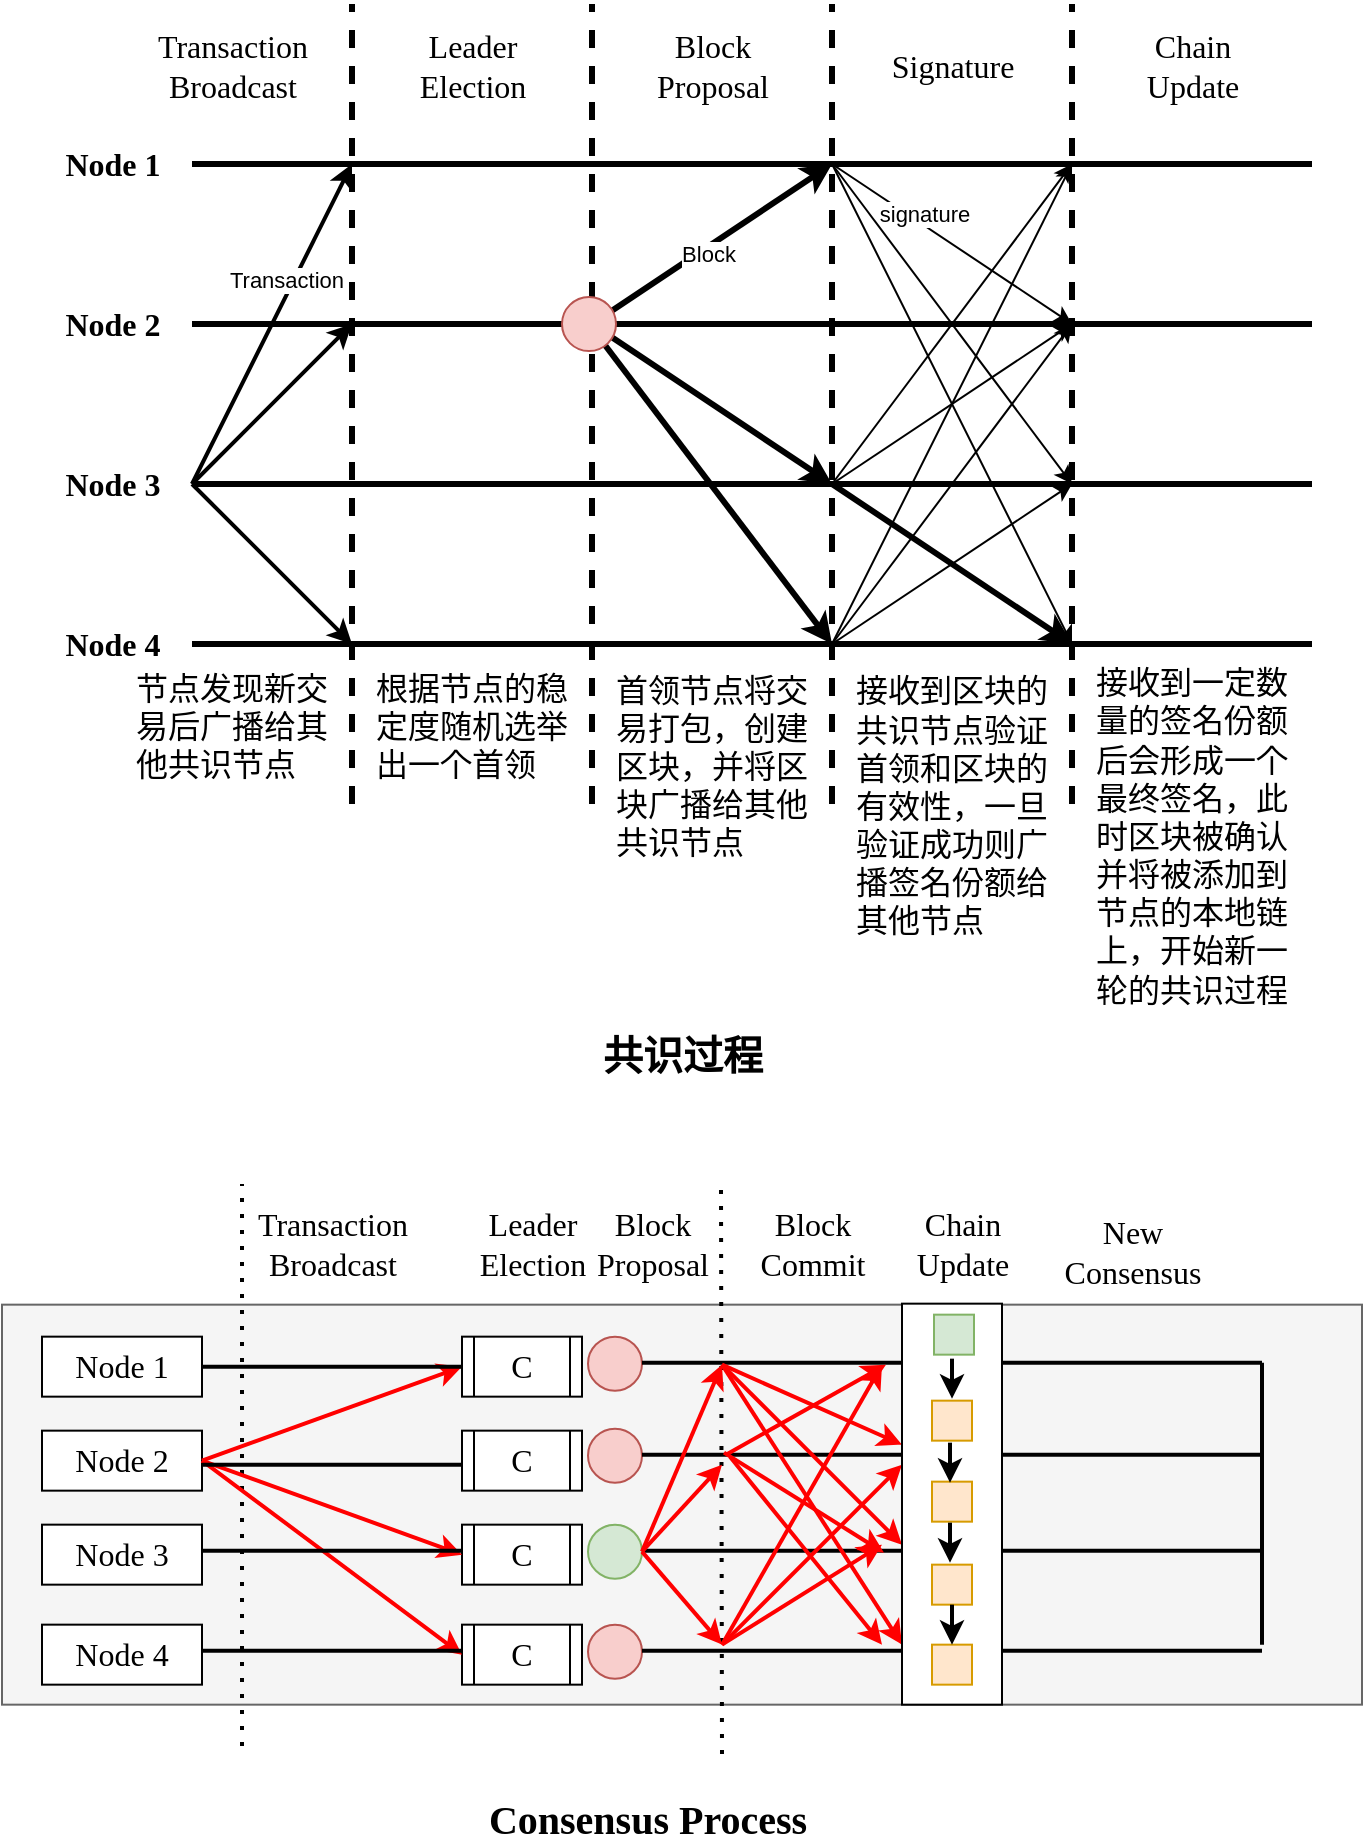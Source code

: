<mxfile version="16.1.2" type="device" pages="10"><diagram id="0Rd1tt53F3ne607jVbnj" name="概览"><mxGraphModel dx="782" dy="531" grid="0" gridSize="10" guides="1" tooltips="1" connect="1" arrows="1" fold="1" page="0" pageScale="1" pageWidth="1169" pageHeight="827" math="0" shadow="0"><root><mxCell id="0"/><mxCell id="1" parent="0"/><mxCell id="ub1ypZXK8y6YGdg3q3Xs-19" value="" style="group" parent="1" vertex="1" connectable="0"><mxGeometry x="65" y="40" width="630" height="535" as="geometry"/></mxCell><mxCell id="ub1ypZXK8y6YGdg3q3Xs-17" value="" style="group" parent="ub1ypZXK8y6YGdg3q3Xs-19" vertex="1" connectable="0"><mxGeometry width="630" height="501" as="geometry"/></mxCell><mxCell id="krOpE0pdjoNdT8nJ0vNb-1" value="" style="endArrow=none;html=1;rounded=0;strokeWidth=3;" parent="ub1ypZXK8y6YGdg3q3Xs-17" edge="1"><mxGeometry width="50" height="50" relative="1" as="geometry"><mxPoint x="70" y="80" as="sourcePoint"/><mxPoint x="630" y="80" as="targetPoint"/></mxGeometry></mxCell><mxCell id="krOpE0pdjoNdT8nJ0vNb-2" value="" style="endArrow=none;html=1;rounded=0;strokeWidth=3;" parent="ub1ypZXK8y6YGdg3q3Xs-17" edge="1"><mxGeometry width="50" height="50" relative="1" as="geometry"><mxPoint x="70" y="160" as="sourcePoint"/><mxPoint x="630" y="160" as="targetPoint"/></mxGeometry></mxCell><mxCell id="krOpE0pdjoNdT8nJ0vNb-3" value="" style="endArrow=none;html=1;rounded=0;strokeWidth=3;" parent="ub1ypZXK8y6YGdg3q3Xs-17" edge="1"><mxGeometry width="50" height="50" relative="1" as="geometry"><mxPoint x="70" y="240" as="sourcePoint"/><mxPoint x="630" y="240" as="targetPoint"/></mxGeometry></mxCell><mxCell id="krOpE0pdjoNdT8nJ0vNb-4" value="" style="endArrow=none;html=1;rounded=0;strokeWidth=3;" parent="ub1ypZXK8y6YGdg3q3Xs-17" edge="1"><mxGeometry width="50" height="50" relative="1" as="geometry"><mxPoint x="70" y="320" as="sourcePoint"/><mxPoint x="630" y="320" as="targetPoint"/></mxGeometry></mxCell><mxCell id="krOpE0pdjoNdT8nJ0vNb-5" value="&lt;font face=&quot;Times New Roman&quot; style=&quot;font-size: 16px&quot;&gt;&lt;b&gt;Node 1&lt;/b&gt;&lt;/font&gt;" style="text;html=1;align=center;verticalAlign=middle;resizable=0;points=[];autosize=1;strokeColor=none;fillColor=none;" parent="ub1ypZXK8y6YGdg3q3Xs-17" vertex="1"><mxGeometry y="70" width="60" height="20" as="geometry"/></mxCell><mxCell id="krOpE0pdjoNdT8nJ0vNb-6" value="&lt;b&gt;Node 2&lt;/b&gt;" style="text;html=1;align=center;verticalAlign=middle;resizable=0;points=[];autosize=1;strokeColor=none;fillColor=none;fontSize=16;fontFamily=Times New Roman;" parent="ub1ypZXK8y6YGdg3q3Xs-17" vertex="1"><mxGeometry y="150" width="60" height="20" as="geometry"/></mxCell><mxCell id="krOpE0pdjoNdT8nJ0vNb-7" value="&lt;b&gt;Node 3&lt;/b&gt;" style="text;html=1;align=center;verticalAlign=middle;resizable=0;points=[];autosize=1;strokeColor=none;fillColor=none;fontSize=16;fontFamily=Times New Roman;" parent="ub1ypZXK8y6YGdg3q3Xs-17" vertex="1"><mxGeometry y="230" width="60" height="20" as="geometry"/></mxCell><mxCell id="krOpE0pdjoNdT8nJ0vNb-8" value="&lt;b&gt;Node 4&lt;/b&gt;" style="text;html=1;align=center;verticalAlign=middle;resizable=0;points=[];autosize=1;strokeColor=none;fillColor=none;fontSize=16;fontFamily=Times New Roman;" parent="ub1ypZXK8y6YGdg3q3Xs-17" vertex="1"><mxGeometry y="310" width="60" height="20" as="geometry"/></mxCell><mxCell id="krOpE0pdjoNdT8nJ0vNb-9" value="" style="endArrow=none;dashed=1;html=1;rounded=0;fontFamily=Times New Roman;fontSize=16;strokeWidth=3;" parent="ub1ypZXK8y6YGdg3q3Xs-17" edge="1"><mxGeometry width="50" height="50" relative="1" as="geometry"><mxPoint x="150" y="400" as="sourcePoint"/><mxPoint x="150" as="targetPoint"/></mxGeometry></mxCell><mxCell id="krOpE0pdjoNdT8nJ0vNb-11" value="Transaction&lt;br&gt;Broadcast" style="text;html=1;align=center;verticalAlign=middle;resizable=0;points=[];autosize=1;strokeColor=none;fillColor=none;fontSize=16;fontFamily=Times New Roman;" parent="ub1ypZXK8y6YGdg3q3Xs-17" vertex="1"><mxGeometry x="45" y="11" width="90" height="40" as="geometry"/></mxCell><mxCell id="krOpE0pdjoNdT8nJ0vNb-12" value="" style="endArrow=classic;html=1;rounded=0;fontFamily=Times New Roman;fontSize=16;strokeWidth=2;" parent="ub1ypZXK8y6YGdg3q3Xs-17" edge="1"><mxGeometry width="50" height="50" relative="1" as="geometry"><mxPoint x="70" y="240" as="sourcePoint"/><mxPoint x="150" y="80" as="targetPoint"/></mxGeometry></mxCell><mxCell id="j_07du2iUWK64pOJr-IH-10" value="Transaction" style="edgeLabel;html=1;align=center;verticalAlign=middle;resizable=0;points=[];fontFamily=Helvetica;" parent="krOpE0pdjoNdT8nJ0vNb-12" vertex="1" connectable="0"><mxGeometry x="0.283" y="-1" relative="1" as="geometry"><mxPoint x="-6" as="offset"/></mxGeometry></mxCell><mxCell id="krOpE0pdjoNdT8nJ0vNb-13" value="" style="endArrow=classic;html=1;rounded=0;fontFamily=Times New Roman;fontSize=16;strokeWidth=2;" parent="ub1ypZXK8y6YGdg3q3Xs-17" edge="1"><mxGeometry width="50" height="50" relative="1" as="geometry"><mxPoint x="70" y="240" as="sourcePoint"/><mxPoint x="150" y="160" as="targetPoint"/></mxGeometry></mxCell><mxCell id="krOpE0pdjoNdT8nJ0vNb-14" value="" style="endArrow=classic;html=1;rounded=0;fontFamily=Times New Roman;fontSize=16;strokeWidth=2;" parent="ub1ypZXK8y6YGdg3q3Xs-17" edge="1"><mxGeometry width="50" height="50" relative="1" as="geometry"><mxPoint x="70" y="240" as="sourcePoint"/><mxPoint x="150" y="320" as="targetPoint"/></mxGeometry></mxCell><mxCell id="krOpE0pdjoNdT8nJ0vNb-15" value="" style="endArrow=none;dashed=1;html=1;rounded=0;fontFamily=Times New Roman;fontSize=16;strokeWidth=3;" parent="ub1ypZXK8y6YGdg3q3Xs-17" edge="1"><mxGeometry width="50" height="50" relative="1" as="geometry"><mxPoint x="270" y="400" as="sourcePoint"/><mxPoint x="270" as="targetPoint"/></mxGeometry></mxCell><mxCell id="krOpE0pdjoNdT8nJ0vNb-17" value="Leader&lt;br&gt;Election" style="text;html=1;align=center;verticalAlign=middle;resizable=0;points=[];autosize=1;strokeColor=none;fillColor=none;fontSize=16;fontFamily=Times New Roman;" parent="ub1ypZXK8y6YGdg3q3Xs-17" vertex="1"><mxGeometry x="175" y="11" width="70" height="40" as="geometry"/></mxCell><mxCell id="krOpE0pdjoNdT8nJ0vNb-18" value="" style="endArrow=classic;html=1;rounded=0;fontFamily=Times New Roman;fontSize=16;strokeWidth=3;" parent="ub1ypZXK8y6YGdg3q3Xs-17" edge="1"><mxGeometry width="50" height="50" relative="1" as="geometry"><mxPoint x="270" y="160" as="sourcePoint"/><mxPoint x="390" y="240" as="targetPoint"/></mxGeometry></mxCell><mxCell id="krOpE0pdjoNdT8nJ0vNb-19" value="" style="endArrow=none;dashed=1;html=1;rounded=0;fontFamily=Times New Roman;fontSize=16;strokeWidth=3;" parent="ub1ypZXK8y6YGdg3q3Xs-17" edge="1"><mxGeometry width="50" height="50" relative="1" as="geometry"><mxPoint x="390" y="400" as="sourcePoint"/><mxPoint x="390" as="targetPoint"/></mxGeometry></mxCell><mxCell id="krOpE0pdjoNdT8nJ0vNb-22" value="" style="endArrow=classic;html=1;rounded=0;fontFamily=Times New Roman;fontSize=16;strokeWidth=3;startArrow=none;" parent="ub1ypZXK8y6YGdg3q3Xs-17" edge="1"><mxGeometry width="50" height="50" relative="1" as="geometry"><mxPoint x="276.643" y="170.768" as="sourcePoint"/><mxPoint x="390" y="320" as="targetPoint"/></mxGeometry></mxCell><mxCell id="krOpE0pdjoNdT8nJ0vNb-23" value="" style="endArrow=classic;html=1;rounded=0;fontFamily=Times New Roman;fontSize=16;strokeWidth=3;" parent="ub1ypZXK8y6YGdg3q3Xs-17" edge="1"><mxGeometry width="50" height="50" relative="1" as="geometry"><mxPoint x="270" y="160" as="sourcePoint"/><mxPoint x="390" y="80" as="targetPoint"/></mxGeometry></mxCell><mxCell id="j_07du2iUWK64pOJr-IH-11" value="Block" style="edgeLabel;html=1;align=center;verticalAlign=middle;resizable=0;points=[];fontFamily=Helvetica;" parent="krOpE0pdjoNdT8nJ0vNb-23" vertex="1" connectable="0"><mxGeometry x="-0.064" y="-3" relative="1" as="geometry"><mxPoint as="offset"/></mxGeometry></mxCell><mxCell id="krOpE0pdjoNdT8nJ0vNb-24" value="" style="endArrow=none;dashed=1;html=1;rounded=0;fontFamily=Times New Roman;fontSize=16;strokeWidth=3;" parent="ub1ypZXK8y6YGdg3q3Xs-17" edge="1"><mxGeometry width="50" height="50" relative="1" as="geometry"><mxPoint x="510" y="400" as="sourcePoint"/><mxPoint x="510" as="targetPoint"/></mxGeometry></mxCell><mxCell id="krOpE0pdjoNdT8nJ0vNb-26" value="" style="endArrow=classic;html=1;rounded=0;fontFamily=Times New Roman;fontSize=16;strokeWidth=1;" parent="ub1ypZXK8y6YGdg3q3Xs-17" edge="1"><mxGeometry width="50" height="50" relative="1" as="geometry"><mxPoint x="390" y="80" as="sourcePoint"/><mxPoint x="510" y="160" as="targetPoint"/></mxGeometry></mxCell><mxCell id="j_07du2iUWK64pOJr-IH-12" value="signature" style="edgeLabel;html=1;align=center;verticalAlign=middle;resizable=0;points=[];fontFamily=Helvetica;" parent="krOpE0pdjoNdT8nJ0vNb-26" vertex="1" connectable="0"><mxGeometry x="-0.341" y="2" relative="1" as="geometry"><mxPoint x="5" as="offset"/></mxGeometry></mxCell><mxCell id="krOpE0pdjoNdT8nJ0vNb-27" value="" style="endArrow=classic;html=1;rounded=0;fontFamily=Times New Roman;fontSize=16;strokeWidth=1;" parent="ub1ypZXK8y6YGdg3q3Xs-17" edge="1"><mxGeometry width="50" height="50" relative="1" as="geometry"><mxPoint x="390" y="80" as="sourcePoint"/><mxPoint x="510" y="240" as="targetPoint"/></mxGeometry></mxCell><mxCell id="krOpE0pdjoNdT8nJ0vNb-28" value="" style="endArrow=classic;html=1;rounded=0;fontFamily=Times New Roman;fontSize=16;strokeWidth=1;" parent="ub1ypZXK8y6YGdg3q3Xs-17" edge="1"><mxGeometry width="50" height="50" relative="1" as="geometry"><mxPoint x="390" y="80" as="sourcePoint"/><mxPoint x="510" y="320" as="targetPoint"/></mxGeometry></mxCell><mxCell id="krOpE0pdjoNdT8nJ0vNb-29" value="" style="endArrow=classic;html=1;rounded=0;fontFamily=Times New Roman;fontSize=16;strokeWidth=1;" parent="ub1ypZXK8y6YGdg3q3Xs-17" edge="1"><mxGeometry width="50" height="50" relative="1" as="geometry"><mxPoint x="390" y="240" as="sourcePoint"/><mxPoint x="510" y="80" as="targetPoint"/></mxGeometry></mxCell><mxCell id="krOpE0pdjoNdT8nJ0vNb-30" value="" style="endArrow=classic;html=1;rounded=0;fontFamily=Times New Roman;fontSize=16;strokeWidth=1;" parent="ub1ypZXK8y6YGdg3q3Xs-17" edge="1"><mxGeometry width="50" height="50" relative="1" as="geometry"><mxPoint x="390" y="240" as="sourcePoint"/><mxPoint x="510" y="160" as="targetPoint"/></mxGeometry></mxCell><mxCell id="krOpE0pdjoNdT8nJ0vNb-31" value="" style="endArrow=classic;html=1;rounded=0;fontFamily=Times New Roman;fontSize=16;strokeWidth=3;" parent="ub1ypZXK8y6YGdg3q3Xs-17" edge="1"><mxGeometry width="50" height="50" relative="1" as="geometry"><mxPoint x="390" y="240" as="sourcePoint"/><mxPoint x="510" y="320" as="targetPoint"/></mxGeometry></mxCell><mxCell id="krOpE0pdjoNdT8nJ0vNb-32" value="" style="endArrow=classic;html=1;rounded=0;fontFamily=Times New Roman;fontSize=16;strokeWidth=1;" parent="ub1ypZXK8y6YGdg3q3Xs-17" edge="1"><mxGeometry width="50" height="50" relative="1" as="geometry"><mxPoint x="390" y="320" as="sourcePoint"/><mxPoint x="510" y="240" as="targetPoint"/></mxGeometry></mxCell><mxCell id="krOpE0pdjoNdT8nJ0vNb-33" value="" style="endArrow=classic;html=1;rounded=0;fontFamily=Times New Roman;fontSize=16;strokeWidth=1;" parent="ub1ypZXK8y6YGdg3q3Xs-17" edge="1"><mxGeometry width="50" height="50" relative="1" as="geometry"><mxPoint x="390" y="320" as="sourcePoint"/><mxPoint x="510" y="160" as="targetPoint"/></mxGeometry></mxCell><mxCell id="krOpE0pdjoNdT8nJ0vNb-34" value="" style="endArrow=classic;html=1;rounded=0;fontFamily=Times New Roman;fontSize=16;strokeWidth=1;" parent="ub1ypZXK8y6YGdg3q3Xs-17" edge="1"><mxGeometry width="50" height="50" relative="1" as="geometry"><mxPoint x="390" y="320" as="sourcePoint"/><mxPoint x="510" y="80" as="targetPoint"/></mxGeometry></mxCell><mxCell id="ub1ypZXK8y6YGdg3q3Xs-2" value="Block&lt;br&gt;Proposal" style="text;html=1;align=center;verticalAlign=middle;resizable=0;points=[];autosize=1;strokeColor=none;fillColor=none;fontSize=16;fontFamily=Times New Roman;" parent="ub1ypZXK8y6YGdg3q3Xs-17" vertex="1"><mxGeometry x="295" y="11" width="70" height="40" as="geometry"/></mxCell><mxCell id="ub1ypZXK8y6YGdg3q3Xs-5" value="" style="endArrow=none;html=1;rounded=0;fontFamily=Times New Roman;fontSize=16;strokeWidth=3;" parent="ub1ypZXK8y6YGdg3q3Xs-17" edge="1"><mxGeometry width="50" height="50" relative="1" as="geometry"><mxPoint x="270" y="160" as="sourcePoint"/><mxPoint x="282" y="160" as="targetPoint"/></mxGeometry></mxCell><mxCell id="ub1ypZXK8y6YGdg3q3Xs-6" value="" style="ellipse;whiteSpace=wrap;html=1;aspect=fixed;fontFamily=Times New Roman;fontSize=16;fillColor=#f8cecc;strokeColor=#b85450;" parent="ub1ypZXK8y6YGdg3q3Xs-17" vertex="1"><mxGeometry x="255" y="146.5" width="27" height="27" as="geometry"/></mxCell><mxCell id="ub1ypZXK8y6YGdg3q3Xs-7" value="&lt;span style=&quot;font-size: 16px;&quot;&gt;节点发现新交&lt;/span&gt;&lt;span style=&quot;font-size: 16px;&quot;&gt;易后广播给&lt;/span&gt;&lt;span style=&quot;font-size: 16px;&quot;&gt;其他共识节点&lt;/span&gt;" style="text;html=1;strokeColor=none;fillColor=none;align=left;verticalAlign=middle;whiteSpace=wrap;rounded=0;fontFamily=Helvetica;" parent="ub1ypZXK8y6YGdg3q3Xs-17" vertex="1"><mxGeometry x="40" y="331" width="100" height="60" as="geometry"/></mxCell><mxCell id="ub1ypZXK8y6YGdg3q3Xs-11" value="&lt;span style=&quot;font-size: 16px&quot;&gt;根据节点的稳&lt;/span&gt;&lt;span style=&quot;font-size: 16px&quot;&gt;定度随机选举&lt;/span&gt;&lt;span style=&quot;font-size: 16px&quot;&gt;出一个首领&lt;/span&gt;" style="text;html=1;strokeColor=none;fillColor=none;align=left;verticalAlign=middle;whiteSpace=wrap;rounded=0;fontFamily=Helvetica;" parent="ub1ypZXK8y6YGdg3q3Xs-17" vertex="1"><mxGeometry x="160" y="331" width="100" height="60" as="geometry"/></mxCell><mxCell id="ub1ypZXK8y6YGdg3q3Xs-12" value="&lt;span style=&quot;font-family: &amp;#34;times new roman&amp;#34; ; font-size: 16px&quot;&gt;首领节点将&lt;/span&gt;&lt;span style=&quot;font-family: &amp;#34;times new roman&amp;#34; ; font-size: 16px&quot;&gt;交易打包，&lt;/span&gt;&lt;span style=&quot;font-family: &amp;#34;times new roman&amp;#34; ; font-size: 16px&quot;&gt;创建区块，并&lt;/span&gt;&lt;span style=&quot;font-family: &amp;#34;times new roman&amp;#34; ; font-size: 16px&quot;&gt;将区块广播给&lt;/span&gt;&lt;span style=&quot;font-family: &amp;#34;times new roman&amp;#34; ; font-size: 16px&quot;&gt;其他共识节点&lt;/span&gt;" style="text;html=1;strokeColor=none;fillColor=none;align=left;verticalAlign=middle;whiteSpace=wrap;rounded=0;" parent="ub1ypZXK8y6YGdg3q3Xs-17" vertex="1"><mxGeometry x="280" y="331" width="100" height="100" as="geometry"/></mxCell><mxCell id="ub1ypZXK8y6YGdg3q3Xs-13" value="&lt;span style=&quot;font-family: &amp;#34;times new roman&amp;#34; ; font-size: 16px&quot;&gt;接收到区块的&lt;/span&gt;&lt;span style=&quot;font-family: &amp;#34;times new roman&amp;#34; ; font-size: 16px&quot;&gt;共识节点验&lt;/span&gt;&lt;span style=&quot;font-family: &amp;#34;times new roman&amp;#34; ; font-size: 16px&quot;&gt;证&lt;/span&gt;&lt;span style=&quot;font-family: &amp;#34;times new roman&amp;#34; ; font-size: 16px&quot;&gt;首领&lt;/span&gt;&lt;span style=&quot;font-family: &amp;#34;times new roman&amp;#34; ; font-size: 16px&quot;&gt;和&lt;/span&gt;&lt;span style=&quot;font-family: &amp;#34;times new roman&amp;#34; ; font-size: 16px&quot;&gt;区块&lt;/span&gt;&lt;span style=&quot;font-family: &amp;#34;times new roman&amp;#34; ; font-size: 16px&quot;&gt;的有效性，一&lt;/span&gt;&lt;span style=&quot;font-family: &amp;#34;times new roman&amp;#34; ; font-size: 16px&quot;&gt;旦验证成功则&lt;/span&gt;&lt;span style=&quot;font-family: &amp;#34;times new roman&amp;#34; ; font-size: 16px&quot;&gt;广播签名份&lt;/span&gt;&lt;span style=&quot;font-family: &amp;#34;times new roman&amp;#34; ; font-size: 16px&quot;&gt;额给其他节点&lt;/span&gt;" style="text;html=1;strokeColor=none;fillColor=none;align=left;verticalAlign=middle;whiteSpace=wrap;rounded=0;" parent="ub1ypZXK8y6YGdg3q3Xs-17" vertex="1"><mxGeometry x="400" y="331" width="100" height="140" as="geometry"/></mxCell><mxCell id="ub1ypZXK8y6YGdg3q3Xs-14" value="Signature" style="text;html=1;align=center;verticalAlign=middle;resizable=0;points=[];autosize=1;strokeColor=none;fillColor=none;fontSize=16;fontFamily=Times New Roman;" parent="ub1ypZXK8y6YGdg3q3Xs-17" vertex="1"><mxGeometry x="410" y="21" width="80" height="20" as="geometry"/></mxCell><mxCell id="ub1ypZXK8y6YGdg3q3Xs-15" value="&lt;span style=&quot;font-family: &amp;#34;times new roman&amp;#34; ; font-size: 16px&quot;&gt;接收到一定数&lt;/span&gt;&lt;span style=&quot;font-family: &amp;#34;times new roman&amp;#34; ; font-size: 16px&quot;&gt;量的签名份额&lt;/span&gt;&lt;span style=&quot;font-family: &amp;#34;times new roman&amp;#34; ; font-size: 16px&quot;&gt;后会形成一个&lt;/span&gt;&lt;span style=&quot;font-family: &amp;#34;times new roman&amp;#34; ; font-size: 16px&quot;&gt;最终签名，此&lt;/span&gt;&lt;span style=&quot;font-family: &amp;#34;times new roman&amp;#34; ; font-size: 16px&quot;&gt;时区块被确认并&lt;/span&gt;&lt;span style=&quot;font-family: &amp;#34;times new roman&amp;#34; ; font-size: 16px&quot;&gt;将被添加到节&lt;/span&gt;&lt;span style=&quot;font-family: &amp;#34;times new roman&amp;#34; ; font-size: 16px&quot;&gt;点的本地链上，&lt;/span&gt;&lt;span style=&quot;font-family: &amp;#34;times new roman&amp;#34; ; font-size: 16px&quot;&gt;开始新一轮的&lt;/span&gt;&lt;span style=&quot;font-family: &amp;#34;times new roman&amp;#34; ; font-size: 16px&quot;&gt;共识过程&lt;/span&gt;" style="text;html=1;strokeColor=none;fillColor=none;align=left;verticalAlign=middle;whiteSpace=wrap;rounded=0;" parent="ub1ypZXK8y6YGdg3q3Xs-17" vertex="1"><mxGeometry x="520" y="331" width="100" height="170" as="geometry"/></mxCell><mxCell id="ub1ypZXK8y6YGdg3q3Xs-16" value="Chain&lt;br&gt;Update" style="text;html=1;align=center;verticalAlign=middle;resizable=0;points=[];autosize=1;strokeColor=none;fillColor=none;fontSize=16;fontFamily=Times New Roman;" parent="ub1ypZXK8y6YGdg3q3Xs-17" vertex="1"><mxGeometry x="540" y="11" width="60" height="40" as="geometry"/></mxCell><mxCell id="j_07du2iUWK64pOJr-IH-4" value="" style="endArrow=classic;html=1;rounded=0;fontFamily=Times New Roman;fontSize=16;strokeWidth=0;" parent="ub1ypZXK8y6YGdg3q3Xs-17" edge="1"><mxGeometry width="50" height="50" relative="1" as="geometry"><mxPoint x="390" y="240.0" as="sourcePoint"/><mxPoint x="510" y="80" as="targetPoint"/></mxGeometry></mxCell><mxCell id="j_07du2iUWK64pOJr-IH-6" value="" style="endArrow=classic;html=1;rounded=0;fontFamily=Times New Roman;fontSize=16;strokeWidth=0;" parent="ub1ypZXK8y6YGdg3q3Xs-17" edge="1"><mxGeometry width="50" height="50" relative="1" as="geometry"><mxPoint x="390" y="240.0" as="sourcePoint"/><mxPoint x="510" y="320" as="targetPoint"/></mxGeometry></mxCell><mxCell id="ub1ypZXK8y6YGdg3q3Xs-18" value="&lt;font face=&quot;Times New Roman&quot; style=&quot;font-size: 20px&quot;&gt;&lt;b&gt;共识过程&lt;/b&gt;&lt;/font&gt;" style="text;html=1;align=center;verticalAlign=middle;resizable=0;points=[];autosize=1;strokeColor=none;fillColor=none;" parent="ub1ypZXK8y6YGdg3q3Xs-19" vertex="1"><mxGeometry x="265" y="515" width="100" height="20" as="geometry"/></mxCell><mxCell id="TONxfvklg9ugPK7iogSX-2" value="&lt;font face=&quot;Times New Roman&quot; style=&quot;font-size: 20px&quot;&gt;&lt;b&gt;Consensus Process&amp;nbsp;&lt;/b&gt;&lt;/font&gt;" style="text;html=1;align=center;verticalAlign=middle;resizable=0;points=[];autosize=1;strokeColor=none;fillColor=none;" parent="1" vertex="1"><mxGeometry x="275" y="937" width="180" height="20" as="geometry"/></mxCell><mxCell id="krOpE0pdjoNdT8nJ0vNb-36" value="" style="rounded=0;whiteSpace=wrap;html=1;fontFamily=Times New Roman;fontSize=16;fillColor=#f5f5f5;fontColor=#333333;strokeColor=#666666;" parent="1" vertex="1"><mxGeometry x="40" y="690.33" width="680" height="200" as="geometry"/></mxCell><mxCell id="krOpE0pdjoNdT8nJ0vNb-41" value="" style="endArrow=none;dashed=1;html=1;dashPattern=1 3;strokeWidth=2;rounded=0;fontFamily=Times New Roman;fontSize=16;" parent="1" edge="1"><mxGeometry width="50" height="50" relative="1" as="geometry"><mxPoint x="160" y="911" as="sourcePoint"/><mxPoint x="160" y="630" as="targetPoint"/></mxGeometry></mxCell><mxCell id="krOpE0pdjoNdT8nJ0vNb-47" value="" style="group" parent="1" vertex="1" connectable="0"><mxGeometry x="60" y="706.33" width="80" height="174" as="geometry"/></mxCell><mxCell id="krOpE0pdjoNdT8nJ0vNb-37" value="Node 1" style="rounded=0;whiteSpace=wrap;html=1;fontFamily=Times New Roman;fontSize=16;" parent="krOpE0pdjoNdT8nJ0vNb-47" vertex="1"><mxGeometry width="80" height="30" as="geometry"/></mxCell><mxCell id="krOpE0pdjoNdT8nJ0vNb-38" value="Node 2" style="rounded=0;whiteSpace=wrap;html=1;fontFamily=Times New Roman;fontSize=16;" parent="krOpE0pdjoNdT8nJ0vNb-47" vertex="1"><mxGeometry y="47" width="80" height="30" as="geometry"/></mxCell><mxCell id="krOpE0pdjoNdT8nJ0vNb-39" value="Node 3" style="rounded=0;whiteSpace=wrap;html=1;fontFamily=Times New Roman;fontSize=16;" parent="krOpE0pdjoNdT8nJ0vNb-47" vertex="1"><mxGeometry y="94" width="80" height="30" as="geometry"/></mxCell><mxCell id="krOpE0pdjoNdT8nJ0vNb-40" value="Node 4" style="rounded=0;whiteSpace=wrap;html=1;fontFamily=Times New Roman;fontSize=16;" parent="krOpE0pdjoNdT8nJ0vNb-47" vertex="1"><mxGeometry y="144" width="80" height="30" as="geometry"/></mxCell><mxCell id="krOpE0pdjoNdT8nJ0vNb-48" value="" style="group" parent="1" vertex="1" connectable="0"><mxGeometry x="270" y="706.33" width="60" height="174" as="geometry"/></mxCell><mxCell id="krOpE0pdjoNdT8nJ0vNb-43" value="C" style="shape=process;whiteSpace=wrap;html=1;backgroundOutline=1;fontFamily=Times New Roman;fontSize=16;" parent="krOpE0pdjoNdT8nJ0vNb-48" vertex="1"><mxGeometry width="60" height="30" as="geometry"/></mxCell><mxCell id="krOpE0pdjoNdT8nJ0vNb-44" value="C" style="shape=process;whiteSpace=wrap;html=1;backgroundOutline=1;fontFamily=Times New Roman;fontSize=16;" parent="krOpE0pdjoNdT8nJ0vNb-48" vertex="1"><mxGeometry y="47" width="60" height="30" as="geometry"/></mxCell><mxCell id="krOpE0pdjoNdT8nJ0vNb-45" value="C" style="shape=process;whiteSpace=wrap;html=1;backgroundOutline=1;fontFamily=Times New Roman;fontSize=16;" parent="krOpE0pdjoNdT8nJ0vNb-48" vertex="1"><mxGeometry y="94" width="60" height="30" as="geometry"/></mxCell><mxCell id="krOpE0pdjoNdT8nJ0vNb-46" value="C" style="shape=process;whiteSpace=wrap;html=1;backgroundOutline=1;fontFamily=Times New Roman;fontSize=16;" parent="krOpE0pdjoNdT8nJ0vNb-48" vertex="1"><mxGeometry y="144" width="60" height="30" as="geometry"/></mxCell><mxCell id="krOpE0pdjoNdT8nJ0vNb-49" value="" style="endArrow=classic;html=1;rounded=0;fontFamily=Times New Roman;fontSize=16;strokeWidth=2;exitX=1;exitY=0.5;exitDx=0;exitDy=0;entryX=0;entryY=0.5;entryDx=0;entryDy=0;strokeColor=#FF0000;" parent="1" source="krOpE0pdjoNdT8nJ0vNb-38" target="krOpE0pdjoNdT8nJ0vNb-43" edge="1"><mxGeometry width="50" height="50" relative="1" as="geometry"><mxPoint x="190" y="670.33" as="sourcePoint"/><mxPoint x="420" y="640.33" as="targetPoint"/></mxGeometry></mxCell><mxCell id="krOpE0pdjoNdT8nJ0vNb-50" value="" style="endArrow=classic;html=1;rounded=0;fontFamily=Times New Roman;fontSize=16;strokeWidth=2;entryX=0;entryY=0.5;entryDx=0;entryDy=0;strokeColor=#FF0000;" parent="1" target="krOpE0pdjoNdT8nJ0vNb-46" edge="1"><mxGeometry width="50" height="50" relative="1" as="geometry"><mxPoint x="140" y="768.33" as="sourcePoint"/><mxPoint x="280" y="731.33" as="targetPoint"/></mxGeometry></mxCell><mxCell id="krOpE0pdjoNdT8nJ0vNb-51" value="" style="endArrow=classic;html=1;rounded=0;fontFamily=Times New Roman;fontSize=16;strokeWidth=2;entryX=0;entryY=0.5;entryDx=0;entryDy=0;strokeColor=#FF0000;" parent="1" target="krOpE0pdjoNdT8nJ0vNb-45" edge="1"><mxGeometry width="50" height="50" relative="1" as="geometry"><mxPoint x="140" y="768.33" as="sourcePoint"/><mxPoint x="290" y="741.33" as="targetPoint"/></mxGeometry></mxCell><mxCell id="krOpE0pdjoNdT8nJ0vNb-52" value="" style="ellipse;whiteSpace=wrap;html=1;aspect=fixed;fontFamily=Times New Roman;fontSize=16;fillColor=#f8cecc;strokeColor=#b85450;" parent="1" vertex="1"><mxGeometry x="333" y="706.33" width="27" height="27" as="geometry"/></mxCell><mxCell id="krOpE0pdjoNdT8nJ0vNb-53" value="" style="ellipse;whiteSpace=wrap;html=1;aspect=fixed;fontFamily=Times New Roman;fontSize=16;fillColor=#f8cecc;strokeColor=#b85450;" parent="1" vertex="1"><mxGeometry x="333" y="752.33" width="27" height="27" as="geometry"/></mxCell><mxCell id="krOpE0pdjoNdT8nJ0vNb-54" value="" style="ellipse;whiteSpace=wrap;html=1;aspect=fixed;fontFamily=Times New Roman;fontSize=16;fillColor=#d5e8d4;strokeColor=#82b366;" parent="1" vertex="1"><mxGeometry x="333" y="800.33" width="27" height="27" as="geometry"/></mxCell><mxCell id="krOpE0pdjoNdT8nJ0vNb-55" value="" style="ellipse;whiteSpace=wrap;html=1;aspect=fixed;fontFamily=Times New Roman;fontSize=16;fillColor=#f8cecc;strokeColor=#b85450;" parent="1" vertex="1"><mxGeometry x="333" y="850.33" width="27" height="27" as="geometry"/></mxCell><mxCell id="krOpE0pdjoNdT8nJ0vNb-56" value="" style="endArrow=none;html=1;rounded=0;fontFamily=Times New Roman;fontSize=16;strokeColor=#000000;strokeWidth=2;exitX=1;exitY=0.5;exitDx=0;exitDy=0;entryX=0;entryY=0.5;entryDx=0;entryDy=0;" parent="1" source="krOpE0pdjoNdT8nJ0vNb-37" target="krOpE0pdjoNdT8nJ0vNb-43" edge="1"><mxGeometry width="50" height="50" relative="1" as="geometry"><mxPoint x="370" y="690.33" as="sourcePoint"/><mxPoint x="420" y="640.33" as="targetPoint"/></mxGeometry></mxCell><mxCell id="krOpE0pdjoNdT8nJ0vNb-57" value="" style="endArrow=none;html=1;rounded=0;fontFamily=Times New Roman;fontSize=16;strokeColor=#000000;strokeWidth=2;exitX=1;exitY=0.5;exitDx=0;exitDy=0;entryX=0;entryY=0.5;entryDx=0;entryDy=0;" parent="1" edge="1"><mxGeometry width="50" height="50" relative="1" as="geometry"><mxPoint x="140" y="770.33" as="sourcePoint"/><mxPoint x="270" y="770.33" as="targetPoint"/></mxGeometry></mxCell><mxCell id="krOpE0pdjoNdT8nJ0vNb-58" value="" style="endArrow=none;html=1;rounded=0;fontFamily=Times New Roman;fontSize=16;strokeColor=#000000;strokeWidth=2;exitX=1;exitY=0.5;exitDx=0;exitDy=0;entryX=0;entryY=0.5;entryDx=0;entryDy=0;" parent="1" edge="1"><mxGeometry width="50" height="50" relative="1" as="geometry"><mxPoint x="140" y="813.33" as="sourcePoint"/><mxPoint x="270" y="813.33" as="targetPoint"/></mxGeometry></mxCell><mxCell id="krOpE0pdjoNdT8nJ0vNb-59" value="" style="endArrow=none;html=1;rounded=0;fontFamily=Times New Roman;fontSize=16;strokeColor=#000000;strokeWidth=2;exitX=1;exitY=0.5;exitDx=0;exitDy=0;entryX=0;entryY=0.5;entryDx=0;entryDy=0;" parent="1" edge="1"><mxGeometry width="50" height="50" relative="1" as="geometry"><mxPoint x="140" y="863.33" as="sourcePoint"/><mxPoint x="270" y="863.33" as="targetPoint"/></mxGeometry></mxCell><mxCell id="krOpE0pdjoNdT8nJ0vNb-60" value="Transaction&lt;br&gt;Broadcast" style="text;html=1;align=center;verticalAlign=middle;resizable=0;points=[];autosize=1;strokeColor=none;fillColor=none;fontSize=16;fontFamily=Times New Roman;" parent="1" vertex="1"><mxGeometry x="160" y="640.33" width="90" height="40" as="geometry"/></mxCell><mxCell id="krOpE0pdjoNdT8nJ0vNb-62" value="Leader&lt;br&gt;Election" style="text;html=1;align=center;verticalAlign=middle;resizable=0;points=[];autosize=1;strokeColor=none;fillColor=none;fontSize=16;fontFamily=Times New Roman;" parent="1" vertex="1"><mxGeometry x="270" y="640.33" width="70" height="40" as="geometry"/></mxCell><mxCell id="krOpE0pdjoNdT8nJ0vNb-63" value="" style="endArrow=none;dashed=1;html=1;dashPattern=1 3;strokeWidth=2;rounded=0;fontFamily=Times New Roman;fontSize=16;" parent="1" edge="1"><mxGeometry width="50" height="50" relative="1" as="geometry"><mxPoint x="400" y="915" as="sourcePoint"/><mxPoint x="399.5" y="630.0" as="targetPoint"/></mxGeometry></mxCell><mxCell id="krOpE0pdjoNdT8nJ0vNb-64" value="" style="endArrow=none;html=1;rounded=0;fontFamily=Times New Roman;fontSize=16;strokeColor=#000000;strokeWidth=2;exitX=1;exitY=0.5;exitDx=0;exitDy=0;entryX=0;entryY=0.5;entryDx=0;entryDy=0;" parent="1" edge="1"><mxGeometry width="50" height="50" relative="1" as="geometry"><mxPoint x="360" y="719.33" as="sourcePoint"/><mxPoint x="490" y="719.33" as="targetPoint"/></mxGeometry></mxCell><mxCell id="krOpE0pdjoNdT8nJ0vNb-65" value="" style="endArrow=none;html=1;rounded=0;fontFamily=Times New Roman;fontSize=16;strokeColor=#000000;strokeWidth=2;exitX=1;exitY=0.5;exitDx=0;exitDy=0;entryX=0;entryY=0.5;entryDx=0;entryDy=0;" parent="1" edge="1"><mxGeometry width="50" height="50" relative="1" as="geometry"><mxPoint x="360" y="765.33" as="sourcePoint"/><mxPoint x="490" y="765.33" as="targetPoint"/></mxGeometry></mxCell><mxCell id="krOpE0pdjoNdT8nJ0vNb-66" value="" style="endArrow=none;html=1;rounded=0;fontFamily=Times New Roman;fontSize=16;strokeColor=#000000;strokeWidth=2;exitX=1;exitY=0.5;exitDx=0;exitDy=0;entryX=0;entryY=0.5;entryDx=0;entryDy=0;" parent="1" edge="1"><mxGeometry width="50" height="50" relative="1" as="geometry"><mxPoint x="360" y="813.33" as="sourcePoint"/><mxPoint x="490" y="813.33" as="targetPoint"/></mxGeometry></mxCell><mxCell id="krOpE0pdjoNdT8nJ0vNb-67" value="" style="endArrow=none;html=1;rounded=0;fontFamily=Times New Roman;fontSize=16;strokeColor=#000000;strokeWidth=2;exitX=1;exitY=0.5;exitDx=0;exitDy=0;entryX=0;entryY=0.5;entryDx=0;entryDy=0;" parent="1" edge="1"><mxGeometry width="50" height="50" relative="1" as="geometry"><mxPoint x="360" y="863.33" as="sourcePoint"/><mxPoint x="490" y="863.33" as="targetPoint"/></mxGeometry></mxCell><mxCell id="krOpE0pdjoNdT8nJ0vNb-68" value="" style="endArrow=classic;html=1;rounded=0;fontFamily=Times New Roman;fontSize=16;strokeWidth=2;exitX=1;exitY=0.5;exitDx=0;exitDy=0;strokeColor=#FF0000;" parent="1" source="krOpE0pdjoNdT8nJ0vNb-54" edge="1"><mxGeometry width="50" height="50" relative="1" as="geometry"><mxPoint x="150" y="778.33" as="sourcePoint"/><mxPoint x="400" y="720.33" as="targetPoint"/></mxGeometry></mxCell><mxCell id="krOpE0pdjoNdT8nJ0vNb-69" value="" style="endArrow=classic;html=1;rounded=0;fontFamily=Times New Roman;fontSize=16;strokeWidth=2;exitX=1;exitY=0.5;exitDx=0;exitDy=0;strokeColor=#FF0000;" parent="1" source="krOpE0pdjoNdT8nJ0vNb-54" edge="1"><mxGeometry width="50" height="50" relative="1" as="geometry"><mxPoint x="370" y="823.83" as="sourcePoint"/><mxPoint x="400" y="770.33" as="targetPoint"/></mxGeometry></mxCell><mxCell id="krOpE0pdjoNdT8nJ0vNb-70" value="" style="endArrow=classic;html=1;rounded=0;fontFamily=Times New Roman;fontSize=16;strokeWidth=2;exitX=1;exitY=0.5;exitDx=0;exitDy=0;strokeColor=#FF0000;" parent="1" source="krOpE0pdjoNdT8nJ0vNb-54" edge="1"><mxGeometry width="50" height="50" relative="1" as="geometry"><mxPoint x="370" y="823.83" as="sourcePoint"/><mxPoint x="400" y="860.33" as="targetPoint"/></mxGeometry></mxCell><mxCell id="krOpE0pdjoNdT8nJ0vNb-71" value="Block&lt;br&gt;Proposal" style="text;html=1;align=center;verticalAlign=middle;resizable=0;points=[];autosize=1;strokeColor=none;fillColor=none;fontSize=16;fontFamily=Times New Roman;" parent="1" vertex="1"><mxGeometry x="330" y="640.33" width="70" height="40" as="geometry"/></mxCell><mxCell id="krOpE0pdjoNdT8nJ0vNb-72" value="" style="endArrow=classic;html=1;rounded=0;fontFamily=Times New Roman;fontSize=16;strokeWidth=2;strokeColor=#FF0000;" parent="1" edge="1"><mxGeometry width="50" height="50" relative="1" as="geometry"><mxPoint x="400" y="720.33" as="sourcePoint"/><mxPoint x="490" y="760.33" as="targetPoint"/></mxGeometry></mxCell><mxCell id="krOpE0pdjoNdT8nJ0vNb-73" value="" style="endArrow=classic;html=1;rounded=0;fontFamily=Times New Roman;fontSize=16;strokeWidth=2;strokeColor=#FF0000;" parent="1" edge="1"><mxGeometry width="50" height="50" relative="1" as="geometry"><mxPoint x="400" y="720.33" as="sourcePoint"/><mxPoint x="490" y="810.33" as="targetPoint"/></mxGeometry></mxCell><mxCell id="krOpE0pdjoNdT8nJ0vNb-74" value="" style="endArrow=classic;html=1;rounded=0;fontFamily=Times New Roman;fontSize=16;strokeWidth=2;strokeColor=#FF0000;" parent="1" edge="1"><mxGeometry width="50" height="50" relative="1" as="geometry"><mxPoint x="400" y="720.33" as="sourcePoint"/><mxPoint x="490" y="860.33" as="targetPoint"/></mxGeometry></mxCell><mxCell id="krOpE0pdjoNdT8nJ0vNb-75" value="" style="endArrow=classic;html=1;rounded=0;fontFamily=Times New Roman;fontSize=16;strokeWidth=2;strokeColor=#FF0000;" parent="1" edge="1"><mxGeometry width="50" height="50" relative="1" as="geometry"><mxPoint x="402" y="765.33" as="sourcePoint"/><mxPoint x="482" y="720.33" as="targetPoint"/></mxGeometry></mxCell><mxCell id="krOpE0pdjoNdT8nJ0vNb-76" value="" style="endArrow=classic;html=1;rounded=0;fontFamily=Times New Roman;fontSize=16;strokeWidth=2;strokeColor=#FF0000;" parent="1" edge="1"><mxGeometry width="50" height="50" relative="1" as="geometry"><mxPoint x="401" y="764.33" as="sourcePoint"/><mxPoint x="481" y="814.33" as="targetPoint"/></mxGeometry></mxCell><mxCell id="krOpE0pdjoNdT8nJ0vNb-77" value="" style="endArrow=classic;html=1;rounded=0;fontFamily=Times New Roman;fontSize=16;strokeWidth=2;strokeColor=#FF0000;fontStyle=1" parent="1" edge="1"><mxGeometry width="50" height="50" relative="1" as="geometry"><mxPoint x="404" y="766.33" as="sourcePoint"/><mxPoint x="480" y="860.33" as="targetPoint"/></mxGeometry></mxCell><mxCell id="krOpE0pdjoNdT8nJ0vNb-78" value="" style="endArrow=classic;html=1;rounded=0;fontFamily=Times New Roman;fontSize=16;strokeWidth=2;strokeColor=#FF0000;" parent="1" edge="1"><mxGeometry width="50" height="50" relative="1" as="geometry"><mxPoint x="400" y="860.33" as="sourcePoint"/><mxPoint x="480" y="720.33" as="targetPoint"/></mxGeometry></mxCell><mxCell id="krOpE0pdjoNdT8nJ0vNb-79" value="" style="endArrow=classic;html=1;rounded=0;fontFamily=Times New Roman;fontSize=16;strokeWidth=2;strokeColor=#FF0000;" parent="1" edge="1"><mxGeometry width="50" height="50" relative="1" as="geometry"><mxPoint x="400" y="860.33" as="sourcePoint"/><mxPoint x="490" y="770.33" as="targetPoint"/></mxGeometry></mxCell><mxCell id="krOpE0pdjoNdT8nJ0vNb-80" value="" style="endArrow=classic;html=1;rounded=0;fontFamily=Times New Roman;fontSize=16;strokeWidth=2;strokeColor=#FF0000;" parent="1" edge="1"><mxGeometry width="50" height="50" relative="1" as="geometry"><mxPoint x="400" y="860.33" as="sourcePoint"/><mxPoint x="480" y="810.33" as="targetPoint"/></mxGeometry></mxCell><mxCell id="krOpE0pdjoNdT8nJ0vNb-81" value="" style="rounded=0;whiteSpace=wrap;html=1;fontFamily=Times New Roman;fontSize=16;" parent="1" vertex="1"><mxGeometry x="490" y="689.83" width="50" height="200.5" as="geometry"/></mxCell><mxCell id="krOpE0pdjoNdT8nJ0vNb-82" value="" style="rounded=0;whiteSpace=wrap;html=1;fontFamily=Times New Roman;fontSize=16;fillColor=#ffe6cc;strokeColor=#d79b00;" parent="1" vertex="1"><mxGeometry x="505" y="860.33" width="20" height="20" as="geometry"/></mxCell><mxCell id="krOpE0pdjoNdT8nJ0vNb-83" value="" style="rounded=0;whiteSpace=wrap;html=1;fontFamily=Times New Roman;fontSize=16;fillColor=#ffe6cc;strokeColor=#d79b00;" parent="1" vertex="1"><mxGeometry x="505" y="820.33" width="20" height="20" as="geometry"/></mxCell><mxCell id="krOpE0pdjoNdT8nJ0vNb-84" value="" style="rounded=0;whiteSpace=wrap;html=1;fontFamily=Times New Roman;fontSize=16;fillColor=#ffe6cc;strokeColor=#d79b00;" parent="1" vertex="1"><mxGeometry x="505" y="778.83" width="20" height="20" as="geometry"/></mxCell><mxCell id="krOpE0pdjoNdT8nJ0vNb-85" value="" style="rounded=0;whiteSpace=wrap;html=1;fontFamily=Times New Roman;fontSize=16;fillColor=#ffe6cc;strokeColor=#d79b00;" parent="1" vertex="1"><mxGeometry x="505" y="738.33" width="20" height="20" as="geometry"/></mxCell><mxCell id="krOpE0pdjoNdT8nJ0vNb-88" value="" style="endArrow=classic;html=1;rounded=0;fontFamily=Times New Roman;fontSize=16;strokeColor=#000000;strokeWidth=2;" parent="1" edge="1"><mxGeometry width="50" height="50" relative="1" as="geometry"><mxPoint x="515" y="840.33" as="sourcePoint"/><mxPoint x="515" y="860.33" as="targetPoint"/></mxGeometry></mxCell><mxCell id="krOpE0pdjoNdT8nJ0vNb-89" value="" style="endArrow=classic;html=1;rounded=0;fontFamily=Times New Roman;fontSize=16;strokeColor=#000000;strokeWidth=2;" parent="1" edge="1"><mxGeometry width="50" height="50" relative="1" as="geometry"><mxPoint x="514" y="799.33" as="sourcePoint"/><mxPoint x="514" y="819.33" as="targetPoint"/></mxGeometry></mxCell><mxCell id="krOpE0pdjoNdT8nJ0vNb-90" value="" style="endArrow=classic;html=1;rounded=0;fontFamily=Times New Roman;fontSize=16;strokeColor=#000000;strokeWidth=2;" parent="1" edge="1"><mxGeometry width="50" height="50" relative="1" as="geometry"><mxPoint x="514" y="759.33" as="sourcePoint"/><mxPoint x="514" y="779.33" as="targetPoint"/></mxGeometry></mxCell><mxCell id="krOpE0pdjoNdT8nJ0vNb-91" value="" style="endArrow=classic;html=1;rounded=0;fontFamily=Times New Roman;fontSize=16;strokeColor=#000000;strokeWidth=2;" parent="1" edge="1"><mxGeometry width="50" height="50" relative="1" as="geometry"><mxPoint x="515" y="717.33" as="sourcePoint"/><mxPoint x="515" y="737.33" as="targetPoint"/></mxGeometry></mxCell><mxCell id="krOpE0pdjoNdT8nJ0vNb-92" value="" style="rounded=0;whiteSpace=wrap;html=1;fontFamily=Times New Roman;fontSize=16;fillColor=#d5e8d4;strokeColor=#82b366;" parent="1" vertex="1"><mxGeometry x="506" y="695.33" width="20" height="20" as="geometry"/></mxCell><mxCell id="krOpE0pdjoNdT8nJ0vNb-93" value="Block&lt;br&gt;Commit" style="text;html=1;align=center;verticalAlign=middle;resizable=0;points=[];autosize=1;strokeColor=none;fillColor=none;fontSize=16;fontFamily=Times New Roman;" parent="1" vertex="1"><mxGeometry x="410" y="640.33" width="70" height="40" as="geometry"/></mxCell><mxCell id="krOpE0pdjoNdT8nJ0vNb-95" value="Chain &lt;br&gt;Update" style="text;html=1;align=center;verticalAlign=middle;resizable=0;points=[];autosize=1;strokeColor=none;fillColor=none;fontSize=16;fontFamily=Times New Roman;" parent="1" vertex="1"><mxGeometry x="490" y="640.33" width="60" height="40" as="geometry"/></mxCell><mxCell id="krOpE0pdjoNdT8nJ0vNb-97" value="" style="endArrow=none;html=1;rounded=0;fontFamily=Times New Roman;fontSize=16;strokeColor=#000000;strokeWidth=2;exitX=1;exitY=0.5;exitDx=0;exitDy=0;entryX=0;entryY=0.5;entryDx=0;entryDy=0;" parent="1" edge="1"><mxGeometry width="50" height="50" relative="1" as="geometry"><mxPoint x="540" y="719.33" as="sourcePoint"/><mxPoint x="670" y="719.33" as="targetPoint"/></mxGeometry></mxCell><mxCell id="krOpE0pdjoNdT8nJ0vNb-98" value="" style="endArrow=none;html=1;rounded=0;fontFamily=Times New Roman;fontSize=16;strokeColor=#000000;strokeWidth=2;exitX=1;exitY=0.5;exitDx=0;exitDy=0;entryX=0;entryY=0.5;entryDx=0;entryDy=0;" parent="1" edge="1"><mxGeometry width="50" height="50" relative="1" as="geometry"><mxPoint x="540" y="765.33" as="sourcePoint"/><mxPoint x="670" y="765.33" as="targetPoint"/></mxGeometry></mxCell><mxCell id="krOpE0pdjoNdT8nJ0vNb-99" value="" style="endArrow=none;html=1;rounded=0;fontFamily=Times New Roman;fontSize=16;strokeColor=#000000;strokeWidth=2;exitX=1;exitY=0.5;exitDx=0;exitDy=0;entryX=0;entryY=0.5;entryDx=0;entryDy=0;" parent="1" edge="1"><mxGeometry width="50" height="50" relative="1" as="geometry"><mxPoint x="540" y="813.33" as="sourcePoint"/><mxPoint x="670" y="813.33" as="targetPoint"/></mxGeometry></mxCell><mxCell id="krOpE0pdjoNdT8nJ0vNb-100" value="" style="endArrow=none;html=1;rounded=0;fontFamily=Times New Roman;fontSize=16;strokeColor=#000000;strokeWidth=2;exitX=1;exitY=0.5;exitDx=0;exitDy=0;entryX=0;entryY=0.5;entryDx=0;entryDy=0;" parent="1" edge="1"><mxGeometry width="50" height="50" relative="1" as="geometry"><mxPoint x="540" y="863.33" as="sourcePoint"/><mxPoint x="670" y="863.33" as="targetPoint"/></mxGeometry></mxCell><mxCell id="krOpE0pdjoNdT8nJ0vNb-101" value="" style="endArrow=none;html=1;rounded=0;fontFamily=Times New Roman;fontSize=16;strokeColor=#000000;strokeWidth=2;" parent="1" edge="1"><mxGeometry width="50" height="50" relative="1" as="geometry"><mxPoint x="670" y="860.33" as="sourcePoint"/><mxPoint x="670" y="719.33" as="targetPoint"/></mxGeometry></mxCell><mxCell id="krOpE0pdjoNdT8nJ0vNb-102" value="New&lt;br&gt;Consensus" style="text;html=1;align=center;verticalAlign=middle;resizable=0;points=[];autosize=1;strokeColor=none;fillColor=none;fontSize=16;fontFamily=Times New Roman;" parent="1" vertex="1"><mxGeometry x="565" y="644.33" width="80" height="40" as="geometry"/></mxCell></root></mxGraphModel></diagram><diagram id="JVaF533uSsBVrBKRnoSM" name="共识过程概览"><mxGraphModel dx="782" dy="531" grid="1" gridSize="10" guides="1" tooltips="1" connect="1" arrows="1" fold="1" page="1" pageScale="1" pageWidth="827" pageHeight="1169" math="1" shadow="0"><root><mxCell id="2QjM7LGeEaNn5IqTqd24-0"/><mxCell id="2QjM7LGeEaNn5IqTqd24-1" parent="2QjM7LGeEaNn5IqTqd24-0"/><mxCell id="TjSxdSTRP7UiyQSI1vCx-1" value="" style="rounded=0;whiteSpace=wrap;html=1;fontFamily=Times New Roman;fontSize=16;strokeWidth=3;fillColor=#d5e8d4;strokeColor=#82b366;" parent="2QjM7LGeEaNn5IqTqd24-1" vertex="1"><mxGeometry x="505" y="122" width="100" height="70" as="geometry"/></mxCell><mxCell id="TjSxdSTRP7UiyQSI1vCx-2" value="&lt;b&gt;Old Block&lt;/b&gt;" style="text;html=1;align=center;verticalAlign=middle;resizable=0;points=[];autosize=1;strokeColor=none;fillColor=none;fontSize=16;fontFamily=Times New Roman;" parent="2QjM7LGeEaNn5IqTqd24-1" vertex="1"><mxGeometry x="515" y="132" width="80" height="20" as="geometry"/></mxCell><mxCell id="TjSxdSTRP7UiyQSI1vCx-3" value="&lt;b&gt;$$B_{v}^{k-1}$$&lt;/b&gt;" style="text;html=1;align=center;verticalAlign=middle;resizable=0;points=[];autosize=1;strokeColor=none;fillColor=none;fontSize=16;fontFamily=Times New Roman;" parent="2QjM7LGeEaNn5IqTqd24-1" vertex="1"><mxGeometry x="490" y="162" width="130" height="20" as="geometry"/></mxCell><mxCell id="TjSxdSTRP7UiyQSI1vCx-4" value="" style="rounded=0;whiteSpace=wrap;html=1;fontFamily=Times New Roman;fontSize=16;strokeWidth=3;fillColor=#dae8fc;strokeColor=#6c8ebf;" parent="2QjM7LGeEaNn5IqTqd24-1" vertex="1"><mxGeometry x="505" y="192" width="100" height="40" as="geometry"/></mxCell><mxCell id="TjSxdSTRP7UiyQSI1vCx-5" value="&lt;b&gt;$$\sigma_F^{k-1}$$&lt;/b&gt;" style="text;html=1;align=center;verticalAlign=middle;resizable=0;points=[];autosize=1;strokeColor=none;fillColor=none;fontSize=16;fontFamily=Times New Roman;" parent="2QjM7LGeEaNn5IqTqd24-1" vertex="1"><mxGeometry x="480" y="202" width="150" height="20" as="geometry"/></mxCell><mxCell id="TjSxdSTRP7UiyQSI1vCx-6" value="上一轮区块" style="text;html=1;align=center;verticalAlign=middle;resizable=0;points=[];autosize=1;strokeColor=none;fillColor=none;fontSize=20;fontFamily=Times New Roman;" parent="2QjM7LGeEaNn5IqTqd24-1" vertex="1"><mxGeometry x="495" y="400" width="120" height="30" as="geometry"/></mxCell><mxCell id="TjSxdSTRP7UiyQSI1vCx-7" value="" style="endArrow=none;dashed=1;html=1;rounded=0;fontFamily=Times New Roman;fontSize=20;strokeColor=#000000;strokeWidth=3;" parent="2QjM7LGeEaNn5IqTqd24-1" edge="1"><mxGeometry width="50" height="50" relative="1" as="geometry"><mxPoint x="645" y="392" as="sourcePoint"/><mxPoint x="645" y="82" as="targetPoint"/></mxGeometry></mxCell><mxCell id="TjSxdSTRP7UiyQSI1vCx-8" value="" style="shape=table;startSize=0;container=1;collapsible=0;childLayout=tableLayout;fontFamily=Times New Roman;fontSize=20;strokeWidth=2;" parent="2QjM7LGeEaNn5IqTqd24-1" vertex="1"><mxGeometry x="675" y="82" width="140" height="280" as="geometry"/></mxCell><mxCell id="TjSxdSTRP7UiyQSI1vCx-9" value="" style="shape=tableRow;horizontal=0;startSize=0;swimlaneHead=0;swimlaneBody=0;top=0;left=0;bottom=0;right=0;collapsible=0;dropTarget=0;fillColor=none;points=[[0,0.5],[1,0.5]];portConstraint=eastwest;fontFamily=Times New Roman;fontSize=20;" parent="TjSxdSTRP7UiyQSI1vCx-8" vertex="1"><mxGeometry width="140" height="40" as="geometry"/></mxCell><mxCell id="TjSxdSTRP7UiyQSI1vCx-10" value="ID" style="shape=partialRectangle;html=1;whiteSpace=wrap;connectable=0;overflow=hidden;fillColor=#dae8fc;top=0;left=0;bottom=0;right=0;pointerEvents=1;fontFamily=Times New Roman;fontSize=20;strokeColor=#6c8ebf;" parent="TjSxdSTRP7UiyQSI1vCx-9" vertex="1"><mxGeometry width="60" height="40" as="geometry"><mxRectangle width="60" height="40" as="alternateBounds"/></mxGeometry></mxCell><mxCell id="TjSxdSTRP7UiyQSI1vCx-12" value="Statble" style="shape=partialRectangle;html=1;whiteSpace=wrap;connectable=0;overflow=hidden;fillColor=#dae8fc;top=0;left=0;bottom=0;right=0;pointerEvents=1;fontFamily=Times New Roman;fontSize=20;strokeColor=#6c8ebf;" parent="TjSxdSTRP7UiyQSI1vCx-9" vertex="1"><mxGeometry x="60" width="80" height="40" as="geometry"><mxRectangle width="80" height="40" as="alternateBounds"/></mxGeometry></mxCell><mxCell id="TjSxdSTRP7UiyQSI1vCx-13" value="" style="shape=tableRow;horizontal=0;startSize=0;swimlaneHead=0;swimlaneBody=0;top=0;left=0;bottom=0;right=0;collapsible=0;dropTarget=0;fillColor=none;points=[[0,0.5],[1,0.5]];portConstraint=eastwest;fontFamily=Times New Roman;fontSize=20;" parent="TjSxdSTRP7UiyQSI1vCx-8" vertex="1"><mxGeometry y="40" width="140" height="40" as="geometry"/></mxCell><mxCell id="TjSxdSTRP7UiyQSI1vCx-14" value="0" style="shape=partialRectangle;html=1;whiteSpace=wrap;connectable=0;overflow=hidden;fillColor=none;top=0;left=0;bottom=0;right=0;pointerEvents=1;fontFamily=Times New Roman;fontSize=20;" parent="TjSxdSTRP7UiyQSI1vCx-13" vertex="1"><mxGeometry width="60" height="40" as="geometry"><mxRectangle width="60" height="40" as="alternateBounds"/></mxGeometry></mxCell><mxCell id="TjSxdSTRP7UiyQSI1vCx-16" value="" style="shape=partialRectangle;html=1;whiteSpace=wrap;connectable=0;overflow=hidden;fillColor=none;top=0;left=0;bottom=0;right=0;pointerEvents=1;fontFamily=Times New Roman;fontSize=20;" parent="TjSxdSTRP7UiyQSI1vCx-13" vertex="1"><mxGeometry x="60" width="80" height="40" as="geometry"><mxRectangle width="80" height="40" as="alternateBounds"/></mxGeometry></mxCell><mxCell id="TjSxdSTRP7UiyQSI1vCx-17" value="" style="shape=tableRow;horizontal=0;startSize=0;swimlaneHead=0;swimlaneBody=0;top=0;left=0;bottom=0;right=0;collapsible=0;dropTarget=0;fillColor=none;points=[[0,0.5],[1,0.5]];portConstraint=eastwest;fontFamily=Times New Roman;fontSize=20;" parent="TjSxdSTRP7UiyQSI1vCx-8" vertex="1"><mxGeometry y="80" width="140" height="40" as="geometry"/></mxCell><mxCell id="TjSxdSTRP7UiyQSI1vCx-18" value="1" style="shape=partialRectangle;html=1;whiteSpace=wrap;connectable=0;overflow=hidden;fillColor=none;top=0;left=0;bottom=0;right=0;pointerEvents=1;fontFamily=Times New Roman;fontSize=20;" parent="TjSxdSTRP7UiyQSI1vCx-17" vertex="1"><mxGeometry width="60" height="40" as="geometry"><mxRectangle width="60" height="40" as="alternateBounds"/></mxGeometry></mxCell><mxCell id="TjSxdSTRP7UiyQSI1vCx-20" value="" style="shape=partialRectangle;html=1;whiteSpace=wrap;connectable=0;overflow=hidden;fillColor=none;top=0;left=0;bottom=0;right=0;pointerEvents=1;fontFamily=Times New Roman;fontSize=20;" parent="TjSxdSTRP7UiyQSI1vCx-17" vertex="1"><mxGeometry x="60" width="80" height="40" as="geometry"><mxRectangle width="80" height="40" as="alternateBounds"/></mxGeometry></mxCell><mxCell id="TjSxdSTRP7UiyQSI1vCx-21" value="" style="shape=tableRow;horizontal=0;startSize=0;swimlaneHead=0;swimlaneBody=0;top=0;left=0;bottom=0;right=0;collapsible=0;dropTarget=0;fillColor=none;points=[[0,0.5],[1,0.5]];portConstraint=eastwest;fontFamily=Times New Roman;fontSize=20;" parent="TjSxdSTRP7UiyQSI1vCx-8" vertex="1"><mxGeometry y="120" width="140" height="40" as="geometry"/></mxCell><mxCell id="TjSxdSTRP7UiyQSI1vCx-22" value="..." style="shape=partialRectangle;html=1;whiteSpace=wrap;connectable=0;overflow=hidden;fillColor=none;top=0;left=0;bottom=0;right=0;pointerEvents=1;fontFamily=Times New Roman;fontSize=20;" parent="TjSxdSTRP7UiyQSI1vCx-21" vertex="1"><mxGeometry width="60" height="40" as="geometry"><mxRectangle width="60" height="40" as="alternateBounds"/></mxGeometry></mxCell><mxCell id="TjSxdSTRP7UiyQSI1vCx-24" value="..." style="shape=partialRectangle;html=1;whiteSpace=wrap;connectable=0;overflow=hidden;fillColor=none;top=0;left=0;bottom=0;right=0;pointerEvents=1;fontFamily=Times New Roman;fontSize=20;" parent="TjSxdSTRP7UiyQSI1vCx-21" vertex="1"><mxGeometry x="60" width="80" height="40" as="geometry"><mxRectangle width="80" height="40" as="alternateBounds"/></mxGeometry></mxCell><mxCell id="TjSxdSTRP7UiyQSI1vCx-25" value="" style="shape=tableRow;horizontal=0;startSize=0;swimlaneHead=0;swimlaneBody=0;top=0;left=0;bottom=0;right=0;collapsible=0;dropTarget=0;fillColor=none;points=[[0,0.5],[1,0.5]];portConstraint=eastwest;fontFamily=Times New Roman;fontSize=20;" parent="TjSxdSTRP7UiyQSI1vCx-8" vertex="1"><mxGeometry y="160" width="140" height="40" as="geometry"/></mxCell><mxCell id="TjSxdSTRP7UiyQSI1vCx-26" value="ID" style="shape=partialRectangle;html=1;whiteSpace=wrap;connectable=0;overflow=hidden;fillColor=none;top=0;left=0;bottom=0;right=0;pointerEvents=1;fontFamily=Times New Roman;fontSize=20;" parent="TjSxdSTRP7UiyQSI1vCx-25" vertex="1"><mxGeometry width="60" height="40" as="geometry"><mxRectangle width="60" height="40" as="alternateBounds"/></mxGeometry></mxCell><mxCell id="TjSxdSTRP7UiyQSI1vCx-28" value="" style="shape=partialRectangle;html=1;whiteSpace=wrap;connectable=0;overflow=hidden;fillColor=none;top=0;left=0;bottom=0;right=0;pointerEvents=1;fontFamily=Times New Roman;fontSize=20;" parent="TjSxdSTRP7UiyQSI1vCx-25" vertex="1"><mxGeometry x="60" width="80" height="40" as="geometry"><mxRectangle width="80" height="40" as="alternateBounds"/></mxGeometry></mxCell><mxCell id="TjSxdSTRP7UiyQSI1vCx-29" value="" style="shape=tableRow;horizontal=0;startSize=0;swimlaneHead=0;swimlaneBody=0;top=0;left=0;bottom=0;right=0;collapsible=0;dropTarget=0;fillColor=none;points=[[0,0.5],[1,0.5]];portConstraint=eastwest;fontFamily=Times New Roman;fontSize=20;" parent="TjSxdSTRP7UiyQSI1vCx-8" vertex="1"><mxGeometry y="200" width="140" height="40" as="geometry"/></mxCell><mxCell id="TjSxdSTRP7UiyQSI1vCx-30" value="..." style="shape=partialRectangle;html=1;whiteSpace=wrap;connectable=0;overflow=hidden;fillColor=none;top=0;left=0;bottom=0;right=0;pointerEvents=1;fontFamily=Times New Roman;fontSize=20;" parent="TjSxdSTRP7UiyQSI1vCx-29" vertex="1"><mxGeometry width="60" height="40" as="geometry"><mxRectangle width="60" height="40" as="alternateBounds"/></mxGeometry></mxCell><mxCell id="TjSxdSTRP7UiyQSI1vCx-32" value="..." style="shape=partialRectangle;html=1;whiteSpace=wrap;connectable=0;overflow=hidden;fillColor=none;top=0;left=0;bottom=0;right=0;pointerEvents=1;fontFamily=Times New Roman;fontSize=20;" parent="TjSxdSTRP7UiyQSI1vCx-29" vertex="1"><mxGeometry x="60" width="80" height="40" as="geometry"><mxRectangle width="80" height="40" as="alternateBounds"/></mxGeometry></mxCell><mxCell id="TjSxdSTRP7UiyQSI1vCx-33" value="" style="shape=tableRow;horizontal=0;startSize=0;swimlaneHead=0;swimlaneBody=0;top=0;left=0;bottom=0;right=0;collapsible=0;dropTarget=0;fillColor=none;points=[[0,0.5],[1,0.5]];portConstraint=eastwest;fontFamily=Times New Roman;fontSize=20;" parent="TjSxdSTRP7UiyQSI1vCx-8" vertex="1"><mxGeometry y="240" width="140" height="40" as="geometry"/></mxCell><mxCell id="TjSxdSTRP7UiyQSI1vCx-34" value="N-1" style="shape=partialRectangle;html=1;whiteSpace=wrap;connectable=0;overflow=hidden;fillColor=none;top=0;left=0;bottom=0;right=0;pointerEvents=1;fontFamily=Times New Roman;fontSize=20;" parent="TjSxdSTRP7UiyQSI1vCx-33" vertex="1"><mxGeometry width="60" height="40" as="geometry"><mxRectangle width="60" height="40" as="alternateBounds"/></mxGeometry></mxCell><mxCell id="TjSxdSTRP7UiyQSI1vCx-36" value="" style="shape=partialRectangle;html=1;whiteSpace=wrap;connectable=0;overflow=hidden;fillColor=none;top=0;left=0;bottom=0;right=0;pointerEvents=1;fontFamily=Times New Roman;fontSize=20;" parent="TjSxdSTRP7UiyQSI1vCx-33" vertex="1"><mxGeometry x="60" width="80" height="40" as="geometry"><mxRectangle width="80" height="40" as="alternateBounds"/></mxGeometry></mxCell><mxCell id="TjSxdSTRP7UiyQSI1vCx-41" value="$$w_0$$" style="text;html=1;align=center;verticalAlign=middle;resizable=0;points=[];autosize=1;strokeColor=none;fillColor=none;fontSize=20;fontFamily=Times New Roman;" parent="2QjM7LGeEaNn5IqTqd24-1" vertex="1"><mxGeometry x="729" y="125" width="90" height="30" as="geometry"/></mxCell><mxCell id="TjSxdSTRP7UiyQSI1vCx-42" value="$$w_1$$" style="text;html=1;align=center;verticalAlign=middle;resizable=0;points=[];autosize=1;strokeColor=none;fillColor=none;fontSize=20;fontFamily=Times New Roman;" parent="2QjM7LGeEaNn5IqTqd24-1" vertex="1"><mxGeometry x="729" y="165" width="90" height="30" as="geometry"/></mxCell><mxCell id="TjSxdSTRP7UiyQSI1vCx-43" value="$$w_{ID}$$" style="text;html=1;align=center;verticalAlign=middle;resizable=0;points=[];autosize=1;strokeColor=none;fillColor=none;fontSize=20;fontFamily=Times New Roman;" parent="2QjM7LGeEaNn5IqTqd24-1" vertex="1"><mxGeometry x="715" y="246" width="120" height="30" as="geometry"/></mxCell><mxCell id="TjSxdSTRP7UiyQSI1vCx-44" value="$$w_{N-1}$$" style="text;html=1;align=center;verticalAlign=middle;resizable=0;points=[];autosize=1;strokeColor=none;fillColor=none;fontSize=20;fontFamily=Times New Roman;" parent="2QjM7LGeEaNn5IqTqd24-1" vertex="1"><mxGeometry x="709" y="325" width="130" height="30" as="geometry"/></mxCell><mxCell id="TjSxdSTRP7UiyQSI1vCx-45" value="根据稳定度选&lt;br&gt;举出首领节点" style="text;html=1;align=center;verticalAlign=middle;resizable=0;points=[];autosize=1;strokeColor=none;fillColor=none;fontSize=20;fontFamily=Times New Roman;" parent="2QjM7LGeEaNn5IqTqd24-1" vertex="1"><mxGeometry x="669" y="400" width="140" height="50" as="geometry"/></mxCell><mxCell id="TjSxdSTRP7UiyQSI1vCx-46" value="" style="rounded=0;whiteSpace=wrap;html=1;fontFamily=Times New Roman;fontSize=16;strokeWidth=3;fillColor=#d5e8d4;strokeColor=#82b366;" parent="2QjM7LGeEaNn5IqTqd24-1" vertex="1"><mxGeometry x="866" y="120" width="100" height="70" as="geometry"/></mxCell><mxCell id="TjSxdSTRP7UiyQSI1vCx-47" value="&lt;b&gt;New Block&lt;/b&gt;" style="text;html=1;align=center;verticalAlign=middle;resizable=0;points=[];autosize=1;strokeColor=none;fillColor=none;fontSize=16;fontFamily=Times New Roman;" parent="2QjM7LGeEaNn5IqTqd24-1" vertex="1"><mxGeometry x="871" y="130" width="90" height="20" as="geometry"/></mxCell><mxCell id="TjSxdSTRP7UiyQSI1vCx-48" value="" style="rounded=0;whiteSpace=wrap;html=1;fontFamily=Times New Roman;fontSize=16;strokeWidth=3;fillColor=#dae8fc;strokeColor=#6c8ebf;" parent="2QjM7LGeEaNn5IqTqd24-1" vertex="1"><mxGeometry x="866" y="190" width="100" height="40" as="geometry"/></mxCell><mxCell id="TjSxdSTRP7UiyQSI1vCx-49" value="&lt;b&gt;$$B_{v}^{k}$$&lt;/b&gt;" style="text;html=1;align=center;verticalAlign=middle;resizable=0;points=[];autosize=1;strokeColor=none;fillColor=none;fontSize=16;fontFamily=Times New Roman;" parent="2QjM7LGeEaNn5IqTqd24-1" vertex="1"><mxGeometry x="856" y="162" width="120" height="20" as="geometry"/></mxCell><mxCell id="TjSxdSTRP7UiyQSI1vCx-50" value="$$\sigma_v$$" style="text;html=1;align=center;verticalAlign=middle;resizable=0;points=[];autosize=1;strokeColor=none;fillColor=none;fontSize=20;fontFamily=Times New Roman;" parent="2QjM7LGeEaNn5IqTqd24-1" vertex="1"><mxGeometry x="851" y="195" width="130" height="30" as="geometry"/></mxCell><mxCell id="TjSxdSTRP7UiyQSI1vCx-51" value="" style="endArrow=none;html=1;rounded=0;fontFamily=Times New Roman;fontSize=20;strokeColor=#000000;strokeWidth=3;" parent="2QjM7LGeEaNn5IqTqd24-1" edge="1"><mxGeometry width="50" height="50" relative="1" as="geometry"><mxPoint x="816" y="269" as="sourcePoint"/><mxPoint x="925" y="269" as="targetPoint"/></mxGeometry></mxCell><mxCell id="TjSxdSTRP7UiyQSI1vCx-52" value="" style="endArrow=classic;html=1;rounded=0;fontFamily=Times New Roman;fontSize=20;strokeColor=#000000;strokeWidth=3;" parent="2QjM7LGeEaNn5IqTqd24-1" edge="1"><mxGeometry width="50" height="50" relative="1" as="geometry"><mxPoint x="926" y="271" as="sourcePoint"/><mxPoint x="926" y="231" as="targetPoint"/></mxGeometry></mxCell><mxCell id="TjSxdSTRP7UiyQSI1vCx-53" value="首领生成区块" style="text;html=1;align=center;verticalAlign=middle;resizable=0;points=[];autosize=1;strokeColor=none;fillColor=none;fontSize=20;fontFamily=Times New Roman;" parent="2QjM7LGeEaNn5IqTqd24-1" vertex="1"><mxGeometry x="856" y="400" width="140" height="30" as="geometry"/></mxCell><mxCell id="TjSxdSTRP7UiyQSI1vCx-54" value="" style="endArrow=none;dashed=1;html=1;rounded=0;fontFamily=Times New Roman;fontSize=20;strokeColor=#000000;strokeWidth=3;" parent="2QjM7LGeEaNn5IqTqd24-1" edge="1"><mxGeometry width="50" height="50" relative="1" as="geometry"><mxPoint x="841" y="392" as="sourcePoint"/><mxPoint x="841" y="82" as="targetPoint"/></mxGeometry></mxCell><mxCell id="TjSxdSTRP7UiyQSI1vCx-55" value="首领选举和区块生成" style="text;html=1;align=center;verticalAlign=middle;resizable=0;points=[];autosize=1;strokeColor=none;fillColor=none;fontSize=20;fontFamily=Times New Roman;fontStyle=1" parent="2QjM7LGeEaNn5IqTqd24-1" vertex="1"><mxGeometry x="714" y="470" width="200" height="30" as="geometry"/></mxCell><mxCell id="SXbJOsVPms3VsHp5evN1-0" value="" style="group" parent="2QjM7LGeEaNn5IqTqd24-1" vertex="1" connectable="0"><mxGeometry x="91" y="592" width="1240" height="452" as="geometry"/></mxCell><mxCell id="SSwND5GassV3GYBjelxe-65" value="" style="group" parent="SXbJOsVPms3VsHp5evN1-0" vertex="1" connectable="0"><mxGeometry width="1240" height="401" as="geometry"/></mxCell><mxCell id="SSwND5GassV3GYBjelxe-0" value="" style="rounded=1;whiteSpace=wrap;html=1;strokeWidth=3;fillColor=#ffe6cc;strokeColor=#d79b00;" parent="SSwND5GassV3GYBjelxe-65" vertex="1"><mxGeometry x="190" y="11" width="240" height="380" as="geometry"/></mxCell><mxCell id="SSwND5GassV3GYBjelxe-1" value="&lt;font face=&quot;Times New Roman&quot; style=&quot;font-size: 16px&quot;&gt;&lt;span&gt;$$Node\ j$$&amp;nbsp;&lt;/span&gt;&lt;/font&gt;" style="text;html=1;align=center;verticalAlign=middle;resizable=0;points=[];autosize=1;strokeColor=none;fillColor=none;fontStyle=1" parent="SSwND5GassV3GYBjelxe-65" vertex="1"><mxGeometry x="260" y="31" width="100" height="20" as="geometry"/></mxCell><mxCell id="SSwND5GassV3GYBjelxe-10" value="" style="group" parent="SSwND5GassV3GYBjelxe-65" vertex="1" connectable="0"><mxGeometry y="56" width="160" height="110" as="geometry"/></mxCell><mxCell id="SSwND5GassV3GYBjelxe-2" value="" style="rounded=0;whiteSpace=wrap;html=1;fontFamily=Times New Roman;fontSize=16;strokeWidth=3;fillColor=#d5e8d4;strokeColor=#82b366;" parent="SSwND5GassV3GYBjelxe-10" vertex="1"><mxGeometry x="30" y="-7" width="100" height="70" as="geometry"/></mxCell><mxCell id="SSwND5GassV3GYBjelxe-3" value="&lt;b&gt;New Block&lt;/b&gt;" style="text;html=1;align=center;verticalAlign=middle;resizable=0;points=[];autosize=1;strokeColor=none;fillColor=none;fontSize=16;fontFamily=Times New Roman;" parent="SSwND5GassV3GYBjelxe-10" vertex="1"><mxGeometry x="35" y="3" width="90" height="20" as="geometry"/></mxCell><mxCell id="SSwND5GassV3GYBjelxe-6" value="&lt;b&gt;$$B_v^{new}$$&lt;/b&gt;" style="text;html=1;align=center;verticalAlign=middle;resizable=0;points=[];autosize=1;strokeColor=none;fillColor=none;fontSize=16;fontFamily=Times New Roman;" parent="SSwND5GassV3GYBjelxe-10" vertex="1"><mxGeometry x="20" y="33" width="120" height="20" as="geometry"/></mxCell><mxCell id="SSwND5GassV3GYBjelxe-9" value="" style="rounded=0;whiteSpace=wrap;html=1;fontFamily=Times New Roman;fontSize=16;strokeWidth=3;fillColor=#dae8fc;strokeColor=#6c8ebf;" parent="SSwND5GassV3GYBjelxe-10" vertex="1"><mxGeometry x="30" y="63" width="100" height="40" as="geometry"/></mxCell><mxCell id="SSwND5GassV3GYBjelxe-5" value="&lt;b&gt;$$\sigma_i$$&lt;/b&gt;" style="text;html=1;align=center;verticalAlign=middle;resizable=0;points=[];autosize=1;strokeColor=none;fillColor=none;fontSize=16;fontFamily=Times New Roman;" parent="SSwND5GassV3GYBjelxe-10" vertex="1"><mxGeometry x="30" y="73" width="100" height="20" as="geometry"/></mxCell><mxCell id="SSwND5GassV3GYBjelxe-11" value="" style="endArrow=classic;html=1;rounded=0;fontFamily=Times New Roman;fontSize=16;strokeWidth=3;entryX=0;entryY=0.5;entryDx=0;entryDy=0;exitX=1.044;exitY=1.15;exitDx=0;exitDy=0;exitPerimeter=0;" parent="SSwND5GassV3GYBjelxe-65" source="SSwND5GassV3GYBjelxe-3" target="SSwND5GassV3GYBjelxe-12" edge="1"><mxGeometry width="50" height="50" relative="1" as="geometry"><mxPoint x="120" y="171" as="sourcePoint"/><mxPoint x="170" y="172" as="targetPoint"/></mxGeometry></mxCell><mxCell id="SSwND5GassV3GYBjelxe-12" value="&lt;b&gt;Block proposer is legal?&lt;/b&gt;" style="rhombus;whiteSpace=wrap;html=1;fontFamily=Times New Roman;fontSize=16;strokeWidth=3;fillColor=#f8cecc;strokeColor=#b85450;" parent="SSwND5GassV3GYBjelxe-65" vertex="1"><mxGeometry x="210" y="51" width="200" height="60" as="geometry"/></mxCell><mxCell id="SSwND5GassV3GYBjelxe-13" value="&lt;b&gt;Block is valid?&lt;/b&gt;" style="rhombus;whiteSpace=wrap;html=1;fontFamily=Times New Roman;fontSize=16;strokeWidth=3;fillColor=#f8cecc;strokeColor=#b85450;" parent="SSwND5GassV3GYBjelxe-65" vertex="1"><mxGeometry x="210" y="170" width="200" height="60" as="geometry"/></mxCell><mxCell id="SSwND5GassV3GYBjelxe-14" value="&lt;span&gt;$$Count(\sigma_{shares}) &amp;gt; K$$&lt;/span&gt;" style="rhombus;whiteSpace=wrap;html=1;fontFamily=Times New Roman;fontSize=16;strokeWidth=3;fontStyle=1;fillColor=#f8cecc;strokeColor=#b85450;" parent="SSwND5GassV3GYBjelxe-65" vertex="1"><mxGeometry x="210" y="311" width="200" height="60" as="geometry"/></mxCell><mxCell id="SSwND5GassV3GYBjelxe-15" value="" style="endArrow=classic;html=1;rounded=0;fontFamily=Times New Roman;fontSize=16;strokeWidth=3;entryX=0.5;entryY=0.421;entryDx=0;entryDy=0;entryPerimeter=0;" parent="SSwND5GassV3GYBjelxe-65" target="SSwND5GassV3GYBjelxe-0" edge="1"><mxGeometry width="50" height="50" relative="1" as="geometry"><mxPoint x="309.5" y="112" as="sourcePoint"/><mxPoint x="310" y="142" as="targetPoint"/></mxGeometry></mxCell><mxCell id="SSwND5GassV3GYBjelxe-16" value="" style="endArrow=classic;html=1;rounded=0;fontFamily=Times New Roman;fontSize=16;strokeWidth=3;exitX=0.5;exitY=1;exitDx=0;exitDy=0;" parent="SSwND5GassV3GYBjelxe-65" source="SSwND5GassV3GYBjelxe-13" edge="1"><mxGeometry width="50" height="50" relative="1" as="geometry"><mxPoint x="309.5" y="290" as="sourcePoint"/><mxPoint x="310" y="311" as="targetPoint"/></mxGeometry></mxCell><mxCell id="SSwND5GassV3GYBjelxe-17" value="Yes" style="text;html=1;align=center;verticalAlign=middle;resizable=0;points=[];autosize=1;strokeColor=none;fillColor=none;fontSize=16;fontFamily=Times New Roman;" parent="SSwND5GassV3GYBjelxe-65" vertex="1"><mxGeometry x="310" y="261" width="40" height="20" as="geometry"/></mxCell><mxCell id="SSwND5GassV3GYBjelxe-18" value="Yes" style="text;html=1;align=center;verticalAlign=middle;resizable=0;points=[];autosize=1;strokeColor=none;fillColor=none;fontSize=16;fontFamily=Times New Roman;" parent="SSwND5GassV3GYBjelxe-65" vertex="1"><mxGeometry x="310" y="132" width="40" height="20" as="geometry"/></mxCell><mxCell id="SSwND5GassV3GYBjelxe-25" value="节点j接收到节点i对&lt;br&gt;新区块Hash和的签名" style="text;html=1;align=center;verticalAlign=middle;resizable=0;points=[];autosize=1;strokeColor=none;fillColor=none;fontSize=16;fontFamily=Times New Roman;" parent="SSwND5GassV3GYBjelxe-65" vertex="1"><mxGeometry width="160" height="40" as="geometry"/></mxCell><mxCell id="SSwND5GassV3GYBjelxe-26" value="" style="rounded=0;whiteSpace=wrap;html=1;fontFamily=Times New Roman;fontSize=16;strokeWidth=3;fillColor=#d5e8d4;strokeColor=#82b366;" parent="SSwND5GassV3GYBjelxe-65" vertex="1"><mxGeometry x="470" y="52" width="100" height="70" as="geometry"/></mxCell><mxCell id="SSwND5GassV3GYBjelxe-27" value="&lt;b&gt;New Block&lt;/b&gt;" style="text;html=1;align=center;verticalAlign=middle;resizable=0;points=[];autosize=1;strokeColor=none;fillColor=none;fontSize=16;fontFamily=Times New Roman;" parent="SSwND5GassV3GYBjelxe-65" vertex="1"><mxGeometry x="475" y="62" width="90" height="20" as="geometry"/></mxCell><mxCell id="SSwND5GassV3GYBjelxe-28" value="&lt;b&gt;$$B_v^{new}$$&lt;/b&gt;" style="text;html=1;align=center;verticalAlign=middle;resizable=0;points=[];autosize=1;strokeColor=none;fillColor=none;fontSize=16;fontFamily=Times New Roman;" parent="SSwND5GassV3GYBjelxe-65" vertex="1"><mxGeometry x="460" y="92" width="120" height="20" as="geometry"/></mxCell><mxCell id="SSwND5GassV3GYBjelxe-29" value="" style="rounded=0;whiteSpace=wrap;html=1;fontFamily=Times New Roman;fontSize=16;strokeWidth=3;fillColor=#dae8fc;strokeColor=#6c8ebf;" parent="SSwND5GassV3GYBjelxe-65" vertex="1"><mxGeometry x="470" y="122" width="100" height="40" as="geometry"/></mxCell><mxCell id="SSwND5GassV3GYBjelxe-30" value="&lt;b&gt;$$\sigma_i$$&lt;/b&gt;" style="text;html=1;align=center;verticalAlign=middle;resizable=0;points=[];autosize=1;strokeColor=none;fillColor=none;fontSize=16;fontFamily=Times New Roman;" parent="SSwND5GassV3GYBjelxe-65" vertex="1"><mxGeometry x="470" y="132" width="100" height="20" as="geometry"/></mxCell><mxCell id="SSwND5GassV3GYBjelxe-33" value="$$\sigma_j$$" style="rounded=0;whiteSpace=wrap;html=1;fontFamily=Times New Roman;fontSize=16;strokeWidth=3;fillColor=#dae8fc;strokeColor=#6c8ebf;" parent="SSwND5GassV3GYBjelxe-65" vertex="1"><mxGeometry x="470" y="162" width="100" height="40" as="geometry"/></mxCell><mxCell id="SSwND5GassV3GYBjelxe-32" style="edgeStyle=orthogonalEdgeStyle;rounded=0;orthogonalLoop=1;jettySize=auto;html=1;exitX=1;exitY=0.5;exitDx=0;exitDy=0;fontFamily=Times New Roman;fontSize=16;strokeWidth=3;entryX=0.5;entryY=1;entryDx=0;entryDy=0;" parent="SSwND5GassV3GYBjelxe-65" source="SSwND5GassV3GYBjelxe-14" target="SSwND5GassV3GYBjelxe-33" edge="1"><mxGeometry relative="1" as="geometry"><mxPoint x="520" y="291" as="targetPoint"/></mxGeometry></mxCell><mxCell id="SSwND5GassV3GYBjelxe-34" value="No" style="text;html=1;align=center;verticalAlign=middle;resizable=0;points=[];autosize=1;strokeColor=none;fillColor=none;fontSize=16;fontFamily=Times New Roman;" parent="SSwND5GassV3GYBjelxe-65" vertex="1"><mxGeometry x="390" y="311" width="40" height="20" as="geometry"/></mxCell><mxCell id="SSwND5GassV3GYBjelxe-35" value="" style="rounded=1;whiteSpace=wrap;html=1;strokeWidth=3;fillColor=#ffe6cc;strokeColor=#d79b00;" parent="SSwND5GassV3GYBjelxe-65" vertex="1"><mxGeometry x="640" y="11" width="240" height="380" as="geometry"/></mxCell><mxCell id="SSwND5GassV3GYBjelxe-36" value="&lt;font face=&quot;Times New Roman&quot; style=&quot;font-size: 16px&quot;&gt;&lt;span&gt;$$Node\ k$$&amp;nbsp;&lt;/span&gt;&lt;/font&gt;" style="text;html=1;align=center;verticalAlign=middle;resizable=0;points=[];autosize=1;strokeColor=none;fillColor=none;fontStyle=1" parent="SSwND5GassV3GYBjelxe-65" vertex="1"><mxGeometry x="710" y="31" width="100" height="20" as="geometry"/></mxCell><mxCell id="SSwND5GassV3GYBjelxe-37" value="" style="endArrow=classic;html=1;rounded=0;fontFamily=Times New Roman;fontSize=16;strokeWidth=3;entryX=0;entryY=0.5;entryDx=0;entryDy=0;exitX=0.908;exitY=-0.1;exitDx=0;exitDy=0;exitPerimeter=0;" parent="SSwND5GassV3GYBjelxe-65" source="SSwND5GassV3GYBjelxe-28" target="SSwND5GassV3GYBjelxe-38" edge="1"><mxGeometry width="50" height="50" relative="1" as="geometry"><mxPoint x="570" y="171" as="sourcePoint"/><mxPoint x="620" y="172" as="targetPoint"/></mxGeometry></mxCell><mxCell id="SSwND5GassV3GYBjelxe-38" value="&lt;b&gt;Block proposer is legal?&lt;/b&gt;" style="rhombus;whiteSpace=wrap;html=1;fontFamily=Times New Roman;fontSize=16;strokeWidth=3;fillColor=#f8cecc;strokeColor=#b85450;" parent="SSwND5GassV3GYBjelxe-65" vertex="1"><mxGeometry x="660" y="62" width="200" height="60" as="geometry"/></mxCell><mxCell id="SSwND5GassV3GYBjelxe-39" value="&lt;b&gt;Block is valid?&lt;/b&gt;" style="rhombus;whiteSpace=wrap;html=1;fontFamily=Times New Roman;fontSize=16;strokeWidth=3;fillColor=#f8cecc;strokeColor=#b85450;" parent="SSwND5GassV3GYBjelxe-65" vertex="1"><mxGeometry x="660" y="180" width="200" height="60" as="geometry"/></mxCell><mxCell id="SSwND5GassV3GYBjelxe-40" value="&lt;span&gt;$$Count(\sigma_{shares}) &amp;gt; K$$&lt;/span&gt;" style="rhombus;whiteSpace=wrap;html=1;fontFamily=Times New Roman;fontSize=16;strokeWidth=3;fontStyle=1;fillColor=#f8cecc;strokeColor=#b85450;" parent="SSwND5GassV3GYBjelxe-65" vertex="1"><mxGeometry x="660" y="321" width="200" height="60" as="geometry"/></mxCell><mxCell id="SSwND5GassV3GYBjelxe-41" value="" style="endArrow=classic;html=1;rounded=0;fontFamily=Times New Roman;fontSize=16;strokeWidth=3;exitX=0.5;exitY=1;exitDx=0;exitDy=0;entryX=0.5;entryY=0;entryDx=0;entryDy=0;" parent="SSwND5GassV3GYBjelxe-65" source="SSwND5GassV3GYBjelxe-38" target="SSwND5GassV3GYBjelxe-39" edge="1"><mxGeometry width="50" height="50" relative="1" as="geometry"><mxPoint x="759.5" y="201" as="sourcePoint"/><mxPoint x="760" y="171" as="targetPoint"/></mxGeometry></mxCell><mxCell id="SSwND5GassV3GYBjelxe-42" value="" style="endArrow=classic;html=1;rounded=0;fontFamily=Times New Roman;fontSize=16;strokeWidth=3;" parent="SSwND5GassV3GYBjelxe-65" edge="1"><mxGeometry width="50" height="50" relative="1" as="geometry"><mxPoint x="760" y="241" as="sourcePoint"/><mxPoint x="760" y="320" as="targetPoint"/></mxGeometry></mxCell><mxCell id="SSwND5GassV3GYBjelxe-43" value="Yes" style="text;html=1;align=center;verticalAlign=middle;resizable=0;points=[];autosize=1;strokeColor=none;fillColor=none;fontSize=16;fontFamily=Times New Roman;" parent="SSwND5GassV3GYBjelxe-65" vertex="1"><mxGeometry x="760" y="271" width="40" height="20" as="geometry"/></mxCell><mxCell id="SSwND5GassV3GYBjelxe-44" value="Yes" style="text;html=1;align=center;verticalAlign=middle;resizable=0;points=[];autosize=1;strokeColor=none;fillColor=none;fontSize=16;fontFamily=Times New Roman;" parent="SSwND5GassV3GYBjelxe-65" vertex="1"><mxGeometry x="760" y="142" width="40" height="20" as="geometry"/></mxCell><mxCell id="SSwND5GassV3GYBjelxe-45" value="Yes" style="text;html=1;align=center;verticalAlign=middle;resizable=0;points=[];autosize=1;strokeColor=none;fillColor=none;fontSize=16;fontFamily=Times New Roman;" parent="SSwND5GassV3GYBjelxe-65" vertex="1"><mxGeometry x="840" y="321" width="40" height="20" as="geometry"/></mxCell><mxCell id="SSwND5GassV3GYBjelxe-58" value="将签名份额广&lt;br&gt;播给其他节点" style="text;html=1;align=center;verticalAlign=middle;resizable=0;points=[];autosize=1;strokeColor=none;fillColor=none;fontSize=16;fontFamily=Times New Roman;" parent="SSwND5GassV3GYBjelxe-65" vertex="1"><mxGeometry x="450" y="348" width="110" height="40" as="geometry"/></mxCell><mxCell id="SSwND5GassV3GYBjelxe-59" value="" style="group" parent="SSwND5GassV3GYBjelxe-65" vertex="1" connectable="0"><mxGeometry x="930" width="210" height="330" as="geometry"/></mxCell><mxCell id="SSwND5GassV3GYBjelxe-46" value="" style="rounded=0;whiteSpace=wrap;html=1;fontFamily=Times New Roman;fontSize=16;strokeWidth=3;fillColor=#d5e8d4;strokeColor=#82b366;" parent="SSwND5GassV3GYBjelxe-59" vertex="1"><mxGeometry x="21" y="60" width="100" height="70" as="geometry"/></mxCell><mxCell id="SSwND5GassV3GYBjelxe-47" value="&lt;b&gt;New Block&lt;/b&gt;" style="text;html=1;align=center;verticalAlign=middle;resizable=0;points=[];autosize=1;strokeColor=none;fillColor=none;fontSize=16;fontFamily=Times New Roman;" parent="SSwND5GassV3GYBjelxe-59" vertex="1"><mxGeometry x="26" y="70" width="90" height="20" as="geometry"/></mxCell><mxCell id="SSwND5GassV3GYBjelxe-48" value="&lt;b&gt;$$B_v^{new}$$&lt;/b&gt;" style="text;html=1;align=center;verticalAlign=middle;resizable=0;points=[];autosize=1;strokeColor=none;fillColor=none;fontSize=16;fontFamily=Times New Roman;" parent="SSwND5GassV3GYBjelxe-59" vertex="1"><mxGeometry x="11" y="100" width="120" height="20" as="geometry"/></mxCell><mxCell id="SSwND5GassV3GYBjelxe-49" value="" style="rounded=0;whiteSpace=wrap;html=1;fontFamily=Times New Roman;fontSize=16;strokeWidth=3;fillColor=#dae8fc;strokeColor=#6c8ebf;" parent="SSwND5GassV3GYBjelxe-59" vertex="1"><mxGeometry x="21" y="210" width="100" height="30" as="geometry"/></mxCell><mxCell id="SSwND5GassV3GYBjelxe-50" value="&lt;b&gt;$$\sigma_i$$&lt;/b&gt;" style="text;html=1;align=center;verticalAlign=middle;resizable=0;points=[];autosize=1;strokeColor=none;fillColor=none;fontSize=16;fontFamily=Times New Roman;" parent="SSwND5GassV3GYBjelxe-59" vertex="1"><mxGeometry x="21" y="215" width="100" height="20" as="geometry"/></mxCell><mxCell id="SSwND5GassV3GYBjelxe-51" value="节点k生成最终签名" style="text;html=1;align=center;verticalAlign=middle;resizable=0;points=[];autosize=1;strokeColor=none;fillColor=none;fontSize=16;fontFamily=Times New Roman;" parent="SSwND5GassV3GYBjelxe-59" vertex="1"><mxGeometry x="-5" y="10" width="150" height="20" as="geometry"/></mxCell><mxCell id="SSwND5GassV3GYBjelxe-52" value="$$\sigma_j$$" style="rounded=0;whiteSpace=wrap;html=1;fontFamily=Times New Roman;fontSize=16;strokeWidth=3;fillColor=#dae8fc;strokeColor=#6c8ebf;" parent="SSwND5GassV3GYBjelxe-59" vertex="1"><mxGeometry x="21" y="240" width="100" height="30" as="geometry"/></mxCell><mxCell id="SSwND5GassV3GYBjelxe-53" value="$$\cdots$$" style="rounded=0;whiteSpace=wrap;html=1;fontFamily=Times New Roman;fontSize=16;strokeWidth=3;fillColor=#dae8fc;strokeColor=#6c8ebf;" parent="SSwND5GassV3GYBjelxe-59" vertex="1"><mxGeometry x="21" y="270" width="100" height="30" as="geometry"/></mxCell><mxCell id="SSwND5GassV3GYBjelxe-54" value="$$\sigma_k$$" style="rounded=0;whiteSpace=wrap;html=1;fontFamily=Times New Roman;fontSize=16;strokeWidth=3;fillColor=#dae8fc;strokeColor=#6c8ebf;" parent="SSwND5GassV3GYBjelxe-59" vertex="1"><mxGeometry x="21" y="300" width="100" height="30" as="geometry"/></mxCell><mxCell id="SSwND5GassV3GYBjelxe-55" value="$$\sigma_{Final}$$" style="rounded=0;whiteSpace=wrap;html=1;fontFamily=Times New Roman;fontSize=16;strokeWidth=3;fillColor=#dae8fc;strokeColor=#6c8ebf;" parent="SSwND5GassV3GYBjelxe-59" vertex="1"><mxGeometry x="21" y="130" width="100" height="40" as="geometry"/></mxCell><mxCell id="SSwND5GassV3GYBjelxe-56" value="" style="shape=flexArrow;endArrow=classic;html=1;rounded=0;fontFamily=Times New Roman;fontSize=16;strokeWidth=3;fillColor=#f8cecc;strokeColor=#b85450;" parent="SSwND5GassV3GYBjelxe-59" edge="1"><mxGeometry width="50" height="50" relative="1" as="geometry"><mxPoint x="71" y="210" as="sourcePoint"/><mxPoint x="70.5" y="170" as="targetPoint"/></mxGeometry></mxCell><mxCell id="SSwND5GassV3GYBjelxe-57" value="聚合签名份额&lt;br&gt;形成最终签名" style="text;html=1;align=center;verticalAlign=middle;resizable=0;points=[];autosize=1;strokeColor=none;fillColor=none;fontSize=16;fontFamily=Times New Roman;" parent="SSwND5GassV3GYBjelxe-59" vertex="1"><mxGeometry x="100" y="170" width="110" height="40" as="geometry"/></mxCell><mxCell id="SSwND5GassV3GYBjelxe-61" value="" style="endArrow=classic;html=1;rounded=0;fontFamily=Times New Roman;fontSize=16;strokeWidth=3;entryX=0;entryY=0.5;entryDx=0;entryDy=0;exitX=1.02;exitY=0.414;exitDx=0;exitDy=0;exitPerimeter=0;" parent="SSwND5GassV3GYBjelxe-59" source="SSwND5GassV3GYBjelxe-46" edge="1"><mxGeometry width="50" height="50" relative="1" as="geometry"><mxPoint x="168" y="90" as="sourcePoint"/><mxPoint x="258" y="90" as="targetPoint"/><Array as="points"><mxPoint x="247" y="90"/></Array></mxGeometry></mxCell><mxCell id="SSwND5GassV3GYBjelxe-63" value="" style="endArrow=none;dashed=1;html=1;rounded=0;fontFamily=Times New Roman;fontSize=16;strokeWidth=3;fillColor=#fff2cc;strokeColor=#d6b656;" parent="SSwND5GassV3GYBjelxe-59" edge="1"><mxGeometry width="50" height="50" relative="1" as="geometry"><mxPoint x="220" y="400" as="sourcePoint"/><mxPoint x="220" y="1" as="targetPoint"/></mxGeometry></mxCell><mxCell id="SSwND5GassV3GYBjelxe-60" style="edgeStyle=orthogonalEdgeStyle;rounded=0;orthogonalLoop=1;jettySize=auto;html=1;exitX=1;exitY=0.5;exitDx=0;exitDy=0;entryX=0.59;entryY=1;entryDx=0;entryDy=0;entryPerimeter=0;fontFamily=Times New Roman;fontSize=16;strokeWidth=3;" parent="SSwND5GassV3GYBjelxe-65" source="SSwND5GassV3GYBjelxe-40" target="SSwND5GassV3GYBjelxe-54" edge="1"><mxGeometry relative="1" as="geometry"/></mxCell><mxCell id="SSwND5GassV3GYBjelxe-62" value="开始新区&lt;br&gt;块的生成" style="text;html=1;align=center;verticalAlign=middle;resizable=0;points=[];autosize=1;strokeColor=none;fillColor=none;fontSize=16;fontFamily=Times New Roman;" parent="SSwND5GassV3GYBjelxe-65" vertex="1"><mxGeometry x="1160" y="31" width="80" height="40" as="geometry"/></mxCell><mxCell id="SXbJOsVPms3VsHp5evN1-1" value="节点k接收到节点j对&lt;br&gt;新区块Hash和的签名" style="text;html=1;align=center;verticalAlign=middle;resizable=0;points=[];autosize=1;strokeColor=none;fillColor=none;fontSize=16;fontFamily=Times New Roman;" parent="SSwND5GassV3GYBjelxe-65" vertex="1"><mxGeometry x="450" width="160" height="40" as="geometry"/></mxCell><mxCell id="TjSxdSTRP7UiyQSI1vCx-0" value="&lt;font face=&quot;Times New Roman&quot;&gt;&lt;span style=&quot;font-size: 20px&quot;&gt;&lt;b&gt;区块验证和确认&lt;/b&gt;&lt;/span&gt;&lt;/font&gt;" style="text;html=1;align=center;verticalAlign=middle;resizable=0;points=[];autosize=1;strokeColor=none;fillColor=none;" parent="SXbJOsVPms3VsHp5evN1-0" vertex="1"><mxGeometry x="622" y="432" width="160" height="20" as="geometry"/></mxCell></root></mxGraphModel></diagram><diagram name="共识流程" id="WOFm2suRklDBcoFpi8a7"><mxGraphModel dx="782" dy="531" grid="0" gridSize="10" guides="1" tooltips="1" connect="1" arrows="1" fold="1" page="0" pageScale="1" pageWidth="1169" pageHeight="827" math="1" shadow="0"><root><mxCell id="JcDyQjxQxEbs-YgtfHGA-0"/><mxCell id="JcDyQjxQxEbs-YgtfHGA-1" parent="JcDyQjxQxEbs-YgtfHGA-0"/><mxCell id="Rn42BLwuR4OYbNYwhuZA-5" value="" style="group" parent="JcDyQjxQxEbs-YgtfHGA-1" vertex="1" connectable="0"><mxGeometry x="115" y="1189" width="651" height="267.494" as="geometry"/></mxCell><mxCell id="Rn42BLwuR4OYbNYwhuZA-3" value="" style="group" parent="Rn42BLwuR4OYbNYwhuZA-5" vertex="1" connectable="0"><mxGeometry y="50.996" width="651" height="216.498" as="geometry"/></mxCell><mxCell id="JcDyQjxQxEbs-YgtfHGA-205" value="$$S_{v} = \alpha \cdot \rho_{v} + \beta\cdot r_{v}$$" style="text;html=1;align=center;verticalAlign=middle;resizable=0;points=[];autosize=1;strokeColor=none;fillColor=none;fontSize=16;fontFamily=Times New Roman;" parent="Rn42BLwuR4OYbNYwhuZA-3" vertex="1"><mxGeometry y="98.004" width="360" height="20" as="geometry"/></mxCell><mxCell id="JcDyQjxQxEbs-YgtfHGA-206" value="$$$$" style="text;html=1;align=center;verticalAlign=middle;resizable=0;points=[];autosize=1;strokeColor=none;fillColor=none;" parent="Rn42BLwuR4OYbNYwhuZA-3" vertex="1"><mxGeometry x="256" y="16.944" width="40" height="20" as="geometry"/></mxCell><mxCell id="JcDyQjxQxEbs-YgtfHGA-207" value="&lt;font style=&quot;font-size: 16px&quot; face=&quot;Times New Roman&quot;&gt;$$\rho_{v} = \frac{T_{v}}{\sum_{j\in N} T_{j}}$$&lt;/font&gt;" style="text;html=1;align=center;verticalAlign=middle;resizable=0;points=[];autosize=1;strokeColor=none;fillColor=none;" parent="Rn42BLwuR4OYbNYwhuZA-3" vertex="1"><mxGeometry x="10" width="360" height="20" as="geometry"/></mxCell><mxCell id="JcDyQjxQxEbs-YgtfHGA-208" value="：节点 v 剩余活动时间在所有共识节点剩余时间的占比" style="text;html=1;align=center;verticalAlign=middle;resizable=0;points=[];autosize=1;strokeColor=none;fillColor=none;fontSize=16;fontFamily=Times New Roman;" parent="Rn42BLwuR4OYbNYwhuZA-3" vertex="1"><mxGeometry x="246" width="400" height="20" as="geometry"/></mxCell><mxCell id="JcDyQjxQxEbs-YgtfHGA-209" value="$$r_{v} = \frac{N_{v}}{K}$$" style="text;html=1;align=center;verticalAlign=middle;resizable=0;points=[];autosize=1;strokeColor=none;fillColor=none;fontSize=16;fontFamily=Times New Roman;" parent="Rn42BLwuR4OYbNYwhuZA-3" vertex="1"><mxGeometry x="102" y="49.004" width="220" height="20" as="geometry"/></mxCell><mxCell id="JcDyQjxQxEbs-YgtfHGA-210" value="：节点 v 在近期 K 个确认区块中的生成区块数量的占比" style="text;html=1;align=center;verticalAlign=middle;resizable=0;points=[];autosize=1;strokeColor=none;fillColor=none;fontSize=16;fontFamily=Times New Roman;" parent="Rn42BLwuR4OYbNYwhuZA-3" vertex="1"><mxGeometry x="251" y="49.004" width="400" height="20" as="geometry"/></mxCell><mxCell id="JcDyQjxQxEbs-YgtfHGA-211" value="：节点 v 被选中成为出块节点的概率" style="text;html=1;align=center;verticalAlign=middle;resizable=0;points=[];autosize=1;strokeColor=none;fillColor=none;fontSize=16;fontFamily=Times New Roman;" parent="Rn42BLwuR4OYbNYwhuZA-3" vertex="1"><mxGeometry x="251" y="147.004" width="270" height="20" as="geometry"/></mxCell><mxCell id="JcDyQjxQxEbs-YgtfHGA-212" value="：节点 v 的稳定度" style="text;html=1;align=center;verticalAlign=middle;resizable=0;points=[];autosize=1;strokeColor=none;fillColor=none;fontSize=16;fontFamily=Times New Roman;" parent="Rn42BLwuR4OYbNYwhuZA-3" vertex="1"><mxGeometry x="251" y="98.004" width="140" height="20" as="geometry"/></mxCell><mxCell id="JcDyQjxQxEbs-YgtfHGA-213" value="$$\alpha, \beta$$" style="text;html=1;align=center;verticalAlign=middle;resizable=0;points=[];autosize=1;strokeColor=none;fillColor=none;fontSize=16;fontFamily=Times New Roman;" parent="Rn42BLwuR4OYbNYwhuZA-3" vertex="1"><mxGeometry x="158" y="196.498" width="130" height="20" as="geometry"/></mxCell><mxCell id="JcDyQjxQxEbs-YgtfHGA-214" value="：稳定度的权重系数" style="text;html=1;align=center;verticalAlign=middle;resizable=0;points=[];autosize=1;strokeColor=none;fillColor=none;fontSize=16;fontFamily=Times New Roman;" parent="Rn42BLwuR4OYbNYwhuZA-3" vertex="1"><mxGeometry x="246" y="196.498" width="160" height="20" as="geometry"/></mxCell><mxCell id="JcDyQjxQxEbs-YgtfHGA-215" value="$$p_{v} = \frac{S_{v}}{\sum_{k = 1}^n S_k}$$" style="text;html=1;align=center;verticalAlign=middle;resizable=0;points=[];autosize=1;strokeColor=none;fillColor=none;fontSize=16;fontFamily=Times New Roman;" parent="Rn42BLwuR4OYbNYwhuZA-3" vertex="1"><mxGeometry x="20" y="147.004" width="340" height="20" as="geometry"/></mxCell><mxCell id="Rn42BLwuR4OYbNYwhuZA-4" value="&lt;font face=&quot;Times New Roman&quot; style=&quot;font-size: 24px&quot;&gt;重要参数&lt;/font&gt;" style="text;html=1;align=center;verticalAlign=middle;resizable=0;points=[];autosize=1;strokeColor=none;fillColor=none;" parent="Rn42BLwuR4OYbNYwhuZA-5" vertex="1"><mxGeometry x="270.5" width="110" height="20" as="geometry"/></mxCell><mxCell id="JjzesabJy6RvQ9x4Kt9X-18" value="" style="group" parent="JcDyQjxQxEbs-YgtfHGA-1" vertex="1" connectable="0"><mxGeometry x="115" y="99.791" width="1738" height="1008.209" as="geometry"/></mxCell><mxCell id="Rn42BLwuR4OYbNYwhuZA-0" value="&lt;font face=&quot;Times New Roman&quot; size=&quot;1&quot;&gt;&lt;b style=&quot;font-size: 36px&quot;&gt;共识流程&lt;/b&gt;&lt;/font&gt;" style="text;html=1;align=center;verticalAlign=middle;resizable=0;points=[];autosize=1;strokeColor=none;fillColor=none;" parent="JjzesabJy6RvQ9x4Kt9X-18" vertex="1"><mxGeometry x="791.5" y="978.209" width="160" height="30" as="geometry"/></mxCell><mxCell id="JjzesabJy6RvQ9x4Kt9X-17" value="" style="group" parent="JjzesabJy6RvQ9x4Kt9X-18" vertex="1" connectable="0"><mxGeometry width="1738" height="930.261" as="geometry"/></mxCell><mxCell id="JcDyQjxQxEbs-YgtfHGA-2" value="$$\lceil\frac{n+1}{2}\rceil$$" style="text;html=1;align=center;verticalAlign=middle;resizable=0;points=[];autosize=1;strokeColor=none;fillColor=none;fontSize=16;fontFamily=Times New Roman;" parent="JjzesabJy6RvQ9x4Kt9X-17" vertex="1"><mxGeometry x="1133" width="210" height="20" as="geometry"/></mxCell><mxCell id="JcDyQjxQxEbs-YgtfHGA-3" value="" style="shape=crossbar;whiteSpace=wrap;html=1;rounded=1;fontFamily=Times New Roman;fontSize=16;strokeWidth=3;strokeColor=#FF0000;" parent="JjzesabJy6RvQ9x4Kt9X-17" vertex="1"><mxGeometry x="176" y="572.469" width="121" height="20" as="geometry"/></mxCell><mxCell id="JcDyQjxQxEbs-YgtfHGA-4" value="" style="shape=crossbar;whiteSpace=wrap;html=1;rounded=1;fontFamily=Times New Roman;fontSize=16;strokeWidth=3;strokeColor=#FF0000;" parent="JjzesabJy6RvQ9x4Kt9X-17" vertex="1"><mxGeometry x="315" y="572.469" width="370" height="20" as="geometry"/></mxCell><mxCell id="JcDyQjxQxEbs-YgtfHGA-6" value="" style="endArrow=none;dashed=1;html=1;rounded=0;strokeWidth=3;" parent="JjzesabJy6RvQ9x4Kt9X-17" edge="1"><mxGeometry width="50" height="50" relative="1" as="geometry"><mxPoint x="309" y="540" as="sourcePoint"/><mxPoint x="309" y="24" as="targetPoint"/></mxGeometry></mxCell><mxCell id="JcDyQjxQxEbs-YgtfHGA-7" value="" style="endArrow=none;dashed=1;html=1;rounded=0;strokeWidth=3;" parent="JjzesabJy6RvQ9x4Kt9X-17" edge="1"><mxGeometry width="50" height="50" relative="1" as="geometry"><mxPoint x="694" y="540" as="sourcePoint"/><mxPoint x="694" y="24" as="targetPoint"/></mxGeometry></mxCell><mxCell id="JcDyQjxQxEbs-YgtfHGA-8" value="" style="endArrow=none;dashed=1;html=1;rounded=0;strokeWidth=3;" parent="JjzesabJy6RvQ9x4Kt9X-17" edge="1"><mxGeometry width="50" height="50" relative="1" as="geometry"><mxPoint x="1392" y="540" as="sourcePoint"/><mxPoint x="1392" y="24" as="targetPoint"/></mxGeometry></mxCell><mxCell id="JcDyQjxQxEbs-YgtfHGA-9" value="" style="endArrow=none;dashed=1;html=1;rounded=0;strokeWidth=3;" parent="JjzesabJy6RvQ9x4Kt9X-17" edge="1"><mxGeometry width="50" height="50" relative="1" as="geometry"><mxPoint x="1631" y="540" as="sourcePoint"/><mxPoint x="1631" y="24" as="targetPoint"/></mxGeometry></mxCell><mxCell id="JcDyQjxQxEbs-YgtfHGA-10" value="" style="shape=crossbar;whiteSpace=wrap;html=1;rounded=1;fontFamily=Times New Roman;fontSize=16;strokeColor=#FF0000;strokeWidth=3;" parent="JjzesabJy6RvQ9x4Kt9X-17" vertex="1"><mxGeometry x="1216" y="572.469" width="170" height="20" as="geometry"/></mxCell><mxCell id="JcDyQjxQxEbs-YgtfHGA-11" value="" style="shape=crossbar;whiteSpace=wrap;html=1;rounded=1;fontFamily=Times New Roman;fontSize=16;strokeColor=#FF0000;strokeWidth=3;" parent="JjzesabJy6RvQ9x4Kt9X-17" vertex="1"><mxGeometry x="1516" y="572.469" width="110" height="20" as="geometry"/></mxCell><mxCell id="JcDyQjxQxEbs-YgtfHGA-12" value="" style="shape=crossbar;whiteSpace=wrap;html=1;rounded=1;fontFamily=Times New Roman;fontSize=16;strokeWidth=3;strokeColor=#FF0000;" parent="JjzesabJy6RvQ9x4Kt9X-17" vertex="1"><mxGeometry x="700" y="572.469" width="120" height="20" as="geometry"/></mxCell><mxCell id="JcDyQjxQxEbs-YgtfHGA-13" value="&lt;font style=&quot;font-size: 24px&quot; face=&quot;Times New Roman&quot;&gt;Timeline&lt;/font&gt;" style="text;html=1;strokeColor=none;fillColor=none;align=right;verticalAlign=middle;whiteSpace=wrap;rounded=0;" parent="JjzesabJy6RvQ9x4Kt9X-17" vertex="1"><mxGeometry x="48" y="565.911" width="90" height="32" as="geometry"/></mxCell><mxCell id="JcDyQjxQxEbs-YgtfHGA-49" value="" style="shape=crossbar;whiteSpace=wrap;html=1;rounded=1;fontFamily=Times New Roman;fontSize=16;strokeWidth=3;strokeColor=#FF0000;" parent="JjzesabJy6RvQ9x4Kt9X-17" vertex="1"><mxGeometry x="838" y="572.469" width="160" height="20" as="geometry"/></mxCell><mxCell id="JcDyQjxQxEbs-YgtfHGA-50" value="" style="endArrow=none;dashed=1;html=1;rounded=0;strokeWidth=3;" parent="JjzesabJy6RvQ9x4Kt9X-17" edge="1"><mxGeometry width="50" height="50" relative="1" as="geometry"><mxPoint x="1096" y="540" as="sourcePoint"/><mxPoint x="1096" y="24" as="targetPoint"/></mxGeometry></mxCell><mxCell id="JcDyQjxQxEbs-YgtfHGA-53" value="&lt;font style=&quot;font-size: 16px&quot;&gt;$$TX_{3} = \{tx_{3, 1}, tx_{3, 2}, \cdots, tx_{3, m_3}\}$$&lt;/font&gt;" style="text;html=1;align=center;verticalAlign=middle;resizable=0;points=[];autosize=1;strokeColor=none;fillColor=none;fontColor=#EA6B66;" parent="JjzesabJy6RvQ9x4Kt9X-17" vertex="1"><mxGeometry x="247" y="272.044" width="410" height="20" as="geometry"/></mxCell><mxCell id="JcDyQjxQxEbs-YgtfHGA-56" value="" style="endArrow=classic;html=1;rounded=0;fontFamily=Times New Roman;fontSize=16;strokeWidth=2;entryX=0;entryY=0.5;entryDx=0;entryDy=0;" parent="JjzesabJy6RvQ9x4Kt9X-17" target="JcDyQjxQxEbs-YgtfHGA-78" edge="1"><mxGeometry width="50" height="50" relative="1" as="geometry"><mxPoint x="585" y="281.759" as="sourcePoint"/><mxPoint x="672" y="281.548" as="targetPoint"/></mxGeometry></mxCell><mxCell id="JcDyQjxQxEbs-YgtfHGA-62" value="&lt;font face=&quot;Times New Roman&quot;&gt;$$Block_v$$&lt;/font&gt;" style="text;html=1;align=center;verticalAlign=middle;resizable=0;points=[];autosize=1;strokeColor=none;fillColor=none;fontSize=20;" parent="JjzesabJy6RvQ9x4Kt9X-17" vertex="1"><mxGeometry x="588" y="227.202" width="120" height="30" as="geometry"/></mxCell><mxCell id="JcDyQjxQxEbs-YgtfHGA-63" value="Check" style="text;html=1;align=center;verticalAlign=middle;resizable=0;points=[];autosize=1;strokeColor=none;fillColor=none;fontSize=20;fontFamily=Times New Roman;" parent="JjzesabJy6RvQ9x4Kt9X-17" vertex="1"><mxGeometry x="864.581" y="39.209" width="70" height="30" as="geometry"/></mxCell><mxCell id="JcDyQjxQxEbs-YgtfHGA-64" value="" style="endArrow=none;dashed=1;html=1;rounded=0;strokeWidth=3;" parent="JjzesabJy6RvQ9x4Kt9X-17" edge="1"><mxGeometry width="50" height="50" relative="1" as="geometry"><mxPoint x="1004" y="540" as="sourcePoint"/><mxPoint x="1004" y="24" as="targetPoint"/></mxGeometry></mxCell><mxCell id="JcDyQjxQxEbs-YgtfHGA-65" value="" style="shape=crossbar;whiteSpace=wrap;html=1;rounded=1;fontFamily=Times New Roman;fontSize=16;strokeWidth=3;strokeColor=#FF0000;" parent="JjzesabJy6RvQ9x4Kt9X-17" vertex="1"><mxGeometry x="1102" y="572.469" width="100" height="20" as="geometry"/></mxCell><mxCell id="JcDyQjxQxEbs-YgtfHGA-76" value="" style="endArrow=none;dashed=1;html=1;rounded=0;strokeWidth=3;" parent="JjzesabJy6RvQ9x4Kt9X-17" edge="1"><mxGeometry width="50" height="50" relative="1" as="geometry"><mxPoint x="829" y="540" as="sourcePoint"/><mxPoint x="829" y="24" as="targetPoint"/></mxGeometry></mxCell><mxCell id="JcDyQjxQxEbs-YgtfHGA-77" value="" style="shape=crossbar;whiteSpace=wrap;html=1;rounded=1;fontFamily=Times New Roman;fontSize=16;strokeWidth=3;strokeColor=#FF0000;" parent="JjzesabJy6RvQ9x4Kt9X-17" vertex="1"><mxGeometry x="1018" y="572.469" width="70" height="20" as="geometry"/></mxCell><mxCell id="JcDyQjxQxEbs-YgtfHGA-78" value="" style="rounded=0;whiteSpace=wrap;html=1;fontSize=20;fillColor=#647687;strokeColor=#314354;fontColor=#ffffff;" parent="JjzesabJy6RvQ9x4Kt9X-17" vertex="1"><mxGeometry x="625" y="260.919" width="44.693" height="42.25" as="geometry"/></mxCell><mxCell id="JcDyQjxQxEbs-YgtfHGA-79" value="" style="rounded=0;whiteSpace=wrap;html=1;fontSize=20;fillColor=#dae8fc;strokeColor=#6c8ebf;" parent="JjzesabJy6RvQ9x4Kt9X-17" vertex="1"><mxGeometry x="864.371" y="70.495" width="70.42" height="42.25" as="geometry"/></mxCell><mxCell id="JcDyQjxQxEbs-YgtfHGA-80" value="" style="rounded=0;whiteSpace=wrap;html=1;fontSize=20;fillColor=#dae8fc;strokeColor=#6c8ebf;" parent="JjzesabJy6RvQ9x4Kt9X-17" vertex="1"><mxGeometry x="865.045" y="161.085" width="69.071" height="42.248" as="geometry"/></mxCell><mxCell id="JcDyQjxQxEbs-YgtfHGA-81" value="" style="rounded=0;whiteSpace=wrap;html=1;fontSize=20;fillColor=#dae8fc;strokeColor=#6c8ebf;" parent="JjzesabJy6RvQ9x4Kt9X-17" vertex="1"><mxGeometry x="865.045" y="343.085" width="69.071" height="42.248" as="geometry"/></mxCell><mxCell id="JcDyQjxQxEbs-YgtfHGA-82" value="" style="rounded=0;whiteSpace=wrap;html=1;fontSize=20;fillColor=#dae8fc;strokeColor=#6c8ebf;" parent="JjzesabJy6RvQ9x4Kt9X-17" vertex="1"><mxGeometry x="865.045" y="434.561" width="69.071" height="42.248" as="geometry"/></mxCell><mxCell id="JcDyQjxQxEbs-YgtfHGA-83" value="Check" style="text;html=1;align=center;verticalAlign=middle;resizable=0;points=[];autosize=1;strokeColor=none;fillColor=none;fontSize=20;fontFamily=Times New Roman;" parent="JjzesabJy6RvQ9x4Kt9X-17" vertex="1"><mxGeometry x="864.581" y="130.268" width="70" height="30" as="geometry"/></mxCell><mxCell id="JcDyQjxQxEbs-YgtfHGA-84" value="Check" style="text;html=1;align=center;verticalAlign=middle;resizable=0;points=[];autosize=1;strokeColor=none;fillColor=none;fontSize=20;fontFamily=Times New Roman;" parent="JjzesabJy6RvQ9x4Kt9X-17" vertex="1"><mxGeometry x="864.581" y="312.669" width="70" height="30" as="geometry"/></mxCell><mxCell id="JcDyQjxQxEbs-YgtfHGA-85" value="Check" style="text;html=1;align=center;verticalAlign=middle;resizable=0;points=[];autosize=1;strokeColor=none;fillColor=none;fontSize=20;fontFamily=Times New Roman;" parent="JjzesabJy6RvQ9x4Kt9X-17" vertex="1"><mxGeometry x="864.581" y="403.165" width="70" height="30" as="geometry"/></mxCell><mxCell id="JcDyQjxQxEbs-YgtfHGA-86" value="" style="endArrow=classic;html=1;rounded=0;fontFamily=Times New Roman;fontSize=20;strokeWidth=3;entryX=0;entryY=0.5;entryDx=0;entryDy=0;exitX=1;exitY=0.5;exitDx=0;exitDy=0;" parent="JjzesabJy6RvQ9x4Kt9X-17" source="JcDyQjxQxEbs-YgtfHGA-78" target="JcDyQjxQxEbs-YgtfHGA-79" edge="1"><mxGeometry width="50" height="50" relative="1" as="geometry"><mxPoint x="813.519" y="475.409" as="sourcePoint"/><mxPoint x="899.858" y="422.599" as="targetPoint"/></mxGeometry></mxCell><mxCell id="JcDyQjxQxEbs-YgtfHGA-87" value="" style="endArrow=classic;html=1;rounded=0;fontFamily=Times New Roman;fontSize=20;strokeWidth=3;entryX=0;entryY=0.5;entryDx=0;entryDy=0;exitX=1;exitY=0.5;exitDx=0;exitDy=0;" parent="JjzesabJy6RvQ9x4Kt9X-17" source="JcDyQjxQxEbs-YgtfHGA-78" target="JcDyQjxQxEbs-YgtfHGA-80" edge="1"><mxGeometry width="50" height="50" relative="1" as="geometry"><mxPoint x="778.983" y="295.855" as="sourcePoint"/><mxPoint x="882.59" y="121.581" as="targetPoint"/></mxGeometry></mxCell><mxCell id="JcDyQjxQxEbs-YgtfHGA-88" value="" style="endArrow=classic;html=1;rounded=0;fontFamily=Times New Roman;fontSize=20;strokeWidth=3;entryX=0;entryY=0.5;entryDx=0;entryDy=0;exitX=1;exitY=0.5;exitDx=0;exitDy=0;" parent="JjzesabJy6RvQ9x4Kt9X-17" source="JcDyQjxQxEbs-YgtfHGA-78" target="JcDyQjxQxEbs-YgtfHGA-81" edge="1"><mxGeometry width="50" height="50" relative="1" as="geometry"><mxPoint x="778.983" y="295.855" as="sourcePoint"/><mxPoint x="882.59" y="216.64" as="targetPoint"/></mxGeometry></mxCell><mxCell id="JcDyQjxQxEbs-YgtfHGA-89" value="" style="endArrow=classic;html=1;rounded=0;fontFamily=Times New Roman;fontSize=20;strokeWidth=3;entryX=0;entryY=0.5;entryDx=0;entryDy=0;exitX=1;exitY=0.5;exitDx=0;exitDy=0;" parent="JjzesabJy6RvQ9x4Kt9X-17" source="JcDyQjxQxEbs-YgtfHGA-78" target="JcDyQjxQxEbs-YgtfHGA-82" edge="1"><mxGeometry width="50" height="50" relative="1" as="geometry"><mxPoint x="778.983" y="295.855" as="sourcePoint"/><mxPoint x="882.59" y="380.351" as="targetPoint"/></mxGeometry></mxCell><mxCell id="JcDyQjxQxEbs-YgtfHGA-90" value="" style="endArrow=classic;html=1;rounded=0;fontFamily=Times New Roman;fontSize=20;strokeWidth=1;" parent="JjzesabJy6RvQ9x4Kt9X-17" edge="1"><mxGeometry width="50" height="50" relative="1" as="geometry"><mxPoint x="934.393" y="92.053" as="sourcePoint"/><mxPoint x="1038" y="92.053" as="targetPoint"/></mxGeometry></mxCell><mxCell id="JcDyQjxQxEbs-YgtfHGA-91" value="" style="endArrow=classic;html=1;rounded=0;fontFamily=Times New Roman;fontSize=20;strokeWidth=1;" parent="JjzesabJy6RvQ9x4Kt9X-17" edge="1"><mxGeometry width="50" height="50" relative="1" as="geometry"><mxPoint x="934.393" y="183.55" as="sourcePoint"/><mxPoint x="1038" y="183.55" as="targetPoint"/></mxGeometry></mxCell><mxCell id="JcDyQjxQxEbs-YgtfHGA-92" value="" style="endArrow=classic;html=1;rounded=0;fontFamily=Times New Roman;fontSize=20;strokeWidth=1;" parent="JjzesabJy6RvQ9x4Kt9X-17" edge="1"><mxGeometry width="50" height="50" relative="1" as="geometry"><mxPoint x="934.393" y="366.261" as="sourcePoint"/><mxPoint x="1038" y="366.261" as="targetPoint"/></mxGeometry></mxCell><mxCell id="JcDyQjxQxEbs-YgtfHGA-93" value="" style="endArrow=classic;html=1;rounded=0;fontFamily=Times New Roman;fontSize=20;strokeWidth=1;" parent="JjzesabJy6RvQ9x4Kt9X-17" edge="1"><mxGeometry width="50" height="50" relative="1" as="geometry"><mxPoint x="934.393" y="453.757" as="sourcePoint"/><mxPoint x="1038" y="453.757" as="targetPoint"/></mxGeometry></mxCell><mxCell id="JcDyQjxQxEbs-YgtfHGA-102" value="" style="group" parent="JjzesabJy6RvQ9x4Kt9X-17" vertex="1" connectable="0"><mxGeometry x="1187" y="39.332" width="130" height="31.686" as="geometry"/></mxCell><mxCell id="JcDyQjxQxEbs-YgtfHGA-103" value="" style="rounded=0;whiteSpace=wrap;html=1;fontFamily=Times New Roman;fontSize=20;fillColor=#e1d5e7;strokeColor=#9673a6;" parent="JcDyQjxQxEbs-YgtfHGA-102" vertex="1"><mxGeometry x="45" width="40" height="31.686" as="geometry"/></mxCell><mxCell id="JcDyQjxQxEbs-YgtfHGA-104" value="$$sig_1$$" style="text;html=1;align=center;verticalAlign=middle;resizable=0;points=[];autosize=1;strokeColor=none;fillColor=none;fontSize=20;fontFamily=Times New Roman;" parent="JcDyQjxQxEbs-YgtfHGA-102" vertex="1"><mxGeometry x="15" width="100" height="30" as="geometry"/></mxCell><mxCell id="JcDyQjxQxEbs-YgtfHGA-105" value="" style="group" parent="JjzesabJy6RvQ9x4Kt9X-17" vertex="1" connectable="0"><mxGeometry x="1187" y="71.018" width="130" height="31.686" as="geometry"/></mxCell><mxCell id="JcDyQjxQxEbs-YgtfHGA-106" value="" style="rounded=0;whiteSpace=wrap;html=1;fontFamily=Times New Roman;fontSize=20;fillColor=#e1d5e7;strokeColor=#9673a6;" parent="JcDyQjxQxEbs-YgtfHGA-105" vertex="1"><mxGeometry x="45" width="40" height="31.686" as="geometry"/></mxCell><mxCell id="JcDyQjxQxEbs-YgtfHGA-107" value="$$sig_2$$" style="text;html=1;align=center;verticalAlign=middle;resizable=0;points=[];autosize=1;strokeColor=none;fillColor=none;fontSize=20;fontFamily=Times New Roman;" parent="JcDyQjxQxEbs-YgtfHGA-105" vertex="1"><mxGeometry x="15" width="100" height="30" as="geometry"/></mxCell><mxCell id="JcDyQjxQxEbs-YgtfHGA-108" value="" style="group" parent="JjzesabJy6RvQ9x4Kt9X-17" vertex="1" connectable="0"><mxGeometry x="1187" y="144.952" width="130" height="31.686" as="geometry"/></mxCell><mxCell id="JcDyQjxQxEbs-YgtfHGA-109" value="" style="rounded=0;whiteSpace=wrap;html=1;fontFamily=Times New Roman;fontSize=20;fillColor=#e1d5e7;strokeColor=#9673a6;" parent="JcDyQjxQxEbs-YgtfHGA-108" vertex="1"><mxGeometry x="45" width="40" height="31.686" as="geometry"/></mxCell><mxCell id="JcDyQjxQxEbs-YgtfHGA-110" value="$$sig_2$$" style="text;html=1;align=center;verticalAlign=middle;resizable=0;points=[];autosize=1;strokeColor=none;fillColor=none;fontSize=20;fontFamily=Times New Roman;" parent="JcDyQjxQxEbs-YgtfHGA-108" vertex="1"><mxGeometry x="15" width="100" height="30" as="geometry"/></mxCell><mxCell id="JcDyQjxQxEbs-YgtfHGA-111" value="" style="group" parent="JjzesabJy6RvQ9x4Kt9X-17" vertex="1" connectable="0"><mxGeometry x="1187" y="176.638" width="130" height="31.686" as="geometry"/></mxCell><mxCell id="JcDyQjxQxEbs-YgtfHGA-112" value="" style="rounded=0;whiteSpace=wrap;html=1;fontFamily=Times New Roman;fontSize=20;fillColor=#e1d5e7;strokeColor=#9673a6;" parent="JcDyQjxQxEbs-YgtfHGA-111" vertex="1"><mxGeometry x="45" width="40" height="31.686" as="geometry"/></mxCell><mxCell id="JcDyQjxQxEbs-YgtfHGA-113" value="$$sig_1$$" style="text;html=1;align=center;verticalAlign=middle;resizable=0;points=[];autosize=1;strokeColor=none;fillColor=none;fontSize=20;fontFamily=Times New Roman;" parent="JcDyQjxQxEbs-YgtfHGA-111" vertex="1"><mxGeometry x="15" width="100" height="30" as="geometry"/></mxCell><mxCell id="JcDyQjxQxEbs-YgtfHGA-114" value="" style="group" parent="JjzesabJy6RvQ9x4Kt9X-17" vertex="1" connectable="0"><mxGeometry x="1187" y="313.944" width="130" height="31.686" as="geometry"/></mxCell><mxCell id="JcDyQjxQxEbs-YgtfHGA-115" value="" style="rounded=0;whiteSpace=wrap;html=1;fontFamily=Times New Roman;fontSize=20;fillColor=#e1d5e7;strokeColor=#9673a6;" parent="JcDyQjxQxEbs-YgtfHGA-114" vertex="1"><mxGeometry x="45" width="40" height="31.686" as="geometry"/></mxCell><mxCell id="JcDyQjxQxEbs-YgtfHGA-116" value="$$sig_4$$" style="text;html=1;align=center;verticalAlign=middle;resizable=0;points=[];autosize=1;strokeColor=none;fillColor=none;fontSize=20;fontFamily=Times New Roman;" parent="JcDyQjxQxEbs-YgtfHGA-114" vertex="1"><mxGeometry x="15" width="100" height="30" as="geometry"/></mxCell><mxCell id="JcDyQjxQxEbs-YgtfHGA-117" value="" style="group" parent="JjzesabJy6RvQ9x4Kt9X-17" vertex="1" connectable="0"><mxGeometry x="1187" y="345.631" width="130" height="31.686" as="geometry"/></mxCell><mxCell id="JcDyQjxQxEbs-YgtfHGA-118" value="" style="rounded=0;whiteSpace=wrap;html=1;fontFamily=Times New Roman;fontSize=20;fillColor=#e1d5e7;strokeColor=#9673a6;" parent="JcDyQjxQxEbs-YgtfHGA-117" vertex="1"><mxGeometry x="45" width="40" height="31.686" as="geometry"/></mxCell><mxCell id="JcDyQjxQxEbs-YgtfHGA-119" value="$$sig_1$$" style="text;html=1;align=center;verticalAlign=middle;resizable=0;points=[];autosize=1;strokeColor=none;fillColor=none;fontSize=20;fontFamily=Times New Roman;" parent="JcDyQjxQxEbs-YgtfHGA-117" vertex="1"><mxGeometry x="15" width="100" height="30" as="geometry"/></mxCell><mxCell id="JcDyQjxQxEbs-YgtfHGA-120" value="" style="group" parent="JjzesabJy6RvQ9x4Kt9X-17" vertex="1" connectable="0"><mxGeometry x="1187" y="419.565" width="130" height="31.686" as="geometry"/></mxCell><mxCell id="JcDyQjxQxEbs-YgtfHGA-121" value="" style="rounded=0;whiteSpace=wrap;html=1;fontFamily=Times New Roman;fontSize=20;fillColor=#e1d5e7;strokeColor=#9673a6;" parent="JcDyQjxQxEbs-YgtfHGA-120" vertex="1"><mxGeometry x="45" width="40" height="31.686" as="geometry"/></mxCell><mxCell id="JcDyQjxQxEbs-YgtfHGA-122" value="$$sig_5$$" style="text;html=1;align=center;verticalAlign=middle;resizable=0;points=[];autosize=1;strokeColor=none;fillColor=none;fontSize=20;fontFamily=Times New Roman;" parent="JcDyQjxQxEbs-YgtfHGA-120" vertex="1"><mxGeometry x="15" width="100" height="30" as="geometry"/></mxCell><mxCell id="JcDyQjxQxEbs-YgtfHGA-123" value="" style="endArrow=classic;html=1;rounded=0;fontFamily=Times New Roman;fontSize=20;strokeWidth=2;entryX=0.31;entryY=-0.049;entryDx=0;entryDy=0;entryPerimeter=0;exitX=1;exitY=0.75;exitDx=0;exitDy=0;" parent="JjzesabJy6RvQ9x4Kt9X-17" source="JcDyQjxQxEbs-YgtfHGA-134" target="JcDyQjxQxEbs-YgtfHGA-113" edge="1"><mxGeometry width="50" height="50" relative="1" as="geometry"><mxPoint x="1075" y="91.209" as="sourcePoint"/><mxPoint x="1153.221" y="180.638" as="targetPoint"/></mxGeometry></mxCell><mxCell id="JcDyQjxQxEbs-YgtfHGA-124" value="" style="endArrow=classic;html=1;rounded=0;fontFamily=Times New Roman;fontSize=20;strokeWidth=2;entryX=0.32;entryY=-0.149;entryDx=0;entryDy=0;entryPerimeter=0;exitX=0.734;exitY=1.167;exitDx=0;exitDy=0;exitPerimeter=0;" parent="JjzesabJy6RvQ9x4Kt9X-17" source="JcDyQjxQxEbs-YgtfHGA-135" target="JcDyQjxQxEbs-YgtfHGA-119" edge="1"><mxGeometry width="50" height="50" relative="1" as="geometry"><mxPoint x="1081" y="113.266" as="sourcePoint"/><mxPoint x="1151.3" y="344.641" as="targetPoint"/></mxGeometry></mxCell><mxCell id="JcDyQjxQxEbs-YgtfHGA-126" value="" style="endArrow=classic;html=1;rounded=0;fontFamily=Times New Roman;fontSize=20;strokeWidth=2;entryX=0.27;entryY=-0.115;entryDx=0;entryDy=0;entryPerimeter=0;" parent="JjzesabJy6RvQ9x4Kt9X-17" target="JcDyQjxQxEbs-YgtfHGA-119" edge="1"><mxGeometry width="50" height="50" relative="1" as="geometry"><mxPoint x="1080" y="205.2" as="sourcePoint"/><mxPoint x="1148" y="358.621" as="targetPoint"/></mxGeometry></mxCell><mxCell id="JcDyQjxQxEbs-YgtfHGA-127" value="" style="endArrow=classic;html=1;rounded=0;fontFamily=Times New Roman;fontSize=20;strokeWidth=2;entryX=0.28;entryY=0.031;entryDx=0;entryDy=0;entryPerimeter=0;" parent="JjzesabJy6RvQ9x4Kt9X-17" edge="1"><mxGeometry width="50" height="50" relative="1" as="geometry"><mxPoint x="1079" y="203.762" as="sourcePoint"/><mxPoint x="1228" y="458.181" as="targetPoint"/></mxGeometry></mxCell><mxCell id="JcDyQjxQxEbs-YgtfHGA-128" value="" style="endArrow=classic;html=1;rounded=0;fontFamily=Times New Roman;fontSize=20;strokeWidth=2;" parent="JjzesabJy6RvQ9x4Kt9X-17" edge="1"><mxGeometry width="50" height="50" relative="1" as="geometry"><mxPoint x="1081" y="356.193" as="sourcePoint"/><mxPoint x="1215" y="84.169" as="targetPoint"/></mxGeometry></mxCell><mxCell id="JcDyQjxQxEbs-YgtfHGA-129" value="" style="endArrow=classic;html=1;rounded=0;fontFamily=Times New Roman;fontSize=20;strokeWidth=2;" parent="JjzesabJy6RvQ9x4Kt9X-17" edge="1"><mxGeometry width="50" height="50" relative="1" as="geometry"><mxPoint x="1081" y="356.193" as="sourcePoint"/><mxPoint x="1214" y="192.169" as="targetPoint"/></mxGeometry></mxCell><mxCell id="JcDyQjxQxEbs-YgtfHGA-130" value="" style="endArrow=classic;html=1;rounded=0;fontFamily=Times New Roman;fontSize=20;strokeWidth=2;entryX=0.16;entryY=0.031;entryDx=0;entryDy=0;entryPerimeter=0;" parent="JjzesabJy6RvQ9x4Kt9X-17" target="JcDyQjxQxEbs-YgtfHGA-96" edge="1"><mxGeometry width="50" height="50" relative="1" as="geometry"><mxPoint x="1081" y="356.193" as="sourcePoint"/><mxPoint x="1142.1" y="450.261" as="targetPoint"/></mxGeometry></mxCell><mxCell id="JcDyQjxQxEbs-YgtfHGA-131" value="" style="endArrow=classic;html=1;rounded=0;fontFamily=Times New Roman;fontSize=20;strokeWidth=2;entryX=0.16;entryY=0.538;entryDx=0;entryDy=0;entryPerimeter=0;" parent="JjzesabJy6RvQ9x4Kt9X-17" target="JcDyQjxQxEbs-YgtfHGA-107" edge="1"><mxGeometry width="50" height="50" relative="1" as="geometry"><mxPoint x="1081" y="451.251" as="sourcePoint"/><mxPoint x="1144" y="113.266" as="targetPoint"/></mxGeometry></mxCell><mxCell id="JcDyQjxQxEbs-YgtfHGA-132" value="" style="endArrow=classic;html=1;rounded=0;fontFamily=Times New Roman;fontSize=20;strokeWidth=2;" parent="JjzesabJy6RvQ9x4Kt9X-17" edge="1"><mxGeometry width="50" height="50" relative="1" as="geometry"><mxPoint x="1081" y="451.251" as="sourcePoint"/><mxPoint x="1224" y="187.169" as="targetPoint"/></mxGeometry></mxCell><mxCell id="JcDyQjxQxEbs-YgtfHGA-133" value="" style="endArrow=classic;html=1;rounded=0;fontFamily=Times New Roman;fontSize=20;strokeWidth=2;" parent="JjzesabJy6RvQ9x4Kt9X-17" edge="1"><mxGeometry width="50" height="50" relative="1" as="geometry"><mxPoint x="1081" y="451.251" as="sourcePoint"/><mxPoint x="1230" y="360.169" as="targetPoint"/></mxGeometry></mxCell><mxCell id="JcDyQjxQxEbs-YgtfHGA-134" value="" style="rounded=0;whiteSpace=wrap;html=1;fontFamily=Times New Roman;fontSize=20;fillColor=#fff2cc;strokeColor=#d6b656;" parent="JjzesabJy6RvQ9x4Kt9X-17" vertex="1"><mxGeometry x="1038" y="70.496" width="40" height="42.248" as="geometry"/></mxCell><mxCell id="JcDyQjxQxEbs-YgtfHGA-135" value="$$sig_1$$" style="text;html=1;align=center;verticalAlign=middle;resizable=0;points=[];autosize=1;strokeColor=none;fillColor=none;fontSize=20;fontFamily=Times New Roman;" parent="JjzesabJy6RvQ9x4Kt9X-17" vertex="1"><mxGeometry x="1008" y="76.62" width="100" height="30" as="geometry"/></mxCell><mxCell id="JcDyQjxQxEbs-YgtfHGA-136" value="" style="rounded=0;whiteSpace=wrap;html=1;fontFamily=Times New Roman;fontSize=20;fillColor=#fff2cc;strokeColor=#d6b656;" parent="JjzesabJy6RvQ9x4Kt9X-17" vertex="1"><mxGeometry x="1038" y="434.561" width="40" height="42.248" as="geometry"/></mxCell><mxCell id="JcDyQjxQxEbs-YgtfHGA-137" value="" style="rounded=0;whiteSpace=wrap;html=1;fontFamily=Times New Roman;fontSize=20;fillColor=#fff2cc;strokeColor=#d6b656;" parent="JjzesabJy6RvQ9x4Kt9X-17" vertex="1"><mxGeometry x="1038" y="343.085" width="40" height="42.248" as="geometry"/></mxCell><mxCell id="JcDyQjxQxEbs-YgtfHGA-138" value="" style="rounded=0;whiteSpace=wrap;html=1;fontFamily=Times New Roman;fontSize=20;fillColor=#fff2cc;strokeColor=#d6b656;" parent="JjzesabJy6RvQ9x4Kt9X-17" vertex="1"><mxGeometry x="1038" y="161.085" width="40" height="42.248" as="geometry"/></mxCell><mxCell id="JcDyQjxQxEbs-YgtfHGA-139" value="$$sig_2$$" style="text;html=1;align=center;verticalAlign=middle;resizable=0;points=[];autosize=1;strokeColor=none;fillColor=none;fontSize=20;fontFamily=Times New Roman;" parent="JjzesabJy6RvQ9x4Kt9X-17" vertex="1"><mxGeometry x="1008" y="167.209" width="100" height="30" as="geometry"/></mxCell><mxCell id="JcDyQjxQxEbs-YgtfHGA-140" value="$$sig_4$$" style="text;html=1;align=center;verticalAlign=middle;resizable=0;points=[];autosize=1;strokeColor=none;fillColor=none;fontSize=20;fontFamily=Times New Roman;" parent="JjzesabJy6RvQ9x4Kt9X-17" vertex="1"><mxGeometry x="1008" y="349.209" width="100" height="30" as="geometry"/></mxCell><mxCell id="JcDyQjxQxEbs-YgtfHGA-141" value="$$sig_5$$" style="text;html=1;align=center;verticalAlign=middle;resizable=0;points=[];autosize=1;strokeColor=none;fillColor=none;fontSize=20;fontFamily=Times New Roman;" parent="JjzesabJy6RvQ9x4Kt9X-17" vertex="1"><mxGeometry x="1008" y="440.685" width="100" height="30" as="geometry"/></mxCell><mxCell id="JcDyQjxQxEbs-YgtfHGA-142" value="" style="endArrow=classic;html=1;rounded=0;fontFamily=Times New Roman;fontSize=20;strokeWidth=2;entryX=0.23;entryY=0.005;entryDx=0;entryDy=0;entryPerimeter=0;" parent="JjzesabJy6RvQ9x4Kt9X-17" target="JcDyQjxQxEbs-YgtfHGA-107" edge="1"><mxGeometry width="50" height="50" relative="1" as="geometry"><mxPoint x="1079" y="207.441" as="sourcePoint"/><mxPoint x="1139" y="96.54" as="targetPoint"/></mxGeometry></mxCell><mxCell id="JcDyQjxQxEbs-YgtfHGA-188" value="" style="endArrow=classic;html=1;rounded=0;fontFamily=Times New Roman;fontSize=16;strokeWidth=2;shape=flexArrow;fillColor=#E6D0DE;" parent="JjzesabJy6RvQ9x4Kt9X-17" edge="1"><mxGeometry width="50" height="50" relative="1" as="geometry"><mxPoint x="1620" y="93.209" as="sourcePoint"/><mxPoint x="1670" y="93.209" as="targetPoint"/></mxGeometry></mxCell><mxCell id="JcDyQjxQxEbs-YgtfHGA-189" value="" style="endArrow=classic;html=1;rounded=0;fontFamily=Times New Roman;fontSize=16;strokeWidth=2;shape=flexArrow;fillColor=#E6D0DE;" parent="JjzesabJy6RvQ9x4Kt9X-17" edge="1"><mxGeometry width="50" height="50" relative="1" as="geometry"><mxPoint x="1620" y="182.209" as="sourcePoint"/><mxPoint x="1670" y="182.209" as="targetPoint"/></mxGeometry></mxCell><mxCell id="JcDyQjxQxEbs-YgtfHGA-190" value="" style="endArrow=classic;html=1;rounded=0;fontFamily=Times New Roman;fontSize=16;strokeWidth=2;shape=flexArrow;fillColor=#E6D0DE;" parent="JjzesabJy6RvQ9x4Kt9X-17" edge="1"><mxGeometry width="50" height="50" relative="1" as="geometry"><mxPoint x="1620" y="273.557" as="sourcePoint"/><mxPoint x="1670" y="273.557" as="targetPoint"/></mxGeometry></mxCell><mxCell id="JcDyQjxQxEbs-YgtfHGA-191" value="" style="endArrow=classic;html=1;rounded=0;fontFamily=Times New Roman;fontSize=16;strokeWidth=2;shape=flexArrow;fillColor=#E6D0DE;" parent="JjzesabJy6RvQ9x4Kt9X-17" edge="1"><mxGeometry width="50" height="50" relative="1" as="geometry"><mxPoint x="1620" y="363.547" as="sourcePoint"/><mxPoint x="1670" y="363.547" as="targetPoint"/></mxGeometry></mxCell><mxCell id="JcDyQjxQxEbs-YgtfHGA-192" value="" style="endArrow=classic;html=1;rounded=0;fontFamily=Times New Roman;fontSize=16;strokeWidth=2;shape=flexArrow;fillColor=#E6D0DE;" parent="JjzesabJy6RvQ9x4Kt9X-17" edge="1"><mxGeometry width="50" height="50" relative="1" as="geometry"><mxPoint x="1620" y="456.415" as="sourcePoint"/><mxPoint x="1670" y="456.415" as="targetPoint"/></mxGeometry></mxCell><mxCell id="JcDyQjxQxEbs-YgtfHGA-19" value="$$p_1$$" style="text;html=1;align=center;verticalAlign=middle;resizable=0;points=[];autosize=1;strokeColor=none;fillColor=none;fontSize=20;" parent="JjzesabJy6RvQ9x4Kt9X-17" vertex="1"><mxGeometry x="138" y="106.821" width="90" height="30" as="geometry"/></mxCell><mxCell id="JcDyQjxQxEbs-YgtfHGA-20" value="" style="ellipse;whiteSpace=wrap;html=1;aspect=fixed;fillColor=#f5f5f5;fontColor=#333333;strokeColor=#666666;" parent="JjzesabJy6RvQ9x4Kt9X-17" vertex="1"><mxGeometry x="165" y="81.62" width="20" height="20" as="geometry"/></mxCell><mxCell id="JcDyQjxQxEbs-YgtfHGA-29" value="" style="ellipse;whiteSpace=wrap;html=1;aspect=fixed;fillColor=#f5f5f5;fontColor=#333333;strokeColor=#666666;" parent="JjzesabJy6RvQ9x4Kt9X-17" vertex="1"><mxGeometry x="246" y="81.62" width="20" height="20" as="geometry"/></mxCell><mxCell id="yQWqmHl7zcPx5AegRvv_-6" value="" style="group" parent="JjzesabJy6RvQ9x4Kt9X-17" vertex="1" connectable="0"><mxGeometry x="5" y="81.62" width="205" height="55.201" as="geometry"/></mxCell><mxCell id="JcDyQjxQxEbs-YgtfHGA-14" value="$$Node_{1}$$" style="text;html=1;align=center;verticalAlign=middle;resizable=0;points=[];autosize=1;strokeColor=none;fillColor=none;fontSize=20;" parent="yQWqmHl7zcPx5AegRvv_-6" vertex="1"><mxGeometry x="25" width="140" height="30" as="geometry"/></mxCell><mxCell id="yQWqmHl7zcPx5AegRvv_-2" value="&lt;font style=&quot;font-size: 16px&quot; color=&quot;#ea6b66&quot;&gt;$$\{T_{1}, N_{1}, TX_{1}\}$$&lt;/font&gt;" style="text;html=1;align=center;verticalAlign=middle;resizable=0;points=[];autosize=1;strokeColor=none;fillColor=none;fontColor=#FF0000;" parent="yQWqmHl7zcPx5AegRvv_-6" vertex="1"><mxGeometry x="-15" y="35.201" width="220" height="20" as="geometry"/></mxCell><mxCell id="JcDyQjxQxEbs-YgtfHGA-21" value="" style="ellipse;whiteSpace=wrap;html=1;aspect=fixed;fillColor=#f5f5f5;fontColor=#333333;strokeColor=#666666;" parent="JjzesabJy6RvQ9x4Kt9X-17" vertex="1"><mxGeometry x="165" y="172.209" width="20" height="20" as="geometry"/></mxCell><mxCell id="JcDyQjxQxEbs-YgtfHGA-25" value="$$p_2$$" style="text;html=1;align=center;verticalAlign=middle;resizable=0;points=[];autosize=1;strokeColor=none;fillColor=none;fontSize=20;" parent="JjzesabJy6RvQ9x4Kt9X-17" vertex="1"><mxGeometry x="138" y="197.41" width="90" height="30" as="geometry"/></mxCell><mxCell id="JcDyQjxQxEbs-YgtfHGA-30" value="" style="ellipse;whiteSpace=wrap;html=1;aspect=fixed;fillColor=#f5f5f5;fontColor=#333333;strokeColor=#666666;" parent="JjzesabJy6RvQ9x4Kt9X-17" vertex="1"><mxGeometry x="246" y="172.209" width="20" height="20" as="geometry"/></mxCell><mxCell id="yQWqmHl7zcPx5AegRvv_-7" value="" style="group" parent="JjzesabJy6RvQ9x4Kt9X-17" vertex="1" connectable="0"><mxGeometry y="172.209" width="205" height="55.201" as="geometry"/></mxCell><mxCell id="yQWqmHl7zcPx5AegRvv_-8" value="$$Node_{2}$$" style="text;html=1;align=center;verticalAlign=middle;resizable=0;points=[];autosize=1;strokeColor=none;fillColor=none;fontSize=20;" parent="yQWqmHl7zcPx5AegRvv_-7" vertex="1"><mxGeometry x="25" width="140" height="30" as="geometry"/></mxCell><mxCell id="yQWqmHl7zcPx5AegRvv_-9" value="&lt;font style=&quot;font-size: 16px&quot;&gt;$$\{T_{2}, N_{2}, TX_{2}\}$$&lt;/font&gt;" style="text;html=1;align=center;verticalAlign=middle;resizable=0;points=[];autosize=1;strokeColor=none;fillColor=none;fontColor=#EA6B66;" parent="yQWqmHl7zcPx5AegRvv_-7" vertex="1"><mxGeometry x="-15" y="35.201" width="220" height="20" as="geometry"/></mxCell><mxCell id="JcDyQjxQxEbs-YgtfHGA-22" value="" style="ellipse;whiteSpace=wrap;html=1;aspect=fixed;fillColor=#f5f5f5;fontColor=#333333;strokeColor=#666666;" parent="JjzesabJy6RvQ9x4Kt9X-17" vertex="1"><mxGeometry x="166" y="263.209" width="20" height="20" as="geometry"/></mxCell><mxCell id="JcDyQjxQxEbs-YgtfHGA-26" value="$$p_3$$" style="text;html=1;align=center;verticalAlign=middle;resizable=0;points=[];autosize=1;strokeColor=none;fillColor=none;fontSize=20;" parent="JjzesabJy6RvQ9x4Kt9X-17" vertex="1"><mxGeometry x="139" y="288.41" width="90" height="30" as="geometry"/></mxCell><mxCell id="JcDyQjxQxEbs-YgtfHGA-31" value="" style="ellipse;whiteSpace=wrap;html=1;aspect=fixed;fillColor=#f8cecc;strokeColor=#b85450;" parent="JjzesabJy6RvQ9x4Kt9X-17" vertex="1"><mxGeometry x="247" y="263.209" width="20" height="20" as="geometry"/></mxCell><mxCell id="yQWqmHl7zcPx5AegRvv_-10" value="" style="group" parent="JjzesabJy6RvQ9x4Kt9X-17" vertex="1" connectable="0"><mxGeometry x="1" y="263.209" width="205" height="55.201" as="geometry"/></mxCell><mxCell id="yQWqmHl7zcPx5AegRvv_-11" value="$$Node_{3}$$" style="text;html=1;align=center;verticalAlign=middle;resizable=0;points=[];autosize=1;strokeColor=none;fillColor=none;fontSize=20;" parent="yQWqmHl7zcPx5AegRvv_-10" vertex="1"><mxGeometry x="25" width="140" height="30" as="geometry"/></mxCell><mxCell id="yQWqmHl7zcPx5AegRvv_-12" value="&lt;font style=&quot;font-size: 16px&quot;&gt;$$\{T_{3}, N_{3}, TX_{3}\}$$&lt;/font&gt;" style="text;html=1;align=center;verticalAlign=middle;resizable=0;points=[];autosize=1;strokeColor=none;fillColor=none;fontColor=#EA6B66;" parent="yQWqmHl7zcPx5AegRvv_-10" vertex="1"><mxGeometry x="-15" y="35.201" width="220" height="20" as="geometry"/></mxCell><mxCell id="JcDyQjxQxEbs-YgtfHGA-23" value="" style="ellipse;whiteSpace=wrap;html=1;aspect=fixed;fillColor=#f5f5f5;fontColor=#333333;strokeColor=#666666;" parent="JjzesabJy6RvQ9x4Kt9X-17" vertex="1"><mxGeometry x="166" y="354.209" width="20" height="20" as="geometry"/></mxCell><mxCell id="JcDyQjxQxEbs-YgtfHGA-27" value="$$p_4$$" style="text;html=1;align=center;verticalAlign=middle;resizable=0;points=[];autosize=1;strokeColor=none;fillColor=none;fontSize=20;" parent="JjzesabJy6RvQ9x4Kt9X-17" vertex="1"><mxGeometry x="139" y="379.41" width="90" height="30" as="geometry"/></mxCell><mxCell id="JcDyQjxQxEbs-YgtfHGA-32" value="" style="ellipse;whiteSpace=wrap;html=1;aspect=fixed;fillColor=#f5f5f5;fontColor=#333333;strokeColor=#666666;" parent="JjzesabJy6RvQ9x4Kt9X-17" vertex="1"><mxGeometry x="247" y="354.209" width="20" height="20" as="geometry"/></mxCell><mxCell id="yQWqmHl7zcPx5AegRvv_-13" value="" style="group" parent="JjzesabJy6RvQ9x4Kt9X-17" vertex="1" connectable="0"><mxGeometry x="1" y="354.209" width="205" height="55.201" as="geometry"/></mxCell><mxCell id="yQWqmHl7zcPx5AegRvv_-14" value="$$Node_{4}$$" style="text;html=1;align=center;verticalAlign=middle;resizable=0;points=[];autosize=1;strokeColor=none;fillColor=none;fontSize=20;" parent="yQWqmHl7zcPx5AegRvv_-13" vertex="1"><mxGeometry x="25" width="140" height="30" as="geometry"/></mxCell><mxCell id="yQWqmHl7zcPx5AegRvv_-15" value="&lt;font style=&quot;font-size: 16px&quot;&gt;$$\{T_{4}, N_{4}, TX_{4}\}$$&lt;/font&gt;" style="text;html=1;align=center;verticalAlign=middle;resizable=0;points=[];autosize=1;strokeColor=none;fillColor=none;fontColor=#EA6B66;" parent="yQWqmHl7zcPx5AegRvv_-13" vertex="1"><mxGeometry x="-15" y="35.201" width="220" height="20" as="geometry"/></mxCell><mxCell id="JcDyQjxQxEbs-YgtfHGA-24" value="" style="ellipse;whiteSpace=wrap;html=1;aspect=fixed;fillColor=#f5f5f5;fontColor=#333333;strokeColor=#666666;" parent="JjzesabJy6RvQ9x4Kt9X-17" vertex="1"><mxGeometry x="167" y="445.685" width="20" height="20" as="geometry"/></mxCell><mxCell id="JcDyQjxQxEbs-YgtfHGA-28" value="$$p_5$$" style="text;html=1;align=center;verticalAlign=middle;resizable=0;points=[];autosize=1;strokeColor=none;fillColor=none;fontSize=20;" parent="JjzesabJy6RvQ9x4Kt9X-17" vertex="1"><mxGeometry x="140" y="470.886" width="90" height="30" as="geometry"/></mxCell><mxCell id="JcDyQjxQxEbs-YgtfHGA-33" value="" style="ellipse;whiteSpace=wrap;html=1;aspect=fixed;fillColor=#f5f5f5;fontColor=#333333;strokeColor=#666666;" parent="JjzesabJy6RvQ9x4Kt9X-17" vertex="1"><mxGeometry x="248" y="445.685" width="20" height="20" as="geometry"/></mxCell><mxCell id="yQWqmHl7zcPx5AegRvv_-16" value="" style="group" parent="JjzesabJy6RvQ9x4Kt9X-17" vertex="1" connectable="0"><mxGeometry x="2" y="445.685" width="205" height="55.201" as="geometry"/></mxCell><mxCell id="yQWqmHl7zcPx5AegRvv_-17" value="$$Node_{5}$$" style="text;html=1;align=center;verticalAlign=middle;resizable=0;points=[];autosize=1;strokeColor=none;fillColor=none;fontSize=20;" parent="yQWqmHl7zcPx5AegRvv_-16" vertex="1"><mxGeometry x="25" width="140" height="30" as="geometry"/></mxCell><mxCell id="yQWqmHl7zcPx5AegRvv_-18" value="&lt;font style=&quot;font-size: 16px&quot;&gt;$$\{T_{5}, N_{5}, TX_{5}\}$$&lt;/font&gt;" style="text;html=1;align=center;verticalAlign=middle;resizable=0;points=[];autosize=1;strokeColor=none;fillColor=none;fontColor=#EA6B66;" parent="yQWqmHl7zcPx5AegRvv_-16" vertex="1"><mxGeometry x="-15" y="35.201" width="220" height="20" as="geometry"/></mxCell><mxCell id="Xib0tX13MjM9PnFyDBfz-0" value="" style="endArrow=none;html=1;rounded=0;strokeWidth=2;strokeColor=#67AB9F;" parent="JjzesabJy6RvQ9x4Kt9X-17" edge="1"><mxGeometry width="50" height="50" relative="1" as="geometry"><mxPoint x="217" y="540" as="sourcePoint"/><mxPoint x="217" y="24" as="targetPoint"/></mxGeometry></mxCell><mxCell id="JcDyQjxQxEbs-YgtfHGA-35" value="$$T_{GenBlock}$$" style="text;html=1;align=center;verticalAlign=middle;resizable=0;points=[];autosize=1;strokeColor=none;fillColor=none;fontSize=16;fontFamily=Times New Roman;fontStyle=1" parent="JjzesabJy6RvQ9x4Kt9X-17" vertex="1"><mxGeometry x="425" y="599.213" width="150" height="20" as="geometry"/></mxCell><mxCell id="JcDyQjxQxEbs-YgtfHGA-37" value="打包区块，计算交易和区块的哈希值" style="text;html=1;align=center;verticalAlign=middle;resizable=0;points=[];autosize=1;strokeColor=none;fillColor=none;fontSize=16;" parent="JjzesabJy6RvQ9x4Kt9X-17" vertex="1"><mxGeometry x="365" y="765.299" width="270" height="20" as="geometry"/></mxCell><mxCell id="JcDyQjxQxEbs-YgtfHGA-38" value="N个节点广播交易，其他N-1个节点接收交易" style="text;html=1;align=center;verticalAlign=middle;resizable=0;points=[];autosize=1;strokeColor=none;fillColor=none;fontSize=16;" parent="JjzesabJy6RvQ9x4Kt9X-17" vertex="1"><mxGeometry x="340" y="870.261" width="320" height="20" as="geometry"/></mxCell><mxCell id="JcDyQjxQxEbs-YgtfHGA-45" value="$$T_{broadcast}$$" style="text;html=1;align=center;verticalAlign=middle;resizable=0;points=[];autosize=1;strokeColor=none;fillColor=none;fontSize=16;fontFamily=Times New Roman;" parent="JjzesabJy6RvQ9x4Kt9X-17" vertex="1"><mxGeometry x="690" y="599.213" width="140" height="20" as="geometry"/></mxCell><mxCell id="JcDyQjxQxEbs-YgtfHGA-58" value="$$T_{VerifyBlock}$$" style="text;html=1;align=center;verticalAlign=middle;resizable=0;points=[];autosize=1;strokeColor=none;fillColor=none;fontSize=16;fontFamily=Times New Roman;" parent="JjzesabJy6RvQ9x4Kt9X-17" vertex="1"><mxGeometry x="838" y="599.213" width="160" height="20" as="geometry"/></mxCell><mxCell id="JcDyQjxQxEbs-YgtfHGA-61" value="无" style="text;html=1;align=center;verticalAlign=middle;resizable=0;points=[];autosize=1;strokeColor=none;fillColor=none;fontSize=16;" parent="JjzesabJy6RvQ9x4Kt9X-17" vertex="1"><mxGeometry x="903" y="870.261" width="30" height="20" as="geometry"/></mxCell><mxCell id="JcDyQjxQxEbs-YgtfHGA-67" value="$$T_{BroadcastSig}$$" style="text;html=1;align=center;verticalAlign=middle;resizable=0;points=[];autosize=1;strokeColor=none;fillColor=none;fontSize=16;fontFamily=Times New Roman;" parent="JjzesabJy6RvQ9x4Kt9X-17" vertex="1"><mxGeometry x="1067" y="599.213" width="170" height="20" as="geometry"/></mxCell><mxCell id="JcDyQjxQxEbs-YgtfHGA-72" value="$$T_{GenFinalSig}$$" style="text;html=1;align=center;verticalAlign=middle;resizable=0;points=[];autosize=1;strokeColor=none;fillColor=none;fontSize=16;fontFamily=Times New Roman;" parent="JjzesabJy6RvQ9x4Kt9X-17" vertex="1"><mxGeometry x="973" y="599.213" width="160" height="20" as="geometry"/></mxCell><mxCell id="JcDyQjxQxEbs-YgtfHGA-74" value="计算签名" style="text;html=1;align=center;verticalAlign=middle;resizable=0;points=[];autosize=1;strokeColor=none;fillColor=none;fontSize=16;" parent="JjzesabJy6RvQ9x4Kt9X-17" vertex="1"><mxGeometry x="1013" y="765.299" width="80" height="20" as="geometry"/></mxCell><mxCell id="JcDyQjxQxEbs-YgtfHGA-75" value="无" style="text;html=1;align=center;verticalAlign=middle;resizable=0;points=[];autosize=1;strokeColor=none;fillColor=none;fontSize=16;" parent="JjzesabJy6RvQ9x4Kt9X-17" vertex="1"><mxGeometry x="1038" y="870.261" width="30" height="20" as="geometry"/></mxCell><mxCell id="JcDyQjxQxEbs-YgtfHGA-179" value="$$T_{GenFinalSig}$$" style="text;html=1;align=center;verticalAlign=middle;resizable=0;points=[];autosize=1;strokeColor=none;fillColor=none;fontSize=16;fontFamily=Times New Roman;" parent="JjzesabJy6RvQ9x4Kt9X-17" vertex="1"><mxGeometry x="1225" y="599.213" width="160" height="20" as="geometry"/></mxCell><mxCell id="JcDyQjxQxEbs-YgtfHGA-182" value="无" style="text;html=1;align=center;verticalAlign=middle;resizable=0;points=[];autosize=1;strokeColor=none;fillColor=none;fontSize=16;" parent="JjzesabJy6RvQ9x4Kt9X-17" vertex="1"><mxGeometry x="1290" y="870.261" width="30" height="20" as="geometry"/></mxCell><mxCell id="JcDyQjxQxEbs-YgtfHGA-184" value="$$T_{BroadcastFinalSig}$$" style="text;html=1;align=center;verticalAlign=middle;resizable=0;points=[];autosize=1;strokeColor=none;fillColor=none;fontSize=16;fontFamily=Times New Roman;" parent="JjzesabJy6RvQ9x4Kt9X-17" vertex="1"><mxGeometry x="1353" y="599.213" width="200" height="20" as="geometry"/></mxCell><mxCell id="JcDyQjxQxEbs-YgtfHGA-40" value="$$T_{SelLeader}$$" style="text;html=1;align=center;verticalAlign=middle;resizable=0;points=[];autosize=1;strokeColor=none;fillColor=none;fontSize=16;fontFamily=Times New Roman;fontStyle=1" parent="JjzesabJy6RvQ9x4Kt9X-17" vertex="1"><mxGeometry x="161.5" y="599.213" width="150" height="20" as="geometry"/></mxCell><mxCell id="JcDyQjxQxEbs-YgtfHGA-42" value="&lt;font style=&quot;font-size: 16px&quot;&gt;计算出块节点VRF&lt;/font&gt;" style="text;html=1;align=center;verticalAlign=middle;resizable=0;points=[];autosize=1;strokeColor=none;fillColor=none;" parent="JjzesabJy6RvQ9x4Kt9X-17" vertex="1"><mxGeometry x="166.5" y="765.299" width="140" height="20" as="geometry"/></mxCell><mxCell id="JcDyQjxQxEbs-YgtfHGA-43" value="无" style="text;html=1;align=center;verticalAlign=middle;resizable=0;points=[];autosize=1;strokeColor=none;fillColor=none;fontSize=16;" parent="JjzesabJy6RvQ9x4Kt9X-17" vertex="1"><mxGeometry x="221.5" y="870.261" width="30" height="20" as="geometry"/></mxCell><mxCell id="Xib0tX13MjM9PnFyDBfz-13" value="&lt;font style=&quot;font-size: 24px&quot; face=&quot;Times New Roman&quot;&gt;Actions&lt;/font&gt;" style="text;html=1;strokeColor=none;fillColor=none;align=right;verticalAlign=middle;whiteSpace=wrap;rounded=0;" parent="JjzesabJy6RvQ9x4Kt9X-17" vertex="1"><mxGeometry x="48" y="660.779" width="90" height="32" as="geometry"/></mxCell><mxCell id="Xib0tX13MjM9PnFyDBfz-14" value="&lt;font face=&quot;Times New Roman&quot; style=&quot;font-size: 20px&quot;&gt;算力消耗&lt;/font&gt;" style="text;html=1;strokeColor=none;fillColor=none;align=right;verticalAlign=middle;whiteSpace=wrap;rounded=0;" parent="JjzesabJy6RvQ9x4Kt9X-17" vertex="1"><mxGeometry x="48" y="765.299" width="90" height="32" as="geometry"/></mxCell><mxCell id="Xib0tX13MjM9PnFyDBfz-15" value="&lt;font face=&quot;Times New Roman&quot; style=&quot;font-size: 20px&quot;&gt;通信消耗&lt;/font&gt;" style="text;html=1;strokeColor=none;fillColor=none;align=right;verticalAlign=middle;whiteSpace=wrap;rounded=0;" parent="JjzesabJy6RvQ9x4Kt9X-17" vertex="1"><mxGeometry x="48" y="870.261" width="90" height="32" as="geometry"/></mxCell><mxCell id="Xib0tX13MjM9PnFyDBfz-21" value="&lt;span style=&quot;font-family: &amp;quot;times new roman&amp;quot;; font-size: 16px;&quot;&gt;Other nodes verify&lt;/span&gt;&lt;br style=&quot;font-family: &amp;quot;times new roman&amp;quot;; font-size: 16px;&quot;&gt;&lt;span style=&quot;font-family: &amp;quot;times new roman&amp;quot;; font-size: 16px;&quot;&gt;the block&lt;/span&gt;" style="text;html=1;strokeColor=none;fillColor=none;align=left;verticalAlign=middle;whiteSpace=wrap;rounded=0;fontFamily=Helvetica;fontSize=20;fontColor=#000000;" parent="JjzesabJy6RvQ9x4Kt9X-17" vertex="1"><mxGeometry x="855.5" y="660.779" width="125" height="40" as="geometry"/></mxCell><mxCell id="Xib0tX13MjM9PnFyDBfz-22" value="&lt;div style=&quot;font-family: &amp;quot;times new roman&amp;quot;; font-size: 16px;&quot;&gt;Each node generates&lt;/div&gt;&lt;div style=&quot;font-family: &amp;quot;times new roman&amp;quot;; font-size: 16px;&quot;&gt;a signature for&amp;nbsp;the block&lt;/div&gt;" style="text;html=1;strokeColor=none;fillColor=none;align=left;verticalAlign=middle;rounded=0;fontFamily=Helvetica;fontSize=20;fontColor=#000000;whiteSpace=wrap;" parent="JjzesabJy6RvQ9x4Kt9X-17" vertex="1"><mxGeometry x="1010.5" y="660.779" width="85" height="70" as="geometry"/></mxCell><mxCell id="Xib0tX13MjM9PnFyDBfz-23" value="&lt;div style=&quot;font-family: &amp;quot;times new roman&amp;quot; ; font-size: 16px&quot;&gt;&lt;span style=&quot;font-family: &amp;quot;times new roman&amp;quot;;&quot;&gt;Nodes broadcast&lt;/span&gt;&lt;br style=&quot;font-family: &amp;quot;times new roman&amp;quot;;&quot;&gt;&lt;span style=&quot;font-family: &amp;quot;times new roman&amp;quot;;&quot;&gt;their signatures&lt;/span&gt;&lt;br&gt;&lt;/div&gt;" style="text;html=1;strokeColor=none;fillColor=none;align=left;verticalAlign=middle;rounded=0;fontFamily=Helvetica;fontSize=20;fontColor=#000000;whiteSpace=wrap;" parent="JjzesabJy6RvQ9x4Kt9X-17" vertex="1"><mxGeometry x="1097" y="660.779" width="110" height="40" as="geometry"/></mxCell><mxCell id="Xib0tX13MjM9PnFyDBfz-24" value="&lt;div style=&quot;font-family: &amp;#34;times new roman&amp;#34; ; font-size: 16px&quot;&gt;&lt;span style=&quot;font-family: &amp;#34;times new roman&amp;#34; ; text-align: center&quot;&gt;Append the block&lt;/span&gt;&lt;br style=&quot;font-family: &amp;#34;times new roman&amp;#34; ; text-align: center&quot;&gt;&lt;span style=&quot;font-family: &amp;#34;times new roman&amp;#34; ; text-align: center&quot;&gt;to blockchain&lt;/span&gt;&lt;br&gt;&lt;/div&gt;" style="text;html=1;strokeColor=none;fillColor=none;align=left;verticalAlign=middle;rounded=0;fontFamily=Helvetica;fontSize=20;fontColor=#000000;whiteSpace=wrap;" parent="JjzesabJy6RvQ9x4Kt9X-17" vertex="1"><mxGeometry x="1517" y="660.779" width="120" height="50" as="geometry"/></mxCell><mxCell id="Xib0tX13MjM9PnFyDBfz-25" value="&lt;div style=&quot;font-family: &amp;#34;times new roman&amp;#34; ; font-size: 16px&quot;&gt;&lt;span style=&quot;font-family: &amp;#34;times new roman&amp;#34; ; text-align: center&quot;&gt;A node generates&amp;nbsp;&lt;/span&gt;&lt;span style=&quot;font-family: &amp;#34;times new roman&amp;#34; ; text-align: center&quot;&gt;the final signature&amp;nbsp;&lt;/span&gt;&lt;span style=&quot;font-family: &amp;#34;times new roman&amp;#34; ; text-align: center&quot;&gt;of the block&lt;/span&gt;&lt;br&gt;&lt;/div&gt;" style="text;html=1;strokeColor=none;fillColor=none;align=left;verticalAlign=middle;rounded=0;fontFamily=Helvetica;fontSize=20;fontColor=#000000;whiteSpace=wrap;" parent="JjzesabJy6RvQ9x4Kt9X-17" vertex="1"><mxGeometry x="1235" y="660.779" width="140" height="60" as="geometry"/></mxCell><mxCell id="Xib0tX13MjM9PnFyDBfz-26" value="&lt;font style=&quot;font-size: 16px&quot; face=&quot;Times New Roman&quot;&gt;Choose a leader&lt;/font&gt;" style="text;html=1;strokeColor=none;fillColor=none;align=left;verticalAlign=middle;whiteSpace=wrap;rounded=0;fontFamily=Helvetica;fontSize=20;fontColor=#000000;" parent="JjzesabJy6RvQ9x4Kt9X-17" vertex="1"><mxGeometry x="181.5" y="660.779" width="110" height="20" as="geometry"/></mxCell><mxCell id="Xib0tX13MjM9PnFyDBfz-27" value="&lt;font style=&quot;font-size: 16px&quot; face=&quot;Times New Roman&quot;&gt;The leader proposes a new block&lt;/font&gt;" style="text;html=1;strokeColor=none;fillColor=none;align=left;verticalAlign=middle;whiteSpace=wrap;rounded=0;fontFamily=Helvetica;fontSize=20;fontColor=#000000;" parent="JjzesabJy6RvQ9x4Kt9X-17" vertex="1"><mxGeometry x="390" y="660.779" width="220" height="20" as="geometry"/></mxCell><mxCell id="Xib0tX13MjM9PnFyDBfz-28" value="&lt;div&gt;&lt;span style=&quot;font-size: 16px ; font-family: &amp;quot;times new roman&amp;quot;&quot;&gt;Leader broadcasts the new block&lt;/span&gt;&lt;/div&gt;" style="text;html=1;strokeColor=none;fillColor=none;align=left;verticalAlign=middle;whiteSpace=wrap;rounded=0;fontFamily=Helvetica;fontSize=20;fontColor=#000000;" parent="JjzesabJy6RvQ9x4Kt9X-17" vertex="1"><mxGeometry x="700" y="660.779" width="120" height="40" as="geometry"/></mxCell><mxCell id="Xib0tX13MjM9PnFyDBfz-29" value="&lt;span style=&quot;font-size: 16px ; text-align: center&quot;&gt;验证出块节点，&lt;/span&gt;&lt;span style=&quot;font-size: 16px ; text-align: center&quot;&gt;计算交易和区块的哈希值&lt;/span&gt;" style="text;html=1;strokeColor=none;fillColor=none;align=left;verticalAlign=middle;whiteSpace=wrap;rounded=0;fontFamily=Helvetica;fontSize=20;fontColor=#000000;" parent="JjzesabJy6RvQ9x4Kt9X-17" vertex="1"><mxGeometry x="853" y="765.299" width="130" height="60" as="geometry"/></mxCell><mxCell id="Xib0tX13MjM9PnFyDBfz-30" value="无" style="text;html=1;align=center;verticalAlign=middle;resizable=0;points=[];autosize=1;strokeColor=none;fillColor=none;fontSize=16;" parent="JjzesabJy6RvQ9x4Kt9X-17" vertex="1"><mxGeometry x="745" y="765.299" width="30" height="20" as="geometry"/></mxCell><mxCell id="JcDyQjxQxEbs-YgtfHGA-144" value="" style="group" parent="JjzesabJy6RvQ9x4Kt9X-17" vertex="1" connectable="0"><mxGeometry x="1259" y="454.281" width="170" height="42.248" as="geometry"/></mxCell><mxCell id="JcDyQjxQxEbs-YgtfHGA-145" value="" style="rounded=0;whiteSpace=wrap;html=1;fontFamily=Times New Roman;fontSize=20;fillColor=#d5e8d4;strokeColor=#82b366;" parent="JcDyQjxQxEbs-YgtfHGA-144" vertex="1"><mxGeometry x="54" width="60" height="42.248" as="geometry"/></mxCell><mxCell id="JcDyQjxQxEbs-YgtfHGA-146" value="$$sig_{final}$$" style="text;html=1;align=center;verticalAlign=middle;resizable=0;points=[];autosize=1;strokeColor=none;fillColor=none;fontSize=20;fontFamily=Times New Roman;" parent="JcDyQjxQxEbs-YgtfHGA-144" vertex="1"><mxGeometry x="14" y="5.281" width="140" height="30" as="geometry"/></mxCell><mxCell id="JcDyQjxQxEbs-YgtfHGA-147" value="" style="endArrow=classic;html=1;rounded=0;fontFamily=Times New Roman;fontSize=20;strokeWidth=2;entryX=0;entryY=0.5;entryDx=0;entryDy=0;" parent="JcDyQjxQxEbs-YgtfHGA-144" target="JcDyQjxQxEbs-YgtfHGA-152" edge="1"><mxGeometry width="50" height="50" relative="1" as="geometry"><mxPoint x="115" y="21.124" as="sourcePoint"/><mxPoint x="175" y="-348.547" as="targetPoint"/></mxGeometry></mxCell><mxCell id="JcDyQjxQxEbs-YgtfHGA-148" value="" style="endArrow=classic;html=1;rounded=0;fontFamily=Times New Roman;fontSize=20;strokeWidth=2;entryX=0;entryY=1;entryDx=0;entryDy=0;" parent="JjzesabJy6RvQ9x4Kt9X-17" target="JcDyQjxQxEbs-YgtfHGA-160" edge="1"><mxGeometry width="50" height="50" relative="1" as="geometry"><mxPoint x="1374" y="475.405" as="sourcePoint"/><mxPoint x="1434" y="190.23" as="targetPoint"/></mxGeometry></mxCell><mxCell id="JcDyQjxQxEbs-YgtfHGA-149" value="" style="endArrow=classic;html=1;rounded=0;fontFamily=Times New Roman;fontSize=20;strokeWidth=2;entryX=0;entryY=1;entryDx=0;entryDy=0;" parent="JjzesabJy6RvQ9x4Kt9X-17" target="JcDyQjxQxEbs-YgtfHGA-165" edge="1"><mxGeometry width="50" height="50" relative="1" as="geometry"><mxPoint x="1374" y="475.405" as="sourcePoint"/><mxPoint x="1434" y="274.726" as="targetPoint"/></mxGeometry></mxCell><mxCell id="JcDyQjxQxEbs-YgtfHGA-150" value="" style="endArrow=classic;html=1;rounded=0;fontFamily=Times New Roman;fontSize=20;strokeWidth=2;entryX=0;entryY=1;entryDx=0;entryDy=0;" parent="JjzesabJy6RvQ9x4Kt9X-17" target="JcDyQjxQxEbs-YgtfHGA-170" edge="1"><mxGeometry width="50" height="50" relative="1" as="geometry"><mxPoint x="1374" y="475.405" as="sourcePoint"/><mxPoint x="1434" y="359.223" as="targetPoint"/></mxGeometry></mxCell><mxCell id="JcDyQjxQxEbs-YgtfHGA-151" value="" style="group" parent="JjzesabJy6RvQ9x4Kt9X-17" vertex="1" connectable="0"><mxGeometry x="1531" y="44.205" width="80" height="89.777" as="geometry"/></mxCell><mxCell id="JcDyQjxQxEbs-YgtfHGA-152" value="&lt;font style=&quot;font-size: 16px&quot;&gt;$$Block_{v-1}$$&lt;/font&gt;" style="rounded=0;whiteSpace=wrap;html=1;fontFamily=Times New Roman;fontSize=20;fillColor=#f8cecc;strokeColor=#b85450;" parent="JcDyQjxQxEbs-YgtfHGA-151" vertex="1"><mxGeometry y="44.889" width="80" height="22.444" as="geometry"/></mxCell><mxCell id="JcDyQjxQxEbs-YgtfHGA-153" value="&lt;font style=&quot;font-size: 16px&quot;&gt;$$Block_{v}$$&lt;/font&gt;" style="rounded=0;whiteSpace=wrap;html=1;fontFamily=Times New Roman;fontSize=20;fillColor=#f8cecc;strokeColor=#b85450;" parent="JcDyQjxQxEbs-YgtfHGA-151" vertex="1"><mxGeometry y="67.333" width="80" height="22.444" as="geometry"/></mxCell><mxCell id="JcDyQjxQxEbs-YgtfHGA-154" value="&lt;font style=&quot;font-size: 16px&quot;&gt;$$Block_{0}$$&lt;/font&gt;" style="rounded=0;whiteSpace=wrap;html=1;fontFamily=Times New Roman;fontSize=20;fillColor=#f8cecc;strokeColor=#b85450;" parent="JcDyQjxQxEbs-YgtfHGA-151" vertex="1"><mxGeometry width="80" height="22.444" as="geometry"/></mxCell><mxCell id="JcDyQjxQxEbs-YgtfHGA-155" value="&lt;font style=&quot;font-size: 16px&quot;&gt;$$\cdots$$&lt;/font&gt;" style="rounded=0;whiteSpace=wrap;html=1;fontFamily=Times New Roman;fontSize=20;fillColor=#f8cecc;strokeColor=#b85450;" parent="JcDyQjxQxEbs-YgtfHGA-151" vertex="1"><mxGeometry y="22.444" width="80" height="22.444" as="geometry"/></mxCell><mxCell id="JcDyQjxQxEbs-YgtfHGA-156" value="" style="group" parent="JjzesabJy6RvQ9x4Kt9X-17" vertex="1" connectable="0"><mxGeometry x="1531" y="147.376" width="80" height="89.777" as="geometry"/></mxCell><mxCell id="JcDyQjxQxEbs-YgtfHGA-157" value="&lt;font style=&quot;font-size: 16px&quot;&gt;$$Block_{v-1}$$&lt;/font&gt;" style="rounded=0;whiteSpace=wrap;html=1;fontFamily=Times New Roman;fontSize=20;fillColor=#f8cecc;strokeColor=#b85450;" parent="JcDyQjxQxEbs-YgtfHGA-156" vertex="1"><mxGeometry y="44.889" width="80" height="22.444" as="geometry"/></mxCell><mxCell id="JcDyQjxQxEbs-YgtfHGA-158" value="&lt;font style=&quot;font-size: 16px&quot;&gt;$$Block_{v}$$&lt;/font&gt;" style="rounded=0;whiteSpace=wrap;html=1;fontFamily=Times New Roman;fontSize=20;fillColor=#f8cecc;strokeColor=#b85450;" parent="JcDyQjxQxEbs-YgtfHGA-156" vertex="1"><mxGeometry y="67.333" width="80" height="22.444" as="geometry"/></mxCell><mxCell id="JcDyQjxQxEbs-YgtfHGA-159" value="&lt;font style=&quot;font-size: 16px&quot;&gt;$$Block_{0}$$&lt;/font&gt;" style="rounded=0;whiteSpace=wrap;html=1;fontFamily=Times New Roman;fontSize=20;fillColor=#f8cecc;strokeColor=#b85450;" parent="JcDyQjxQxEbs-YgtfHGA-156" vertex="1"><mxGeometry width="80" height="22.444" as="geometry"/></mxCell><mxCell id="JcDyQjxQxEbs-YgtfHGA-160" value="&lt;font style=&quot;font-size: 16px&quot;&gt;$$\cdots$$&lt;/font&gt;" style="rounded=0;whiteSpace=wrap;html=1;fontFamily=Times New Roman;fontSize=20;fillColor=#f8cecc;strokeColor=#b85450;" parent="JcDyQjxQxEbs-YgtfHGA-156" vertex="1"><mxGeometry y="22.444" width="80" height="22.444" as="geometry"/></mxCell><mxCell id="JcDyQjxQxEbs-YgtfHGA-161" value="" style="group" parent="JjzesabJy6RvQ9x4Kt9X-17" vertex="1" connectable="0"><mxGeometry x="1531" y="247.602" width="80" height="89.777" as="geometry"/></mxCell><mxCell id="JcDyQjxQxEbs-YgtfHGA-162" value="&lt;font style=&quot;font-size: 16px&quot;&gt;$$Block_{v-1}$$&lt;/font&gt;" style="rounded=0;whiteSpace=wrap;html=1;fontFamily=Times New Roman;fontSize=20;fillColor=#f8cecc;strokeColor=#b85450;" parent="JcDyQjxQxEbs-YgtfHGA-161" vertex="1"><mxGeometry y="44.889" width="80" height="22.444" as="geometry"/></mxCell><mxCell id="JcDyQjxQxEbs-YgtfHGA-163" value="&lt;font style=&quot;font-size: 16px&quot;&gt;$$Block_{v}$$&lt;/font&gt;" style="rounded=0;whiteSpace=wrap;html=1;fontFamily=Times New Roman;fontSize=20;fillColor=#f8cecc;strokeColor=#b85450;" parent="JcDyQjxQxEbs-YgtfHGA-161" vertex="1"><mxGeometry y="67.333" width="80" height="22.444" as="geometry"/></mxCell><mxCell id="JcDyQjxQxEbs-YgtfHGA-164" value="&lt;font style=&quot;font-size: 16px&quot;&gt;$$Block_{0}$$&lt;/font&gt;" style="rounded=0;whiteSpace=wrap;html=1;fontFamily=Times New Roman;fontSize=20;fillColor=#f8cecc;strokeColor=#b85450;" parent="JcDyQjxQxEbs-YgtfHGA-161" vertex="1"><mxGeometry width="80" height="22.444" as="geometry"/></mxCell><mxCell id="JcDyQjxQxEbs-YgtfHGA-165" value="&lt;font style=&quot;font-size: 16px&quot;&gt;$$\cdots$$&lt;/font&gt;" style="rounded=0;whiteSpace=wrap;html=1;fontFamily=Times New Roman;fontSize=20;fillColor=#f8cecc;strokeColor=#b85450;" parent="JcDyQjxQxEbs-YgtfHGA-161" vertex="1"><mxGeometry y="22.444" width="80" height="22.444" as="geometry"/></mxCell><mxCell id="JcDyQjxQxEbs-YgtfHGA-166" value="" style="group" parent="JjzesabJy6RvQ9x4Kt9X-17" vertex="1" connectable="0"><mxGeometry x="1531" y="346.885" width="80" height="89.777" as="geometry"/></mxCell><mxCell id="JcDyQjxQxEbs-YgtfHGA-167" value="&lt;font style=&quot;font-size: 16px&quot;&gt;$$Block_{v-1}$$&lt;/font&gt;" style="rounded=0;whiteSpace=wrap;html=1;fontFamily=Times New Roman;fontSize=20;fillColor=#f8cecc;strokeColor=#b85450;" parent="JcDyQjxQxEbs-YgtfHGA-166" vertex="1"><mxGeometry y="44.889" width="80" height="22.444" as="geometry"/></mxCell><mxCell id="JcDyQjxQxEbs-YgtfHGA-168" value="&lt;font style=&quot;font-size: 16px&quot;&gt;$$Block_{v}$$&lt;/font&gt;" style="rounded=0;whiteSpace=wrap;html=1;fontFamily=Times New Roman;fontSize=20;fillColor=#f8cecc;strokeColor=#b85450;" parent="JcDyQjxQxEbs-YgtfHGA-166" vertex="1"><mxGeometry y="67.333" width="80" height="22.444" as="geometry"/></mxCell><mxCell id="JcDyQjxQxEbs-YgtfHGA-169" value="&lt;font style=&quot;font-size: 16px&quot;&gt;$$Block_{0}$$&lt;/font&gt;" style="rounded=0;whiteSpace=wrap;html=1;fontFamily=Times New Roman;fontSize=20;fillColor=#f8cecc;strokeColor=#b85450;" parent="JcDyQjxQxEbs-YgtfHGA-166" vertex="1"><mxGeometry width="80" height="22.444" as="geometry"/></mxCell><mxCell id="JcDyQjxQxEbs-YgtfHGA-170" value="&lt;font style=&quot;font-size: 16px&quot;&gt;$$\cdots$$&lt;/font&gt;" style="rounded=0;whiteSpace=wrap;html=1;fontFamily=Times New Roman;fontSize=20;fillColor=#f8cecc;strokeColor=#b85450;" parent="JcDyQjxQxEbs-YgtfHGA-166" vertex="1"><mxGeometry y="22.444" width="80" height="22.444" as="geometry"/></mxCell><mxCell id="JcDyQjxQxEbs-YgtfHGA-171" value="" style="group" parent="JjzesabJy6RvQ9x4Kt9X-17" vertex="1" connectable="0"><mxGeometry x="1531" y="446.168" width="80" height="89.777" as="geometry"/></mxCell><mxCell id="JcDyQjxQxEbs-YgtfHGA-172" value="&lt;font style=&quot;font-size: 16px&quot;&gt;$$Block_{v-1}$$&lt;/font&gt;" style="rounded=0;whiteSpace=wrap;html=1;fontFamily=Times New Roman;fontSize=20;fillColor=#f8cecc;strokeColor=#b85450;" parent="JcDyQjxQxEbs-YgtfHGA-171" vertex="1"><mxGeometry y="44.889" width="80" height="22.444" as="geometry"/></mxCell><mxCell id="JcDyQjxQxEbs-YgtfHGA-173" value="&lt;font style=&quot;font-size: 16px&quot;&gt;$$Block_{v}$$&lt;/font&gt;" style="rounded=0;whiteSpace=wrap;html=1;fontFamily=Times New Roman;fontSize=20;fillColor=#f8cecc;strokeColor=#b85450;" parent="JcDyQjxQxEbs-YgtfHGA-171" vertex="1"><mxGeometry y="67.333" width="80" height="22.444" as="geometry"/></mxCell><mxCell id="JcDyQjxQxEbs-YgtfHGA-174" value="&lt;font style=&quot;font-size: 16px&quot;&gt;$$Block_{0}$$&lt;/font&gt;" style="rounded=0;whiteSpace=wrap;html=1;fontFamily=Times New Roman;fontSize=20;fillColor=#f8cecc;strokeColor=#b85450;" parent="JcDyQjxQxEbs-YgtfHGA-171" vertex="1"><mxGeometry width="80" height="22.444" as="geometry"/></mxCell><mxCell id="JcDyQjxQxEbs-YgtfHGA-175" value="&lt;font style=&quot;font-size: 16px&quot;&gt;$$\cdots$$&lt;/font&gt;" style="rounded=0;whiteSpace=wrap;html=1;fontFamily=Times New Roman;fontSize=20;fillColor=#f8cecc;strokeColor=#b85450;" parent="JcDyQjxQxEbs-YgtfHGA-171" vertex="1"><mxGeometry y="22.444" width="80" height="22.444" as="geometry"/></mxCell><mxCell id="JcDyQjxQxEbs-YgtfHGA-176" value="" style="endArrow=classic;html=1;rounded=0;fontFamily=Times New Roman;fontSize=16;strokeWidth=2;entryX=0;entryY=0;entryDx=0;entryDy=0;" parent="JjzesabJy6RvQ9x4Kt9X-17" target="JcDyQjxQxEbs-YgtfHGA-172" edge="1"><mxGeometry width="50" height="50" relative="1" as="geometry"><mxPoint x="1373" y="475.405" as="sourcePoint"/><mxPoint x="1443" y="480.224" as="targetPoint"/></mxGeometry></mxCell><mxCell id="Xib0tX13MjM9PnFyDBfz-7" value="" style="group" parent="JjzesabJy6RvQ9x4Kt9X-17" vertex="1" connectable="0"><mxGeometry x="1187" y="39.332" width="130" height="31.686" as="geometry"/></mxCell><mxCell id="Xib0tX13MjM9PnFyDBfz-8" value="" style="rounded=0;whiteSpace=wrap;html=1;fontFamily=Times New Roman;fontSize=20;fillColor=#e1d5e7;strokeColor=#9673a6;" parent="Xib0tX13MjM9PnFyDBfz-7" vertex="1"><mxGeometry x="45" width="40" height="31.686" as="geometry"/></mxCell><mxCell id="Xib0tX13MjM9PnFyDBfz-9" value="$$sig_1$$" style="text;html=1;align=center;verticalAlign=middle;resizable=0;points=[];autosize=1;strokeColor=none;fillColor=none;fontSize=20;fontFamily=Times New Roman;" parent="Xib0tX13MjM9PnFyDBfz-7" vertex="1"><mxGeometry x="15" width="100" height="30" as="geometry"/></mxCell><mxCell id="JcDyQjxQxEbs-YgtfHGA-95" value="" style="rounded=0;whiteSpace=wrap;html=1;fontFamily=Times New Roman;fontSize=20;fillColor=#e1d5e7;strokeColor=#9673a6;" parent="JjzesabJy6RvQ9x4Kt9X-17" vertex="1"><mxGeometry x="1233" y="451.251" width="40" height="31.686" as="geometry"/></mxCell><mxCell id="JcDyQjxQxEbs-YgtfHGA-96" value="$$sig_1$$" style="text;html=1;align=center;verticalAlign=middle;resizable=0;points=[];autosize=1;strokeColor=none;fillColor=none;fontSize=20;fontFamily=Times New Roman;" parent="JjzesabJy6RvQ9x4Kt9X-17" vertex="1"><mxGeometry x="1203" y="451.251" width="100" height="30" as="geometry"/></mxCell><mxCell id="JcDyQjxQxEbs-YgtfHGA-125" value="" style="endArrow=classic;html=1;rounded=0;fontFamily=Times New Roman;fontSize=20;strokeWidth=2;entryX=0.28;entryY=-0.069;entryDx=0;entryDy=0;entryPerimeter=0;exitX=1;exitY=0.75;exitDx=0;exitDy=0;" parent="JjzesabJy6RvQ9x4Kt9X-17" source="JcDyQjxQxEbs-YgtfHGA-134" target="JcDyQjxQxEbs-YgtfHGA-96" edge="1"><mxGeometry width="50" height="50" relative="1" as="geometry"><mxPoint x="1075" y="100.209" as="sourcePoint"/><mxPoint x="1149.8" y="447.261" as="targetPoint"/></mxGeometry></mxCell><mxCell id="JcDyQjxQxEbs-YgtfHGA-101" value="" style="endArrow=classic;html=1;rounded=0;fontFamily=Times New Roman;fontSize=20;strokeWidth=2;" parent="JjzesabJy6RvQ9x4Kt9X-17" edge="1"><mxGeometry width="50" height="50" relative="1" as="geometry"><mxPoint x="1273" y="472.375" as="sourcePoint"/><mxPoint x="1311" y="472.209" as="targetPoint"/></mxGeometry></mxCell><mxCell id="JcDyQjxQxEbs-YgtfHGA-98" value="" style="rounded=0;whiteSpace=wrap;html=1;fontFamily=Times New Roman;fontSize=20;fillColor=#e1d5e7;strokeColor=#9673a6;" parent="JjzesabJy6RvQ9x4Kt9X-17" vertex="1"><mxGeometry x="1233" y="482.937" width="40" height="31.686" as="geometry"/></mxCell><mxCell id="JcDyQjxQxEbs-YgtfHGA-99" value="$$sig_3$$" style="text;html=1;align=center;verticalAlign=middle;resizable=0;points=[];autosize=1;strokeColor=none;fillColor=none;fontSize=20;fontFamily=Times New Roman;" parent="JjzesabJy6RvQ9x4Kt9X-17" vertex="1"><mxGeometry x="1203" y="482.937" width="100" height="30" as="geometry"/></mxCell><mxCell id="JcDyQjxQxEbs-YgtfHGA-100" value="" style="endArrow=none;dashed=1;html=1;rounded=0;strokeWidth=3;" parent="JjzesabJy6RvQ9x4Kt9X-17" edge="1"><mxGeometry width="50" height="50" relative="1" as="geometry"><mxPoint x="1208" y="540" as="sourcePoint"/><mxPoint x="1208" y="24" as="targetPoint"/></mxGeometry></mxCell><mxCell id="Xib0tX13MjM9PnFyDBfz-36" value="" style="endArrow=none;dashed=1;html=1;rounded=0;strokeWidth=3;" parent="JjzesabJy6RvQ9x4Kt9X-17" edge="1"><mxGeometry width="50" height="50" relative="1" as="geometry"><mxPoint x="1511" y="540" as="sourcePoint"/><mxPoint x="1511" y="24" as="targetPoint"/></mxGeometry></mxCell><mxCell id="Xib0tX13MjM9PnFyDBfz-37" value="" style="shape=crossbar;whiteSpace=wrap;html=1;rounded=1;fontFamily=Times New Roman;fontSize=16;strokeWidth=3;strokeColor=#FF0000;" parent="JjzesabJy6RvQ9x4Kt9X-17" vertex="1"><mxGeometry x="1402" y="572.469" width="100" height="20" as="geometry"/></mxCell><mxCell id="JcDyQjxQxEbs-YgtfHGA-194" value="$$p'_1$$" style="text;html=1;align=center;verticalAlign=middle;resizable=0;points=[];autosize=1;strokeColor=none;fillColor=none;fontSize=20;" parent="JjzesabJy6RvQ9x4Kt9X-17" vertex="1"><mxGeometry x="1638" y="103.658" width="100" height="30" as="geometry"/></mxCell><mxCell id="JcDyQjxQxEbs-YgtfHGA-195" value="" style="ellipse;whiteSpace=wrap;html=1;aspect=fixed;fillColor=#f5f5f5;fontColor=#333333;strokeColor=#666666;" parent="JjzesabJy6RvQ9x4Kt9X-17" vertex="1"><mxGeometry x="1678" y="81.62" width="20" height="20" as="geometry"/></mxCell><mxCell id="JcDyQjxQxEbs-YgtfHGA-196" value="" style="ellipse;whiteSpace=wrap;html=1;aspect=fixed;fillColor=#f5f5f5;fontColor=#333333;strokeColor=#666666;" parent="JjzesabJy6RvQ9x4Kt9X-17" vertex="1"><mxGeometry x="1678" y="172.209" width="20" height="20" as="geometry"/></mxCell><mxCell id="JcDyQjxQxEbs-YgtfHGA-197" value="" style="ellipse;whiteSpace=wrap;html=1;aspect=fixed;fillColor=#f5f5f5;fontColor=#333333;strokeColor=#666666;" parent="JjzesabJy6RvQ9x4Kt9X-17" vertex="1"><mxGeometry x="1678" y="263.209" width="20" height="20" as="geometry"/></mxCell><mxCell id="JcDyQjxQxEbs-YgtfHGA-198" value="" style="ellipse;whiteSpace=wrap;html=1;aspect=fixed;fillColor=#f5f5f5;fontColor=#333333;strokeColor=#666666;" parent="JjzesabJy6RvQ9x4Kt9X-17" vertex="1"><mxGeometry x="1678" y="354.209" width="20" height="20" as="geometry"/></mxCell><mxCell id="JcDyQjxQxEbs-YgtfHGA-199" value="" style="ellipse;whiteSpace=wrap;html=1;aspect=fixed;fillColor=#f5f5f5;fontColor=#333333;strokeColor=#666666;" parent="JjzesabJy6RvQ9x4Kt9X-17" vertex="1"><mxGeometry x="1678" y="445.685" width="20" height="20" as="geometry"/></mxCell><mxCell id="JcDyQjxQxEbs-YgtfHGA-200" value="$$p'_2$$" style="text;html=1;align=center;verticalAlign=middle;resizable=0;points=[];autosize=1;strokeColor=none;fillColor=none;fontSize=20;" parent="JjzesabJy6RvQ9x4Kt9X-17" vertex="1"><mxGeometry x="1638" y="193.264" width="100" height="30" as="geometry"/></mxCell><mxCell id="JcDyQjxQxEbs-YgtfHGA-201" value="$$p'_3$$" style="text;html=1;align=center;verticalAlign=middle;resizable=0;points=[];autosize=1;strokeColor=none;fillColor=none;fontSize=20;" parent="JjzesabJy6RvQ9x4Kt9X-17" vertex="1"><mxGeometry x="1638" y="284.2" width="100" height="30" as="geometry"/></mxCell><mxCell id="JcDyQjxQxEbs-YgtfHGA-202" value="$$p'_4$$" style="text;html=1;align=center;verticalAlign=middle;resizable=0;points=[];autosize=1;strokeColor=none;fillColor=none;fontSize=20;" parent="JjzesabJy6RvQ9x4Kt9X-17" vertex="1"><mxGeometry x="1638" y="375.307" width="100" height="30" as="geometry"/></mxCell><mxCell id="JcDyQjxQxEbs-YgtfHGA-203" value="$$p'_5$$" style="text;html=1;align=center;verticalAlign=middle;resizable=0;points=[];autosize=1;strokeColor=none;fillColor=none;fontSize=20;" parent="JjzesabJy6RvQ9x4Kt9X-17" vertex="1"><mxGeometry x="1638" y="466.813" width="100" height="30" as="geometry"/></mxCell><mxCell id="Xib0tX13MjM9PnFyDBfz-38" value="$$T_{AppendBlock}$$" style="text;html=1;align=center;verticalAlign=middle;resizable=0;points=[];autosize=1;strokeColor=none;fillColor=none;fontSize=16;fontFamily=Times New Roman;" parent="JjzesabJy6RvQ9x4Kt9X-17" vertex="1"><mxGeometry x="1486" y="597.913" width="170" height="20" as="geometry"/></mxCell><mxCell id="Xib0tX13MjM9PnFyDBfz-39" value="&lt;div style=&quot;font-family: &amp;#34;times new roman&amp;#34; ; font-size: 16px&quot;&gt;&lt;span style=&quot;font-family: &amp;#34;times new roman&amp;#34; ; text-align: center&quot;&gt;Broadcast&amp;nbsp;&lt;/span&gt;&lt;span style=&quot;font-family: &amp;#34;times new roman&amp;#34; ; text-align: center&quot;&gt;the final signature&lt;/span&gt;&lt;br style=&quot;font-family: &amp;#34;times new roman&amp;#34; ; text-align: center&quot;&gt;&lt;span style=&quot;font-family: &amp;#34;times new roman&amp;#34; ; text-align: center&quot;&gt;of the block&lt;/span&gt;&lt;br&gt;&lt;/div&gt;" style="text;html=1;strokeColor=none;fillColor=none;align=left;verticalAlign=middle;rounded=0;fontFamily=Helvetica;fontSize=20;fontColor=#000000;whiteSpace=wrap;" parent="JjzesabJy6RvQ9x4Kt9X-17" vertex="1"><mxGeometry x="1403" y="660.779" width="100" height="60" as="geometry"/></mxCell><mxCell id="Xib0tX13MjM9PnFyDBfz-40" value="无" style="text;html=1;align=center;verticalAlign=middle;resizable=0;points=[];autosize=1;strokeColor=none;fillColor=none;fontSize=16;" parent="JjzesabJy6RvQ9x4Kt9X-17" vertex="1"><mxGeometry x="1438" y="765.299" width="30" height="20" as="geometry"/></mxCell><mxCell id="Xib0tX13MjM9PnFyDBfz-41" value="&lt;span style=&quot;font-size: 16px&quot;&gt;验证签名和计算最终签名&lt;/span&gt;" style="text;html=1;strokeColor=none;fillColor=none;align=left;verticalAlign=middle;whiteSpace=wrap;rounded=0;fontFamily=Helvetica;fontSize=20;fontColor=#000000;" parent="JjzesabJy6RvQ9x4Kt9X-17" vertex="1"><mxGeometry x="1246.5" y="765.299" width="117" height="60" as="geometry"/></mxCell><mxCell id="Xib0tX13MjM9PnFyDBfz-42" value="无" style="text;html=1;align=center;verticalAlign=middle;resizable=0;points=[];autosize=1;strokeColor=none;fillColor=none;fontSize=16;" parent="JjzesabJy6RvQ9x4Kt9X-17" vertex="1"><mxGeometry x="1137" y="765.299" width="30" height="20" as="geometry"/></mxCell><mxCell id="Xib0tX13MjM9PnFyDBfz-43" value="&lt;span style=&quot;font-size: 16px&quot;&gt;验证最终签名，添加区块入链&lt;/span&gt;" style="text;html=1;strokeColor=none;fillColor=none;align=left;verticalAlign=middle;whiteSpace=wrap;rounded=0;fontFamily=Helvetica;fontSize=20;fontColor=#000000;" parent="JjzesabJy6RvQ9x4Kt9X-17" vertex="1"><mxGeometry x="1518.5" y="765.299" width="117" height="60" as="geometry"/></mxCell><mxCell id="Xib0tX13MjM9PnFyDBfz-46" value="&lt;span style=&quot;color: rgb(0 , 0 , 0) ; font-family: &amp;#34;helvetica&amp;#34; ; font-size: 16px ; font-style: normal ; font-weight: 400 ; letter-spacing: normal ; text-align: center ; text-indent: 0px ; text-transform: none ; word-spacing: 0px ; background-color: rgb(248 , 249 , 250) ; display: inline ; float: none&quot;&gt;首领节&lt;/span&gt;&lt;span style=&quot;color: rgb(0 , 0 , 0) ; font-family: &amp;#34;helvetica&amp;#34; ; font-size: 16px ; font-style: normal ; font-weight: 400 ; letter-spacing: normal ; text-align: center ; text-indent: 0px ; text-transform: none ; word-spacing: 0px ; background-color: rgb(248 , 249 , 250) ; display: inline ; float: none&quot;&gt;点广播区块，其他&lt;/span&gt;&lt;span style=&quot;color: rgb(0 , 0 , 0) ; font-family: &amp;#34;helvetica&amp;#34; ; font-size: 16px ; font-style: normal ; font-weight: 400 ; letter-spacing: normal ; text-align: center ; text-indent: 0px ; text-transform: none ; word-spacing: 0px ; background-color: rgb(248 , 249 , 250) ; display: inline ; float: none&quot;&gt;节点接收&lt;/span&gt;&lt;span style=&quot;color: rgb(0 , 0 , 0) ; font-family: &amp;#34;helvetica&amp;#34; ; font-size: 16px ; font-style: normal ; font-weight: 400 ; letter-spacing: normal ; text-align: center ; text-indent: 0px ; text-transform: none ; word-spacing: 0px ; background-color: rgb(248 , 249 , 250) ; display: inline ; float: none&quot;&gt;区块&lt;/span&gt;" style="text;html=1;strokeColor=none;fillColor=none;align=left;verticalAlign=middle;whiteSpace=wrap;rounded=0;fontFamily=Helvetica;fontSize=20;fontColor=#000000;" parent="JjzesabJy6RvQ9x4Kt9X-17" vertex="1"><mxGeometry x="700" y="870.261" width="120" height="60" as="geometry"/></mxCell><mxCell id="qVi6qiqALgH6A5n4b90Y-0" value="&lt;span style=&quot;font-size: 16px ; text-align: center&quot;&gt;签名节点广播签名，其&lt;/span&gt;&lt;span style=&quot;font-size: 16px ; text-align: center&quot;&gt;他节点收集签&lt;/span&gt;&lt;span style=&quot;font-size: 16px ; text-align: center&quot;&gt;名份额&lt;/span&gt;" style="text;html=1;strokeColor=none;fillColor=none;align=left;verticalAlign=middle;whiteSpace=wrap;rounded=0;fontFamily=Helvetica;fontSize=20;fontColor=#000000;" parent="JjzesabJy6RvQ9x4Kt9X-17" vertex="1"><mxGeometry x="1092" y="870.261" width="120" height="60" as="geometry"/></mxCell><mxCell id="qVi6qiqALgH6A5n4b90Y-2" value="&lt;span style=&quot;font-size: 16px ; text-align: center&quot;&gt;节点广播最终签名，其&lt;/span&gt;&lt;span style=&quot;font-size: 16px ; text-align: center&quot;&gt;他节点接收最终签&lt;/span&gt;&lt;span style=&quot;font-size: 16px ; text-align: center&quot;&gt;名&lt;/span&gt;" style="text;html=1;strokeColor=none;fillColor=none;align=left;verticalAlign=middle;whiteSpace=wrap;rounded=0;fontFamily=Helvetica;fontSize=20;fontColor=#000000;" parent="JjzesabJy6RvQ9x4Kt9X-17" vertex="1"><mxGeometry x="1393" y="870.261" width="120" height="60" as="geometry"/></mxCell><mxCell id="qVi6qiqALgH6A5n4b90Y-3" value="无" style="text;html=1;align=center;verticalAlign=middle;resizable=0;points=[];autosize=1;strokeColor=none;fillColor=none;fontSize=16;" parent="JjzesabJy6RvQ9x4Kt9X-17" vertex="1"><mxGeometry x="1562" y="870.261" width="30" height="20" as="geometry"/></mxCell><mxCell id="JcDyQjxQxEbs-YgtfHGA-233" value="试验节点数量设置" style="text;html=1;align=center;verticalAlign=middle;resizable=0;points=[];autosize=1;strokeColor=none;fillColor=none;fontSize=24;fontStyle=0" parent="JcDyQjxQxEbs-YgtfHGA-1" vertex="1"><mxGeometry x="1098" y="1189" width="210" height="30" as="geometry"/></mxCell><mxCell id="BnW1HDZJ2-QtchX7JYkz-4" value="" style="group" parent="JcDyQjxQxEbs-YgtfHGA-1" vertex="1" connectable="0"><mxGeometry x="1006" y="1242" width="344" height="317" as="geometry"/></mxCell><mxCell id="JcDyQjxQxEbs-YgtfHGA-217" value="" style="endArrow=classic;html=1;rounded=0;strokeWidth=2;" parent="BnW1HDZJ2-QtchX7JYkz-4" edge="1"><mxGeometry width="50" height="50" relative="1" as="geometry"><mxPoint x="74" y="275" as="sourcePoint"/><mxPoint x="74" as="targetPoint"/></mxGeometry></mxCell><mxCell id="JcDyQjxQxEbs-YgtfHGA-218" value="" style="endArrow=classic;html=1;rounded=0;strokeWidth=2;" parent="BnW1HDZJ2-QtchX7JYkz-4" edge="1"><mxGeometry width="50" height="50" relative="1" as="geometry"><mxPoint x="74" y="275" as="sourcePoint"/><mxPoint x="344" y="275" as="targetPoint"/></mxGeometry></mxCell><mxCell id="JcDyQjxQxEbs-YgtfHGA-219" value="" style="whiteSpace=wrap;html=1;aspect=fixed;fontStyle=1;strokeWidth=2;" parent="BnW1HDZJ2-QtchX7JYkz-4" vertex="1"><mxGeometry x="74" y="155" width="120" height="120" as="geometry"/></mxCell><mxCell id="JcDyQjxQxEbs-YgtfHGA-220" value="" style="whiteSpace=wrap;html=1;aspect=fixed;fontStyle=1;strokeWidth=2;" parent="BnW1HDZJ2-QtchX7JYkz-4" vertex="1"><mxGeometry x="74" y="35" width="120" height="120" as="geometry"/></mxCell><mxCell id="JcDyQjxQxEbs-YgtfHGA-221" value="" style="whiteSpace=wrap;html=1;aspect=fixed;fontStyle=1;strokeWidth=2;" parent="BnW1HDZJ2-QtchX7JYkz-4" vertex="1"><mxGeometry x="194" y="155" width="120" height="120" as="geometry"/></mxCell><mxCell id="JcDyQjxQxEbs-YgtfHGA-222" value="" style="whiteSpace=wrap;html=1;aspect=fixed;fontStyle=1;strokeWidth=2;" parent="BnW1HDZJ2-QtchX7JYkz-4" vertex="1"><mxGeometry x="194" y="35" width="120" height="120" as="geometry"/></mxCell><mxCell id="JcDyQjxQxEbs-YgtfHGA-223" value="High" style="text;html=1;align=center;verticalAlign=middle;resizable=0;points=[];autosize=1;strokeColor=none;fillColor=none;fontSize=16;fontStyle=1" parent="BnW1HDZJ2-QtchX7JYkz-4" vertex="1"><mxGeometry x="18" y="34" width="45" height="23" as="geometry"/></mxCell><mxCell id="JcDyQjxQxEbs-YgtfHGA-224" value="High" style="text;html=1;align=center;verticalAlign=middle;resizable=0;points=[];autosize=1;strokeColor=none;fillColor=none;fontSize=16;fontStyle=1" parent="BnW1HDZJ2-QtchX7JYkz-4" vertex="1"><mxGeometry x="287" y="294" width="45" height="23" as="geometry"/></mxCell><mxCell id="JcDyQjxQxEbs-YgtfHGA-225" value="Low" style="text;html=1;align=center;verticalAlign=middle;resizable=0;points=[];autosize=1;strokeColor=none;fillColor=none;fontSize=16;fontStyle=1" parent="BnW1HDZJ2-QtchX7JYkz-4" vertex="1"><mxGeometry x="68" y="294" width="42" height="23" as="geometry"/></mxCell><mxCell id="JcDyQjxQxEbs-YgtfHGA-226" value="Low" style="text;html=1;align=center;verticalAlign=middle;resizable=0;points=[];autosize=1;strokeColor=none;fillColor=none;fontSize=16;fontStyle=1" parent="BnW1HDZJ2-QtchX7JYkz-4" vertex="1"><mxGeometry x="19" y="254" width="42" height="23" as="geometry"/></mxCell><mxCell id="JcDyQjxQxEbs-YgtfHGA-227" value="$$\rho_{v}$$" style="text;html=1;align=center;verticalAlign=middle;resizable=0;points=[];autosize=1;strokeColor=none;fillColor=none;fontSize=16;" parent="BnW1HDZJ2-QtchX7JYkz-4" vertex="1"><mxGeometry x="144" y="295" width="110" height="20" as="geometry"/></mxCell><mxCell id="JcDyQjxQxEbs-YgtfHGA-228" value="$$r_{v}$$" style="text;html=1;align=center;verticalAlign=middle;resizable=0;points=[];autosize=1;strokeColor=none;fillColor=none;fontSize=16;" parent="BnW1HDZJ2-QtchX7JYkz-4" vertex="1"><mxGeometry y="145" width="80" height="20" as="geometry"/></mxCell><mxCell id="JcDyQjxQxEbs-YgtfHGA-229" value="$$\frac{N}{4}$$" style="text;html=1;align=center;verticalAlign=middle;resizable=0;points=[];autosize=1;strokeColor=none;fillColor=none;fontSize=16;" parent="BnW1HDZJ2-QtchX7JYkz-4" vertex="1"><mxGeometry x="194" y="205" width="120" height="20" as="geometry"/></mxCell><mxCell id="JcDyQjxQxEbs-YgtfHGA-230" value="$$\frac{N}{4}$$" style="text;html=1;align=center;verticalAlign=middle;resizable=0;points=[];autosize=1;strokeColor=none;fillColor=none;fontSize=16;" parent="BnW1HDZJ2-QtchX7JYkz-4" vertex="1"><mxGeometry x="74" y="205" width="120" height="20" as="geometry"/></mxCell><mxCell id="JcDyQjxQxEbs-YgtfHGA-231" value="$$\frac{N}{4}$$" style="text;html=1;align=center;verticalAlign=middle;resizable=0;points=[];autosize=1;strokeColor=none;fillColor=none;fontSize=16;" parent="BnW1HDZJ2-QtchX7JYkz-4" vertex="1"><mxGeometry x="194" y="85" width="120" height="20" as="geometry"/></mxCell><mxCell id="JcDyQjxQxEbs-YgtfHGA-232" value="$$\frac{N}{4}$$" style="text;html=1;align=center;verticalAlign=middle;resizable=0;points=[];autosize=1;strokeColor=none;fillColor=none;fontSize=16;" parent="BnW1HDZJ2-QtchX7JYkz-4" vertex="1"><mxGeometry x="74" y="85" width="120" height="20" as="geometry"/></mxCell><mxCell id="Flt_uIekCy6DmlahVWez-3" value="&lt;span style=&quot;font-size: 16px&quot;&gt;$$(500, 120)$$&lt;/span&gt;" style="text;html=1;align=center;verticalAlign=middle;resizable=0;points=[];autosize=1;strokeColor=none;fillColor=none;" vertex="1" parent="BnW1HDZJ2-QtchX7JYkz-4"><mxGeometry x="74" y="248" width="120" height="20" as="geometry"/></mxCell><mxCell id="Flt_uIekCy6DmlahVWez-2" value="&lt;span style=&quot;font-size: 16px&quot;&gt;$$(500, 360)$$&lt;/span&gt;" style="text;html=1;align=center;verticalAlign=middle;resizable=0;points=[];autosize=1;strokeColor=none;fillColor=none;" vertex="1" parent="BnW1HDZJ2-QtchX7JYkz-4"><mxGeometry x="194" y="248" width="120" height="20" as="geometry"/></mxCell><mxCell id="Flt_uIekCy6DmlahVWez-1" value="&lt;span style=&quot;font-size: 16px&quot;&gt;$$(1000, 120)$$&lt;/span&gt;" style="text;html=1;align=center;verticalAlign=middle;resizable=0;points=[];autosize=1;strokeColor=none;fillColor=none;" vertex="1" parent="BnW1HDZJ2-QtchX7JYkz-4"><mxGeometry x="69" y="125" width="130" height="20" as="geometry"/></mxCell><mxCell id="Flt_uIekCy6DmlahVWez-0" value="&lt;span style=&quot;font-size: 16px&quot;&gt;$$(1000, 360)$$&lt;/span&gt;" style="text;html=1;align=center;verticalAlign=middle;resizable=0;points=[];autosize=1;strokeColor=none;fillColor=none;" vertex="1" parent="BnW1HDZJ2-QtchX7JYkz-4"><mxGeometry x="188" y="125" width="130" height="20" as="geometry"/></mxCell><mxCell id="Flt_uIekCy6DmlahVWez-4" value="$$(lifetime, \text{recent generate blocks})$$" style="text;html=1;align=center;verticalAlign=middle;resizable=0;points=[];autosize=1;strokeColor=none;fillColor=none;fontSize=16;" vertex="1" parent="JcDyQjxQxEbs-YgtfHGA-1"><mxGeometry x="1040" y="1570" width="320" height="20" as="geometry"/></mxCell></root></mxGraphModel></diagram><diagram name="同步流程" id="8bsjm0uDBt-UZYIO6Cxa"><mxGraphModel dx="782" dy="-296" grid="1" gridSize="10" guides="1" tooltips="1" connect="1" arrows="1" fold="1" page="1" pageScale="1" pageWidth="1169" pageHeight="827" math="1" shadow="0"><root><mxCell id="p22JepjKQbTDKRGyG58I-0"/><mxCell id="p22JepjKQbTDKRGyG58I-1" parent="p22JepjKQbTDKRGyG58I-0"/><mxCell id="p22JepjKQbTDKRGyG58I-2" value="" style="ellipse;whiteSpace=wrap;html=1;aspect=fixed;fillColor=#f5f5f5;fontColor=#333333;strokeColor=#666666;" parent="p22JepjKQbTDKRGyG58I-1" vertex="1"><mxGeometry x="426" y="1081" width="20" height="20" as="geometry"/></mxCell><mxCell id="p22JepjKQbTDKRGyG58I-3" value="" style="ellipse;whiteSpace=wrap;html=1;aspect=fixed;fillColor=#f5f5f5;fontColor=#333333;strokeColor=#666666;" parent="p22JepjKQbTDKRGyG58I-1" vertex="1"><mxGeometry x="426" y="1161" width="20" height="20" as="geometry"/></mxCell><mxCell id="p22JepjKQbTDKRGyG58I-4" value="" style="ellipse;whiteSpace=wrap;html=1;aspect=fixed;fillColor=#f8cecc;strokeColor=#b85450;" parent="p22JepjKQbTDKRGyG58I-1" vertex="1"><mxGeometry x="426" y="1240" width="20" height="20" as="geometry"/></mxCell><mxCell id="p22JepjKQbTDKRGyG58I-5" value="" style="ellipse;whiteSpace=wrap;html=1;aspect=fixed;fillColor=#f5f5f5;fontColor=#333333;strokeColor=#666666;" parent="p22JepjKQbTDKRGyG58I-1" vertex="1"><mxGeometry x="426" y="1321" width="20" height="20" as="geometry"/></mxCell><mxCell id="p22JepjKQbTDKRGyG58I-6" value="" style="ellipse;whiteSpace=wrap;html=1;aspect=fixed;fillColor=#f5f5f5;fontColor=#333333;strokeColor=#666666;" parent="p22JepjKQbTDKRGyG58I-1" vertex="1"><mxGeometry x="426" y="1391" width="20" height="20" as="geometry"/></mxCell><mxCell id="p22JepjKQbTDKRGyG58I-7" value="$$Node_3$$" style="text;html=1;align=center;verticalAlign=middle;resizable=0;points=[];autosize=1;strokeColor=none;fillColor=none;fontSize=16;fontFamily=Times New Roman;" parent="p22JepjKQbTDKRGyG58I-1" vertex="1"><mxGeometry x="201" y="1240" width="100" height="20" as="geometry"/></mxCell><mxCell id="p22JepjKQbTDKRGyG58I-9" value="$$Node_1$$" style="text;html=1;align=center;verticalAlign=middle;resizable=0;points=[];autosize=1;strokeColor=none;fillColor=none;fontSize=16;fontFamily=Times New Roman;" parent="p22JepjKQbTDKRGyG58I-1" vertex="1"><mxGeometry x="201" y="1081" width="100" height="20" as="geometry"/></mxCell><mxCell id="p22JepjKQbTDKRGyG58I-10" value="$$Node_5$$" style="text;html=1;align=center;verticalAlign=middle;resizable=0;points=[];autosize=1;strokeColor=none;fillColor=none;fontSize=16;fontFamily=Times New Roman;" parent="p22JepjKQbTDKRGyG58I-1" vertex="1"><mxGeometry x="201" y="1391" width="100" height="20" as="geometry"/></mxCell><mxCell id="p22JepjKQbTDKRGyG58I-11" value="$$Node_4$$" style="text;html=1;align=center;verticalAlign=middle;resizable=0;points=[];autosize=1;strokeColor=none;fillColor=none;fontSize=16;fontFamily=Times New Roman;" parent="p22JepjKQbTDKRGyG58I-1" vertex="1"><mxGeometry x="201" y="1321" width="100" height="20" as="geometry"/></mxCell><mxCell id="p22JepjKQbTDKRGyG58I-12" value="$$Node_2$$" style="text;html=1;align=center;verticalAlign=middle;resizable=0;points=[];autosize=1;strokeColor=none;fillColor=none;fontSize=16;fontFamily=Times New Roman;" parent="p22JepjKQbTDKRGyG58I-1" vertex="1"><mxGeometry x="201" y="1161" width="100" height="20" as="geometry"/></mxCell><mxCell id="p22JepjKQbTDKRGyG58I-13" value="" style="endArrow=none;dashed=1;html=1;rounded=0;fontFamily=Times New Roman;fontSize=16;strokeWidth=3;" parent="p22JepjKQbTDKRGyG58I-1" edge="1"><mxGeometry width="50" height="50" relative="1" as="geometry"><mxPoint x="377" y="1430" as="sourcePoint"/><mxPoint x="377" y="1060" as="targetPoint"/></mxGeometry></mxCell><mxCell id="p22JepjKQbTDKRGyG58I-14" value="" style="endArrow=none;dashed=1;html=1;rounded=0;fontFamily=Times New Roman;fontSize=16;strokeWidth=3;" parent="p22JepjKQbTDKRGyG58I-1" edge="1"><mxGeometry width="50" height="50" relative="1" as="geometry"><mxPoint x="632" y="1430" as="sourcePoint"/><mxPoint x="632" y="1060" as="targetPoint"/></mxGeometry></mxCell><mxCell id="p22JepjKQbTDKRGyG58I-15" value="" style="group" parent="p22JepjKQbTDKRGyG58I-1" vertex="1" connectable="0"><mxGeometry x="682" y="1079" width="20" height="332" as="geometry"/></mxCell><mxCell id="p22JepjKQbTDKRGyG58I-16" value="" style="ellipse;whiteSpace=wrap;html=1;aspect=fixed;fillColor=#f5f5f5;fontColor=#333333;strokeColor=#666666;" parent="p22JepjKQbTDKRGyG58I-15" vertex="1"><mxGeometry y="2" width="20" height="20" as="geometry"/></mxCell><mxCell id="p22JepjKQbTDKRGyG58I-17" value="" style="ellipse;whiteSpace=wrap;html=1;aspect=fixed;fillColor=#d5e8d4;strokeColor=#82b366;" parent="p22JepjKQbTDKRGyG58I-15" vertex="1"><mxGeometry y="82" width="20" height="20" as="geometry"/></mxCell><mxCell id="p22JepjKQbTDKRGyG58I-18" value="" style="ellipse;whiteSpace=wrap;html=1;aspect=fixed;fillColor=#f5f5f5;fontColor=#333333;strokeColor=#666666;" parent="p22JepjKQbTDKRGyG58I-15" vertex="1"><mxGeometry y="161" width="20" height="20" as="geometry"/></mxCell><mxCell id="p22JepjKQbTDKRGyG58I-19" value="" style="ellipse;whiteSpace=wrap;html=1;aspect=fixed;fillColor=#d5e8d4;strokeColor=#82b366;" parent="p22JepjKQbTDKRGyG58I-15" vertex="1"><mxGeometry y="242" width="20" height="20" as="geometry"/></mxCell><mxCell id="p22JepjKQbTDKRGyG58I-20" value="" style="ellipse;whiteSpace=wrap;html=1;aspect=fixed;fillColor=#f5f5f5;fontColor=#333333;strokeColor=#666666;" parent="p22JepjKQbTDKRGyG58I-15" vertex="1"><mxGeometry y="312" width="20" height="20" as="geometry"/></mxCell><mxCell id="p22JepjKQbTDKRGyG58I-21" value="" style="endArrow=none;dashed=1;html=1;rounded=0;fontFamily=Times New Roman;fontSize=16;strokeWidth=3;" parent="p22JepjKQbTDKRGyG58I-1" edge="1"><mxGeometry width="50" height="50" relative="1" as="geometry"><mxPoint x="752" y="1430" as="sourcePoint"/><mxPoint x="752" y="1060" as="targetPoint"/></mxGeometry></mxCell><mxCell id="p22JepjKQbTDKRGyG58I-23" value="" style="endArrow=classic;html=1;rounded=0;fontFamily=Times New Roman;fontSize=16;strokeWidth=2;entryX=0;entryY=0.5;entryDx=0;entryDy=0;exitX=1;exitY=1;exitDx=0;exitDy=0;" parent="p22JepjKQbTDKRGyG58I-1" source="p22JepjKQbTDKRGyG58I-45" target="p22JepjKQbTDKRGyG58I-27" edge="1"><mxGeometry width="50" height="50" relative="1" as="geometry"><mxPoint x="902" y="1160" as="sourcePoint"/><mxPoint x="792" y="1240" as="targetPoint"/></mxGeometry></mxCell><mxCell id="p22JepjKQbTDKRGyG58I-24" value="" style="group" parent="p22JepjKQbTDKRGyG58I-1" vertex="1" connectable="0"><mxGeometry x="949" y="1081" width="20" height="330" as="geometry"/></mxCell><mxCell id="p22JepjKQbTDKRGyG58I-25" value="" style="ellipse;whiteSpace=wrap;html=1;aspect=fixed;fillColor=#f5f5f5;fontColor=#333333;strokeColor=#666666;" parent="p22JepjKQbTDKRGyG58I-24" vertex="1"><mxGeometry width="20" height="20" as="geometry"/></mxCell><mxCell id="p22JepjKQbTDKRGyG58I-26" value="" style="ellipse;whiteSpace=wrap;html=1;aspect=fixed;fillColor=#f5f5f5;fontColor=#333333;strokeColor=#666666;" parent="p22JepjKQbTDKRGyG58I-24" vertex="1"><mxGeometry y="80" width="20" height="20" as="geometry"/></mxCell><mxCell id="p22JepjKQbTDKRGyG58I-27" value="" style="ellipse;whiteSpace=wrap;html=1;aspect=fixed;fillColor=#d5e8d4;strokeColor=#82b366;" parent="p22JepjKQbTDKRGyG58I-24" vertex="1"><mxGeometry y="159" width="20" height="20" as="geometry"/></mxCell><mxCell id="p22JepjKQbTDKRGyG58I-28" value="" style="ellipse;whiteSpace=wrap;html=1;aspect=fixed;fillColor=#f5f5f5;fontColor=#333333;strokeColor=#666666;" parent="p22JepjKQbTDKRGyG58I-24" vertex="1"><mxGeometry y="240" width="20" height="20" as="geometry"/></mxCell><mxCell id="p22JepjKQbTDKRGyG58I-29" value="" style="ellipse;whiteSpace=wrap;html=1;aspect=fixed;fillColor=#f5f5f5;fontColor=#333333;strokeColor=#666666;" parent="p22JepjKQbTDKRGyG58I-24" vertex="1"><mxGeometry y="310" width="20" height="20" as="geometry"/></mxCell><mxCell id="p22JepjKQbTDKRGyG58I-30" value="" style="endArrow=classic;html=1;rounded=0;fontFamily=Times New Roman;fontSize=16;strokeWidth=2;exitX=1;exitY=0.25;exitDx=0;exitDy=0;entryX=0;entryY=0.5;entryDx=0;entryDy=0;" parent="p22JepjKQbTDKRGyG58I-1" source="p22JepjKQbTDKRGyG58I-58" target="p22JepjKQbTDKRGyG58I-27" edge="1"><mxGeometry width="50" height="50" relative="1" as="geometry"><mxPoint x="902" y="1320" as="sourcePoint"/><mxPoint x="932" y="1261" as="targetPoint"/></mxGeometry></mxCell><mxCell id="p22JepjKQbTDKRGyG58I-31" value="节点根据区块链信息&lt;br&gt;同步具有共同前驱且&lt;br&gt;最长的区块链" style="text;html=1;align=center;verticalAlign=middle;resizable=0;points=[];autosize=1;strokeColor=none;fillColor=none;fontSize=16;fontFamily=Times New Roman;" parent="p22JepjKQbTDKRGyG58I-1" vertex="1"><mxGeometry x="1021" y="1450" width="160" height="60" as="geometry"/></mxCell><mxCell id="p22JepjKQbTDKRGyG58I-32" value="" style="endArrow=none;dashed=1;html=1;rounded=0;fontFamily=Times New Roman;fontSize=16;strokeWidth=3;" parent="p22JepjKQbTDKRGyG58I-1" edge="1"><mxGeometry width="50" height="50" relative="1" as="geometry"><mxPoint x="1179" y="1430" as="sourcePoint"/><mxPoint x="1179" y="1060" as="targetPoint"/></mxGeometry></mxCell><mxCell id="p22JepjKQbTDKRGyG58I-33" value="开始共识过程" style="text;html=1;align=center;verticalAlign=middle;resizable=0;points=[];autosize=1;strokeColor=none;fillColor=none;fontSize=16;fontFamily=Times New Roman;" parent="p22JepjKQbTDKRGyG58I-1" vertex="1"><mxGeometry x="1221" y="1450" width="110" height="20" as="geometry"/></mxCell><mxCell id="p22JepjKQbTDKRGyG58I-34" value="" style="endArrow=none;dashed=1;html=1;rounded=0;fontFamily=Times New Roman;fontSize=16;strokeWidth=3;" parent="p22JepjKQbTDKRGyG58I-1" edge="1"><mxGeometry width="50" height="50" relative="1" as="geometry"><mxPoint x="502" y="1430" as="sourcePoint"/><mxPoint x="502" y="1060" as="targetPoint"/></mxGeometry></mxCell><mxCell id="p22JepjKQbTDKRGyG58I-35" value="" style="rounded=0;whiteSpace=wrap;html=1;" parent="p22JepjKQbTDKRGyG58I-1" vertex="1"><mxGeometry x="527" y="1236" width="70" height="28" as="geometry"/></mxCell><mxCell id="p22JepjKQbTDKRGyG58I-36" value="&lt;font style=&quot;font-size: 12px&quot;&gt;$$MSG_{sync}$$&lt;/font&gt;" style="text;html=1;align=center;verticalAlign=middle;resizable=0;points=[];autosize=1;strokeColor=none;fillColor=none;" parent="p22JepjKQbTDKRGyG58I-1" vertex="1"><mxGeometry x="509" y="1242" width="110" height="20" as="geometry"/></mxCell><mxCell id="p22JepjKQbTDKRGyG58I-37" value="" style="endArrow=classic;html=1;rounded=0;fontSize=12;strokeWidth=2;" parent="p22JepjKQbTDKRGyG58I-1" edge="1"><mxGeometry width="50" height="50" relative="1" as="geometry"><mxPoint x="446" y="1251.5" as="sourcePoint"/><mxPoint x="526" y="1251.5" as="targetPoint"/></mxGeometry></mxCell><mxCell id="p22JepjKQbTDKRGyG58I-38" value="" style="endArrow=classic;html=1;rounded=0;fontSize=12;strokeWidth=2;entryX=0;entryY=0.5;entryDx=0;entryDy=0;" parent="p22JepjKQbTDKRGyG58I-1" target="p22JepjKQbTDKRGyG58I-17" edge="1"><mxGeometry width="50" height="50" relative="1" as="geometry"><mxPoint x="597" y="1250" as="sourcePoint"/><mxPoint x="767" y="1210" as="targetPoint"/></mxGeometry></mxCell><mxCell id="p22JepjKQbTDKRGyG58I-39" value="" style="endArrow=classic;html=1;rounded=0;fontSize=12;strokeWidth=2;entryX=0;entryY=0.5;entryDx=0;entryDy=0;" parent="p22JepjKQbTDKRGyG58I-1" target="p22JepjKQbTDKRGyG58I-19" edge="1"><mxGeometry width="50" height="50" relative="1" as="geometry"><mxPoint x="597" y="1250" as="sourcePoint"/><mxPoint x="667" y="1280" as="targetPoint"/></mxGeometry></mxCell><mxCell id="p22JepjKQbTDKRGyG58I-40" value="" style="endArrow=none;dashed=1;html=1;rounded=0;fontFamily=Times New Roman;fontSize=16;strokeWidth=3;" parent="p22JepjKQbTDKRGyG58I-1" edge="1"><mxGeometry width="50" height="50" relative="1" as="geometry"><mxPoint x="896" y="1430" as="sourcePoint"/><mxPoint x="896" y="1060" as="targetPoint"/></mxGeometry></mxCell><mxCell id="p22JepjKQbTDKRGyG58I-41" value="" style="group" parent="p22JepjKQbTDKRGyG58I-1" vertex="1" connectable="0"><mxGeometry x="781" y="1161" width="80" height="85" as="geometry"/></mxCell><mxCell id="p22JepjKQbTDKRGyG58I-42" value="&lt;font style=&quot;font-size: 16px&quot;&gt;$$Block_{v-1}$$&lt;/font&gt;" style="rounded=0;whiteSpace=wrap;html=1;fontFamily=Times New Roman;fontSize=20;fillColor=#f8cecc;strokeColor=#b85450;" parent="p22JepjKQbTDKRGyG58I-41" vertex="1"><mxGeometry y="42.5" width="80" height="21.25" as="geometry"/></mxCell><mxCell id="p22JepjKQbTDKRGyG58I-43" value="&lt;font style=&quot;font-size: 16px&quot;&gt;$$Block_{v}$$&lt;/font&gt;" style="rounded=0;whiteSpace=wrap;html=1;fontFamily=Times New Roman;fontSize=20;fillColor=#f8cecc;strokeColor=#b85450;" parent="p22JepjKQbTDKRGyG58I-41" vertex="1"><mxGeometry y="63.75" width="80" height="21.25" as="geometry"/></mxCell><mxCell id="p22JepjKQbTDKRGyG58I-44" value="&lt;font style=&quot;font-size: 16px&quot;&gt;$$Block_{0}$$&lt;/font&gt;" style="rounded=0;whiteSpace=wrap;html=1;fontFamily=Times New Roman;fontSize=20;fillColor=#f8cecc;strokeColor=#b85450;" parent="p22JepjKQbTDKRGyG58I-41" vertex="1"><mxGeometry width="80" height="21.25" as="geometry"/></mxCell><mxCell id="p22JepjKQbTDKRGyG58I-45" value="&lt;font style=&quot;font-size: 16px&quot;&gt;$$\cdots$$&lt;/font&gt;" style="rounded=0;whiteSpace=wrap;html=1;fontFamily=Times New Roman;fontSize=20;fillColor=#f8cecc;strokeColor=#b85450;" parent="p22JepjKQbTDKRGyG58I-41" vertex="1"><mxGeometry y="21.25" width="80" height="21.25" as="geometry"/></mxCell><mxCell id="p22JepjKQbTDKRGyG58I-46" value="&lt;font style=&quot;font-size: 16px&quot;&gt;节点将区块链信息&lt;br&gt;发送给请求节点&lt;br&gt;&lt;/font&gt;" style="text;html=1;align=center;verticalAlign=middle;resizable=0;points=[];autosize=1;strokeColor=none;fillColor=none;fontSize=13;" parent="p22JepjKQbTDKRGyG58I-1" vertex="1"><mxGeometry x="810" y="1450" width="140" height="40" as="geometry"/></mxCell><mxCell id="p22JepjKQbTDKRGyG58I-47" value="" style="endArrow=none;dashed=1;html=1;rounded=0;fontFamily=Times New Roman;fontSize=16;strokeWidth=3;" parent="p22JepjKQbTDKRGyG58I-1" edge="1"><mxGeometry width="50" height="50" relative="1" as="geometry"><mxPoint x="1017" y="1430" as="sourcePoint"/><mxPoint x="1017" y="1060" as="targetPoint"/></mxGeometry></mxCell><mxCell id="p22JepjKQbTDKRGyG58I-48" value="" style="group" parent="p22JepjKQbTDKRGyG58I-1" vertex="1" connectable="0"><mxGeometry x="1062" y="1201.5" width="80" height="85" as="geometry"/></mxCell><mxCell id="p22JepjKQbTDKRGyG58I-49" value="&lt;font style=&quot;font-size: 16px&quot;&gt;$$Block_{v-1}$$&lt;/font&gt;" style="rounded=0;whiteSpace=wrap;html=1;fontFamily=Times New Roman;fontSize=20;fillColor=#f8cecc;strokeColor=#b85450;" parent="p22JepjKQbTDKRGyG58I-48" vertex="1"><mxGeometry y="42.5" width="80" height="21.25" as="geometry"/></mxCell><mxCell id="p22JepjKQbTDKRGyG58I-50" value="&lt;font style=&quot;font-size: 16px&quot;&gt;$$Block_{v}$$&lt;/font&gt;" style="rounded=0;whiteSpace=wrap;html=1;fontFamily=Times New Roman;fontSize=20;fillColor=#f8cecc;strokeColor=#b85450;" parent="p22JepjKQbTDKRGyG58I-48" vertex="1"><mxGeometry y="63.75" width="80" height="21.25" as="geometry"/></mxCell><mxCell id="p22JepjKQbTDKRGyG58I-51" value="&lt;font style=&quot;font-size: 16px&quot;&gt;$$Block_{0}$$&lt;/font&gt;" style="rounded=0;whiteSpace=wrap;html=1;fontFamily=Times New Roman;fontSize=20;fillColor=#f8cecc;strokeColor=#b85450;" parent="p22JepjKQbTDKRGyG58I-48" vertex="1"><mxGeometry width="80" height="21.25" as="geometry"/></mxCell><mxCell id="p22JepjKQbTDKRGyG58I-52" value="&lt;font style=&quot;font-size: 16px&quot;&gt;$$\cdots$$&lt;/font&gt;" style="rounded=0;whiteSpace=wrap;html=1;fontFamily=Times New Roman;fontSize=20;fillColor=#f8cecc;strokeColor=#b85450;" parent="p22JepjKQbTDKRGyG58I-48" vertex="1"><mxGeometry y="21.25" width="80" height="21.25" as="geometry"/></mxCell><mxCell id="p22JepjKQbTDKRGyG58I-53" value="" style="endArrow=classic;html=1;rounded=0;fontSize=16;strokeWidth=2;exitX=1;exitY=0.5;exitDx=0;exitDy=0;" parent="p22JepjKQbTDKRGyG58I-1" source="p22JepjKQbTDKRGyG58I-27" edge="1"><mxGeometry width="50" height="50" relative="1" as="geometry"><mxPoint x="1102" y="1410" as="sourcePoint"/><mxPoint x="1062" y="1252" as="targetPoint"/></mxGeometry></mxCell><mxCell id="p22JepjKQbTDKRGyG58I-54" value="&lt;font style=&quot;font-size: 16px&quot;&gt;$$Block_{n-1}$$&lt;/font&gt;" style="rounded=0;whiteSpace=wrap;html=1;fontFamily=Times New Roman;fontSize=20;fillColor=#f8cecc;strokeColor=#b85450;" parent="p22JepjKQbTDKRGyG58I-1" vertex="1"><mxGeometry x="524" y="1182.5" width="80" height="21.25" as="geometry"/></mxCell><mxCell id="p22JepjKQbTDKRGyG58I-55" value="&lt;font style=&quot;font-size: 16px&quot;&gt;$$Block_{n}$$&lt;/font&gt;" style="rounded=0;whiteSpace=wrap;html=1;fontFamily=Times New Roman;fontSize=20;fillColor=#f8cecc;strokeColor=#b85450;" parent="p22JepjKQbTDKRGyG58I-1" vertex="1"><mxGeometry x="524" y="1203.75" width="80" height="21.25" as="geometry"/></mxCell><mxCell id="p22JepjKQbTDKRGyG58I-56" value="&lt;font style=&quot;font-size: 16px&quot;&gt;$$Block_{0}$$&lt;/font&gt;" style="rounded=0;whiteSpace=wrap;html=1;fontFamily=Times New Roman;fontSize=20;fillColor=#f8cecc;strokeColor=#b85450;" parent="p22JepjKQbTDKRGyG58I-1" vertex="1"><mxGeometry x="524" y="1140" width="80" height="21.25" as="geometry"/></mxCell><mxCell id="p22JepjKQbTDKRGyG58I-57" value="&lt;font style=&quot;font-size: 16px&quot;&gt;$$\cdots$$&lt;/font&gt;" style="rounded=0;whiteSpace=wrap;html=1;fontFamily=Times New Roman;fontSize=20;fillColor=#f8cecc;strokeColor=#b85450;" parent="p22JepjKQbTDKRGyG58I-1" vertex="1"><mxGeometry x="524" y="1161.25" width="80" height="21.25" as="geometry"/></mxCell><mxCell id="p22JepjKQbTDKRGyG58I-58" value="&lt;font style=&quot;font-size: 16px&quot;&gt;$$Block_{m-1}$$&lt;/font&gt;" style="rounded=0;whiteSpace=wrap;html=1;fontFamily=Times New Roman;fontSize=20;fillColor=#f8cecc;strokeColor=#b85450;" parent="p22JepjKQbTDKRGyG58I-1" vertex="1"><mxGeometry x="781" y="1357.5" width="80" height="21.25" as="geometry"/></mxCell><mxCell id="p22JepjKQbTDKRGyG58I-59" value="&lt;font style=&quot;font-size: 16px&quot;&gt;$$Block_{m}$$&lt;/font&gt;" style="rounded=0;whiteSpace=wrap;html=1;fontFamily=Times New Roman;fontSize=20;fillColor=#f8cecc;strokeColor=#b85450;" parent="p22JepjKQbTDKRGyG58I-1" vertex="1"><mxGeometry x="781" y="1378.75" width="80" height="21.25" as="geometry"/></mxCell><mxCell id="p22JepjKQbTDKRGyG58I-60" value="&lt;font style=&quot;font-size: 16px&quot;&gt;$$Block_{0}$$&lt;/font&gt;" style="rounded=0;whiteSpace=wrap;html=1;fontFamily=Times New Roman;fontSize=20;fillColor=#f8cecc;strokeColor=#b85450;" parent="p22JepjKQbTDKRGyG58I-1" vertex="1"><mxGeometry x="781" y="1315" width="80" height="21.25" as="geometry"/></mxCell><mxCell id="p22JepjKQbTDKRGyG58I-61" value="&lt;font style=&quot;font-size: 16px&quot;&gt;$$\cdots$$&lt;/font&gt;" style="rounded=0;whiteSpace=wrap;html=1;fontFamily=Times New Roman;fontSize=20;fillColor=#f8cecc;strokeColor=#b85450;" parent="p22JepjKQbTDKRGyG58I-1" vertex="1"><mxGeometry x="781" y="1336.25" width="80" height="21.25" as="geometry"/></mxCell><mxCell id="nVsFZ9ZhBResTRfiVU6--0" value="&lt;span style=&quot;font-family: &amp;#34;times new roman&amp;#34; ; font-size: 16px ; text-align: center&quot;&gt;超时未接收到区块的最终签名&lt;/span&gt;&lt;br style=&quot;font-family: &amp;#34;times new roman&amp;#34; ; font-size: 16px ; text-align: center&quot;&gt;&lt;span style=&quot;font-family: &amp;#34;times new roman&amp;#34; ; font-size: 16px ; text-align: center&quot;&gt;选择同步邻节点的最长区块链&lt;/span&gt;" style="text;html=1;strokeColor=none;fillColor=none;align=left;verticalAlign=middle;whiteSpace=wrap;rounded=0;fontFamily=Helvetica;fontSize=20;fontColor=#000000;" parent="p22JepjKQbTDKRGyG58I-1" vertex="1"><mxGeometry x="278" y="1450" width="210" height="45" as="geometry"/></mxCell><mxCell id="kAfWi-3PbykyW6QADkmY-0" value="&lt;span style=&quot;font-family: &amp;#34;times new roman&amp;#34; ; font-size: 16px ; text-align: center&quot;&gt;节点发送同步消息&lt;/span&gt;&lt;br style=&quot;font-family: &amp;#34;times new roman&amp;#34; ; font-size: 16px ; text-align: center&quot;&gt;&lt;span style=&quot;font-family: &amp;#34;times new roman&amp;#34; ; font-size: 16px ; text-align: center&quot;&gt;请求区块链的信息&lt;/span&gt;" style="text;html=1;strokeColor=none;fillColor=none;align=left;verticalAlign=middle;whiteSpace=wrap;rounded=0;fontFamily=Helvetica;fontSize=20;fontColor=#000000;" parent="p22JepjKQbTDKRGyG58I-1" vertex="1"><mxGeometry x="564" y="1450" width="138" height="45" as="geometry"/></mxCell><mxCell id="p22JepjKQbTDKRGyG58I-75" value="" style="ellipse;whiteSpace=wrap;html=1;aspect=fixed;fillColor=#f5f5f5;fontColor=#333333;strokeColor=#666666;" parent="p22JepjKQbTDKRGyG58I-1" vertex="1"><mxGeometry x="302" y="1081" width="20" height="20" as="geometry"/></mxCell><mxCell id="p22JepjKQbTDKRGyG58I-76" value="" style="ellipse;whiteSpace=wrap;html=1;aspect=fixed;fillColor=#f5f5f5;fontColor=#333333;strokeColor=#666666;" parent="p22JepjKQbTDKRGyG58I-1" vertex="1"><mxGeometry x="302" y="1161" width="20" height="20" as="geometry"/></mxCell><mxCell id="p22JepjKQbTDKRGyG58I-77" value="" style="ellipse;whiteSpace=wrap;html=1;aspect=fixed;fillColor=#f5f5f5;fontColor=#333333;strokeColor=#666666;" parent="p22JepjKQbTDKRGyG58I-1" vertex="1"><mxGeometry x="302" y="1240" width="20" height="20" as="geometry"/></mxCell><mxCell id="p22JepjKQbTDKRGyG58I-78" value="" style="ellipse;whiteSpace=wrap;html=1;aspect=fixed;fillColor=#f5f5f5;fontColor=#333333;strokeColor=#666666;" parent="p22JepjKQbTDKRGyG58I-1" vertex="1"><mxGeometry x="302" y="1321" width="20" height="20" as="geometry"/></mxCell><mxCell id="p22JepjKQbTDKRGyG58I-79" value="" style="ellipse;whiteSpace=wrap;html=1;aspect=fixed;fillColor=#f5f5f5;fontColor=#333333;strokeColor=#666666;" parent="p22JepjKQbTDKRGyG58I-1" vertex="1"><mxGeometry x="302" y="1391" width="20" height="20" as="geometry"/></mxCell><mxCell id="p22JepjKQbTDKRGyG58I-64" value="" style="ellipse;whiteSpace=wrap;html=1;aspect=fixed;fillColor=#f5f5f5;fontColor=#333333;strokeColor=#666666;" parent="p22JepjKQbTDKRGyG58I-1" vertex="1"><mxGeometry x="1244" y="1081" width="20" height="20" as="geometry"/></mxCell><mxCell id="p22JepjKQbTDKRGyG58I-65" value="" style="ellipse;whiteSpace=wrap;html=1;aspect=fixed;fillColor=#f5f5f5;fontColor=#333333;strokeColor=#666666;" parent="p22JepjKQbTDKRGyG58I-1" vertex="1"><mxGeometry x="1244" y="1161" width="20" height="20" as="geometry"/></mxCell><mxCell id="p22JepjKQbTDKRGyG58I-66" value="" style="ellipse;whiteSpace=wrap;html=1;aspect=fixed;fillColor=#f5f5f5;fontColor=#333333;strokeColor=#666666;" parent="p22JepjKQbTDKRGyG58I-1" vertex="1"><mxGeometry x="1244" y="1240" width="20" height="20" as="geometry"/></mxCell><mxCell id="p22JepjKQbTDKRGyG58I-67" value="" style="ellipse;whiteSpace=wrap;html=1;aspect=fixed;fillColor=#f5f5f5;fontColor=#333333;strokeColor=#666666;" parent="p22JepjKQbTDKRGyG58I-1" vertex="1"><mxGeometry x="1244" y="1321" width="20" height="20" as="geometry"/></mxCell><mxCell id="p22JepjKQbTDKRGyG58I-68" value="" style="ellipse;whiteSpace=wrap;html=1;aspect=fixed;fillColor=#f5f5f5;fontColor=#333333;strokeColor=#666666;" parent="p22JepjKQbTDKRGyG58I-1" vertex="1"><mxGeometry x="1244" y="1391" width="20" height="20" as="geometry"/></mxCell></root></mxGraphModel></diagram><diagram id="6j100oj5TmmdZOnvD2ql" name="节点设计"><mxGraphModel dx="782" dy="531" grid="1" gridSize="10" guides="1" tooltips="1" connect="1" arrows="1" fold="1" page="1" pageScale="1" pageWidth="827" pageHeight="1169" math="0" shadow="0"><root><mxCell id="ZBj-Os8zhEQqCz8-m19O-0"/><mxCell id="ZBj-Os8zhEQqCz8-m19O-1" parent="ZBj-Os8zhEQqCz8-m19O-0"/><mxCell id="ZBj-Os8zhEQqCz8-m19O-2" value="&lt;span&gt;&lt;font style=&quot;font-size: 20px&quot;&gt;节点设计&lt;/font&gt;&lt;/span&gt;" style="rounded=0;whiteSpace=wrap;html=1;" parent="ZBj-Os8zhEQqCz8-m19O-1" vertex="1"><mxGeometry x="60" y="380" width="110" height="40" as="geometry"/></mxCell><mxCell id="ZBj-Os8zhEQqCz8-m19O-3" value="存储交易" style="whiteSpace=wrap;html=1;rounded=1;arcSize=50;align=center;verticalAlign=middle;strokeWidth=1;autosize=1;spacing=4;treeFolding=1;treeMoving=1;newEdgeStyle={&quot;edgeStyle&quot;:&quot;entityRelationEdgeStyle&quot;,&quot;startArrow&quot;:&quot;none&quot;,&quot;endArrow&quot;:&quot;none&quot;,&quot;segment&quot;:10,&quot;curved&quot;:1};fontSize=20;" parent="ZBj-Os8zhEQqCz8-m19O-1" vertex="1"><mxGeometry x="240" width="120" height="40" as="geometry"/></mxCell><mxCell id="ZBj-Os8zhEQqCz8-m19O-4" value="" style="edgeStyle=entityRelationEdgeStyle;startArrow=none;endArrow=none;segment=10;curved=1;rounded=0;fontSize=20;" parent="ZBj-Os8zhEQqCz8-m19O-1" source="ZBj-Os8zhEQqCz8-m19O-2" target="ZBj-Os8zhEQqCz8-m19O-3" edge="1"><mxGeometry relative="1" as="geometry"><mxPoint x="230" y="167" as="sourcePoint"/></mxGeometry></mxCell><mxCell id="ZBj-Os8zhEQqCz8-m19O-5" value="存储区块链" style="whiteSpace=wrap;html=1;rounded=1;arcSize=50;align=center;verticalAlign=middle;strokeWidth=1;autosize=1;spacing=4;treeFolding=1;treeMoving=1;newEdgeStyle={&quot;edgeStyle&quot;:&quot;entityRelationEdgeStyle&quot;,&quot;startArrow&quot;:&quot;none&quot;,&quot;endArrow&quot;:&quot;none&quot;,&quot;segment&quot;:10,&quot;curved&quot;:1};fontSize=20;" parent="ZBj-Os8zhEQqCz8-m19O-1" vertex="1"><mxGeometry x="240" y="60" width="140" height="40" as="geometry"/></mxCell><mxCell id="ZBj-Os8zhEQqCz8-m19O-6" value="" style="edgeStyle=entityRelationEdgeStyle;startArrow=none;endArrow=none;segment=10;curved=1;rounded=0;fontSize=20;" parent="ZBj-Os8zhEQqCz8-m19O-1" source="ZBj-Os8zhEQqCz8-m19O-2" target="ZBj-Os8zhEQqCz8-m19O-5" edge="1"><mxGeometry relative="1" as="geometry"><mxPoint x="230" y="167" as="sourcePoint"/></mxGeometry></mxCell><mxCell id="ZBj-Os8zhEQqCz8-m19O-7" value="存储当前处理的区块" style="whiteSpace=wrap;html=1;rounded=1;arcSize=50;align=center;verticalAlign=middle;strokeWidth=1;autosize=1;spacing=4;treeFolding=1;treeMoving=1;newEdgeStyle={&quot;edgeStyle&quot;:&quot;entityRelationEdgeStyle&quot;,&quot;startArrow&quot;:&quot;none&quot;,&quot;endArrow&quot;:&quot;none&quot;,&quot;segment&quot;:10,&quot;curved&quot;:1};fontSize=20;" parent="ZBj-Os8zhEQqCz8-m19O-1" vertex="1"><mxGeometry x="240" y="120" width="220" height="40" as="geometry"/></mxCell><mxCell id="ZBj-Os8zhEQqCz8-m19O-8" value="" style="edgeStyle=entityRelationEdgeStyle;startArrow=none;endArrow=none;segment=10;curved=1;rounded=0;fontSize=20;" parent="ZBj-Os8zhEQqCz8-m19O-1" source="ZBj-Os8zhEQqCz8-m19O-2" target="ZBj-Os8zhEQqCz8-m19O-7" edge="1"><mxGeometry relative="1" as="geometry"><mxPoint x="230" y="167" as="sourcePoint"/></mxGeometry></mxCell><mxCell id="ZBj-Os8zhEQqCz8-m19O-9" value="产生交易" style="whiteSpace=wrap;html=1;rounded=1;arcSize=50;align=center;verticalAlign=middle;strokeWidth=1;autosize=1;spacing=4;treeFolding=1;treeMoving=1;newEdgeStyle={&quot;edgeStyle&quot;:&quot;entityRelationEdgeStyle&quot;,&quot;startArrow&quot;:&quot;none&quot;,&quot;endArrow&quot;:&quot;none&quot;,&quot;segment&quot;:10,&quot;curved&quot;:1};fontSize=20;" parent="ZBj-Os8zhEQqCz8-m19O-1" vertex="1"><mxGeometry x="240" y="180" width="120" height="40" as="geometry"/></mxCell><mxCell id="ZBj-Os8zhEQqCz8-m19O-10" value="" style="edgeStyle=entityRelationEdgeStyle;startArrow=none;endArrow=none;segment=10;curved=1;rounded=0;fontSize=20;" parent="ZBj-Os8zhEQqCz8-m19O-1" source="ZBj-Os8zhEQqCz8-m19O-2" target="ZBj-Os8zhEQqCz8-m19O-9" edge="1"><mxGeometry relative="1" as="geometry"><mxPoint x="220" y="257" as="sourcePoint"/></mxGeometry></mxCell><mxCell id="ZBj-Os8zhEQqCz8-m19O-11" value="产生区块" style="whiteSpace=wrap;html=1;rounded=1;arcSize=50;align=center;verticalAlign=middle;strokeWidth=1;autosize=1;spacing=4;treeFolding=1;treeMoving=1;newEdgeStyle={&quot;edgeStyle&quot;:&quot;entityRelationEdgeStyle&quot;,&quot;startArrow&quot;:&quot;none&quot;,&quot;endArrow&quot;:&quot;none&quot;,&quot;segment&quot;:10,&quot;curved&quot;:1};fontSize=20;" parent="ZBj-Os8zhEQqCz8-m19O-1" vertex="1"><mxGeometry x="240" y="240" width="120" height="40" as="geometry"/></mxCell><mxCell id="ZBj-Os8zhEQqCz8-m19O-12" value="" style="edgeStyle=entityRelationEdgeStyle;startArrow=none;endArrow=none;segment=10;curved=1;rounded=0;fontSize=20;" parent="ZBj-Os8zhEQqCz8-m19O-1" source="ZBj-Os8zhEQqCz8-m19O-2" target="ZBj-Os8zhEQqCz8-m19O-11" edge="1"><mxGeometry relative="1" as="geometry"><mxPoint x="220" y="257" as="sourcePoint"/></mxGeometry></mxCell><mxCell id="ZBj-Os8zhEQqCz8-m19O-13" value="产生签名" style="whiteSpace=wrap;html=1;rounded=1;arcSize=50;align=center;verticalAlign=middle;strokeWidth=1;autosize=1;spacing=4;treeFolding=1;treeMoving=1;newEdgeStyle={&quot;edgeStyle&quot;:&quot;entityRelationEdgeStyle&quot;,&quot;startArrow&quot;:&quot;none&quot;,&quot;endArrow&quot;:&quot;none&quot;,&quot;segment&quot;:10,&quot;curved&quot;:1};fontSize=20;" parent="ZBj-Os8zhEQqCz8-m19O-1" vertex="1"><mxGeometry x="240" y="300" width="120" height="40" as="geometry"/></mxCell><mxCell id="ZBj-Os8zhEQqCz8-m19O-14" value="" style="edgeStyle=entityRelationEdgeStyle;startArrow=none;endArrow=none;segment=10;curved=1;rounded=0;fontSize=20;" parent="ZBj-Os8zhEQqCz8-m19O-1" source="ZBj-Os8zhEQqCz8-m19O-2" target="ZBj-Os8zhEQqCz8-m19O-13" edge="1"><mxGeometry relative="1" as="geometry"><mxPoint x="220" y="427" as="sourcePoint"/></mxGeometry></mxCell><mxCell id="ZBj-Os8zhEQqCz8-m19O-15" value="接收消息" style="whiteSpace=wrap;html=1;rounded=1;arcSize=50;align=center;verticalAlign=middle;strokeWidth=1;autosize=1;spacing=4;treeFolding=1;treeMoving=1;newEdgeStyle={&quot;edgeStyle&quot;:&quot;entityRelationEdgeStyle&quot;,&quot;startArrow&quot;:&quot;none&quot;,&quot;endArrow&quot;:&quot;none&quot;,&quot;segment&quot;:10,&quot;curved&quot;:1};fontSize=20;" parent="ZBj-Os8zhEQqCz8-m19O-1" vertex="1"><mxGeometry x="240" y="350" width="120" height="40" as="geometry"/></mxCell><mxCell id="ZBj-Os8zhEQqCz8-m19O-16" value="" style="edgeStyle=entityRelationEdgeStyle;startArrow=none;endArrow=none;segment=10;curved=1;rounded=0;fontSize=20;" parent="ZBj-Os8zhEQqCz8-m19O-1" source="ZBj-Os8zhEQqCz8-m19O-2" target="ZBj-Os8zhEQqCz8-m19O-15" edge="1"><mxGeometry relative="1" as="geometry"><mxPoint x="220" y="427" as="sourcePoint"/></mxGeometry></mxCell><mxCell id="ZBj-Os8zhEQqCz8-m19O-17" value="发送消息" style="whiteSpace=wrap;html=1;rounded=1;arcSize=50;align=center;verticalAlign=middle;strokeWidth=1;autosize=1;spacing=4;treeFolding=1;treeMoving=1;newEdgeStyle={&quot;edgeStyle&quot;:&quot;entityRelationEdgeStyle&quot;,&quot;startArrow&quot;:&quot;none&quot;,&quot;endArrow&quot;:&quot;none&quot;,&quot;segment&quot;:10,&quot;curved&quot;:1};fontSize=20;" parent="ZBj-Os8zhEQqCz8-m19O-1" vertex="1"><mxGeometry x="234" y="410" width="120" height="40" as="geometry"/></mxCell><mxCell id="ZBj-Os8zhEQqCz8-m19O-18" value="" style="edgeStyle=entityRelationEdgeStyle;startArrow=none;endArrow=none;segment=10;curved=1;rounded=0;fontSize=20;" parent="ZBj-Os8zhEQqCz8-m19O-1" source="ZBj-Os8zhEQqCz8-m19O-2" target="ZBj-Os8zhEQqCz8-m19O-17" edge="1"><mxGeometry relative="1" as="geometry"><mxPoint x="220" y="427" as="sourcePoint"/></mxGeometry></mxCell><mxCell id="ZBj-Os8zhEQqCz8-m19O-19" value="验证区块" style="whiteSpace=wrap;html=1;rounded=1;arcSize=50;align=center;verticalAlign=middle;strokeWidth=1;autosize=1;spacing=4;treeFolding=1;treeMoving=1;newEdgeStyle={&quot;edgeStyle&quot;:&quot;entityRelationEdgeStyle&quot;,&quot;startArrow&quot;:&quot;none&quot;,&quot;endArrow&quot;:&quot;none&quot;,&quot;segment&quot;:10,&quot;curved&quot;:1};fontSize=20;" parent="ZBj-Os8zhEQqCz8-m19O-1" vertex="1"><mxGeometry x="236" y="473" width="120" height="40" as="geometry"/></mxCell><mxCell id="ZBj-Os8zhEQqCz8-m19O-20" value="" style="edgeStyle=entityRelationEdgeStyle;startArrow=none;endArrow=none;segment=10;curved=1;rounded=0;fontSize=20;exitX=1;exitY=0.5;exitDx=0;exitDy=0;" parent="ZBj-Os8zhEQqCz8-m19O-1" source="ZBj-Os8zhEQqCz8-m19O-2" target="ZBj-Os8zhEQqCz8-m19O-19" edge="1"><mxGeometry relative="1" as="geometry"><mxPoint x="180" y="400" as="sourcePoint"/></mxGeometry></mxCell><mxCell id="ZBj-Os8zhEQqCz8-m19O-23" value="验证出块节点" style="whiteSpace=wrap;html=1;rounded=1;arcSize=50;align=center;verticalAlign=middle;strokeWidth=1;autosize=1;spacing=4;treeFolding=1;treeMoving=1;newEdgeStyle={&quot;edgeStyle&quot;:&quot;entityRelationEdgeStyle&quot;,&quot;startArrow&quot;:&quot;none&quot;,&quot;endArrow&quot;:&quot;none&quot;,&quot;segment&quot;:10,&quot;curved&quot;:1};fontSize=20;" parent="ZBj-Os8zhEQqCz8-m19O-1" vertex="1"><mxGeometry x="240" y="540" width="160" height="40" as="geometry"/></mxCell><mxCell id="ZBj-Os8zhEQqCz8-m19O-24" value="" style="edgeStyle=entityRelationEdgeStyle;startArrow=none;endArrow=none;segment=10;curved=1;rounded=0;fontSize=20;" parent="ZBj-Os8zhEQqCz8-m19O-1" source="ZBj-Os8zhEQqCz8-m19O-2" target="ZBj-Os8zhEQqCz8-m19O-23" edge="1"><mxGeometry relative="1" as="geometry"><mxPoint x="220" y="427" as="sourcePoint"/></mxGeometry></mxCell><mxCell id="ZBj-Os8zhEQqCz8-m19O-25" value="验证签名" style="whiteSpace=wrap;html=1;rounded=1;arcSize=50;align=center;verticalAlign=middle;strokeWidth=1;autosize=1;spacing=4;treeFolding=1;treeMoving=1;newEdgeStyle={&quot;edgeStyle&quot;:&quot;entityRelationEdgeStyle&quot;,&quot;startArrow&quot;:&quot;none&quot;,&quot;endArrow&quot;:&quot;none&quot;,&quot;segment&quot;:10,&quot;curved&quot;:1};fontSize=20;" parent="ZBj-Os8zhEQqCz8-m19O-1" vertex="1"><mxGeometry x="236" y="600" width="120" height="40" as="geometry"/></mxCell><mxCell id="ZBj-Os8zhEQqCz8-m19O-26" value="" style="edgeStyle=entityRelationEdgeStyle;startArrow=none;endArrow=none;segment=10;curved=1;rounded=0;fontSize=20;" parent="ZBj-Os8zhEQqCz8-m19O-1" source="ZBj-Os8zhEQqCz8-m19O-2" target="ZBj-Os8zhEQqCz8-m19O-25" edge="1"><mxGeometry relative="1" as="geometry"><mxPoint x="220" y="427" as="sourcePoint"/></mxGeometry></mxCell><mxCell id="ZBj-Os8zhEQqCz8-m19O-29" value="交易消息" style="whiteSpace=wrap;html=1;shape=partialRectangle;top=0;left=0;bottom=1;right=0;points=[[0,1],[1,1]];fillColor=none;align=center;verticalAlign=bottom;routingCenterY=0.5;snapToPoint=1;recursiveResize=0;autosize=1;treeFolding=1;treeMoving=1;newEdgeStyle={&quot;edgeStyle&quot;:&quot;entityRelationEdgeStyle&quot;,&quot;startArrow&quot;:&quot;none&quot;,&quot;endArrow&quot;:&quot;none&quot;,&quot;segment&quot;:10,&quot;curved&quot;:1};fontSize=20;" parent="ZBj-Os8zhEQqCz8-m19O-1" vertex="1"><mxGeometry x="440" y="328" width="110" height="30" as="geometry"/></mxCell><mxCell id="ZBj-Os8zhEQqCz8-m19O-30" value="" style="edgeStyle=entityRelationEdgeStyle;startArrow=none;endArrow=none;segment=10;curved=1;rounded=0;fontSize=20;" parent="ZBj-Os8zhEQqCz8-m19O-1" source="ZBj-Os8zhEQqCz8-m19O-15" target="ZBj-Os8zhEQqCz8-m19O-29" edge="1"><mxGeometry relative="1" as="geometry"><mxPoint x="400" y="400" as="sourcePoint"/></mxGeometry></mxCell><mxCell id="ZBj-Os8zhEQqCz8-m19O-31" value="区块消息" style="whiteSpace=wrap;html=1;shape=partialRectangle;top=0;left=0;bottom=1;right=0;points=[[0,1],[1,1]];fillColor=none;align=center;verticalAlign=bottom;routingCenterY=0.5;snapToPoint=1;recursiveResize=0;autosize=1;treeFolding=1;treeMoving=1;newEdgeStyle={&quot;edgeStyle&quot;:&quot;entityRelationEdgeStyle&quot;,&quot;startArrow&quot;:&quot;none&quot;,&quot;endArrow&quot;:&quot;none&quot;,&quot;segment&quot;:10,&quot;curved&quot;:1};fontSize=20;" parent="ZBj-Os8zhEQqCz8-m19O-1" vertex="1"><mxGeometry x="440" y="368" width="110" height="30" as="geometry"/></mxCell><mxCell id="ZBj-Os8zhEQqCz8-m19O-32" value="" style="edgeStyle=entityRelationEdgeStyle;startArrow=none;endArrow=none;segment=10;curved=1;rounded=0;fontSize=20;" parent="ZBj-Os8zhEQqCz8-m19O-1" source="ZBj-Os8zhEQqCz8-m19O-15" target="ZBj-Os8zhEQqCz8-m19O-31" edge="1"><mxGeometry relative="1" as="geometry"><mxPoint x="400" y="400" as="sourcePoint"/></mxGeometry></mxCell><mxCell id="ZBj-Os8zhEQqCz8-m19O-33" value="签名消息" style="whiteSpace=wrap;html=1;shape=partialRectangle;top=0;left=0;bottom=1;right=0;points=[[0,1],[1,1]];fillColor=none;align=center;verticalAlign=bottom;routingCenterY=0.5;snapToPoint=1;recursiveResize=0;autosize=1;treeFolding=1;treeMoving=1;newEdgeStyle={&quot;edgeStyle&quot;:&quot;entityRelationEdgeStyle&quot;,&quot;startArrow&quot;:&quot;none&quot;,&quot;endArrow&quot;:&quot;none&quot;,&quot;segment&quot;:10,&quot;curved&quot;:1};fontSize=20;" parent="ZBj-Os8zhEQqCz8-m19O-1" vertex="1"><mxGeometry x="440" y="413" width="110" height="30" as="geometry"/></mxCell><mxCell id="ZBj-Os8zhEQqCz8-m19O-34" value="" style="edgeStyle=entityRelationEdgeStyle;startArrow=none;endArrow=none;segment=10;curved=1;rounded=0;fontSize=20;" parent="ZBj-Os8zhEQqCz8-m19O-1" source="ZBj-Os8zhEQqCz8-m19O-15" target="ZBj-Os8zhEQqCz8-m19O-33" edge="1"><mxGeometry relative="1" as="geometry"><mxPoint x="400" y="400" as="sourcePoint"/></mxGeometry></mxCell><mxCell id="ZBj-Os8zhEQqCz8-m19O-35" value="交易 + 签名" style="whiteSpace=wrap;html=1;shape=partialRectangle;top=0;left=0;bottom=1;right=0;points=[[0,1],[1,1]];fillColor=none;align=center;verticalAlign=bottom;routingCenterY=0.5;snapToPoint=1;recursiveResize=0;autosize=1;treeFolding=1;treeMoving=1;newEdgeStyle={&quot;edgeStyle&quot;:&quot;entityRelationEdgeStyle&quot;,&quot;startArrow&quot;:&quot;none&quot;,&quot;endArrow&quot;:&quot;none&quot;,&quot;segment&quot;:10,&quot;curved&quot;:1};fontSize=20;" parent="ZBj-Os8zhEQqCz8-m19O-1" vertex="1"><mxGeometry x="430" y="170" width="140" height="30" as="geometry"/></mxCell><mxCell id="ZBj-Os8zhEQqCz8-m19O-36" value="" style="edgeStyle=entityRelationEdgeStyle;startArrow=none;endArrow=none;segment=10;curved=1;rounded=0;fontSize=20;exitX=1;exitY=0.5;exitDx=0;exitDy=0;" parent="ZBj-Os8zhEQqCz8-m19O-1" source="ZBj-Os8zhEQqCz8-m19O-13" target="ZBj-Os8zhEQqCz8-m19O-35" edge="1"><mxGeometry relative="1" as="geometry"><mxPoint x="590" y="418" as="sourcePoint"/></mxGeometry></mxCell><mxCell id="ZBj-Os8zhEQqCz8-m19O-37" value="区块 + 签名" style="whiteSpace=wrap;html=1;shape=partialRectangle;top=0;left=0;bottom=1;right=0;points=[[0,1],[1,1]];fillColor=none;align=center;verticalAlign=bottom;routingCenterY=0.5;snapToPoint=1;recursiveResize=0;autosize=1;treeFolding=1;treeMoving=1;newEdgeStyle={&quot;edgeStyle&quot;:&quot;entityRelationEdgeStyle&quot;,&quot;startArrow&quot;:&quot;none&quot;,&quot;endArrow&quot;:&quot;none&quot;,&quot;segment&quot;:10,&quot;curved&quot;:1};fontSize=20;" parent="ZBj-Os8zhEQqCz8-m19O-1" vertex="1"><mxGeometry x="440" y="205" width="140" height="30" as="geometry"/></mxCell><mxCell id="ZBj-Os8zhEQqCz8-m19O-38" value="" style="edgeStyle=entityRelationEdgeStyle;startArrow=none;endArrow=none;segment=10;curved=1;rounded=0;fontSize=20;exitX=1;exitY=0.5;exitDx=0;exitDy=0;" parent="ZBj-Os8zhEQqCz8-m19O-1" source="ZBj-Os8zhEQqCz8-m19O-13" target="ZBj-Os8zhEQqCz8-m19O-37" edge="1"><mxGeometry relative="1" as="geometry"><mxPoint x="590" y="418" as="sourcePoint"/></mxGeometry></mxCell><mxCell id="ZBj-Os8zhEQqCz8-m19O-39" value="区块Hash + 签名" style="whiteSpace=wrap;html=1;shape=partialRectangle;top=0;left=0;bottom=1;right=0;points=[[0,1],[1,1]];fillColor=none;align=center;verticalAlign=bottom;routingCenterY=0.5;snapToPoint=1;recursiveResize=0;autosize=1;treeFolding=1;treeMoving=1;newEdgeStyle={&quot;edgeStyle&quot;:&quot;entityRelationEdgeStyle&quot;,&quot;startArrow&quot;:&quot;none&quot;,&quot;endArrow&quot;:&quot;none&quot;,&quot;segment&quot;:10,&quot;curved&quot;:1};fontSize=20;" parent="ZBj-Os8zhEQqCz8-m19O-1" vertex="1"><mxGeometry x="440" y="250" width="180" height="30" as="geometry"/></mxCell><mxCell id="ZBj-Os8zhEQqCz8-m19O-40" value="" style="edgeStyle=entityRelationEdgeStyle;startArrow=none;endArrow=none;segment=10;curved=1;rounded=0;fontSize=20;exitX=1;exitY=0.5;exitDx=0;exitDy=0;" parent="ZBj-Os8zhEQqCz8-m19O-1" source="ZBj-Os8zhEQqCz8-m19O-13" target="ZBj-Os8zhEQqCz8-m19O-39" edge="1"><mxGeometry relative="1" as="geometry"><mxPoint x="590" y="418" as="sourcePoint"/></mxGeometry></mxCell><mxCell id="ZBj-Os8zhEQqCz8-m19O-41" value="区块Hash + 节点签名s + 签名" style="whiteSpace=wrap;html=1;shape=partialRectangle;top=0;left=0;bottom=1;right=0;points=[[0,1],[1,1]];fillColor=none;align=center;verticalAlign=bottom;routingCenterY=0.5;snapToPoint=1;recursiveResize=0;autosize=1;treeFolding=1;treeMoving=1;newEdgeStyle={&quot;edgeStyle&quot;:&quot;entityRelationEdgeStyle&quot;,&quot;startArrow&quot;:&quot;none&quot;,&quot;endArrow&quot;:&quot;none&quot;,&quot;segment&quot;:10,&quot;curved&quot;:1};fontSize=20;" parent="ZBj-Os8zhEQqCz8-m19O-1" vertex="1"><mxGeometry x="440" y="290" width="290" height="30" as="geometry"/></mxCell><mxCell id="ZBj-Os8zhEQqCz8-m19O-42" value="" style="edgeStyle=entityRelationEdgeStyle;startArrow=none;endArrow=none;segment=10;curved=1;rounded=0;fontSize=20;exitX=1;exitY=0.5;exitDx=0;exitDy=0;" parent="ZBj-Os8zhEQqCz8-m19O-1" source="ZBj-Os8zhEQqCz8-m19O-13" target="ZBj-Os8zhEQqCz8-m19O-41" edge="1"><mxGeometry relative="1" as="geometry"><mxPoint x="590" y="521" as="sourcePoint"/></mxGeometry></mxCell><mxCell id="ZBj-Os8zhEQqCz8-m19O-43" value="同步区块链" style="whiteSpace=wrap;html=1;rounded=1;arcSize=50;align=center;verticalAlign=middle;strokeWidth=1;autosize=1;spacing=4;treeFolding=1;treeMoving=1;newEdgeStyle={&quot;edgeStyle&quot;:&quot;entityRelationEdgeStyle&quot;,&quot;startArrow&quot;:&quot;none&quot;,&quot;endArrow&quot;:&quot;none&quot;,&quot;segment&quot;:10,&quot;curved&quot;:1};fontSize=20;" parent="ZBj-Os8zhEQqCz8-m19O-1" vertex="1"><mxGeometry x="240" y="660" width="140" height="40" as="geometry"/></mxCell><mxCell id="ZBj-Os8zhEQqCz8-m19O-44" value="" style="edgeStyle=entityRelationEdgeStyle;startArrow=none;endArrow=none;segment=10;curved=1;rounded=0;fontSize=20;" parent="ZBj-Os8zhEQqCz8-m19O-1" source="ZBj-Os8zhEQqCz8-m19O-2" target="ZBj-Os8zhEQqCz8-m19O-43" edge="1"><mxGeometry relative="1" as="geometry"><mxPoint x="150" y="427" as="sourcePoint"/></mxGeometry></mxCell><mxCell id="ZBj-Os8zhEQqCz8-m19O-45" value="将区块添加到区块链" style="whiteSpace=wrap;html=1;rounded=1;arcSize=50;align=center;verticalAlign=middle;strokeWidth=1;autosize=1;spacing=4;treeFolding=1;treeMoving=1;newEdgeStyle={&quot;edgeStyle&quot;:&quot;entityRelationEdgeStyle&quot;,&quot;startArrow&quot;:&quot;none&quot;,&quot;endArrow&quot;:&quot;none&quot;,&quot;segment&quot;:10,&quot;curved&quot;:1};fontSize=20;" parent="ZBj-Os8zhEQqCz8-m19O-1" vertex="1"><mxGeometry x="240" y="730" width="220" height="40" as="geometry"/></mxCell><mxCell id="ZBj-Os8zhEQqCz8-m19O-46" value="" style="edgeStyle=entityRelationEdgeStyle;startArrow=none;endArrow=none;segment=10;curved=1;rounded=0;fontSize=20;" parent="ZBj-Os8zhEQqCz8-m19O-1" source="ZBj-Os8zhEQqCz8-m19O-2" target="ZBj-Os8zhEQqCz8-m19O-45" edge="1"><mxGeometry relative="1" as="geometry"><mxPoint x="150" y="427" as="sourcePoint"/></mxGeometry></mxCell><mxCell id="ZBj-Os8zhEQqCz8-m19O-47" value="删除已处理交易" style="whiteSpace=wrap;html=1;rounded=1;arcSize=50;align=center;verticalAlign=middle;strokeWidth=1;autosize=1;spacing=4;treeFolding=1;treeMoving=1;newEdgeStyle={&quot;edgeStyle&quot;:&quot;entityRelationEdgeStyle&quot;,&quot;startArrow&quot;:&quot;none&quot;,&quot;endArrow&quot;:&quot;none&quot;,&quot;segment&quot;:10,&quot;curved&quot;:1};fontSize=20;" parent="ZBj-Os8zhEQqCz8-m19O-1" vertex="1"><mxGeometry x="240" y="800" width="180" height="40" as="geometry"/></mxCell><mxCell id="ZBj-Os8zhEQqCz8-m19O-48" value="" style="edgeStyle=entityRelationEdgeStyle;startArrow=none;endArrow=none;segment=10;curved=1;rounded=0;fontSize=20;" parent="ZBj-Os8zhEQqCz8-m19O-1" source="ZBj-Os8zhEQqCz8-m19O-2" target="ZBj-Os8zhEQqCz8-m19O-47" edge="1"><mxGeometry relative="1" as="geometry"><mxPoint x="150" y="427" as="sourcePoint"/></mxGeometry></mxCell><mxCell id="ZBj-Os8zhEQqCz8-m19O-49" value="选出出块节点" style="whiteSpace=wrap;html=1;rounded=1;arcSize=50;align=center;verticalAlign=middle;strokeWidth=1;autosize=1;spacing=4;treeFolding=1;treeMoving=1;newEdgeStyle={&quot;edgeStyle&quot;:&quot;entityRelationEdgeStyle&quot;,&quot;startArrow&quot;:&quot;none&quot;,&quot;endArrow&quot;:&quot;none&quot;,&quot;segment&quot;:10,&quot;curved&quot;:1};fontSize=20;" parent="ZBj-Os8zhEQqCz8-m19O-1" vertex="1"><mxGeometry x="240" y="880" width="160" height="40" as="geometry"/></mxCell><mxCell id="ZBj-Os8zhEQqCz8-m19O-50" value="" style="edgeStyle=entityRelationEdgeStyle;startArrow=none;endArrow=none;segment=10;curved=1;rounded=0;fontSize=20;" parent="ZBj-Os8zhEQqCz8-m19O-1" source="ZBj-Os8zhEQqCz8-m19O-2" target="ZBj-Os8zhEQqCz8-m19O-49" edge="1"><mxGeometry relative="1" as="geometry"><mxPoint x="150" y="427" as="sourcePoint"/></mxGeometry></mxCell><mxCell id="ZBj-Os8zhEQqCz8-m19O-53" value="计算所有节点的稳定度" style="whiteSpace=wrap;html=1;shape=partialRectangle;top=0;left=0;bottom=1;right=0;points=[[0,1],[1,1]];fillColor=none;align=center;verticalAlign=bottom;routingCenterY=0.5;snapToPoint=1;recursiveResize=0;autosize=1;treeFolding=1;treeMoving=1;newEdgeStyle={&quot;edgeStyle&quot;:&quot;entityRelationEdgeStyle&quot;,&quot;startArrow&quot;:&quot;none&quot;,&quot;endArrow&quot;:&quot;none&quot;,&quot;segment&quot;:10,&quot;curved&quot;:1};fontSize=20;" parent="ZBj-Os8zhEQqCz8-m19O-1" vertex="1"><mxGeometry x="470" y="870" width="230" height="30" as="geometry"/></mxCell><mxCell id="ZBj-Os8zhEQqCz8-m19O-54" value="" style="edgeStyle=entityRelationEdgeStyle;startArrow=none;endArrow=none;segment=10;curved=1;rounded=0;fontSize=20;" parent="ZBj-Os8zhEQqCz8-m19O-1" source="ZBj-Os8zhEQqCz8-m19O-49" target="ZBj-Os8zhEQqCz8-m19O-53" edge="1"><mxGeometry relative="1" as="geometry"><mxPoint x="440" y="930" as="sourcePoint"/></mxGeometry></mxCell><mxCell id="ZBj-Os8zhEQqCz8-m19O-55" value="交易消息" style="whiteSpace=wrap;html=1;shape=partialRectangle;top=0;left=0;bottom=1;right=0;points=[[0,1],[1,1]];fillColor=none;align=center;verticalAlign=bottom;routingCenterY=0.5;snapToPoint=1;recursiveResize=0;autosize=1;treeFolding=1;treeMoving=1;newEdgeStyle={&quot;edgeStyle&quot;:&quot;entityRelationEdgeStyle&quot;,&quot;startArrow&quot;:&quot;none&quot;,&quot;endArrow&quot;:&quot;none&quot;,&quot;segment&quot;:10,&quot;curved&quot;:1};fontSize=20;" parent="ZBj-Os8zhEQqCz8-m19O-1" vertex="1"><mxGeometry x="500" y="490" width="110" height="30" as="geometry"/></mxCell><mxCell id="ZBj-Os8zhEQqCz8-m19O-56" value="区块消息" style="whiteSpace=wrap;html=1;shape=partialRectangle;top=0;left=0;bottom=1;right=0;points=[[0,1],[1,1]];fillColor=none;align=center;verticalAlign=bottom;routingCenterY=0.5;snapToPoint=1;recursiveResize=0;autosize=1;treeFolding=1;treeMoving=1;newEdgeStyle={&quot;edgeStyle&quot;:&quot;entityRelationEdgeStyle&quot;,&quot;startArrow&quot;:&quot;none&quot;,&quot;endArrow&quot;:&quot;none&quot;,&quot;segment&quot;:10,&quot;curved&quot;:1};fontSize=20;" parent="ZBj-Os8zhEQqCz8-m19O-1" vertex="1"><mxGeometry x="500" y="550" width="110" height="30" as="geometry"/></mxCell><mxCell id="ZBj-Os8zhEQqCz8-m19O-57" value="签名消息" style="whiteSpace=wrap;html=1;shape=partialRectangle;top=0;left=0;bottom=1;right=0;points=[[0,1],[1,1]];fillColor=none;align=center;verticalAlign=bottom;routingCenterY=0.5;snapToPoint=1;recursiveResize=0;autosize=1;treeFolding=1;treeMoving=1;newEdgeStyle={&quot;edgeStyle&quot;:&quot;entityRelationEdgeStyle&quot;,&quot;startArrow&quot;:&quot;none&quot;,&quot;endArrow&quot;:&quot;none&quot;,&quot;segment&quot;:10,&quot;curved&quot;:1};fontSize=20;" parent="ZBj-Os8zhEQqCz8-m19O-1" vertex="1"><mxGeometry x="500" y="655" width="110" height="30" as="geometry"/></mxCell><mxCell id="ZBj-Os8zhEQqCz8-m19O-58" value="交易 + 签名" style="whiteSpace=wrap;html=1;shape=partialRectangle;top=0;left=0;bottom=1;right=0;points=[[0,1],[1,1]];fillColor=none;align=center;verticalAlign=bottom;routingCenterY=0.5;snapToPoint=1;recursiveResize=0;autosize=1;treeFolding=1;treeMoving=1;newEdgeStyle={&quot;edgeStyle&quot;:&quot;entityRelationEdgeStyle&quot;,&quot;startArrow&quot;:&quot;none&quot;,&quot;endArrow&quot;:&quot;none&quot;,&quot;segment&quot;:10,&quot;curved&quot;:1};fontSize=20;fontColor=#FF0000;" parent="ZBj-Os8zhEQqCz8-m19O-1" vertex="1"><mxGeometry x="650" y="575" width="140" height="30" as="geometry"/></mxCell><mxCell id="ZBj-Os8zhEQqCz8-m19O-59" value="" style="edgeStyle=entityRelationEdgeStyle;startArrow=none;endArrow=none;segment=10;curved=1;rounded=0;fontSize=20;" parent="ZBj-Os8zhEQqCz8-m19O-1" source="ZBj-Os8zhEQqCz8-m19O-57" target="ZBj-Os8zhEQqCz8-m19O-58" edge="1"><mxGeometry relative="1" as="geometry"><mxPoint x="650" y="660" as="sourcePoint"/></mxGeometry></mxCell><mxCell id="ZBj-Os8zhEQqCz8-m19O-60" value="区块 + 签名" style="whiteSpace=wrap;html=1;shape=partialRectangle;top=0;left=0;bottom=1;right=0;points=[[0,1],[1,1]];fillColor=none;align=center;verticalAlign=bottom;routingCenterY=0.5;snapToPoint=1;recursiveResize=0;autosize=1;treeFolding=1;treeMoving=1;newEdgeStyle={&quot;edgeStyle&quot;:&quot;entityRelationEdgeStyle&quot;,&quot;startArrow&quot;:&quot;none&quot;,&quot;endArrow&quot;:&quot;none&quot;,&quot;segment&quot;:10,&quot;curved&quot;:1};fontSize=20;fontColor=#FF0000;" parent="ZBj-Os8zhEQqCz8-m19O-1" vertex="1"><mxGeometry x="650" y="610" width="140" height="30" as="geometry"/></mxCell><mxCell id="ZBj-Os8zhEQqCz8-m19O-61" value="" style="edgeStyle=entityRelationEdgeStyle;startArrow=none;endArrow=none;segment=10;curved=1;rounded=0;fontSize=20;" parent="ZBj-Os8zhEQqCz8-m19O-1" source="ZBj-Os8zhEQqCz8-m19O-57" target="ZBj-Os8zhEQqCz8-m19O-60" edge="1"><mxGeometry relative="1" as="geometry"><mxPoint x="650" y="660" as="sourcePoint"/></mxGeometry></mxCell><mxCell id="ZBj-Os8zhEQqCz8-m19O-62" value="区块Hash + 签名" style="whiteSpace=wrap;html=1;shape=partialRectangle;top=0;left=0;bottom=1;right=0;points=[[0,1],[1,1]];fillColor=none;align=center;verticalAlign=bottom;routingCenterY=0.5;snapToPoint=1;recursiveResize=0;autosize=1;treeFolding=1;treeMoving=1;newEdgeStyle={&quot;edgeStyle&quot;:&quot;entityRelationEdgeStyle&quot;,&quot;startArrow&quot;:&quot;none&quot;,&quot;endArrow&quot;:&quot;none&quot;,&quot;segment&quot;:10,&quot;curved&quot;:1};fontSize=20;" parent="ZBj-Os8zhEQqCz8-m19O-1" vertex="1"><mxGeometry x="660" y="655" width="180" height="30" as="geometry"/></mxCell><mxCell id="ZBj-Os8zhEQqCz8-m19O-63" value="" style="edgeStyle=entityRelationEdgeStyle;startArrow=none;endArrow=none;segment=10;curved=1;rounded=0;fontSize=20;" parent="ZBj-Os8zhEQqCz8-m19O-1" source="ZBj-Os8zhEQqCz8-m19O-57" target="ZBj-Os8zhEQqCz8-m19O-62" edge="1"><mxGeometry relative="1" as="geometry"><mxPoint x="650" y="660" as="sourcePoint"/></mxGeometry></mxCell><mxCell id="ZBj-Os8zhEQqCz8-m19O-64" value="区块Hash + 节点签名s + 签名" style="whiteSpace=wrap;html=1;shape=partialRectangle;top=0;left=0;bottom=1;right=0;points=[[0,1],[1,1]];fillColor=none;align=center;verticalAlign=bottom;routingCenterY=0.5;snapToPoint=1;recursiveResize=0;autosize=1;treeFolding=1;treeMoving=1;newEdgeStyle={&quot;edgeStyle&quot;:&quot;entityRelationEdgeStyle&quot;,&quot;startArrow&quot;:&quot;none&quot;,&quot;endArrow&quot;:&quot;none&quot;,&quot;segment&quot;:10,&quot;curved&quot;:1};fontSize=20;" parent="ZBj-Os8zhEQqCz8-m19O-1" vertex="1"><mxGeometry x="660" y="695" width="290" height="30" as="geometry"/></mxCell><mxCell id="ZBj-Os8zhEQqCz8-m19O-65" value="" style="edgeStyle=entityRelationEdgeStyle;startArrow=none;endArrow=none;segment=10;curved=1;rounded=0;fontSize=20;" parent="ZBj-Os8zhEQqCz8-m19O-1" source="ZBj-Os8zhEQqCz8-m19O-57" target="ZBj-Os8zhEQqCz8-m19O-64" edge="1"><mxGeometry relative="1" as="geometry"><mxPoint x="650" y="763" as="sourcePoint"/></mxGeometry></mxCell><mxCell id="ZBj-Os8zhEQqCz8-m19O-66" value="" style="edgeStyle=entityRelationEdgeStyle;startArrow=none;endArrow=none;segment=10;curved=1;rounded=0;fontSize=20;entryX=0;entryY=1;entryDx=0;entryDy=0;exitX=1;exitY=0.5;exitDx=0;exitDy=0;" parent="ZBj-Os8zhEQqCz8-m19O-1" source="ZBj-Os8zhEQqCz8-m19O-17" target="ZBj-Os8zhEQqCz8-m19O-55" edge="1"><mxGeometry relative="1" as="geometry"><mxPoint x="370" y="380" as="sourcePoint"/><mxPoint x="450" y="288" as="targetPoint"/></mxGeometry></mxCell><mxCell id="ZBj-Os8zhEQqCz8-m19O-67" value="" style="edgeStyle=entityRelationEdgeStyle;startArrow=none;endArrow=none;segment=10;curved=1;rounded=0;fontSize=20;entryX=0;entryY=1;entryDx=0;entryDy=0;exitX=1;exitY=0.5;exitDx=0;exitDy=0;" parent="ZBj-Os8zhEQqCz8-m19O-1" source="ZBj-Os8zhEQqCz8-m19O-17" target="ZBj-Os8zhEQqCz8-m19O-56" edge="1"><mxGeometry relative="1" as="geometry"><mxPoint x="364" y="440" as="sourcePoint"/><mxPoint x="510" y="530" as="targetPoint"/></mxGeometry></mxCell><mxCell id="ZBj-Os8zhEQqCz8-m19O-68" value="" style="edgeStyle=entityRelationEdgeStyle;startArrow=none;endArrow=none;segment=10;curved=1;rounded=0;fontSize=20;entryX=0;entryY=1;entryDx=0;entryDy=0;exitX=1;exitY=0.5;exitDx=0;exitDy=0;" parent="ZBj-Os8zhEQqCz8-m19O-1" source="ZBj-Os8zhEQqCz8-m19O-17" target="ZBj-Os8zhEQqCz8-m19O-57" edge="1"><mxGeometry relative="1" as="geometry"><mxPoint x="364" y="440" as="sourcePoint"/><mxPoint x="510" y="590" as="targetPoint"/></mxGeometry></mxCell><mxCell id="3ULp3yyIKxQhE-qLn2e6-123" value="" style="group" parent="ZBj-Os8zhEQqCz8-m19O-1" vertex="1" connectable="0"><mxGeometry x="840" y="40" width="510" height="220" as="geometry"/></mxCell><mxCell id="3ULp3yyIKxQhE-qLn2e6-2" value="交易" style="rounded=0;whiteSpace=wrap;html=1;fontSize=20;" parent="3ULp3yyIKxQhE-qLn2e6-123" vertex="1"><mxGeometry x="160" y="90" width="100" height="40" as="geometry"/></mxCell><mxCell id="3ULp3yyIKxQhE-qLn2e6-3" value="消息处理" style="rounded=0;whiteSpace=wrap;html=1;fontSize=20;" parent="3ULp3yyIKxQhE-qLn2e6-123" vertex="1"><mxGeometry x="160" y="10" width="100" height="40" as="geometry"/></mxCell><mxCell id="3ULp3yyIKxQhE-qLn2e6-4" value="验证机制" style="rounded=0;whiteSpace=wrap;html=1;fontSize=20;" parent="3ULp3yyIKxQhE-qLn2e6-123" vertex="1"><mxGeometry x="280" y="10" width="100" height="40" as="geometry"/></mxCell><mxCell id="3ULp3yyIKxQhE-qLn2e6-5" value="首领选举" style="rounded=0;whiteSpace=wrap;html=1;fontSize=20;" parent="3ULp3yyIKxQhE-qLn2e6-123" vertex="1"><mxGeometry x="400" y="10" width="100" height="40" as="geometry"/></mxCell><mxCell id="3ULp3yyIKxQhE-qLn2e6-42" value="网络通信" style="rounded=0;whiteSpace=wrap;html=1;fontSize=20;" parent="3ULp3yyIKxQhE-qLn2e6-123" vertex="1"><mxGeometry x="160" y="170" width="100" height="40" as="geometry"/></mxCell><mxCell id="3ULp3yyIKxQhE-qLn2e6-99" value="区块" style="rounded=0;whiteSpace=wrap;html=1;fontSize=20;" parent="3ULp3yyIKxQhE-qLn2e6-123" vertex="1"><mxGeometry x="280" y="90" width="100" height="40" as="geometry"/></mxCell><mxCell id="3ULp3yyIKxQhE-qLn2e6-122" value="" style="group" parent="3ULp3yyIKxQhE-qLn2e6-123" vertex="1" connectable="0"><mxGeometry width="510" height="220" as="geometry"/></mxCell><mxCell id="3ULp3yyIKxQhE-qLn2e6-1" value="节点设计" style="text;html=1;align=center;verticalAlign=middle;resizable=0;points=[];autosize=1;strokeColor=none;fillColor=none;fontSize=20;" parent="3ULp3yyIKxQhE-qLn2e6-122" vertex="1"><mxGeometry y="89.13" width="100" height="30" as="geometry"/></mxCell><mxCell id="3ULp3yyIKxQhE-qLn2e6-121" value="" style="rounded=0;whiteSpace=wrap;html=1;fontSize=20;fillColor=none;strokeWidth=2;" parent="3ULp3yyIKxQhE-qLn2e6-122" vertex="1"><mxGeometry x="120" width="390" height="220" as="geometry"/></mxCell><mxCell id="3ULp3yyIKxQhE-qLn2e6-126" value="" style="group" parent="ZBj-Os8zhEQqCz8-m19O-1" vertex="1" connectable="0"><mxGeometry x="180" y="920" width="750" height="310" as="geometry"/></mxCell><mxCell id="3ULp3yyIKxQhE-qLn2e6-74" value="交易ID" style="whiteSpace=wrap;html=1;rounded=1;arcSize=50;align=center;verticalAlign=middle;strokeWidth=1;autosize=1;spacing=4;treeFolding=1;treeMoving=1;newEdgeStyle={&quot;edgeStyle&quot;:&quot;entityRelationEdgeStyle&quot;,&quot;startArrow&quot;:&quot;none&quot;,&quot;endArrow&quot;:&quot;none&quot;,&quot;segment&quot;:10,&quot;curved&quot;:1};fontSize=16;" parent="3ULp3yyIKxQhE-qLn2e6-126" vertex="1"><mxGeometry x="530" y="210" width="90" height="30" as="geometry"/></mxCell><mxCell id="3ULp3yyIKxQhE-qLn2e6-75" value="" style="edgeStyle=entityRelationEdgeStyle;startArrow=none;endArrow=none;segment=10;curved=1;rounded=0;exitX=1;exitY=1;exitDx=0;exitDy=0;entryX=0;entryY=0.5;entryDx=0;entryDy=0;" parent="3ULp3yyIKxQhE-qLn2e6-126" source="3ULp3yyIKxQhE-qLn2e6-95" target="3ULp3yyIKxQhE-qLn2e6-74" edge="1"><mxGeometry relative="1" as="geometry"><mxPoint x="210.0" y="345" as="sourcePoint"/><mxPoint x="270" y="320" as="targetPoint"/></mxGeometry></mxCell><mxCell id="3ULp3yyIKxQhE-qLn2e6-76" value="交易内容" style="whiteSpace=wrap;html=1;rounded=1;arcSize=50;align=center;verticalAlign=middle;strokeWidth=1;autosize=1;spacing=4;treeFolding=1;treeMoving=1;newEdgeStyle={&quot;edgeStyle&quot;:&quot;entityRelationEdgeStyle&quot;,&quot;startArrow&quot;:&quot;none&quot;,&quot;endArrow&quot;:&quot;none&quot;,&quot;segment&quot;:10,&quot;curved&quot;:1};fontSize=16;" parent="3ULp3yyIKxQhE-qLn2e6-126" vertex="1"><mxGeometry x="530" y="280" width="100" height="30" as="geometry"/></mxCell><mxCell id="3ULp3yyIKxQhE-qLn2e6-77" value="" style="edgeStyle=entityRelationEdgeStyle;startArrow=none;endArrow=none;segment=10;curved=1;rounded=0;exitX=1;exitY=1;exitDx=0;exitDy=0;" parent="3ULp3yyIKxQhE-qLn2e6-126" source="3ULp3yyIKxQhE-qLn2e6-95" target="3ULp3yyIKxQhE-qLn2e6-76" edge="1"><mxGeometry relative="1" as="geometry"><mxPoint x="210.0" y="345" as="sourcePoint"/></mxGeometry></mxCell><mxCell id="3ULp3yyIKxQhE-qLn2e6-78" value="&lt;span style=&quot;text-align: left&quot;&gt;&lt;font style=&quot;font-size: 16px&quot;&gt;区块结构&lt;/font&gt;&lt;/span&gt;" style="whiteSpace=wrap;html=1;shape=partialRectangle;top=0;left=0;bottom=1;right=0;points=[[0,1],[1,1]];fillColor=none;align=center;verticalAlign=bottom;routingCenterY=0.5;snapToPoint=1;recursiveResize=0;autosize=1;treeFolding=1;treeMoving=1;newEdgeStyle={&quot;edgeStyle&quot;:&quot;entityRelationEdgeStyle&quot;,&quot;startArrow&quot;:&quot;none&quot;,&quot;endArrow&quot;:&quot;none&quot;,&quot;segment&quot;:10,&quot;curved&quot;:1};fontSize=20;" parent="3ULp3yyIKxQhE-qLn2e6-126" vertex="1"><mxGeometry y="144.13" width="100" height="30" as="geometry"/></mxCell><mxCell id="3ULp3yyIKxQhE-qLn2e6-79" value="&lt;span style=&quot;text-align: left; font-size: 16px;&quot;&gt;块头（固定大小）&lt;/span&gt;" style="whiteSpace=wrap;html=1;shape=partialRectangle;top=0;left=0;bottom=1;right=0;points=[[0,1],[1,1]];fillColor=none;align=center;verticalAlign=bottom;routingCenterY=0.5;snapToPoint=1;recursiveResize=0;autosize=1;treeFolding=1;treeMoving=1;newEdgeStyle={&quot;edgeStyle&quot;:&quot;entityRelationEdgeStyle&quot;,&quot;startArrow&quot;:&quot;none&quot;,&quot;endArrow&quot;:&quot;none&quot;,&quot;segment&quot;:10,&quot;curved&quot;:1};fontSize=16;fontColor=#000000;" parent="3ULp3yyIKxQhE-qLn2e6-126" vertex="1"><mxGeometry x="150" y="80" width="160" height="20" as="geometry"/></mxCell><mxCell id="3ULp3yyIKxQhE-qLn2e6-80" value="" style="edgeStyle=entityRelationEdgeStyle;startArrow=none;endArrow=none;segment=10;curved=1;rounded=0;fontSize=20;fontColor=#000000;strokeWidth=2;" parent="3ULp3yyIKxQhE-qLn2e6-126" source="3ULp3yyIKxQhE-qLn2e6-78" target="3ULp3yyIKxQhE-qLn2e6-79" edge="1"><mxGeometry relative="1" as="geometry"><mxPoint x="160" y="16.13" as="sourcePoint"/></mxGeometry></mxCell><mxCell id="3ULp3yyIKxQhE-qLn2e6-81" value="&lt;span style=&quot;text-align: left; font-size: 16px;&quot;&gt;区块Hash（头、体）&lt;/span&gt;" style="whiteSpace=wrap;html=1;shape=partialRectangle;top=0;left=0;bottom=1;right=0;points=[[0,1],[1,1]];fillColor=none;align=center;verticalAlign=bottom;routingCenterY=0.5;snapToPoint=1;recursiveResize=0;autosize=1;treeFolding=1;treeMoving=1;newEdgeStyle={&quot;edgeStyle&quot;:&quot;entityRelationEdgeStyle&quot;,&quot;startArrow&quot;:&quot;none&quot;,&quot;endArrow&quot;:&quot;none&quot;,&quot;segment&quot;:10,&quot;curved&quot;:1};fontSize=16;" parent="3ULp3yyIKxQhE-qLn2e6-126" vertex="1"><mxGeometry x="360" y="120" width="180" height="20" as="geometry"/></mxCell><mxCell id="3ULp3yyIKxQhE-qLn2e6-82" value="" style="edgeStyle=entityRelationEdgeStyle;startArrow=none;endArrow=none;segment=10;curved=1;rounded=0;fontSize=20;fontColor=#000000;strokeWidth=2;" parent="3ULp3yyIKxQhE-qLn2e6-126" source="3ULp3yyIKxQhE-qLn2e6-79" target="3ULp3yyIKxQhE-qLn2e6-81" edge="1"><mxGeometry relative="1" as="geometry"><mxPoint x="160" y="89.13" as="sourcePoint"/></mxGeometry></mxCell><mxCell id="3ULp3yyIKxQhE-qLn2e6-83" value="&lt;span style=&quot;text-align: left; font-size: 16px;&quot;&gt;签名（头、体、Hash）&lt;/span&gt;" style="whiteSpace=wrap;html=1;shape=partialRectangle;top=0;left=0;bottom=1;right=0;points=[[0,1],[1,1]];fillColor=none;align=center;verticalAlign=bottom;routingCenterY=0.5;snapToPoint=1;recursiveResize=0;autosize=1;treeFolding=1;treeMoving=1;newEdgeStyle={&quot;edgeStyle&quot;:&quot;entityRelationEdgeStyle&quot;,&quot;startArrow&quot;:&quot;none&quot;,&quot;endArrow&quot;:&quot;none&quot;,&quot;segment&quot;:10,&quot;curved&quot;:1};fontSize=16;" parent="3ULp3yyIKxQhE-qLn2e6-126" vertex="1"><mxGeometry x="360" y="160" width="200" height="20" as="geometry"/></mxCell><mxCell id="3ULp3yyIKxQhE-qLn2e6-84" value="" style="edgeStyle=entityRelationEdgeStyle;startArrow=none;endArrow=none;segment=10;curved=1;rounded=0;fontSize=20;fontColor=#000000;strokeWidth=2;exitX=1;exitY=1;exitDx=0;exitDy=0;" parent="3ULp3yyIKxQhE-qLn2e6-126" source="3ULp3yyIKxQhE-qLn2e6-79" target="3ULp3yyIKxQhE-qLn2e6-83" edge="1"><mxGeometry relative="1" as="geometry"><mxPoint x="160" y="89.13" as="sourcePoint"/></mxGeometry></mxCell><mxCell id="3ULp3yyIKxQhE-qLn2e6-85" value="&lt;span style=&quot;text-align: left; font-size: 16px;&quot;&gt;本区块高度&lt;/span&gt;" style="whiteSpace=wrap;html=1;shape=partialRectangle;top=0;left=0;bottom=1;right=0;points=[[0,1],[1,1]];fillColor=none;align=center;verticalAlign=bottom;routingCenterY=0.5;snapToPoint=1;recursiveResize=0;autosize=1;treeFolding=1;treeMoving=1;newEdgeStyle={&quot;edgeStyle&quot;:&quot;entityRelationEdgeStyle&quot;,&quot;startArrow&quot;:&quot;none&quot;,&quot;endArrow&quot;:&quot;none&quot;,&quot;segment&quot;:10,&quot;curved&quot;:1};fontSize=16;" parent="3ULp3yyIKxQhE-qLn2e6-126" vertex="1"><mxGeometry x="360" y="40" width="110" height="20" as="geometry"/></mxCell><mxCell id="3ULp3yyIKxQhE-qLn2e6-86" value="" style="edgeStyle=entityRelationEdgeStyle;startArrow=none;endArrow=none;segment=10;curved=1;rounded=0;fontSize=20;fontColor=#000000;strokeWidth=2;" parent="3ULp3yyIKxQhE-qLn2e6-126" source="3ULp3yyIKxQhE-qLn2e6-79" target="3ULp3yyIKxQhE-qLn2e6-85" edge="1"><mxGeometry relative="1" as="geometry"><mxPoint x="640" y="11.13" as="sourcePoint"/></mxGeometry></mxCell><mxCell id="3ULp3yyIKxQhE-qLn2e6-87" value="&lt;span style=&quot;text-align: left; font-size: 16px;&quot;&gt;前一个区块（所有内容)的Hash值&lt;/span&gt;" style="whiteSpace=wrap;html=1;shape=partialRectangle;top=0;left=0;bottom=1;right=0;points=[[0,1],[1,1]];fillColor=none;align=center;verticalAlign=bottom;routingCenterY=0.5;snapToPoint=1;recursiveResize=0;autosize=1;treeFolding=1;treeMoving=1;newEdgeStyle={&quot;edgeStyle&quot;:&quot;entityRelationEdgeStyle&quot;,&quot;startArrow&quot;:&quot;none&quot;,&quot;endArrow&quot;:&quot;none&quot;,&quot;segment&quot;:10,&quot;curved&quot;:1};fontSize=16;" parent="3ULp3yyIKxQhE-qLn2e6-126" vertex="1"><mxGeometry x="360" y="80" width="270" height="20" as="geometry"/></mxCell><mxCell id="3ULp3yyIKxQhE-qLn2e6-88" value="" style="edgeStyle=entityRelationEdgeStyle;startArrow=none;endArrow=none;segment=10;curved=1;rounded=0;fontSize=20;fontColor=#000000;strokeWidth=2;" parent="3ULp3yyIKxQhE-qLn2e6-126" source="3ULp3yyIKxQhE-qLn2e6-79" target="3ULp3yyIKxQhE-qLn2e6-87" edge="1"><mxGeometry relative="1" as="geometry"><mxPoint x="640" y="11.13" as="sourcePoint"/></mxGeometry></mxCell><mxCell id="3ULp3yyIKxQhE-qLn2e6-89" value="&lt;span style=&quot;text-align: left; font-size: 16px;&quot;&gt;MD5&lt;/span&gt;" style="whiteSpace=wrap;html=1;shape=partialRectangle;top=0;left=0;bottom=1;right=0;points=[[0,1],[1,1]];fillColor=none;align=center;verticalAlign=bottom;routingCenterY=0.5;snapToPoint=1;recursiveResize=0;autosize=1;treeFolding=1;treeMoving=1;newEdgeStyle={&quot;edgeStyle&quot;:&quot;entityRelationEdgeStyle&quot;,&quot;startArrow&quot;:&quot;none&quot;,&quot;endArrow&quot;:&quot;none&quot;,&quot;segment&quot;:10,&quot;curved&quot;:1};fontSize=16;fontColor=#000000;" parent="3ULp3yyIKxQhE-qLn2e6-126" vertex="1"><mxGeometry x="680" y="80" width="70" height="20" as="geometry"/></mxCell><mxCell id="3ULp3yyIKxQhE-qLn2e6-90" value="" style="edgeStyle=entityRelationEdgeStyle;startArrow=none;endArrow=none;segment=10;curved=1;rounded=0;fontSize=20;fontColor=#000000;strokeWidth=2;" parent="3ULp3yyIKxQhE-qLn2e6-126" source="3ULp3yyIKxQhE-qLn2e6-87" target="3ULp3yyIKxQhE-qLn2e6-89" edge="1"><mxGeometry relative="1" as="geometry"><mxPoint x="1030" y="29.13" as="sourcePoint"/></mxGeometry></mxCell><mxCell id="3ULp3yyIKxQhE-qLn2e6-93" value="&lt;span style=&quot;text-align: left; font-size: 16px;&quot;&gt;块体（固定大小）&lt;/span&gt;" style="whiteSpace=wrap;html=1;shape=partialRectangle;top=0;left=0;bottom=1;right=0;points=[[0,1],[1,1]];fillColor=none;align=center;verticalAlign=bottom;routingCenterY=0.5;snapToPoint=1;recursiveResize=0;autosize=1;treeFolding=1;treeMoving=1;newEdgeStyle={&quot;edgeStyle&quot;:&quot;entityRelationEdgeStyle&quot;,&quot;startArrow&quot;:&quot;none&quot;,&quot;endArrow&quot;:&quot;none&quot;,&quot;segment&quot;:10,&quot;curved&quot;:1};fontSize=16;fontColor=#000000;" parent="3ULp3yyIKxQhE-qLn2e6-126" vertex="1"><mxGeometry x="150" y="245" width="160" height="20" as="geometry"/></mxCell><mxCell id="3ULp3yyIKxQhE-qLn2e6-94" value="" style="edgeStyle=entityRelationEdgeStyle;startArrow=none;endArrow=none;segment=10;curved=1;rounded=0;fontSize=20;fontColor=#000000;strokeWidth=2;exitX=0.958;exitY=0.991;exitDx=0;exitDy=0;exitPerimeter=0;" parent="3ULp3yyIKxQhE-qLn2e6-126" source="3ULp3yyIKxQhE-qLn2e6-78" target="3ULp3yyIKxQhE-qLn2e6-93" edge="1"><mxGeometry relative="1" as="geometry"><mxPoint x="90.0" y="220.63" as="sourcePoint"/></mxGeometry></mxCell><mxCell id="3ULp3yyIKxQhE-qLn2e6-95" value="交易（固定大小）" style="whiteSpace=wrap;html=1;shape=partialRectangle;top=0;left=0;bottom=1;right=0;points=[[0,1],[1,1]];fillColor=none;align=center;verticalAlign=bottom;routingCenterY=0.5;snapToPoint=1;recursiveResize=0;autosize=1;treeFolding=1;treeMoving=1;newEdgeStyle={&quot;edgeStyle&quot;:&quot;entityRelationEdgeStyle&quot;,&quot;startArrow&quot;:&quot;none&quot;,&quot;endArrow&quot;:&quot;none&quot;,&quot;segment&quot;:10,&quot;curved&quot;:1};fontSize=16;" parent="3ULp3yyIKxQhE-qLn2e6-126" vertex="1"><mxGeometry x="335" y="245" width="160" height="20" as="geometry"/></mxCell><mxCell id="3ULp3yyIKxQhE-qLn2e6-96" value="" style="edgeStyle=entityRelationEdgeStyle;startArrow=none;endArrow=none;segment=10;curved=1;rounded=0;" parent="3ULp3yyIKxQhE-qLn2e6-126" source="3ULp3yyIKxQhE-qLn2e6-93" target="3ULp3yyIKxQhE-qLn2e6-95" edge="1"><mxGeometry relative="1" as="geometry"><mxPoint x="530" y="290" as="sourcePoint"/></mxGeometry></mxCell><mxCell id="3ULp3yyIKxQhE-qLn2e6-97" value="出块节点ID" style="whiteSpace=wrap;html=1;shape=partialRectangle;top=0;left=0;bottom=1;right=0;points=[[0,1],[1,1]];fillColor=none;align=center;verticalAlign=bottom;routingCenterY=0.5;snapToPoint=1;recursiveResize=0;autosize=1;treeFolding=1;treeMoving=1;newEdgeStyle={&quot;edgeStyle&quot;:&quot;entityRelationEdgeStyle&quot;,&quot;startArrow&quot;:&quot;none&quot;,&quot;endArrow&quot;:&quot;none&quot;,&quot;segment&quot;:10,&quot;curved&quot;:1};fontSize=16;" parent="3ULp3yyIKxQhE-qLn2e6-126" vertex="1"><mxGeometry x="360" width="110" height="20" as="geometry"/></mxCell><mxCell id="3ULp3yyIKxQhE-qLn2e6-98" value="" style="edgeStyle=entityRelationEdgeStyle;startArrow=none;endArrow=none;segment=10;curved=1;rounded=0;strokeWidth=2;" parent="3ULp3yyIKxQhE-qLn2e6-126" source="3ULp3yyIKxQhE-qLn2e6-79" target="3ULp3yyIKxQhE-qLn2e6-97" edge="1"><mxGeometry relative="1" as="geometry"><mxPoint x="530" y="46.13" as="sourcePoint"/></mxGeometry></mxCell><mxCell id="S5EBuJ7ROpyXzacp5XOK-0" value="" style="group" parent="ZBj-Os8zhEQqCz8-m19O-1" vertex="1" connectable="0"><mxGeometry x="960" y="320" width="420" height="640" as="geometry"/></mxCell><mxCell id="3ULp3yyIKxQhE-qLn2e6-29" value="验证机制" style="rounded=0;whiteSpace=wrap;html=1;fontSize=20;" parent="S5EBuJ7ROpyXzacp5XOK-0" vertex="1"><mxGeometry y="20" width="100" height="40" as="geometry"/></mxCell><mxCell id="3ULp3yyIKxQhE-qLn2e6-30" value="区块" style="whiteSpace=wrap;html=1;rounded=1;arcSize=50;align=center;verticalAlign=middle;strokeWidth=1;autosize=1;spacing=4;treeFolding=1;treeMoving=1;newEdgeStyle={&quot;edgeStyle&quot;:&quot;entityRelationEdgeStyle&quot;,&quot;startArrow&quot;:&quot;none&quot;,&quot;endArrow&quot;:&quot;none&quot;,&quot;segment&quot;:10,&quot;curved&quot;:1};" parent="S5EBuJ7ROpyXzacp5XOK-0" vertex="1"><mxGeometry x="160" y="30" width="60" height="30" as="geometry"/></mxCell><mxCell id="3ULp3yyIKxQhE-qLn2e6-31" value="" style="edgeStyle=entityRelationEdgeStyle;startArrow=none;endArrow=none;segment=10;curved=1;rounded=0;" parent="S5EBuJ7ROpyXzacp5XOK-0" source="3ULp3yyIKxQhE-qLn2e6-29" target="3ULp3yyIKxQhE-qLn2e6-30" edge="1"><mxGeometry relative="1" as="geometry"><mxPoint x="140" y="67" as="sourcePoint"/></mxGeometry></mxCell><mxCell id="3ULp3yyIKxQhE-qLn2e6-32" value="签名" style="whiteSpace=wrap;html=1;rounded=1;arcSize=50;align=center;verticalAlign=middle;strokeWidth=1;autosize=1;spacing=4;treeFolding=1;treeMoving=1;newEdgeStyle={&quot;edgeStyle&quot;:&quot;entityRelationEdgeStyle&quot;,&quot;startArrow&quot;:&quot;none&quot;,&quot;endArrow&quot;:&quot;none&quot;,&quot;segment&quot;:10,&quot;curved&quot;:1};" parent="S5EBuJ7ROpyXzacp5XOK-0" vertex="1"><mxGeometry x="160" y="110" width="60" height="30" as="geometry"/></mxCell><mxCell id="3ULp3yyIKxQhE-qLn2e6-33" value="" style="edgeStyle=entityRelationEdgeStyle;startArrow=none;endArrow=none;segment=10;curved=1;rounded=0;" parent="S5EBuJ7ROpyXzacp5XOK-0" source="3ULp3yyIKxQhE-qLn2e6-29" target="3ULp3yyIKxQhE-qLn2e6-32" edge="1"><mxGeometry relative="1" as="geometry"><mxPoint x="140" y="67" as="sourcePoint"/></mxGeometry></mxCell><mxCell id="3ULp3yyIKxQhE-qLn2e6-34" value="头" style="whiteSpace=wrap;html=1;shape=partialRectangle;top=0;left=0;bottom=1;right=0;points=[[0,1],[1,1]];fillColor=none;align=center;verticalAlign=bottom;routingCenterY=0.5;snapToPoint=1;recursiveResize=0;autosize=1;treeFolding=1;treeMoving=1;newEdgeStyle={&quot;edgeStyle&quot;:&quot;entityRelationEdgeStyle&quot;,&quot;startArrow&quot;:&quot;none&quot;,&quot;endArrow&quot;:&quot;none&quot;,&quot;segment&quot;:10,&quot;curved&quot;:1};" parent="S5EBuJ7ROpyXzacp5XOK-0" vertex="1"><mxGeometry x="280" width="40" height="20" as="geometry"/></mxCell><mxCell id="3ULp3yyIKxQhE-qLn2e6-35" value="" style="edgeStyle=entityRelationEdgeStyle;startArrow=none;endArrow=none;segment=10;curved=1;rounded=0;" parent="S5EBuJ7ROpyXzacp5XOK-0" source="3ULp3yyIKxQhE-qLn2e6-30" target="3ULp3yyIKxQhE-qLn2e6-34" edge="1"><mxGeometry relative="1" as="geometry"><mxPoint x="260" y="75" as="sourcePoint"/></mxGeometry></mxCell><mxCell id="3ULp3yyIKxQhE-qLn2e6-36" value="体（交易）" style="whiteSpace=wrap;html=1;shape=partialRectangle;top=0;left=0;bottom=1;right=0;points=[[0,1],[1,1]];fillColor=none;align=center;verticalAlign=bottom;routingCenterY=0.5;snapToPoint=1;recursiveResize=0;autosize=1;treeFolding=1;treeMoving=1;newEdgeStyle={&quot;edgeStyle&quot;:&quot;entityRelationEdgeStyle&quot;,&quot;startArrow&quot;:&quot;none&quot;,&quot;endArrow&quot;:&quot;none&quot;,&quot;segment&quot;:10,&quot;curved&quot;:1};" parent="S5EBuJ7ROpyXzacp5XOK-0" vertex="1"><mxGeometry x="280" y="40" width="90" height="20" as="geometry"/></mxCell><mxCell id="3ULp3yyIKxQhE-qLn2e6-37" value="" style="edgeStyle=entityRelationEdgeStyle;startArrow=none;endArrow=none;segment=10;curved=1;rounded=0;" parent="S5EBuJ7ROpyXzacp5XOK-0" source="3ULp3yyIKxQhE-qLn2e6-30" target="3ULp3yyIKxQhE-qLn2e6-36" edge="1"><mxGeometry relative="1" as="geometry"><mxPoint x="260" y="75" as="sourcePoint"/></mxGeometry></mxCell><mxCell id="3ULp3yyIKxQhE-qLn2e6-38" value="首领选举" style="rounded=0;whiteSpace=wrap;html=1;fontSize=20;" parent="S5EBuJ7ROpyXzacp5XOK-0" vertex="1"><mxGeometry y="180" width="100" height="40" as="geometry"/></mxCell><mxCell id="3ULp3yyIKxQhE-qLn2e6-39" value="计算稳定度" style="whiteSpace=wrap;html=1;rounded=1;arcSize=50;align=center;verticalAlign=middle;strokeWidth=1;autosize=1;spacing=4;treeFolding=1;treeMoving=1;newEdgeStyle={&quot;edgeStyle&quot;:&quot;entityRelationEdgeStyle&quot;,&quot;startArrow&quot;:&quot;none&quot;,&quot;endArrow&quot;:&quot;none&quot;,&quot;segment&quot;:10,&quot;curved&quot;:1};" parent="S5EBuJ7ROpyXzacp5XOK-0" vertex="1"><mxGeometry x="160" y="150" width="100" height="30" as="geometry"/></mxCell><mxCell id="3ULp3yyIKxQhE-qLn2e6-40" value="" style="edgeStyle=entityRelationEdgeStyle;startArrow=none;endArrow=none;segment=10;curved=1;rounded=0;" parent="S5EBuJ7ROpyXzacp5XOK-0" source="3ULp3yyIKxQhE-qLn2e6-38" target="3ULp3yyIKxQhE-qLn2e6-39" edge="1"><mxGeometry relative="1" as="geometry"><mxPoint x="140" y="227" as="sourcePoint"/></mxGeometry></mxCell><mxCell id="3ULp3yyIKxQhE-qLn2e6-43" value="网络通信" style="rounded=0;whiteSpace=wrap;html=1;fontSize=20;" parent="S5EBuJ7ROpyXzacp5XOK-0" vertex="1"><mxGeometry y="300" width="100" height="40" as="geometry"/></mxCell><mxCell id="3ULp3yyIKxQhE-qLn2e6-44" value="侦听信道" style="whiteSpace=wrap;html=1;rounded=1;arcSize=50;align=center;verticalAlign=middle;strokeWidth=1;autosize=1;spacing=4;treeFolding=1;treeMoving=1;newEdgeStyle={&quot;edgeStyle&quot;:&quot;entityRelationEdgeStyle&quot;,&quot;startArrow&quot;:&quot;none&quot;,&quot;endArrow&quot;:&quot;none&quot;,&quot;segment&quot;:10,&quot;curved&quot;:1};" parent="S5EBuJ7ROpyXzacp5XOK-0" vertex="1"><mxGeometry x="160" y="270" width="90" height="30" as="geometry"/></mxCell><mxCell id="3ULp3yyIKxQhE-qLn2e6-45" value="" style="edgeStyle=entityRelationEdgeStyle;startArrow=none;endArrow=none;segment=10;curved=1;rounded=0;" parent="S5EBuJ7ROpyXzacp5XOK-0" source="3ULp3yyIKxQhE-qLn2e6-43" target="3ULp3yyIKxQhE-qLn2e6-44" edge="1"><mxGeometry relative="1" as="geometry"><mxPoint x="140" y="347" as="sourcePoint"/></mxGeometry></mxCell><mxCell id="3ULp3yyIKxQhE-qLn2e6-46" value="消息收发" style="whiteSpace=wrap;html=1;rounded=1;arcSize=50;align=center;verticalAlign=middle;strokeWidth=1;autosize=1;spacing=4;treeFolding=1;treeMoving=1;newEdgeStyle={&quot;edgeStyle&quot;:&quot;entityRelationEdgeStyle&quot;,&quot;startArrow&quot;:&quot;none&quot;,&quot;endArrow&quot;:&quot;none&quot;,&quot;segment&quot;:10,&quot;curved&quot;:1};" parent="S5EBuJ7ROpyXzacp5XOK-0" vertex="1"><mxGeometry x="160" y="350" width="90" height="30" as="geometry"/></mxCell><mxCell id="3ULp3yyIKxQhE-qLn2e6-47" value="" style="edgeStyle=entityRelationEdgeStyle;startArrow=none;endArrow=none;segment=10;curved=1;rounded=0;" parent="S5EBuJ7ROpyXzacp5XOK-0" source="3ULp3yyIKxQhE-qLn2e6-43" target="3ULp3yyIKxQhE-qLn2e6-46" edge="1"><mxGeometry relative="1" as="geometry"><mxPoint x="140" y="347" as="sourcePoint"/></mxGeometry></mxCell><mxCell id="3ULp3yyIKxQhE-qLn2e6-48" value="交易" style="whiteSpace=wrap;html=1;shape=partialRectangle;top=0;left=0;bottom=1;right=0;points=[[0,1],[1,1]];fillColor=none;align=center;verticalAlign=bottom;routingCenterY=0.5;snapToPoint=1;recursiveResize=0;autosize=1;treeFolding=1;treeMoving=1;newEdgeStyle={&quot;edgeStyle&quot;:&quot;entityRelationEdgeStyle&quot;,&quot;startArrow&quot;:&quot;none&quot;,&quot;endArrow&quot;:&quot;none&quot;,&quot;segment&quot;:10,&quot;curved&quot;:1};" parent="S5EBuJ7ROpyXzacp5XOK-0" vertex="1"><mxGeometry x="280" y="320" width="60" height="20" as="geometry"/></mxCell><mxCell id="3ULp3yyIKxQhE-qLn2e6-49" value="" style="edgeStyle=entityRelationEdgeStyle;startArrow=none;endArrow=none;segment=10;curved=1;rounded=0;" parent="S5EBuJ7ROpyXzacp5XOK-0" source="3ULp3yyIKxQhE-qLn2e6-46" target="3ULp3yyIKxQhE-qLn2e6-48" edge="1"><mxGeometry relative="1" as="geometry"><mxPoint x="290" y="395" as="sourcePoint"/></mxGeometry></mxCell><mxCell id="3ULp3yyIKxQhE-qLn2e6-50" value="区块" style="whiteSpace=wrap;html=1;shape=partialRectangle;top=0;left=0;bottom=1;right=0;points=[[0,1],[1,1]];fillColor=none;align=center;verticalAlign=bottom;routingCenterY=0.5;snapToPoint=1;recursiveResize=0;autosize=1;treeFolding=1;treeMoving=1;newEdgeStyle={&quot;edgeStyle&quot;:&quot;entityRelationEdgeStyle&quot;,&quot;startArrow&quot;:&quot;none&quot;,&quot;endArrow&quot;:&quot;none&quot;,&quot;segment&quot;:10,&quot;curved&quot;:1};" parent="S5EBuJ7ROpyXzacp5XOK-0" vertex="1"><mxGeometry x="280" y="360" width="60" height="20" as="geometry"/></mxCell><mxCell id="3ULp3yyIKxQhE-qLn2e6-51" value="" style="edgeStyle=entityRelationEdgeStyle;startArrow=none;endArrow=none;segment=10;curved=1;rounded=0;" parent="S5EBuJ7ROpyXzacp5XOK-0" source="3ULp3yyIKxQhE-qLn2e6-46" target="3ULp3yyIKxQhE-qLn2e6-50" edge="1"><mxGeometry relative="1" as="geometry"><mxPoint x="290" y="395" as="sourcePoint"/></mxGeometry></mxCell><mxCell id="3ULp3yyIKxQhE-qLn2e6-52" value="签名" style="whiteSpace=wrap;html=1;shape=partialRectangle;top=0;left=0;bottom=1;right=0;points=[[0,1],[1,1]];fillColor=none;align=center;verticalAlign=bottom;routingCenterY=0.5;snapToPoint=1;recursiveResize=0;autosize=1;treeFolding=1;treeMoving=1;newEdgeStyle={&quot;edgeStyle&quot;:&quot;entityRelationEdgeStyle&quot;,&quot;startArrow&quot;:&quot;none&quot;,&quot;endArrow&quot;:&quot;none&quot;,&quot;segment&quot;:10,&quot;curved&quot;:1};" parent="S5EBuJ7ROpyXzacp5XOK-0" vertex="1"><mxGeometry x="280" y="400" width="60" height="20" as="geometry"/></mxCell><mxCell id="3ULp3yyIKxQhE-qLn2e6-53" value="" style="edgeStyle=entityRelationEdgeStyle;startArrow=none;endArrow=none;segment=10;curved=1;rounded=0;" parent="S5EBuJ7ROpyXzacp5XOK-0" source="3ULp3yyIKxQhE-qLn2e6-46" target="3ULp3yyIKxQhE-qLn2e6-52" edge="1"><mxGeometry relative="1" as="geometry"><mxPoint x="290" y="395" as="sourcePoint"/></mxGeometry></mxCell><mxCell id="3ULp3yyIKxQhE-qLn2e6-54" value="确定首领" style="whiteSpace=wrap;html=1;rounded=1;arcSize=50;align=center;verticalAlign=middle;strokeWidth=1;autosize=1;spacing=4;treeFolding=1;treeMoving=1;newEdgeStyle={&quot;edgeStyle&quot;:&quot;entityRelationEdgeStyle&quot;,&quot;startArrow&quot;:&quot;none&quot;,&quot;endArrow&quot;:&quot;none&quot;,&quot;segment&quot;:10,&quot;curved&quot;:1};" parent="S5EBuJ7ROpyXzacp5XOK-0" vertex="1"><mxGeometry x="160" y="190" width="90" height="30" as="geometry"/></mxCell><mxCell id="3ULp3yyIKxQhE-qLn2e6-55" value="" style="edgeStyle=entityRelationEdgeStyle;startArrow=none;endArrow=none;segment=10;curved=1;rounded=0;" parent="S5EBuJ7ROpyXzacp5XOK-0" source="3ULp3yyIKxQhE-qLn2e6-38" target="3ULp3yyIKxQhE-qLn2e6-54" edge="1"><mxGeometry relative="1" as="geometry"><mxPoint x="140" y="227" as="sourcePoint"/></mxGeometry></mxCell><mxCell id="3ULp3yyIKxQhE-qLn2e6-56" value="剩余活动时间比" style="whiteSpace=wrap;html=1;shape=partialRectangle;top=0;left=0;bottom=1;right=0;points=[[0,1],[1,1]];fillColor=none;align=center;verticalAlign=bottom;routingCenterY=0.5;snapToPoint=1;recursiveResize=0;autosize=1;treeFolding=1;treeMoving=1;newEdgeStyle={&quot;edgeStyle&quot;:&quot;entityRelationEdgeStyle&quot;,&quot;startArrow&quot;:&quot;none&quot;,&quot;endArrow&quot;:&quot;none&quot;,&quot;segment&quot;:10,&quot;curved&quot;:1};" parent="S5EBuJ7ROpyXzacp5XOK-0" vertex="1"><mxGeometry x="300" y="120" width="120" height="20" as="geometry"/></mxCell><mxCell id="3ULp3yyIKxQhE-qLn2e6-57" value="" style="edgeStyle=entityRelationEdgeStyle;startArrow=none;endArrow=none;segment=10;curved=1;rounded=0;" parent="S5EBuJ7ROpyXzacp5XOK-0" source="3ULp3yyIKxQhE-qLn2e6-39" target="3ULp3yyIKxQhE-qLn2e6-56" edge="1"><mxGeometry relative="1" as="geometry"><mxPoint x="300" y="195" as="sourcePoint"/></mxGeometry></mxCell><mxCell id="3ULp3yyIKxQhE-qLn2e6-58" value="共识比" style="whiteSpace=wrap;html=1;shape=partialRectangle;top=0;left=0;bottom=1;right=0;points=[[0,1],[1,1]];fillColor=none;align=center;verticalAlign=bottom;routingCenterY=0.5;snapToPoint=1;recursiveResize=0;autosize=1;treeFolding=1;treeMoving=1;newEdgeStyle={&quot;edgeStyle&quot;:&quot;entityRelationEdgeStyle&quot;,&quot;startArrow&quot;:&quot;none&quot;,&quot;endArrow&quot;:&quot;none&quot;,&quot;segment&quot;:10,&quot;curved&quot;:1};" parent="S5EBuJ7ROpyXzacp5XOK-0" vertex="1"><mxGeometry x="300" y="160" width="70" height="20" as="geometry"/></mxCell><mxCell id="3ULp3yyIKxQhE-qLn2e6-59" value="" style="edgeStyle=entityRelationEdgeStyle;startArrow=none;endArrow=none;segment=10;curved=1;rounded=0;" parent="S5EBuJ7ROpyXzacp5XOK-0" source="3ULp3yyIKxQhE-qLn2e6-39" target="3ULp3yyIKxQhE-qLn2e6-58" edge="1"><mxGeometry relative="1" as="geometry"><mxPoint x="300" y="195" as="sourcePoint"/></mxGeometry></mxCell><mxCell id="3ULp3yyIKxQhE-qLn2e6-60" value="同步" style="rounded=0;whiteSpace=wrap;html=1;fontSize=20;" parent="S5EBuJ7ROpyXzacp5XOK-0" vertex="1"><mxGeometry y="510" width="100" height="40" as="geometry"/></mxCell><mxCell id="3ULp3yyIKxQhE-qLn2e6-61" value="同步交易" style="whiteSpace=wrap;html=1;rounded=1;arcSize=50;align=center;verticalAlign=middle;strokeWidth=1;autosize=1;spacing=4;treeFolding=1;treeMoving=1;newEdgeStyle={&quot;edgeStyle&quot;:&quot;entityRelationEdgeStyle&quot;,&quot;startArrow&quot;:&quot;none&quot;,&quot;endArrow&quot;:&quot;none&quot;,&quot;segment&quot;:10,&quot;curved&quot;:1};" parent="S5EBuJ7ROpyXzacp5XOK-0" vertex="1"><mxGeometry x="171" y="465" width="90" height="30" as="geometry"/></mxCell><mxCell id="3ULp3yyIKxQhE-qLn2e6-62" value="" style="edgeStyle=entityRelationEdgeStyle;startArrow=none;endArrow=none;segment=10;curved=1;rounded=0;" parent="S5EBuJ7ROpyXzacp5XOK-0" source="3ULp3yyIKxQhE-qLn2e6-60" target="3ULp3yyIKxQhE-qLn2e6-61" edge="1"><mxGeometry relative="1" as="geometry"><mxPoint x="140" y="507" as="sourcePoint"/></mxGeometry></mxCell><mxCell id="3ULp3yyIKxQhE-qLn2e6-63" value="同步区块" style="whiteSpace=wrap;html=1;rounded=1;arcSize=50;align=center;verticalAlign=middle;strokeWidth=1;autosize=1;spacing=4;treeFolding=1;treeMoving=1;newEdgeStyle={&quot;edgeStyle&quot;:&quot;entityRelationEdgeStyle&quot;,&quot;startArrow&quot;:&quot;none&quot;,&quot;endArrow&quot;:&quot;none&quot;,&quot;segment&quot;:10,&quot;curved&quot;:1};" parent="S5EBuJ7ROpyXzacp5XOK-0" vertex="1"><mxGeometry x="171" y="520" width="90" height="30" as="geometry"/></mxCell><mxCell id="3ULp3yyIKxQhE-qLn2e6-64" value="" style="edgeStyle=entityRelationEdgeStyle;startArrow=none;endArrow=none;segment=10;curved=1;rounded=0;" parent="S5EBuJ7ROpyXzacp5XOK-0" source="3ULp3yyIKxQhE-qLn2e6-60" target="3ULp3yyIKxQhE-qLn2e6-63" edge="1"><mxGeometry relative="1" as="geometry"><mxPoint x="140" y="507" as="sourcePoint"/></mxGeometry></mxCell><mxCell id="3ULp3yyIKxQhE-qLn2e6-65" value="同步系统信息" style="whiteSpace=wrap;html=1;rounded=1;arcSize=50;align=center;verticalAlign=middle;strokeWidth=1;autosize=1;spacing=4;treeFolding=1;treeMoving=1;newEdgeStyle={&quot;edgeStyle&quot;:&quot;entityRelationEdgeStyle&quot;,&quot;startArrow&quot;:&quot;none&quot;,&quot;endArrow&quot;:&quot;none&quot;,&quot;segment&quot;:10,&quot;curved&quot;:1};" parent="S5EBuJ7ROpyXzacp5XOK-0" vertex="1"><mxGeometry x="170" y="590" width="110" height="30" as="geometry"/></mxCell><mxCell id="3ULp3yyIKxQhE-qLn2e6-66" value="" style="edgeStyle=entityRelationEdgeStyle;startArrow=none;endArrow=none;segment=10;curved=1;rounded=0;" parent="S5EBuJ7ROpyXzacp5XOK-0" source="3ULp3yyIKxQhE-qLn2e6-60" target="3ULp3yyIKxQhE-qLn2e6-65" edge="1"><mxGeometry relative="1" as="geometry"><mxPoint x="140" y="557" as="sourcePoint"/></mxGeometry></mxCell><mxCell id="3ULp3yyIKxQhE-qLn2e6-67" value="节点数量" style="whiteSpace=wrap;html=1;shape=partialRectangle;top=0;left=0;bottom=1;right=0;points=[[0,1],[1,1]];fillColor=none;align=center;verticalAlign=bottom;routingCenterY=0.5;snapToPoint=1;recursiveResize=0;autosize=1;treeFolding=1;treeMoving=1;newEdgeStyle={&quot;edgeStyle&quot;:&quot;entityRelationEdgeStyle&quot;,&quot;startArrow&quot;:&quot;none&quot;,&quot;endArrow&quot;:&quot;none&quot;,&quot;segment&quot;:10,&quot;curved&quot;:1};" parent="S5EBuJ7ROpyXzacp5XOK-0" vertex="1"><mxGeometry x="320" y="570" width="80" height="20" as="geometry"/></mxCell><mxCell id="3ULp3yyIKxQhE-qLn2e6-68" value="" style="edgeStyle=entityRelationEdgeStyle;startArrow=none;endArrow=none;segment=10;curved=1;rounded=0;" parent="S5EBuJ7ROpyXzacp5XOK-0" source="3ULp3yyIKxQhE-qLn2e6-65" target="3ULp3yyIKxQhE-qLn2e6-67" edge="1"><mxGeometry relative="1" as="geometry"><mxPoint x="305" y="635" as="sourcePoint"/></mxGeometry></mxCell><mxCell id="3ULp3yyIKxQhE-qLn2e6-69" value="节点ID" style="whiteSpace=wrap;html=1;shape=partialRectangle;top=0;left=0;bottom=1;right=0;points=[[0,1],[1,1]];fillColor=none;align=center;verticalAlign=bottom;routingCenterY=0.5;snapToPoint=1;recursiveResize=0;autosize=1;treeFolding=1;treeMoving=1;newEdgeStyle={&quot;edgeStyle&quot;:&quot;entityRelationEdgeStyle&quot;,&quot;startArrow&quot;:&quot;none&quot;,&quot;endArrow&quot;:&quot;none&quot;,&quot;segment&quot;:10,&quot;curved&quot;:1};" parent="S5EBuJ7ROpyXzacp5XOK-0" vertex="1"><mxGeometry x="320" y="595" width="70" height="20" as="geometry"/></mxCell><mxCell id="3ULp3yyIKxQhE-qLn2e6-70" value="" style="edgeStyle=entityRelationEdgeStyle;startArrow=none;endArrow=none;segment=10;curved=1;rounded=0;" parent="S5EBuJ7ROpyXzacp5XOK-0" source="3ULp3yyIKxQhE-qLn2e6-65" target="3ULp3yyIKxQhE-qLn2e6-69" edge="1"><mxGeometry relative="1" as="geometry"><mxPoint x="305" y="635" as="sourcePoint"/></mxGeometry></mxCell><mxCell id="3ULp3yyIKxQhE-qLn2e6-71" value="稳定度" style="whiteSpace=wrap;html=1;shape=partialRectangle;top=0;left=0;bottom=1;right=0;points=[[0,1],[1,1]];fillColor=none;align=center;verticalAlign=bottom;routingCenterY=0.5;snapToPoint=1;recursiveResize=0;autosize=1;treeFolding=1;treeMoving=1;newEdgeStyle={&quot;edgeStyle&quot;:&quot;entityRelationEdgeStyle&quot;,&quot;startArrow&quot;:&quot;none&quot;,&quot;endArrow&quot;:&quot;none&quot;,&quot;segment&quot;:10,&quot;curved&quot;:1};" parent="S5EBuJ7ROpyXzacp5XOK-0" vertex="1"><mxGeometry x="320" y="620" width="70" height="20" as="geometry"/></mxCell><mxCell id="3ULp3yyIKxQhE-qLn2e6-72" value="" style="edgeStyle=entityRelationEdgeStyle;startArrow=none;endArrow=none;segment=10;curved=1;rounded=0;" parent="S5EBuJ7ROpyXzacp5XOK-0" source="3ULp3yyIKxQhE-qLn2e6-65" target="3ULp3yyIKxQhE-qLn2e6-71" edge="1"><mxGeometry relative="1" as="geometry"><mxPoint x="305" y="635" as="sourcePoint"/></mxGeometry></mxCell><mxCell id="3ULp3yyIKxQhE-qLn2e6-100" value="空闲" style="whiteSpace=wrap;html=1;shape=partialRectangle;top=0;left=0;bottom=1;right=0;points=[[0,1],[1,1]];fillColor=none;align=center;verticalAlign=bottom;routingCenterY=0.5;snapToPoint=1;recursiveResize=0;autosize=1;treeFolding=1;treeMoving=1;newEdgeStyle={&quot;edgeStyle&quot;:&quot;entityRelationEdgeStyle&quot;,&quot;startArrow&quot;:&quot;none&quot;,&quot;endArrow&quot;:&quot;none&quot;,&quot;segment&quot;:10,&quot;curved&quot;:1};" parent="S5EBuJ7ROpyXzacp5XOK-0" vertex="1"><mxGeometry x="280" y="240" width="60" height="20" as="geometry"/></mxCell><mxCell id="3ULp3yyIKxQhE-qLn2e6-101" value="" style="edgeStyle=entityRelationEdgeStyle;startArrow=none;endArrow=none;segment=10;curved=1;rounded=0;" parent="S5EBuJ7ROpyXzacp5XOK-0" source="3ULp3yyIKxQhE-qLn2e6-44" target="3ULp3yyIKxQhE-qLn2e6-100" edge="1"><mxGeometry relative="1" as="geometry"><mxPoint x="290" y="315" as="sourcePoint"/></mxGeometry></mxCell><mxCell id="3ULp3yyIKxQhE-qLn2e6-102" value="忙碌" style="whiteSpace=wrap;html=1;shape=partialRectangle;top=0;left=0;bottom=1;right=0;points=[[0,1],[1,1]];fillColor=none;align=center;verticalAlign=bottom;routingCenterY=0.5;snapToPoint=1;recursiveResize=0;autosize=1;treeFolding=1;treeMoving=1;newEdgeStyle={&quot;edgeStyle&quot;:&quot;entityRelationEdgeStyle&quot;,&quot;startArrow&quot;:&quot;none&quot;,&quot;endArrow&quot;:&quot;none&quot;,&quot;segment&quot;:10,&quot;curved&quot;:1};" parent="S5EBuJ7ROpyXzacp5XOK-0" vertex="1"><mxGeometry x="280" y="280" width="60" height="20" as="geometry"/></mxCell><mxCell id="3ULp3yyIKxQhE-qLn2e6-103" value="" style="edgeStyle=entityRelationEdgeStyle;startArrow=none;endArrow=none;segment=10;curved=1;rounded=0;" parent="S5EBuJ7ROpyXzacp5XOK-0" source="3ULp3yyIKxQhE-qLn2e6-44" target="3ULp3yyIKxQhE-qLn2e6-102" edge="1"><mxGeometry relative="1" as="geometry"><mxPoint x="290" y="315" as="sourcePoint"/></mxGeometry></mxCell><mxCell id="3ULp3yyIKxQhE-qLn2e6-6" value="消息处理" style="rounded=0;whiteSpace=wrap;html=1;fontSize=20;" parent="ZBj-Os8zhEQqCz8-m19O-1" vertex="1"><mxGeometry x="960" y="1075" width="100" height="40" as="geometry"/></mxCell><mxCell id="3ULp3yyIKxQhE-qLn2e6-7" value="交易" style="whiteSpace=wrap;html=1;rounded=1;arcSize=50;align=center;verticalAlign=middle;strokeWidth=1;autosize=1;spacing=4;treeFolding=1;treeMoving=1;newEdgeStyle={&quot;edgeStyle&quot;:&quot;entityRelationEdgeStyle&quot;,&quot;startArrow&quot;:&quot;none&quot;,&quot;endArrow&quot;:&quot;none&quot;,&quot;segment&quot;:10,&quot;curved&quot;:1};" parent="ZBj-Os8zhEQqCz8-m19O-1" vertex="1"><mxGeometry x="1115" y="1020" width="60" height="30" as="geometry"/></mxCell><mxCell id="3ULp3yyIKxQhE-qLn2e6-8" value="" style="edgeStyle=entityRelationEdgeStyle;startArrow=none;endArrow=none;segment=10;curved=1;rounded=0;" parent="ZBj-Os8zhEQqCz8-m19O-1" source="3ULp3yyIKxQhE-qLn2e6-6" target="3ULp3yyIKxQhE-qLn2e6-7" edge="1"><mxGeometry relative="1" as="geometry"><mxPoint x="1120" y="1097" as="sourcePoint"/></mxGeometry></mxCell><mxCell id="3ULp3yyIKxQhE-qLn2e6-9" value="区块" style="whiteSpace=wrap;html=1;rounded=1;arcSize=50;align=center;verticalAlign=middle;strokeWidth=1;autosize=1;spacing=4;treeFolding=1;treeMoving=1;newEdgeStyle={&quot;edgeStyle&quot;:&quot;entityRelationEdgeStyle&quot;,&quot;startArrow&quot;:&quot;none&quot;,&quot;endArrow&quot;:&quot;none&quot;,&quot;segment&quot;:10,&quot;curved&quot;:1};" parent="ZBj-Os8zhEQqCz8-m19O-1" vertex="1"><mxGeometry x="1115" y="1080" width="60" height="30" as="geometry"/></mxCell><mxCell id="3ULp3yyIKxQhE-qLn2e6-10" value="" style="edgeStyle=entityRelationEdgeStyle;startArrow=none;endArrow=none;segment=10;curved=1;rounded=0;" parent="ZBj-Os8zhEQqCz8-m19O-1" source="3ULp3yyIKxQhE-qLn2e6-6" target="3ULp3yyIKxQhE-qLn2e6-9" edge="1"><mxGeometry relative="1" as="geometry"><mxPoint x="1120" y="1097" as="sourcePoint"/></mxGeometry></mxCell><mxCell id="3ULp3yyIKxQhE-qLn2e6-13" value="RSA签名" style="whiteSpace=wrap;html=1;rounded=1;arcSize=50;align=center;verticalAlign=middle;strokeWidth=1;autosize=1;spacing=4;treeFolding=1;treeMoving=1;newEdgeStyle={&quot;edgeStyle&quot;:&quot;entityRelationEdgeStyle&quot;,&quot;startArrow&quot;:&quot;none&quot;,&quot;endArrow&quot;:&quot;none&quot;,&quot;segment&quot;:10,&quot;curved&quot;:1};" parent="ZBj-Os8zhEQqCz8-m19O-1" vertex="1"><mxGeometry x="1085" y="1155" width="90" height="30" as="geometry"/></mxCell><mxCell id="3ULp3yyIKxQhE-qLn2e6-14" value="" style="edgeStyle=entityRelationEdgeStyle;startArrow=none;endArrow=none;segment=10;curved=1;rounded=0;" parent="ZBj-Os8zhEQqCz8-m19O-1" source="3ULp3yyIKxQhE-qLn2e6-6" target="3ULp3yyIKxQhE-qLn2e6-13" edge="1"><mxGeometry relative="1" as="geometry"><mxPoint x="1100" y="1122" as="sourcePoint"/></mxGeometry></mxCell><mxCell id="3ULp3yyIKxQhE-qLn2e6-15" value="区块（首领广播）" style="whiteSpace=wrap;html=1;shape=partialRectangle;top=0;left=0;bottom=1;right=0;points=[[0,1],[1,1]];fillColor=none;align=center;verticalAlign=bottom;routingCenterY=0.5;snapToPoint=1;recursiveResize=0;autosize=1;treeFolding=1;treeMoving=1;newEdgeStyle={&quot;edgeStyle&quot;:&quot;entityRelationEdgeStyle&quot;,&quot;startArrow&quot;:&quot;none&quot;,&quot;endArrow&quot;:&quot;none&quot;,&quot;segment&quot;:10,&quot;curved&quot;:1};" parent="ZBj-Os8zhEQqCz8-m19O-1" vertex="1"><mxGeometry x="1300" y="1050" width="130" height="20" as="geometry"/></mxCell><mxCell id="3ULp3yyIKxQhE-qLn2e6-16" value="" style="edgeStyle=entityRelationEdgeStyle;startArrow=none;endArrow=none;segment=10;curved=1;rounded=0;exitX=1;exitY=1;exitDx=0;exitDy=0;" parent="ZBj-Os8zhEQqCz8-m19O-1" source="3ULp3yyIKxQhE-qLn2e6-25" target="3ULp3yyIKxQhE-qLn2e6-15" edge="1"><mxGeometry relative="1" as="geometry"><mxPoint x="1210" y="1255" as="sourcePoint"/></mxGeometry></mxCell><mxCell id="3ULp3yyIKxQhE-qLn2e6-17" value="区块Hash（签名确认）" style="whiteSpace=wrap;html=1;shape=partialRectangle;top=0;left=0;bottom=1;right=0;points=[[0,1],[1,1]];fillColor=none;align=center;verticalAlign=bottom;routingCenterY=0.5;snapToPoint=1;recursiveResize=0;autosize=1;treeFolding=1;treeMoving=1;newEdgeStyle={&quot;edgeStyle&quot;:&quot;entityRelationEdgeStyle&quot;,&quot;startArrow&quot;:&quot;none&quot;,&quot;endArrow&quot;:&quot;none&quot;,&quot;segment&quot;:10,&quot;curved&quot;:1};" parent="ZBj-Os8zhEQqCz8-m19O-1" vertex="1"><mxGeometry x="1220" y="1135" width="160" height="20" as="geometry"/></mxCell><mxCell id="3ULp3yyIKxQhE-qLn2e6-18" value="" style="edgeStyle=entityRelationEdgeStyle;startArrow=none;endArrow=none;segment=10;curved=1;rounded=0;" parent="ZBj-Os8zhEQqCz8-m19O-1" source="3ULp3yyIKxQhE-qLn2e6-13" target="3ULp3yyIKxQhE-qLn2e6-17" edge="1"><mxGeometry relative="1" as="geometry"><mxPoint x="1210" y="1200" as="sourcePoint"/></mxGeometry></mxCell><mxCell id="3ULp3yyIKxQhE-qLn2e6-19" value="区块Hash + 签名s（最终确认）" style="whiteSpace=wrap;html=1;shape=partialRectangle;top=0;left=0;bottom=1;right=0;points=[[0,1],[1,1]];fillColor=none;align=center;verticalAlign=bottom;routingCenterY=0.5;snapToPoint=1;recursiveResize=0;autosize=1;treeFolding=1;treeMoving=1;newEdgeStyle={&quot;edgeStyle&quot;:&quot;entityRelationEdgeStyle&quot;,&quot;startArrow&quot;:&quot;none&quot;,&quot;endArrow&quot;:&quot;none&quot;,&quot;segment&quot;:10,&quot;curved&quot;:1};" parent="ZBj-Os8zhEQqCz8-m19O-1" vertex="1"><mxGeometry x="1220" y="1190" width="200" height="20" as="geometry"/></mxCell><mxCell id="3ULp3yyIKxQhE-qLn2e6-20" value="" style="edgeStyle=entityRelationEdgeStyle;startArrow=none;endArrow=none;segment=10;curved=1;rounded=0;" parent="ZBj-Os8zhEQqCz8-m19O-1" source="3ULp3yyIKxQhE-qLn2e6-13" target="3ULp3yyIKxQhE-qLn2e6-19" edge="1"><mxGeometry relative="1" as="geometry"><mxPoint x="1210" y="1200" as="sourcePoint"/></mxGeometry></mxCell><mxCell id="3ULp3yyIKxQhE-qLn2e6-21" value="交易内容" style="whiteSpace=wrap;html=1;shape=partialRectangle;top=0;left=0;bottom=1;right=0;points=[[0,1],[1,1]];fillColor=none;align=center;verticalAlign=bottom;routingCenterY=0.5;snapToPoint=1;recursiveResize=0;autosize=1;treeFolding=1;treeMoving=1;newEdgeStyle={&quot;edgeStyle&quot;:&quot;entityRelationEdgeStyle&quot;,&quot;startArrow&quot;:&quot;none&quot;,&quot;endArrow&quot;:&quot;none&quot;,&quot;segment&quot;:10,&quot;curved&quot;:1};" parent="ZBj-Os8zhEQqCz8-m19O-1" vertex="1"><mxGeometry x="1220" y="990" width="80" height="20" as="geometry"/></mxCell><mxCell id="3ULp3yyIKxQhE-qLn2e6-22" value="" style="edgeStyle=entityRelationEdgeStyle;startArrow=none;endArrow=none;segment=10;curved=1;rounded=0;" parent="ZBj-Os8zhEQqCz8-m19O-1" source="3ULp3yyIKxQhE-qLn2e6-7" target="3ULp3yyIKxQhE-qLn2e6-21" edge="1"><mxGeometry relative="1" as="geometry"><mxPoint x="1215" y="1065" as="sourcePoint"/></mxGeometry></mxCell><mxCell id="3ULp3yyIKxQhE-qLn2e6-23" value="交易ID" style="whiteSpace=wrap;html=1;shape=partialRectangle;top=0;left=0;bottom=1;right=0;points=[[0,1],[1,1]];fillColor=#d5e8d4;align=center;verticalAlign=bottom;routingCenterY=0.5;snapToPoint=1;recursiveResize=0;autosize=1;treeFolding=1;treeMoving=1;newEdgeStyle={&quot;edgeStyle&quot;:&quot;entityRelationEdgeStyle&quot;,&quot;startArrow&quot;:&quot;none&quot;,&quot;endArrow&quot;:&quot;none&quot;,&quot;segment&quot;:10,&quot;curved&quot;:1};strokeColor=#82b366;" parent="ZBj-Os8zhEQqCz8-m19O-1" vertex="1"><mxGeometry x="1220" y="1025" width="70" height="20" as="geometry"/></mxCell><mxCell id="3ULp3yyIKxQhE-qLn2e6-24" value="" style="edgeStyle=entityRelationEdgeStyle;startArrow=none;endArrow=none;segment=10;curved=1;rounded=0;" parent="ZBj-Os8zhEQqCz8-m19O-1" source="3ULp3yyIKxQhE-qLn2e6-7" target="3ULp3yyIKxQhE-qLn2e6-23" edge="1"><mxGeometry relative="1" as="geometry"><mxPoint x="1215" y="1065" as="sourcePoint"/></mxGeometry></mxCell><mxCell id="3ULp3yyIKxQhE-qLn2e6-25" value="头" style="whiteSpace=wrap;html=1;shape=partialRectangle;top=0;left=0;bottom=1;right=0;points=[[0,1],[1,1]];fillColor=none;align=center;verticalAlign=bottom;routingCenterY=0.5;snapToPoint=1;recursiveResize=0;autosize=1;treeFolding=1;treeMoving=1;newEdgeStyle={&quot;edgeStyle&quot;:&quot;entityRelationEdgeStyle&quot;,&quot;startArrow&quot;:&quot;none&quot;,&quot;endArrow&quot;:&quot;none&quot;,&quot;segment&quot;:10,&quot;curved&quot;:1};" parent="ZBj-Os8zhEQqCz8-m19O-1" vertex="1"><mxGeometry x="1220" y="1055" width="40" height="20" as="geometry"/></mxCell><mxCell id="3ULp3yyIKxQhE-qLn2e6-26" value="" style="edgeStyle=entityRelationEdgeStyle;startArrow=none;endArrow=none;segment=10;curved=1;rounded=0;" parent="ZBj-Os8zhEQqCz8-m19O-1" source="3ULp3yyIKxQhE-qLn2e6-9" target="3ULp3yyIKxQhE-qLn2e6-25" edge="1"><mxGeometry relative="1" as="geometry"><mxPoint x="1215" y="1125" as="sourcePoint"/></mxGeometry></mxCell><mxCell id="3ULp3yyIKxQhE-qLn2e6-27" value="体" style="whiteSpace=wrap;html=1;shape=partialRectangle;top=0;left=0;bottom=1;right=0;points=[[0,1],[1,1]];fillColor=none;align=center;verticalAlign=bottom;routingCenterY=0.5;snapToPoint=1;recursiveResize=0;autosize=1;treeFolding=1;treeMoving=1;newEdgeStyle={&quot;edgeStyle&quot;:&quot;entityRelationEdgeStyle&quot;,&quot;startArrow&quot;:&quot;none&quot;,&quot;endArrow&quot;:&quot;none&quot;,&quot;segment&quot;:10,&quot;curved&quot;:1};" parent="ZBj-Os8zhEQqCz8-m19O-1" vertex="1"><mxGeometry x="1220" y="1095" width="40" height="20" as="geometry"/></mxCell><mxCell id="3ULp3yyIKxQhE-qLn2e6-28" value="" style="edgeStyle=entityRelationEdgeStyle;startArrow=none;endArrow=none;segment=10;curved=1;rounded=0;" parent="ZBj-Os8zhEQqCz8-m19O-1" source="3ULp3yyIKxQhE-qLn2e6-9" target="3ULp3yyIKxQhE-qLn2e6-27" edge="1"><mxGeometry relative="1" as="geometry"><mxPoint x="1215" y="1125" as="sourcePoint"/></mxGeometry></mxCell><mxCell id="3ULp3yyIKxQhE-qLn2e6-41" style="edgeStyle=orthogonalEdgeStyle;rounded=0;orthogonalLoop=1;jettySize=auto;html=1;exitX=0.5;exitY=1;exitDx=0;exitDy=0;" parent="ZBj-Os8zhEQqCz8-m19O-1" source="3ULp3yyIKxQhE-qLn2e6-13" target="3ULp3yyIKxQhE-qLn2e6-13" edge="1"><mxGeometry relative="1" as="geometry"/></mxCell><mxCell id="3ULp3yyIKxQhE-qLn2e6-11" value="区块Hash(确保数据的完整性)" style="whiteSpace=wrap;html=1;shape=partialRectangle;top=0;left=0;bottom=1;right=0;points=[[0,1],[1,1]];fillColor=none;align=center;verticalAlign=bottom;routingCenterY=0.5;snapToPoint=1;recursiveResize=0;autosize=1;treeFolding=1;treeMoving=1;newEdgeStyle={&quot;edgeStyle&quot;:&quot;entityRelationEdgeStyle&quot;,&quot;startArrow&quot;:&quot;none&quot;,&quot;endArrow&quot;:&quot;none&quot;,&quot;segment&quot;:10,&quot;curved&quot;:1};" parent="ZBj-Os8zhEQqCz8-m19O-1" vertex="1"><mxGeometry x="1300" y="1090" width="190" height="20" as="geometry"/></mxCell><mxCell id="3ULp3yyIKxQhE-qLn2e6-12" value="" style="edgeStyle=entityRelationEdgeStyle;startArrow=none;endArrow=none;segment=10;curved=1;rounded=0;exitX=1;exitY=1;exitDx=0;exitDy=0;" parent="ZBj-Os8zhEQqCz8-m19O-1" source="3ULp3yyIKxQhE-qLn2e6-25" target="3ULp3yyIKxQhE-qLn2e6-11" edge="1"><mxGeometry relative="1" as="geometry"><mxPoint x="454" y="-25" as="sourcePoint"/></mxGeometry></mxCell></root></mxGraphModel></diagram><diagram name="节点设计的副本" id="KTAI8QyGYUWe0MuOhCKr"><mxGraphModel dx="782" dy="531" grid="1" gridSize="10" guides="1" tooltips="1" connect="1" arrows="1" fold="1" page="1" pageScale="1" pageWidth="827" pageHeight="1169" math="0" shadow="0"><root><mxCell id="OTHmLJgunyqpVEbxjdxD-0"/><mxCell id="OTHmLJgunyqpVEbxjdxD-1" parent="OTHmLJgunyqpVEbxjdxD-0"/><mxCell id="SIJZ9vPDRgdWNq-jLWCJ-7" value="" style="edgeStyle=entityRelationEdgeStyle;startArrow=none;endArrow=none;segment=10;curved=1;rounded=0;fontFamily=Times New Roman;fontSize=24;fontColor=#000000;strokeWidth=1;fillColor=none;" parent="OTHmLJgunyqpVEbxjdxD-1" edge="1"><mxGeometry relative="1" as="geometry"><mxPoint x="150" y="930" as="sourcePoint"/></mxGeometry></mxCell><mxCell id="9NDIEMQCuHyHAiMcQb_C-18" value="" style="group" parent="OTHmLJgunyqpVEbxjdxD-1" vertex="1" connectable="0"><mxGeometry x="47" y="45" width="971" height="756" as="geometry"/></mxCell><UserObject label="节点功能设计" treeRoot="1" id="PTCQl1NXQ0o3aOv0mVwA-16"><mxCell style="whiteSpace=wrap;html=1;align=center;treeFolding=1;treeMoving=1;newEdgeStyle={&quot;edgeStyle&quot;:&quot;elbowEdgeStyle&quot;,&quot;startArrow&quot;:&quot;none&quot;,&quot;endArrow&quot;:&quot;none&quot;};fontFamily=Times New Roman;fontSize=24;fontColor=#000000;strokeColor=default;fillColor=none;" parent="9NDIEMQCuHyHAiMcQb_C-18" vertex="1"><mxGeometry y="361" width="150" height="60" as="geometry"/></mxCell></UserObject><mxCell id="SIJZ9vPDRgdWNq-jLWCJ-17" value="交易" style="whiteSpace=wrap;html=1;shape=partialRectangle;top=0;left=0;bottom=1;right=0;points=[[0,1],[1,1]];fillColor=none;align=center;verticalAlign=bottom;routingCenterY=0.5;snapToPoint=1;recursiveResize=0;autosize=1;treeFolding=1;treeMoving=1;newEdgeStyle={&quot;edgeStyle&quot;:&quot;entityRelationEdgeStyle&quot;,&quot;startArrow&quot;:&quot;none&quot;,&quot;endArrow&quot;:&quot;none&quot;,&quot;segment&quot;:10,&quot;curved&quot;:1};fontFamily=Times New Roman;fontSize=24;fontColor=#000000;strokeColor=default;" parent="9NDIEMQCuHyHAiMcQb_C-18" vertex="1"><mxGeometry x="309" width="80" height="30" as="geometry"/></mxCell><mxCell id="SIJZ9vPDRgdWNq-jLWCJ-18" value="" style="edgeStyle=entityRelationEdgeStyle;startArrow=none;endArrow=none;segment=10;curved=1;rounded=0;fontFamily=Times New Roman;fontSize=24;fontColor=#000000;strokeWidth=1;fillColor=none;exitX=1;exitY=0.5;exitDx=0;exitDy=0;" parent="9NDIEMQCuHyHAiMcQb_C-18" source="SIJZ9vPDRgdWNq-jLWCJ-19" target="SIJZ9vPDRgdWNq-jLWCJ-17" edge="1"><mxGeometry relative="1" as="geometry"><mxPoint x="573" y="166" as="sourcePoint"/></mxGeometry></mxCell><mxCell id="SIJZ9vPDRgdWNq-jLWCJ-21" value="区块" style="whiteSpace=wrap;html=1;shape=partialRectangle;top=0;left=0;bottom=1;right=0;points=[[0,1],[1,1]];fillColor=none;align=center;verticalAlign=bottom;routingCenterY=0.5;snapToPoint=1;recursiveResize=0;autosize=1;treeFolding=1;treeMoving=1;newEdgeStyle={&quot;edgeStyle&quot;:&quot;entityRelationEdgeStyle&quot;,&quot;startArrow&quot;:&quot;none&quot;,&quot;endArrow&quot;:&quot;none&quot;,&quot;segment&quot;:10,&quot;curved&quot;:1};fontFamily=Times New Roman;fontSize=24;fontColor=#000000;strokeColor=default;" parent="9NDIEMQCuHyHAiMcQb_C-18" vertex="1"><mxGeometry x="309" y="56" width="80" height="30" as="geometry"/></mxCell><mxCell id="SIJZ9vPDRgdWNq-jLWCJ-22" value="" style="edgeStyle=entityRelationEdgeStyle;startArrow=none;endArrow=none;segment=10;curved=1;rounded=0;fontFamily=Times New Roman;fontSize=24;fontColor=#000000;strokeWidth=1;fillColor=none;exitX=1;exitY=0.5;exitDx=0;exitDy=0;" parent="9NDIEMQCuHyHAiMcQb_C-18" source="SIJZ9vPDRgdWNq-jLWCJ-19" target="SIJZ9vPDRgdWNq-jLWCJ-21" edge="1"><mxGeometry relative="1" as="geometry"><mxPoint x="323" y="186" as="sourcePoint"/></mxGeometry></mxCell><mxCell id="SIJZ9vPDRgdWNq-jLWCJ-23" value="当前处理区块" style="whiteSpace=wrap;html=1;shape=partialRectangle;top=0;left=0;bottom=1;right=0;points=[[0,1],[1,1]];fillColor=none;align=center;verticalAlign=bottom;routingCenterY=0.5;snapToPoint=1;recursiveResize=0;autosize=1;treeFolding=1;treeMoving=1;newEdgeStyle={&quot;edgeStyle&quot;:&quot;entityRelationEdgeStyle&quot;,&quot;startArrow&quot;:&quot;none&quot;,&quot;endArrow&quot;:&quot;none&quot;,&quot;segment&quot;:10,&quot;curved&quot;:1};fontFamily=Times New Roman;fontSize=24;fontColor=#000000;strokeColor=default;" parent="9NDIEMQCuHyHAiMcQb_C-18" vertex="1"><mxGeometry x="473" y="20" width="180" height="30" as="geometry"/></mxCell><mxCell id="SIJZ9vPDRgdWNq-jLWCJ-24" value="" style="edgeStyle=entityRelationEdgeStyle;startArrow=none;endArrow=none;segment=10;curved=1;rounded=0;fontFamily=Times New Roman;fontSize=24;fontColor=#000000;strokeWidth=1;fillColor=none;exitX=1;exitY=1;exitDx=0;exitDy=0;" parent="9NDIEMQCuHyHAiMcQb_C-18" source="SIJZ9vPDRgdWNq-jLWCJ-21" target="SIJZ9vPDRgdWNq-jLWCJ-23" edge="1"><mxGeometry relative="1" as="geometry"><mxPoint x="453" y="176" as="sourcePoint"/></mxGeometry></mxCell><mxCell id="SIJZ9vPDRgdWNq-jLWCJ-25" value="区块链" style="whiteSpace=wrap;html=1;shape=partialRectangle;top=0;left=0;bottom=1;right=0;points=[[0,1],[1,1]];fillColor=none;align=center;verticalAlign=bottom;routingCenterY=0.5;snapToPoint=1;recursiveResize=0;autosize=1;treeFolding=1;treeMoving=1;newEdgeStyle={&quot;edgeStyle&quot;:&quot;entityRelationEdgeStyle&quot;,&quot;startArrow&quot;:&quot;none&quot;,&quot;endArrow&quot;:&quot;none&quot;,&quot;segment&quot;:10,&quot;curved&quot;:1};fontFamily=Times New Roman;fontSize=24;fontColor=#000000;strokeColor=default;" parent="9NDIEMQCuHyHAiMcQb_C-18" vertex="1"><mxGeometry x="473" y="80" width="100" height="30" as="geometry"/></mxCell><mxCell id="SIJZ9vPDRgdWNq-jLWCJ-26" value="" style="edgeStyle=entityRelationEdgeStyle;startArrow=none;endArrow=none;segment=10;curved=1;rounded=0;fontFamily=Times New Roman;fontSize=24;fontColor=#000000;strokeWidth=1;fillColor=none;exitX=1;exitY=1;exitDx=0;exitDy=0;" parent="9NDIEMQCuHyHAiMcQb_C-18" source="SIJZ9vPDRgdWNq-jLWCJ-21" target="SIJZ9vPDRgdWNq-jLWCJ-25" edge="1"><mxGeometry relative="1" as="geometry"><mxPoint x="443" y="216" as="sourcePoint"/></mxGeometry></mxCell><mxCell id="SIJZ9vPDRgdWNq-jLWCJ-29" value="产生交易" style="whiteSpace=wrap;html=1;shape=partialRectangle;top=0;left=0;bottom=1;right=0;points=[[0,1],[1,1]];fillColor=none;align=center;verticalAlign=bottom;routingCenterY=0.5;snapToPoint=1;recursiveResize=0;autosize=1;treeFolding=1;treeMoving=1;newEdgeStyle={&quot;edgeStyle&quot;:&quot;entityRelationEdgeStyle&quot;,&quot;startArrow&quot;:&quot;none&quot;,&quot;endArrow&quot;:&quot;none&quot;,&quot;segment&quot;:10,&quot;curved&quot;:1};fontFamily=Times New Roman;fontSize=24;fontColor=#000000;strokeColor=default;" parent="9NDIEMQCuHyHAiMcQb_C-18" vertex="1"><mxGeometry x="309" y="112" width="130" height="30" as="geometry"/></mxCell><mxCell id="SIJZ9vPDRgdWNq-jLWCJ-30" value="" style="edgeStyle=entityRelationEdgeStyle;startArrow=none;endArrow=none;segment=10;curved=1;rounded=0;fontFamily=Times New Roman;fontSize=24;fontColor=#000000;strokeWidth=1;fillColor=none;exitX=1;exitY=0.5;exitDx=0;exitDy=0;" parent="9NDIEMQCuHyHAiMcQb_C-18" source="SIJZ9vPDRgdWNq-jLWCJ-27" target="SIJZ9vPDRgdWNq-jLWCJ-29" edge="1"><mxGeometry relative="1" as="geometry"><mxPoint x="323" y="269" as="sourcePoint"/></mxGeometry></mxCell><mxCell id="SIJZ9vPDRgdWNq-jLWCJ-31" value="打包区块" style="whiteSpace=wrap;html=1;shape=partialRectangle;top=0;left=0;bottom=1;right=0;points=[[0,1],[1,1]];fillColor=none;align=center;verticalAlign=bottom;routingCenterY=0.5;snapToPoint=1;recursiveResize=0;autosize=1;treeFolding=1;treeMoving=1;newEdgeStyle={&quot;edgeStyle&quot;:&quot;entityRelationEdgeStyle&quot;,&quot;startArrow&quot;:&quot;none&quot;,&quot;endArrow&quot;:&quot;none&quot;,&quot;segment&quot;:10,&quot;curved&quot;:1};fontFamily=Times New Roman;fontSize=24;fontColor=#000000;strokeColor=default;" parent="9NDIEMQCuHyHAiMcQb_C-18" vertex="1"><mxGeometry x="309" y="168" width="130" height="30" as="geometry"/></mxCell><mxCell id="SIJZ9vPDRgdWNq-jLWCJ-32" value="" style="edgeStyle=entityRelationEdgeStyle;startArrow=none;endArrow=none;segment=10;curved=1;rounded=0;fontFamily=Times New Roman;fontSize=24;fontColor=#000000;strokeWidth=1;fillColor=none;exitX=1;exitY=0.5;exitDx=0;exitDy=0;" parent="9NDIEMQCuHyHAiMcQb_C-18" source="SIJZ9vPDRgdWNq-jLWCJ-27" target="SIJZ9vPDRgdWNq-jLWCJ-31" edge="1"><mxGeometry relative="1" as="geometry"><mxPoint x="323" y="336" as="sourcePoint"/></mxGeometry></mxCell><mxCell id="SIJZ9vPDRgdWNq-jLWCJ-33" value="" style="curved=1;endArrow=classic;html=1;rounded=0;fontFamily=Times New Roman;fontSize=24;fontColor=#000000;strokeWidth=2;fillColor=#f8cecc;entryX=0;entryY=1;entryDx=0;entryDy=0;strokeColor=#F06D68;" parent="9NDIEMQCuHyHAiMcQb_C-18" source="SIJZ9vPDRgdWNq-jLWCJ-29" target="SIJZ9vPDRgdWNq-jLWCJ-17" edge="1"><mxGeometry width="50" height="50" relative="1" as="geometry"><mxPoint x="533" y="276" as="sourcePoint"/><mxPoint x="583" y="226" as="targetPoint"/><Array as="points"><mxPoint x="453" y="126"/><mxPoint x="433" y="86"/></Array></mxGeometry></mxCell><mxCell id="SIJZ9vPDRgdWNq-jLWCJ-34" value="" style="curved=1;endArrow=classic;html=1;rounded=0;fontFamily=Times New Roman;fontSize=24;fontColor=#000000;strokeColor=#F06D68;strokeWidth=2;fillColor=none;entryX=1;entryY=1;entryDx=0;entryDy=0;exitX=1;exitY=1;exitDx=0;exitDy=0;" parent="9NDIEMQCuHyHAiMcQb_C-18" source="SIJZ9vPDRgdWNq-jLWCJ-17" target="SIJZ9vPDRgdWNq-jLWCJ-31" edge="1"><mxGeometry width="50" height="50" relative="1" as="geometry"><mxPoint x="733" y="146" as="sourcePoint"/><mxPoint x="243" y="6" as="targetPoint"/><Array as="points"><mxPoint x="563" y="186"/></Array></mxGeometry></mxCell><mxCell id="SIJZ9vPDRgdWNq-jLWCJ-38" value="交易签名【产生交易时】" style="whiteSpace=wrap;html=1;shape=partialRectangle;top=0;left=0;bottom=1;right=0;points=[[0,1],[1,1]];fillColor=none;align=center;verticalAlign=bottom;routingCenterY=0.5;snapToPoint=1;recursiveResize=0;autosize=1;treeFolding=1;treeMoving=1;newEdgeStyle={&quot;edgeStyle&quot;:&quot;entityRelationEdgeStyle&quot;,&quot;startArrow&quot;:&quot;none&quot;,&quot;endArrow&quot;:&quot;none&quot;,&quot;segment&quot;:10,&quot;curved&quot;:1};fontFamily=Times New Roman;fontSize=24;fontColor=#000000;strokeColor=default;" parent="9NDIEMQCuHyHAiMcQb_C-18" vertex="1"><mxGeometry x="309" y="244" width="300" height="30" as="geometry"/></mxCell><mxCell id="SIJZ9vPDRgdWNq-jLWCJ-39" value="" style="edgeStyle=entityRelationEdgeStyle;startArrow=none;endArrow=none;segment=10;curved=1;rounded=0;fontFamily=Times New Roman;fontSize=24;fontColor=#000000;strokeColor=#000000;strokeWidth=1;fillColor=none;exitX=1;exitY=0.5;exitDx=0;exitDy=0;" parent="9NDIEMQCuHyHAiMcQb_C-18" source="SIJZ9vPDRgdWNq-jLWCJ-36" target="SIJZ9vPDRgdWNq-jLWCJ-38" edge="1"><mxGeometry relative="1" as="geometry"><mxPoint x="323" y="416" as="sourcePoint"/></mxGeometry></mxCell><mxCell id="SIJZ9vPDRgdWNq-jLWCJ-40" value="区块签名【打包区块时】" style="whiteSpace=wrap;html=1;shape=partialRectangle;top=0;left=0;bottom=1;right=0;points=[[0,1],[1,1]];fillColor=none;align=center;verticalAlign=bottom;routingCenterY=0.5;snapToPoint=1;recursiveResize=0;autosize=1;treeFolding=1;treeMoving=1;newEdgeStyle={&quot;edgeStyle&quot;:&quot;entityRelationEdgeStyle&quot;,&quot;startArrow&quot;:&quot;none&quot;,&quot;endArrow&quot;:&quot;none&quot;,&quot;segment&quot;:10,&quot;curved&quot;:1};fontFamily=Times New Roman;fontSize=24;fontColor=#000000;strokeColor=default;" parent="9NDIEMQCuHyHAiMcQb_C-18" vertex="1"><mxGeometry x="309" y="288" width="300" height="30" as="geometry"/></mxCell><mxCell id="SIJZ9vPDRgdWNq-jLWCJ-41" value="" style="edgeStyle=entityRelationEdgeStyle;startArrow=none;endArrow=none;segment=10;curved=1;rounded=0;fontFamily=Times New Roman;fontSize=24;fontColor=#000000;strokeColor=#000000;strokeWidth=1;fillColor=none;exitX=1;exitY=0.5;exitDx=0;exitDy=0;" parent="9NDIEMQCuHyHAiMcQb_C-18" source="SIJZ9vPDRgdWNq-jLWCJ-36" target="SIJZ9vPDRgdWNq-jLWCJ-40" edge="1"><mxGeometry relative="1" as="geometry"><mxPoint x="393" y="469" as="sourcePoint"/></mxGeometry></mxCell><mxCell id="SIJZ9vPDRgdWNq-jLWCJ-42" value="区块Hash签名【验证区块时】" style="whiteSpace=wrap;html=1;shape=partialRectangle;top=0;left=0;bottom=1;right=0;points=[[0,1],[1,1]];fillColor=none;align=center;verticalAlign=bottom;routingCenterY=0.5;snapToPoint=1;recursiveResize=0;autosize=1;treeFolding=1;treeMoving=1;newEdgeStyle={&quot;edgeStyle&quot;:&quot;entityRelationEdgeStyle&quot;,&quot;startArrow&quot;:&quot;none&quot;,&quot;endArrow&quot;:&quot;none&quot;,&quot;segment&quot;:10,&quot;curved&quot;:1};fontFamily=Times New Roman;fontSize=24;fontColor=#000000;strokeColor=default;" parent="9NDIEMQCuHyHAiMcQb_C-18" vertex="1"><mxGeometry x="309" y="331" width="350" height="30" as="geometry"/></mxCell><mxCell id="SIJZ9vPDRgdWNq-jLWCJ-43" value="" style="edgeStyle=entityRelationEdgeStyle;startArrow=none;endArrow=none;segment=10;curved=1;rounded=0;fontFamily=Times New Roman;fontSize=24;fontColor=#000000;strokeColor=#000000;strokeWidth=1;fillColor=none;exitX=1;exitY=0.5;exitDx=0;exitDy=0;" parent="9NDIEMQCuHyHAiMcQb_C-18" source="SIJZ9vPDRgdWNq-jLWCJ-36" target="SIJZ9vPDRgdWNq-jLWCJ-42" edge="1"><mxGeometry relative="1" as="geometry"><mxPoint x="333" y="409" as="sourcePoint"/></mxGeometry></mxCell><mxCell id="SIJZ9vPDRgdWNq-jLWCJ-44" value="区块Hash最终签名【验证区块时】" style="whiteSpace=wrap;html=1;shape=partialRectangle;top=0;left=0;bottom=1;right=0;points=[[0,1],[1,1]];fillColor=none;align=center;verticalAlign=bottom;routingCenterY=0.5;snapToPoint=1;recursiveResize=0;autosize=1;treeFolding=1;treeMoving=1;newEdgeStyle={&quot;edgeStyle&quot;:&quot;entityRelationEdgeStyle&quot;,&quot;startArrow&quot;:&quot;none&quot;,&quot;endArrow&quot;:&quot;none&quot;,&quot;segment&quot;:10,&quot;curved&quot;:1};fontFamily=Times New Roman;fontSize=24;fontColor=#000000;strokeColor=default;" parent="9NDIEMQCuHyHAiMcQb_C-18" vertex="1"><mxGeometry x="309" y="375" width="390" height="30" as="geometry"/></mxCell><mxCell id="SIJZ9vPDRgdWNq-jLWCJ-45" value="" style="edgeStyle=entityRelationEdgeStyle;startArrow=none;endArrow=none;segment=10;curved=1;rounded=0;fontFamily=Times New Roman;fontSize=24;fontColor=#000000;strokeColor=#000000;strokeWidth=1;fillColor=none;exitX=1;exitY=0.5;exitDx=0;exitDy=0;" parent="9NDIEMQCuHyHAiMcQb_C-18" source="SIJZ9vPDRgdWNq-jLWCJ-36" target="SIJZ9vPDRgdWNq-jLWCJ-44" edge="1"><mxGeometry relative="1" as="geometry"><mxPoint x="333" y="409" as="sourcePoint"/></mxGeometry></mxCell><mxCell id="SIJZ9vPDRgdWNq-jLWCJ-47" value="" style="edgeStyle=entityRelationEdgeStyle;startArrow=none;endArrow=none;segment=10;curved=1;rounded=0;fontFamily=Times New Roman;fontSize=24;fontColor=#000000;strokeColor=#000000;strokeWidth=1;fillColor=none;exitX=1;exitY=0.5;exitDx=0;exitDy=0;" parent="9NDIEMQCuHyHAiMcQb_C-18" source="PTCQl1NXQ0o3aOv0mVwA-16" target="SIJZ9vPDRgdWNq-jLWCJ-46" edge="1"><mxGeometry relative="1" as="geometry"><mxPoint x="191" y="596" as="sourcePoint"/></mxGeometry></mxCell><mxCell id="SIJZ9vPDRgdWNq-jLWCJ-48" value="将区块添加到区块链" style="whiteSpace=wrap;html=1;shape=partialRectangle;top=0;left=0;bottom=1;right=0;points=[[0,1],[1,1]];fillColor=none;align=center;verticalAlign=bottom;routingCenterY=0.5;snapToPoint=1;recursiveResize=0;autosize=1;treeFolding=1;treeMoving=1;newEdgeStyle={&quot;edgeStyle&quot;:&quot;entityRelationEdgeStyle&quot;,&quot;startArrow&quot;:&quot;none&quot;,&quot;endArrow&quot;:&quot;none&quot;,&quot;segment&quot;:10,&quot;curved&quot;:1};fontFamily=Times New Roman;fontSize=24;fontColor=#000000;strokeColor=default;" parent="9NDIEMQCuHyHAiMcQb_C-18" vertex="1"><mxGeometry x="612" y="64" width="250" height="30" as="geometry"/></mxCell><mxCell id="SIJZ9vPDRgdWNq-jLWCJ-49" value="" style="edgeStyle=entityRelationEdgeStyle;startArrow=none;endArrow=none;segment=10;curved=1;rounded=0;fontFamily=Times New Roman;fontSize=24;fontColor=#000000;strokeColor=#000000;strokeWidth=1;fillColor=none;exitX=1;exitY=1;exitDx=0;exitDy=0;" parent="9NDIEMQCuHyHAiMcQb_C-18" source="SIJZ9vPDRgdWNq-jLWCJ-25" target="SIJZ9vPDRgdWNq-jLWCJ-48" edge="1"><mxGeometry relative="1" as="geometry"><mxPoint x="577" y="164" as="sourcePoint"/></mxGeometry></mxCell><mxCell id="SIJZ9vPDRgdWNq-jLWCJ-50" value="同步区块链" style="whiteSpace=wrap;html=1;shape=partialRectangle;top=0;left=0;bottom=1;right=0;points=[[0,1],[1,1]];fillColor=none;align=center;verticalAlign=bottom;routingCenterY=0.5;snapToPoint=1;recursiveResize=0;autosize=1;treeFolding=1;treeMoving=1;newEdgeStyle={&quot;edgeStyle&quot;:&quot;entityRelationEdgeStyle&quot;,&quot;startArrow&quot;:&quot;none&quot;,&quot;endArrow&quot;:&quot;none&quot;,&quot;segment&quot;:10,&quot;curved&quot;:1};fontFamily=Times New Roman;fontSize=24;fontColor=#000000;strokeColor=default;" parent="9NDIEMQCuHyHAiMcQb_C-18" vertex="1"><mxGeometry x="617" y="98" width="150" height="30" as="geometry"/></mxCell><mxCell id="SIJZ9vPDRgdWNq-jLWCJ-51" value="" style="edgeStyle=entityRelationEdgeStyle;startArrow=none;endArrow=none;segment=10;curved=1;rounded=0;fontFamily=Times New Roman;fontSize=24;fontColor=#000000;strokeColor=#000000;strokeWidth=1;fillColor=none;exitX=1;exitY=1;exitDx=0;exitDy=0;" parent="9NDIEMQCuHyHAiMcQb_C-18" source="SIJZ9vPDRgdWNq-jLWCJ-25" target="SIJZ9vPDRgdWNq-jLWCJ-50" edge="1"><mxGeometry relative="1" as="geometry"><mxPoint x="587" y="174" as="sourcePoint"/></mxGeometry></mxCell><mxCell id="SIJZ9vPDRgdWNq-jLWCJ-52" value="验证出块节点" style="whiteSpace=wrap;html=1;shape=partialRectangle;top=0;left=0;bottom=1;right=0;points=[[0,1],[1,1]];fillColor=none;align=center;verticalAlign=bottom;routingCenterY=0.5;snapToPoint=1;recursiveResize=0;autosize=1;treeFolding=1;treeMoving=1;newEdgeStyle={&quot;edgeStyle&quot;:&quot;entityRelationEdgeStyle&quot;,&quot;startArrow&quot;:&quot;none&quot;,&quot;endArrow&quot;:&quot;none&quot;,&quot;segment&quot;:10,&quot;curved&quot;:1};fontFamily=Times New Roman;fontSize=24;fontColor=#000000;strokeColor=default;" parent="9NDIEMQCuHyHAiMcQb_C-18" vertex="1"><mxGeometry x="308" y="434" width="180" height="30" as="geometry"/></mxCell><mxCell id="SIJZ9vPDRgdWNq-jLWCJ-53" value="" style="edgeStyle=entityRelationEdgeStyle;startArrow=none;endArrow=none;segment=10;curved=1;rounded=0;fontFamily=Times New Roman;fontSize=24;fontColor=#000000;strokeColor=#000000;strokeWidth=1;fillColor=none;exitX=1;exitY=0.5;exitDx=0;exitDy=0;" parent="9NDIEMQCuHyHAiMcQb_C-18" source="SIJZ9vPDRgdWNq-jLWCJ-46" target="SIJZ9vPDRgdWNq-jLWCJ-52" edge="1"><mxGeometry relative="1" as="geometry"><mxPoint x="358" y="589" as="sourcePoint"/></mxGeometry></mxCell><mxCell id="SIJZ9vPDRgdWNq-jLWCJ-56" value="验证区块" style="whiteSpace=wrap;html=1;shape=partialRectangle;top=0;left=0;bottom=1;right=0;points=[[0,1],[1,1]];fillColor=none;align=center;verticalAlign=bottom;routingCenterY=0.5;snapToPoint=1;recursiveResize=0;autosize=1;treeFolding=1;treeMoving=1;newEdgeStyle={&quot;edgeStyle&quot;:&quot;entityRelationEdgeStyle&quot;,&quot;startArrow&quot;:&quot;none&quot;,&quot;endArrow&quot;:&quot;none&quot;,&quot;segment&quot;:10,&quot;curved&quot;:1};fontFamily=Times New Roman;fontSize=24;fontColor=#000000;strokeColor=default;" parent="9NDIEMQCuHyHAiMcQb_C-18" vertex="1"><mxGeometry x="308" y="474" width="130" height="30" as="geometry"/></mxCell><mxCell id="SIJZ9vPDRgdWNq-jLWCJ-57" value="" style="edgeStyle=entityRelationEdgeStyle;startArrow=none;endArrow=none;segment=10;curved=1;rounded=0;fontFamily=Times New Roman;fontSize=24;fontColor=#000000;strokeColor=#000000;strokeWidth=1;fillColor=none;exitX=1;exitY=0.5;exitDx=0;exitDy=0;" parent="9NDIEMQCuHyHAiMcQb_C-18" source="SIJZ9vPDRgdWNq-jLWCJ-46" target="SIJZ9vPDRgdWNq-jLWCJ-56" edge="1"><mxGeometry relative="1" as="geometry"><mxPoint x="289" y="549" as="sourcePoint"/></mxGeometry></mxCell><mxCell id="SIJZ9vPDRgdWNq-jLWCJ-58" value="验证签名" style="whiteSpace=wrap;html=1;shape=partialRectangle;top=0;left=0;bottom=1;right=0;points=[[0,1],[1,1]];fillColor=none;align=center;verticalAlign=bottom;routingCenterY=0.5;snapToPoint=1;recursiveResize=0;autosize=1;treeFolding=1;treeMoving=1;newEdgeStyle={&quot;edgeStyle&quot;:&quot;entityRelationEdgeStyle&quot;,&quot;startArrow&quot;:&quot;none&quot;,&quot;endArrow&quot;:&quot;none&quot;,&quot;segment&quot;:10,&quot;curved&quot;:1};fontFamily=Times New Roman;fontSize=24;fontColor=#000000;strokeColor=default;" parent="9NDIEMQCuHyHAiMcQb_C-18" vertex="1"><mxGeometry x="308" y="513" width="130" height="30" as="geometry"/></mxCell><mxCell id="SIJZ9vPDRgdWNq-jLWCJ-59" value="" style="edgeStyle=entityRelationEdgeStyle;startArrow=none;endArrow=none;segment=10;curved=1;rounded=0;fontFamily=Times New Roman;fontSize=24;fontColor=#000000;strokeColor=#000000;strokeWidth=1;fillColor=none;exitX=1;exitY=0.5;exitDx=0;exitDy=0;" parent="9NDIEMQCuHyHAiMcQb_C-18" source="SIJZ9vPDRgdWNq-jLWCJ-46" target="SIJZ9vPDRgdWNq-jLWCJ-58" edge="1"><mxGeometry relative="1" as="geometry"><mxPoint x="313" y="576" as="sourcePoint"/></mxGeometry></mxCell><mxCell id="SIJZ9vPDRgdWNq-jLWCJ-61" value="" style="edgeStyle=entityRelationEdgeStyle;startArrow=none;endArrow=none;segment=10;curved=1;rounded=0;fontFamily=Times New Roman;fontSize=24;fontColor=#000000;strokeColor=#000000;strokeWidth=1;fillColor=none;exitX=1;exitY=0.5;exitDx=0;exitDy=0;" parent="9NDIEMQCuHyHAiMcQb_C-18" source="PTCQl1NXQ0o3aOv0mVwA-16" target="SIJZ9vPDRgdWNq-jLWCJ-60" edge="1"><mxGeometry relative="1" as="geometry"><mxPoint x="113" y="216" as="sourcePoint"/></mxGeometry></mxCell><mxCell id="SIJZ9vPDRgdWNq-jLWCJ-64" value="交易" style="whiteSpace=wrap;html=1;shape=partialRectangle;top=0;left=0;bottom=1;right=0;points=[[0,1],[1,1]];fillColor=none;align=center;verticalAlign=bottom;routingCenterY=0.5;snapToPoint=1;recursiveResize=0;autosize=1;treeFolding=1;treeMoving=1;newEdgeStyle={&quot;edgeStyle&quot;:&quot;entityRelationEdgeStyle&quot;,&quot;startArrow&quot;:&quot;none&quot;,&quot;endArrow&quot;:&quot;none&quot;,&quot;segment&quot;:10,&quot;curved&quot;:1};fontFamily=Times New Roman;fontSize=24;fontColor=#000000;strokeColor=default;" parent="9NDIEMQCuHyHAiMcQb_C-18" vertex="1"><mxGeometry x="467" y="507" width="80" height="30" as="geometry"/></mxCell><mxCell id="SIJZ9vPDRgdWNq-jLWCJ-65" value="" style="edgeStyle=entityRelationEdgeStyle;startArrow=none;endArrow=none;segment=10;curved=1;rounded=0;fontFamily=Times New Roman;fontSize=24;fontColor=#000000;strokeColor=#000000;strokeWidth=1;fillColor=none;exitX=1;exitY=1;exitDx=0;exitDy=0;" parent="9NDIEMQCuHyHAiMcQb_C-18" source="9NDIEMQCuHyHAiMcQb_C-14" target="SIJZ9vPDRgdWNq-jLWCJ-64" edge="1"><mxGeometry relative="1" as="geometry"><mxPoint x="513" y="568" as="sourcePoint"/></mxGeometry></mxCell><mxCell id="SIJZ9vPDRgdWNq-jLWCJ-66" value="区块" style="whiteSpace=wrap;html=1;shape=partialRectangle;top=0;left=0;bottom=1;right=0;points=[[0,1],[1,1]];fillColor=none;align=center;verticalAlign=bottom;routingCenterY=0.5;snapToPoint=1;recursiveResize=0;autosize=1;treeFolding=1;treeMoving=1;newEdgeStyle={&quot;edgeStyle&quot;:&quot;entityRelationEdgeStyle&quot;,&quot;startArrow&quot;:&quot;none&quot;,&quot;endArrow&quot;:&quot;none&quot;,&quot;segment&quot;:10,&quot;curved&quot;:1};fontFamily=Times New Roman;fontSize=24;fontColor=#000000;strokeColor=default;" parent="9NDIEMQCuHyHAiMcQb_C-18" vertex="1"><mxGeometry x="467" y="547" width="80" height="30" as="geometry"/></mxCell><mxCell id="SIJZ9vPDRgdWNq-jLWCJ-67" value="" style="edgeStyle=entityRelationEdgeStyle;startArrow=none;endArrow=none;segment=10;curved=1;rounded=0;fontFamily=Times New Roman;fontSize=24;fontColor=#000000;strokeColor=#000000;strokeWidth=1;fillColor=none;exitX=1;exitY=1;exitDx=0;exitDy=0;" parent="9NDIEMQCuHyHAiMcQb_C-18" source="9NDIEMQCuHyHAiMcQb_C-14" target="SIJZ9vPDRgdWNq-jLWCJ-66" edge="1"><mxGeometry relative="1" as="geometry"><mxPoint x="513" y="568" as="sourcePoint"/></mxGeometry></mxCell><mxCell id="SIJZ9vPDRgdWNq-jLWCJ-68" value="签名" style="whiteSpace=wrap;html=1;shape=partialRectangle;top=0;left=0;bottom=1;right=0;points=[[0,1],[1,1]];fillColor=none;align=center;verticalAlign=bottom;routingCenterY=0.5;snapToPoint=1;recursiveResize=0;autosize=1;treeFolding=1;treeMoving=1;newEdgeStyle={&quot;edgeStyle&quot;:&quot;entityRelationEdgeStyle&quot;,&quot;startArrow&quot;:&quot;none&quot;,&quot;endArrow&quot;:&quot;none&quot;,&quot;segment&quot;:10,&quot;curved&quot;:1};fontFamily=Times New Roman;fontSize=24;fontColor=#000000;strokeColor=default;" parent="9NDIEMQCuHyHAiMcQb_C-18" vertex="1"><mxGeometry x="467" y="587" width="80" height="30" as="geometry"/></mxCell><mxCell id="SIJZ9vPDRgdWNq-jLWCJ-69" value="" style="edgeStyle=entityRelationEdgeStyle;startArrow=none;endArrow=none;segment=10;curved=1;rounded=0;fontFamily=Times New Roman;fontSize=24;fontColor=#000000;strokeColor=#000000;strokeWidth=1;fillColor=none;exitX=1;exitY=1;exitDx=0;exitDy=0;" parent="9NDIEMQCuHyHAiMcQb_C-18" source="9NDIEMQCuHyHAiMcQb_C-14" target="SIJZ9vPDRgdWNq-jLWCJ-68" edge="1"><mxGeometry relative="1" as="geometry"><mxPoint x="513" y="568" as="sourcePoint"/></mxGeometry></mxCell><mxCell id="xPUzhJzoi8MVh52gioKc-0" value="&lt;font color=&quot;#ff0000&quot;&gt;包含&lt;/font&gt;交易签名【产生交易时】" style="whiteSpace=wrap;html=1;shape=partialRectangle;top=0;left=0;bottom=1;right=0;points=[[0,1],[1,1]];fillColor=none;align=center;verticalAlign=bottom;routingCenterY=0.5;snapToPoint=1;recursiveResize=0;autosize=1;treeFolding=1;treeMoving=1;newEdgeStyle={&quot;edgeStyle&quot;:&quot;entityRelationEdgeStyle&quot;,&quot;startArrow&quot;:&quot;none&quot;,&quot;endArrow&quot;:&quot;none&quot;,&quot;segment&quot;:10,&quot;curved&quot;:1};fontFamily=Times New Roman;fontSize=24;fontColor=#000000;strokeColor=default;" parent="9NDIEMQCuHyHAiMcQb_C-18" vertex="1"><mxGeometry x="581" y="489" width="340" height="30" as="geometry"/></mxCell><mxCell id="xPUzhJzoi8MVh52gioKc-1" value="" style="edgeStyle=entityRelationEdgeStyle;startArrow=none;endArrow=none;segment=10;curved=1;rounded=0;fontFamily=Times New Roman;fontSize=24;fontColor=#000000;strokeColor=#000000;strokeWidth=1;fillColor=none;exitX=1;exitY=1;exitDx=0;exitDy=0;" parent="9NDIEMQCuHyHAiMcQb_C-18" source="SIJZ9vPDRgdWNq-jLWCJ-64" target="xPUzhJzoi8MVh52gioKc-0" edge="1"><mxGeometry relative="1" as="geometry"><mxPoint x="553" y="554" as="sourcePoint"/></mxGeometry></mxCell><mxCell id="xPUzhJzoi8MVh52gioKc-2" value="&lt;font color=&quot;#ff0000&quot;&gt;包含&lt;/font&gt;区块签名【打包区块时】" style="whiteSpace=wrap;html=1;shape=partialRectangle;top=0;left=0;bottom=1;right=0;points=[[0,1],[1,1]];fillColor=none;align=center;verticalAlign=bottom;routingCenterY=0.5;snapToPoint=1;recursiveResize=0;autosize=1;treeFolding=1;treeMoving=1;newEdgeStyle={&quot;edgeStyle&quot;:&quot;entityRelationEdgeStyle&quot;,&quot;startArrow&quot;:&quot;none&quot;,&quot;endArrow&quot;:&quot;none&quot;,&quot;segment&quot;:10,&quot;curved&quot;:1};fontFamily=Times New Roman;fontSize=24;fontColor=#000000;strokeColor=default;" parent="9NDIEMQCuHyHAiMcQb_C-18" vertex="1"><mxGeometry x="581" y="529" width="340" height="30" as="geometry"/></mxCell><mxCell id="xPUzhJzoi8MVh52gioKc-3" value="" style="edgeStyle=entityRelationEdgeStyle;startArrow=none;endArrow=none;segment=10;curved=1;rounded=0;fontFamily=Times New Roman;fontSize=24;fontColor=#000000;strokeColor=#000000;strokeWidth=1;fillColor=none;exitX=1;exitY=1;exitDx=0;exitDy=0;" parent="9NDIEMQCuHyHAiMcQb_C-18" source="SIJZ9vPDRgdWNq-jLWCJ-66" target="xPUzhJzoi8MVh52gioKc-2" edge="1"><mxGeometry relative="1" as="geometry"><mxPoint x="623" y="505" as="sourcePoint"/></mxGeometry></mxCell><mxCell id="xPUzhJzoi8MVh52gioKc-4" value="区块Hash签名【验证区块时】" style="whiteSpace=wrap;html=1;shape=partialRectangle;top=0;left=0;bottom=1;right=0;points=[[0,1],[1,1]];fillColor=none;align=center;verticalAlign=bottom;routingCenterY=0.5;snapToPoint=1;recursiveResize=0;autosize=1;treeFolding=1;treeMoving=1;newEdgeStyle={&quot;edgeStyle&quot;:&quot;entityRelationEdgeStyle&quot;,&quot;startArrow&quot;:&quot;none&quot;,&quot;endArrow&quot;:&quot;none&quot;,&quot;segment&quot;:10,&quot;curved&quot;:1};fontFamily=Times New Roman;fontSize=24;fontColor=#000000;strokeColor=default;" parent="9NDIEMQCuHyHAiMcQb_C-18" vertex="1"><mxGeometry x="581" y="570" width="350" height="30" as="geometry"/></mxCell><mxCell id="xPUzhJzoi8MVh52gioKc-5" value="" style="edgeStyle=entityRelationEdgeStyle;startArrow=none;endArrow=none;segment=10;curved=1;rounded=0;fontFamily=Times New Roman;fontSize=24;fontColor=#000000;strokeColor=#000000;strokeWidth=1;fillColor=none;exitX=1;exitY=1;exitDx=0;exitDy=0;" parent="9NDIEMQCuHyHAiMcQb_C-18" source="SIJZ9vPDRgdWNq-jLWCJ-68" target="xPUzhJzoi8MVh52gioKc-4" edge="1"><mxGeometry relative="1" as="geometry"><mxPoint x="623" y="505" as="sourcePoint"/></mxGeometry></mxCell><mxCell id="xPUzhJzoi8MVh52gioKc-6" value="区块Hash最终签名【验证区块时】" style="whiteSpace=wrap;html=1;shape=partialRectangle;top=0;left=0;bottom=1;right=0;points=[[0,1],[1,1]];fillColor=none;align=center;verticalAlign=bottom;routingCenterY=0.5;snapToPoint=1;recursiveResize=0;autosize=1;treeFolding=1;treeMoving=1;newEdgeStyle={&quot;edgeStyle&quot;:&quot;entityRelationEdgeStyle&quot;,&quot;startArrow&quot;:&quot;none&quot;,&quot;endArrow&quot;:&quot;none&quot;,&quot;segment&quot;:10,&quot;curved&quot;:1};fontFamily=Times New Roman;fontSize=24;fontColor=#000000;strokeColor=default;" parent="9NDIEMQCuHyHAiMcQb_C-18" vertex="1"><mxGeometry x="581" y="610" width="390" height="30" as="geometry"/></mxCell><mxCell id="xPUzhJzoi8MVh52gioKc-7" value="" style="edgeStyle=entityRelationEdgeStyle;startArrow=none;endArrow=none;segment=10;curved=1;rounded=0;fontFamily=Times New Roman;fontSize=24;fontColor=#000000;strokeColor=#000000;strokeWidth=1;fillColor=none;exitX=1;exitY=1;exitDx=0;exitDy=0;" parent="9NDIEMQCuHyHAiMcQb_C-18" source="SIJZ9vPDRgdWNq-jLWCJ-68" target="xPUzhJzoi8MVh52gioKc-6" edge="1"><mxGeometry relative="1" as="geometry"><mxPoint x="553" y="575" as="sourcePoint"/></mxGeometry></mxCell><mxCell id="xPUzhJzoi8MVh52gioKc-8" value="删除已处理交易" style="whiteSpace=wrap;html=1;shape=partialRectangle;top=0;left=0;bottom=1;right=0;points=[[0,1],[1,1]];fillColor=none;align=center;verticalAlign=bottom;routingCenterY=0.5;snapToPoint=1;recursiveResize=0;autosize=1;treeFolding=1;treeMoving=1;newEdgeStyle={&quot;edgeStyle&quot;:&quot;entityRelationEdgeStyle&quot;,&quot;startArrow&quot;:&quot;none&quot;,&quot;endArrow&quot;:&quot;none&quot;,&quot;segment&quot;:10,&quot;curved&quot;:1};fontFamily=Times New Roman;fontSize=24;fontColor=#000000;strokeColor=default;" parent="9NDIEMQCuHyHAiMcQb_C-18" vertex="1"><mxGeometry x="521" y="156" width="200" height="30" as="geometry"/></mxCell><mxCell id="xPUzhJzoi8MVh52gioKc-9" value="" style="edgeStyle=entityRelationEdgeStyle;startArrow=none;endArrow=none;segment=10;curved=1;rounded=0;fontFamily=Times New Roman;fontSize=24;fontColor=#000000;strokeColor=#000000;strokeWidth=1;fillColor=none;exitX=1;exitY=1;exitDx=0;exitDy=0;" parent="9NDIEMQCuHyHAiMcQb_C-18" source="SIJZ9vPDRgdWNq-jLWCJ-31" target="xPUzhJzoi8MVh52gioKc-8" edge="1"><mxGeometry relative="1" as="geometry"><mxPoint x="573" y="210" as="sourcePoint"/></mxGeometry></mxCell><mxCell id="xPUzhJzoi8MVh52gioKc-11" value="" style="edgeStyle=entityRelationEdgeStyle;startArrow=none;endArrow=none;segment=10;curved=1;rounded=0;fontFamily=Times New Roman;fontSize=24;fontColor=#000000;strokeColor=#000000;strokeWidth=1;fillColor=none;exitX=1;exitY=0.5;exitDx=0;exitDy=0;" parent="9NDIEMQCuHyHAiMcQb_C-18" source="PTCQl1NXQ0o3aOv0mVwA-16" target="xPUzhJzoi8MVh52gioKc-10" edge="1"><mxGeometry relative="1" as="geometry"><mxPoint x="171" y="796" as="sourcePoint"/></mxGeometry></mxCell><mxCell id="xPUzhJzoi8MVh52gioKc-13" value="计算节点的稳定度" style="whiteSpace=wrap;html=1;shape=partialRectangle;top=0;left=0;bottom=1;right=0;points=[[0,1],[1,1]];fillColor=none;align=center;verticalAlign=bottom;routingCenterY=0.5;snapToPoint=1;recursiveResize=0;autosize=1;treeFolding=1;treeMoving=1;newEdgeStyle={&quot;edgeStyle&quot;:&quot;entityRelationEdgeStyle&quot;,&quot;startArrow&quot;:&quot;none&quot;,&quot;endArrow&quot;:&quot;none&quot;,&quot;segment&quot;:10,&quot;curved&quot;:1};fontSize=24;" parent="9NDIEMQCuHyHAiMcQb_C-18" vertex="1"><mxGeometry x="362" y="697" width="220" height="30" as="geometry"/></mxCell><mxCell id="xPUzhJzoi8MVh52gioKc-14" value="" style="edgeStyle=entityRelationEdgeStyle;startArrow=none;endArrow=none;segment=10;curved=1;rounded=0;fontSize=20;exitX=1;exitY=0.5;exitDx=0;exitDy=0;" parent="9NDIEMQCuHyHAiMcQb_C-18" source="xPUzhJzoi8MVh52gioKc-10" target="xPUzhJzoi8MVh52gioKc-13" edge="1"><mxGeometry relative="1" as="geometry"><mxPoint x="330" y="702" as="sourcePoint"/></mxGeometry></mxCell><mxCell id="SIJZ9vPDRgdWNq-jLWCJ-19" value="存储" style="whiteSpace=wrap;html=1;rounded=1;arcSize=50;align=center;verticalAlign=middle;strokeWidth=1;autosize=1;spacing=4;treeFolding=1;treeMoving=1;newEdgeStyle={&quot;edgeStyle&quot;:&quot;entityRelationEdgeStyle&quot;,&quot;startArrow&quot;:&quot;none&quot;,&quot;endArrow&quot;:&quot;none&quot;,&quot;segment&quot;:10,&quot;curved&quot;:1};fontFamily=Times New Roman;fontSize=24;fontColor=#000000;fillColor=none;" parent="9NDIEMQCuHyHAiMcQb_C-18" vertex="1"><mxGeometry x="190" y="46" width="90" height="40" as="geometry"/></mxCell><mxCell id="SIJZ9vPDRgdWNq-jLWCJ-20" value="" style="edgeStyle=entityRelationEdgeStyle;startArrow=none;endArrow=none;segment=10;curved=1;rounded=0;fontFamily=Times New Roman;fontSize=24;fontColor=#000000;strokeWidth=1;fillColor=none;exitX=1;exitY=0.5;exitDx=0;exitDy=0;" parent="9NDIEMQCuHyHAiMcQb_C-18" source="PTCQl1NXQ0o3aOv0mVwA-16" target="SIJZ9vPDRgdWNq-jLWCJ-19" edge="1"><mxGeometry relative="1" as="geometry"><mxPoint x="157" y="166" as="sourcePoint"/></mxGeometry></mxCell><mxCell id="SIJZ9vPDRgdWNq-jLWCJ-27" value="生产" style="whiteSpace=wrap;html=1;rounded=1;arcSize=50;align=center;verticalAlign=middle;strokeWidth=1;autosize=1;spacing=4;treeFolding=1;treeMoving=1;newEdgeStyle={&quot;edgeStyle&quot;:&quot;entityRelationEdgeStyle&quot;,&quot;startArrow&quot;:&quot;none&quot;,&quot;endArrow&quot;:&quot;none&quot;,&quot;segment&quot;:10,&quot;curved&quot;:1};fontFamily=Times New Roman;fontSize=24;fontColor=#000000;fillColor=none;" parent="9NDIEMQCuHyHAiMcQb_C-18" vertex="1"><mxGeometry x="190" y="187" width="90" height="40" as="geometry"/></mxCell><mxCell id="SIJZ9vPDRgdWNq-jLWCJ-28" value="" style="edgeStyle=entityRelationEdgeStyle;startArrow=none;endArrow=none;segment=10;curved=1;rounded=0;fontFamily=Times New Roman;fontSize=24;fontColor=#000000;strokeWidth=1;fillColor=none;exitX=1;exitY=0.5;exitDx=0;exitDy=0;" parent="9NDIEMQCuHyHAiMcQb_C-18" source="PTCQl1NXQ0o3aOv0mVwA-16" target="SIJZ9vPDRgdWNq-jLWCJ-27" edge="1"><mxGeometry relative="1" as="geometry"><mxPoint x="195" y="266" as="sourcePoint"/></mxGeometry></mxCell><mxCell id="SIJZ9vPDRgdWNq-jLWCJ-36" value="签名" style="whiteSpace=wrap;html=1;rounded=1;arcSize=50;align=center;verticalAlign=middle;strokeWidth=1;autosize=1;spacing=4;treeFolding=1;treeMoving=1;newEdgeStyle={&quot;edgeStyle&quot;:&quot;entityRelationEdgeStyle&quot;,&quot;startArrow&quot;:&quot;none&quot;,&quot;endArrow&quot;:&quot;none&quot;,&quot;segment&quot;:10,&quot;curved&quot;:1};fontFamily=Times New Roman;fontSize=24;fontColor=#000000;fillColor=none;" parent="9NDIEMQCuHyHAiMcQb_C-18" vertex="1"><mxGeometry x="190" y="327" width="90" height="40" as="geometry"/></mxCell><mxCell id="SIJZ9vPDRgdWNq-jLWCJ-37" value="" style="edgeStyle=entityRelationEdgeStyle;startArrow=none;endArrow=none;segment=10;curved=1;rounded=0;fontFamily=Times New Roman;fontSize=24;fontColor=#000000;strokeColor=#000000;strokeWidth=1;fillColor=none;exitX=1;exitY=0.5;exitDx=0;exitDy=0;" parent="9NDIEMQCuHyHAiMcQb_C-18" source="PTCQl1NXQ0o3aOv0mVwA-16" target="SIJZ9vPDRgdWNq-jLWCJ-36" edge="1"><mxGeometry relative="1" as="geometry"><mxPoint x="153" y="416" as="sourcePoint"/></mxGeometry></mxCell><mxCell id="SIJZ9vPDRgdWNq-jLWCJ-46" value="验证" style="whiteSpace=wrap;html=1;rounded=1;arcSize=50;align=center;verticalAlign=middle;strokeWidth=1;autosize=1;spacing=4;treeFolding=1;treeMoving=1;newEdgeStyle={&quot;edgeStyle&quot;:&quot;entityRelationEdgeStyle&quot;,&quot;startArrow&quot;:&quot;none&quot;,&quot;endArrow&quot;:&quot;none&quot;,&quot;segment&quot;:10,&quot;curved&quot;:1};fontFamily=Times New Roman;fontSize=24;fontColor=#000000;fillColor=none;" parent="9NDIEMQCuHyHAiMcQb_C-18" vertex="1"><mxGeometry x="190" y="468" width="90" height="40" as="geometry"/></mxCell><mxCell id="SIJZ9vPDRgdWNq-jLWCJ-60" value="收发消息" style="whiteSpace=wrap;html=1;rounded=1;arcSize=50;align=center;verticalAlign=middle;strokeWidth=1;autosize=1;spacing=4;treeFolding=1;treeMoving=1;newEdgeStyle={&quot;edgeStyle&quot;:&quot;entityRelationEdgeStyle&quot;,&quot;startArrow&quot;:&quot;none&quot;,&quot;endArrow&quot;:&quot;none&quot;,&quot;segment&quot;:10,&quot;curved&quot;:1};fontFamily=Times New Roman;fontSize=24;fontColor=#000000;fillColor=none;" parent="9NDIEMQCuHyHAiMcQb_C-18" vertex="1"><mxGeometry x="190" y="575" width="140" height="40" as="geometry"/></mxCell><mxCell id="xPUzhJzoi8MVh52gioKc-10" value="选择首领" style="whiteSpace=wrap;html=1;rounded=1;arcSize=50;align=center;verticalAlign=middle;strokeWidth=1;autosize=1;spacing=4;treeFolding=1;treeMoving=1;newEdgeStyle={&quot;edgeStyle&quot;:&quot;entityRelationEdgeStyle&quot;,&quot;startArrow&quot;:&quot;none&quot;,&quot;endArrow&quot;:&quot;none&quot;,&quot;segment&quot;:10,&quot;curved&quot;:1};fontFamily=Times New Roman;fontSize=24;fontColor=#000000;fillColor=none;" parent="9NDIEMQCuHyHAiMcQb_C-18" vertex="1"><mxGeometry x="190" y="716" width="140" height="40" as="geometry"/></mxCell><mxCell id="9NDIEMQCuHyHAiMcQb_C-8" value="剩余活动时间比" style="whiteSpace=wrap;html=1;shape=partialRectangle;top=0;left=0;bottom=1;right=0;points=[[0,1],[1,1]];fillColor=none;align=center;verticalAlign=bottom;routingCenterY=0.5;snapToPoint=1;recursiveResize=0;autosize=1;treeFolding=1;treeMoving=1;newEdgeStyle={&quot;edgeStyle&quot;:&quot;entityRelationEdgeStyle&quot;,&quot;startArrow&quot;:&quot;none&quot;,&quot;endArrow&quot;:&quot;none&quot;,&quot;segment&quot;:10,&quot;curved&quot;:1};fontSize=24;" parent="9NDIEMQCuHyHAiMcQb_C-18" vertex="1"><mxGeometry x="613" y="683" width="200" height="30" as="geometry"/></mxCell><mxCell id="9NDIEMQCuHyHAiMcQb_C-9" value="" style="edgeStyle=entityRelationEdgeStyle;startArrow=none;endArrow=none;segment=10;curved=1;rounded=0;fontSize=24;strokeColor=#000000;strokeWidth=1;exitX=1;exitY=1;exitDx=0;exitDy=0;" parent="9NDIEMQCuHyHAiMcQb_C-18" source="xPUzhJzoi8MVh52gioKc-13" target="9NDIEMQCuHyHAiMcQb_C-8" edge="1"><mxGeometry relative="1" as="geometry"><mxPoint x="619" y="767" as="sourcePoint"/></mxGeometry></mxCell><mxCell id="9NDIEMQCuHyHAiMcQb_C-10" value="共识比" style="whiteSpace=wrap;html=1;shape=partialRectangle;top=0;left=0;bottom=1;right=0;points=[[0,1],[1,1]];fillColor=none;align=center;verticalAlign=bottom;routingCenterY=0.5;snapToPoint=1;recursiveResize=0;autosize=1;treeFolding=1;treeMoving=1;newEdgeStyle={&quot;edgeStyle&quot;:&quot;entityRelationEdgeStyle&quot;,&quot;startArrow&quot;:&quot;none&quot;,&quot;endArrow&quot;:&quot;none&quot;,&quot;segment&quot;:10,&quot;curved&quot;:1};fontSize=24;" parent="9NDIEMQCuHyHAiMcQb_C-18" vertex="1"><mxGeometry x="613" y="726" width="100" height="30" as="geometry"/></mxCell><mxCell id="9NDIEMQCuHyHAiMcQb_C-11" value="" style="edgeStyle=entityRelationEdgeStyle;startArrow=none;endArrow=none;segment=10;curved=1;rounded=0;fontSize=24;strokeColor=#000000;strokeWidth=1;exitX=1;exitY=1;exitDx=0;exitDy=0;" parent="9NDIEMQCuHyHAiMcQb_C-18" source="xPUzhJzoi8MVh52gioKc-13" target="9NDIEMQCuHyHAiMcQb_C-10" edge="1"><mxGeometry relative="1" as="geometry"><mxPoint x="583" y="753" as="sourcePoint"/></mxGeometry></mxCell><mxCell id="9NDIEMQCuHyHAiMcQb_C-14" value="消息" style="whiteSpace=wrap;html=1;shape=partialRectangle;top=0;left=0;bottom=1;right=0;points=[[0,1],[1,1]];fillColor=none;align=center;verticalAlign=bottom;routingCenterY=0.5;snapToPoint=1;recursiveResize=0;autosize=1;treeFolding=1;treeMoving=1;newEdgeStyle={&quot;edgeStyle&quot;:&quot;entityRelationEdgeStyle&quot;,&quot;startArrow&quot;:&quot;none&quot;,&quot;endArrow&quot;:&quot;none&quot;,&quot;segment&quot;:10,&quot;curved&quot;:1};fontSize=24;" parent="9NDIEMQCuHyHAiMcQb_C-18" vertex="1"><mxGeometry x="356" y="580.5" width="86" height="27" as="geometry"/></mxCell><mxCell id="9NDIEMQCuHyHAiMcQb_C-15" value="" style="edgeStyle=entityRelationEdgeStyle;startArrow=none;endArrow=none;segment=10;curved=1;rounded=0;fontSize=24;strokeColor=#000000;strokeWidth=1;exitX=1;exitY=0.5;exitDx=0;exitDy=0;" parent="9NDIEMQCuHyHAiMcQb_C-18" source="SIJZ9vPDRgdWNq-jLWCJ-60" target="9NDIEMQCuHyHAiMcQb_C-14" edge="1"><mxGeometry relative="1" as="geometry"><mxPoint x="287" y="698" as="sourcePoint"/></mxGeometry></mxCell><mxCell id="9NDIEMQCuHyHAiMcQb_C-16" value="信道侦听" style="whiteSpace=wrap;html=1;shape=partialRectangle;top=0;left=0;bottom=1;right=0;points=[[0,1],[1,1]];fillColor=none;align=center;verticalAlign=bottom;routingCenterY=0.5;snapToPoint=1;recursiveResize=0;autosize=1;treeFolding=1;treeMoving=1;newEdgeStyle={&quot;edgeStyle&quot;:&quot;entityRelationEdgeStyle&quot;,&quot;startArrow&quot;:&quot;none&quot;,&quot;endArrow&quot;:&quot;none&quot;,&quot;segment&quot;:10,&quot;curved&quot;:1};fontSize=24;" parent="9NDIEMQCuHyHAiMcQb_C-18" vertex="1"><mxGeometry x="356" y="631" width="130" height="30" as="geometry"/></mxCell><mxCell id="9NDIEMQCuHyHAiMcQb_C-17" value="" style="edgeStyle=entityRelationEdgeStyle;startArrow=none;endArrow=none;segment=10;curved=1;rounded=0;fontSize=24;strokeColor=#000000;strokeWidth=1;" parent="9NDIEMQCuHyHAiMcQb_C-18" target="9NDIEMQCuHyHAiMcQb_C-16" edge="1"><mxGeometry relative="1" as="geometry"><mxPoint x="333" y="595" as="sourcePoint"/></mxGeometry></mxCell><mxCell id="9NDIEMQCuHyHAiMcQb_C-19" value="" style="group" parent="OTHmLJgunyqpVEbxjdxD-1" vertex="1" connectable="0"><mxGeometry x="110" y="958" width="1010" height="457" as="geometry"/></mxCell><UserObject label="区块结构" treeRoot="1" id="xPUzhJzoi8MVh52gioKc-31"><mxCell style="whiteSpace=wrap;html=1;align=center;treeFolding=1;treeMoving=1;newEdgeStyle={&quot;edgeStyle&quot;:&quot;elbowEdgeStyle&quot;,&quot;startArrow&quot;:&quot;none&quot;,&quot;endArrow&quot;:&quot;none&quot;};fontFamily=Times New Roman;fontSize=24;fontColor=#000000;strokeColor=default;fillColor=none;" parent="9NDIEMQCuHyHAiMcQb_C-19" vertex="1"><mxGeometry y="184.38" width="120" height="60" as="geometry"/></mxCell></UserObject><mxCell id="xPUzhJzoi8MVh52gioKc-34" value="块头（固定大小）" style="whiteSpace=wrap;html=1;rounded=1;arcSize=50;align=center;verticalAlign=middle;strokeWidth=1;autosize=1;spacing=4;treeFolding=1;treeMoving=1;newEdgeStyle={&quot;edgeStyle&quot;:&quot;entityRelationEdgeStyle&quot;,&quot;startArrow&quot;:&quot;none&quot;,&quot;endArrow&quot;:&quot;none&quot;,&quot;segment&quot;:10,&quot;curved&quot;:1};fontFamily=Times New Roman;fontSize=24;fontColor=#000000;fillColor=none;" parent="9NDIEMQCuHyHAiMcQb_C-19" vertex="1"><mxGeometry x="167" y="111" width="230" height="40" as="geometry"/></mxCell><mxCell id="xPUzhJzoi8MVh52gioKc-35" value="" style="edgeStyle=entityRelationEdgeStyle;startArrow=none;endArrow=none;segment=10;curved=1;rounded=0;fontFamily=Times New Roman;fontSize=24;fontColor=#000000;strokeColor=#000000;strokeWidth=1;fillColor=none;exitX=1;exitY=0.5;exitDx=0;exitDy=0;" parent="9NDIEMQCuHyHAiMcQb_C-19" source="xPUzhJzoi8MVh52gioKc-31" target="xPUzhJzoi8MVh52gioKc-34" edge="1"><mxGeometry relative="1" as="geometry"><mxPoint x="215" y="243.38" as="sourcePoint"/></mxGeometry></mxCell><mxCell id="xPUzhJzoi8MVh52gioKc-36" value="块体（固定大小）" style="whiteSpace=wrap;html=1;rounded=1;arcSize=50;align=center;verticalAlign=middle;strokeWidth=1;autosize=1;spacing=4;treeFolding=1;treeMoving=1;newEdgeStyle={&quot;edgeStyle&quot;:&quot;entityRelationEdgeStyle&quot;,&quot;startArrow&quot;:&quot;none&quot;,&quot;endArrow&quot;:&quot;none&quot;,&quot;segment&quot;:10,&quot;curved&quot;:1};fontFamily=Times New Roman;fontSize=24;fontColor=#000000;fillColor=none;" parent="9NDIEMQCuHyHAiMcQb_C-19" vertex="1"><mxGeometry x="167" y="389" width="230" height="40" as="geometry"/></mxCell><mxCell id="xPUzhJzoi8MVh52gioKc-37" value="" style="edgeStyle=entityRelationEdgeStyle;startArrow=none;endArrow=none;segment=10;curved=1;rounded=0;fontFamily=Times New Roman;fontSize=24;fontColor=#000000;strokeColor=#000000;strokeWidth=1;fillColor=none;exitX=1;exitY=0.5;exitDx=0;exitDy=0;" parent="9NDIEMQCuHyHAiMcQb_C-19" source="xPUzhJzoi8MVh52gioKc-31" target="xPUzhJzoi8MVh52gioKc-36" edge="1"><mxGeometry relative="1" as="geometry"><mxPoint x="166" y="356.38" as="sourcePoint"/></mxGeometry></mxCell><mxCell id="xPUzhJzoi8MVh52gioKc-43" value="【2】交易" style="whiteSpace=wrap;html=1;rounded=1;arcSize=50;align=center;verticalAlign=middle;strokeWidth=1;autosize=1;spacing=4;treeFolding=1;treeMoving=1;newEdgeStyle={&quot;edgeStyle&quot;:&quot;entityRelationEdgeStyle&quot;,&quot;startArrow&quot;:&quot;none&quot;,&quot;endArrow&quot;:&quot;none&quot;,&quot;segment&quot;:10,&quot;curved&quot;:1};fontSize=24;" parent="9NDIEMQCuHyHAiMcQb_C-19" vertex="1"><mxGeometry x="418" y="389" width="150" height="40" as="geometry"/></mxCell><mxCell id="xPUzhJzoi8MVh52gioKc-44" value="" style="edgeStyle=entityRelationEdgeStyle;startArrow=none;endArrow=none;segment=10;curved=1;rounded=0;exitX=1;exitY=0.5;exitDx=0;exitDy=0;" parent="9NDIEMQCuHyHAiMcQb_C-19" source="xPUzhJzoi8MVh52gioKc-36" target="xPUzhJzoi8MVh52gioKc-43" edge="1"><mxGeometry relative="1" as="geometry"><mxPoint x="727.0" y="434" as="sourcePoint"/></mxGeometry></mxCell><mxCell id="xPUzhJzoi8MVh52gioKc-45" value="交易内容" style="whiteSpace=wrap;html=1;shape=partialRectangle;top=0;left=0;bottom=1;right=0;points=[[0,1],[1,1]];fillColor=none;align=center;verticalAlign=bottom;routingCenterY=0.5;snapToPoint=1;recursiveResize=0;autosize=1;treeFolding=1;treeMoving=1;newEdgeStyle={&quot;edgeStyle&quot;:&quot;entityRelationEdgeStyle&quot;,&quot;startArrow&quot;:&quot;none&quot;,&quot;endArrow&quot;:&quot;none&quot;,&quot;segment&quot;:10,&quot;curved&quot;:1};fontSize=24;" parent="9NDIEMQCuHyHAiMcQb_C-19" vertex="1"><mxGeometry x="601" y="387" width="130" height="30" as="geometry"/></mxCell><mxCell id="xPUzhJzoi8MVh52gioKc-46" value="" style="edgeStyle=entityRelationEdgeStyle;startArrow=none;endArrow=none;segment=10;curved=1;rounded=0;" parent="9NDIEMQCuHyHAiMcQb_C-19" source="xPUzhJzoi8MVh52gioKc-43" target="xPUzhJzoi8MVh52gioKc-45" edge="1"><mxGeometry relative="1" as="geometry"><mxPoint x="-89" y="-1406" as="sourcePoint"/></mxGeometry></mxCell><mxCell id="xPUzhJzoi8MVh52gioKc-47" value="交易ID" style="whiteSpace=wrap;html=1;shape=partialRectangle;top=0;left=0;bottom=1;right=0;points=[[0,1],[1,1]];fillColor=#d5e8d4;align=center;verticalAlign=bottom;routingCenterY=0.5;snapToPoint=1;recursiveResize=0;autosize=1;treeFolding=1;treeMoving=1;newEdgeStyle={&quot;edgeStyle&quot;:&quot;entityRelationEdgeStyle&quot;,&quot;startArrow&quot;:&quot;none&quot;,&quot;endArrow&quot;:&quot;none&quot;,&quot;segment&quot;:10,&quot;curved&quot;:1};strokeColor=#82b366;fontSize=24;" parent="9NDIEMQCuHyHAiMcQb_C-19" vertex="1"><mxGeometry x="601" y="348" width="100" height="30" as="geometry"/></mxCell><mxCell id="xPUzhJzoi8MVh52gioKc-48" value="" style="edgeStyle=entityRelationEdgeStyle;startArrow=none;endArrow=none;segment=10;curved=1;rounded=0;" parent="9NDIEMQCuHyHAiMcQb_C-19" source="xPUzhJzoi8MVh52gioKc-43" target="xPUzhJzoi8MVh52gioKc-47" edge="1"><mxGeometry relative="1" as="geometry"><mxPoint x="-89" y="-1406" as="sourcePoint"/></mxGeometry></mxCell><mxCell id="loodR8BKLwR8jdK7OiFk-0" value="交易签名" style="whiteSpace=wrap;html=1;shape=partialRectangle;top=0;left=0;bottom=1;right=0;points=[[0,1],[1,1]];fillColor=none;align=center;verticalAlign=bottom;routingCenterY=0.5;snapToPoint=1;recursiveResize=0;autosize=1;treeFolding=1;treeMoving=1;newEdgeStyle={&quot;edgeStyle&quot;:&quot;entityRelationEdgeStyle&quot;,&quot;startArrow&quot;:&quot;none&quot;,&quot;endArrow&quot;:&quot;none&quot;,&quot;segment&quot;:10,&quot;curved&quot;:1};fontFamily=Times New Roman;fontSize=24;fontColor=#000000;strokeColor=default;" parent="9NDIEMQCuHyHAiMcQb_C-19" vertex="1"><mxGeometry x="601" y="427" width="130" height="30" as="geometry"/></mxCell><mxCell id="loodR8BKLwR8jdK7OiFk-1" value="" style="edgeStyle=entityRelationEdgeStyle;startArrow=none;endArrow=none;segment=10;curved=1;rounded=0;fontFamily=Times New Roman;fontSize=24;fontColor=#000000;strokeColor=#000000;strokeWidth=1;fillColor=none;exitX=1;exitY=0.5;exitDx=0;exitDy=0;" parent="9NDIEMQCuHyHAiMcQb_C-19" source="xPUzhJzoi8MVh52gioKc-43" target="loodR8BKLwR8jdK7OiFk-0" edge="1"><mxGeometry relative="1" as="geometry"><mxPoint x="564" y="504" as="sourcePoint"/></mxGeometry></mxCell><mxCell id="PTCQl1NXQ0o3aOv0mVwA-0" value="&lt;span style=&quot;text-align: left ; font-size: 24px&quot;&gt;【3】区块Hash（头、体）&lt;/span&gt;" style="whiteSpace=wrap;html=1;shape=partialRectangle;top=0;left=0;bottom=1;right=0;points=[[0,1],[1,1]];fillColor=#ffe6cc;align=center;verticalAlign=bottom;routingCenterY=0.5;snapToPoint=1;recursiveResize=0;autosize=1;treeFolding=1;treeMoving=1;newEdgeStyle={&quot;edgeStyle&quot;:&quot;entityRelationEdgeStyle&quot;,&quot;startArrow&quot;:&quot;none&quot;,&quot;endArrow&quot;:&quot;none&quot;,&quot;segment&quot;:10,&quot;curved&quot;:1};fontSize=24;strokeColor=#d79b00;" parent="9NDIEMQCuHyHAiMcQb_C-19" vertex="1"><mxGeometry x="426" y="124" width="320" height="30" as="geometry"/></mxCell><mxCell id="PTCQl1NXQ0o3aOv0mVwA-1" value="" style="edgeStyle=entityRelationEdgeStyle;startArrow=none;endArrow=none;segment=10;curved=1;rounded=0;fontSize=13;fontColor=#000000;strokeWidth=1;exitX=1;exitY=0.5;exitDx=0;exitDy=0;" parent="9NDIEMQCuHyHAiMcQb_C-19" source="xPUzhJzoi8MVh52gioKc-34" target="PTCQl1NXQ0o3aOv0mVwA-0" edge="1"><mxGeometry relative="1" as="geometry"><mxPoint x="467.941" y="135.027" as="sourcePoint"/></mxGeometry></mxCell><mxCell id="PTCQl1NXQ0o3aOv0mVwA-2" value="&lt;span style=&quot;text-align: left ; font-size: 24px&quot;&gt;【4】区块签名（头、体、Hash）&lt;/span&gt;" style="whiteSpace=wrap;html=1;shape=partialRectangle;top=0;left=0;bottom=1;right=0;points=[[0,1],[1,1]];fillColor=#ffe6cc;align=center;verticalAlign=bottom;routingCenterY=0.5;snapToPoint=1;recursiveResize=0;autosize=1;treeFolding=1;treeMoving=1;newEdgeStyle={&quot;edgeStyle&quot;:&quot;entityRelationEdgeStyle&quot;,&quot;startArrow&quot;:&quot;none&quot;,&quot;endArrow&quot;:&quot;none&quot;,&quot;segment&quot;:10,&quot;curved&quot;:1};fontSize=24;strokeColor=#d79b00;" parent="9NDIEMQCuHyHAiMcQb_C-19" vertex="1"><mxGeometry x="426" y="165" width="390" height="30" as="geometry"/></mxCell><mxCell id="PTCQl1NXQ0o3aOv0mVwA-3" value="" style="edgeStyle=entityRelationEdgeStyle;startArrow=none;endArrow=none;segment=10;curved=1;rounded=0;fontSize=13;fontColor=#000000;strokeWidth=1;exitX=1;exitY=0.5;exitDx=0;exitDy=0;" parent="9NDIEMQCuHyHAiMcQb_C-19" source="xPUzhJzoi8MVh52gioKc-34" target="PTCQl1NXQ0o3aOv0mVwA-2" edge="1"><mxGeometry relative="1" as="geometry"><mxPoint x="468" y="135.38" as="sourcePoint"/></mxGeometry></mxCell><mxCell id="PTCQl1NXQ0o3aOv0mVwA-4" value="&lt;span style=&quot;text-align: left ; font-size: 24px&quot;&gt;【1】本区块高度&lt;/span&gt;" style="whiteSpace=wrap;html=1;shape=partialRectangle;top=0;left=0;bottom=1;right=0;points=[[0,1],[1,1]];fillColor=none;align=center;verticalAlign=bottom;routingCenterY=0.5;snapToPoint=1;recursiveResize=0;autosize=1;treeFolding=1;treeMoving=1;newEdgeStyle={&quot;edgeStyle&quot;:&quot;entityRelationEdgeStyle&quot;,&quot;startArrow&quot;:&quot;none&quot;,&quot;endArrow&quot;:&quot;none&quot;,&quot;segment&quot;:10,&quot;curved&quot;:1};fontSize=24;" parent="9NDIEMQCuHyHAiMcQb_C-19" vertex="1"><mxGeometry x="426" y="41" width="210" height="30" as="geometry"/></mxCell><mxCell id="PTCQl1NXQ0o3aOv0mVwA-5" value="" style="edgeStyle=entityRelationEdgeStyle;startArrow=none;endArrow=none;segment=10;curved=1;rounded=0;fontSize=13;fontColor=#000000;strokeWidth=1;exitX=1;exitY=0.5;exitDx=0;exitDy=0;" parent="9NDIEMQCuHyHAiMcQb_C-19" source="xPUzhJzoi8MVh52gioKc-34" target="PTCQl1NXQ0o3aOv0mVwA-4" edge="1"><mxGeometry relative="1" as="geometry"><mxPoint x="467.941" y="135.027" as="sourcePoint"/></mxGeometry></mxCell><mxCell id="PTCQl1NXQ0o3aOv0mVwA-6" value="&lt;span style=&quot;text-align: left ; font-size: 24px&quot;&gt;【1】前一个区块（所有内容)的Hash&lt;/span&gt;" style="whiteSpace=wrap;html=1;shape=partialRectangle;top=0;left=0;bottom=1;right=0;points=[[0,1],[1,1]];fillColor=none;align=center;verticalAlign=bottom;routingCenterY=0.5;snapToPoint=1;recursiveResize=0;autosize=1;treeFolding=1;treeMoving=1;newEdgeStyle={&quot;edgeStyle&quot;:&quot;entityRelationEdgeStyle&quot;,&quot;startArrow&quot;:&quot;none&quot;,&quot;endArrow&quot;:&quot;none&quot;,&quot;segment&quot;:10,&quot;curved&quot;:1};fontSize=24;" parent="9NDIEMQCuHyHAiMcQb_C-19" vertex="1"><mxGeometry x="426" y="82" width="420" height="30" as="geometry"/></mxCell><mxCell id="PTCQl1NXQ0o3aOv0mVwA-7" value="" style="edgeStyle=entityRelationEdgeStyle;startArrow=none;endArrow=none;segment=10;curved=1;rounded=0;fontSize=13;fontColor=#000000;strokeWidth=1;exitX=1;exitY=0.5;exitDx=0;exitDy=0;" parent="9NDIEMQCuHyHAiMcQb_C-19" source="xPUzhJzoi8MVh52gioKc-34" target="PTCQl1NXQ0o3aOv0mVwA-6" edge="1"><mxGeometry relative="1" as="geometry"><mxPoint x="467.941" y="135.027" as="sourcePoint"/></mxGeometry></mxCell><mxCell id="PTCQl1NXQ0o3aOv0mVwA-8" value="&lt;span style=&quot;text-align: left; font-size: 24px;&quot;&gt;MD5&lt;/span&gt;" style="whiteSpace=wrap;html=1;shape=partialRectangle;top=0;left=0;bottom=1;right=0;points=[[0,1],[1,1]];fillColor=none;align=center;verticalAlign=bottom;routingCenterY=0.5;snapToPoint=1;recursiveResize=0;autosize=1;treeFolding=1;treeMoving=1;newEdgeStyle={&quot;edgeStyle&quot;:&quot;entityRelationEdgeStyle&quot;,&quot;startArrow&quot;:&quot;none&quot;,&quot;endArrow&quot;:&quot;none&quot;,&quot;segment&quot;:10,&quot;curved&quot;:1};fontSize=24;fontColor=#000000;" parent="9NDIEMQCuHyHAiMcQb_C-19" vertex="1"><mxGeometry x="872" y="94" width="80" height="30" as="geometry"/></mxCell><mxCell id="PTCQl1NXQ0o3aOv0mVwA-9" value="" style="edgeStyle=entityRelationEdgeStyle;startArrow=none;endArrow=none;segment=10;curved=1;rounded=0;fontSize=13;fontColor=#000000;strokeWidth=1;exitX=1;exitY=1;exitDx=0;exitDy=0;" parent="9NDIEMQCuHyHAiMcQb_C-19" source="PTCQl1NXQ0o3aOv0mVwA-6" target="PTCQl1NXQ0o3aOv0mVwA-8" edge="1"><mxGeometry relative="1" as="geometry"><mxPoint x="831.004" y="113.545" as="sourcePoint"/></mxGeometry></mxCell><mxCell id="PTCQl1NXQ0o3aOv0mVwA-10" value="【0】出块节点（首领）ID" style="whiteSpace=wrap;html=1;shape=partialRectangle;top=0;left=0;bottom=1;right=0;points=[[0,1],[1,1]];fillColor=#d5e8d4;align=center;verticalAlign=bottom;routingCenterY=0.5;snapToPoint=1;recursiveResize=0;autosize=1;treeFolding=1;treeMoving=1;newEdgeStyle={&quot;edgeStyle&quot;:&quot;entityRelationEdgeStyle&quot;,&quot;startArrow&quot;:&quot;none&quot;,&quot;endArrow&quot;:&quot;none&quot;,&quot;segment&quot;:10,&quot;curved&quot;:1};fontSize=24;strokeColor=#82b366;" parent="9NDIEMQCuHyHAiMcQb_C-19" vertex="1"><mxGeometry x="426" width="310" height="30" as="geometry"/></mxCell><mxCell id="PTCQl1NXQ0o3aOv0mVwA-11" value="" style="edgeStyle=entityRelationEdgeStyle;startArrow=none;endArrow=none;segment=10;curved=1;rounded=0;strokeWidth=1;fontSize=13;exitX=1;exitY=0.5;exitDx=0;exitDy=0;" parent="9NDIEMQCuHyHAiMcQb_C-19" source="xPUzhJzoi8MVh52gioKc-34" target="PTCQl1NXQ0o3aOv0mVwA-10" edge="1"><mxGeometry relative="1" as="geometry"><mxPoint x="467.941" y="135.027" as="sourcePoint"/></mxGeometry></mxCell><mxCell id="PTCQl1NXQ0o3aOv0mVwA-13" value="RSA" style="whiteSpace=wrap;html=1;shape=partialRectangle;top=0;left=0;bottom=1;right=0;points=[[0,1],[1,1]];fillColor=none;align=center;verticalAlign=bottom;routingCenterY=0.5;snapToPoint=1;recursiveResize=0;autosize=1;treeFolding=1;treeMoving=1;newEdgeStyle={&quot;edgeStyle&quot;:&quot;entityRelationEdgeStyle&quot;,&quot;startArrow&quot;:&quot;none&quot;,&quot;endArrow&quot;:&quot;none&quot;,&quot;segment&quot;:10,&quot;curved&quot;:1};fontFamily=Times New Roman;fontSize=24;fontColor=#000000;strokeColor=default;" parent="9NDIEMQCuHyHAiMcQb_C-19" vertex="1"><mxGeometry x="850" y="172" width="80" height="30" as="geometry"/></mxCell><mxCell id="PTCQl1NXQ0o3aOv0mVwA-14" value="" style="edgeStyle=entityRelationEdgeStyle;startArrow=none;endArrow=none;segment=10;curved=1;rounded=0;fontFamily=Times New Roman;fontSize=24;fontColor=#000000;strokeColor=#000000;strokeWidth=1;fillColor=none;exitX=1;exitY=1;exitDx=0;exitDy=0;" parent="9NDIEMQCuHyHAiMcQb_C-19" source="PTCQl1NXQ0o3aOv0mVwA-2" target="PTCQl1NXQ0o3aOv0mVwA-13" edge="1"><mxGeometry relative="1" as="geometry"><mxPoint x="770" y="254" as="sourcePoint"/></mxGeometry></mxCell><mxCell id="9NDIEMQCuHyHAiMcQb_C-0" value="【5】区块Hash最终签名" style="whiteSpace=wrap;html=1;shape=partialRectangle;top=0;left=0;bottom=1;right=0;points=[[0,1],[1,1]];fillColor=none;align=center;verticalAlign=bottom;routingCenterY=0.5;snapToPoint=1;recursiveResize=0;autosize=1;treeFolding=1;treeMoving=1;newEdgeStyle={&quot;edgeStyle&quot;:&quot;entityRelationEdgeStyle&quot;,&quot;startArrow&quot;:&quot;none&quot;,&quot;endArrow&quot;:&quot;none&quot;,&quot;segment&quot;:10,&quot;curved&quot;:1};fontSize=24;" parent="9NDIEMQCuHyHAiMcQb_C-19" vertex="1"><mxGeometry x="426" y="206" width="290" height="30" as="geometry"/></mxCell><mxCell id="9NDIEMQCuHyHAiMcQb_C-1" value="" style="edgeStyle=entityRelationEdgeStyle;startArrow=none;endArrow=none;segment=10;curved=1;rounded=0;strokeColor=#000000;strokeWidth=1;exitX=1;exitY=0.5;exitDx=0;exitDy=0;" parent="9NDIEMQCuHyHAiMcQb_C-19" source="xPUzhJzoi8MVh52gioKc-34" target="9NDIEMQCuHyHAiMcQb_C-0" edge="1"><mxGeometry relative="1" as="geometry"><mxPoint x="426" y="272" as="sourcePoint"/></mxGeometry></mxCell><mxCell id="9NDIEMQCuHyHAiMcQb_C-2" value="目的：追踪签名节点" style="whiteSpace=wrap;html=1;shape=partialRectangle;top=0;left=0;bottom=1;right=0;points=[[0,1],[1,1]];fillColor=none;align=center;verticalAlign=bottom;routingCenterY=0.5;snapToPoint=1;recursiveResize=0;autosize=1;treeFolding=1;treeMoving=1;newEdgeStyle={&quot;edgeStyle&quot;:&quot;entityRelationEdgeStyle&quot;,&quot;startArrow&quot;:&quot;none&quot;,&quot;endArrow&quot;:&quot;none&quot;,&quot;segment&quot;:10,&quot;curved&quot;:1};fontSize=24;" parent="9NDIEMQCuHyHAiMcQb_C-19" vertex="1"><mxGeometry x="740" y="225" width="250" height="30" as="geometry"/></mxCell><mxCell id="9NDIEMQCuHyHAiMcQb_C-3" value="" style="edgeStyle=entityRelationEdgeStyle;startArrow=none;endArrow=none;segment=10;curved=1;rounded=0;fontSize=24;strokeColor=#000000;strokeWidth=1;exitX=1;exitY=1;exitDx=0;exitDy=0;" parent="9NDIEMQCuHyHAiMcQb_C-19" source="9NDIEMQCuHyHAiMcQb_C-0" target="9NDIEMQCuHyHAiMcQb_C-2" edge="1"><mxGeometry relative="1" as="geometry"><mxPoint x="626" y="284" as="sourcePoint"/></mxGeometry></mxCell><mxCell id="9NDIEMQCuHyHAiMcQb_C-4" value="待解决问题：如何从最终签名得到签名节点" style="whiteSpace=wrap;html=1;shape=partialRectangle;top=0;left=0;bottom=1;right=0;points=[[0,1],[1,1]];fillColor=none;align=center;verticalAlign=bottom;routingCenterY=0.5;snapToPoint=1;recursiveResize=0;autosize=1;treeFolding=1;treeMoving=1;newEdgeStyle={&quot;edgeStyle&quot;:&quot;entityRelationEdgeStyle&quot;,&quot;startArrow&quot;:&quot;none&quot;,&quot;endArrow&quot;:&quot;none&quot;,&quot;segment&quot;:10,&quot;curved&quot;:1};fontSize=24;" parent="9NDIEMQCuHyHAiMcQb_C-19" vertex="1"><mxGeometry x="740" y="293" width="270" height="30" as="geometry"/></mxCell><mxCell id="9NDIEMQCuHyHAiMcQb_C-5" value="" style="edgeStyle=entityRelationEdgeStyle;startArrow=none;endArrow=none;segment=10;curved=1;rounded=0;fontSize=24;strokeColor=#000000;strokeWidth=1;exitX=1;exitY=1;exitDx=0;exitDy=0;" parent="9NDIEMQCuHyHAiMcQb_C-19" source="9NDIEMQCuHyHAiMcQb_C-0" target="9NDIEMQCuHyHAiMcQb_C-4" edge="1"><mxGeometry relative="1" as="geometry"><mxPoint x="610" y="294.38" as="sourcePoint"/></mxGeometry></mxCell><mxCell id="CsUi8bEUyPuz1ZQ58Hj_-0" value="消息通信流程图" style="text;html=1;align=center;verticalAlign=middle;resizable=0;points=[];autosize=1;strokeColor=none;fillColor=none;fontSize=16;fontFamily=Helvetica;fontStyle=1" parent="OTHmLJgunyqpVEbxjdxD-1" vertex="1"><mxGeometry x="1097" y="20" width="122" height="23" as="geometry"/></mxCell><mxCell id="CsUi8bEUyPuz1ZQ58Hj_-1" value="首领节点事件处理流程图" style="text;html=1;align=center;verticalAlign=middle;resizable=0;points=[];autosize=1;strokeColor=none;fillColor=none;fontSize=16;fontStyle=1" parent="OTHmLJgunyqpVEbxjdxD-1" vertex="1"><mxGeometry x="1585" y="20" width="186" height="23" as="geometry"/></mxCell><mxCell id="CsUi8bEUyPuz1ZQ58Hj_-2" value="普通节点事件处理流程图" style="text;html=1;align=center;verticalAlign=middle;resizable=0;points=[];autosize=1;strokeColor=none;fillColor=none;fontSize=16;fontStyle=1" parent="OTHmLJgunyqpVEbxjdxD-1" vertex="1"><mxGeometry x="2037.5" y="20" width="186" height="23" as="geometry"/></mxCell><mxCell id="CsUi8bEUyPuz1ZQ58Hj_-3" value="" style="group" parent="OTHmLJgunyqpVEbxjdxD-1" vertex="1" connectable="0"><mxGeometry x="1078" y="78" width="305" height="533" as="geometry"/></mxCell><mxCell id="CsUi8bEUyPuz1ZQ58Hj_-4" value="开始" style="rounded=1;whiteSpace=wrap;html=1;fontSize=20;fontStyle=1" parent="CsUi8bEUyPuz1ZQ58Hj_-3" vertex="1"><mxGeometry x="40" width="80" height="40" as="geometry"/></mxCell><mxCell id="CsUi8bEUyPuz1ZQ58Hj_-5" value="&lt;span&gt;退避等待时间&lt;br&gt;是否结束&lt;br&gt;&lt;/span&gt;" style="rhombus;whiteSpace=wrap;html=1;fontSize=16;" parent="CsUi8bEUyPuz1ZQ58Hj_-3" vertex="1"><mxGeometry y="168" width="160" height="80" as="geometry"/></mxCell><mxCell id="CsUi8bEUyPuz1ZQ58Hj_-6" value="信道是否空闲" style="rhombus;whiteSpace=wrap;html=1;fontSize=16;" parent="CsUi8bEUyPuz1ZQ58Hj_-3" vertex="1"><mxGeometry y="284" width="160" height="80" as="geometry"/></mxCell><mxCell id="CsUi8bEUyPuz1ZQ58Hj_-7" value="是" style="edgeStyle=orthogonalEdgeStyle;rounded=0;orthogonalLoop=1;jettySize=auto;html=1;fontSize=16;strokeWidth=2;entryX=0.5;entryY=0;entryDx=0;entryDy=0;" parent="CsUi8bEUyPuz1ZQ58Hj_-3" source="CsUi8bEUyPuz1ZQ58Hj_-5" target="CsUi8bEUyPuz1ZQ58Hj_-6" edge="1"><mxGeometry relative="1" as="geometry"><mxPoint x="80" y="230" as="targetPoint"/></mxGeometry></mxCell><mxCell id="CsUi8bEUyPuz1ZQ58Hj_-8" value="广播消息" style="whiteSpace=wrap;html=1;fontSize=16;" parent="CsUi8bEUyPuz1ZQ58Hj_-3" vertex="1"><mxGeometry x="20" y="403" width="120" height="50" as="geometry"/></mxCell><mxCell id="CsUi8bEUyPuz1ZQ58Hj_-9" value="是" style="edgeStyle=orthogonalEdgeStyle;rounded=0;orthogonalLoop=1;jettySize=auto;html=1;fontSize=16;strokeWidth=2;" parent="CsUi8bEUyPuz1ZQ58Hj_-3" source="CsUi8bEUyPuz1ZQ58Hj_-6" target="CsUi8bEUyPuz1ZQ58Hj_-8" edge="1"><mxGeometry relative="1" as="geometry"/></mxCell><mxCell id="CsUi8bEUyPuz1ZQ58Hj_-10" value="结束" style="rounded=1;whiteSpace=wrap;html=1;fontSize=20;fontStyle=1" parent="CsUi8bEUyPuz1ZQ58Hj_-3" vertex="1"><mxGeometry x="40" y="493" width="80" height="40" as="geometry"/></mxCell><mxCell id="CsUi8bEUyPuz1ZQ58Hj_-11" style="edgeStyle=orthogonalEdgeStyle;rounded=0;orthogonalLoop=1;jettySize=auto;html=1;exitX=0.5;exitY=1;exitDx=0;exitDy=0;entryX=0.5;entryY=0;entryDx=0;entryDy=0;fontSize=16;strokeWidth=2;" parent="CsUi8bEUyPuz1ZQ58Hj_-3" source="CsUi8bEUyPuz1ZQ58Hj_-8" target="CsUi8bEUyPuz1ZQ58Hj_-10" edge="1"><mxGeometry relative="1" as="geometry"/></mxCell><mxCell id="CsUi8bEUyPuz1ZQ58Hj_-12" value="退避一段时间" style="whiteSpace=wrap;html=1;fontSize=16;" parent="CsUi8bEUyPuz1ZQ58Hj_-3" vertex="1"><mxGeometry x="185" y="183" width="120" height="50" as="geometry"/></mxCell><mxCell id="CsUi8bEUyPuz1ZQ58Hj_-13" value="否" style="edgeStyle=orthogonalEdgeStyle;rounded=0;orthogonalLoop=1;jettySize=auto;html=1;fontSize=16;strokeWidth=2;" parent="CsUi8bEUyPuz1ZQ58Hj_-3" source="CsUi8bEUyPuz1ZQ58Hj_-6" target="CsUi8bEUyPuz1ZQ58Hj_-12" edge="1"><mxGeometry relative="1" as="geometry"/></mxCell><mxCell id="CsUi8bEUyPuz1ZQ58Hj_-14" style="edgeStyle=orthogonalEdgeStyle;rounded=0;orthogonalLoop=1;jettySize=auto;html=1;exitX=0.5;exitY=1;exitDx=0;exitDy=0;" parent="CsUi8bEUyPuz1ZQ58Hj_-3" source="CsUi8bEUyPuz1ZQ58Hj_-15" target="CsUi8bEUyPuz1ZQ58Hj_-5" edge="1"><mxGeometry relative="1" as="geometry"/></mxCell><mxCell id="CsUi8bEUyPuz1ZQ58Hj_-15" value="等待信道" style="whiteSpace=wrap;html=1;fontSize=16;" parent="CsUi8bEUyPuz1ZQ58Hj_-3" vertex="1"><mxGeometry x="20" y="91" width="120" height="50" as="geometry"/></mxCell><mxCell id="CsUi8bEUyPuz1ZQ58Hj_-16" style="edgeStyle=orthogonalEdgeStyle;rounded=0;orthogonalLoop=1;jettySize=auto;html=1;exitX=0.5;exitY=1;exitDx=0;exitDy=0;entryX=0.5;entryY=0;entryDx=0;entryDy=0;fontSize=16;strokeWidth=2;" parent="CsUi8bEUyPuz1ZQ58Hj_-3" source="CsUi8bEUyPuz1ZQ58Hj_-4" target="CsUi8bEUyPuz1ZQ58Hj_-15" edge="1"><mxGeometry relative="1" as="geometry"><mxPoint x="80" y="85" as="targetPoint"/></mxGeometry></mxCell><mxCell id="CsUi8bEUyPuz1ZQ58Hj_-17" value="否" style="edgeStyle=orthogonalEdgeStyle;rounded=0;orthogonalLoop=1;jettySize=auto;html=1;fontSize=16;strokeWidth=2;entryX=0;entryY=0.5;entryDx=0;entryDy=0;exitX=0;exitY=0.5;exitDx=0;exitDy=0;" parent="CsUi8bEUyPuz1ZQ58Hj_-3" source="CsUi8bEUyPuz1ZQ58Hj_-5" target="CsUi8bEUyPuz1ZQ58Hj_-15" edge="1"><mxGeometry relative="1" as="geometry"/></mxCell><mxCell id="CsUi8bEUyPuz1ZQ58Hj_-18" style="edgeStyle=orthogonalEdgeStyle;rounded=0;orthogonalLoop=1;jettySize=auto;html=1;exitX=0.5;exitY=0;exitDx=0;exitDy=0;entryX=1;entryY=0.5;entryDx=0;entryDy=0;fontSize=16;strokeWidth=2;" parent="CsUi8bEUyPuz1ZQ58Hj_-3" source="CsUi8bEUyPuz1ZQ58Hj_-12" target="CsUi8bEUyPuz1ZQ58Hj_-15" edge="1"><mxGeometry relative="1" as="geometry"/></mxCell><mxCell id="CsUi8bEUyPuz1ZQ58Hj_-19" value="开始" style="rounded=1;whiteSpace=wrap;html=1;fontSize=20;fontStyle=1" parent="OTHmLJgunyqpVEbxjdxD-1" vertex="1"><mxGeometry x="1638" y="78" width="80" height="40" as="geometry"/></mxCell><mxCell id="CsUi8bEUyPuz1ZQ58Hj_-20" value="接收交易存&lt;br&gt;储到交易池" style="rounded=0;whiteSpace=wrap;html=1;fontSize=16;fillColor=#f8cecc;strokeColor=#b85450;" parent="OTHmLJgunyqpVEbxjdxD-1" vertex="1"><mxGeometry x="1618" y="170" width="120" height="50" as="geometry"/></mxCell><mxCell id="CsUi8bEUyPuz1ZQ58Hj_-21" style="edgeStyle=orthogonalEdgeStyle;rounded=0;orthogonalLoop=1;jettySize=auto;html=1;exitX=0.5;exitY=1;exitDx=0;exitDy=0;entryX=0.5;entryY=0;entryDx=0;entryDy=0;fontSize=16;strokeWidth=2;" parent="OTHmLJgunyqpVEbxjdxD-1" source="CsUi8bEUyPuz1ZQ58Hj_-19" target="CsUi8bEUyPuz1ZQ58Hj_-20" edge="1"><mxGeometry relative="1" as="geometry"/></mxCell><mxCell id="CsUi8bEUyPuz1ZQ58Hj_-22" value="否" style="edgeStyle=orthogonalEdgeStyle;rounded=0;orthogonalLoop=1;jettySize=auto;html=1;exitX=0;exitY=0.5;exitDx=0;exitDy=0;entryX=0;entryY=0.5;entryDx=0;entryDy=0;fontSize=16;strokeWidth=2;" parent="OTHmLJgunyqpVEbxjdxD-1" source="CsUi8bEUyPuz1ZQ58Hj_-23" target="CsUi8bEUyPuz1ZQ58Hj_-20" edge="1"><mxGeometry relative="1" as="geometry"/></mxCell><mxCell id="CsUi8bEUyPuz1ZQ58Hj_-23" value="交易数量是否&lt;br&gt;达到最低阈值" style="rhombus;whiteSpace=wrap;html=1;fontSize=16;rounded=0;fillColor=#f8cecc;strokeColor=#b85450;" parent="OTHmLJgunyqpVEbxjdxD-1" vertex="1"><mxGeometry x="1598" y="252" width="160" height="80" as="geometry"/></mxCell><mxCell id="CsUi8bEUyPuz1ZQ58Hj_-24" value="" style="edgeStyle=orthogonalEdgeStyle;rounded=0;orthogonalLoop=1;jettySize=auto;html=1;fontSize=16;strokeWidth=2;" parent="OTHmLJgunyqpVEbxjdxD-1" source="CsUi8bEUyPuz1ZQ58Hj_-20" target="CsUi8bEUyPuz1ZQ58Hj_-23" edge="1"><mxGeometry relative="1" as="geometry"/></mxCell><mxCell id="CsUi8bEUyPuz1ZQ58Hj_-25" value="打包交易生成区块，计算区块的Hash，并广播区块" style="whiteSpace=wrap;html=1;fontSize=16;rounded=0;fillColor=#f8cecc;strokeColor=#b85450;" parent="OTHmLJgunyqpVEbxjdxD-1" vertex="1"><mxGeometry x="1608" y="381" width="140" height="60" as="geometry"/></mxCell><mxCell id="CsUi8bEUyPuz1ZQ58Hj_-26" value="是" style="edgeStyle=orthogonalEdgeStyle;rounded=0;orthogonalLoop=1;jettySize=auto;html=1;fontSize=16;strokeWidth=2;" parent="OTHmLJgunyqpVEbxjdxD-1" source="CsUi8bEUyPuz1ZQ58Hj_-23" target="CsUi8bEUyPuz1ZQ58Hj_-25" edge="1"><mxGeometry relative="1" as="geometry"/></mxCell><mxCell id="CsUi8bEUyPuz1ZQ58Hj_-27" value="对区块Hash进行签名，并广播" style="whiteSpace=wrap;html=1;fontSize=16;rounded=0;fillColor=#ffe6cc;strokeColor=#d79b00;" parent="OTHmLJgunyqpVEbxjdxD-1" vertex="1"><mxGeometry x="1618" y="479" width="120" height="50" as="geometry"/></mxCell><mxCell id="CsUi8bEUyPuz1ZQ58Hj_-28" value="" style="edgeStyle=orthogonalEdgeStyle;rounded=0;orthogonalLoop=1;jettySize=auto;html=1;fontSize=16;strokeWidth=2;" parent="OTHmLJgunyqpVEbxjdxD-1" source="CsUi8bEUyPuz1ZQ58Hj_-25" target="CsUi8bEUyPuz1ZQ58Hj_-27" edge="1"><mxGeometry relative="1" as="geometry"/></mxCell><mxCell id="CsUi8bEUyPuz1ZQ58Hj_-29" value="" style="edgeStyle=orthogonalEdgeStyle;rounded=0;orthogonalLoop=1;jettySize=auto;html=1;fontSize=16;strokeWidth=2;entryX=0.5;entryY=0;entryDx=0;entryDy=0;" parent="OTHmLJgunyqpVEbxjdxD-1" source="CsUi8bEUyPuz1ZQ58Hj_-27" target="CsUi8bEUyPuz1ZQ58Hj_-54" edge="1"><mxGeometry relative="1" as="geometry"><mxPoint x="1678" y="557.0" as="targetPoint"/></mxGeometry></mxCell><mxCell id="CsUi8bEUyPuz1ZQ58Hj_-30" value="接收区块Hash的签名" style="whiteSpace=wrap;html=1;fontSize=16;rounded=0;fillColor=#d5e8d4;strokeColor=#82b366;" parent="OTHmLJgunyqpVEbxjdxD-1" vertex="1"><mxGeometry x="2070.5" y="452" width="120" height="50" as="geometry"/></mxCell><mxCell id="CsUi8bEUyPuz1ZQ58Hj_-31" value="是否接收到最终签名" style="rhombus;whiteSpace=wrap;html=1;fontSize=16;rounded=0;fillColor=#d5e8d4;strokeColor=#82b366;" parent="OTHmLJgunyqpVEbxjdxD-1" vertex="1"><mxGeometry x="2050.5" y="534" width="160" height="80" as="geometry"/></mxCell><mxCell id="CsUi8bEUyPuz1ZQ58Hj_-32" style="edgeStyle=orthogonalEdgeStyle;rounded=0;orthogonalLoop=1;jettySize=auto;html=1;" parent="OTHmLJgunyqpVEbxjdxD-1" source="CsUi8bEUyPuz1ZQ58Hj_-30" target="CsUi8bEUyPuz1ZQ58Hj_-31" edge="1"><mxGeometry relative="1" as="geometry"/></mxCell><mxCell id="CsUi8bEUyPuz1ZQ58Hj_-33" value="将区块Hash值的最终签名放入区块头，将区块链接到本地区块链中" style="whiteSpace=wrap;html=1;fontSize=16;rounded=0;fillColor=#d5e8d4;strokeColor=#82b366;" parent="OTHmLJgunyqpVEbxjdxD-1" vertex="1"><mxGeometry x="2003" y="847" width="255" height="49" as="geometry"/></mxCell><mxCell id="CsUi8bEUyPuz1ZQ58Hj_-34" value="是" style="edgeStyle=orthogonalEdgeStyle;rounded=0;orthogonalLoop=1;jettySize=auto;html=1;exitX=1;exitY=0.5;exitDx=0;exitDy=0;entryX=1;entryY=0.5;entryDx=0;entryDy=0;fontSize=16;strokeWidth=2;" parent="OTHmLJgunyqpVEbxjdxD-1" source="CsUi8bEUyPuz1ZQ58Hj_-31" target="CsUi8bEUyPuz1ZQ58Hj_-33" edge="1"><mxGeometry relative="1" as="geometry"/></mxCell><mxCell id="CsUi8bEUyPuz1ZQ58Hj_-35" value="否" style="edgeStyle=orthogonalEdgeStyle;rounded=0;orthogonalLoop=1;jettySize=auto;html=1;exitX=0.5;exitY=1;exitDx=0;exitDy=0;fontSize=16;strokeWidth=2;" parent="OTHmLJgunyqpVEbxjdxD-1" source="CsUi8bEUyPuz1ZQ58Hj_-31" target="CsUi8bEUyPuz1ZQ58Hj_-37" edge="1"><mxGeometry relative="1" as="geometry"><mxPoint x="2130.5" y="706" as="sourcePoint"/></mxGeometry></mxCell><mxCell id="CsUi8bEUyPuz1ZQ58Hj_-36" value="否" style="edgeStyle=orthogonalEdgeStyle;rounded=0;orthogonalLoop=1;jettySize=auto;html=1;entryX=0;entryY=0.5;entryDx=0;entryDy=0;exitX=0;exitY=0.5;exitDx=0;exitDy=0;fontSize=16;strokeWidth=2;" parent="OTHmLJgunyqpVEbxjdxD-1" source="CsUi8bEUyPuz1ZQ58Hj_-37" target="CsUi8bEUyPuz1ZQ58Hj_-30" edge="1"><mxGeometry relative="1" as="geometry"><mxPoint x="2005" y="922" as="sourcePoint"/><mxPoint x="1901" y="621" as="targetPoint"/></mxGeometry></mxCell><mxCell id="CsUi8bEUyPuz1ZQ58Hj_-37" value="区块Hash签名数量&lt;br&gt;是否达到阈值" style="rhombus;whiteSpace=wrap;html=1;fontSize=16;rounded=0;fillColor=#d5e8d4;strokeColor=#82b366;" parent="OTHmLJgunyqpVEbxjdxD-1" vertex="1"><mxGeometry x="2050.5" y="648" width="160" height="80" as="geometry"/></mxCell><mxCell id="CsUi8bEUyPuz1ZQ58Hj_-38" style="edgeStyle=orthogonalEdgeStyle;rounded=0;orthogonalLoop=1;jettySize=auto;html=1;entryX=0.5;entryY=0;entryDx=0;entryDy=0;" parent="OTHmLJgunyqpVEbxjdxD-1" source="CsUi8bEUyPuz1ZQ58Hj_-39" target="CsUi8bEUyPuz1ZQ58Hj_-33" edge="1"><mxGeometry relative="1" as="geometry"/></mxCell><mxCell id="CsUi8bEUyPuz1ZQ58Hj_-39" value="生成区块Hash的最终签名，并广播最终签名" style="whiteSpace=wrap;html=1;fontSize=16;rounded=0;fillColor=#d5e8d4;strokeColor=#82b366;" parent="OTHmLJgunyqpVEbxjdxD-1" vertex="1"><mxGeometry x="2070.5" y="763" width="120" height="60" as="geometry"/></mxCell><mxCell id="CsUi8bEUyPuz1ZQ58Hj_-40" value="是" style="edgeStyle=orthogonalEdgeStyle;rounded=0;orthogonalLoop=1;jettySize=auto;html=1;fontSize=16;strokeWidth=2;" parent="OTHmLJgunyqpVEbxjdxD-1" source="CsUi8bEUyPuz1ZQ58Hj_-37" target="CsUi8bEUyPuz1ZQ58Hj_-39" edge="1"><mxGeometry relative="1" as="geometry"/></mxCell><mxCell id="CsUi8bEUyPuz1ZQ58Hj_-41" value="开始" style="rounded=1;whiteSpace=wrap;html=1;fontSize=20;fontStyle=1" parent="OTHmLJgunyqpVEbxjdxD-1" vertex="1"><mxGeometry x="2090.5" y="77" width="80" height="40" as="geometry"/></mxCell><mxCell id="CsUi8bEUyPuz1ZQ58Hj_-42" value="接收交易存&lt;br&gt;储到交易池" style="rounded=0;whiteSpace=wrap;html=1;fontSize=16;fillColor=#f8cecc;strokeColor=#b85450;" parent="OTHmLJgunyqpVEbxjdxD-1" vertex="1"><mxGeometry x="2223" y="169" width="120" height="50" as="geometry"/></mxCell><mxCell id="CsUi8bEUyPuz1ZQ58Hj_-43" style="edgeStyle=orthogonalEdgeStyle;rounded=0;orthogonalLoop=1;jettySize=auto;html=1;exitX=0.5;exitY=1;exitDx=0;exitDy=0;entryX=0.5;entryY=0;entryDx=0;entryDy=0;fontSize=16;strokeWidth=2;" parent="OTHmLJgunyqpVEbxjdxD-1" source="CsUi8bEUyPuz1ZQ58Hj_-41" target="CsUi8bEUyPuz1ZQ58Hj_-42" edge="1"><mxGeometry relative="1" as="geometry"/></mxCell><mxCell id="CsUi8bEUyPuz1ZQ58Hj_-44" value="接收区块" style="rounded=0;whiteSpace=wrap;html=1;fontSize=16;fillColor=#f8cecc;strokeColor=#b85450;" parent="OTHmLJgunyqpVEbxjdxD-1" vertex="1"><mxGeometry x="2070.5" y="169" width="120" height="50" as="geometry"/></mxCell><mxCell id="CsUi8bEUyPuz1ZQ58Hj_-45" style="edgeStyle=orthogonalEdgeStyle;rounded=0;orthogonalLoop=1;jettySize=auto;html=1;exitX=0.5;exitY=1;exitDx=0;exitDy=0;entryX=0.5;entryY=0;entryDx=0;entryDy=0;strokeWidth=2;" parent="OTHmLJgunyqpVEbxjdxD-1" source="CsUi8bEUyPuz1ZQ58Hj_-41" target="CsUi8bEUyPuz1ZQ58Hj_-44" edge="1"><mxGeometry relative="1" as="geometry"/></mxCell><mxCell id="CsUi8bEUyPuz1ZQ58Hj_-46" value="否" style="edgeStyle=orthogonalEdgeStyle;rounded=0;orthogonalLoop=1;jettySize=auto;html=1;exitX=0;exitY=0.5;exitDx=0;exitDy=0;entryX=0;entryY=0.5;entryDx=0;entryDy=0;fontSize=16;strokeWidth=2;" parent="OTHmLJgunyqpVEbxjdxD-1" source="CsUi8bEUyPuz1ZQ58Hj_-47" target="CsUi8bEUyPuz1ZQ58Hj_-44" edge="1"><mxGeometry relative="1" as="geometry"/></mxCell><mxCell id="CsUi8bEUyPuz1ZQ58Hj_-47" value="区块是否有效" style="rhombus;whiteSpace=wrap;html=1;fontSize=16;rounded=0;fillColor=#f8cecc;strokeColor=#b85450;" parent="OTHmLJgunyqpVEbxjdxD-1" vertex="1"><mxGeometry x="2050.5" y="251" width="160" height="80" as="geometry"/></mxCell><mxCell id="CsUi8bEUyPuz1ZQ58Hj_-48" value="" style="edgeStyle=orthogonalEdgeStyle;rounded=0;orthogonalLoop=1;jettySize=auto;html=1;fontSize=16;strokeWidth=2;" parent="OTHmLJgunyqpVEbxjdxD-1" source="CsUi8bEUyPuz1ZQ58Hj_-44" target="CsUi8bEUyPuz1ZQ58Hj_-47" edge="1"><mxGeometry relative="1" as="geometry"/></mxCell><mxCell id="CsUi8bEUyPuz1ZQ58Hj_-49" style="edgeStyle=orthogonalEdgeStyle;rounded=0;orthogonalLoop=1;jettySize=auto;html=1;fontSize=16;strokeWidth=2;entryX=0.5;entryY=0;entryDx=0;entryDy=0;" parent="OTHmLJgunyqpVEbxjdxD-1" source="CsUi8bEUyPuz1ZQ58Hj_-33" target="CsUi8bEUyPuz1ZQ58Hj_-50" edge="1"><mxGeometry relative="1" as="geometry"><mxPoint x="2146" y="1270.0" as="sourcePoint"/><mxPoint x="2167" y="1288" as="targetPoint"/></mxGeometry></mxCell><mxCell id="CsUi8bEUyPuz1ZQ58Hj_-50" value="结束" style="rounded=1;whiteSpace=wrap;html=1;fontSize=20;fontStyle=1" parent="OTHmLJgunyqpVEbxjdxD-1" vertex="1"><mxGeometry x="2090.5" y="933" width="80" height="40" as="geometry"/></mxCell><mxCell id="CsUi8bEUyPuz1ZQ58Hj_-51" style="edgeStyle=orthogonalEdgeStyle;rounded=0;orthogonalLoop=1;jettySize=auto;html=1;exitX=0.5;exitY=1;exitDx=0;exitDy=0;" parent="OTHmLJgunyqpVEbxjdxD-1" source="CsUi8bEUyPuz1ZQ58Hj_-52" target="CsUi8bEUyPuz1ZQ58Hj_-30" edge="1"><mxGeometry relative="1" as="geometry"/></mxCell><mxCell id="CsUi8bEUyPuz1ZQ58Hj_-52" value="对区块Hash的进行签名，并广播" style="whiteSpace=wrap;html=1;fontSize=16;rounded=0;fillColor=#ffe6cc;strokeColor=#d79b00;" parent="OTHmLJgunyqpVEbxjdxD-1" vertex="1"><mxGeometry x="2070.5" y="374" width="120" height="50" as="geometry"/></mxCell><mxCell id="CsUi8bEUyPuz1ZQ58Hj_-53" value="是" style="edgeStyle=orthogonalEdgeStyle;rounded=0;orthogonalLoop=1;jettySize=auto;html=1;fontSize=16;strokeWidth=2;entryX=0.5;entryY=0;entryDx=0;entryDy=0;" parent="OTHmLJgunyqpVEbxjdxD-1" source="CsUi8bEUyPuz1ZQ58Hj_-47" target="CsUi8bEUyPuz1ZQ58Hj_-52" edge="1"><mxGeometry relative="1" as="geometry"><mxPoint x="2096" y="414" as="targetPoint"/></mxGeometry></mxCell><mxCell id="CsUi8bEUyPuz1ZQ58Hj_-54" value="接收区块Hash的签名" style="whiteSpace=wrap;html=1;fontSize=16;rounded=0;fillColor=#d5e8d4;strokeColor=#82b366;" parent="OTHmLJgunyqpVEbxjdxD-1" vertex="1"><mxGeometry x="1618" y="562" width="120" height="50" as="geometry"/></mxCell><mxCell id="CsUi8bEUyPuz1ZQ58Hj_-55" value="是否接收到最终签名" style="rhombus;whiteSpace=wrap;html=1;fontSize=16;rounded=0;fillColor=#d5e8d4;strokeColor=#82b366;" parent="OTHmLJgunyqpVEbxjdxD-1" vertex="1"><mxGeometry x="1598" y="644" width="160" height="80" as="geometry"/></mxCell><mxCell id="CsUi8bEUyPuz1ZQ58Hj_-56" style="edgeStyle=orthogonalEdgeStyle;rounded=0;orthogonalLoop=1;jettySize=auto;html=1;strokeWidth=2;" parent="OTHmLJgunyqpVEbxjdxD-1" source="CsUi8bEUyPuz1ZQ58Hj_-54" target="CsUi8bEUyPuz1ZQ58Hj_-55" edge="1"><mxGeometry relative="1" as="geometry"/></mxCell><mxCell id="CsUi8bEUyPuz1ZQ58Hj_-57" value="将区块Hash值的最终签名放入区块头，将区块链接到本地区块链中" style="whiteSpace=wrap;html=1;fontSize=16;rounded=0;fillColor=#d5e8d4;strokeColor=#82b366;" parent="OTHmLJgunyqpVEbxjdxD-1" vertex="1"><mxGeometry x="1550.5" y="957" width="255" height="49" as="geometry"/></mxCell><mxCell id="CsUi8bEUyPuz1ZQ58Hj_-58" value="是" style="edgeStyle=orthogonalEdgeStyle;rounded=0;orthogonalLoop=1;jettySize=auto;html=1;exitX=1;exitY=0.5;exitDx=0;exitDy=0;entryX=1;entryY=0.5;entryDx=0;entryDy=0;fontSize=16;strokeWidth=2;" parent="OTHmLJgunyqpVEbxjdxD-1" source="CsUi8bEUyPuz1ZQ58Hj_-55" target="CsUi8bEUyPuz1ZQ58Hj_-57" edge="1"><mxGeometry relative="1" as="geometry"/></mxCell><mxCell id="CsUi8bEUyPuz1ZQ58Hj_-59" value="否" style="edgeStyle=orthogonalEdgeStyle;rounded=0;orthogonalLoop=1;jettySize=auto;html=1;exitX=0.5;exitY=1;exitDx=0;exitDy=0;fontSize=16;strokeWidth=2;" parent="OTHmLJgunyqpVEbxjdxD-1" source="CsUi8bEUyPuz1ZQ58Hj_-55" target="CsUi8bEUyPuz1ZQ58Hj_-61" edge="1"><mxGeometry relative="1" as="geometry"><mxPoint x="1678.5" y="816" as="sourcePoint"/></mxGeometry></mxCell><mxCell id="CsUi8bEUyPuz1ZQ58Hj_-60" value="否" style="edgeStyle=orthogonalEdgeStyle;rounded=0;orthogonalLoop=1;jettySize=auto;html=1;entryX=0;entryY=0.5;entryDx=0;entryDy=0;exitX=0;exitY=0.5;exitDx=0;exitDy=0;fontSize=16;strokeWidth=2;" parent="OTHmLJgunyqpVEbxjdxD-1" source="CsUi8bEUyPuz1ZQ58Hj_-61" target="CsUi8bEUyPuz1ZQ58Hj_-54" edge="1"><mxGeometry relative="1" as="geometry"><mxPoint x="1553" y="1032" as="sourcePoint"/><mxPoint x="1449" y="731" as="targetPoint"/></mxGeometry></mxCell><mxCell id="CsUi8bEUyPuz1ZQ58Hj_-61" value="区块Hash签名数量&lt;br&gt;是否达到&amp;nbsp;阈值" style="rhombus;whiteSpace=wrap;html=1;fontSize=16;rounded=0;fillColor=#d5e8d4;strokeColor=#82b366;" parent="OTHmLJgunyqpVEbxjdxD-1" vertex="1"><mxGeometry x="1598" y="758" width="160" height="80" as="geometry"/></mxCell><mxCell id="CsUi8bEUyPuz1ZQ58Hj_-62" style="edgeStyle=orthogonalEdgeStyle;rounded=0;orthogonalLoop=1;jettySize=auto;html=1;entryX=0.5;entryY=0;entryDx=0;entryDy=0;" parent="OTHmLJgunyqpVEbxjdxD-1" source="CsUi8bEUyPuz1ZQ58Hj_-63" target="CsUi8bEUyPuz1ZQ58Hj_-57" edge="1"><mxGeometry relative="1" as="geometry"/></mxCell><mxCell id="CsUi8bEUyPuz1ZQ58Hj_-63" value="生成区块Hash的最终签名，并广播最终签名" style="whiteSpace=wrap;html=1;fontSize=16;rounded=0;fillColor=#d5e8d4;strokeColor=#82b366;" parent="OTHmLJgunyqpVEbxjdxD-1" vertex="1"><mxGeometry x="1618" y="873" width="120" height="60" as="geometry"/></mxCell><mxCell id="CsUi8bEUyPuz1ZQ58Hj_-64" value="是" style="edgeStyle=orthogonalEdgeStyle;rounded=0;orthogonalLoop=1;jettySize=auto;html=1;fontSize=16;strokeWidth=2;" parent="OTHmLJgunyqpVEbxjdxD-1" source="CsUi8bEUyPuz1ZQ58Hj_-61" target="CsUi8bEUyPuz1ZQ58Hj_-63" edge="1"><mxGeometry relative="1" as="geometry"/></mxCell><mxCell id="CsUi8bEUyPuz1ZQ58Hj_-65" style="edgeStyle=orthogonalEdgeStyle;rounded=0;orthogonalLoop=1;jettySize=auto;html=1;fontSize=16;strokeWidth=2;entryX=0.5;entryY=0;entryDx=0;entryDy=0;" parent="OTHmLJgunyqpVEbxjdxD-1" source="CsUi8bEUyPuz1ZQ58Hj_-57" target="CsUi8bEUyPuz1ZQ58Hj_-66" edge="1"><mxGeometry relative="1" as="geometry"><mxPoint x="1694" y="1380.0" as="sourcePoint"/><mxPoint x="1715" y="1398" as="targetPoint"/></mxGeometry></mxCell><mxCell id="CsUi8bEUyPuz1ZQ58Hj_-66" value="结束" style="rounded=1;whiteSpace=wrap;html=1;fontSize=20;fontStyle=1" parent="OTHmLJgunyqpVEbxjdxD-1" vertex="1"><mxGeometry x="1638" y="1043" width="80" height="40" as="geometry"/></mxCell></root></mxGraphModel></diagram><diagram id="XOtqS6EcF2jlyXjab97J" name="稳定协议系统模型"><mxGraphModel dx="2271" dy="1692" grid="1" gridSize="10" guides="1" tooltips="1" connect="1" arrows="1" fold="1" page="1" pageScale="1" pageWidth="1169" pageHeight="827" math="0" shadow="0"><root><mxCell id="uxOyxuYkoYABZ5LeXsg3-0"/><mxCell id="uxOyxuYkoYABZ5LeXsg3-1" parent="uxOyxuYkoYABZ5LeXsg3-0"/><mxCell id="uxOyxuYkoYABZ5LeXsg3-13" value="稳定度共识" style="text;html=1;align=center;verticalAlign=middle;resizable=0;points=[];autosize=1;strokeColor=#b85450;fillColor=#f8cecc;fontSize=50;gradientColor=#ea6b66;" parent="uxOyxuYkoYABZ5LeXsg3-1" vertex="1"><mxGeometry x="-380" y="1430" width="270" height="70" as="geometry"/></mxCell><mxCell id="i3ByJb9PVdAfBqWjhm3q-0" value="&lt;span style=&quot;text-align: left&quot;&gt;1. 选出块节点（所有节点）&lt;/span&gt;" style="whiteSpace=wrap;html=1;rounded=1;arcSize=50;align=center;verticalAlign=middle;strokeWidth=1;autosize=1;spacing=4;treeFolding=1;treeMoving=1;newEdgeStyle={&quot;edgeStyle&quot;:&quot;entityRelationEdgeStyle&quot;,&quot;startArrow&quot;:&quot;none&quot;,&quot;endArrow&quot;:&quot;none&quot;,&quot;segment&quot;:10,&quot;curved&quot;:1};fontSize=20;fillColor=#eeeeee;strokeColor=#36393d;" parent="uxOyxuYkoYABZ5LeXsg3-1" vertex="1"><mxGeometry x="320" y="80" width="280" height="40" as="geometry"/></mxCell><mxCell id="i3ByJb9PVdAfBqWjhm3q-1" value="" style="edgeStyle=entityRelationEdgeStyle;startArrow=none;endArrow=none;segment=10;curved=1;rounded=0;fontSize=20;fontColor=#000000;strokeWidth=2;exitX=1;exitY=0.5;exitDx=0;exitDy=0;" parent="uxOyxuYkoYABZ5LeXsg3-1" source="s1Wv7bnznhnVIoIRpuVL-1" target="i3ByJb9PVdAfBqWjhm3q-0" edge="1"><mxGeometry relative="1" as="geometry"><mxPoint x="300" y="387" as="sourcePoint"/></mxGeometry></mxCell><mxCell id="kAiT3MPURtqqwu5aucKG-0" value="&lt;span style=&quot;text-align: left&quot;&gt;2. 广播区块（出块节点）&lt;/span&gt;" style="whiteSpace=wrap;html=1;rounded=1;arcSize=50;align=center;verticalAlign=middle;strokeWidth=1;autosize=1;spacing=4;treeFolding=1;treeMoving=1;newEdgeStyle={&quot;edgeStyle&quot;:&quot;entityRelationEdgeStyle&quot;,&quot;startArrow&quot;:&quot;none&quot;,&quot;endArrow&quot;:&quot;none&quot;,&quot;segment&quot;:10,&quot;curved&quot;:1};fontSize=20;fillColor=#eeeeee;strokeColor=#36393d;" parent="uxOyxuYkoYABZ5LeXsg3-1" vertex="1"><mxGeometry x="320" y="1241" width="260" height="40" as="geometry"/></mxCell><mxCell id="kAiT3MPURtqqwu5aucKG-1" value="" style="edgeStyle=entityRelationEdgeStyle;startArrow=none;endArrow=none;segment=10;curved=1;rounded=0;fontSize=20;fontColor=#000000;strokeWidth=2;exitX=1;exitY=0.5;exitDx=0;exitDy=0;" parent="uxOyxuYkoYABZ5LeXsg3-1" source="s1Wv7bnznhnVIoIRpuVL-3" target="kAiT3MPURtqqwu5aucKG-0" edge="1"><mxGeometry relative="1" as="geometry"><mxPoint x="300" y="387" as="sourcePoint"/></mxGeometry></mxCell><mxCell id="sS7X7L75dnZdpltdt_om-0" value="&lt;span style=&quot;text-align: left&quot;&gt;3. 接收、验证区块（接收节点）&lt;/span&gt;" style="whiteSpace=wrap;html=1;rounded=1;arcSize=50;align=center;verticalAlign=middle;strokeWidth=1;autosize=1;spacing=4;treeFolding=1;treeMoving=1;newEdgeStyle={&quot;edgeStyle&quot;:&quot;entityRelationEdgeStyle&quot;,&quot;startArrow&quot;:&quot;none&quot;,&quot;endArrow&quot;:&quot;none&quot;,&quot;segment&quot;:10,&quot;curved&quot;:1};fontSize=20;fillColor=#eeeeee;strokeColor=#36393d;" parent="uxOyxuYkoYABZ5LeXsg3-1" vertex="1"><mxGeometry x="320" y="1560" width="320" height="40" as="geometry"/></mxCell><mxCell id="sS7X7L75dnZdpltdt_om-1" value="" style="edgeStyle=entityRelationEdgeStyle;startArrow=none;endArrow=none;segment=10;curved=1;rounded=0;fontSize=20;fontColor=#000000;strokeWidth=2;" parent="uxOyxuYkoYABZ5LeXsg3-1" source="s1Wv7bnznhnVIoIRpuVL-3" target="sS7X7L75dnZdpltdt_om-0" edge="1"><mxGeometry relative="1" as="geometry"><mxPoint x="300" y="387" as="sourcePoint"/></mxGeometry></mxCell><mxCell id="NuZfq8JzbD7n_n-uYlj9-0" value="&lt;span style=&quot;text-align: left&quot;&gt;4. 广播签名（接收节点/签名节点）&lt;/span&gt;" style="whiteSpace=wrap;html=1;rounded=1;arcSize=50;align=center;verticalAlign=middle;strokeWidth=1;autosize=1;spacing=4;treeFolding=1;treeMoving=1;newEdgeStyle={&quot;edgeStyle&quot;:&quot;entityRelationEdgeStyle&quot;,&quot;startArrow&quot;:&quot;none&quot;,&quot;endArrow&quot;:&quot;none&quot;,&quot;segment&quot;:10,&quot;curved&quot;:1};fontSize=20;fillColor=#eeeeee;strokeColor=#36393d;" parent="uxOyxuYkoYABZ5LeXsg3-1" vertex="1"><mxGeometry x="320" y="1960" width="350" height="40" as="geometry"/></mxCell><mxCell id="NuZfq8JzbD7n_n-uYlj9-1" value="" style="edgeStyle=entityRelationEdgeStyle;startArrow=none;endArrow=none;segment=10;curved=1;rounded=0;fontSize=20;fontColor=#000000;strokeWidth=2;" parent="uxOyxuYkoYABZ5LeXsg3-1" source="s1Wv7bnznhnVIoIRpuVL-3" target="NuZfq8JzbD7n_n-uYlj9-0" edge="1"><mxGeometry relative="1" as="geometry"><mxPoint x="300" y="387" as="sourcePoint"/></mxGeometry></mxCell><mxCell id="NuZfq8JzbD7n_n-uYlj9-2" value="&lt;span style=&quot;text-align: left&quot;&gt;5. 接收、验证签名（所有节点）&lt;/span&gt;" style="whiteSpace=wrap;html=1;rounded=1;arcSize=50;align=center;verticalAlign=middle;strokeWidth=1;autosize=1;spacing=4;treeFolding=1;treeMoving=1;newEdgeStyle={&quot;edgeStyle&quot;:&quot;entityRelationEdgeStyle&quot;,&quot;startArrow&quot;:&quot;none&quot;,&quot;endArrow&quot;:&quot;none&quot;,&quot;segment&quot;:10,&quot;curved&quot;:1};fontSize=20;fillColor=#eeeeee;strokeColor=#36393d;" parent="uxOyxuYkoYABZ5LeXsg3-1" vertex="1"><mxGeometry x="320" y="2120" width="320" height="40" as="geometry"/></mxCell><mxCell id="NuZfq8JzbD7n_n-uYlj9-3" value="" style="edgeStyle=entityRelationEdgeStyle;startArrow=none;endArrow=none;segment=10;curved=1;rounded=0;fontSize=20;fontColor=#000000;strokeWidth=2;exitX=1;exitY=0.5;exitDx=0;exitDy=0;" parent="uxOyxuYkoYABZ5LeXsg3-1" source="s1Wv7bnznhnVIoIRpuVL-3" target="NuZfq8JzbD7n_n-uYlj9-2" edge="1"><mxGeometry relative="1" as="geometry"><mxPoint x="300" y="387" as="sourcePoint"/></mxGeometry></mxCell><mxCell id="kLGeEkWGm7uLGJARHs3c-0" value="&lt;span style=&quot;text-align: left&quot;&gt;6. 广播最终签名（生成最终签名的节点）&lt;/span&gt;" style="whiteSpace=wrap;html=1;rounded=1;arcSize=50;align=center;verticalAlign=middle;strokeWidth=1;autosize=1;spacing=4;treeFolding=1;treeMoving=1;newEdgeStyle={&quot;edgeStyle&quot;:&quot;entityRelationEdgeStyle&quot;,&quot;startArrow&quot;:&quot;none&quot;,&quot;endArrow&quot;:&quot;none&quot;,&quot;segment&quot;:10,&quot;curved&quot;:1};fontSize=20;fillColor=#eeeeee;strokeColor=#36393d;" parent="uxOyxuYkoYABZ5LeXsg3-1" vertex="1"><mxGeometry x="320" y="2330" width="400" height="40" as="geometry"/></mxCell><mxCell id="kLGeEkWGm7uLGJARHs3c-1" value="" style="edgeStyle=entityRelationEdgeStyle;startArrow=none;endArrow=none;segment=10;curved=1;rounded=0;fontSize=20;fontColor=#000000;strokeWidth=2;exitX=1;exitY=0.5;exitDx=0;exitDy=0;" parent="uxOyxuYkoYABZ5LeXsg3-1" source="s1Wv7bnznhnVIoIRpuVL-3" target="kLGeEkWGm7uLGJARHs3c-0" edge="1"><mxGeometry relative="1" as="geometry"><mxPoint x="300" y="387" as="sourcePoint"/></mxGeometry></mxCell><mxCell id="Cd8TMRhWeNYOnV_gKCpI-0" value="&lt;span style=&quot;text-align: left&quot;&gt;7. 接收、验证最终签名（其他节点）&lt;/span&gt;" style="whiteSpace=wrap;html=1;rounded=1;arcSize=50;align=center;verticalAlign=middle;strokeWidth=1;autosize=1;spacing=4;treeFolding=1;treeMoving=1;newEdgeStyle={&quot;edgeStyle&quot;:&quot;entityRelationEdgeStyle&quot;,&quot;startArrow&quot;:&quot;none&quot;,&quot;endArrow&quot;:&quot;none&quot;,&quot;segment&quot;:10,&quot;curved&quot;:1};fontSize=20;fillColor=#eeeeee;strokeColor=#36393d;" parent="uxOyxuYkoYABZ5LeXsg3-1" vertex="1"><mxGeometry x="320" y="2560" width="360" height="40" as="geometry"/></mxCell><mxCell id="Cd8TMRhWeNYOnV_gKCpI-1" value="" style="edgeStyle=entityRelationEdgeStyle;startArrow=none;endArrow=none;segment=10;curved=1;rounded=0;fontSize=20;fontColor=#000000;strokeWidth=2;exitX=1;exitY=0.5;exitDx=0;exitDy=0;" parent="uxOyxuYkoYABZ5LeXsg3-1" source="s1Wv7bnznhnVIoIRpuVL-3" target="Cd8TMRhWeNYOnV_gKCpI-0" edge="1"><mxGeometry relative="1" as="geometry"><mxPoint x="300" y="387" as="sourcePoint"/></mxGeometry></mxCell><mxCell id="oopu7YYBPHDMhwH2fSYk-0" value="&lt;span style=&quot;text-align: left&quot;&gt;8. 同步状态（所有节点）&lt;/span&gt;" style="whiteSpace=wrap;html=1;rounded=1;arcSize=50;align=center;verticalAlign=middle;strokeWidth=1;autosize=1;spacing=4;treeFolding=1;treeMoving=1;newEdgeStyle={&quot;edgeStyle&quot;:&quot;entityRelationEdgeStyle&quot;,&quot;startArrow&quot;:&quot;none&quot;,&quot;endArrow&quot;:&quot;none&quot;,&quot;segment&quot;:10,&quot;curved&quot;:1};fontSize=20;fillColor=#eeeeee;strokeColor=#36393d;" parent="uxOyxuYkoYABZ5LeXsg3-1" vertex="1"><mxGeometry x="320" y="2850" width="260" height="40" as="geometry"/></mxCell><mxCell id="oopu7YYBPHDMhwH2fSYk-1" value="" style="edgeStyle=entityRelationEdgeStyle;startArrow=none;endArrow=none;segment=10;curved=1;rounded=0;fontSize=20;fontColor=#000000;strokeWidth=2;exitX=1;exitY=0.5;exitDx=0;exitDy=0;" parent="uxOyxuYkoYABZ5LeXsg3-1" source="s1Wv7bnznhnVIoIRpuVL-3" target="oopu7YYBPHDMhwH2fSYk-0" edge="1"><mxGeometry relative="1" as="geometry"><mxPoint x="300" y="387" as="sourcePoint"/></mxGeometry></mxCell><mxCell id="2dnCEzc-8TcJpFtwIHVe-6" value="&lt;span style=&quot;text-align: left&quot;&gt;1.1 VRF函数（所有节点）&lt;/span&gt;" style="whiteSpace=wrap;html=1;rounded=1;arcSize=50;align=center;verticalAlign=middle;strokeWidth=1;autosize=1;spacing=4;treeFolding=1;treeMoving=1;newEdgeStyle={&quot;edgeStyle&quot;:&quot;entityRelationEdgeStyle&quot;,&quot;startArrow&quot;:&quot;none&quot;,&quot;endArrow&quot;:&quot;none&quot;,&quot;segment&quot;:10,&quot;curved&quot;:1};fontSize=20;fontColor=#000000;" parent="uxOyxuYkoYABZ5LeXsg3-1" vertex="1" collapsed="1"><mxGeometry x="640" y="-200" width="270" height="40" as="geometry"/></mxCell><mxCell id="2dnCEzc-8TcJpFtwIHVe-7" value="" style="edgeStyle=entityRelationEdgeStyle;startArrow=none;endArrow=none;segment=10;curved=1;rounded=0;fontSize=20;fontColor=#000000;strokeWidth=2;" parent="uxOyxuYkoYABZ5LeXsg3-1" source="i3ByJb9PVdAfBqWjhm3q-0" target="2dnCEzc-8TcJpFtwIHVe-6" edge="1"><mxGeometry relative="1" as="geometry"><mxPoint x="640" y="127" as="sourcePoint"/></mxGeometry></mxCell><mxCell id="Fm1pGmhAElyEnzGIBXjR-4" value="&lt;span style=&quot;text-align: left&quot;&gt;1.2 打包区块（出块节点）&lt;/span&gt;" style="whiteSpace=wrap;html=1;rounded=1;arcSize=50;align=center;verticalAlign=middle;strokeWidth=1;autosize=1;spacing=4;treeFolding=1;treeMoving=1;newEdgeStyle={&quot;edgeStyle&quot;:&quot;entityRelationEdgeStyle&quot;,&quot;startArrow&quot;:&quot;none&quot;,&quot;endArrow&quot;:&quot;none&quot;,&quot;segment&quot;:10,&quot;curved&quot;:1};fontSize=20;fontColor=#000000;" parent="uxOyxuYkoYABZ5LeXsg3-1" vertex="1"><mxGeometry x="640" y="620" width="270" height="40" as="geometry"/></mxCell><mxCell id="Fm1pGmhAElyEnzGIBXjR-5" value="" style="edgeStyle=entityRelationEdgeStyle;startArrow=none;endArrow=none;segment=10;curved=1;rounded=0;fontSize=20;fontColor=#000000;strokeWidth=2;" parent="uxOyxuYkoYABZ5LeXsg3-1" source="i3ByJb9PVdAfBqWjhm3q-0" target="Fm1pGmhAElyEnzGIBXjR-4" edge="1"><mxGeometry relative="1" as="geometry"><mxPoint x="640" y="127" as="sourcePoint"/></mxGeometry></mxCell><mxCell id="ck-1w3mr_JvMYPY9DU5i-0" value="&lt;span style=&quot;text-align: left&quot;&gt;1.1.1 从所有节点中选出一个唯一公认的出块节点&lt;/span&gt;" style="whiteSpace=wrap;html=1;shape=partialRectangle;top=0;left=0;bottom=1;right=0;points=[[0,1],[1,1]];fillColor=#d5e8d4;align=center;verticalAlign=bottom;routingCenterY=0.5;snapToPoint=1;recursiveResize=0;autosize=1;treeFolding=1;treeMoving=1;newEdgeStyle={&quot;edgeStyle&quot;:&quot;entityRelationEdgeStyle&quot;,&quot;startArrow&quot;:&quot;none&quot;,&quot;endArrow&quot;:&quot;none&quot;,&quot;segment&quot;:10,&quot;curved&quot;:1};fontSize=20;strokeColor=#82b366;" parent="uxOyxuYkoYABZ5LeXsg3-1" vertex="1"><mxGeometry x="960" y="-400" width="460" height="30" as="geometry"/></mxCell><mxCell id="ck-1w3mr_JvMYPY9DU5i-1" value="" style="edgeStyle=entityRelationEdgeStyle;startArrow=none;endArrow=none;segment=10;curved=1;rounded=0;fontSize=20;fontColor=#000000;strokeWidth=2;exitX=1;exitY=0.5;exitDx=0;exitDy=0;" parent="uxOyxuYkoYABZ5LeXsg3-1" source="2dnCEzc-8TcJpFtwIHVe-6" target="ck-1w3mr_JvMYPY9DU5i-0" edge="1"><mxGeometry relative="1" as="geometry"><mxPoint x="920" y="-160" as="sourcePoint"/></mxGeometry></mxCell><mxCell id="ck-1w3mr_JvMYPY9DU5i-2" value="&lt;span style=&quot;text-align: left&quot;&gt;1.1.2 每个节点知道自己是否被选中&lt;/span&gt;" style="whiteSpace=wrap;html=1;shape=partialRectangle;top=0;left=0;bottom=1;right=0;points=[[0,1],[1,1]];fillColor=#d5e8d4;align=center;verticalAlign=bottom;routingCenterY=0.5;snapToPoint=1;recursiveResize=0;autosize=1;treeFolding=1;treeMoving=1;newEdgeStyle={&quot;edgeStyle&quot;:&quot;entityRelationEdgeStyle&quot;,&quot;startArrow&quot;:&quot;none&quot;,&quot;endArrow&quot;:&quot;none&quot;,&quot;segment&quot;:10,&quot;curved&quot;:1};fontSize=20;strokeColor=#82b366;" parent="uxOyxuYkoYABZ5LeXsg3-1" vertex="1"><mxGeometry x="960" y="-320" width="340" height="30" as="geometry"/></mxCell><mxCell id="ck-1w3mr_JvMYPY9DU5i-3" value="" style="edgeStyle=entityRelationEdgeStyle;startArrow=none;endArrow=none;segment=10;curved=1;rounded=0;fontSize=20;fontColor=#000000;strokeWidth=2;exitX=1;exitY=0.5;exitDx=0;exitDy=0;" parent="uxOyxuYkoYABZ5LeXsg3-1" source="2dnCEzc-8TcJpFtwIHVe-6" target="ck-1w3mr_JvMYPY9DU5i-2" edge="1"><mxGeometry relative="1" as="geometry"><mxPoint x="920" y="-160" as="sourcePoint"/></mxGeometry></mxCell><mxCell id="upbf6HFbeUzePwyhXHoT-0" value="&lt;span style=&quot;text-align: left&quot;&gt;1.1.3 若节点没有被选中，节点不会知道其他节点是否被选中（与稳定度不相关）&lt;/span&gt;" style="whiteSpace=wrap;html=1;shape=partialRectangle;top=0;left=0;bottom=1;right=0;points=[[0,1],[1,1]];fillColor=#f8cecc;align=center;verticalAlign=bottom;routingCenterY=0.5;snapToPoint=1;recursiveResize=0;autosize=1;treeFolding=1;treeMoving=1;newEdgeStyle={&quot;edgeStyle&quot;:&quot;entityRelationEdgeStyle&quot;,&quot;startArrow&quot;:&quot;none&quot;,&quot;endArrow&quot;:&quot;none&quot;,&quot;segment&quot;:10,&quot;curved&quot;:1};fontSize=20;strokeColor=#b85450;" parent="uxOyxuYkoYABZ5LeXsg3-1" vertex="1"><mxGeometry x="960" y="-240" width="740" height="30" as="geometry"/></mxCell><mxCell id="upbf6HFbeUzePwyhXHoT-1" value="" style="edgeStyle=entityRelationEdgeStyle;startArrow=none;endArrow=none;segment=10;curved=1;rounded=0;fontSize=20;fontColor=#000000;strokeWidth=2;exitX=1;exitY=0.5;exitDx=0;exitDy=0;" parent="uxOyxuYkoYABZ5LeXsg3-1" source="2dnCEzc-8TcJpFtwIHVe-6" target="upbf6HFbeUzePwyhXHoT-0" edge="1"><mxGeometry relative="1" as="geometry"><mxPoint x="920" y="-160" as="sourcePoint"/></mxGeometry></mxCell><mxCell id="LO7QC4Xjb9QXCrXSi1kI-0" value="&lt;span style=&quot;text-align: left&quot;&gt;1.1.4 临时方案&lt;/span&gt;" style="whiteSpace=wrap;html=1;shape=partialRectangle;top=0;left=0;bottom=1;right=0;points=[[0,1],[1,1]];fillColor=#60a917;align=center;verticalAlign=bottom;routingCenterY=0.5;snapToPoint=1;recursiveResize=0;autosize=1;treeFolding=1;treeMoving=1;newEdgeStyle={&quot;edgeStyle&quot;:&quot;entityRelationEdgeStyle&quot;,&quot;startArrow&quot;:&quot;none&quot;,&quot;endArrow&quot;:&quot;none&quot;,&quot;segment&quot;:10,&quot;curved&quot;:1};fontSize=20;fontColor=#ffffff;strokeColor=#2D7600;" parent="uxOyxuYkoYABZ5LeXsg3-1" vertex="1"><mxGeometry x="960" y="-130" width="160" height="30" as="geometry"/></mxCell><mxCell id="LO7QC4Xjb9QXCrXSi1kI-1" value="" style="edgeStyle=entityRelationEdgeStyle;startArrow=none;endArrow=none;segment=10;curved=1;rounded=0;fontSize=20;fontColor=#000000;strokeWidth=2;exitX=1;exitY=0.5;exitDx=0;exitDy=0;" parent="uxOyxuYkoYABZ5LeXsg3-1" source="2dnCEzc-8TcJpFtwIHVe-6" target="LO7QC4Xjb9QXCrXSi1kI-0" edge="1"><mxGeometry relative="1" as="geometry"><mxPoint x="920" y="-160" as="sourcePoint"/></mxGeometry></mxCell><mxCell id="LqCyojLpyxp2h6lgS7x_-0" value="&lt;span style=&quot;text-align: left&quot;&gt;1.1.5 输入&lt;/span&gt;" style="whiteSpace=wrap;html=1;shape=partialRectangle;top=0;left=0;bottom=1;right=0;points=[[0,1],[1,1]];fillColor=none;align=center;verticalAlign=bottom;routingCenterY=0.5;snapToPoint=1;recursiveResize=0;autosize=1;treeFolding=1;treeMoving=1;newEdgeStyle={&quot;edgeStyle&quot;:&quot;entityRelationEdgeStyle&quot;,&quot;startArrow&quot;:&quot;none&quot;,&quot;endArrow&quot;:&quot;none&quot;,&quot;segment&quot;:10,&quot;curved&quot;:1};fontSize=20;" parent="uxOyxuYkoYABZ5LeXsg3-1" vertex="1"><mxGeometry x="960" y="10" width="120" height="30" as="geometry"/></mxCell><mxCell id="LqCyojLpyxp2h6lgS7x_-1" value="" style="edgeStyle=entityRelationEdgeStyle;startArrow=none;endArrow=none;segment=10;curved=1;rounded=0;fontSize=20;fontColor=#000000;strokeWidth=2;exitX=1;exitY=0.5;exitDx=0;exitDy=0;" parent="uxOyxuYkoYABZ5LeXsg3-1" source="2dnCEzc-8TcJpFtwIHVe-6" target="LqCyojLpyxp2h6lgS7x_-0" edge="1"><mxGeometry relative="1" as="geometry"><mxPoint x="920" y="-160" as="sourcePoint"/></mxGeometry></mxCell><mxCell id="LqCyojLpyxp2h6lgS7x_-2" value="&lt;span style=&quot;text-align: left&quot;&gt;1.1.4.1&amp;nbsp; 根据上一轮确认的区块的Hash值生成一个随机数&lt;/span&gt;" style="whiteSpace=wrap;html=1;shape=partialRectangle;top=0;left=0;bottom=1;right=0;points=[[0,1],[1,1]];fillColor=none;align=center;verticalAlign=bottom;routingCenterY=0.5;snapToPoint=1;recursiveResize=0;autosize=1;treeFolding=1;treeMoving=1;newEdgeStyle={&quot;edgeStyle&quot;:&quot;entityRelationEdgeStyle&quot;,&quot;startArrow&quot;:&quot;none&quot;,&quot;endArrow&quot;:&quot;none&quot;,&quot;segment&quot;:10,&quot;curved&quot;:1};fontSize=20;fontColor=#000000;" parent="uxOyxuYkoYABZ5LeXsg3-1" vertex="1"><mxGeometry x="1160" y="-190" width="530" height="30" as="geometry"/></mxCell><mxCell id="LqCyojLpyxp2h6lgS7x_-3" value="" style="edgeStyle=entityRelationEdgeStyle;startArrow=none;endArrow=none;segment=10;curved=1;rounded=0;fontSize=20;fontColor=#000000;strokeWidth=2;" parent="uxOyxuYkoYABZ5LeXsg3-1" source="LO7QC4Xjb9QXCrXSi1kI-0" target="LqCyojLpyxp2h6lgS7x_-2" edge="1"><mxGeometry relative="1" as="geometry"><mxPoint x="1160" y="-55" as="sourcePoint"/></mxGeometry></mxCell><mxCell id="cJsfn4Qr-6V095aOIJWX-0" value="&lt;span style=&quot;text-align: left&quot;&gt;1.1.4.2&amp;nbsp; 构造一个轮盘&lt;/span&gt;" style="whiteSpace=wrap;html=1;shape=partialRectangle;top=0;left=0;bottom=1;right=0;points=[[0,1],[1,1]];fillColor=none;align=center;verticalAlign=bottom;routingCenterY=0.5;snapToPoint=1;recursiveResize=0;autosize=1;treeFolding=1;treeMoving=1;newEdgeStyle={&quot;edgeStyle&quot;:&quot;entityRelationEdgeStyle&quot;,&quot;startArrow&quot;:&quot;none&quot;,&quot;endArrow&quot;:&quot;none&quot;,&quot;segment&quot;:10,&quot;curved&quot;:1};fontSize=20;fontColor=#000000;" parent="uxOyxuYkoYABZ5LeXsg3-1" vertex="1"><mxGeometry x="1160" y="-130" width="220" height="30" as="geometry"/></mxCell><mxCell id="cJsfn4Qr-6V095aOIJWX-1" value="" style="edgeStyle=entityRelationEdgeStyle;startArrow=none;endArrow=none;segment=10;curved=1;rounded=0;fontSize=20;fontColor=#000000;strokeWidth=2;" parent="uxOyxuYkoYABZ5LeXsg3-1" source="LO7QC4Xjb9QXCrXSi1kI-0" target="cJsfn4Qr-6V095aOIJWX-0" edge="1"><mxGeometry relative="1" as="geometry"><mxPoint x="1160" y="-55" as="sourcePoint"/></mxGeometry></mxCell><mxCell id="b0DafjL_iTdw1eWN_oRp-0" value="&lt;span style=&quot;text-align: left&quot;&gt;1.1.4.3&amp;nbsp; 选出出块节点&lt;/span&gt;" style="whiteSpace=wrap;html=1;shape=partialRectangle;top=0;left=0;bottom=1;right=0;points=[[0,1],[1,1]];fillColor=none;align=center;verticalAlign=bottom;routingCenterY=0.5;snapToPoint=1;recursiveResize=0;autosize=1;treeFolding=1;treeMoving=1;newEdgeStyle={&quot;edgeStyle&quot;:&quot;entityRelationEdgeStyle&quot;,&quot;startArrow&quot;:&quot;none&quot;,&quot;endArrow&quot;:&quot;none&quot;,&quot;segment&quot;:10,&quot;curved&quot;:1};fontSize=20;fontColor=#000000;" parent="uxOyxuYkoYABZ5LeXsg3-1" vertex="1"><mxGeometry x="1160" y="-70" width="220" height="30" as="geometry"/></mxCell><mxCell id="b0DafjL_iTdw1eWN_oRp-1" value="" style="edgeStyle=entityRelationEdgeStyle;startArrow=none;endArrow=none;segment=10;curved=1;rounded=0;fontSize=20;fontColor=#000000;strokeWidth=2;" parent="uxOyxuYkoYABZ5LeXsg3-1" source="LO7QC4Xjb9QXCrXSi1kI-0" target="b0DafjL_iTdw1eWN_oRp-0" edge="1"><mxGeometry relative="1" as="geometry"><mxPoint x="1160" y="-55" as="sourcePoint"/></mxGeometry></mxCell><mxCell id="RwnKhJHGc93-colxrkbj-0" value="输入：&lt;span style=&quot;text-align: left&quot;&gt;上一轮区块的Hash值&lt;/span&gt;" style="whiteSpace=wrap;html=1;shape=partialRectangle;top=0;left=0;bottom=1;right=0;points=[[0,1],[1,1]];fillColor=none;align=center;verticalAlign=bottom;routingCenterY=0.5;snapToPoint=1;recursiveResize=0;autosize=1;treeFolding=1;treeMoving=1;newEdgeStyle={&quot;edgeStyle&quot;:&quot;entityRelationEdgeStyle&quot;,&quot;startArrow&quot;:&quot;none&quot;,&quot;endArrow&quot;:&quot;none&quot;,&quot;segment&quot;:10,&quot;curved&quot;:1};fontSize=20;fontColor=#000000;" parent="uxOyxuYkoYABZ5LeXsg3-1" vertex="1"><mxGeometry x="1160" y="-30" width="280" height="30" as="geometry"/></mxCell><mxCell id="RwnKhJHGc93-colxrkbj-1" value="" style="edgeStyle=entityRelationEdgeStyle;startArrow=none;endArrow=none;segment=10;curved=1;rounded=0;fontSize=20;fontColor=#000000;strokeWidth=2;" parent="uxOyxuYkoYABZ5LeXsg3-1" source="LqCyojLpyxp2h6lgS7x_-0" target="RwnKhJHGc93-colxrkbj-0" edge="1"><mxGeometry relative="1" as="geometry"><mxPoint x="1110" y="25" as="sourcePoint"/></mxGeometry></mxCell><mxCell id="JZuW1YqiBNEqcZn31EEb-0" value="&lt;span style=&quot;text-align: left&quot;&gt;输出：选举结果&lt;/span&gt;" style="whiteSpace=wrap;html=1;shape=partialRectangle;top=0;left=0;bottom=1;right=0;points=[[0,1],[1,1]];fillColor=none;align=center;verticalAlign=bottom;routingCenterY=0.5;snapToPoint=1;recursiveResize=0;autosize=1;treeFolding=1;treeMoving=1;newEdgeStyle={&quot;edgeStyle&quot;:&quot;entityRelationEdgeStyle&quot;,&quot;startArrow&quot;:&quot;none&quot;,&quot;endArrow&quot;:&quot;none&quot;,&quot;segment&quot;:10,&quot;curved&quot;:1};fontSize=20;fontColor=#000000;" parent="uxOyxuYkoYABZ5LeXsg3-1" vertex="1"><mxGeometry x="1160" y="50" width="170" height="30" as="geometry"/></mxCell><mxCell id="JZuW1YqiBNEqcZn31EEb-1" value="" style="edgeStyle=entityRelationEdgeStyle;startArrow=none;endArrow=none;segment=10;curved=1;rounded=0;fontSize=20;fontColor=#000000;strokeWidth=2;" parent="uxOyxuYkoYABZ5LeXsg3-1" source="LqCyojLpyxp2h6lgS7x_-0" target="JZuW1YqiBNEqcZn31EEb-0" edge="1"><mxGeometry relative="1" as="geometry"><mxPoint x="1120" y="55" as="sourcePoint"/></mxGeometry></mxCell><mxCell id="Vk3XTWPMTG5Lgd4W8MQg-0" value="&lt;span style=&quot;text-align: left&quot;&gt;1.2.1 交易数据是否无穷多&lt;/span&gt;" style="whiteSpace=wrap;html=1;shape=partialRectangle;top=0;left=0;bottom=1;right=0;points=[[0,1],[1,1]];fillColor=#ffcd28;align=center;verticalAlign=bottom;routingCenterY=0.5;snapToPoint=1;recursiveResize=0;autosize=1;treeFolding=1;treeMoving=1;newEdgeStyle={&quot;edgeStyle&quot;:&quot;entityRelationEdgeStyle&quot;,&quot;startArrow&quot;:&quot;none&quot;,&quot;endArrow&quot;:&quot;none&quot;,&quot;segment&quot;:10,&quot;curved&quot;:1};fontSize=20;gradientColor=#ffa500;strokeColor=#d79b00;" parent="uxOyxuYkoYABZ5LeXsg3-1" vertex="1"><mxGeometry x="960" y="300" width="260" height="30" as="geometry"/></mxCell><mxCell id="Vk3XTWPMTG5Lgd4W8MQg-1" value="" style="edgeStyle=entityRelationEdgeStyle;startArrow=none;endArrow=none;segment=10;curved=1;rounded=0;fontSize=20;fontColor=#000000;strokeWidth=2;" parent="uxOyxuYkoYABZ5LeXsg3-1" source="Fm1pGmhAElyEnzGIBXjR-4" target="Vk3XTWPMTG5Lgd4W8MQg-0" edge="1"><mxGeometry relative="1" as="geometry"><mxPoint x="950" y="210" as="sourcePoint"/></mxGeometry></mxCell><mxCell id="YiUqxvGL-4ng-pQ9B_aX-0" value="&lt;span style=&quot;text-align: left&quot;&gt;1.2.1.4 交易来源&lt;/span&gt;" style="whiteSpace=wrap;html=1;shape=partialRectangle;top=0;left=0;bottom=1;right=0;points=[[0,1],[1,1]];fillColor=none;align=center;verticalAlign=bottom;routingCenterY=0.5;snapToPoint=1;recursiveResize=0;autosize=1;treeFolding=1;treeMoving=1;newEdgeStyle={&quot;edgeStyle&quot;:&quot;entityRelationEdgeStyle&quot;,&quot;startArrow&quot;:&quot;none&quot;,&quot;endArrow&quot;:&quot;none&quot;,&quot;segment&quot;:10,&quot;curved&quot;:1};fontSize=20;fontColor=#000000;" parent="uxOyxuYkoYABZ5LeXsg3-1" vertex="1"><mxGeometry x="1280" y="490" width="180" height="30" as="geometry"/></mxCell><mxCell id="YiUqxvGL-4ng-pQ9B_aX-1" value="" style="edgeStyle=entityRelationEdgeStyle;startArrow=none;endArrow=none;segment=10;curved=1;rounded=0;fontSize=20;fontColor=#000000;strokeWidth=2;exitX=1;exitY=1;exitDx=0;exitDy=0;" parent="uxOyxuYkoYABZ5LeXsg3-1" source="Vk3XTWPMTG5Lgd4W8MQg-0" target="YiUqxvGL-4ng-pQ9B_aX-0" edge="1"><mxGeometry relative="1" as="geometry"><mxPoint x="950" y="210" as="sourcePoint"/></mxGeometry></mxCell><mxCell id="KE6_kskqpTW9f3jeu4nr-0" value="&lt;span style=&quot;text-align: left&quot;&gt;1.2.1.1 有限 ：&lt;/span&gt;&lt;font color=&quot;#ff9999&quot; style=&quot;text-align: left&quot;&gt;区块是否有最小交易数限制&lt;/font&gt;" style="whiteSpace=wrap;html=1;shape=partialRectangle;top=0;left=0;bottom=1;right=0;points=[[0,1],[1,1]];fillColor=none;align=center;verticalAlign=bottom;routingCenterY=0.5;snapToPoint=1;recursiveResize=0;autosize=1;treeFolding=1;treeMoving=1;newEdgeStyle={&quot;edgeStyle&quot;:&quot;entityRelationEdgeStyle&quot;,&quot;startArrow&quot;:&quot;none&quot;,&quot;endArrow&quot;:&quot;none&quot;,&quot;segment&quot;:10,&quot;curved&quot;:1};fontSize=20;fontColor=#000000;" parent="uxOyxuYkoYABZ5LeXsg3-1" vertex="1"><mxGeometry x="1280" y="130" width="400" height="30" as="geometry"/></mxCell><mxCell id="KE6_kskqpTW9f3jeu4nr-1" value="" style="edgeStyle=entityRelationEdgeStyle;startArrow=none;endArrow=none;segment=10;curved=1;rounded=0;fontSize=20;fontColor=#000000;strokeWidth=2;" parent="uxOyxuYkoYABZ5LeXsg3-1" source="Vk3XTWPMTG5Lgd4W8MQg-0" target="KE6_kskqpTW9f3jeu4nr-0" edge="1"><mxGeometry relative="1" as="geometry"><mxPoint x="1260" y="215" as="sourcePoint"/></mxGeometry></mxCell><mxCell id="smAjN3pTCn0Vb-eZmDVx-0" value="&lt;span style=&quot;text-align: left&quot;&gt;有：可能需要等待新交易到达&lt;/span&gt;" style="whiteSpace=wrap;html=1;shape=partialRectangle;top=0;left=0;bottom=1;right=0;points=[[0,1],[1,1]];fillColor=#f8cecc;align=center;verticalAlign=bottom;routingCenterY=0.5;snapToPoint=1;recursiveResize=0;autosize=1;treeFolding=1;treeMoving=1;newEdgeStyle={&quot;edgeStyle&quot;:&quot;entityRelationEdgeStyle&quot;,&quot;startArrow&quot;:&quot;none&quot;,&quot;endArrow&quot;:&quot;none&quot;,&quot;segment&quot;:10,&quot;curved&quot;:1};fontSize=20;strokeColor=#b85450;" parent="uxOyxuYkoYABZ5LeXsg3-1" vertex="1"><mxGeometry x="1760" y="90" width="290" height="30" as="geometry"/></mxCell><mxCell id="smAjN3pTCn0Vb-eZmDVx-1" value="" style="edgeStyle=entityRelationEdgeStyle;startArrow=none;endArrow=none;segment=10;curved=1;rounded=0;fontSize=20;fontColor=#000000;strokeWidth=2;" parent="uxOyxuYkoYABZ5LeXsg3-1" source="KE6_kskqpTW9f3jeu4nr-0" target="smAjN3pTCn0Vb-eZmDVx-0" edge="1"><mxGeometry relative="1" as="geometry"><mxPoint x="1760" y="135" as="sourcePoint"/></mxGeometry></mxCell><mxCell id="tR0XiAnDZmj7Yv8O1OYb-0" value="&lt;span style=&quot;text-align: left&quot;&gt;否：可能会打包空块，或极少数量交易&lt;/span&gt;" style="whiteSpace=wrap;html=1;shape=partialRectangle;top=0;left=0;bottom=1;right=0;points=[[0,1],[1,1]];fillColor=none;align=center;verticalAlign=bottom;routingCenterY=0.5;snapToPoint=1;recursiveResize=0;autosize=1;treeFolding=1;treeMoving=1;newEdgeStyle={&quot;edgeStyle&quot;:&quot;entityRelationEdgeStyle&quot;,&quot;startArrow&quot;:&quot;none&quot;,&quot;endArrow&quot;:&quot;none&quot;,&quot;segment&quot;:10,&quot;curved&quot;:1};fontSize=20;fontColor=#000000;" parent="uxOyxuYkoYABZ5LeXsg3-1" vertex="1"><mxGeometry x="1760" y="170" width="370" height="30" as="geometry"/></mxCell><mxCell id="tR0XiAnDZmj7Yv8O1OYb-1" value="" style="edgeStyle=entityRelationEdgeStyle;startArrow=none;endArrow=none;segment=10;curved=1;rounded=0;fontSize=20;fontColor=#000000;strokeWidth=2;" parent="uxOyxuYkoYABZ5LeXsg3-1" source="KE6_kskqpTW9f3jeu4nr-0" target="tR0XiAnDZmj7Yv8O1OYb-0" edge="1"><mxGeometry relative="1" as="geometry"><mxPoint x="1760" y="135" as="sourcePoint"/></mxGeometry></mxCell><mxCell id="Hhw_DBCSn4a8fXG2Agwy-0" value="&lt;span style=&quot;text-align: left&quot;&gt;1.2.1.2 无穷多&lt;/span&gt;" style="whiteSpace=wrap;html=1;shape=partialRectangle;top=0;left=0;bottom=1;right=0;points=[[0,1],[1,1]];fillColor=#60a917;align=center;verticalAlign=bottom;routingCenterY=0.5;snapToPoint=1;recursiveResize=0;autosize=1;treeFolding=1;treeMoving=1;newEdgeStyle={&quot;edgeStyle&quot;:&quot;entityRelationEdgeStyle&quot;,&quot;startArrow&quot;:&quot;none&quot;,&quot;endArrow&quot;:&quot;none&quot;,&quot;segment&quot;:10,&quot;curved&quot;:1};fontSize=20;fontColor=#ffffff;strokeColor=#2D7600;" parent="uxOyxuYkoYABZ5LeXsg3-1" vertex="1"><mxGeometry x="1280" y="230" width="160" height="30" as="geometry"/></mxCell><mxCell id="Hhw_DBCSn4a8fXG2Agwy-1" value="" style="edgeStyle=entityRelationEdgeStyle;startArrow=none;endArrow=none;segment=10;curved=1;rounded=0;fontSize=20;fontColor=#000000;strokeWidth=2;" parent="uxOyxuYkoYABZ5LeXsg3-1" source="Vk3XTWPMTG5Lgd4W8MQg-0" target="Hhw_DBCSn4a8fXG2Agwy-0" edge="1"><mxGeometry relative="1" as="geometry"><mxPoint x="1260" y="215" as="sourcePoint"/></mxGeometry></mxCell><mxCell id="Hhw_DBCSn4a8fXG2Agwy-2" value="1.2.1.3&amp;nbsp;&lt;span style=&quot;text-align: left&quot;&gt;是否保证每个节&lt;/span&gt;&lt;span style=&quot;text-align: left&quot;&gt;点拥有相同的交易池&lt;/span&gt;" style="whiteSpace=wrap;html=1;shape=partialRectangle;top=0;left=0;bottom=1;right=0;points=[[0,1],[1,1]];fillColor=#ffcd28;align=center;verticalAlign=bottom;routingCenterY=0.5;snapToPoint=1;recursiveResize=0;autosize=1;treeFolding=1;treeMoving=1;newEdgeStyle={&quot;edgeStyle&quot;:&quot;entityRelationEdgeStyle&quot;,&quot;startArrow&quot;:&quot;none&quot;,&quot;endArrow&quot;:&quot;none&quot;,&quot;segment&quot;:10,&quot;curved&quot;:1};fontSize=20;gradientColor=#ffa500;strokeColor=#d79b00;" parent="uxOyxuYkoYABZ5LeXsg3-1" vertex="1"><mxGeometry x="1280" y="369" width="420" height="30" as="geometry"/></mxCell><mxCell id="Hhw_DBCSn4a8fXG2Agwy-3" value="" style="edgeStyle=entityRelationEdgeStyle;startArrow=none;endArrow=none;segment=10;curved=1;rounded=0;fontSize=20;fontColor=#000000;strokeWidth=2;exitX=1;exitY=1;exitDx=0;exitDy=0;" parent="uxOyxuYkoYABZ5LeXsg3-1" source="Vk3XTWPMTG5Lgd4W8MQg-0" target="Hhw_DBCSn4a8fXG2Agwy-2" edge="1"><mxGeometry relative="1" as="geometry"><mxPoint x="1220" y="200" as="sourcePoint"/></mxGeometry></mxCell><mxCell id="XIIW9icjqmkOzjl1dgWc-0" value="&lt;span style=&quot;text-align: left&quot;&gt;每次都能打包足够多的交易&lt;/span&gt;" style="whiteSpace=wrap;html=1;shape=partialRectangle;top=0;left=0;bottom=1;right=0;points=[[0,1],[1,1]];fillColor=none;align=center;verticalAlign=bottom;routingCenterY=0.5;snapToPoint=1;recursiveResize=0;autosize=1;treeFolding=1;treeMoving=1;newEdgeStyle={&quot;edgeStyle&quot;:&quot;entityRelationEdgeStyle&quot;,&quot;startArrow&quot;:&quot;none&quot;,&quot;endArrow&quot;:&quot;none&quot;,&quot;segment&quot;:10,&quot;curved&quot;:1};fontSize=20;fontColor=#000000;" parent="uxOyxuYkoYABZ5LeXsg3-1" vertex="1"><mxGeometry x="1560" y="230" width="270" height="30" as="geometry"/></mxCell><mxCell id="XIIW9icjqmkOzjl1dgWc-1" value="" style="edgeStyle=entityRelationEdgeStyle;startArrow=none;endArrow=none;segment=10;curved=1;rounded=0;fontSize=20;fontColor=#000000;strokeWidth=2;" parent="uxOyxuYkoYABZ5LeXsg3-1" source="Hhw_DBCSn4a8fXG2Agwy-0" target="XIIW9icjqmkOzjl1dgWc-0" edge="1"><mxGeometry relative="1" as="geometry"><mxPoint x="1520" y="255" as="sourcePoint"/></mxGeometry></mxCell><mxCell id="qh5hfvOTJhbKbibABeZN-0" value="&lt;span style=&quot;text-align: left&quot;&gt;是：每次区块验证总能成功&lt;/span&gt;" style="whiteSpace=wrap;html=1;shape=partialRectangle;top=0;left=0;bottom=1;right=0;points=[[0,1],[1,1]];fillColor=none;align=center;verticalAlign=bottom;routingCenterY=0.5;snapToPoint=1;recursiveResize=0;autosize=1;treeFolding=1;treeMoving=1;newEdgeStyle={&quot;edgeStyle&quot;:&quot;entityRelationEdgeStyle&quot;,&quot;startArrow&quot;:&quot;none&quot;,&quot;endArrow&quot;:&quot;none&quot;,&quot;segment&quot;:10,&quot;curved&quot;:1};fontSize=20;fontColor=#000000;" parent="uxOyxuYkoYABZ5LeXsg3-1" vertex="1"><mxGeometry x="1760" y="290" width="270" height="30" as="geometry"/></mxCell><mxCell id="qh5hfvOTJhbKbibABeZN-1" value="" style="edgeStyle=entityRelationEdgeStyle;startArrow=none;endArrow=none;segment=10;curved=1;rounded=0;fontSize=20;fontColor=#000000;strokeWidth=2;" parent="uxOyxuYkoYABZ5LeXsg3-1" source="Hhw_DBCSn4a8fXG2Agwy-2" target="qh5hfvOTJhbKbibABeZN-0" edge="1"><mxGeometry relative="1" as="geometry"><mxPoint x="1400" y="325" as="sourcePoint"/></mxGeometry></mxCell><mxCell id="h5JpNfN1TZ_HZG7D_jSc-0" value="否" style="whiteSpace=wrap;html=1;shape=partialRectangle;top=0;left=0;bottom=1;right=0;points=[[0,1],[1,1]];fillColor=none;align=center;verticalAlign=bottom;routingCenterY=0.5;snapToPoint=1;recursiveResize=0;autosize=1;treeFolding=1;treeMoving=1;newEdgeStyle={&quot;edgeStyle&quot;:&quot;entityRelationEdgeStyle&quot;,&quot;startArrow&quot;:&quot;none&quot;,&quot;endArrow&quot;:&quot;none&quot;,&quot;segment&quot;:10,&quot;curved&quot;:1};fontSize=20;fontColor=#000000;" parent="uxOyxuYkoYABZ5LeXsg3-1" vertex="1"><mxGeometry x="1760" y="450" width="50" height="30" as="geometry"/></mxCell><mxCell id="h5JpNfN1TZ_HZG7D_jSc-1" value="" style="edgeStyle=entityRelationEdgeStyle;startArrow=none;endArrow=none;segment=10;curved=1;rounded=0;fontSize=20;fontColor=#000000;strokeWidth=2;" parent="uxOyxuYkoYABZ5LeXsg3-1" source="Hhw_DBCSn4a8fXG2Agwy-2" target="h5JpNfN1TZ_HZG7D_jSc-0" edge="1"><mxGeometry relative="1" as="geometry"><mxPoint x="1400" y="365" as="sourcePoint"/></mxGeometry></mxCell><mxCell id="N3KdYrTxaZrBpBms5Z4L-0" value="&lt;span style=&quot;text-align: left&quot;&gt;区块可能验证失败&lt;/span&gt;" style="whiteSpace=wrap;html=1;shape=partialRectangle;top=0;left=0;bottom=1;right=0;points=[[0,1],[1,1]];fillColor=none;align=center;verticalAlign=bottom;routingCenterY=0.5;snapToPoint=1;recursiveResize=0;autosize=1;treeFolding=1;treeMoving=1;newEdgeStyle={&quot;edgeStyle&quot;:&quot;entityRelationEdgeStyle&quot;,&quot;startArrow&quot;:&quot;none&quot;,&quot;endArrow&quot;:&quot;none&quot;,&quot;segment&quot;:10,&quot;curved&quot;:1};fontSize=20;fontColor=#000000;" parent="uxOyxuYkoYABZ5LeXsg3-1" vertex="1"><mxGeometry x="1880" y="369" width="190" height="30" as="geometry"/></mxCell><mxCell id="N3KdYrTxaZrBpBms5Z4L-1" value="" style="edgeStyle=entityRelationEdgeStyle;startArrow=none;endArrow=none;segment=10;curved=1;rounded=0;fontSize=20;fontColor=#000000;strokeWidth=2;" parent="uxOyxuYkoYABZ5LeXsg3-1" source="h5JpNfN1TZ_HZG7D_jSc-0" target="N3KdYrTxaZrBpBms5Z4L-0" edge="1"><mxGeometry relative="1" as="geometry"><mxPoint x="1490" y="415" as="sourcePoint"/></mxGeometry></mxCell><mxCell id="ZsHTCR4kAAvsMoA5oh-S-0" value="&lt;span style=&quot;text-align: left&quot;&gt;如何实验&lt;/span&gt;" style="whiteSpace=wrap;html=1;shape=partialRectangle;top=0;left=0;bottom=1;right=0;points=[[0,1],[1,1]];fillColor=#ffcd28;align=center;verticalAlign=bottom;routingCenterY=0.5;snapToPoint=1;recursiveResize=0;autosize=1;treeFolding=1;treeMoving=1;newEdgeStyle={&quot;edgeStyle&quot;:&quot;entityRelationEdgeStyle&quot;,&quot;startArrow&quot;:&quot;none&quot;,&quot;endArrow&quot;:&quot;none&quot;,&quot;segment&quot;:10,&quot;curved&quot;:1};fontSize=20;strokeColor=#d79b00;gradientColor=#ffa500;" parent="uxOyxuYkoYABZ5LeXsg3-1" vertex="1"><mxGeometry x="1880" y="510" width="110" height="30" as="geometry"/></mxCell><mxCell id="ZsHTCR4kAAvsMoA5oh-S-1" value="" style="edgeStyle=entityRelationEdgeStyle;startArrow=none;endArrow=none;segment=10;curved=1;rounded=0;fontSize=20;fontColor=#000000;strokeWidth=2;" parent="uxOyxuYkoYABZ5LeXsg3-1" source="h5JpNfN1TZ_HZG7D_jSc-0" target="ZsHTCR4kAAvsMoA5oh-S-0" edge="1"><mxGeometry relative="1" as="geometry"><mxPoint x="1490" y="415" as="sourcePoint"/></mxGeometry></mxCell><mxCell id="saA5a2ZjV_VTECNjOPZl-0" value="&lt;span style=&quot;text-align: left&quot;&gt;主函数（上帝视角）：随机生成100个交易&lt;/span&gt;" style="whiteSpace=wrap;html=1;shape=partialRectangle;top=0;left=0;bottom=1;right=0;points=[[0,1],[1,1]];fillColor=none;align=center;verticalAlign=bottom;routingCenterY=0.5;snapToPoint=1;recursiveResize=0;autosize=1;treeFolding=1;treeMoving=1;newEdgeStyle={&quot;edgeStyle&quot;:&quot;entityRelationEdgeStyle&quot;,&quot;startArrow&quot;:&quot;none&quot;,&quot;endArrow&quot;:&quot;none&quot;,&quot;segment&quot;:10,&quot;curved&quot;:1};fontSize=20;fontColor=#000000;" parent="uxOyxuYkoYABZ5LeXsg3-1" vertex="1"><mxGeometry x="2040" y="475" width="410" height="30" as="geometry"/></mxCell><mxCell id="saA5a2ZjV_VTECNjOPZl-1" value="" style="edgeStyle=entityRelationEdgeStyle;startArrow=none;endArrow=none;segment=10;curved=1;rounded=0;fontSize=20;fontColor=#000000;strokeWidth=2;" parent="uxOyxuYkoYABZ5LeXsg3-1" source="ZsHTCR4kAAvsMoA5oh-S-0" target="saA5a2ZjV_VTECNjOPZl-0" edge="1"><mxGeometry relative="1" as="geometry"><mxPoint x="1630" y="459" as="sourcePoint"/></mxGeometry></mxCell><mxCell id="0e27uxBjorIoOUoeXOcD-0" value="&lt;span style=&quot;text-align: left&quot;&gt;每个节点随机从中抽取一定数量的交易&lt;/span&gt;" style="whiteSpace=wrap;html=1;shape=partialRectangle;top=0;left=0;bottom=1;right=0;points=[[0,1],[1,1]];fillColor=none;align=center;verticalAlign=bottom;routingCenterY=0.5;snapToPoint=1;recursiveResize=0;autosize=1;treeFolding=1;treeMoving=1;newEdgeStyle={&quot;edgeStyle&quot;:&quot;entityRelationEdgeStyle&quot;,&quot;startArrow&quot;:&quot;none&quot;,&quot;endArrow&quot;:&quot;none&quot;,&quot;segment&quot;:10,&quot;curved&quot;:1};fontSize=20;fontColor=#000000;" parent="uxOyxuYkoYABZ5LeXsg3-1" vertex="1"><mxGeometry x="2040" y="550" width="370" height="30" as="geometry"/></mxCell><mxCell id="0e27uxBjorIoOUoeXOcD-1" value="" style="edgeStyle=entityRelationEdgeStyle;startArrow=none;endArrow=none;segment=10;curved=1;rounded=0;fontSize=20;fontColor=#000000;strokeWidth=2;" parent="uxOyxuYkoYABZ5LeXsg3-1" source="ZsHTCR4kAAvsMoA5oh-S-0" target="0e27uxBjorIoOUoeXOcD-0" edge="1"><mxGeometry relative="1" as="geometry"><mxPoint x="1630" y="459" as="sourcePoint"/></mxGeometry></mxCell><mxCell id="hI4dk2gg2CNE_aeS8_3W-0" value="&lt;span style=&quot;text-align: left&quot;&gt;黑盒子&lt;/span&gt;" style="whiteSpace=wrap;html=1;shape=partialRectangle;top=0;left=0;bottom=1;right=0;points=[[0,1],[1,1]];fillColor=none;align=center;verticalAlign=bottom;routingCenterY=0.5;snapToPoint=1;recursiveResize=0;autosize=1;treeFolding=1;treeMoving=1;newEdgeStyle={&quot;edgeStyle&quot;:&quot;entityRelationEdgeStyle&quot;,&quot;startArrow&quot;:&quot;none&quot;,&quot;endArrow&quot;:&quot;none&quot;,&quot;segment&quot;:10,&quot;curved&quot;:1};fontSize=20;fontColor=#000000;" parent="uxOyxuYkoYABZ5LeXsg3-1" vertex="1"><mxGeometry x="1600" y="490" width="90" height="30" as="geometry"/></mxCell><mxCell id="hI4dk2gg2CNE_aeS8_3W-1" value="" style="edgeStyle=entityRelationEdgeStyle;startArrow=none;endArrow=none;segment=10;curved=1;rounded=0;fontSize=20;fontColor=#000000;strokeWidth=2;" parent="uxOyxuYkoYABZ5LeXsg3-1" source="YiUqxvGL-4ng-pQ9B_aX-0" target="hI4dk2gg2CNE_aeS8_3W-0" edge="1"><mxGeometry relative="1" as="geometry"><mxPoint x="1540" y="520" as="sourcePoint"/></mxGeometry></mxCell><mxCell id="PDA0IrLQITe223J3DnKS-0" value="&lt;span style=&quot;text-align: left&quot;&gt;1.2.2 交易数据&lt;/span&gt;" style="whiteSpace=wrap;html=1;shape=partialRectangle;top=0;left=0;bottom=1;right=0;points=[[0,1],[1,1]];fillColor=none;align=center;verticalAlign=bottom;routingCenterY=0.5;snapToPoint=1;recursiveResize=0;autosize=1;treeFolding=1;treeMoving=1;newEdgeStyle={&quot;edgeStyle&quot;:&quot;entityRelationEdgeStyle&quot;,&quot;startArrow&quot;:&quot;none&quot;,&quot;endArrow&quot;:&quot;none&quot;,&quot;segment&quot;:10,&quot;curved&quot;:1};fontSize=20;fontColor=#000000;" parent="uxOyxuYkoYABZ5LeXsg3-1" vertex="1"><mxGeometry x="960" y="610" width="160" height="30" as="geometry"/></mxCell><mxCell id="PDA0IrLQITe223J3DnKS-1" value="" style="edgeStyle=entityRelationEdgeStyle;startArrow=none;endArrow=none;segment=10;curved=1;rounded=0;fontSize=20;fontColor=#000000;strokeWidth=2;" parent="uxOyxuYkoYABZ5LeXsg3-1" source="Fm1pGmhAElyEnzGIBXjR-4" target="PDA0IrLQITe223J3DnKS-0" edge="1"><mxGeometry relative="1" as="geometry"><mxPoint x="950" y="370" as="sourcePoint"/></mxGeometry></mxCell><mxCell id="w9FQe0FZKT2aLvmBTiEE-0" value="&lt;span style=&quot;text-align: left&quot;&gt;1.2.3 块结构&lt;/span&gt;" style="whiteSpace=wrap;html=1;shape=partialRectangle;top=0;left=0;bottom=1;right=0;points=[[0,1],[1,1]];fillColor=#ffff88;align=center;verticalAlign=bottom;routingCenterY=0.5;snapToPoint=1;recursiveResize=0;autosize=1;treeFolding=1;treeMoving=1;newEdgeStyle={&quot;edgeStyle&quot;:&quot;entityRelationEdgeStyle&quot;,&quot;startArrow&quot;:&quot;none&quot;,&quot;endArrow&quot;:&quot;none&quot;,&quot;segment&quot;:10,&quot;curved&quot;:1};fontSize=20;strokeColor=#36393d;" parent="uxOyxuYkoYABZ5LeXsg3-1" vertex="1"><mxGeometry x="960" y="970" width="140" height="30" as="geometry"/></mxCell><mxCell id="w9FQe0FZKT2aLvmBTiEE-1" value="" style="edgeStyle=entityRelationEdgeStyle;startArrow=none;endArrow=none;segment=10;curved=1;rounded=0;fontSize=20;fontColor=#000000;strokeWidth=2;" parent="uxOyxuYkoYABZ5LeXsg3-1" source="Fm1pGmhAElyEnzGIBXjR-4" target="w9FQe0FZKT2aLvmBTiEE-0" edge="1"><mxGeometry relative="1" as="geometry"><mxPoint x="950" y="370" as="sourcePoint"/></mxGeometry></mxCell><mxCell id="7F3ChH-kkpLh3EzjeRyS-0" value="&lt;span style=&quot;text-align: left&quot;&gt;1.2.2.1 Tx_id&lt;/span&gt;" style="whiteSpace=wrap;html=1;shape=partialRectangle;top=0;left=0;bottom=1;right=0;points=[[0,1],[1,1]];fillColor=#60a917;align=center;verticalAlign=bottom;routingCenterY=0.5;snapToPoint=1;recursiveResize=0;autosize=1;treeFolding=1;treeMoving=1;newEdgeStyle={&quot;edgeStyle&quot;:&quot;entityRelationEdgeStyle&quot;,&quot;startArrow&quot;:&quot;none&quot;,&quot;endArrow&quot;:&quot;none&quot;,&quot;segment&quot;:10,&quot;curved&quot;:1};fontSize=20;fontColor=#ffffff;strokeColor=#2D7600;" parent="uxOyxuYkoYABZ5LeXsg3-1" vertex="1"><mxGeometry x="1200" y="530" width="150" height="30" as="geometry"/></mxCell><mxCell id="7F3ChH-kkpLh3EzjeRyS-1" value="" style="edgeStyle=entityRelationEdgeStyle;startArrow=none;endArrow=none;segment=10;curved=1;rounded=0;fontSize=20;fontColor=#000000;strokeWidth=2;" parent="uxOyxuYkoYABZ5LeXsg3-1" source="PDA0IrLQITe223J3DnKS-0" target="7F3ChH-kkpLh3EzjeRyS-0" edge="1"><mxGeometry relative="1" as="geometry"><mxPoint x="1160" y="605" as="sourcePoint"/></mxGeometry></mxCell><mxCell id="Hv4Lwv_nXPAGlvGpboHn-0" value="&lt;span style=&quot;text-align: left&quot;&gt;1.2.2.2 交易内容（无所谓）&lt;/span&gt;" style="whiteSpace=wrap;html=1;shape=partialRectangle;top=0;left=0;bottom=1;right=0;points=[[0,1],[1,1]];fillColor=none;align=center;verticalAlign=bottom;routingCenterY=0.5;snapToPoint=1;recursiveResize=0;autosize=1;treeFolding=1;treeMoving=1;newEdgeStyle={&quot;edgeStyle&quot;:&quot;entityRelationEdgeStyle&quot;,&quot;startArrow&quot;:&quot;none&quot;,&quot;endArrow&quot;:&quot;none&quot;,&quot;segment&quot;:10,&quot;curved&quot;:1};fontSize=20;fontColor=#000000;" parent="uxOyxuYkoYABZ5LeXsg3-1" vertex="1"><mxGeometry x="1200" y="590" width="280" height="30" as="geometry"/></mxCell><mxCell id="Hv4Lwv_nXPAGlvGpboHn-1" value="" style="edgeStyle=entityRelationEdgeStyle;startArrow=none;endArrow=none;segment=10;curved=1;rounded=0;fontSize=20;fontColor=#000000;strokeWidth=2;" parent="uxOyxuYkoYABZ5LeXsg3-1" source="PDA0IrLQITe223J3DnKS-0" target="Hv4Lwv_nXPAGlvGpboHn-0" edge="1"><mxGeometry relative="1" as="geometry"><mxPoint x="1160" y="605" as="sourcePoint"/></mxGeometry></mxCell><mxCell id="5k5o4yYxQDwx_mtbAn90-0" value="&lt;span style=&quot;text-align: left&quot;&gt;1.2.2.3 交易时间&lt;/span&gt;" style="whiteSpace=wrap;html=1;shape=partialRectangle;top=0;left=0;bottom=1;right=0;points=[[0,1],[1,1]];fillColor=none;align=center;verticalAlign=bottom;routingCenterY=0.5;snapToPoint=1;recursiveResize=0;autosize=1;treeFolding=1;treeMoving=1;newEdgeStyle={&quot;edgeStyle&quot;:&quot;entityRelationEdgeStyle&quot;,&quot;startArrow&quot;:&quot;none&quot;,&quot;endArrow&quot;:&quot;none&quot;,&quot;segment&quot;:10,&quot;curved&quot;:1};fontSize=20;fontColor=#000000;" parent="uxOyxuYkoYABZ5LeXsg3-1" vertex="1"><mxGeometry x="1200" y="650" width="180" height="30" as="geometry"/></mxCell><mxCell id="5k5o4yYxQDwx_mtbAn90-1" value="" style="edgeStyle=entityRelationEdgeStyle;startArrow=none;endArrow=none;segment=10;curved=1;rounded=0;fontSize=20;fontColor=#000000;strokeWidth=2;" parent="uxOyxuYkoYABZ5LeXsg3-1" source="PDA0IrLQITe223J3DnKS-0" target="5k5o4yYxQDwx_mtbAn90-0" edge="1"><mxGeometry relative="1" as="geometry"><mxPoint x="1160" y="605" as="sourcePoint"/></mxGeometry></mxCell><mxCell id="ZuzHzxjpiZA5qwpY_Y88-0" value="&lt;span style=&quot;text-align: left&quot;&gt;1.2.2.4 交易费&lt;/span&gt;" style="whiteSpace=wrap;html=1;shape=partialRectangle;top=0;left=0;bottom=1;right=0;points=[[0,1],[1,1]];fillColor=#f8cecc;align=center;verticalAlign=bottom;routingCenterY=0.5;snapToPoint=1;recursiveResize=0;autosize=1;treeFolding=1;treeMoving=1;newEdgeStyle={&quot;edgeStyle&quot;:&quot;entityRelationEdgeStyle&quot;,&quot;startArrow&quot;:&quot;none&quot;,&quot;endArrow&quot;:&quot;none&quot;,&quot;segment&quot;:10,&quot;curved&quot;:1};fontSize=20;strokeColor=#b85450;" parent="uxOyxuYkoYABZ5LeXsg3-1" vertex="1"><mxGeometry x="1200" y="720" width="160" height="30" as="geometry"/></mxCell><mxCell id="ZuzHzxjpiZA5qwpY_Y88-1" value="" style="edgeStyle=entityRelationEdgeStyle;startArrow=none;endArrow=none;segment=10;curved=1;rounded=0;fontSize=20;fontColor=#000000;strokeWidth=2;" parent="uxOyxuYkoYABZ5LeXsg3-1" source="PDA0IrLQITe223J3DnKS-0" target="ZuzHzxjpiZA5qwpY_Y88-0" edge="1"><mxGeometry relative="1" as="geometry"><mxPoint x="1160" y="605" as="sourcePoint"/></mxGeometry></mxCell><mxCell id="55KMo4oCFOUfoRquWQcw-0" value="&lt;span style=&quot;text-align: left&quot;&gt;如何保证时间正确&lt;/span&gt;" style="whiteSpace=wrap;html=1;shape=partialRectangle;top=0;left=0;bottom=1;right=0;points=[[0,1],[1,1]];fillColor=#ffcd28;align=center;verticalAlign=bottom;routingCenterY=0.5;snapToPoint=1;recursiveResize=0;autosize=1;treeFolding=1;treeMoving=1;newEdgeStyle={&quot;edgeStyle&quot;:&quot;entityRelationEdgeStyle&quot;,&quot;startArrow&quot;:&quot;none&quot;,&quot;endArrow&quot;:&quot;none&quot;,&quot;segment&quot;:10,&quot;curved&quot;:1};fontSize=20;gradientColor=#ffa500;strokeColor=#d79b00;" parent="uxOyxuYkoYABZ5LeXsg3-1" vertex="1"><mxGeometry x="1520" y="620" width="190" height="30" as="geometry"/></mxCell><mxCell id="55KMo4oCFOUfoRquWQcw-1" value="" style="edgeStyle=entityRelationEdgeStyle;startArrow=none;endArrow=none;segment=10;curved=1;rounded=0;fontSize=20;fontColor=#000000;strokeWidth=2;" parent="uxOyxuYkoYABZ5LeXsg3-1" source="5k5o4yYxQDwx_mtbAn90-0" target="55KMo4oCFOUfoRquWQcw-0" edge="1"><mxGeometry relative="1" as="geometry"><mxPoint x="1540" y="695" as="sourcePoint"/></mxGeometry></mxCell><mxCell id="L0AuSQjeC5t7oyJ2S5Xn-0" value="&lt;span style=&quot;text-align: left&quot;&gt;如何做时间同步&lt;/span&gt;" style="whiteSpace=wrap;html=1;shape=partialRectangle;top=0;left=0;bottom=1;right=0;points=[[0,1],[1,1]];fillColor=#ffcd28;align=center;verticalAlign=bottom;routingCenterY=0.5;snapToPoint=1;recursiveResize=0;autosize=1;treeFolding=1;treeMoving=1;newEdgeStyle={&quot;edgeStyle&quot;:&quot;entityRelationEdgeStyle&quot;,&quot;startArrow&quot;:&quot;none&quot;,&quot;endArrow&quot;:&quot;none&quot;,&quot;segment&quot;:10,&quot;curved&quot;:1};fontSize=20;gradientColor=#ffa500;strokeColor=#d79b00;" parent="uxOyxuYkoYABZ5LeXsg3-1" vertex="1"><mxGeometry x="1520" y="690" width="170" height="30" as="geometry"/></mxCell><mxCell id="L0AuSQjeC5t7oyJ2S5Xn-1" value="" style="edgeStyle=entityRelationEdgeStyle;startArrow=none;endArrow=none;segment=10;curved=1;rounded=0;fontSize=20;fontColor=#000000;strokeWidth=2;" parent="uxOyxuYkoYABZ5LeXsg3-1" source="5k5o4yYxQDwx_mtbAn90-0" target="L0AuSQjeC5t7oyJ2S5Xn-0" edge="1"><mxGeometry relative="1" as="geometry"><mxPoint x="1540" y="695" as="sourcePoint"/></mxGeometry></mxCell><mxCell id="fiGAOSG7cjEOyW0UmzdY-0" value="&lt;span style=&quot;text-align: left&quot;&gt;1.2.3.1 块头（固定大小）&lt;/span&gt;" style="whiteSpace=wrap;html=1;shape=partialRectangle;top=0;left=0;bottom=1;right=0;points=[[0,1],[1,1]];fillColor=none;align=center;verticalAlign=bottom;routingCenterY=0.5;snapToPoint=1;recursiveResize=0;autosize=1;treeFolding=1;treeMoving=1;newEdgeStyle={&quot;edgeStyle&quot;:&quot;entityRelationEdgeStyle&quot;,&quot;startArrow&quot;:&quot;none&quot;,&quot;endArrow&quot;:&quot;none&quot;,&quot;segment&quot;:10,&quot;curved&quot;:1};fontSize=20;fontColor=#000000;" parent="uxOyxuYkoYABZ5LeXsg3-1" vertex="1"><mxGeometry x="1210" y="827" width="260" height="30" as="geometry"/></mxCell><mxCell id="fiGAOSG7cjEOyW0UmzdY-1" value="" style="edgeStyle=entityRelationEdgeStyle;startArrow=none;endArrow=none;segment=10;curved=1;rounded=0;fontSize=20;fontColor=#000000;strokeWidth=2;" parent="uxOyxuYkoYABZ5LeXsg3-1" source="w9FQe0FZKT2aLvmBTiEE-0" target="fiGAOSG7cjEOyW0UmzdY-0" edge="1"><mxGeometry relative="1" as="geometry"><mxPoint x="1140" y="842" as="sourcePoint"/></mxGeometry></mxCell><mxCell id="X7wSDh37qb3wg6HxE5jN-0" value="&lt;span style=&quot;text-align: left&quot;&gt;1.2.3.2 区块Hash（头、体）&lt;/span&gt;" style="whiteSpace=wrap;html=1;shape=partialRectangle;top=0;left=0;bottom=1;right=0;points=[[0,1],[1,1]];fillColor=#e6d0de;align=center;verticalAlign=bottom;routingCenterY=0.5;snapToPoint=1;recursiveResize=0;autosize=1;treeFolding=1;treeMoving=1;newEdgeStyle={&quot;edgeStyle&quot;:&quot;entityRelationEdgeStyle&quot;,&quot;startArrow&quot;:&quot;none&quot;,&quot;endArrow&quot;:&quot;none&quot;,&quot;segment&quot;:10,&quot;curved&quot;:1};fontSize=20;strokeColor=#996185;gradientColor=#d5739d;" parent="uxOyxuYkoYABZ5LeXsg3-1" vertex="1"><mxGeometry x="1200" y="930" width="290" height="30" as="geometry"/></mxCell><mxCell id="X7wSDh37qb3wg6HxE5jN-1" value="" style="edgeStyle=entityRelationEdgeStyle;startArrow=none;endArrow=none;segment=10;curved=1;rounded=0;fontSize=20;fontColor=#000000;strokeWidth=2;" parent="uxOyxuYkoYABZ5LeXsg3-1" source="w9FQe0FZKT2aLvmBTiEE-0" target="X7wSDh37qb3wg6HxE5jN-0" edge="1"><mxGeometry relative="1" as="geometry"><mxPoint x="1140" y="915" as="sourcePoint"/></mxGeometry></mxCell><mxCell id="FliypvsJqYJQvgFz_J3o-0" value="&lt;span style=&quot;text-align: left&quot;&gt;1.2.3.3 签名（头、体、Hash）&lt;/span&gt;" style="whiteSpace=wrap;html=1;shape=partialRectangle;top=0;left=0;bottom=1;right=0;points=[[0,1],[1,1]];fillColor=#e6d0de;align=center;verticalAlign=bottom;routingCenterY=0.5;snapToPoint=1;recursiveResize=0;autosize=1;treeFolding=1;treeMoving=1;newEdgeStyle={&quot;edgeStyle&quot;:&quot;entityRelationEdgeStyle&quot;,&quot;startArrow&quot;:&quot;none&quot;,&quot;endArrow&quot;:&quot;none&quot;,&quot;segment&quot;:10,&quot;curved&quot;:1};fontSize=20;gradientColor=#d5739d;strokeColor=#996185;" parent="uxOyxuYkoYABZ5LeXsg3-1" vertex="1"><mxGeometry x="1200" y="1000" width="310" height="30" as="geometry"/></mxCell><mxCell id="FliypvsJqYJQvgFz_J3o-1" value="" style="edgeStyle=entityRelationEdgeStyle;startArrow=none;endArrow=none;segment=10;curved=1;rounded=0;fontSize=20;fontColor=#000000;strokeWidth=2;" parent="uxOyxuYkoYABZ5LeXsg3-1" source="w9FQe0FZKT2aLvmBTiEE-0" target="FliypvsJqYJQvgFz_J3o-0" edge="1"><mxGeometry relative="1" as="geometry"><mxPoint x="1140" y="915" as="sourcePoint"/></mxGeometry></mxCell><mxCell id="CKA-RLa4JsktHdDwQUXt-0" value="&lt;span style=&quot;text-align: left&quot;&gt;1.2.3.4 块体（有最大容量）&lt;/span&gt;" style="whiteSpace=wrap;html=1;shape=partialRectangle;top=0;left=0;bottom=1;right=0;points=[[0,1],[1,1]];fillColor=none;align=center;verticalAlign=bottom;routingCenterY=0.5;snapToPoint=1;recursiveResize=0;autosize=1;treeFolding=1;treeMoving=1;newEdgeStyle={&quot;edgeStyle&quot;:&quot;entityRelationEdgeStyle&quot;,&quot;startArrow&quot;:&quot;none&quot;,&quot;endArrow&quot;:&quot;none&quot;,&quot;segment&quot;:10,&quot;curved&quot;:1};fontSize=20;fontColor=#000000;" parent="uxOyxuYkoYABZ5LeXsg3-1" vertex="1"><mxGeometry x="1200" y="1090" width="280" height="30" as="geometry"/></mxCell><mxCell id="CKA-RLa4JsktHdDwQUXt-1" value="" style="edgeStyle=entityRelationEdgeStyle;startArrow=none;endArrow=none;segment=10;curved=1;rounded=0;fontSize=20;fontColor=#000000;strokeWidth=2;" parent="uxOyxuYkoYABZ5LeXsg3-1" source="w9FQe0FZKT2aLvmBTiEE-0" target="CKA-RLa4JsktHdDwQUXt-0" edge="1"><mxGeometry relative="1" as="geometry"><mxPoint x="1140" y="915" as="sourcePoint"/></mxGeometry></mxCell><mxCell id="KiV8ZP07CWSf4U3kSS8Z-0" value="&lt;span style=&quot;text-align: left&quot;&gt;本区块高度&lt;/span&gt;" style="whiteSpace=wrap;html=1;shape=partialRectangle;top=0;left=0;bottom=1;right=0;points=[[0,1],[1,1]];fillColor=#60a917;align=center;verticalAlign=bottom;routingCenterY=0.5;snapToPoint=1;recursiveResize=0;autosize=1;treeFolding=1;treeMoving=1;newEdgeStyle={&quot;edgeStyle&quot;:&quot;entityRelationEdgeStyle&quot;,&quot;startArrow&quot;:&quot;none&quot;,&quot;endArrow&quot;:&quot;none&quot;,&quot;segment&quot;:10,&quot;curved&quot;:1};fontSize=20;fontColor=#ffffff;strokeColor=#2D7600;" parent="uxOyxuYkoYABZ5LeXsg3-1" vertex="1"><mxGeometry x="1520" y="760" width="130" height="30" as="geometry"/></mxCell><mxCell id="KiV8ZP07CWSf4U3kSS8Z-1" value="" style="edgeStyle=entityRelationEdgeStyle;startArrow=none;endArrow=none;segment=10;curved=1;rounded=0;fontSize=20;fontColor=#000000;strokeWidth=2;" parent="uxOyxuYkoYABZ5LeXsg3-1" source="fiGAOSG7cjEOyW0UmzdY-0" target="KiV8ZP07CWSf4U3kSS8Z-0" edge="1"><mxGeometry relative="1" as="geometry"><mxPoint x="1620" y="837" as="sourcePoint"/></mxGeometry></mxCell><mxCell id="Z8nywAZwz55N6d6GFP5G-0" value="&lt;span style=&quot;text-align: left&quot;&gt;前一个区块（所有内容)的Hash值&lt;/span&gt;" style="whiteSpace=wrap;html=1;shape=partialRectangle;top=0;left=0;bottom=1;right=0;points=[[0,1],[1,1]];fillColor=#60a917;align=center;verticalAlign=bottom;routingCenterY=0.5;snapToPoint=1;recursiveResize=0;autosize=1;treeFolding=1;treeMoving=1;newEdgeStyle={&quot;edgeStyle&quot;:&quot;entityRelationEdgeStyle&quot;,&quot;startArrow&quot;:&quot;none&quot;,&quot;endArrow&quot;:&quot;none&quot;,&quot;segment&quot;:10,&quot;curved&quot;:1};fontSize=20;fontColor=#ffffff;strokeColor=#2D7600;" parent="uxOyxuYkoYABZ5LeXsg3-1" vertex="1"><mxGeometry x="1520" y="810" width="330" height="30" as="geometry"/></mxCell><mxCell id="Z8nywAZwz55N6d6GFP5G-1" value="" style="edgeStyle=entityRelationEdgeStyle;startArrow=none;endArrow=none;segment=10;curved=1;rounded=0;fontSize=20;fontColor=#000000;strokeWidth=2;" parent="uxOyxuYkoYABZ5LeXsg3-1" source="fiGAOSG7cjEOyW0UmzdY-0" target="Z8nywAZwz55N6d6GFP5G-0" edge="1"><mxGeometry relative="1" as="geometry"><mxPoint x="1620" y="837" as="sourcePoint"/></mxGeometry></mxCell><mxCell id="Evl-dvbsW6tLN_CZOx9Y-2" value="&lt;span style=&quot;text-align: left&quot;&gt;MD5：确保数据的完整性&lt;/span&gt;" style="whiteSpace=wrap;html=1;shape=partialRectangle;top=0;left=0;bottom=1;right=0;points=[[0,1],[1,1]];fillColor=none;align=center;verticalAlign=bottom;routingCenterY=0.5;snapToPoint=1;recursiveResize=0;autosize=1;treeFolding=1;treeMoving=1;newEdgeStyle={&quot;edgeStyle&quot;:&quot;entityRelationEdgeStyle&quot;,&quot;startArrow&quot;:&quot;none&quot;,&quot;endArrow&quot;:&quot;none&quot;,&quot;segment&quot;:10,&quot;curved&quot;:1};fontSize=20;fontColor=#000000;" parent="uxOyxuYkoYABZ5LeXsg3-1" vertex="1"><mxGeometry x="1890" y="810" width="250" height="30" as="geometry"/></mxCell><mxCell id="Evl-dvbsW6tLN_CZOx9Y-3" value="" style="edgeStyle=entityRelationEdgeStyle;startArrow=none;endArrow=none;segment=10;curved=1;rounded=0;fontSize=20;fontColor=#000000;strokeWidth=2;" parent="uxOyxuYkoYABZ5LeXsg3-1" source="Z8nywAZwz55N6d6GFP5G-0" target="Evl-dvbsW6tLN_CZOx9Y-2" edge="1"><mxGeometry relative="1" as="geometry"><mxPoint x="2010" y="855" as="sourcePoint"/></mxGeometry></mxCell><mxCell id="9BsrVAuLj4tUdFwMDotP-0" value="&lt;span style=&quot;text-align: left&quot;&gt;时间戳：用于验证区块的有效性&lt;/span&gt;" style="whiteSpace=wrap;html=1;shape=partialRectangle;top=0;left=0;bottom=1;right=0;points=[[0,1],[1,1]];fillColor=#f8cecc;align=center;verticalAlign=bottom;routingCenterY=0.5;snapToPoint=1;recursiveResize=0;autosize=1;treeFolding=1;treeMoving=1;newEdgeStyle={&quot;edgeStyle&quot;:&quot;entityRelationEdgeStyle&quot;,&quot;startArrow&quot;:&quot;none&quot;,&quot;endArrow&quot;:&quot;none&quot;,&quot;segment&quot;:10,&quot;curved&quot;:1};fontSize=20;strokeColor=#b85450;" parent="uxOyxuYkoYABZ5LeXsg3-1" vertex="1"><mxGeometry x="1520" y="850" width="310" height="30" as="geometry"/></mxCell><mxCell id="9BsrVAuLj4tUdFwMDotP-1" value="" style="edgeStyle=entityRelationEdgeStyle;startArrow=none;endArrow=none;segment=10;curved=1;rounded=0;fontSize=20;fontColor=#000000;strokeWidth=2;" parent="uxOyxuYkoYABZ5LeXsg3-1" source="fiGAOSG7cjEOyW0UmzdY-0" target="9BsrVAuLj4tUdFwMDotP-0" edge="1"><mxGeometry relative="1" as="geometry"><mxPoint x="1620" y="837" as="sourcePoint"/></mxGeometry></mxCell><mxCell id="7XW3X20Fn6HsKy7AyJpT-0" value="&lt;span style=&quot;text-align: left&quot;&gt;交易数量&lt;/span&gt;" style="whiteSpace=wrap;html=1;shape=partialRectangle;top=0;left=0;bottom=1;right=0;points=[[0,1],[1,1]];fillColor=#60a917;align=center;verticalAlign=bottom;routingCenterY=0.5;snapToPoint=1;recursiveResize=0;autosize=1;treeFolding=1;treeMoving=1;newEdgeStyle={&quot;edgeStyle&quot;:&quot;entityRelationEdgeStyle&quot;,&quot;startArrow&quot;:&quot;none&quot;,&quot;endArrow&quot;:&quot;none&quot;,&quot;segment&quot;:10,&quot;curved&quot;:1};fontSize=20;fontColor=#ffffff;strokeColor=#2D7600;" parent="uxOyxuYkoYABZ5LeXsg3-1" vertex="1"><mxGeometry x="1520" y="890" width="110" height="30" as="geometry"/></mxCell><mxCell id="7XW3X20Fn6HsKy7AyJpT-1" value="" style="edgeStyle=entityRelationEdgeStyle;startArrow=none;endArrow=none;segment=10;curved=1;rounded=0;fontSize=20;fontColor=#000000;strokeWidth=2;" parent="uxOyxuYkoYABZ5LeXsg3-1" source="fiGAOSG7cjEOyW0UmzdY-0" target="7XW3X20Fn6HsKy7AyJpT-0" edge="1"><mxGeometry relative="1" as="geometry"><mxPoint x="1620" y="837" as="sourcePoint"/></mxGeometry></mxCell><mxCell id="P7hrF5gKifIw9xl-0KSu-0" value="&lt;span style=&quot;text-align: left&quot;&gt;放入区块头&lt;/span&gt;" style="whiteSpace=wrap;html=1;shape=partialRectangle;top=0;left=0;bottom=1;right=0;points=[[0,1],[1,1]];fillColor=none;align=center;verticalAlign=bottom;routingCenterY=0.5;snapToPoint=1;recursiveResize=0;autosize=1;treeFolding=1;treeMoving=1;newEdgeStyle={&quot;edgeStyle&quot;:&quot;entityRelationEdgeStyle&quot;,&quot;startArrow&quot;:&quot;none&quot;,&quot;endArrow&quot;:&quot;none&quot;,&quot;segment&quot;:10,&quot;curved&quot;:1};fontSize=20;fontColor=#000000;" parent="uxOyxuYkoYABZ5LeXsg3-1" vertex="1"><mxGeometry x="1560" y="930" width="130" height="30" as="geometry"/></mxCell><mxCell id="P7hrF5gKifIw9xl-0KSu-1" value="" style="edgeStyle=entityRelationEdgeStyle;startArrow=none;endArrow=none;segment=10;curved=1;rounded=0;fontSize=20;fontColor=#000000;strokeWidth=2;" parent="uxOyxuYkoYABZ5LeXsg3-1" source="X7wSDh37qb3wg6HxE5jN-0" target="P7hrF5gKifIw9xl-0KSu-0" edge="1"><mxGeometry relative="1" as="geometry"><mxPoint x="1650" y="1015" as="sourcePoint"/></mxGeometry></mxCell><mxCell id="P7hrF5gKifIw9xl-0KSu-2" value="&lt;span style=&quot;text-align: left&quot;&gt;放入区块头&lt;/span&gt;" style="whiteSpace=wrap;html=1;shape=partialRectangle;top=0;left=0;bottom=1;right=0;points=[[0,1],[1,1]];fillColor=none;align=center;verticalAlign=bottom;routingCenterY=0.5;snapToPoint=1;recursiveResize=0;autosize=1;treeFolding=1;treeMoving=1;newEdgeStyle={&quot;edgeStyle&quot;:&quot;entityRelationEdgeStyle&quot;,&quot;startArrow&quot;:&quot;none&quot;,&quot;endArrow&quot;:&quot;none&quot;,&quot;segment&quot;:10,&quot;curved&quot;:1};fontSize=20;fontColor=#000000;" parent="uxOyxuYkoYABZ5LeXsg3-1" vertex="1"><mxGeometry x="1560" y="1000" width="130" height="30" as="geometry"/></mxCell><mxCell id="P7hrF5gKifIw9xl-0KSu-3" value="" style="edgeStyle=entityRelationEdgeStyle;startArrow=none;endArrow=none;segment=10;curved=1;rounded=0;fontSize=20;fontColor=#000000;strokeWidth=2;" parent="uxOyxuYkoYABZ5LeXsg3-1" source="FliypvsJqYJQvgFz_J3o-0" target="P7hrF5gKifIw9xl-0KSu-2" edge="1"><mxGeometry relative="1" as="geometry"><mxPoint x="1670" y="1095" as="sourcePoint"/></mxGeometry></mxCell><mxCell id="mixATv4MH1rZVYYw55tS-0" value="&lt;span style=&quot;text-align: left&quot;&gt;所有交易的原始信息&lt;/span&gt;" style="whiteSpace=wrap;html=1;shape=partialRectangle;top=0;left=0;bottom=1;right=0;points=[[0,1],[1,1]];fillColor=none;align=center;verticalAlign=bottom;routingCenterY=0.5;snapToPoint=1;recursiveResize=0;autosize=1;treeFolding=1;treeMoving=1;newEdgeStyle={&quot;edgeStyle&quot;:&quot;entityRelationEdgeStyle&quot;,&quot;startArrow&quot;:&quot;none&quot;,&quot;endArrow&quot;:&quot;none&quot;,&quot;segment&quot;:10,&quot;curved&quot;:1};fontSize=20;fontColor=#000000;" parent="uxOyxuYkoYABZ5LeXsg3-1" vertex="1"><mxGeometry x="1560" y="1090" width="210" height="30" as="geometry"/></mxCell><mxCell id="mixATv4MH1rZVYYw55tS-1" value="" style="edgeStyle=entityRelationEdgeStyle;startArrow=none;endArrow=none;segment=10;curved=1;rounded=0;fontSize=20;fontColor=#000000;strokeWidth=2;" parent="uxOyxuYkoYABZ5LeXsg3-1" source="CKA-RLa4JsktHdDwQUXt-0" target="mixATv4MH1rZVYYw55tS-0" edge="1"><mxGeometry relative="1" as="geometry"><mxPoint x="1645" y="1175" as="sourcePoint"/></mxGeometry></mxCell><mxCell id="NiPdKfhyalThYGM6E7rc-0" value="&lt;span style=&quot;text-align: left&quot;&gt;影响打包交易的数量&lt;/span&gt;" style="whiteSpace=wrap;html=1;shape=partialRectangle;top=0;left=0;bottom=1;right=0;points=[[0,1],[1,1]];fillColor=none;align=center;verticalAlign=bottom;routingCenterY=0.5;snapToPoint=1;recursiveResize=0;autosize=1;treeFolding=1;treeMoving=1;newEdgeStyle={&quot;edgeStyle&quot;:&quot;entityRelationEdgeStyle&quot;,&quot;startArrow&quot;:&quot;none&quot;,&quot;endArrow&quot;:&quot;none&quot;,&quot;segment&quot;:10,&quot;curved&quot;:1};fontSize=20;fontColor=#000000;" parent="uxOyxuYkoYABZ5LeXsg3-1" vertex="1"><mxGeometry x="1800" y="1130" width="210" height="30" as="geometry"/></mxCell><mxCell id="NiPdKfhyalThYGM6E7rc-1" value="" style="edgeStyle=entityRelationEdgeStyle;startArrow=none;endArrow=none;segment=10;curved=1;rounded=0;fontSize=20;fontColor=#000000;strokeWidth=2;" parent="uxOyxuYkoYABZ5LeXsg3-1" source="mixATv4MH1rZVYYw55tS-0" target="NiPdKfhyalThYGM6E7rc-0" edge="1"><mxGeometry relative="1" as="geometry"><mxPoint x="1890" y="1175" as="sourcePoint"/></mxGeometry></mxCell><mxCell id="ON4DhiNjTCofB-s8A_So-0" value="&lt;span style=&quot;text-align: left&quot;&gt;影响块的大小&lt;/span&gt;" style="whiteSpace=wrap;html=1;shape=partialRectangle;top=0;left=0;bottom=1;right=0;points=[[0,1],[1,1]];fillColor=none;align=center;verticalAlign=bottom;routingCenterY=0.5;snapToPoint=1;recursiveResize=0;autosize=1;treeFolding=1;treeMoving=1;newEdgeStyle={&quot;edgeStyle&quot;:&quot;entityRelationEdgeStyle&quot;,&quot;startArrow&quot;:&quot;none&quot;,&quot;endArrow&quot;:&quot;none&quot;,&quot;segment&quot;:10,&quot;curved&quot;:1};fontSize=20;fontColor=#000000;" parent="uxOyxuYkoYABZ5LeXsg3-1" vertex="1"><mxGeometry x="1800" y="1040" width="150" height="30" as="geometry"/></mxCell><mxCell id="ON4DhiNjTCofB-s8A_So-1" value="" style="edgeStyle=entityRelationEdgeStyle;startArrow=none;endArrow=none;segment=10;curved=1;rounded=0;fontSize=20;fontColor=#000000;strokeWidth=2;" parent="uxOyxuYkoYABZ5LeXsg3-1" source="mixATv4MH1rZVYYw55tS-0" target="ON4DhiNjTCofB-s8A_So-0" edge="1"><mxGeometry relative="1" as="geometry"><mxPoint x="1890" y="1175" as="sourcePoint"/></mxGeometry></mxCell><mxCell id="vrTJEXmE3abwrAu7TMcy-2" value="&lt;span style=&quot;text-align: left&quot;&gt;2.1 广播内容：区块&lt;/span&gt;&lt;font color=&quot;#ff0000&quot; style=&quot;text-align: left&quot;&gt;+网络协议中包含源节点信息（出块节点）&lt;/font&gt;" style="whiteSpace=wrap;html=1;rounded=1;arcSize=50;align=center;verticalAlign=middle;strokeWidth=1;autosize=1;spacing=4;treeFolding=1;treeMoving=1;newEdgeStyle={&quot;edgeStyle&quot;:&quot;entityRelationEdgeStyle&quot;,&quot;startArrow&quot;:&quot;none&quot;,&quot;endArrow&quot;:&quot;none&quot;,&quot;segment&quot;:10,&quot;curved&quot;:1};fontSize=20;fillColor=#cce5ff;strokeColor=#36393d;" parent="uxOyxuYkoYABZ5LeXsg3-1" vertex="1"><mxGeometry x="640" y="1165" width="590" height="40" as="geometry"/></mxCell><mxCell id="vrTJEXmE3abwrAu7TMcy-3" value="" style="edgeStyle=entityRelationEdgeStyle;startArrow=none;endArrow=none;segment=10;curved=1;rounded=0;fontSize=20;fontColor=#000000;strokeWidth=2;" parent="uxOyxuYkoYABZ5LeXsg3-1" source="kAiT3MPURtqqwu5aucKG-0" target="vrTJEXmE3abwrAu7TMcy-2" edge="1"><mxGeometry relative="1" as="geometry"><mxPoint x="620" y="1167" as="sourcePoint"/></mxGeometry></mxCell><mxCell id="M3Qvd8RVjRF6hOjqIpSp-0" value="&lt;span style=&quot;text-align: left&quot;&gt;2.2 广播无阻塞&lt;/span&gt;" style="whiteSpace=wrap;html=1;rounded=1;arcSize=50;align=center;verticalAlign=middle;strokeWidth=1;autosize=1;spacing=4;treeFolding=1;treeMoving=1;newEdgeStyle={&quot;edgeStyle&quot;:&quot;entityRelationEdgeStyle&quot;,&quot;startArrow&quot;:&quot;none&quot;,&quot;endArrow&quot;:&quot;none&quot;,&quot;segment&quot;:10,&quot;curved&quot;:1};fontSize=20;fontColor=#000000;" parent="uxOyxuYkoYABZ5LeXsg3-1" vertex="1"><mxGeometry x="640" y="1241" width="170" height="40" as="geometry"/></mxCell><mxCell id="M3Qvd8RVjRF6hOjqIpSp-1" value="" style="edgeStyle=entityRelationEdgeStyle;startArrow=none;endArrow=none;segment=10;curved=1;rounded=0;fontSize=20;fontColor=#000000;strokeWidth=2;" parent="uxOyxuYkoYABZ5LeXsg3-1" source="kAiT3MPURtqqwu5aucKG-0" target="M3Qvd8RVjRF6hOjqIpSp-0" edge="1"><mxGeometry relative="1" as="geometry"><mxPoint x="620" y="1288" as="sourcePoint"/></mxGeometry></mxCell><mxCell id="9p0YO7U5bs5CKXNyAQaA-0" value="&lt;span style=&quot;text-align: left&quot;&gt;2.3 考虑节点可能因为自身（距离、故障）问题，导致接收失败&lt;/span&gt;" style="whiteSpace=wrap;html=1;rounded=1;arcSize=50;align=center;verticalAlign=middle;strokeWidth=1;autosize=1;spacing=4;treeFolding=1;treeMoving=1;newEdgeStyle={&quot;edgeStyle&quot;:&quot;entityRelationEdgeStyle&quot;,&quot;startArrow&quot;:&quot;none&quot;,&quot;endArrow&quot;:&quot;none&quot;,&quot;segment&quot;:10,&quot;curved&quot;:1};fontSize=20;fontColor=#000000;" parent="uxOyxuYkoYABZ5LeXsg3-1" vertex="1"><mxGeometry x="640" y="1320" width="590" height="40" as="geometry"/></mxCell><mxCell id="9p0YO7U5bs5CKXNyAQaA-1" value="" style="edgeStyle=entityRelationEdgeStyle;startArrow=none;endArrow=none;segment=10;curved=1;rounded=0;fontSize=20;fontColor=#000000;strokeWidth=2;" parent="uxOyxuYkoYABZ5LeXsg3-1" source="kAiT3MPURtqqwu5aucKG-0" target="9p0YO7U5bs5CKXNyAQaA-0" edge="1"><mxGeometry relative="1" as="geometry"><mxPoint x="620" y="1288" as="sourcePoint"/></mxGeometry></mxCell><mxCell id="kPoEi93B7SB62Vpucpu5-0" value="&lt;span style=&quot;text-align: left&quot;&gt;3.1 验证区块签名（出块节点身份合法性）&lt;/span&gt;" style="whiteSpace=wrap;html=1;rounded=1;arcSize=50;align=center;verticalAlign=middle;strokeWidth=1;autosize=1;spacing=4;treeFolding=1;treeMoving=1;newEdgeStyle={&quot;edgeStyle&quot;:&quot;entityRelationEdgeStyle&quot;,&quot;startArrow&quot;:&quot;none&quot;,&quot;endArrow&quot;:&quot;none&quot;,&quot;segment&quot;:10,&quot;curved&quot;:1};fontSize=20;fillColor=#ffff88;strokeColor=#36393d;" parent="uxOyxuYkoYABZ5LeXsg3-1" vertex="1"><mxGeometry x="720" y="1440" width="410" height="40" as="geometry"/></mxCell><mxCell id="kPoEi93B7SB62Vpucpu5-1" value="" style="edgeStyle=entityRelationEdgeStyle;startArrow=none;endArrow=none;segment=10;curved=1;rounded=0;fontSize=20;fontColor=#000000;strokeWidth=2;" parent="uxOyxuYkoYABZ5LeXsg3-1" source="sS7X7L75dnZdpltdt_om-0" target="kPoEi93B7SB62Vpucpu5-0" edge="1"><mxGeometry relative="1" as="geometry"><mxPoint x="680" y="1487" as="sourcePoint"/></mxGeometry></mxCell><mxCell id="7yU9JmH5mhi6FWa8s1aV-0" value="&lt;span style=&quot;text-align: left&quot;&gt;3.2 验证区块内容（有效性）&lt;/span&gt;" style="whiteSpace=wrap;html=1;rounded=1;arcSize=50;align=center;verticalAlign=middle;strokeWidth=1;autosize=1;spacing=4;treeFolding=1;treeMoving=1;newEdgeStyle={&quot;edgeStyle&quot;:&quot;entityRelationEdgeStyle&quot;,&quot;startArrow&quot;:&quot;none&quot;,&quot;endArrow&quot;:&quot;none&quot;,&quot;segment&quot;:10,&quot;curved&quot;:1};fontSize=20;fillColor=#ffff88;strokeColor=#36393d;" parent="uxOyxuYkoYABZ5LeXsg3-1" vertex="1"><mxGeometry x="720" y="1654" width="290" height="40" as="geometry"/></mxCell><mxCell id="7yU9JmH5mhi6FWa8s1aV-1" value="" style="edgeStyle=entityRelationEdgeStyle;startArrow=none;endArrow=none;segment=10;curved=1;rounded=0;fontSize=20;fontColor=#000000;strokeWidth=2;" parent="uxOyxuYkoYABZ5LeXsg3-1" source="sS7X7L75dnZdpltdt_om-0" target="7yU9JmH5mhi6FWa8s1aV-0" edge="1"><mxGeometry relative="1" as="geometry"><mxPoint x="680" y="1487" as="sourcePoint"/></mxGeometry></mxCell><mxCell id="90-6rSwTr8tZpjRoBRr4-0" value="&lt;span style=&quot;text-align: left&quot;&gt;3.3 签名&lt;/span&gt;" style="whiteSpace=wrap;html=1;rounded=1;arcSize=50;align=center;verticalAlign=middle;strokeWidth=1;autosize=1;spacing=4;treeFolding=1;treeMoving=1;newEdgeStyle={&quot;edgeStyle&quot;:&quot;entityRelationEdgeStyle&quot;,&quot;startArrow&quot;:&quot;none&quot;,&quot;endArrow&quot;:&quot;none&quot;,&quot;segment&quot;:10,&quot;curved&quot;:1};fontSize=20;fontColor=#000000;" parent="uxOyxuYkoYABZ5LeXsg3-1" vertex="1"><mxGeometry x="720" y="1860" width="110" height="40" as="geometry"/></mxCell><mxCell id="90-6rSwTr8tZpjRoBRr4-1" value="" style="edgeStyle=entityRelationEdgeStyle;startArrow=none;endArrow=none;segment=10;curved=1;rounded=0;fontSize=20;fontColor=#000000;strokeWidth=2;" parent="uxOyxuYkoYABZ5LeXsg3-1" source="sS7X7L75dnZdpltdt_om-0" target="90-6rSwTr8tZpjRoBRr4-0" edge="1"><mxGeometry relative="1" as="geometry"><mxPoint x="680" y="1607" as="sourcePoint"/></mxGeometry></mxCell><mxCell id="1x8EPsSANQ4GwSdp1hGo-0" value="&lt;span style=&quot;text-align: left&quot;&gt;3.1.1 通过网络协议，确认区块来源&lt;/span&gt;" style="whiteSpace=wrap;html=1;shape=partialRectangle;top=0;left=0;bottom=1;right=0;points=[[0,1],[1,1]];fillColor=none;align=center;verticalAlign=bottom;routingCenterY=0.5;snapToPoint=1;recursiveResize=0;autosize=1;treeFolding=1;treeMoving=1;newEdgeStyle={&quot;edgeStyle&quot;:&quot;entityRelationEdgeStyle&quot;,&quot;startArrow&quot;:&quot;none&quot;,&quot;endArrow&quot;:&quot;none&quot;,&quot;segment&quot;:10,&quot;curved&quot;:1};fontSize=20;fontColor=#000000;" parent="uxOyxuYkoYABZ5LeXsg3-1" vertex="1"><mxGeometry x="1200" y="1400" width="340" height="30" as="geometry"/></mxCell><mxCell id="1x8EPsSANQ4GwSdp1hGo-1" value="" style="edgeStyle=entityRelationEdgeStyle;startArrow=none;endArrow=none;segment=10;curved=1;rounded=0;fontSize=20;fontColor=#000000;strokeWidth=2;" parent="uxOyxuYkoYABZ5LeXsg3-1" source="kPoEi93B7SB62Vpucpu5-0" target="1x8EPsSANQ4GwSdp1hGo-0" edge="1"><mxGeometry relative="1" as="geometry"><mxPoint x="1170" y="1490" as="sourcePoint"/></mxGeometry></mxCell><mxCell id="_5OrKF58ZkNLcDD4ea1l-0" value="&lt;span style=&quot;text-align: left&quot;&gt;3.1.2 用出块节点的公钥进行验证&lt;/span&gt;" style="whiteSpace=wrap;html=1;shape=partialRectangle;top=0;left=0;bottom=1;right=0;points=[[0,1],[1,1]];fillColor=none;align=center;verticalAlign=bottom;routingCenterY=0.5;snapToPoint=1;recursiveResize=0;autosize=1;treeFolding=1;treeMoving=1;newEdgeStyle={&quot;edgeStyle&quot;:&quot;entityRelationEdgeStyle&quot;,&quot;startArrow&quot;:&quot;none&quot;,&quot;endArrow&quot;:&quot;none&quot;,&quot;segment&quot;:10,&quot;curved&quot;:1};fontSize=20;fontColor=#000000;" parent="uxOyxuYkoYABZ5LeXsg3-1" vertex="1"><mxGeometry x="1200" y="1490" width="320" height="30" as="geometry"/></mxCell><mxCell id="_5OrKF58ZkNLcDD4ea1l-1" value="" style="edgeStyle=entityRelationEdgeStyle;startArrow=none;endArrow=none;segment=10;curved=1;rounded=0;fontSize=20;fontColor=#000000;strokeWidth=2;" parent="uxOyxuYkoYABZ5LeXsg3-1" source="kPoEi93B7SB62Vpucpu5-0" target="_5OrKF58ZkNLcDD4ea1l-0" edge="1"><mxGeometry relative="1" as="geometry"><mxPoint x="1170" y="1490" as="sourcePoint"/></mxGeometry></mxCell><mxCell id="95ClfaH2eqh7Nzh_-y9I-0" value="&lt;span style=&quot;text-align: left&quot;&gt;3.2.1 头&lt;/span&gt;" style="whiteSpace=wrap;html=1;shape=partialRectangle;top=0;left=0;bottom=1;right=0;points=[[0,1],[1,1]];fillColor=none;align=center;verticalAlign=bottom;routingCenterY=0.5;snapToPoint=1;recursiveResize=0;autosize=1;treeFolding=1;treeMoving=1;newEdgeStyle={&quot;edgeStyle&quot;:&quot;entityRelationEdgeStyle&quot;,&quot;startArrow&quot;:&quot;none&quot;,&quot;endArrow&quot;:&quot;none&quot;,&quot;segment&quot;:10,&quot;curved&quot;:1};fontSize=20;fontColor=#000000;" parent="uxOyxuYkoYABZ5LeXsg3-1" vertex="1"><mxGeometry x="1040" y="1600" width="100" height="30" as="geometry"/></mxCell><mxCell id="95ClfaH2eqh7Nzh_-y9I-1" value="" style="edgeStyle=entityRelationEdgeStyle;startArrow=none;endArrow=none;segment=10;curved=1;rounded=0;fontSize=20;fontColor=#000000;strokeWidth=2;" parent="uxOyxuYkoYABZ5LeXsg3-1" source="7yU9JmH5mhi6FWa8s1aV-0" target="95ClfaH2eqh7Nzh_-y9I-0" edge="1"><mxGeometry relative="1" as="geometry"><mxPoint x="1050" y="1650" as="sourcePoint"/></mxGeometry></mxCell><mxCell id="z9nNwW2nElI4Cff7gjTd-0" value="&lt;span style=&quot;text-align: left&quot;&gt;3.2.2 体&lt;/span&gt;" style="whiteSpace=wrap;html=1;shape=partialRectangle;top=0;left=0;bottom=1;right=0;points=[[0,1],[1,1]];fillColor=none;align=center;verticalAlign=bottom;routingCenterY=0.5;snapToPoint=1;recursiveResize=0;autosize=1;treeFolding=1;treeMoving=1;newEdgeStyle={&quot;edgeStyle&quot;:&quot;entityRelationEdgeStyle&quot;,&quot;startArrow&quot;:&quot;none&quot;,&quot;endArrow&quot;:&quot;none&quot;,&quot;segment&quot;:10,&quot;curved&quot;:1};fontSize=20;fontColor=#000000;" parent="uxOyxuYkoYABZ5LeXsg3-1" vertex="1"><mxGeometry x="1040" y="1694" width="100" height="30" as="geometry"/></mxCell><mxCell id="z9nNwW2nElI4Cff7gjTd-1" value="" style="edgeStyle=entityRelationEdgeStyle;startArrow=none;endArrow=none;segment=10;curved=1;rounded=0;fontSize=20;fontColor=#000000;strokeWidth=2;" parent="uxOyxuYkoYABZ5LeXsg3-1" source="7yU9JmH5mhi6FWa8s1aV-0" target="z9nNwW2nElI4Cff7gjTd-0" edge="1"><mxGeometry relative="1" as="geometry"><mxPoint x="1050" y="1704" as="sourcePoint"/></mxGeometry></mxCell><mxCell id="C2QU1VKlHSFBfJKpR3lK-0" value="&lt;span style=&quot;text-align: left&quot;&gt;3.3.1 节点对通过验证的区块进行签名&lt;/span&gt;" style="whiteSpace=wrap;html=1;shape=partialRectangle;top=0;left=0;bottom=1;right=0;points=[[0,1],[1,1]];fillColor=none;align=center;verticalAlign=bottom;routingCenterY=0.5;snapToPoint=1;recursiveResize=0;autosize=1;treeFolding=1;treeMoving=1;newEdgeStyle={&quot;edgeStyle&quot;:&quot;entityRelationEdgeStyle&quot;,&quot;startArrow&quot;:&quot;none&quot;,&quot;endArrow&quot;:&quot;none&quot;,&quot;segment&quot;:10,&quot;curved&quot;:1};fontSize=20;fontColor=#000000;" parent="uxOyxuYkoYABZ5LeXsg3-1" vertex="1"><mxGeometry x="879" y="1810" width="360" height="30" as="geometry"/></mxCell><mxCell id="C2QU1VKlHSFBfJKpR3lK-1" value="" style="edgeStyle=entityRelationEdgeStyle;startArrow=none;endArrow=none;segment=10;curved=1;rounded=0;fontSize=20;fontColor=#000000;strokeWidth=2;" parent="uxOyxuYkoYABZ5LeXsg3-1" source="90-6rSwTr8tZpjRoBRr4-0" target="C2QU1VKlHSFBfJKpR3lK-0" edge="1"><mxGeometry relative="1" as="geometry"><mxPoint x="870" y="1770" as="sourcePoint"/></mxGeometry></mxCell><mxCell id="mGlAH8npRc_5b155I6U2-0" value="&lt;span style=&quot;text-align: left&quot;&gt;3.3.2 签名内容： 区块Hash值&lt;/span&gt;" style="whiteSpace=wrap;html=1;shape=partialRectangle;top=0;left=0;bottom=1;right=0;points=[[0,1],[1,1]];fillColor=#cce5ff;align=center;verticalAlign=bottom;routingCenterY=0.5;snapToPoint=1;recursiveResize=0;autosize=1;treeFolding=1;treeMoving=1;newEdgeStyle={&quot;edgeStyle&quot;:&quot;entityRelationEdgeStyle&quot;,&quot;startArrow&quot;:&quot;none&quot;,&quot;endArrow&quot;:&quot;none&quot;,&quot;segment&quot;:10,&quot;curved&quot;:1};fontSize=20;strokeColor=#36393d;" parent="uxOyxuYkoYABZ5LeXsg3-1" vertex="1"><mxGeometry x="879" y="1890" width="290" height="30" as="geometry"/></mxCell><mxCell id="mGlAH8npRc_5b155I6U2-1" value="" style="edgeStyle=entityRelationEdgeStyle;startArrow=none;endArrow=none;segment=10;curved=1;rounded=0;fontSize=20;fontColor=#000000;strokeWidth=2;" parent="uxOyxuYkoYABZ5LeXsg3-1" source="90-6rSwTr8tZpjRoBRr4-0" target="mGlAH8npRc_5b155I6U2-0" edge="1"><mxGeometry relative="1" as="geometry"><mxPoint x="870" y="1770" as="sourcePoint"/></mxGeometry></mxCell><mxCell id="1kqLeBVlw81OZ51kFlgK-0" value="&lt;span style=&quot;text-align: left&quot;&gt;研究签名机制、原理、写实验代码&lt;/span&gt;" style="whiteSpace=wrap;html=1;shape=partialRectangle;top=0;left=0;bottom=1;right=0;points=[[0,1],[1,1]];fillColor=#e51400;align=center;verticalAlign=bottom;routingCenterY=0.5;snapToPoint=1;recursiveResize=0;autosize=1;treeFolding=1;treeMoving=1;newEdgeStyle={&quot;edgeStyle&quot;:&quot;entityRelationEdgeStyle&quot;,&quot;startArrow&quot;:&quot;none&quot;,&quot;endArrow&quot;:&quot;none&quot;,&quot;segment&quot;:10,&quot;curved&quot;:1};fontSize=20;fontColor=#ffffff;strokeColor=#B20000;" parent="uxOyxuYkoYABZ5LeXsg3-1" vertex="1"><mxGeometry x="1600" y="1490" width="330" height="30" as="geometry"/></mxCell><mxCell id="1kqLeBVlw81OZ51kFlgK-1" value="" style="edgeStyle=entityRelationEdgeStyle;startArrow=none;endArrow=none;segment=10;curved=1;rounded=0;fontSize=20;fontColor=#000000;strokeWidth=2;" parent="uxOyxuYkoYABZ5LeXsg3-1" source="_5OrKF58ZkNLcDD4ea1l-0" target="1kqLeBVlw81OZ51kFlgK-0" edge="1"><mxGeometry relative="1" as="geometry"><mxPoint x="1560" y="1535" as="sourcePoint"/></mxGeometry></mxCell><mxCell id="rlJqxFEBZ4VCknt8vWuW-0" value="&lt;span style=&quot;text-align: left&quot;&gt;高度：当前链长+1&lt;/span&gt;" style="whiteSpace=wrap;html=1;shape=partialRectangle;top=0;left=0;bottom=1;right=0;points=[[0,1],[1,1]];fillColor=none;align=center;verticalAlign=bottom;routingCenterY=0.5;snapToPoint=1;recursiveResize=0;autosize=1;treeFolding=1;treeMoving=1;newEdgeStyle={&quot;edgeStyle&quot;:&quot;entityRelationEdgeStyle&quot;,&quot;startArrow&quot;:&quot;none&quot;,&quot;endArrow&quot;:&quot;none&quot;,&quot;segment&quot;:10,&quot;curved&quot;:1};fontSize=20;fontColor=#000000;" parent="uxOyxuYkoYABZ5LeXsg3-1" vertex="1"><mxGeometry x="1200" y="1550" width="200" height="30" as="geometry"/></mxCell><mxCell id="rlJqxFEBZ4VCknt8vWuW-1" value="" style="edgeStyle=entityRelationEdgeStyle;startArrow=none;endArrow=none;segment=10;curved=1;rounded=0;fontSize=20;fontColor=#000000;strokeWidth=2;" parent="uxOyxuYkoYABZ5LeXsg3-1" source="95ClfaH2eqh7Nzh_-y9I-0" target="rlJqxFEBZ4VCknt8vWuW-0" edge="1"><mxGeometry relative="1" as="geometry"><mxPoint x="1180" y="1645" as="sourcePoint"/></mxGeometry></mxCell><mxCell id="FEhOIjlu76e2JGaNj0DO-0" value="&lt;span style=&quot;text-align: left&quot;&gt;前一个区块的Hash值&lt;/span&gt;" style="whiteSpace=wrap;html=1;shape=partialRectangle;top=0;left=0;bottom=1;right=0;points=[[0,1],[1,1]];fillColor=none;align=center;verticalAlign=bottom;routingCenterY=0.5;snapToPoint=1;recursiveResize=0;autosize=1;treeFolding=1;treeMoving=1;newEdgeStyle={&quot;edgeStyle&quot;:&quot;entityRelationEdgeStyle&quot;,&quot;startArrow&quot;:&quot;none&quot;,&quot;endArrow&quot;:&quot;none&quot;,&quot;segment&quot;:10,&quot;curved&quot;:1};fontSize=20;fontColor=#000000;" parent="uxOyxuYkoYABZ5LeXsg3-1" vertex="1"><mxGeometry x="1200" y="1600" width="220" height="30" as="geometry"/></mxCell><mxCell id="FEhOIjlu76e2JGaNj0DO-1" value="" style="edgeStyle=entityRelationEdgeStyle;startArrow=none;endArrow=none;segment=10;curved=1;rounded=0;fontSize=20;fontColor=#000000;strokeWidth=2;" parent="uxOyxuYkoYABZ5LeXsg3-1" source="95ClfaH2eqh7Nzh_-y9I-0" target="FEhOIjlu76e2JGaNj0DO-0" edge="1"><mxGeometry relative="1" as="geometry"><mxPoint x="1180" y="1645" as="sourcePoint"/></mxGeometry></mxCell><mxCell id="-xG6bbY4lKgh9p1MvIv8-0" value="&lt;span style=&quot;text-align: left&quot;&gt;交易数量是否相符&lt;/span&gt;" style="whiteSpace=wrap;html=1;shape=partialRectangle;top=0;left=0;bottom=1;right=0;points=[[0,1],[1,1]];fillColor=none;align=center;verticalAlign=bottom;routingCenterY=0.5;snapToPoint=1;recursiveResize=0;autosize=1;treeFolding=1;treeMoving=1;newEdgeStyle={&quot;edgeStyle&quot;:&quot;entityRelationEdgeStyle&quot;,&quot;startArrow&quot;:&quot;none&quot;,&quot;endArrow&quot;:&quot;none&quot;,&quot;segment&quot;:10,&quot;curved&quot;:1};fontSize=20;fontColor=#000000;" parent="uxOyxuYkoYABZ5LeXsg3-1" vertex="1"><mxGeometry x="1200" y="1650" width="190" height="30" as="geometry"/></mxCell><mxCell id="-xG6bbY4lKgh9p1MvIv8-1" value="" style="edgeStyle=entityRelationEdgeStyle;startArrow=none;endArrow=none;segment=10;curved=1;rounded=0;fontSize=20;fontColor=#000000;strokeWidth=2;" parent="uxOyxuYkoYABZ5LeXsg3-1" source="95ClfaH2eqh7Nzh_-y9I-0" target="-xG6bbY4lKgh9p1MvIv8-0" edge="1"><mxGeometry relative="1" as="geometry"><mxPoint x="1180" y="1645" as="sourcePoint"/></mxGeometry></mxCell><mxCell id="QEpZYGiG1xOSl5ulG0AW-2" value="&lt;span style=&quot;text-align: left&quot;&gt;当前链长通过同步最新区块链得到&lt;/span&gt;" style="whiteSpace=wrap;html=1;shape=partialRectangle;top=0;left=0;bottom=1;right=0;points=[[0,1],[1,1]];fillColor=#e1d5e7;align=center;verticalAlign=bottom;routingCenterY=0.5;snapToPoint=1;recursiveResize=0;autosize=1;treeFolding=1;treeMoving=1;newEdgeStyle={&quot;edgeStyle&quot;:&quot;entityRelationEdgeStyle&quot;,&quot;startArrow&quot;:&quot;none&quot;,&quot;endArrow&quot;:&quot;none&quot;,&quot;segment&quot;:10,&quot;curved&quot;:1};fontSize=20;strokeColor=#9673a6;" parent="uxOyxuYkoYABZ5LeXsg3-1" vertex="1"><mxGeometry x="1480" y="1550" width="330" height="30" as="geometry"/></mxCell><mxCell id="QEpZYGiG1xOSl5ulG0AW-3" value="" style="edgeStyle=entityRelationEdgeStyle;startArrow=none;endArrow=none;segment=10;curved=1;rounded=0;fontSize=20;fontColor=#000000;strokeWidth=2;" parent="uxOyxuYkoYABZ5LeXsg3-1" source="rlJqxFEBZ4VCknt8vWuW-0" target="QEpZYGiG1xOSl5ulG0AW-2" edge="1"><mxGeometry relative="1" as="geometry"><mxPoint x="1440" y="1595" as="sourcePoint"/></mxGeometry></mxCell><mxCell id="QEpZYGiG1xOSl5ulG0AW-4" value="&lt;span style=&quot;text-align: left&quot;&gt;MD5：确保数据的完整性&lt;/span&gt;" style="whiteSpace=wrap;html=1;shape=partialRectangle;top=0;left=0;bottom=1;right=0;points=[[0,1],[1,1]];fillColor=none;align=center;verticalAlign=bottom;routingCenterY=0.5;snapToPoint=1;recursiveResize=0;autosize=1;treeFolding=1;treeMoving=1;newEdgeStyle={&quot;edgeStyle&quot;:&quot;entityRelationEdgeStyle&quot;,&quot;startArrow&quot;:&quot;none&quot;,&quot;endArrow&quot;:&quot;none&quot;,&quot;segment&quot;:10,&quot;curved&quot;:1};fontSize=20;fontColor=#000000;" parent="uxOyxuYkoYABZ5LeXsg3-1" vertex="1"><mxGeometry x="1480" y="1600" width="250" height="30" as="geometry"/></mxCell><mxCell id="QEpZYGiG1xOSl5ulG0AW-5" value="" style="edgeStyle=entityRelationEdgeStyle;startArrow=none;endArrow=none;segment=10;curved=1;rounded=0;fontSize=20;fontColor=#000000;strokeWidth=2;" parent="uxOyxuYkoYABZ5LeXsg3-1" source="FEhOIjlu76e2JGaNj0DO-0" target="QEpZYGiG1xOSl5ulG0AW-4" edge="1"><mxGeometry relative="1" as="geometry"><mxPoint x="1460" y="1645" as="sourcePoint"/></mxGeometry></mxCell><mxCell id="wMs3DcpNCqPLRsU28v-v-0" value="&lt;span style=&quot;text-align: left&quot;&gt;把区块中的交易与自身交易池中交易比较&lt;/span&gt;" style="whiteSpace=wrap;html=1;shape=partialRectangle;top=0;left=0;bottom=1;right=0;points=[[0,1],[1,1]];fillColor=none;align=center;verticalAlign=bottom;routingCenterY=0.5;snapToPoint=1;recursiveResize=0;autosize=1;treeFolding=1;treeMoving=1;newEdgeStyle={&quot;edgeStyle&quot;:&quot;entityRelationEdgeStyle&quot;,&quot;startArrow&quot;:&quot;none&quot;,&quot;endArrow&quot;:&quot;none&quot;,&quot;segment&quot;:10,&quot;curved&quot;:1};fontSize=20;fontColor=#000000;" parent="uxOyxuYkoYABZ5LeXsg3-1" vertex="1" collapsed="1"><mxGeometry x="1200" y="1694" width="390" height="30" as="geometry"/></mxCell><mxCell id="wMs3DcpNCqPLRsU28v-v-1" value="" style="edgeStyle=entityRelationEdgeStyle;startArrow=none;endArrow=none;segment=10;curved=1;rounded=0;fontSize=20;fontColor=#000000;strokeWidth=2;" parent="uxOyxuYkoYABZ5LeXsg3-1" source="z9nNwW2nElI4Cff7gjTd-0" target="wMs3DcpNCqPLRsU28v-v-0" edge="1"><mxGeometry relative="1" as="geometry"><mxPoint x="1180" y="1739" as="sourcePoint"/></mxGeometry></mxCell><mxCell id="CeA6TwKlo6pqyx4qd33--0" value="&lt;span style=&quot;text-align: left&quot;&gt;若区块中有交易不在自身交易池中，则验证失败&lt;/span&gt;" style="whiteSpace=wrap;html=1;shape=partialRectangle;top=0;left=0;bottom=1;right=0;points=[[0,1],[1,1]];fillColor=none;align=center;verticalAlign=bottom;routingCenterY=0.5;snapToPoint=1;recursiveResize=0;autosize=1;treeFolding=1;treeMoving=1;newEdgeStyle={&quot;edgeStyle&quot;:&quot;entityRelationEdgeStyle&quot;,&quot;startArrow&quot;:&quot;none&quot;,&quot;endArrow&quot;:&quot;none&quot;,&quot;segment&quot;:10,&quot;curved&quot;:1};fontSize=20;fontColor=#000000;" parent="uxOyxuYkoYABZ5LeXsg3-1" vertex="1"><mxGeometry x="1650" y="1694" width="450" height="30" as="geometry"/></mxCell><mxCell id="CeA6TwKlo6pqyx4qd33--1" value="" style="edgeStyle=entityRelationEdgeStyle;startArrow=none;endArrow=none;segment=10;curved=1;rounded=0;fontSize=20;fontColor=#000000;strokeWidth=2;" parent="uxOyxuYkoYABZ5LeXsg3-1" source="wMs3DcpNCqPLRsU28v-v-0" target="CeA6TwKlo6pqyx4qd33--0" edge="1"><mxGeometry relative="1" as="geometry"><mxPoint x="1630" y="1739" as="sourcePoint"/></mxGeometry></mxCell><mxCell id="CeA6TwKlo6pqyx4qd33--2" value="&lt;span style=&quot;text-align: left&quot;&gt;4.1 内容： 签名（区块Hash值&lt;/span&gt;&lt;span style=&quot;text-align: left ; color: rgb(255 , 0 , 0)&quot;&gt;+网络协议中包含源节点信息&lt;/span&gt;&lt;span style=&quot;text-align: left&quot;&gt;）&lt;/span&gt;" style="whiteSpace=wrap;html=1;rounded=1;arcSize=50;align=center;verticalAlign=middle;strokeWidth=1;autosize=1;spacing=4;treeFolding=1;treeMoving=1;newEdgeStyle={&quot;edgeStyle&quot;:&quot;entityRelationEdgeStyle&quot;,&quot;startArrow&quot;:&quot;none&quot;,&quot;endArrow&quot;:&quot;none&quot;,&quot;segment&quot;:10,&quot;curved&quot;:1};fontSize=20;fillColor=#cce5ff;strokeColor=#36393d;" parent="uxOyxuYkoYABZ5LeXsg3-1" vertex="1"><mxGeometry x="720" y="1960" width="580" height="40" as="geometry"/></mxCell><mxCell id="CeA6TwKlo6pqyx4qd33--3" value="" style="edgeStyle=entityRelationEdgeStyle;startArrow=none;endArrow=none;segment=10;curved=1;rounded=0;fontSize=20;fontColor=#000000;strokeWidth=2;" parent="uxOyxuYkoYABZ5LeXsg3-1" source="NuZfq8JzbD7n_n-uYlj9-0" target="CeA6TwKlo6pqyx4qd33--2" edge="1"><mxGeometry relative="1" as="geometry"><mxPoint x="710" y="2007" as="sourcePoint"/></mxGeometry></mxCell><mxCell id="brpGnjko7pnTX6be9XrO-0" value="&lt;span style=&quot;text-align: left&quot;&gt;5.1 接收：签名（区块Hash值&lt;/span&gt;&lt;span style=&quot;text-align: left ; color: rgb(255 , 0 , 0)&quot;&gt;+网络协议中包含源节点信息&lt;/span&gt;&lt;span style=&quot;text-align: left&quot;&gt;）&lt;/span&gt;" style="whiteSpace=wrap;html=1;rounded=1;arcSize=50;align=center;verticalAlign=middle;strokeWidth=1;autosize=1;spacing=4;treeFolding=1;treeMoving=1;newEdgeStyle={&quot;edgeStyle&quot;:&quot;entityRelationEdgeStyle&quot;,&quot;startArrow&quot;:&quot;none&quot;,&quot;endArrow&quot;:&quot;none&quot;,&quot;segment&quot;:10,&quot;curved&quot;:1};fontSize=20;fontColor=#000000;" parent="uxOyxuYkoYABZ5LeXsg3-1" vertex="1"><mxGeometry x="720" y="2040" width="570" height="40" as="geometry"/></mxCell><mxCell id="brpGnjko7pnTX6be9XrO-1" value="" style="edgeStyle=entityRelationEdgeStyle;startArrow=none;endArrow=none;segment=10;curved=1;rounded=0;fontSize=20;fontColor=#000000;strokeWidth=2;" parent="uxOyxuYkoYABZ5LeXsg3-1" source="NuZfq8JzbD7n_n-uYlj9-2" target="brpGnjko7pnTX6be9XrO-0" edge="1"><mxGeometry relative="1" as="geometry"><mxPoint x="680" y="2217" as="sourcePoint"/></mxGeometry></mxCell><mxCell id="W6ZtHMVoPYOA2fzs0qwB-0" value="&lt;span style=&quot;text-align: left&quot;&gt;5.2&amp;nbsp; 验证签名的合法性&lt;/span&gt;" style="whiteSpace=wrap;html=1;rounded=1;arcSize=50;align=center;verticalAlign=middle;strokeWidth=1;autosize=1;spacing=4;treeFolding=1;treeMoving=1;newEdgeStyle={&quot;edgeStyle&quot;:&quot;entityRelationEdgeStyle&quot;,&quot;startArrow&quot;:&quot;none&quot;,&quot;endArrow&quot;:&quot;none&quot;,&quot;segment&quot;:10,&quot;curved&quot;:1};fontSize=20;fillColor=#ffff88;strokeColor=#36393d;" parent="uxOyxuYkoYABZ5LeXsg3-1" vertex="1"><mxGeometry x="720" y="2120" width="240" height="40" as="geometry"/></mxCell><mxCell id="W6ZtHMVoPYOA2fzs0qwB-1" value="" style="edgeStyle=entityRelationEdgeStyle;startArrow=none;endArrow=none;segment=10;curved=1;rounded=0;fontSize=20;fontColor=#000000;strokeWidth=2;" parent="uxOyxuYkoYABZ5LeXsg3-1" source="NuZfq8JzbD7n_n-uYlj9-2" target="W6ZtHMVoPYOA2fzs0qwB-0" edge="1"><mxGeometry relative="1" as="geometry"><mxPoint x="680" y="2217" as="sourcePoint"/></mxGeometry></mxCell><mxCell id="Gu37BAN3mLQsWqgezspW-0" value="&lt;span style=&quot;text-align: left&quot;&gt;5.3&amp;nbsp; 生成最终签名&lt;/span&gt;" style="whiteSpace=wrap;html=1;rounded=1;arcSize=50;align=center;verticalAlign=middle;strokeWidth=1;autosize=1;spacing=4;treeFolding=1;treeMoving=1;newEdgeStyle={&quot;edgeStyle&quot;:&quot;entityRelationEdgeStyle&quot;,&quot;startArrow&quot;:&quot;none&quot;,&quot;endArrow&quot;:&quot;none&quot;,&quot;segment&quot;:10,&quot;curved&quot;:1};fontSize=20;fontColor=#000000;" parent="uxOyxuYkoYABZ5LeXsg3-1" vertex="1"><mxGeometry x="720" y="2200" width="200" height="40" as="geometry"/></mxCell><mxCell id="Gu37BAN3mLQsWqgezspW-1" value="" style="edgeStyle=entityRelationEdgeStyle;startArrow=none;endArrow=none;segment=10;curved=1;rounded=0;fontSize=20;fontColor=#000000;strokeWidth=2;" parent="uxOyxuYkoYABZ5LeXsg3-1" source="NuZfq8JzbD7n_n-uYlj9-2" target="Gu37BAN3mLQsWqgezspW-0" edge="1"><mxGeometry relative="1" as="geometry"><mxPoint x="680" y="2217" as="sourcePoint"/></mxGeometry></mxCell><mxCell id="EhVSUGnLqtRCaLINW9CH-0" value="&lt;span style=&quot;text-align: left&quot;&gt;5.2.1&amp;nbsp; 研究签名机制、原理、写实验代码&lt;/span&gt;" style="whiteSpace=wrap;html=1;shape=partialRectangle;top=0;left=0;bottom=1;right=0;points=[[0,1],[1,1]];fillColor=#e51400;align=center;verticalAlign=bottom;routingCenterY=0.5;snapToPoint=1;recursiveResize=0;autosize=1;treeFolding=1;treeMoving=1;newEdgeStyle={&quot;edgeStyle&quot;:&quot;entityRelationEdgeStyle&quot;,&quot;startArrow&quot;:&quot;none&quot;,&quot;endArrow&quot;:&quot;none&quot;,&quot;segment&quot;:10,&quot;curved&quot;:1};fontSize=20;fontColor=#ffffff;strokeColor=#B20000;" parent="uxOyxuYkoYABZ5LeXsg3-1" vertex="1"><mxGeometry x="1040" y="2110" width="390" height="30" as="geometry"/></mxCell><mxCell id="EhVSUGnLqtRCaLINW9CH-1" value="" style="edgeStyle=entityRelationEdgeStyle;startArrow=none;endArrow=none;segment=10;curved=1;rounded=0;fontSize=20;fontColor=#000000;strokeWidth=2;" parent="uxOyxuYkoYABZ5LeXsg3-1" source="W6ZtHMVoPYOA2fzs0qwB-0" target="EhVSUGnLqtRCaLINW9CH-0" edge="1"><mxGeometry relative="1" as="geometry"><mxPoint x="1000" y="2170" as="sourcePoint"/></mxGeometry></mxCell><mxCell id="pH85MxWxuvnokkJRyivR-0" value="&lt;span style=&quot;text-align: left&quot;&gt;当节点接收到的签名（区块Hash值)超过一定数量时，生成最终签名（区块Hash值+签名（区块哈希值）s)&lt;/span&gt;" style="whiteSpace=wrap;html=1;shape=partialRectangle;top=0;left=0;bottom=1;right=0;points=[[0,1],[1,1]];fillColor=none;align=center;verticalAlign=bottom;routingCenterY=0.5;snapToPoint=1;recursiveResize=0;autosize=1;treeFolding=1;treeMoving=1;newEdgeStyle={&quot;edgeStyle&quot;:&quot;entityRelationEdgeStyle&quot;,&quot;startArrow&quot;:&quot;none&quot;,&quot;endArrow&quot;:&quot;none&quot;,&quot;segment&quot;:10,&quot;curved&quot;:1};fontSize=20;fontColor=#000000;" parent="uxOyxuYkoYABZ5LeXsg3-1" vertex="1"><mxGeometry x="1040" y="2190" width="960" height="30" as="geometry"/></mxCell><mxCell id="pH85MxWxuvnokkJRyivR-1" value="" style="edgeStyle=entityRelationEdgeStyle;startArrow=none;endArrow=none;segment=10;curved=1;rounded=0;fontSize=20;fontColor=#000000;strokeWidth=2;" parent="uxOyxuYkoYABZ5LeXsg3-1" source="Gu37BAN3mLQsWqgezspW-0" target="pH85MxWxuvnokkJRyivR-0" edge="1"><mxGeometry relative="1" as="geometry"><mxPoint x="960" y="2250" as="sourcePoint"/></mxGeometry></mxCell><mxCell id="zYZgSTWToUpLmOkVDsgl-0" value="&lt;span style=&quot;text-align: left&quot;&gt;6.1 内容：签名（&lt;/span&gt;&lt;span style=&quot;text-align: left&quot;&gt;区块Hash值+签名（区块哈希值）s&lt;/span&gt;&lt;span style=&quot;text-align: left&quot;&gt;）&lt;/span&gt;" style="whiteSpace=wrap;html=1;rounded=1;arcSize=50;align=center;verticalAlign=middle;strokeWidth=1;autosize=1;spacing=4;treeFolding=1;treeMoving=1;newEdgeStyle={&quot;edgeStyle&quot;:&quot;entityRelationEdgeStyle&quot;,&quot;startArrow&quot;:&quot;none&quot;,&quot;endArrow&quot;:&quot;none&quot;,&quot;segment&quot;:10,&quot;curved&quot;:1};fontSize=20;fillColor=#cce5ff;strokeColor=#36393d;" parent="uxOyxuYkoYABZ5LeXsg3-1" vertex="1"><mxGeometry x="760" y="2280" width="520" height="40" as="geometry"/></mxCell><mxCell id="zYZgSTWToUpLmOkVDsgl-1" value="" style="edgeStyle=entityRelationEdgeStyle;startArrow=none;endArrow=none;segment=10;curved=1;rounded=0;fontSize=20;fontColor=#000000;strokeWidth=2;" parent="uxOyxuYkoYABZ5LeXsg3-1" source="kLGeEkWGm7uLGJARHs3c-0" target="zYZgSTWToUpLmOkVDsgl-0" edge="1"><mxGeometry relative="1" as="geometry"><mxPoint x="760" y="2367" as="sourcePoint"/></mxGeometry></mxCell><mxCell id="4f7FRD5GyeZfwpd8A2KW-0" value="&lt;span style=&quot;text-align: left&quot;&gt;6.2 区块上链（生成最终签名的节点）&lt;/span&gt;" style="whiteSpace=wrap;html=1;rounded=1;arcSize=50;align=center;verticalAlign=middle;strokeWidth=1;autosize=1;spacing=4;treeFolding=1;treeMoving=1;newEdgeStyle={&quot;edgeStyle&quot;:&quot;entityRelationEdgeStyle&quot;,&quot;startArrow&quot;:&quot;none&quot;,&quot;endArrow&quot;:&quot;none&quot;,&quot;segment&quot;:10,&quot;curved&quot;:1};fontSize=20;fontColor=#000000;" parent="uxOyxuYkoYABZ5LeXsg3-1" vertex="1"><mxGeometry x="760" y="2380" width="370" height="40" as="geometry"/></mxCell><mxCell id="4f7FRD5GyeZfwpd8A2KW-1" value="" style="edgeStyle=entityRelationEdgeStyle;startArrow=none;endArrow=none;segment=10;curved=1;rounded=0;fontSize=20;fontColor=#000000;strokeWidth=2;" parent="uxOyxuYkoYABZ5LeXsg3-1" source="kLGeEkWGm7uLGJARHs3c-0" target="4f7FRD5GyeZfwpd8A2KW-0" edge="1"><mxGeometry relative="1" as="geometry"><mxPoint x="760" y="2367" as="sourcePoint"/></mxGeometry></mxCell><mxCell id="_Ufnr0t2OJ3CBa3wowQ--0" value="&lt;span style=&quot;text-align: left&quot;&gt;同步最新的区块链&lt;/span&gt;" style="whiteSpace=wrap;html=1;shape=partialRectangle;top=0;left=0;bottom=1;right=0;points=[[0,1],[1,1]];fillColor=#e1d5e7;align=center;verticalAlign=bottom;routingCenterY=0.5;snapToPoint=1;recursiveResize=0;autosize=1;treeFolding=1;treeMoving=1;newEdgeStyle={&quot;edgeStyle&quot;:&quot;entityRelationEdgeStyle&quot;,&quot;startArrow&quot;:&quot;none&quot;,&quot;endArrow&quot;:&quot;none&quot;,&quot;segment&quot;:10,&quot;curved&quot;:1};fontSize=20;strokeColor=#9673a6;" parent="uxOyxuYkoYABZ5LeXsg3-1" vertex="1"><mxGeometry x="1160" y="2330" width="190" height="30" as="geometry"/></mxCell><mxCell id="_Ufnr0t2OJ3CBa3wowQ--1" value="" style="edgeStyle=entityRelationEdgeStyle;startArrow=none;endArrow=none;segment=10;curved=1;rounded=0;fontSize=20;fontColor=#000000;strokeWidth=2;" parent="uxOyxuYkoYABZ5LeXsg3-1" source="4f7FRD5GyeZfwpd8A2KW-0" target="_Ufnr0t2OJ3CBa3wowQ--0" edge="1"><mxGeometry relative="1" as="geometry"><mxPoint x="1170" y="2410" as="sourcePoint"/></mxGeometry></mxCell><mxCell id="AtDFJRsTBfQLV0LvlxHy-0" value="&lt;span style=&quot;text-align: left&quot;&gt;将最终确认的区块添加到最新区块链&lt;/span&gt;" style="whiteSpace=wrap;html=1;shape=partialRectangle;top=0;left=0;bottom=1;right=0;points=[[0,1],[1,1]];fillColor=none;align=center;verticalAlign=bottom;routingCenterY=0.5;snapToPoint=1;recursiveResize=0;autosize=1;treeFolding=1;treeMoving=1;newEdgeStyle={&quot;edgeStyle&quot;:&quot;entityRelationEdgeStyle&quot;,&quot;startArrow&quot;:&quot;none&quot;,&quot;endArrow&quot;:&quot;none&quot;,&quot;segment&quot;:10,&quot;curved&quot;:1};fontSize=20;fontColor=#000000;" parent="uxOyxuYkoYABZ5LeXsg3-1" vertex="1"><mxGeometry x="1160" y="2400" width="350" height="30" as="geometry"/></mxCell><mxCell id="AtDFJRsTBfQLV0LvlxHy-1" value="" style="edgeStyle=entityRelationEdgeStyle;startArrow=none;endArrow=none;segment=10;curved=1;rounded=0;fontSize=20;fontColor=#000000;strokeWidth=2;" parent="uxOyxuYkoYABZ5LeXsg3-1" source="4f7FRD5GyeZfwpd8A2KW-0" target="AtDFJRsTBfQLV0LvlxHy-0" edge="1"><mxGeometry relative="1" as="geometry"><mxPoint x="1170" y="2410" as="sourcePoint"/></mxGeometry></mxCell><mxCell id="_1s4cWz2fgJ9D3LXst54-2" value="&lt;span style=&quot;text-align: left&quot;&gt;7.1 接收：最终签名（&lt;/span&gt;&lt;span style=&quot;text-align: left&quot;&gt;区块Hash值+签名（区块哈希值）s&lt;/span&gt;&lt;span style=&quot;text-align: left&quot;&gt;）&lt;/span&gt;" style="whiteSpace=wrap;html=1;rounded=1;arcSize=50;align=center;verticalAlign=middle;strokeWidth=1;autosize=1;spacing=4;treeFolding=1;treeMoving=1;newEdgeStyle={&quot;edgeStyle&quot;:&quot;entityRelationEdgeStyle&quot;,&quot;startArrow&quot;:&quot;none&quot;,&quot;endArrow&quot;:&quot;none&quot;,&quot;segment&quot;:10,&quot;curved&quot;:1};fontSize=20;fontColor=#000000;" parent="uxOyxuYkoYABZ5LeXsg3-1" vertex="1"><mxGeometry x="760" y="2480" width="560" height="40" as="geometry"/></mxCell><mxCell id="_1s4cWz2fgJ9D3LXst54-3" value="" style="edgeStyle=entityRelationEdgeStyle;startArrow=none;endArrow=none;segment=10;curved=1;rounded=0;fontSize=20;fontColor=#000000;strokeWidth=2;" parent="uxOyxuYkoYABZ5LeXsg3-1" source="Cd8TMRhWeNYOnV_gKCpI-0" target="_1s4cWz2fgJ9D3LXst54-2" edge="1"><mxGeometry relative="1" as="geometry"><mxPoint x="720" y="2567" as="sourcePoint"/></mxGeometry></mxCell><mxCell id="lYweA48gdIuKGyQoOCQ5-2" value="&lt;span style=&quot;text-align: left&quot;&gt;7.2 验证最终签名的合法性&lt;/span&gt;" style="whiteSpace=wrap;html=1;rounded=1;arcSize=50;align=center;verticalAlign=middle;strokeWidth=1;autosize=1;spacing=4;treeFolding=1;treeMoving=1;newEdgeStyle={&quot;edgeStyle&quot;:&quot;entityRelationEdgeStyle&quot;,&quot;startArrow&quot;:&quot;none&quot;,&quot;endArrow&quot;:&quot;none&quot;,&quot;segment&quot;:10,&quot;curved&quot;:1};fontSize=20;fillColor=#ffff88;strokeColor=#36393d;" parent="uxOyxuYkoYABZ5LeXsg3-1" vertex="1"><mxGeometry x="760" y="2560" width="270" height="40" as="geometry"/></mxCell><mxCell id="lYweA48gdIuKGyQoOCQ5-3" value="" style="edgeStyle=entityRelationEdgeStyle;startArrow=none;endArrow=none;segment=10;curved=1;rounded=0;fontSize=20;fontColor=#000000;strokeWidth=2;" parent="uxOyxuYkoYABZ5LeXsg3-1" source="Cd8TMRhWeNYOnV_gKCpI-0" target="lYweA48gdIuKGyQoOCQ5-2" edge="1"><mxGeometry relative="1" as="geometry"><mxPoint x="720" y="2567" as="sourcePoint"/></mxGeometry></mxCell><mxCell id="AlAgUrW-MbXvPqEK9TvL-0" value="&lt;span style=&quot;text-align: left&quot;&gt;7.3 区块上链&lt;/span&gt;" style="whiteSpace=wrap;html=1;rounded=1;arcSize=50;align=center;verticalAlign=middle;strokeWidth=1;autosize=1;spacing=4;treeFolding=1;treeMoving=1;newEdgeStyle={&quot;edgeStyle&quot;:&quot;entityRelationEdgeStyle&quot;,&quot;startArrow&quot;:&quot;none&quot;,&quot;endArrow&quot;:&quot;none&quot;,&quot;segment&quot;:10,&quot;curved&quot;:1};fontSize=20;fontColor=#000000;" parent="uxOyxuYkoYABZ5LeXsg3-1" vertex="1"><mxGeometry x="760" y="2640" width="150" height="40" as="geometry"/></mxCell><mxCell id="AlAgUrW-MbXvPqEK9TvL-1" value="" style="edgeStyle=entityRelationEdgeStyle;startArrow=none;endArrow=none;segment=10;curved=1;rounded=0;fontSize=20;fontColor=#000000;strokeWidth=2;" parent="uxOyxuYkoYABZ5LeXsg3-1" source="Cd8TMRhWeNYOnV_gKCpI-0" target="AlAgUrW-MbXvPqEK9TvL-0" edge="1"><mxGeometry relative="1" as="geometry"><mxPoint x="720" y="2567" as="sourcePoint"/></mxGeometry></mxCell><mxCell id="jmIsIBViIUF_nq37RN_u-0" value="&lt;span style=&quot;text-align: left&quot;&gt;7.2.1 研究签名机制、原理、写实验代码&lt;/span&gt;" style="whiteSpace=wrap;html=1;shape=partialRectangle;top=0;left=0;bottom=1;right=0;points=[[0,1],[1,1]];fillColor=#e51400;align=center;verticalAlign=bottom;routingCenterY=0.5;snapToPoint=1;recursiveResize=0;autosize=1;treeFolding=1;treeMoving=1;newEdgeStyle={&quot;edgeStyle&quot;:&quot;entityRelationEdgeStyle&quot;,&quot;startArrow&quot;:&quot;none&quot;,&quot;endArrow&quot;:&quot;none&quot;,&quot;segment&quot;:10,&quot;curved&quot;:1};fontSize=20;fontColor=#ffffff;strokeColor=#B20000;" parent="uxOyxuYkoYABZ5LeXsg3-1" vertex="1"><mxGeometry x="1105" y="2550" width="380" height="30" as="geometry"/></mxCell><mxCell id="jmIsIBViIUF_nq37RN_u-1" value="" style="edgeStyle=entityRelationEdgeStyle;startArrow=none;endArrow=none;segment=10;curved=1;rounded=0;fontSize=20;fontColor=#000000;strokeWidth=2;" parent="uxOyxuYkoYABZ5LeXsg3-1" source="lYweA48gdIuKGyQoOCQ5-2" target="jmIsIBViIUF_nq37RN_u-0" edge="1"><mxGeometry relative="1" as="geometry"><mxPoint x="1070" y="2610" as="sourcePoint"/></mxGeometry></mxCell><mxCell id="KscIuLS8P5NSlLAGDpDe-0" value="&lt;span style=&quot;text-align: left&quot;&gt;7.3.1 同步最新的区块链&lt;/span&gt;" style="whiteSpace=wrap;html=1;shape=partialRectangle;top=0;left=0;bottom=1;right=0;points=[[0,1],[1,1]];fillColor=none;align=center;verticalAlign=bottom;routingCenterY=0.5;snapToPoint=1;recursiveResize=0;autosize=1;treeFolding=1;treeMoving=1;newEdgeStyle={&quot;edgeStyle&quot;:&quot;entityRelationEdgeStyle&quot;,&quot;startArrow&quot;:&quot;none&quot;,&quot;endArrow&quot;:&quot;none&quot;,&quot;segment&quot;:10,&quot;curved&quot;:1};fontSize=20;fontColor=#000000;" parent="uxOyxuYkoYABZ5LeXsg3-1" vertex="1"><mxGeometry x="960" y="2610" width="240" height="30" as="geometry"/></mxCell><mxCell id="KscIuLS8P5NSlLAGDpDe-1" value="" style="edgeStyle=entityRelationEdgeStyle;startArrow=none;endArrow=none;segment=10;curved=1;rounded=0;fontSize=20;fontColor=#000000;strokeWidth=2;" parent="uxOyxuYkoYABZ5LeXsg3-1" source="AlAgUrW-MbXvPqEK9TvL-0" target="KscIuLS8P5NSlLAGDpDe-0" edge="1"><mxGeometry relative="1" as="geometry"><mxPoint x="950" y="2690" as="sourcePoint"/></mxGeometry></mxCell><mxCell id="_1_KaHgZBHD2ven2-_MM-0" value="&lt;span style=&quot;text-align: left&quot;&gt;7.3.2 将最终确认的区块添加到最新区块链&lt;/span&gt;" style="whiteSpace=wrap;html=1;shape=partialRectangle;top=0;left=0;bottom=1;right=0;points=[[0,1],[1,1]];fillColor=none;align=center;verticalAlign=bottom;routingCenterY=0.5;snapToPoint=1;recursiveResize=0;autosize=1;treeFolding=1;treeMoving=1;newEdgeStyle={&quot;edgeStyle&quot;:&quot;entityRelationEdgeStyle&quot;,&quot;startArrow&quot;:&quot;none&quot;,&quot;endArrow&quot;:&quot;none&quot;,&quot;segment&quot;:10,&quot;curved&quot;:1};fontSize=20;fontColor=#000000;" parent="uxOyxuYkoYABZ5LeXsg3-1" vertex="1"><mxGeometry x="960" y="2660" width="400" height="30" as="geometry"/></mxCell><mxCell id="_1_KaHgZBHD2ven2-_MM-1" value="" style="edgeStyle=entityRelationEdgeStyle;startArrow=none;endArrow=none;segment=10;curved=1;rounded=0;fontSize=20;fontColor=#000000;strokeWidth=2;" parent="uxOyxuYkoYABZ5LeXsg3-1" source="AlAgUrW-MbXvPqEK9TvL-0" target="_1_KaHgZBHD2ven2-_MM-0" edge="1"><mxGeometry relative="1" as="geometry"><mxPoint x="950" y="2690" as="sourcePoint"/></mxGeometry></mxCell><mxCell id="5II2MayAzqbEQY7a6_2Y-0" value="&lt;span style=&quot;text-align: left&quot;&gt;8.2 每个节点的交易&lt;/span&gt;" style="whiteSpace=wrap;html=1;rounded=1;arcSize=50;align=center;verticalAlign=middle;strokeWidth=1;autosize=1;spacing=4;treeFolding=1;treeMoving=1;newEdgeStyle={&quot;edgeStyle&quot;:&quot;entityRelationEdgeStyle&quot;,&quot;startArrow&quot;:&quot;none&quot;,&quot;endArrow&quot;:&quot;none&quot;,&quot;segment&quot;:10,&quot;curved&quot;:1};fontSize=20;fontColor=#000000;" parent="uxOyxuYkoYABZ5LeXsg3-1" vertex="1"><mxGeometry x="640" y="2800" width="210" height="40" as="geometry"/></mxCell><mxCell id="5II2MayAzqbEQY7a6_2Y-1" value="" style="edgeStyle=entityRelationEdgeStyle;startArrow=none;endArrow=none;segment=10;curved=1;rounded=0;fontSize=20;fontColor=#000000;strokeWidth=2;" parent="uxOyxuYkoYABZ5LeXsg3-1" source="oopu7YYBPHDMhwH2fSYk-0" target="5II2MayAzqbEQY7a6_2Y-0" edge="1"><mxGeometry relative="1" as="geometry"><mxPoint x="620" y="2817" as="sourcePoint"/></mxGeometry></mxCell><mxCell id="vNnEA023eLHR6iKokVLf-2" value="&lt;span style=&quot;text-align: left&quot;&gt;8.1 各节点同步最新区块链&lt;/span&gt;" style="whiteSpace=wrap;html=1;rounded=1;arcSize=50;align=center;verticalAlign=middle;strokeWidth=1;autosize=1;spacing=4;treeFolding=1;treeMoving=1;newEdgeStyle={&quot;edgeStyle&quot;:&quot;entityRelationEdgeStyle&quot;,&quot;startArrow&quot;:&quot;none&quot;,&quot;endArrow&quot;:&quot;none&quot;,&quot;segment&quot;:10,&quot;curved&quot;:1};fontSize=20;fillColor=#e1d5e7;strokeColor=#9673a6;" parent="uxOyxuYkoYABZ5LeXsg3-1" vertex="1"><mxGeometry x="640" y="2720" width="270" height="40" as="geometry"/></mxCell><mxCell id="vNnEA023eLHR6iKokVLf-3" value="" style="edgeStyle=entityRelationEdgeStyle;startArrow=none;endArrow=none;segment=10;curved=1;rounded=0;fontSize=20;fontColor=#000000;strokeWidth=2;" parent="uxOyxuYkoYABZ5LeXsg3-1" source="oopu7YYBPHDMhwH2fSYk-0" target="vNnEA023eLHR6iKokVLf-2" edge="1"><mxGeometry relative="1" as="geometry"><mxPoint x="620" y="2897" as="sourcePoint"/></mxGeometry></mxCell><mxCell id="xwwPnK-S1rHHgF4o571x-0" value="&lt;span style=&quot;text-align: left&quot;&gt;8.3 更新每个节点的剩余活动时间&lt;/span&gt;" style="whiteSpace=wrap;html=1;rounded=1;arcSize=50;align=center;verticalAlign=middle;strokeWidth=1;autosize=1;spacing=4;treeFolding=1;treeMoving=1;newEdgeStyle={&quot;edgeStyle&quot;:&quot;entityRelationEdgeStyle&quot;,&quot;startArrow&quot;:&quot;none&quot;,&quot;endArrow&quot;:&quot;none&quot;,&quot;segment&quot;:10,&quot;curved&quot;:1};fontSize=20;fillColor=#ffe6cc;strokeColor=#d79b00;" parent="uxOyxuYkoYABZ5LeXsg3-1" vertex="1"><mxGeometry x="640" y="2880" width="330" height="40" as="geometry"/></mxCell><mxCell id="xwwPnK-S1rHHgF4o571x-1" value="" style="edgeStyle=entityRelationEdgeStyle;startArrow=none;endArrow=none;segment=10;curved=1;rounded=0;fontSize=20;fontColor=#000000;strokeWidth=2;" parent="uxOyxuYkoYABZ5LeXsg3-1" source="oopu7YYBPHDMhwH2fSYk-0" target="xwwPnK-S1rHHgF4o571x-0" edge="1"><mxGeometry relative="1" as="geometry"><mxPoint x="620" y="2897" as="sourcePoint"/></mxGeometry></mxCell><mxCell id="R_zs6ryrJiusyi11eKf4-0" value="&lt;span style=&quot;text-align: left&quot;&gt;8.4 更新稳定度&lt;/span&gt;" style="whiteSpace=wrap;html=1;rounded=1;arcSize=50;align=center;verticalAlign=middle;strokeWidth=1;autosize=1;spacing=4;treeFolding=1;treeMoving=1;newEdgeStyle={&quot;edgeStyle&quot;:&quot;entityRelationEdgeStyle&quot;,&quot;startArrow&quot;:&quot;none&quot;,&quot;endArrow&quot;:&quot;none&quot;,&quot;segment&quot;:10,&quot;curved&quot;:1};fontSize=20;fillColor=#ffe6cc;strokeColor=#d79b00;" parent="uxOyxuYkoYABZ5LeXsg3-1" vertex="1"><mxGeometry x="640" y="2960" width="170" height="40" as="geometry"/></mxCell><mxCell id="R_zs6ryrJiusyi11eKf4-1" value="" style="edgeStyle=entityRelationEdgeStyle;startArrow=none;endArrow=none;segment=10;curved=1;rounded=0;fontSize=20;fontColor=#000000;strokeWidth=2;" parent="uxOyxuYkoYABZ5LeXsg3-1" source="oopu7YYBPHDMhwH2fSYk-0" target="R_zs6ryrJiusyi11eKf4-0" edge="1"><mxGeometry relative="1" as="geometry"><mxPoint x="620" y="2897" as="sourcePoint"/></mxGeometry></mxCell><mxCell id="7mkwalFkamUMt5ibQp3m-0" value="&lt;span style=&quot;text-align: left&quot;&gt;8.2.1 从节点的交易池中删除已经处理的交易&lt;/span&gt;" style="whiteSpace=wrap;html=1;shape=partialRectangle;top=0;left=0;bottom=1;right=0;points=[[0,1],[1,1]];fillColor=none;align=center;verticalAlign=bottom;routingCenterY=0.5;snapToPoint=1;recursiveResize=0;autosize=1;treeFolding=1;treeMoving=1;newEdgeStyle={&quot;edgeStyle&quot;:&quot;entityRelationEdgeStyle&quot;,&quot;startArrow&quot;:&quot;none&quot;,&quot;endArrow&quot;:&quot;none&quot;,&quot;segment&quot;:10,&quot;curved&quot;:1};fontSize=20;fontColor=#000000;" parent="uxOyxuYkoYABZ5LeXsg3-1" vertex="1"><mxGeometry x="960" y="2790" width="420" height="30" as="geometry"/></mxCell><mxCell id="7mkwalFkamUMt5ibQp3m-1" value="" style="edgeStyle=entityRelationEdgeStyle;startArrow=none;endArrow=none;segment=10;curved=1;rounded=0;fontSize=20;fontColor=#000000;strokeWidth=2;" parent="uxOyxuYkoYABZ5LeXsg3-1" source="5II2MayAzqbEQY7a6_2Y-0" target="7mkwalFkamUMt5ibQp3m-0" edge="1"><mxGeometry relative="1" as="geometry"><mxPoint x="890" y="2850" as="sourcePoint"/></mxGeometry></mxCell><mxCell id="7mkwalFkamUMt5ibQp3m-2" value="集合运算" style="whiteSpace=wrap;html=1;shape=partialRectangle;top=0;left=0;bottom=1;right=0;points=[[0,1],[1,1]];fillColor=#60a917;align=center;verticalAlign=bottom;routingCenterY=0.5;snapToPoint=1;recursiveResize=0;autosize=1;treeFolding=1;treeMoving=1;newEdgeStyle={&quot;edgeStyle&quot;:&quot;entityRelationEdgeStyle&quot;,&quot;startArrow&quot;:&quot;none&quot;,&quot;endArrow&quot;:&quot;none&quot;,&quot;segment&quot;:10,&quot;curved&quot;:1};fontSize=20;fontColor=#ffffff;strokeColor=#2D7600;" parent="uxOyxuYkoYABZ5LeXsg3-1" vertex="1"><mxGeometry x="1440" y="2790" width="110" height="30" as="geometry"/></mxCell><mxCell id="7mkwalFkamUMt5ibQp3m-3" value="" style="edgeStyle=entityRelationEdgeStyle;startArrow=none;endArrow=none;segment=10;curved=1;rounded=0;fontSize=20;fontColor=#000000;strokeWidth=2;" parent="uxOyxuYkoYABZ5LeXsg3-1" source="7mkwalFkamUMt5ibQp3m-0" target="7mkwalFkamUMt5ibQp3m-2" edge="1"><mxGeometry relative="1" as="geometry"><mxPoint x="1420" y="2835" as="sourcePoint"/></mxGeometry></mxCell><mxCell id="xkton-c5ym3BagyVSJ27-0" value="&lt;span style=&quot;text-align: left&quot;&gt;8.1.1 更新节点的共识比&lt;/span&gt;" style="whiteSpace=wrap;html=1;shape=partialRectangle;top=0;left=0;bottom=1;right=0;points=[[0,1],[1,1]];fillColor=#ffe6cc;align=center;verticalAlign=bottom;routingCenterY=0.5;snapToPoint=1;recursiveResize=0;autosize=1;treeFolding=1;treeMoving=1;newEdgeStyle={&quot;edgeStyle&quot;:&quot;entityRelationEdgeStyle&quot;,&quot;startArrow&quot;:&quot;none&quot;,&quot;endArrow&quot;:&quot;none&quot;,&quot;segment&quot;:10,&quot;curved&quot;:1};fontSize=20;strokeColor=#d79b00;" parent="uxOyxuYkoYABZ5LeXsg3-1" vertex="1"><mxGeometry x="960" y="2710" width="240" height="30" as="geometry"/></mxCell><mxCell id="xkton-c5ym3BagyVSJ27-1" value="" style="edgeStyle=entityRelationEdgeStyle;startArrow=none;endArrow=none;segment=10;curved=1;rounded=0;fontSize=20;fontColor=#000000;strokeWidth=2;" parent="uxOyxuYkoYABZ5LeXsg3-1" source="vNnEA023eLHR6iKokVLf-2" target="xkton-c5ym3BagyVSJ27-0" edge="1"><mxGeometry relative="1" as="geometry"><mxPoint x="950" y="2770" as="sourcePoint"/></mxGeometry></mxCell><mxCell id="BoB_bfrRBayb0ORKwq_t-0" value="&lt;span style=&quot;text-align: left&quot;&gt;8.3.1 更新剩余活动时间比&lt;/span&gt;" style="whiteSpace=wrap;html=1;shape=partialRectangle;top=0;left=0;bottom=1;right=0;points=[[0,1],[1,1]];fillColor=#ffe6cc;align=center;verticalAlign=bottom;routingCenterY=0.5;snapToPoint=1;recursiveResize=0;autosize=1;treeFolding=1;treeMoving=1;newEdgeStyle={&quot;edgeStyle&quot;:&quot;entityRelationEdgeStyle&quot;,&quot;startArrow&quot;:&quot;none&quot;,&quot;endArrow&quot;:&quot;none&quot;,&quot;segment&quot;:10,&quot;curved&quot;:1};fontSize=20;strokeColor=#d79b00;" parent="uxOyxuYkoYABZ5LeXsg3-1" vertex="1"><mxGeometry x="1040" y="2870" width="260" height="30" as="geometry"/></mxCell><mxCell id="BoB_bfrRBayb0ORKwq_t-1" value="" style="edgeStyle=entityRelationEdgeStyle;startArrow=none;endArrow=none;segment=10;curved=1;rounded=0;fontSize=20;fontColor=#000000;strokeWidth=2;" parent="uxOyxuYkoYABZ5LeXsg3-1" source="xwwPnK-S1rHHgF4o571x-0" target="BoB_bfrRBayb0ORKwq_t-0" edge="1"><mxGeometry relative="1" as="geometry"><mxPoint x="1010" y="2930" as="sourcePoint"/></mxGeometry></mxCell><mxCell id="s1Wv7bnznhnVIoIRpuVL-1" value="稳定度" style="whiteSpace=wrap;html=1;rounded=1;arcSize=50;align=center;verticalAlign=middle;strokeWidth=1;autosize=1;spacing=4;treeFolding=1;treeMoving=1;newEdgeStyle={&quot;edgeStyle&quot;:&quot;entityRelationEdgeStyle&quot;,&quot;startArrow&quot;:&quot;none&quot;,&quot;endArrow&quot;:&quot;none&quot;,&quot;segment&quot;:10,&quot;curved&quot;:1};fillColor=#dae8fc;gradientColor=#7ea6e0;strokeColor=#6c8ebf;fontSize=24;" parent="uxOyxuYkoYABZ5LeXsg3-1" vertex="1"><mxGeometry x="80" y="790" width="110" height="40" as="geometry"/></mxCell><mxCell id="s1Wv7bnznhnVIoIRpuVL-2" value="" style="edgeStyle=entityRelationEdgeStyle;startArrow=none;endArrow=none;segment=10;curved=1;rounded=0;" parent="uxOyxuYkoYABZ5LeXsg3-1" source="uxOyxuYkoYABZ5LeXsg3-13" target="s1Wv7bnznhnVIoIRpuVL-1" edge="1"><mxGeometry relative="1" as="geometry"><mxPoint x="100" y="1482" as="sourcePoint"/></mxGeometry></mxCell><mxCell id="s1Wv7bnznhnVIoIRpuVL-3" value="网络" style="whiteSpace=wrap;html=1;rounded=1;arcSize=50;align=center;verticalAlign=middle;strokeWidth=1;autosize=1;spacing=4;treeFolding=1;treeMoving=1;newEdgeStyle={&quot;edgeStyle&quot;:&quot;entityRelationEdgeStyle&quot;,&quot;startArrow&quot;:&quot;none&quot;,&quot;endArrow&quot;:&quot;none&quot;,&quot;segment&quot;:10,&quot;curved&quot;:1};fillColor=#dae8fc;gradientColor=#7ea6e0;strokeColor=#6c8ebf;fontSize=24;" parent="uxOyxuYkoYABZ5LeXsg3-1" vertex="1"><mxGeometry x="80" y="2220" width="90" height="40" as="geometry"/></mxCell><mxCell id="s1Wv7bnznhnVIoIRpuVL-4" value="" style="edgeStyle=entityRelationEdgeStyle;startArrow=none;endArrow=none;segment=10;curved=1;rounded=0;" parent="uxOyxuYkoYABZ5LeXsg3-1" source="uxOyxuYkoYABZ5LeXsg3-13" target="s1Wv7bnznhnVIoIRpuVL-3" edge="1"><mxGeometry relative="1" as="geometry"><mxPoint x="100" y="1482" as="sourcePoint"/></mxGeometry></mxCell></root></mxGraphModel></diagram><diagram id="7PDusrnyFrDIT5zFd4Dj" name="稳定委员会共识系统模型"><mxGraphModel dx="2271" dy="1692" grid="1" gridSize="10" guides="1" tooltips="1" connect="1" arrows="1" fold="1" page="1" pageScale="1" pageWidth="1169" pageHeight="827" math="0" shadow="0"><root><mxCell id="f5DDEYsK1Q336KsQyqVM-0"/><mxCell id="f5DDEYsK1Q336KsQyqVM-1" parent="f5DDEYsK1Q336KsQyqVM-0"/><mxCell id="f5DDEYsK1Q336KsQyqVM-2" value="稳定委员会共识" style="text;html=1;align=center;verticalAlign=middle;resizable=0;points=[];autosize=1;strokeColor=#b85450;fillColor=#f8cecc;fontSize=50;gradientColor=#ea6b66;" parent="f5DDEYsK1Q336KsQyqVM-1" vertex="1"><mxGeometry x="-640" y="1590" width="370" height="70" as="geometry"/></mxCell><mxCell id="f5DDEYsK1Q336KsQyqVM-3" value="&lt;span style=&quot;text-align: left&quot;&gt;1. 选委员会和出块节点（所有节点）&lt;/span&gt;" style="whiteSpace=wrap;html=1;rounded=1;arcSize=50;align=center;verticalAlign=middle;strokeWidth=1;autosize=1;spacing=4;treeFolding=1;treeMoving=1;newEdgeStyle={&quot;edgeStyle&quot;:&quot;entityRelationEdgeStyle&quot;,&quot;startArrow&quot;:&quot;none&quot;,&quot;endArrow&quot;:&quot;none&quot;,&quot;segment&quot;:10,&quot;curved&quot;:1};fontSize=20;fillColor=#eeeeee;strokeColor=#36393d;" parent="f5DDEYsK1Q336KsQyqVM-1" vertex="1"><mxGeometry x="120" y="120" width="360" height="40" as="geometry"/></mxCell><mxCell id="f5DDEYsK1Q336KsQyqVM-4" value="" style="edgeStyle=entityRelationEdgeStyle;startArrow=none;endArrow=none;segment=10;curved=1;rounded=0;fontSize=20;fontColor=#000000;strokeWidth=2;exitX=1;exitY=0.5;exitDx=0;exitDy=0;" parent="f5DDEYsK1Q336KsQyqVM-1" source="CAk4qZ2CtRL5dmRKkm76-0" target="f5DDEYsK1Q336KsQyqVM-3" edge="1"><mxGeometry relative="1" as="geometry"><mxPoint x="300" y="387" as="sourcePoint"/></mxGeometry></mxCell><mxCell id="f5DDEYsK1Q336KsQyqVM-5" value="&lt;span style=&quot;text-align: left&quot;&gt;2. 广播区块（出块节点）&lt;/span&gt;" style="whiteSpace=wrap;html=1;rounded=1;arcSize=50;align=center;verticalAlign=middle;strokeWidth=1;autosize=1;spacing=4;treeFolding=1;treeMoving=1;newEdgeStyle={&quot;edgeStyle&quot;:&quot;entityRelationEdgeStyle&quot;,&quot;startArrow&quot;:&quot;none&quot;,&quot;endArrow&quot;:&quot;none&quot;,&quot;segment&quot;:10,&quot;curved&quot;:1};fontSize=20;fillColor=#eeeeee;strokeColor=#36393d;" parent="f5DDEYsK1Q336KsQyqVM-1" vertex="1"><mxGeometry x="120" y="1241" width="260" height="40" as="geometry"/></mxCell><mxCell id="f5DDEYsK1Q336KsQyqVM-6" value="" style="edgeStyle=entityRelationEdgeStyle;startArrow=none;endArrow=none;segment=10;curved=1;rounded=0;fontSize=20;fontColor=#000000;strokeWidth=2;exitX=1;exitY=0.5;exitDx=0;exitDy=0;" parent="f5DDEYsK1Q336KsQyqVM-1" source="CAk4qZ2CtRL5dmRKkm76-2" target="f5DDEYsK1Q336KsQyqVM-5" edge="1"><mxGeometry relative="1" as="geometry"><mxPoint x="300" y="387" as="sourcePoint"/></mxGeometry></mxCell><mxCell id="f5DDEYsK1Q336KsQyqVM-7" value="&lt;span style=&quot;text-align: left&quot;&gt;3. 接收、验证区块（其他委员会节点）&lt;/span&gt;" style="whiteSpace=wrap;html=1;rounded=1;arcSize=50;align=center;verticalAlign=middle;strokeWidth=1;autosize=1;spacing=4;treeFolding=1;treeMoving=1;newEdgeStyle={&quot;edgeStyle&quot;:&quot;entityRelationEdgeStyle&quot;,&quot;startArrow&quot;:&quot;none&quot;,&quot;endArrow&quot;:&quot;none&quot;,&quot;segment&quot;:10,&quot;curved&quot;:1};fontSize=20;fillColor=#eeeeee;strokeColor=#36393d;" parent="f5DDEYsK1Q336KsQyqVM-1" vertex="1"><mxGeometry x="120" y="1560" width="380" height="40" as="geometry"/></mxCell><mxCell id="f5DDEYsK1Q336KsQyqVM-8" value="" style="edgeStyle=entityRelationEdgeStyle;startArrow=none;endArrow=none;segment=10;curved=1;rounded=0;fontSize=20;fontColor=#000000;strokeWidth=2;exitX=1;exitY=0.5;exitDx=0;exitDy=0;" parent="f5DDEYsK1Q336KsQyqVM-1" source="CAk4qZ2CtRL5dmRKkm76-2" target="f5DDEYsK1Q336KsQyqVM-7" edge="1"><mxGeometry relative="1" as="geometry"><mxPoint x="300" y="387" as="sourcePoint"/></mxGeometry></mxCell><mxCell id="f5DDEYsK1Q336KsQyqVM-9" value="&lt;span style=&quot;text-align: left&quot;&gt;4. 广播签名（委员会节点/签名节点）&lt;/span&gt;" style="whiteSpace=wrap;html=1;rounded=1;arcSize=50;align=center;verticalAlign=middle;strokeWidth=1;autosize=1;spacing=4;treeFolding=1;treeMoving=1;newEdgeStyle={&quot;edgeStyle&quot;:&quot;entityRelationEdgeStyle&quot;,&quot;startArrow&quot;:&quot;none&quot;,&quot;endArrow&quot;:&quot;none&quot;,&quot;segment&quot;:10,&quot;curved&quot;:1};fontSize=20;fillColor=#eeeeee;strokeColor=#36393d;" parent="f5DDEYsK1Q336KsQyqVM-1" vertex="1"><mxGeometry x="120" y="1960" width="370" height="40" as="geometry"/></mxCell><mxCell id="f5DDEYsK1Q336KsQyqVM-10" value="" style="edgeStyle=entityRelationEdgeStyle;startArrow=none;endArrow=none;segment=10;curved=1;rounded=0;fontSize=20;fontColor=#000000;strokeWidth=2;exitX=1;exitY=0.5;exitDx=0;exitDy=0;" parent="f5DDEYsK1Q336KsQyqVM-1" source="CAk4qZ2CtRL5dmRKkm76-2" target="f5DDEYsK1Q336KsQyqVM-9" edge="1"><mxGeometry relative="1" as="geometry"><mxPoint x="300" y="387" as="sourcePoint"/></mxGeometry></mxCell><mxCell id="f5DDEYsK1Q336KsQyqVM-11" value="&lt;span style=&quot;text-align: left&quot;&gt;5. 接收、验证签名（委员会节点）&lt;/span&gt;" style="whiteSpace=wrap;html=1;rounded=1;arcSize=50;align=center;verticalAlign=middle;strokeWidth=1;autosize=1;spacing=4;treeFolding=1;treeMoving=1;newEdgeStyle={&quot;edgeStyle&quot;:&quot;entityRelationEdgeStyle&quot;,&quot;startArrow&quot;:&quot;none&quot;,&quot;endArrow&quot;:&quot;none&quot;,&quot;segment&quot;:10,&quot;curved&quot;:1};fontSize=20;fillColor=#eeeeee;strokeColor=#36393d;" parent="f5DDEYsK1Q336KsQyqVM-1" vertex="1"><mxGeometry x="120" y="2120" width="340" height="40" as="geometry"/></mxCell><mxCell id="f5DDEYsK1Q336KsQyqVM-12" value="" style="edgeStyle=entityRelationEdgeStyle;startArrow=none;endArrow=none;segment=10;curved=1;rounded=0;fontSize=20;fontColor=#000000;strokeWidth=2;exitX=1;exitY=0.5;exitDx=0;exitDy=0;" parent="f5DDEYsK1Q336KsQyqVM-1" source="CAk4qZ2CtRL5dmRKkm76-2" target="f5DDEYsK1Q336KsQyqVM-11" edge="1"><mxGeometry relative="1" as="geometry"><mxPoint x="300" y="387" as="sourcePoint"/></mxGeometry></mxCell><mxCell id="f5DDEYsK1Q336KsQyqVM-13" value="&lt;span style=&quot;text-align: left&quot;&gt;6. 广播最终签名（生成最终签名的节点）&lt;/span&gt;" style="whiteSpace=wrap;html=1;rounded=1;arcSize=50;align=center;verticalAlign=middle;strokeWidth=1;autosize=1;spacing=4;treeFolding=1;treeMoving=1;newEdgeStyle={&quot;edgeStyle&quot;:&quot;entityRelationEdgeStyle&quot;,&quot;startArrow&quot;:&quot;none&quot;,&quot;endArrow&quot;:&quot;none&quot;,&quot;segment&quot;:10,&quot;curved&quot;:1};fontSize=20;fillColor=#eeeeee;strokeColor=#36393d;" parent="f5DDEYsK1Q336KsQyqVM-1" vertex="1"><mxGeometry x="120" y="2320" width="400" height="40" as="geometry"/></mxCell><mxCell id="f5DDEYsK1Q336KsQyqVM-14" value="" style="edgeStyle=entityRelationEdgeStyle;startArrow=none;endArrow=none;segment=10;curved=1;rounded=0;fontSize=20;fontColor=#000000;strokeWidth=2;exitX=1;exitY=0.5;exitDx=0;exitDy=0;" parent="f5DDEYsK1Q336KsQyqVM-1" source="CAk4qZ2CtRL5dmRKkm76-2" target="f5DDEYsK1Q336KsQyqVM-13" edge="1"><mxGeometry relative="1" as="geometry"><mxPoint x="300" y="387" as="sourcePoint"/></mxGeometry></mxCell><mxCell id="f5DDEYsK1Q336KsQyqVM-15" value="&lt;span style=&quot;text-align: left&quot;&gt;7. 接收、验证最终签名（其他委员会节点）&lt;/span&gt;" style="whiteSpace=wrap;html=1;rounded=1;arcSize=50;align=center;verticalAlign=middle;strokeWidth=1;autosize=1;spacing=4;treeFolding=1;treeMoving=1;newEdgeStyle={&quot;edgeStyle&quot;:&quot;entityRelationEdgeStyle&quot;,&quot;startArrow&quot;:&quot;none&quot;,&quot;endArrow&quot;:&quot;none&quot;,&quot;segment&quot;:10,&quot;curved&quot;:1};fontSize=20;fillColor=#eeeeee;strokeColor=#36393d;" parent="f5DDEYsK1Q336KsQyqVM-1" vertex="1"><mxGeometry x="120" y="2561" width="420" height="40" as="geometry"/></mxCell><mxCell id="f5DDEYsK1Q336KsQyqVM-16" value="" style="edgeStyle=entityRelationEdgeStyle;startArrow=none;endArrow=none;segment=10;curved=1;rounded=0;fontSize=20;fontColor=#000000;strokeWidth=2;exitX=1;exitY=0.5;exitDx=0;exitDy=0;" parent="f5DDEYsK1Q336KsQyqVM-1" source="CAk4qZ2CtRL5dmRKkm76-2" target="f5DDEYsK1Q336KsQyqVM-15" edge="1"><mxGeometry relative="1" as="geometry"><mxPoint x="300" y="387" as="sourcePoint"/></mxGeometry></mxCell><mxCell id="f5DDEYsK1Q336KsQyqVM-17" value="&lt;span style=&quot;text-align: left&quot;&gt;10. 同步状态（所有节点）&lt;/span&gt;" style="whiteSpace=wrap;html=1;rounded=1;arcSize=50;align=center;verticalAlign=middle;strokeWidth=1;autosize=1;spacing=4;treeFolding=1;treeMoving=1;newEdgeStyle={&quot;edgeStyle&quot;:&quot;entityRelationEdgeStyle&quot;,&quot;startArrow&quot;:&quot;none&quot;,&quot;endArrow&quot;:&quot;none&quot;,&quot;segment&quot;:10,&quot;curved&quot;:1};fontSize=20;fillColor=#eeeeee;strokeColor=#36393d;" parent="f5DDEYsK1Q336KsQyqVM-1" vertex="1"><mxGeometry x="115" y="3419" width="270" height="40" as="geometry"/></mxCell><mxCell id="f5DDEYsK1Q336KsQyqVM-18" value="" style="edgeStyle=entityRelationEdgeStyle;startArrow=none;endArrow=none;segment=10;curved=1;rounded=0;fontSize=20;fontColor=#000000;strokeWidth=2;exitX=1;exitY=0.75;exitDx=0;exitDy=0;" parent="f5DDEYsK1Q336KsQyqVM-1" source="CAk4qZ2CtRL5dmRKkm76-2" target="f5DDEYsK1Q336KsQyqVM-17" edge="1"><mxGeometry relative="1" as="geometry"><mxPoint x="300" y="387" as="sourcePoint"/></mxGeometry></mxCell><mxCell id="f5DDEYsK1Q336KsQyqVM-19" value="&lt;span style=&quot;text-align: left&quot;&gt;1.1 随机选举函数（所有节点）&lt;/span&gt;" style="whiteSpace=wrap;html=1;rounded=1;arcSize=50;align=center;verticalAlign=middle;strokeWidth=1;autosize=1;spacing=4;treeFolding=1;treeMoving=1;newEdgeStyle={&quot;edgeStyle&quot;:&quot;entityRelationEdgeStyle&quot;,&quot;startArrow&quot;:&quot;none&quot;,&quot;endArrow&quot;:&quot;none&quot;,&quot;segment&quot;:10,&quot;curved&quot;:1};fontSize=20;fontColor=#000000;" parent="f5DDEYsK1Q336KsQyqVM-1" vertex="1" collapsed="1"><mxGeometry x="640" y="-200" width="310" height="40" as="geometry"/></mxCell><mxCell id="f5DDEYsK1Q336KsQyqVM-20" value="" style="edgeStyle=entityRelationEdgeStyle;startArrow=none;endArrow=none;segment=10;curved=1;rounded=0;fontSize=20;fontColor=#000000;strokeWidth=2;" parent="f5DDEYsK1Q336KsQyqVM-1" source="f5DDEYsK1Q336KsQyqVM-3" target="f5DDEYsK1Q336KsQyqVM-19" edge="1"><mxGeometry relative="1" as="geometry"><mxPoint x="640" y="127" as="sourcePoint"/></mxGeometry></mxCell><mxCell id="f5DDEYsK1Q336KsQyqVM-21" value="&lt;span style=&quot;text-align: left&quot;&gt;1.2 打包区块（出块节点）&lt;/span&gt;" style="whiteSpace=wrap;html=1;rounded=1;arcSize=50;align=center;verticalAlign=middle;strokeWidth=1;autosize=1;spacing=4;treeFolding=1;treeMoving=1;newEdgeStyle={&quot;edgeStyle&quot;:&quot;entityRelationEdgeStyle&quot;,&quot;startArrow&quot;:&quot;none&quot;,&quot;endArrow&quot;:&quot;none&quot;,&quot;segment&quot;:10,&quot;curved&quot;:1};fontSize=20;fontColor=#000000;" parent="f5DDEYsK1Q336KsQyqVM-1" vertex="1"><mxGeometry x="640" y="620" width="270" height="40" as="geometry"/></mxCell><mxCell id="f5DDEYsK1Q336KsQyqVM-22" value="" style="edgeStyle=entityRelationEdgeStyle;startArrow=none;endArrow=none;segment=10;curved=1;rounded=0;fontSize=20;fontColor=#000000;strokeWidth=2;" parent="f5DDEYsK1Q336KsQyqVM-1" source="f5DDEYsK1Q336KsQyqVM-3" target="f5DDEYsK1Q336KsQyqVM-21" edge="1"><mxGeometry relative="1" as="geometry"><mxPoint x="640" y="127" as="sourcePoint"/></mxGeometry></mxCell><mxCell id="f5DDEYsK1Q336KsQyqVM-23" value="&lt;span style=&quot;text-align: left&quot;&gt;1.1.1 从所有节点中选出固定数量的委员会节点&lt;/span&gt;" style="whiteSpace=wrap;html=1;shape=partialRectangle;top=0;left=0;bottom=1;right=0;points=[[0,1],[1,1]];fillColor=#d5e8d4;align=center;verticalAlign=bottom;routingCenterY=0.5;snapToPoint=1;recursiveResize=0;autosize=1;treeFolding=1;treeMoving=1;newEdgeStyle={&quot;edgeStyle&quot;:&quot;entityRelationEdgeStyle&quot;,&quot;startArrow&quot;:&quot;none&quot;,&quot;endArrow&quot;:&quot;none&quot;,&quot;segment&quot;:10,&quot;curved&quot;:1};fontSize=20;strokeColor=#82b366;" parent="f5DDEYsK1Q336KsQyqVM-1" vertex="1"><mxGeometry x="1040" y="-350" width="440" height="30" as="geometry"/></mxCell><mxCell id="f5DDEYsK1Q336KsQyqVM-24" value="" style="edgeStyle=entityRelationEdgeStyle;startArrow=none;endArrow=none;segment=10;curved=1;rounded=0;fontSize=20;fontColor=#000000;strokeWidth=2;exitX=1;exitY=0.5;exitDx=0;exitDy=0;" parent="f5DDEYsK1Q336KsQyqVM-1" source="f5DDEYsK1Q336KsQyqVM-19" target="f5DDEYsK1Q336KsQyqVM-23" edge="1"><mxGeometry relative="1" as="geometry"><mxPoint x="920" y="-160" as="sourcePoint"/></mxGeometry></mxCell><mxCell id="f5DDEYsK1Q336KsQyqVM-25" value="&lt;span style=&quot;text-align: left&quot;&gt;1.1.2 每个节点知道自己是否被选中，也会知道其他被选中成为委员会成员的节点&lt;/span&gt;" style="whiteSpace=wrap;html=1;shape=partialRectangle;top=0;left=0;bottom=1;right=0;points=[[0,1],[1,1]];fillColor=#d5e8d4;align=center;verticalAlign=bottom;routingCenterY=0.5;snapToPoint=1;recursiveResize=0;autosize=1;treeFolding=1;treeMoving=1;newEdgeStyle={&quot;edgeStyle&quot;:&quot;entityRelationEdgeStyle&quot;,&quot;startArrow&quot;:&quot;none&quot;,&quot;endArrow&quot;:&quot;none&quot;,&quot;segment&quot;:10,&quot;curved&quot;:1};fontSize=20;strokeColor=#82b366;" parent="f5DDEYsK1Q336KsQyqVM-1" vertex="1"><mxGeometry x="1040" y="-270" width="740" height="30" as="geometry"/></mxCell><mxCell id="f5DDEYsK1Q336KsQyqVM-26" value="" style="edgeStyle=entityRelationEdgeStyle;startArrow=none;endArrow=none;segment=10;curved=1;rounded=0;fontSize=20;fontColor=#000000;strokeWidth=2;exitX=1;exitY=0.5;exitDx=0;exitDy=0;" parent="f5DDEYsK1Q336KsQyqVM-1" source="f5DDEYsK1Q336KsQyqVM-19" target="f5DDEYsK1Q336KsQyqVM-25" edge="1"><mxGeometry relative="1" as="geometry"><mxPoint x="920" y="-160" as="sourcePoint"/></mxGeometry></mxCell><mxCell id="f5DDEYsK1Q336KsQyqVM-29" value="&lt;span style=&quot;text-align: left&quot;&gt;1.1.4 临时方案&lt;/span&gt;" style="whiteSpace=wrap;html=1;shape=partialRectangle;top=0;left=0;bottom=1;right=0;points=[[0,1],[1,1]];fillColor=#60a917;align=center;verticalAlign=bottom;routingCenterY=0.5;snapToPoint=1;recursiveResize=0;autosize=1;treeFolding=1;treeMoving=1;newEdgeStyle={&quot;edgeStyle&quot;:&quot;entityRelationEdgeStyle&quot;,&quot;startArrow&quot;:&quot;none&quot;,&quot;endArrow&quot;:&quot;none&quot;,&quot;segment&quot;:10,&quot;curved&quot;:1};fontSize=20;fontColor=#ffffff;strokeColor=#2D7600;" parent="f5DDEYsK1Q336KsQyqVM-1" vertex="1"><mxGeometry x="1040" y="-110" width="160" height="30" as="geometry"/></mxCell><mxCell id="f5DDEYsK1Q336KsQyqVM-30" value="" style="edgeStyle=entityRelationEdgeStyle;startArrow=none;endArrow=none;segment=10;curved=1;rounded=0;fontSize=20;fontColor=#000000;strokeWidth=2;exitX=1;exitY=0.5;exitDx=0;exitDy=0;" parent="f5DDEYsK1Q336KsQyqVM-1" source="f5DDEYsK1Q336KsQyqVM-19" target="f5DDEYsK1Q336KsQyqVM-29" edge="1"><mxGeometry relative="1" as="geometry"><mxPoint x="920" y="-160" as="sourcePoint"/></mxGeometry></mxCell><mxCell id="f5DDEYsK1Q336KsQyqVM-31" value="&lt;span style=&quot;text-align: left&quot;&gt;1.1.5 输入&lt;/span&gt;" style="whiteSpace=wrap;html=1;shape=partialRectangle;top=0;left=0;bottom=1;right=0;points=[[0,1],[1,1]];fillColor=none;align=center;verticalAlign=bottom;routingCenterY=0.5;snapToPoint=1;recursiveResize=0;autosize=1;treeFolding=1;treeMoving=1;newEdgeStyle={&quot;edgeStyle&quot;:&quot;entityRelationEdgeStyle&quot;,&quot;startArrow&quot;:&quot;none&quot;,&quot;endArrow&quot;:&quot;none&quot;,&quot;segment&quot;:10,&quot;curved&quot;:1};fontSize=20;" parent="f5DDEYsK1Q336KsQyqVM-1" vertex="1"><mxGeometry x="1040" y="50" width="120" height="30" as="geometry"/></mxCell><mxCell id="f5DDEYsK1Q336KsQyqVM-32" value="" style="edgeStyle=entityRelationEdgeStyle;startArrow=none;endArrow=none;segment=10;curved=1;rounded=0;fontSize=20;fontColor=#000000;strokeWidth=2;exitX=1;exitY=0.5;exitDx=0;exitDy=0;" parent="f5DDEYsK1Q336KsQyqVM-1" source="f5DDEYsK1Q336KsQyqVM-19" target="f5DDEYsK1Q336KsQyqVM-31" edge="1"><mxGeometry relative="1" as="geometry"><mxPoint x="920" y="-160" as="sourcePoint"/></mxGeometry></mxCell><mxCell id="f5DDEYsK1Q336KsQyqVM-33" value="&lt;span style=&quot;text-align: left&quot;&gt;1.1.4.1&amp;nbsp; 根据上一轮确认的区块的Hash值生成一个随机数&lt;/span&gt;" style="whiteSpace=wrap;html=1;shape=partialRectangle;top=0;left=0;bottom=1;right=0;points=[[0,1],[1,1]];fillColor=none;align=center;verticalAlign=bottom;routingCenterY=0.5;snapToPoint=1;recursiveResize=0;autosize=1;treeFolding=1;treeMoving=1;newEdgeStyle={&quot;edgeStyle&quot;:&quot;entityRelationEdgeStyle&quot;,&quot;startArrow&quot;:&quot;none&quot;,&quot;endArrow&quot;:&quot;none&quot;,&quot;segment&quot;:10,&quot;curved&quot;:1};fontSize=20;fontColor=#000000;" parent="f5DDEYsK1Q336KsQyqVM-1" vertex="1"><mxGeometry x="1240" y="-210" width="530" height="30" as="geometry"/></mxCell><mxCell id="f5DDEYsK1Q336KsQyqVM-34" value="" style="edgeStyle=entityRelationEdgeStyle;startArrow=none;endArrow=none;segment=10;curved=1;rounded=0;fontSize=20;fontColor=#000000;strokeWidth=2;" parent="f5DDEYsK1Q336KsQyqVM-1" source="f5DDEYsK1Q336KsQyqVM-29" target="f5DDEYsK1Q336KsQyqVM-33" edge="1"><mxGeometry relative="1" as="geometry"><mxPoint x="1160" y="-55" as="sourcePoint"/></mxGeometry></mxCell><mxCell id="f5DDEYsK1Q336KsQyqVM-35" value="&lt;span style=&quot;text-align: left&quot;&gt;1.1.4.2&amp;nbsp; 构造一个轮盘&lt;/span&gt;" style="whiteSpace=wrap;html=1;shape=partialRectangle;top=0;left=0;bottom=1;right=0;points=[[0,1],[1,1]];fillColor=none;align=center;verticalAlign=bottom;routingCenterY=0.5;snapToPoint=1;recursiveResize=0;autosize=1;treeFolding=1;treeMoving=1;newEdgeStyle={&quot;edgeStyle&quot;:&quot;entityRelationEdgeStyle&quot;,&quot;startArrow&quot;:&quot;none&quot;,&quot;endArrow&quot;:&quot;none&quot;,&quot;segment&quot;:10,&quot;curved&quot;:1};fontSize=20;fontColor=#000000;" parent="f5DDEYsK1Q336KsQyqVM-1" vertex="1"><mxGeometry x="1240" y="-160" width="220" height="30" as="geometry"/></mxCell><mxCell id="f5DDEYsK1Q336KsQyqVM-36" value="" style="edgeStyle=entityRelationEdgeStyle;startArrow=none;endArrow=none;segment=10;curved=1;rounded=0;fontSize=20;fontColor=#000000;strokeWidth=2;" parent="f5DDEYsK1Q336KsQyqVM-1" source="f5DDEYsK1Q336KsQyqVM-29" target="f5DDEYsK1Q336KsQyqVM-35" edge="1"><mxGeometry relative="1" as="geometry"><mxPoint x="1160" y="-55" as="sourcePoint"/></mxGeometry></mxCell><mxCell id="f5DDEYsK1Q336KsQyqVM-37" value="&lt;span style=&quot;text-align: left&quot;&gt;1.1.4.3&amp;nbsp; 选出委员会成员&lt;/span&gt;" style="whiteSpace=wrap;html=1;shape=partialRectangle;top=0;left=0;bottom=1;right=0;points=[[0,1],[1,1]];fillColor=none;align=center;verticalAlign=bottom;routingCenterY=0.5;snapToPoint=1;recursiveResize=0;autosize=1;treeFolding=1;treeMoving=1;newEdgeStyle={&quot;edgeStyle&quot;:&quot;entityRelationEdgeStyle&quot;,&quot;startArrow&quot;:&quot;none&quot;,&quot;endArrow&quot;:&quot;none&quot;,&quot;segment&quot;:10,&quot;curved&quot;:1};fontSize=20;fontColor=#000000;" parent="f5DDEYsK1Q336KsQyqVM-1" vertex="1"><mxGeometry x="1240" y="-110" width="240" height="30" as="geometry"/></mxCell><mxCell id="f5DDEYsK1Q336KsQyqVM-38" value="" style="edgeStyle=entityRelationEdgeStyle;startArrow=none;endArrow=none;segment=10;curved=1;rounded=0;fontSize=20;fontColor=#000000;strokeWidth=2;" parent="f5DDEYsK1Q336KsQyqVM-1" source="f5DDEYsK1Q336KsQyqVM-29" target="f5DDEYsK1Q336KsQyqVM-37" edge="1"><mxGeometry relative="1" as="geometry"><mxPoint x="1160" y="-55" as="sourcePoint"/></mxGeometry></mxCell><mxCell id="f5DDEYsK1Q336KsQyqVM-39" value="输入：&lt;span style=&quot;text-align: left&quot;&gt;上一轮区块的Hash值&lt;/span&gt;" style="whiteSpace=wrap;html=1;shape=partialRectangle;top=0;left=0;bottom=1;right=0;points=[[0,1],[1,1]];fillColor=none;align=center;verticalAlign=bottom;routingCenterY=0.5;snapToPoint=1;recursiveResize=0;autosize=1;treeFolding=1;treeMoving=1;newEdgeStyle={&quot;edgeStyle&quot;:&quot;entityRelationEdgeStyle&quot;,&quot;startArrow&quot;:&quot;none&quot;,&quot;endArrow&quot;:&quot;none&quot;,&quot;segment&quot;:10,&quot;curved&quot;:1};fontSize=20;fontColor=#000000;" parent="f5DDEYsK1Q336KsQyqVM-1" vertex="1"><mxGeometry x="1240" y="10" width="280" height="30" as="geometry"/></mxCell><mxCell id="f5DDEYsK1Q336KsQyqVM-40" value="" style="edgeStyle=entityRelationEdgeStyle;startArrow=none;endArrow=none;segment=10;curved=1;rounded=0;fontSize=20;fontColor=#000000;strokeWidth=2;" parent="f5DDEYsK1Q336KsQyqVM-1" source="f5DDEYsK1Q336KsQyqVM-31" target="f5DDEYsK1Q336KsQyqVM-39" edge="1"><mxGeometry relative="1" as="geometry"><mxPoint x="1190" y="65" as="sourcePoint"/></mxGeometry></mxCell><mxCell id="f5DDEYsK1Q336KsQyqVM-41" value="&lt;span style=&quot;text-align: left&quot;&gt;输出：选举结果&lt;/span&gt;" style="whiteSpace=wrap;html=1;shape=partialRectangle;top=0;left=0;bottom=1;right=0;points=[[0,1],[1,1]];fillColor=none;align=center;verticalAlign=bottom;routingCenterY=0.5;snapToPoint=1;recursiveResize=0;autosize=1;treeFolding=1;treeMoving=1;newEdgeStyle={&quot;edgeStyle&quot;:&quot;entityRelationEdgeStyle&quot;,&quot;startArrow&quot;:&quot;none&quot;,&quot;endArrow&quot;:&quot;none&quot;,&quot;segment&quot;:10,&quot;curved&quot;:1};fontSize=20;fontColor=#000000;" parent="f5DDEYsK1Q336KsQyqVM-1" vertex="1"><mxGeometry x="1240" y="90" width="170" height="30" as="geometry"/></mxCell><mxCell id="f5DDEYsK1Q336KsQyqVM-42" value="" style="edgeStyle=entityRelationEdgeStyle;startArrow=none;endArrow=none;segment=10;curved=1;rounded=0;fontSize=20;fontColor=#000000;strokeWidth=2;" parent="f5DDEYsK1Q336KsQyqVM-1" source="f5DDEYsK1Q336KsQyqVM-31" target="f5DDEYsK1Q336KsQyqVM-41" edge="1"><mxGeometry relative="1" as="geometry"><mxPoint x="1200" y="95" as="sourcePoint"/></mxGeometry></mxCell><mxCell id="f5DDEYsK1Q336KsQyqVM-43" value="&lt;span style=&quot;text-align: left&quot;&gt;1.2.1 交易数据是否无穷多&lt;/span&gt;" style="whiteSpace=wrap;html=1;shape=partialRectangle;top=0;left=0;bottom=1;right=0;points=[[0,1],[1,1]];fillColor=#ffcd28;align=center;verticalAlign=bottom;routingCenterY=0.5;snapToPoint=1;recursiveResize=0;autosize=1;treeFolding=1;treeMoving=1;newEdgeStyle={&quot;edgeStyle&quot;:&quot;entityRelationEdgeStyle&quot;,&quot;startArrow&quot;:&quot;none&quot;,&quot;endArrow&quot;:&quot;none&quot;,&quot;segment&quot;:10,&quot;curved&quot;:1};fontSize=20;gradientColor=#ffa500;strokeColor=#d79b00;" parent="f5DDEYsK1Q336KsQyqVM-1" vertex="1"><mxGeometry x="960" y="300" width="260" height="30" as="geometry"/></mxCell><mxCell id="f5DDEYsK1Q336KsQyqVM-44" value="" style="edgeStyle=entityRelationEdgeStyle;startArrow=none;endArrow=none;segment=10;curved=1;rounded=0;fontSize=20;fontColor=#000000;strokeWidth=2;" parent="f5DDEYsK1Q336KsQyqVM-1" source="f5DDEYsK1Q336KsQyqVM-21" target="f5DDEYsK1Q336KsQyqVM-43" edge="1"><mxGeometry relative="1" as="geometry"><mxPoint x="950" y="210" as="sourcePoint"/></mxGeometry></mxCell><mxCell id="f5DDEYsK1Q336KsQyqVM-45" value="&lt;span style=&quot;text-align: left&quot;&gt;1.2.1.4 交易来源&lt;/span&gt;" style="whiteSpace=wrap;html=1;shape=partialRectangle;top=0;left=0;bottom=1;right=0;points=[[0,1],[1,1]];fillColor=none;align=center;verticalAlign=bottom;routingCenterY=0.5;snapToPoint=1;recursiveResize=0;autosize=1;treeFolding=1;treeMoving=1;newEdgeStyle={&quot;edgeStyle&quot;:&quot;entityRelationEdgeStyle&quot;,&quot;startArrow&quot;:&quot;none&quot;,&quot;endArrow&quot;:&quot;none&quot;,&quot;segment&quot;:10,&quot;curved&quot;:1};fontSize=20;fontColor=#000000;" parent="f5DDEYsK1Q336KsQyqVM-1" vertex="1"><mxGeometry x="1280" y="490" width="180" height="30" as="geometry"/></mxCell><mxCell id="f5DDEYsK1Q336KsQyqVM-46" value="" style="edgeStyle=entityRelationEdgeStyle;startArrow=none;endArrow=none;segment=10;curved=1;rounded=0;fontSize=20;fontColor=#000000;strokeWidth=2;exitX=1;exitY=1;exitDx=0;exitDy=0;" parent="f5DDEYsK1Q336KsQyqVM-1" source="f5DDEYsK1Q336KsQyqVM-43" target="f5DDEYsK1Q336KsQyqVM-45" edge="1"><mxGeometry relative="1" as="geometry"><mxPoint x="950" y="210" as="sourcePoint"/></mxGeometry></mxCell><mxCell id="f5DDEYsK1Q336KsQyqVM-47" value="&lt;span style=&quot;text-align: left&quot;&gt;1.2.1.1 有限 ：&lt;/span&gt;&lt;font color=&quot;#ff9999&quot; style=&quot;text-align: left&quot;&gt;区块是否有最小交易数限制&lt;/font&gt;" style="whiteSpace=wrap;html=1;shape=partialRectangle;top=0;left=0;bottom=1;right=0;points=[[0,1],[1,1]];fillColor=none;align=center;verticalAlign=bottom;routingCenterY=0.5;snapToPoint=1;recursiveResize=0;autosize=1;treeFolding=1;treeMoving=1;newEdgeStyle={&quot;edgeStyle&quot;:&quot;entityRelationEdgeStyle&quot;,&quot;startArrow&quot;:&quot;none&quot;,&quot;endArrow&quot;:&quot;none&quot;,&quot;segment&quot;:10,&quot;curved&quot;:1};fontSize=20;fontColor=#000000;" parent="f5DDEYsK1Q336KsQyqVM-1" vertex="1"><mxGeometry x="1280" y="130" width="400" height="30" as="geometry"/></mxCell><mxCell id="f5DDEYsK1Q336KsQyqVM-48" value="" style="edgeStyle=entityRelationEdgeStyle;startArrow=none;endArrow=none;segment=10;curved=1;rounded=0;fontSize=20;fontColor=#000000;strokeWidth=2;" parent="f5DDEYsK1Q336KsQyqVM-1" source="f5DDEYsK1Q336KsQyqVM-43" target="f5DDEYsK1Q336KsQyqVM-47" edge="1"><mxGeometry relative="1" as="geometry"><mxPoint x="1260" y="215" as="sourcePoint"/></mxGeometry></mxCell><mxCell id="f5DDEYsK1Q336KsQyqVM-49" value="&lt;span style=&quot;text-align: left&quot;&gt;有：可能需要等待新交易到达&lt;/span&gt;" style="whiteSpace=wrap;html=1;shape=partialRectangle;top=0;left=0;bottom=1;right=0;points=[[0,1],[1,1]];fillColor=#f8cecc;align=center;verticalAlign=bottom;routingCenterY=0.5;snapToPoint=1;recursiveResize=0;autosize=1;treeFolding=1;treeMoving=1;newEdgeStyle={&quot;edgeStyle&quot;:&quot;entityRelationEdgeStyle&quot;,&quot;startArrow&quot;:&quot;none&quot;,&quot;endArrow&quot;:&quot;none&quot;,&quot;segment&quot;:10,&quot;curved&quot;:1};fontSize=20;strokeColor=#b85450;" parent="f5DDEYsK1Q336KsQyqVM-1" vertex="1"><mxGeometry x="1760" y="90" width="290" height="30" as="geometry"/></mxCell><mxCell id="f5DDEYsK1Q336KsQyqVM-50" value="" style="edgeStyle=entityRelationEdgeStyle;startArrow=none;endArrow=none;segment=10;curved=1;rounded=0;fontSize=20;fontColor=#000000;strokeWidth=2;" parent="f5DDEYsK1Q336KsQyqVM-1" source="f5DDEYsK1Q336KsQyqVM-47" target="f5DDEYsK1Q336KsQyqVM-49" edge="1"><mxGeometry relative="1" as="geometry"><mxPoint x="1760" y="135" as="sourcePoint"/></mxGeometry></mxCell><mxCell id="f5DDEYsK1Q336KsQyqVM-51" value="&lt;span style=&quot;text-align: left&quot;&gt;否：可能会打包空块，或极少数量交易&lt;/span&gt;" style="whiteSpace=wrap;html=1;shape=partialRectangle;top=0;left=0;bottom=1;right=0;points=[[0,1],[1,1]];fillColor=none;align=center;verticalAlign=bottom;routingCenterY=0.5;snapToPoint=1;recursiveResize=0;autosize=1;treeFolding=1;treeMoving=1;newEdgeStyle={&quot;edgeStyle&quot;:&quot;entityRelationEdgeStyle&quot;,&quot;startArrow&quot;:&quot;none&quot;,&quot;endArrow&quot;:&quot;none&quot;,&quot;segment&quot;:10,&quot;curved&quot;:1};fontSize=20;fontColor=#000000;" parent="f5DDEYsK1Q336KsQyqVM-1" vertex="1"><mxGeometry x="1760" y="170" width="370" height="30" as="geometry"/></mxCell><mxCell id="f5DDEYsK1Q336KsQyqVM-52" value="" style="edgeStyle=entityRelationEdgeStyle;startArrow=none;endArrow=none;segment=10;curved=1;rounded=0;fontSize=20;fontColor=#000000;strokeWidth=2;" parent="f5DDEYsK1Q336KsQyqVM-1" source="f5DDEYsK1Q336KsQyqVM-47" target="f5DDEYsK1Q336KsQyqVM-51" edge="1"><mxGeometry relative="1" as="geometry"><mxPoint x="1760" y="135" as="sourcePoint"/></mxGeometry></mxCell><mxCell id="f5DDEYsK1Q336KsQyqVM-53" value="&lt;span style=&quot;text-align: left&quot;&gt;1.2.1.2 无穷多&lt;/span&gt;" style="whiteSpace=wrap;html=1;shape=partialRectangle;top=0;left=0;bottom=1;right=0;points=[[0,1],[1,1]];fillColor=#60a917;align=center;verticalAlign=bottom;routingCenterY=0.5;snapToPoint=1;recursiveResize=0;autosize=1;treeFolding=1;treeMoving=1;newEdgeStyle={&quot;edgeStyle&quot;:&quot;entityRelationEdgeStyle&quot;,&quot;startArrow&quot;:&quot;none&quot;,&quot;endArrow&quot;:&quot;none&quot;,&quot;segment&quot;:10,&quot;curved&quot;:1};fontSize=20;fontColor=#ffffff;strokeColor=#2D7600;" parent="f5DDEYsK1Q336KsQyqVM-1" vertex="1"><mxGeometry x="1280" y="230" width="160" height="30" as="geometry"/></mxCell><mxCell id="f5DDEYsK1Q336KsQyqVM-54" value="" style="edgeStyle=entityRelationEdgeStyle;startArrow=none;endArrow=none;segment=10;curved=1;rounded=0;fontSize=20;fontColor=#000000;strokeWidth=2;" parent="f5DDEYsK1Q336KsQyqVM-1" source="f5DDEYsK1Q336KsQyqVM-43" target="f5DDEYsK1Q336KsQyqVM-53" edge="1"><mxGeometry relative="1" as="geometry"><mxPoint x="1260" y="215" as="sourcePoint"/></mxGeometry></mxCell><mxCell id="f5DDEYsK1Q336KsQyqVM-55" value="1.2.1.3&amp;nbsp;&lt;span style=&quot;text-align: left&quot;&gt;是否保证每个节&lt;/span&gt;&lt;span style=&quot;text-align: left&quot;&gt;点拥有相同的交易池&lt;/span&gt;" style="whiteSpace=wrap;html=1;shape=partialRectangle;top=0;left=0;bottom=1;right=0;points=[[0,1],[1,1]];fillColor=#ffcd28;align=center;verticalAlign=bottom;routingCenterY=0.5;snapToPoint=1;recursiveResize=0;autosize=1;treeFolding=1;treeMoving=1;newEdgeStyle={&quot;edgeStyle&quot;:&quot;entityRelationEdgeStyle&quot;,&quot;startArrow&quot;:&quot;none&quot;,&quot;endArrow&quot;:&quot;none&quot;,&quot;segment&quot;:10,&quot;curved&quot;:1};fontSize=20;gradientColor=#ffa500;strokeColor=#d79b00;" parent="f5DDEYsK1Q336KsQyqVM-1" vertex="1"><mxGeometry x="1280" y="369" width="420" height="30" as="geometry"/></mxCell><mxCell id="f5DDEYsK1Q336KsQyqVM-56" value="" style="edgeStyle=entityRelationEdgeStyle;startArrow=none;endArrow=none;segment=10;curved=1;rounded=0;fontSize=20;fontColor=#000000;strokeWidth=2;exitX=1;exitY=1;exitDx=0;exitDy=0;" parent="f5DDEYsK1Q336KsQyqVM-1" source="f5DDEYsK1Q336KsQyqVM-43" target="f5DDEYsK1Q336KsQyqVM-55" edge="1"><mxGeometry relative="1" as="geometry"><mxPoint x="1220" y="200" as="sourcePoint"/></mxGeometry></mxCell><mxCell id="f5DDEYsK1Q336KsQyqVM-57" value="&lt;span style=&quot;text-align: left&quot;&gt;每次都能打包足够多的交易&lt;/span&gt;" style="whiteSpace=wrap;html=1;shape=partialRectangle;top=0;left=0;bottom=1;right=0;points=[[0,1],[1,1]];fillColor=none;align=center;verticalAlign=bottom;routingCenterY=0.5;snapToPoint=1;recursiveResize=0;autosize=1;treeFolding=1;treeMoving=1;newEdgeStyle={&quot;edgeStyle&quot;:&quot;entityRelationEdgeStyle&quot;,&quot;startArrow&quot;:&quot;none&quot;,&quot;endArrow&quot;:&quot;none&quot;,&quot;segment&quot;:10,&quot;curved&quot;:1};fontSize=20;fontColor=#000000;" parent="f5DDEYsK1Q336KsQyqVM-1" vertex="1"><mxGeometry x="1560" y="230" width="270" height="30" as="geometry"/></mxCell><mxCell id="f5DDEYsK1Q336KsQyqVM-58" value="" style="edgeStyle=entityRelationEdgeStyle;startArrow=none;endArrow=none;segment=10;curved=1;rounded=0;fontSize=20;fontColor=#000000;strokeWidth=2;" parent="f5DDEYsK1Q336KsQyqVM-1" source="f5DDEYsK1Q336KsQyqVM-53" target="f5DDEYsK1Q336KsQyqVM-57" edge="1"><mxGeometry relative="1" as="geometry"><mxPoint x="1520" y="255" as="sourcePoint"/></mxGeometry></mxCell><mxCell id="f5DDEYsK1Q336KsQyqVM-59" value="&lt;span style=&quot;text-align: left&quot;&gt;是：每次区块验证总能成功&lt;/span&gt;" style="whiteSpace=wrap;html=1;shape=partialRectangle;top=0;left=0;bottom=1;right=0;points=[[0,1],[1,1]];fillColor=none;align=center;verticalAlign=bottom;routingCenterY=0.5;snapToPoint=1;recursiveResize=0;autosize=1;treeFolding=1;treeMoving=1;newEdgeStyle={&quot;edgeStyle&quot;:&quot;entityRelationEdgeStyle&quot;,&quot;startArrow&quot;:&quot;none&quot;,&quot;endArrow&quot;:&quot;none&quot;,&quot;segment&quot;:10,&quot;curved&quot;:1};fontSize=20;fontColor=#000000;" parent="f5DDEYsK1Q336KsQyqVM-1" vertex="1"><mxGeometry x="1760" y="290" width="270" height="30" as="geometry"/></mxCell><mxCell id="f5DDEYsK1Q336KsQyqVM-60" value="" style="edgeStyle=entityRelationEdgeStyle;startArrow=none;endArrow=none;segment=10;curved=1;rounded=0;fontSize=20;fontColor=#000000;strokeWidth=2;" parent="f5DDEYsK1Q336KsQyqVM-1" source="f5DDEYsK1Q336KsQyqVM-55" target="f5DDEYsK1Q336KsQyqVM-59" edge="1"><mxGeometry relative="1" as="geometry"><mxPoint x="1400" y="325" as="sourcePoint"/></mxGeometry></mxCell><mxCell id="f5DDEYsK1Q336KsQyqVM-61" value="否" style="whiteSpace=wrap;html=1;shape=partialRectangle;top=0;left=0;bottom=1;right=0;points=[[0,1],[1,1]];fillColor=none;align=center;verticalAlign=bottom;routingCenterY=0.5;snapToPoint=1;recursiveResize=0;autosize=1;treeFolding=1;treeMoving=1;newEdgeStyle={&quot;edgeStyle&quot;:&quot;entityRelationEdgeStyle&quot;,&quot;startArrow&quot;:&quot;none&quot;,&quot;endArrow&quot;:&quot;none&quot;,&quot;segment&quot;:10,&quot;curved&quot;:1};fontSize=20;fontColor=#000000;" parent="f5DDEYsK1Q336KsQyqVM-1" vertex="1"><mxGeometry x="1760" y="450" width="50" height="30" as="geometry"/></mxCell><mxCell id="f5DDEYsK1Q336KsQyqVM-62" value="" style="edgeStyle=entityRelationEdgeStyle;startArrow=none;endArrow=none;segment=10;curved=1;rounded=0;fontSize=20;fontColor=#000000;strokeWidth=2;" parent="f5DDEYsK1Q336KsQyqVM-1" source="f5DDEYsK1Q336KsQyqVM-55" target="f5DDEYsK1Q336KsQyqVM-61" edge="1"><mxGeometry relative="1" as="geometry"><mxPoint x="1400" y="365" as="sourcePoint"/></mxGeometry></mxCell><mxCell id="f5DDEYsK1Q336KsQyqVM-63" value="&lt;span style=&quot;text-align: left&quot;&gt;区块可能验证失败&lt;/span&gt;" style="whiteSpace=wrap;html=1;shape=partialRectangle;top=0;left=0;bottom=1;right=0;points=[[0,1],[1,1]];fillColor=none;align=center;verticalAlign=bottom;routingCenterY=0.5;snapToPoint=1;recursiveResize=0;autosize=1;treeFolding=1;treeMoving=1;newEdgeStyle={&quot;edgeStyle&quot;:&quot;entityRelationEdgeStyle&quot;,&quot;startArrow&quot;:&quot;none&quot;,&quot;endArrow&quot;:&quot;none&quot;,&quot;segment&quot;:10,&quot;curved&quot;:1};fontSize=20;fontColor=#000000;" parent="f5DDEYsK1Q336KsQyqVM-1" vertex="1"><mxGeometry x="1880" y="369" width="190" height="30" as="geometry"/></mxCell><mxCell id="f5DDEYsK1Q336KsQyqVM-64" value="" style="edgeStyle=entityRelationEdgeStyle;startArrow=none;endArrow=none;segment=10;curved=1;rounded=0;fontSize=20;fontColor=#000000;strokeWidth=2;" parent="f5DDEYsK1Q336KsQyqVM-1" source="f5DDEYsK1Q336KsQyqVM-61" target="f5DDEYsK1Q336KsQyqVM-63" edge="1"><mxGeometry relative="1" as="geometry"><mxPoint x="1490" y="415" as="sourcePoint"/></mxGeometry></mxCell><mxCell id="f5DDEYsK1Q336KsQyqVM-65" value="&lt;span style=&quot;text-align: left&quot;&gt;如何实验&lt;/span&gt;" style="whiteSpace=wrap;html=1;shape=partialRectangle;top=0;left=0;bottom=1;right=0;points=[[0,1],[1,1]];fillColor=#ffcd28;align=center;verticalAlign=bottom;routingCenterY=0.5;snapToPoint=1;recursiveResize=0;autosize=1;treeFolding=1;treeMoving=1;newEdgeStyle={&quot;edgeStyle&quot;:&quot;entityRelationEdgeStyle&quot;,&quot;startArrow&quot;:&quot;none&quot;,&quot;endArrow&quot;:&quot;none&quot;,&quot;segment&quot;:10,&quot;curved&quot;:1};fontSize=20;strokeColor=#d79b00;gradientColor=#ffa500;" parent="f5DDEYsK1Q336KsQyqVM-1" vertex="1"><mxGeometry x="1880" y="510" width="110" height="30" as="geometry"/></mxCell><mxCell id="f5DDEYsK1Q336KsQyqVM-66" value="" style="edgeStyle=entityRelationEdgeStyle;startArrow=none;endArrow=none;segment=10;curved=1;rounded=0;fontSize=20;fontColor=#000000;strokeWidth=2;" parent="f5DDEYsK1Q336KsQyqVM-1" source="f5DDEYsK1Q336KsQyqVM-61" target="f5DDEYsK1Q336KsQyqVM-65" edge="1"><mxGeometry relative="1" as="geometry"><mxPoint x="1490" y="415" as="sourcePoint"/></mxGeometry></mxCell><mxCell id="f5DDEYsK1Q336KsQyqVM-67" value="&lt;span style=&quot;text-align: left&quot;&gt;主函数（上帝视角）：随机生成100个交易&lt;/span&gt;" style="whiteSpace=wrap;html=1;shape=partialRectangle;top=0;left=0;bottom=1;right=0;points=[[0,1],[1,1]];fillColor=none;align=center;verticalAlign=bottom;routingCenterY=0.5;snapToPoint=1;recursiveResize=0;autosize=1;treeFolding=1;treeMoving=1;newEdgeStyle={&quot;edgeStyle&quot;:&quot;entityRelationEdgeStyle&quot;,&quot;startArrow&quot;:&quot;none&quot;,&quot;endArrow&quot;:&quot;none&quot;,&quot;segment&quot;:10,&quot;curved&quot;:1};fontSize=20;fontColor=#000000;" parent="f5DDEYsK1Q336KsQyqVM-1" vertex="1"><mxGeometry x="2040" y="475" width="410" height="30" as="geometry"/></mxCell><mxCell id="f5DDEYsK1Q336KsQyqVM-68" value="" style="edgeStyle=entityRelationEdgeStyle;startArrow=none;endArrow=none;segment=10;curved=1;rounded=0;fontSize=20;fontColor=#000000;strokeWidth=2;" parent="f5DDEYsK1Q336KsQyqVM-1" source="f5DDEYsK1Q336KsQyqVM-65" target="f5DDEYsK1Q336KsQyqVM-67" edge="1"><mxGeometry relative="1" as="geometry"><mxPoint x="1630" y="459" as="sourcePoint"/></mxGeometry></mxCell><mxCell id="f5DDEYsK1Q336KsQyqVM-69" value="&lt;span style=&quot;text-align: left&quot;&gt;每个节点随机从中抽取一定数量的交易&lt;/span&gt;" style="whiteSpace=wrap;html=1;shape=partialRectangle;top=0;left=0;bottom=1;right=0;points=[[0,1],[1,1]];fillColor=none;align=center;verticalAlign=bottom;routingCenterY=0.5;snapToPoint=1;recursiveResize=0;autosize=1;treeFolding=1;treeMoving=1;newEdgeStyle={&quot;edgeStyle&quot;:&quot;entityRelationEdgeStyle&quot;,&quot;startArrow&quot;:&quot;none&quot;,&quot;endArrow&quot;:&quot;none&quot;,&quot;segment&quot;:10,&quot;curved&quot;:1};fontSize=20;fontColor=#000000;" parent="f5DDEYsK1Q336KsQyqVM-1" vertex="1"><mxGeometry x="2040" y="550" width="370" height="30" as="geometry"/></mxCell><mxCell id="f5DDEYsK1Q336KsQyqVM-70" value="" style="edgeStyle=entityRelationEdgeStyle;startArrow=none;endArrow=none;segment=10;curved=1;rounded=0;fontSize=20;fontColor=#000000;strokeWidth=2;" parent="f5DDEYsK1Q336KsQyqVM-1" source="f5DDEYsK1Q336KsQyqVM-65" target="f5DDEYsK1Q336KsQyqVM-69" edge="1"><mxGeometry relative="1" as="geometry"><mxPoint x="1630" y="459" as="sourcePoint"/></mxGeometry></mxCell><mxCell id="f5DDEYsK1Q336KsQyqVM-71" value="&lt;span style=&quot;text-align: left&quot;&gt;黑盒子&lt;/span&gt;" style="whiteSpace=wrap;html=1;shape=partialRectangle;top=0;left=0;bottom=1;right=0;points=[[0,1],[1,1]];fillColor=none;align=center;verticalAlign=bottom;routingCenterY=0.5;snapToPoint=1;recursiveResize=0;autosize=1;treeFolding=1;treeMoving=1;newEdgeStyle={&quot;edgeStyle&quot;:&quot;entityRelationEdgeStyle&quot;,&quot;startArrow&quot;:&quot;none&quot;,&quot;endArrow&quot;:&quot;none&quot;,&quot;segment&quot;:10,&quot;curved&quot;:1};fontSize=20;fontColor=#000000;" parent="f5DDEYsK1Q336KsQyqVM-1" vertex="1"><mxGeometry x="1600" y="490" width="90" height="30" as="geometry"/></mxCell><mxCell id="f5DDEYsK1Q336KsQyqVM-72" value="" style="edgeStyle=entityRelationEdgeStyle;startArrow=none;endArrow=none;segment=10;curved=1;rounded=0;fontSize=20;fontColor=#000000;strokeWidth=2;" parent="f5DDEYsK1Q336KsQyqVM-1" source="f5DDEYsK1Q336KsQyqVM-45" target="f5DDEYsK1Q336KsQyqVM-71" edge="1"><mxGeometry relative="1" as="geometry"><mxPoint x="1540" y="520" as="sourcePoint"/></mxGeometry></mxCell><mxCell id="f5DDEYsK1Q336KsQyqVM-73" value="&lt;span style=&quot;text-align: left&quot;&gt;1.2.2 交易数据&lt;/span&gt;" style="whiteSpace=wrap;html=1;shape=partialRectangle;top=0;left=0;bottom=1;right=0;points=[[0,1],[1,1]];fillColor=none;align=center;verticalAlign=bottom;routingCenterY=0.5;snapToPoint=1;recursiveResize=0;autosize=1;treeFolding=1;treeMoving=1;newEdgeStyle={&quot;edgeStyle&quot;:&quot;entityRelationEdgeStyle&quot;,&quot;startArrow&quot;:&quot;none&quot;,&quot;endArrow&quot;:&quot;none&quot;,&quot;segment&quot;:10,&quot;curved&quot;:1};fontSize=20;fontColor=#000000;" parent="f5DDEYsK1Q336KsQyqVM-1" vertex="1"><mxGeometry x="960" y="610" width="160" height="30" as="geometry"/></mxCell><mxCell id="f5DDEYsK1Q336KsQyqVM-74" value="" style="edgeStyle=entityRelationEdgeStyle;startArrow=none;endArrow=none;segment=10;curved=1;rounded=0;fontSize=20;fontColor=#000000;strokeWidth=2;" parent="f5DDEYsK1Q336KsQyqVM-1" source="f5DDEYsK1Q336KsQyqVM-21" target="f5DDEYsK1Q336KsQyqVM-73" edge="1"><mxGeometry relative="1" as="geometry"><mxPoint x="950" y="370" as="sourcePoint"/></mxGeometry></mxCell><mxCell id="f5DDEYsK1Q336KsQyqVM-75" value="&lt;span style=&quot;text-align: left&quot;&gt;1.2.3 块结构&lt;/span&gt;" style="whiteSpace=wrap;html=1;shape=partialRectangle;top=0;left=0;bottom=1;right=0;points=[[0,1],[1,1]];fillColor=#ffff88;align=center;verticalAlign=bottom;routingCenterY=0.5;snapToPoint=1;recursiveResize=0;autosize=1;treeFolding=1;treeMoving=1;newEdgeStyle={&quot;edgeStyle&quot;:&quot;entityRelationEdgeStyle&quot;,&quot;startArrow&quot;:&quot;none&quot;,&quot;endArrow&quot;:&quot;none&quot;,&quot;segment&quot;:10,&quot;curved&quot;:1};fontSize=20;strokeColor=#36393d;" parent="f5DDEYsK1Q336KsQyqVM-1" vertex="1"><mxGeometry x="960" y="970" width="140" height="30" as="geometry"/></mxCell><mxCell id="f5DDEYsK1Q336KsQyqVM-76" value="" style="edgeStyle=entityRelationEdgeStyle;startArrow=none;endArrow=none;segment=10;curved=1;rounded=0;fontSize=20;fontColor=#000000;strokeWidth=2;" parent="f5DDEYsK1Q336KsQyqVM-1" source="f5DDEYsK1Q336KsQyqVM-21" target="f5DDEYsK1Q336KsQyqVM-75" edge="1"><mxGeometry relative="1" as="geometry"><mxPoint x="950" y="370" as="sourcePoint"/></mxGeometry></mxCell><mxCell id="f5DDEYsK1Q336KsQyqVM-77" value="&lt;span style=&quot;text-align: left&quot;&gt;1.2.2.1 Tx_id&lt;/span&gt;" style="whiteSpace=wrap;html=1;shape=partialRectangle;top=0;left=0;bottom=1;right=0;points=[[0,1],[1,1]];fillColor=#60a917;align=center;verticalAlign=bottom;routingCenterY=0.5;snapToPoint=1;recursiveResize=0;autosize=1;treeFolding=1;treeMoving=1;newEdgeStyle={&quot;edgeStyle&quot;:&quot;entityRelationEdgeStyle&quot;,&quot;startArrow&quot;:&quot;none&quot;,&quot;endArrow&quot;:&quot;none&quot;,&quot;segment&quot;:10,&quot;curved&quot;:1};fontSize=20;fontColor=#ffffff;strokeColor=#2D7600;" parent="f5DDEYsK1Q336KsQyqVM-1" vertex="1"><mxGeometry x="1200" y="530" width="150" height="30" as="geometry"/></mxCell><mxCell id="f5DDEYsK1Q336KsQyqVM-78" value="" style="edgeStyle=entityRelationEdgeStyle;startArrow=none;endArrow=none;segment=10;curved=1;rounded=0;fontSize=20;fontColor=#000000;strokeWidth=2;" parent="f5DDEYsK1Q336KsQyqVM-1" source="f5DDEYsK1Q336KsQyqVM-73" target="f5DDEYsK1Q336KsQyqVM-77" edge="1"><mxGeometry relative="1" as="geometry"><mxPoint x="1160" y="605" as="sourcePoint"/></mxGeometry></mxCell><mxCell id="f5DDEYsK1Q336KsQyqVM-79" value="&lt;span style=&quot;text-align: left&quot;&gt;1.2.2.2 交易内容（无所谓）&lt;/span&gt;" style="whiteSpace=wrap;html=1;shape=partialRectangle;top=0;left=0;bottom=1;right=0;points=[[0,1],[1,1]];fillColor=none;align=center;verticalAlign=bottom;routingCenterY=0.5;snapToPoint=1;recursiveResize=0;autosize=1;treeFolding=1;treeMoving=1;newEdgeStyle={&quot;edgeStyle&quot;:&quot;entityRelationEdgeStyle&quot;,&quot;startArrow&quot;:&quot;none&quot;,&quot;endArrow&quot;:&quot;none&quot;,&quot;segment&quot;:10,&quot;curved&quot;:1};fontSize=20;fontColor=#000000;" parent="f5DDEYsK1Q336KsQyqVM-1" vertex="1"><mxGeometry x="1200" y="590" width="280" height="30" as="geometry"/></mxCell><mxCell id="f5DDEYsK1Q336KsQyqVM-80" value="" style="edgeStyle=entityRelationEdgeStyle;startArrow=none;endArrow=none;segment=10;curved=1;rounded=0;fontSize=20;fontColor=#000000;strokeWidth=2;" parent="f5DDEYsK1Q336KsQyqVM-1" source="f5DDEYsK1Q336KsQyqVM-73" target="f5DDEYsK1Q336KsQyqVM-79" edge="1"><mxGeometry relative="1" as="geometry"><mxPoint x="1160" y="605" as="sourcePoint"/></mxGeometry></mxCell><mxCell id="f5DDEYsK1Q336KsQyqVM-81" value="&lt;span style=&quot;text-align: left&quot;&gt;1.2.2.3 交易时间&lt;/span&gt;" style="whiteSpace=wrap;html=1;shape=partialRectangle;top=0;left=0;bottom=1;right=0;points=[[0,1],[1,1]];fillColor=none;align=center;verticalAlign=bottom;routingCenterY=0.5;snapToPoint=1;recursiveResize=0;autosize=1;treeFolding=1;treeMoving=1;newEdgeStyle={&quot;edgeStyle&quot;:&quot;entityRelationEdgeStyle&quot;,&quot;startArrow&quot;:&quot;none&quot;,&quot;endArrow&quot;:&quot;none&quot;,&quot;segment&quot;:10,&quot;curved&quot;:1};fontSize=20;fontColor=#000000;" parent="f5DDEYsK1Q336KsQyqVM-1" vertex="1"><mxGeometry x="1200" y="650" width="180" height="30" as="geometry"/></mxCell><mxCell id="f5DDEYsK1Q336KsQyqVM-82" value="" style="edgeStyle=entityRelationEdgeStyle;startArrow=none;endArrow=none;segment=10;curved=1;rounded=0;fontSize=20;fontColor=#000000;strokeWidth=2;" parent="f5DDEYsK1Q336KsQyqVM-1" source="f5DDEYsK1Q336KsQyqVM-73" target="f5DDEYsK1Q336KsQyqVM-81" edge="1"><mxGeometry relative="1" as="geometry"><mxPoint x="1160" y="605" as="sourcePoint"/></mxGeometry></mxCell><mxCell id="f5DDEYsK1Q336KsQyqVM-83" value="&lt;span style=&quot;text-align: left&quot;&gt;1.2.2.4 交易费&lt;/span&gt;" style="whiteSpace=wrap;html=1;shape=partialRectangle;top=0;left=0;bottom=1;right=0;points=[[0,1],[1,1]];fillColor=#f8cecc;align=center;verticalAlign=bottom;routingCenterY=0.5;snapToPoint=1;recursiveResize=0;autosize=1;treeFolding=1;treeMoving=1;newEdgeStyle={&quot;edgeStyle&quot;:&quot;entityRelationEdgeStyle&quot;,&quot;startArrow&quot;:&quot;none&quot;,&quot;endArrow&quot;:&quot;none&quot;,&quot;segment&quot;:10,&quot;curved&quot;:1};fontSize=20;strokeColor=#b85450;" parent="f5DDEYsK1Q336KsQyqVM-1" vertex="1"><mxGeometry x="1200" y="720" width="160" height="30" as="geometry"/></mxCell><mxCell id="f5DDEYsK1Q336KsQyqVM-84" value="" style="edgeStyle=entityRelationEdgeStyle;startArrow=none;endArrow=none;segment=10;curved=1;rounded=0;fontSize=20;fontColor=#000000;strokeWidth=2;" parent="f5DDEYsK1Q336KsQyqVM-1" source="f5DDEYsK1Q336KsQyqVM-73" target="f5DDEYsK1Q336KsQyqVM-83" edge="1"><mxGeometry relative="1" as="geometry"><mxPoint x="1160" y="605" as="sourcePoint"/></mxGeometry></mxCell><mxCell id="f5DDEYsK1Q336KsQyqVM-85" value="&lt;span style=&quot;text-align: left&quot;&gt;如何保证时间正确&lt;/span&gt;" style="whiteSpace=wrap;html=1;shape=partialRectangle;top=0;left=0;bottom=1;right=0;points=[[0,1],[1,1]];fillColor=#ffcd28;align=center;verticalAlign=bottom;routingCenterY=0.5;snapToPoint=1;recursiveResize=0;autosize=1;treeFolding=1;treeMoving=1;newEdgeStyle={&quot;edgeStyle&quot;:&quot;entityRelationEdgeStyle&quot;,&quot;startArrow&quot;:&quot;none&quot;,&quot;endArrow&quot;:&quot;none&quot;,&quot;segment&quot;:10,&quot;curved&quot;:1};fontSize=20;gradientColor=#ffa500;strokeColor=#d79b00;" parent="f5DDEYsK1Q336KsQyqVM-1" vertex="1"><mxGeometry x="1520" y="620" width="190" height="30" as="geometry"/></mxCell><mxCell id="f5DDEYsK1Q336KsQyqVM-86" value="" style="edgeStyle=entityRelationEdgeStyle;startArrow=none;endArrow=none;segment=10;curved=1;rounded=0;fontSize=20;fontColor=#000000;strokeWidth=2;" parent="f5DDEYsK1Q336KsQyqVM-1" source="f5DDEYsK1Q336KsQyqVM-81" target="f5DDEYsK1Q336KsQyqVM-85" edge="1"><mxGeometry relative="1" as="geometry"><mxPoint x="1540" y="695" as="sourcePoint"/></mxGeometry></mxCell><mxCell id="f5DDEYsK1Q336KsQyqVM-87" value="&lt;span style=&quot;text-align: left&quot;&gt;如何做时间同步&lt;/span&gt;" style="whiteSpace=wrap;html=1;shape=partialRectangle;top=0;left=0;bottom=1;right=0;points=[[0,1],[1,1]];fillColor=#ffcd28;align=center;verticalAlign=bottom;routingCenterY=0.5;snapToPoint=1;recursiveResize=0;autosize=1;treeFolding=1;treeMoving=1;newEdgeStyle={&quot;edgeStyle&quot;:&quot;entityRelationEdgeStyle&quot;,&quot;startArrow&quot;:&quot;none&quot;,&quot;endArrow&quot;:&quot;none&quot;,&quot;segment&quot;:10,&quot;curved&quot;:1};fontSize=20;gradientColor=#ffa500;strokeColor=#d79b00;" parent="f5DDEYsK1Q336KsQyqVM-1" vertex="1"><mxGeometry x="1520" y="690" width="170" height="30" as="geometry"/></mxCell><mxCell id="f5DDEYsK1Q336KsQyqVM-88" value="" style="edgeStyle=entityRelationEdgeStyle;startArrow=none;endArrow=none;segment=10;curved=1;rounded=0;fontSize=20;fontColor=#000000;strokeWidth=2;" parent="f5DDEYsK1Q336KsQyqVM-1" source="f5DDEYsK1Q336KsQyqVM-81" target="f5DDEYsK1Q336KsQyqVM-87" edge="1"><mxGeometry relative="1" as="geometry"><mxPoint x="1540" y="695" as="sourcePoint"/></mxGeometry></mxCell><mxCell id="f5DDEYsK1Q336KsQyqVM-89" value="&lt;span style=&quot;text-align: left&quot;&gt;1.2.3.1 块头（固定大小）&lt;/span&gt;" style="whiteSpace=wrap;html=1;shape=partialRectangle;top=0;left=0;bottom=1;right=0;points=[[0,1],[1,1]];fillColor=none;align=center;verticalAlign=bottom;routingCenterY=0.5;snapToPoint=1;recursiveResize=0;autosize=1;treeFolding=1;treeMoving=1;newEdgeStyle={&quot;edgeStyle&quot;:&quot;entityRelationEdgeStyle&quot;,&quot;startArrow&quot;:&quot;none&quot;,&quot;endArrow&quot;:&quot;none&quot;,&quot;segment&quot;:10,&quot;curved&quot;:1};fontSize=20;fontColor=#000000;" parent="f5DDEYsK1Q336KsQyqVM-1" vertex="1"><mxGeometry x="1210" y="827" width="260" height="30" as="geometry"/></mxCell><mxCell id="f5DDEYsK1Q336KsQyqVM-90" value="" style="edgeStyle=entityRelationEdgeStyle;startArrow=none;endArrow=none;segment=10;curved=1;rounded=0;fontSize=20;fontColor=#000000;strokeWidth=2;" parent="f5DDEYsK1Q336KsQyqVM-1" source="f5DDEYsK1Q336KsQyqVM-75" target="f5DDEYsK1Q336KsQyqVM-89" edge="1"><mxGeometry relative="1" as="geometry"><mxPoint x="1140" y="842" as="sourcePoint"/></mxGeometry></mxCell><mxCell id="f5DDEYsK1Q336KsQyqVM-91" value="&lt;span style=&quot;text-align: left&quot;&gt;1.2.3.2 区块Hash（头、体）&lt;/span&gt;" style="whiteSpace=wrap;html=1;shape=partialRectangle;top=0;left=0;bottom=1;right=0;points=[[0,1],[1,1]];fillColor=#e6d0de;align=center;verticalAlign=bottom;routingCenterY=0.5;snapToPoint=1;recursiveResize=0;autosize=1;treeFolding=1;treeMoving=1;newEdgeStyle={&quot;edgeStyle&quot;:&quot;entityRelationEdgeStyle&quot;,&quot;startArrow&quot;:&quot;none&quot;,&quot;endArrow&quot;:&quot;none&quot;,&quot;segment&quot;:10,&quot;curved&quot;:1};fontSize=20;strokeColor=#996185;gradientColor=#d5739d;" parent="f5DDEYsK1Q336KsQyqVM-1" vertex="1"><mxGeometry x="1200" y="930" width="290" height="30" as="geometry"/></mxCell><mxCell id="f5DDEYsK1Q336KsQyqVM-92" value="" style="edgeStyle=entityRelationEdgeStyle;startArrow=none;endArrow=none;segment=10;curved=1;rounded=0;fontSize=20;fontColor=#000000;strokeWidth=2;" parent="f5DDEYsK1Q336KsQyqVM-1" source="f5DDEYsK1Q336KsQyqVM-75" target="f5DDEYsK1Q336KsQyqVM-91" edge="1"><mxGeometry relative="1" as="geometry"><mxPoint x="1140" y="915" as="sourcePoint"/></mxGeometry></mxCell><mxCell id="f5DDEYsK1Q336KsQyqVM-93" value="&lt;span style=&quot;text-align: left&quot;&gt;1.2.3.3 签名（头、体、Hash）&lt;/span&gt;" style="whiteSpace=wrap;html=1;shape=partialRectangle;top=0;left=0;bottom=1;right=0;points=[[0,1],[1,1]];fillColor=#e6d0de;align=center;verticalAlign=bottom;routingCenterY=0.5;snapToPoint=1;recursiveResize=0;autosize=1;treeFolding=1;treeMoving=1;newEdgeStyle={&quot;edgeStyle&quot;:&quot;entityRelationEdgeStyle&quot;,&quot;startArrow&quot;:&quot;none&quot;,&quot;endArrow&quot;:&quot;none&quot;,&quot;segment&quot;:10,&quot;curved&quot;:1};fontSize=20;gradientColor=#d5739d;strokeColor=#996185;" parent="f5DDEYsK1Q336KsQyqVM-1" vertex="1"><mxGeometry x="1200" y="1000" width="310" height="30" as="geometry"/></mxCell><mxCell id="f5DDEYsK1Q336KsQyqVM-94" value="" style="edgeStyle=entityRelationEdgeStyle;startArrow=none;endArrow=none;segment=10;curved=1;rounded=0;fontSize=20;fontColor=#000000;strokeWidth=2;" parent="f5DDEYsK1Q336KsQyqVM-1" source="f5DDEYsK1Q336KsQyqVM-75" target="f5DDEYsK1Q336KsQyqVM-93" edge="1"><mxGeometry relative="1" as="geometry"><mxPoint x="1140" y="915" as="sourcePoint"/></mxGeometry></mxCell><mxCell id="f5DDEYsK1Q336KsQyqVM-95" value="&lt;span style=&quot;text-align: left&quot;&gt;1.2.3.4 块体（有最大容量）&lt;/span&gt;" style="whiteSpace=wrap;html=1;shape=partialRectangle;top=0;left=0;bottom=1;right=0;points=[[0,1],[1,1]];fillColor=none;align=center;verticalAlign=bottom;routingCenterY=0.5;snapToPoint=1;recursiveResize=0;autosize=1;treeFolding=1;treeMoving=1;newEdgeStyle={&quot;edgeStyle&quot;:&quot;entityRelationEdgeStyle&quot;,&quot;startArrow&quot;:&quot;none&quot;,&quot;endArrow&quot;:&quot;none&quot;,&quot;segment&quot;:10,&quot;curved&quot;:1};fontSize=20;fontColor=#000000;" parent="f5DDEYsK1Q336KsQyqVM-1" vertex="1"><mxGeometry x="1200" y="1090" width="280" height="30" as="geometry"/></mxCell><mxCell id="f5DDEYsK1Q336KsQyqVM-96" value="" style="edgeStyle=entityRelationEdgeStyle;startArrow=none;endArrow=none;segment=10;curved=1;rounded=0;fontSize=20;fontColor=#000000;strokeWidth=2;" parent="f5DDEYsK1Q336KsQyqVM-1" source="f5DDEYsK1Q336KsQyqVM-75" target="f5DDEYsK1Q336KsQyqVM-95" edge="1"><mxGeometry relative="1" as="geometry"><mxPoint x="1140" y="915" as="sourcePoint"/></mxGeometry></mxCell><mxCell id="f5DDEYsK1Q336KsQyqVM-97" value="&lt;span style=&quot;text-align: left&quot;&gt;本区块高度&lt;/span&gt;" style="whiteSpace=wrap;html=1;shape=partialRectangle;top=0;left=0;bottom=1;right=0;points=[[0,1],[1,1]];fillColor=#60a917;align=center;verticalAlign=bottom;routingCenterY=0.5;snapToPoint=1;recursiveResize=0;autosize=1;treeFolding=1;treeMoving=1;newEdgeStyle={&quot;edgeStyle&quot;:&quot;entityRelationEdgeStyle&quot;,&quot;startArrow&quot;:&quot;none&quot;,&quot;endArrow&quot;:&quot;none&quot;,&quot;segment&quot;:10,&quot;curved&quot;:1};fontSize=20;fontColor=#ffffff;strokeColor=#2D7600;" parent="f5DDEYsK1Q336KsQyqVM-1" vertex="1"><mxGeometry x="1520" y="760" width="130" height="30" as="geometry"/></mxCell><mxCell id="f5DDEYsK1Q336KsQyqVM-98" value="" style="edgeStyle=entityRelationEdgeStyle;startArrow=none;endArrow=none;segment=10;curved=1;rounded=0;fontSize=20;fontColor=#000000;strokeWidth=2;" parent="f5DDEYsK1Q336KsQyqVM-1" source="f5DDEYsK1Q336KsQyqVM-89" target="f5DDEYsK1Q336KsQyqVM-97" edge="1"><mxGeometry relative="1" as="geometry"><mxPoint x="1620" y="837" as="sourcePoint"/></mxGeometry></mxCell><mxCell id="f5DDEYsK1Q336KsQyqVM-99" value="&lt;span style=&quot;text-align: left&quot;&gt;前一个区块（所有内容)的Hash值&lt;/span&gt;" style="whiteSpace=wrap;html=1;shape=partialRectangle;top=0;left=0;bottom=1;right=0;points=[[0,1],[1,1]];fillColor=#60a917;align=center;verticalAlign=bottom;routingCenterY=0.5;snapToPoint=1;recursiveResize=0;autosize=1;treeFolding=1;treeMoving=1;newEdgeStyle={&quot;edgeStyle&quot;:&quot;entityRelationEdgeStyle&quot;,&quot;startArrow&quot;:&quot;none&quot;,&quot;endArrow&quot;:&quot;none&quot;,&quot;segment&quot;:10,&quot;curved&quot;:1};fontSize=20;fontColor=#ffffff;strokeColor=#2D7600;" parent="f5DDEYsK1Q336KsQyqVM-1" vertex="1"><mxGeometry x="1520" y="810" width="330" height="30" as="geometry"/></mxCell><mxCell id="f5DDEYsK1Q336KsQyqVM-100" value="" style="edgeStyle=entityRelationEdgeStyle;startArrow=none;endArrow=none;segment=10;curved=1;rounded=0;fontSize=20;fontColor=#000000;strokeWidth=2;" parent="f5DDEYsK1Q336KsQyqVM-1" source="f5DDEYsK1Q336KsQyqVM-89" target="f5DDEYsK1Q336KsQyqVM-99" edge="1"><mxGeometry relative="1" as="geometry"><mxPoint x="1620" y="837" as="sourcePoint"/></mxGeometry></mxCell><mxCell id="f5DDEYsK1Q336KsQyqVM-101" value="&lt;span style=&quot;text-align: left&quot;&gt;MD5&lt;/span&gt;" style="whiteSpace=wrap;html=1;shape=partialRectangle;top=0;left=0;bottom=1;right=0;points=[[0,1],[1,1]];fillColor=none;align=center;verticalAlign=bottom;routingCenterY=0.5;snapToPoint=1;recursiveResize=0;autosize=1;treeFolding=1;treeMoving=1;newEdgeStyle={&quot;edgeStyle&quot;:&quot;entityRelationEdgeStyle&quot;,&quot;startArrow&quot;:&quot;none&quot;,&quot;endArrow&quot;:&quot;none&quot;,&quot;segment&quot;:10,&quot;curved&quot;:1};fontSize=20;fontColor=#000000;" parent="f5DDEYsK1Q336KsQyqVM-1" vertex="1"><mxGeometry x="1920" y="810" width="70" height="30" as="geometry"/></mxCell><mxCell id="f5DDEYsK1Q336KsQyqVM-102" value="" style="edgeStyle=entityRelationEdgeStyle;startArrow=none;endArrow=none;segment=10;curved=1;rounded=0;fontSize=20;fontColor=#000000;strokeWidth=2;" parent="f5DDEYsK1Q336KsQyqVM-1" source="f5DDEYsK1Q336KsQyqVM-99" target="f5DDEYsK1Q336KsQyqVM-101" edge="1"><mxGeometry relative="1" as="geometry"><mxPoint x="2010" y="855" as="sourcePoint"/></mxGeometry></mxCell><mxCell id="f5DDEYsK1Q336KsQyqVM-103" value="&lt;span style=&quot;text-align: left&quot;&gt;时间戳：用于验证区块的有效性&lt;/span&gt;" style="whiteSpace=wrap;html=1;shape=partialRectangle;top=0;left=0;bottom=1;right=0;points=[[0,1],[1,1]];fillColor=#f8cecc;align=center;verticalAlign=bottom;routingCenterY=0.5;snapToPoint=1;recursiveResize=0;autosize=1;treeFolding=1;treeMoving=1;newEdgeStyle={&quot;edgeStyle&quot;:&quot;entityRelationEdgeStyle&quot;,&quot;startArrow&quot;:&quot;none&quot;,&quot;endArrow&quot;:&quot;none&quot;,&quot;segment&quot;:10,&quot;curved&quot;:1};fontSize=20;strokeColor=#b85450;" parent="f5DDEYsK1Q336KsQyqVM-1" vertex="1"><mxGeometry x="1520" y="850" width="310" height="30" as="geometry"/></mxCell><mxCell id="f5DDEYsK1Q336KsQyqVM-104" value="" style="edgeStyle=entityRelationEdgeStyle;startArrow=none;endArrow=none;segment=10;curved=1;rounded=0;fontSize=20;fontColor=#000000;strokeWidth=2;" parent="f5DDEYsK1Q336KsQyqVM-1" source="f5DDEYsK1Q336KsQyqVM-89" target="f5DDEYsK1Q336KsQyqVM-103" edge="1"><mxGeometry relative="1" as="geometry"><mxPoint x="1620" y="837" as="sourcePoint"/></mxGeometry></mxCell><mxCell id="f5DDEYsK1Q336KsQyqVM-105" value="&lt;span style=&quot;text-align: left&quot;&gt;交易数量&lt;/span&gt;" style="whiteSpace=wrap;html=1;shape=partialRectangle;top=0;left=0;bottom=1;right=0;points=[[0,1],[1,1]];fillColor=#60a917;align=center;verticalAlign=bottom;routingCenterY=0.5;snapToPoint=1;recursiveResize=0;autosize=1;treeFolding=1;treeMoving=1;newEdgeStyle={&quot;edgeStyle&quot;:&quot;entityRelationEdgeStyle&quot;,&quot;startArrow&quot;:&quot;none&quot;,&quot;endArrow&quot;:&quot;none&quot;,&quot;segment&quot;:10,&quot;curved&quot;:1};fontSize=20;fontColor=#ffffff;strokeColor=#2D7600;" parent="f5DDEYsK1Q336KsQyqVM-1" vertex="1"><mxGeometry x="1520" y="890" width="110" height="30" as="geometry"/></mxCell><mxCell id="f5DDEYsK1Q336KsQyqVM-106" value="" style="edgeStyle=entityRelationEdgeStyle;startArrow=none;endArrow=none;segment=10;curved=1;rounded=0;fontSize=20;fontColor=#000000;strokeWidth=2;" parent="f5DDEYsK1Q336KsQyqVM-1" source="f5DDEYsK1Q336KsQyqVM-89" target="f5DDEYsK1Q336KsQyqVM-105" edge="1"><mxGeometry relative="1" as="geometry"><mxPoint x="1620" y="837" as="sourcePoint"/></mxGeometry></mxCell><mxCell id="f5DDEYsK1Q336KsQyqVM-107" value="&lt;span style=&quot;text-align: left&quot;&gt;放入区块头&lt;/span&gt;" style="whiteSpace=wrap;html=1;shape=partialRectangle;top=0;left=0;bottom=1;right=0;points=[[0,1],[1,1]];fillColor=none;align=center;verticalAlign=bottom;routingCenterY=0.5;snapToPoint=1;recursiveResize=0;autosize=1;treeFolding=1;treeMoving=1;newEdgeStyle={&quot;edgeStyle&quot;:&quot;entityRelationEdgeStyle&quot;,&quot;startArrow&quot;:&quot;none&quot;,&quot;endArrow&quot;:&quot;none&quot;,&quot;segment&quot;:10,&quot;curved&quot;:1};fontSize=20;fontColor=#000000;" parent="f5DDEYsK1Q336KsQyqVM-1" vertex="1"><mxGeometry x="1560" y="930" width="130" height="30" as="geometry"/></mxCell><mxCell id="f5DDEYsK1Q336KsQyqVM-108" value="" style="edgeStyle=entityRelationEdgeStyle;startArrow=none;endArrow=none;segment=10;curved=1;rounded=0;fontSize=20;fontColor=#000000;strokeWidth=2;" parent="f5DDEYsK1Q336KsQyqVM-1" source="f5DDEYsK1Q336KsQyqVM-91" target="f5DDEYsK1Q336KsQyqVM-107" edge="1"><mxGeometry relative="1" as="geometry"><mxPoint x="1650" y="1015" as="sourcePoint"/></mxGeometry></mxCell><mxCell id="f5DDEYsK1Q336KsQyqVM-109" value="&lt;span style=&quot;text-align: left&quot;&gt;放入区块头&lt;/span&gt;" style="whiteSpace=wrap;html=1;shape=partialRectangle;top=0;left=0;bottom=1;right=0;points=[[0,1],[1,1]];fillColor=none;align=center;verticalAlign=bottom;routingCenterY=0.5;snapToPoint=1;recursiveResize=0;autosize=1;treeFolding=1;treeMoving=1;newEdgeStyle={&quot;edgeStyle&quot;:&quot;entityRelationEdgeStyle&quot;,&quot;startArrow&quot;:&quot;none&quot;,&quot;endArrow&quot;:&quot;none&quot;,&quot;segment&quot;:10,&quot;curved&quot;:1};fontSize=20;fontColor=#000000;" parent="f5DDEYsK1Q336KsQyqVM-1" vertex="1"><mxGeometry x="1560" y="1000" width="130" height="30" as="geometry"/></mxCell><mxCell id="f5DDEYsK1Q336KsQyqVM-110" value="" style="edgeStyle=entityRelationEdgeStyle;startArrow=none;endArrow=none;segment=10;curved=1;rounded=0;fontSize=20;fontColor=#000000;strokeWidth=2;" parent="f5DDEYsK1Q336KsQyqVM-1" source="f5DDEYsK1Q336KsQyqVM-93" target="f5DDEYsK1Q336KsQyqVM-109" edge="1"><mxGeometry relative="1" as="geometry"><mxPoint x="1670" y="1095" as="sourcePoint"/></mxGeometry></mxCell><mxCell id="f5DDEYsK1Q336KsQyqVM-111" value="&lt;span style=&quot;text-align: left&quot;&gt;所有交易的原始信息&lt;/span&gt;" style="whiteSpace=wrap;html=1;shape=partialRectangle;top=0;left=0;bottom=1;right=0;points=[[0,1],[1,1]];fillColor=none;align=center;verticalAlign=bottom;routingCenterY=0.5;snapToPoint=1;recursiveResize=0;autosize=1;treeFolding=1;treeMoving=1;newEdgeStyle={&quot;edgeStyle&quot;:&quot;entityRelationEdgeStyle&quot;,&quot;startArrow&quot;:&quot;none&quot;,&quot;endArrow&quot;:&quot;none&quot;,&quot;segment&quot;:10,&quot;curved&quot;:1};fontSize=20;fontColor=#000000;" parent="f5DDEYsK1Q336KsQyqVM-1" vertex="1"><mxGeometry x="1560" y="1090" width="210" height="30" as="geometry"/></mxCell><mxCell id="f5DDEYsK1Q336KsQyqVM-112" value="" style="edgeStyle=entityRelationEdgeStyle;startArrow=none;endArrow=none;segment=10;curved=1;rounded=0;fontSize=20;fontColor=#000000;strokeWidth=2;" parent="f5DDEYsK1Q336KsQyqVM-1" source="f5DDEYsK1Q336KsQyqVM-95" target="f5DDEYsK1Q336KsQyqVM-111" edge="1"><mxGeometry relative="1" as="geometry"><mxPoint x="1645" y="1175" as="sourcePoint"/></mxGeometry></mxCell><mxCell id="f5DDEYsK1Q336KsQyqVM-113" value="&lt;span style=&quot;text-align: left&quot;&gt;影响打包交易的数量&lt;/span&gt;" style="whiteSpace=wrap;html=1;shape=partialRectangle;top=0;left=0;bottom=1;right=0;points=[[0,1],[1,1]];fillColor=none;align=center;verticalAlign=bottom;routingCenterY=0.5;snapToPoint=1;recursiveResize=0;autosize=1;treeFolding=1;treeMoving=1;newEdgeStyle={&quot;edgeStyle&quot;:&quot;entityRelationEdgeStyle&quot;,&quot;startArrow&quot;:&quot;none&quot;,&quot;endArrow&quot;:&quot;none&quot;,&quot;segment&quot;:10,&quot;curved&quot;:1};fontSize=20;fontColor=#000000;" parent="f5DDEYsK1Q336KsQyqVM-1" vertex="1"><mxGeometry x="1800" y="1130" width="210" height="30" as="geometry"/></mxCell><mxCell id="f5DDEYsK1Q336KsQyqVM-114" value="" style="edgeStyle=entityRelationEdgeStyle;startArrow=none;endArrow=none;segment=10;curved=1;rounded=0;fontSize=20;fontColor=#000000;strokeWidth=2;" parent="f5DDEYsK1Q336KsQyqVM-1" source="f5DDEYsK1Q336KsQyqVM-111" target="f5DDEYsK1Q336KsQyqVM-113" edge="1"><mxGeometry relative="1" as="geometry"><mxPoint x="1890" y="1175" as="sourcePoint"/></mxGeometry></mxCell><mxCell id="f5DDEYsK1Q336KsQyqVM-115" value="&lt;span style=&quot;text-align: left&quot;&gt;影响块的大小&lt;/span&gt;" style="whiteSpace=wrap;html=1;shape=partialRectangle;top=0;left=0;bottom=1;right=0;points=[[0,1],[1,1]];fillColor=none;align=center;verticalAlign=bottom;routingCenterY=0.5;snapToPoint=1;recursiveResize=0;autosize=1;treeFolding=1;treeMoving=1;newEdgeStyle={&quot;edgeStyle&quot;:&quot;entityRelationEdgeStyle&quot;,&quot;startArrow&quot;:&quot;none&quot;,&quot;endArrow&quot;:&quot;none&quot;,&quot;segment&quot;:10,&quot;curved&quot;:1};fontSize=20;fontColor=#000000;" parent="f5DDEYsK1Q336KsQyqVM-1" vertex="1"><mxGeometry x="1800" y="1040" width="150" height="30" as="geometry"/></mxCell><mxCell id="f5DDEYsK1Q336KsQyqVM-116" value="" style="edgeStyle=entityRelationEdgeStyle;startArrow=none;endArrow=none;segment=10;curved=1;rounded=0;fontSize=20;fontColor=#000000;strokeWidth=2;" parent="f5DDEYsK1Q336KsQyqVM-1" source="f5DDEYsK1Q336KsQyqVM-111" target="f5DDEYsK1Q336KsQyqVM-115" edge="1"><mxGeometry relative="1" as="geometry"><mxPoint x="1890" y="1175" as="sourcePoint"/></mxGeometry></mxCell><mxCell id="f5DDEYsK1Q336KsQyqVM-117" value="&lt;span style=&quot;text-align: left&quot;&gt;2.1 广播内容：区块&lt;/span&gt;&lt;font color=&quot;#ff0000&quot; style=&quot;text-align: left&quot;&gt;+网络协议中包含源节点信息（出块节点）&lt;/font&gt;" style="whiteSpace=wrap;html=1;rounded=1;arcSize=50;align=center;verticalAlign=middle;strokeWidth=1;autosize=1;spacing=4;treeFolding=1;treeMoving=1;newEdgeStyle={&quot;edgeStyle&quot;:&quot;entityRelationEdgeStyle&quot;,&quot;startArrow&quot;:&quot;none&quot;,&quot;endArrow&quot;:&quot;none&quot;,&quot;segment&quot;:10,&quot;curved&quot;:1};fontSize=20;fillColor=#cce5ff;strokeColor=#36393d;" parent="f5DDEYsK1Q336KsQyqVM-1" vertex="1"><mxGeometry x="430" y="1160" width="590" height="40" as="geometry"/></mxCell><mxCell id="f5DDEYsK1Q336KsQyqVM-118" value="" style="edgeStyle=entityRelationEdgeStyle;startArrow=none;endArrow=none;segment=10;curved=1;rounded=0;fontSize=20;fontColor=#000000;strokeWidth=2;" parent="f5DDEYsK1Q336KsQyqVM-1" source="f5DDEYsK1Q336KsQyqVM-5" target="f5DDEYsK1Q336KsQyqVM-117" edge="1"><mxGeometry relative="1" as="geometry"><mxPoint x="620" y="1167" as="sourcePoint"/></mxGeometry></mxCell><mxCell id="f5DDEYsK1Q336KsQyqVM-119" value="&lt;span style=&quot;text-align: left&quot;&gt;2.2 广播无阻塞&lt;/span&gt;" style="whiteSpace=wrap;html=1;rounded=1;arcSize=50;align=center;verticalAlign=middle;strokeWidth=1;autosize=1;spacing=4;treeFolding=1;treeMoving=1;newEdgeStyle={&quot;edgeStyle&quot;:&quot;entityRelationEdgeStyle&quot;,&quot;startArrow&quot;:&quot;none&quot;,&quot;endArrow&quot;:&quot;none&quot;,&quot;segment&quot;:10,&quot;curved&quot;:1};fontSize=20;fontColor=#000000;" parent="f5DDEYsK1Q336KsQyqVM-1" vertex="1"><mxGeometry x="430" y="1236" width="170" height="40" as="geometry"/></mxCell><mxCell id="f5DDEYsK1Q336KsQyqVM-120" value="" style="edgeStyle=entityRelationEdgeStyle;startArrow=none;endArrow=none;segment=10;curved=1;rounded=0;fontSize=20;fontColor=#000000;strokeWidth=2;" parent="f5DDEYsK1Q336KsQyqVM-1" source="f5DDEYsK1Q336KsQyqVM-5" target="f5DDEYsK1Q336KsQyqVM-119" edge="1"><mxGeometry relative="1" as="geometry"><mxPoint x="620" y="1288" as="sourcePoint"/></mxGeometry></mxCell><mxCell id="f5DDEYsK1Q336KsQyqVM-121" value="&lt;span style=&quot;text-align: left&quot;&gt;2.3 考虑节点可能因为自身（距离、故障）问题，导致接收失败&lt;/span&gt;" style="whiteSpace=wrap;html=1;rounded=1;arcSize=50;align=center;verticalAlign=middle;strokeWidth=1;autosize=1;spacing=4;treeFolding=1;treeMoving=1;newEdgeStyle={&quot;edgeStyle&quot;:&quot;entityRelationEdgeStyle&quot;,&quot;startArrow&quot;:&quot;none&quot;,&quot;endArrow&quot;:&quot;none&quot;,&quot;segment&quot;:10,&quot;curved&quot;:1};fontSize=20;fontColor=#000000;" parent="f5DDEYsK1Q336KsQyqVM-1" vertex="1"><mxGeometry x="430" y="1315" width="590" height="40" as="geometry"/></mxCell><mxCell id="f5DDEYsK1Q336KsQyqVM-122" value="" style="edgeStyle=entityRelationEdgeStyle;startArrow=none;endArrow=none;segment=10;curved=1;rounded=0;fontSize=20;fontColor=#000000;strokeWidth=2;" parent="f5DDEYsK1Q336KsQyqVM-1" source="f5DDEYsK1Q336KsQyqVM-5" target="f5DDEYsK1Q336KsQyqVM-121" edge="1"><mxGeometry relative="1" as="geometry"><mxPoint x="620" y="1288" as="sourcePoint"/></mxGeometry></mxCell><mxCell id="f5DDEYsK1Q336KsQyqVM-123" value="&lt;span style=&quot;text-align: left&quot;&gt;3.1 验证区块签名（出块节点身份合法性）&lt;/span&gt;" style="whiteSpace=wrap;html=1;rounded=1;arcSize=50;align=center;verticalAlign=middle;strokeWidth=1;autosize=1;spacing=4;treeFolding=1;treeMoving=1;newEdgeStyle={&quot;edgeStyle&quot;:&quot;entityRelationEdgeStyle&quot;,&quot;startArrow&quot;:&quot;none&quot;,&quot;endArrow&quot;:&quot;none&quot;,&quot;segment&quot;:10,&quot;curved&quot;:1};fontSize=20;fillColor=#ffff88;strokeColor=#36393d;" parent="f5DDEYsK1Q336KsQyqVM-1" vertex="1"><mxGeometry x="543" y="1440" width="410" height="40" as="geometry"/></mxCell><mxCell id="f5DDEYsK1Q336KsQyqVM-124" value="" style="edgeStyle=entityRelationEdgeStyle;startArrow=none;endArrow=none;segment=10;curved=1;rounded=0;fontSize=20;fontColor=#000000;strokeWidth=2;" parent="f5DDEYsK1Q336KsQyqVM-1" source="f5DDEYsK1Q336KsQyqVM-7" target="f5DDEYsK1Q336KsQyqVM-123" edge="1"><mxGeometry relative="1" as="geometry"><mxPoint x="680" y="1487" as="sourcePoint"/></mxGeometry></mxCell><mxCell id="f5DDEYsK1Q336KsQyqVM-125" value="&lt;span style=&quot;text-align: left&quot;&gt;3.2 验证区块内容（有效性）&lt;/span&gt;" style="whiteSpace=wrap;html=1;rounded=1;arcSize=50;align=center;verticalAlign=middle;strokeWidth=1;autosize=1;spacing=4;treeFolding=1;treeMoving=1;newEdgeStyle={&quot;edgeStyle&quot;:&quot;entityRelationEdgeStyle&quot;,&quot;startArrow&quot;:&quot;none&quot;,&quot;endArrow&quot;:&quot;none&quot;,&quot;segment&quot;:10,&quot;curved&quot;:1};fontSize=20;fillColor=#ffff88;strokeColor=#36393d;" parent="f5DDEYsK1Q336KsQyqVM-1" vertex="1"><mxGeometry x="543" y="1654" width="290" height="40" as="geometry"/></mxCell><mxCell id="f5DDEYsK1Q336KsQyqVM-126" value="" style="edgeStyle=entityRelationEdgeStyle;startArrow=none;endArrow=none;segment=10;curved=1;rounded=0;fontSize=20;fontColor=#000000;strokeWidth=2;" parent="f5DDEYsK1Q336KsQyqVM-1" source="f5DDEYsK1Q336KsQyqVM-7" target="f5DDEYsK1Q336KsQyqVM-125" edge="1"><mxGeometry relative="1" as="geometry"><mxPoint x="680" y="1487" as="sourcePoint"/></mxGeometry></mxCell><mxCell id="f5DDEYsK1Q336KsQyqVM-127" value="&lt;span style=&quot;text-align: left&quot;&gt;3.3 签名&lt;/span&gt;" style="whiteSpace=wrap;html=1;rounded=1;arcSize=50;align=center;verticalAlign=middle;strokeWidth=1;autosize=1;spacing=4;treeFolding=1;treeMoving=1;newEdgeStyle={&quot;edgeStyle&quot;:&quot;entityRelationEdgeStyle&quot;,&quot;startArrow&quot;:&quot;none&quot;,&quot;endArrow&quot;:&quot;none&quot;,&quot;segment&quot;:10,&quot;curved&quot;:1};fontSize=20;fontColor=#000000;" parent="f5DDEYsK1Q336KsQyqVM-1" vertex="1"><mxGeometry x="543" y="1860" width="110" height="40" as="geometry"/></mxCell><mxCell id="f5DDEYsK1Q336KsQyqVM-128" value="" style="edgeStyle=entityRelationEdgeStyle;startArrow=none;endArrow=none;segment=10;curved=1;rounded=0;fontSize=20;fontColor=#000000;strokeWidth=2;" parent="f5DDEYsK1Q336KsQyqVM-1" source="f5DDEYsK1Q336KsQyqVM-7" target="f5DDEYsK1Q336KsQyqVM-127" edge="1"><mxGeometry relative="1" as="geometry"><mxPoint x="680" y="1607" as="sourcePoint"/></mxGeometry></mxCell><mxCell id="f5DDEYsK1Q336KsQyqVM-129" value="&lt;span style=&quot;text-align: left&quot;&gt;3.1.1 通过网络协议，确认区块来源&lt;/span&gt;" style="whiteSpace=wrap;html=1;shape=partialRectangle;top=0;left=0;bottom=1;right=0;points=[[0,1],[1,1]];fillColor=none;align=center;verticalAlign=bottom;routingCenterY=0.5;snapToPoint=1;recursiveResize=0;autosize=1;treeFolding=1;treeMoving=1;newEdgeStyle={&quot;edgeStyle&quot;:&quot;entityRelationEdgeStyle&quot;,&quot;startArrow&quot;:&quot;none&quot;,&quot;endArrow&quot;:&quot;none&quot;,&quot;segment&quot;:10,&quot;curved&quot;:1};fontSize=20;fontColor=#000000;" parent="f5DDEYsK1Q336KsQyqVM-1" vertex="1"><mxGeometry x="1023" y="1400" width="340" height="30" as="geometry"/></mxCell><mxCell id="f5DDEYsK1Q336KsQyqVM-130" value="" style="edgeStyle=entityRelationEdgeStyle;startArrow=none;endArrow=none;segment=10;curved=1;rounded=0;fontSize=20;fontColor=#000000;strokeWidth=2;" parent="f5DDEYsK1Q336KsQyqVM-1" source="f5DDEYsK1Q336KsQyqVM-123" target="f5DDEYsK1Q336KsQyqVM-129" edge="1"><mxGeometry relative="1" as="geometry"><mxPoint x="993" y="1490" as="sourcePoint"/></mxGeometry></mxCell><mxCell id="f5DDEYsK1Q336KsQyqVM-131" value="&lt;span style=&quot;text-align: left&quot;&gt;3.1.2 用出块节点的公钥进行验证&lt;/span&gt;" style="whiteSpace=wrap;html=1;shape=partialRectangle;top=0;left=0;bottom=1;right=0;points=[[0,1],[1,1]];fillColor=none;align=center;verticalAlign=bottom;routingCenterY=0.5;snapToPoint=1;recursiveResize=0;autosize=1;treeFolding=1;treeMoving=1;newEdgeStyle={&quot;edgeStyle&quot;:&quot;entityRelationEdgeStyle&quot;,&quot;startArrow&quot;:&quot;none&quot;,&quot;endArrow&quot;:&quot;none&quot;,&quot;segment&quot;:10,&quot;curved&quot;:1};fontSize=20;fontColor=#000000;" parent="f5DDEYsK1Q336KsQyqVM-1" vertex="1"><mxGeometry x="1023" y="1490" width="320" height="30" as="geometry"/></mxCell><mxCell id="f5DDEYsK1Q336KsQyqVM-132" value="" style="edgeStyle=entityRelationEdgeStyle;startArrow=none;endArrow=none;segment=10;curved=1;rounded=0;fontSize=20;fontColor=#000000;strokeWidth=2;" parent="f5DDEYsK1Q336KsQyqVM-1" source="f5DDEYsK1Q336KsQyqVM-123" target="f5DDEYsK1Q336KsQyqVM-131" edge="1"><mxGeometry relative="1" as="geometry"><mxPoint x="993" y="1490" as="sourcePoint"/></mxGeometry></mxCell><mxCell id="f5DDEYsK1Q336KsQyqVM-137" value="&lt;span style=&quot;text-align: left&quot;&gt;3.3.1 节点对通过验证的区块进行签名&lt;/span&gt;" style="whiteSpace=wrap;html=1;shape=partialRectangle;top=0;left=0;bottom=1;right=0;points=[[0,1],[1,1]];fillColor=none;align=center;verticalAlign=bottom;routingCenterY=0.5;snapToPoint=1;recursiveResize=0;autosize=1;treeFolding=1;treeMoving=1;newEdgeStyle={&quot;edgeStyle&quot;:&quot;entityRelationEdgeStyle&quot;,&quot;startArrow&quot;:&quot;none&quot;,&quot;endArrow&quot;:&quot;none&quot;,&quot;segment&quot;:10,&quot;curved&quot;:1};fontSize=20;fontColor=#000000;" parent="f5DDEYsK1Q336KsQyqVM-1" vertex="1"><mxGeometry x="702" y="1810" width="360" height="30" as="geometry"/></mxCell><mxCell id="f5DDEYsK1Q336KsQyqVM-138" value="" style="edgeStyle=entityRelationEdgeStyle;startArrow=none;endArrow=none;segment=10;curved=1;rounded=0;fontSize=20;fontColor=#000000;strokeWidth=2;" parent="f5DDEYsK1Q336KsQyqVM-1" source="f5DDEYsK1Q336KsQyqVM-127" target="f5DDEYsK1Q336KsQyqVM-137" edge="1"><mxGeometry relative="1" as="geometry"><mxPoint x="693" y="1770" as="sourcePoint"/></mxGeometry></mxCell><mxCell id="f5DDEYsK1Q336KsQyqVM-139" value="&lt;span style=&quot;text-align: left&quot;&gt;3.3.2 签名内容： 区块Hash值&lt;/span&gt;" style="whiteSpace=wrap;html=1;shape=partialRectangle;top=0;left=0;bottom=1;right=0;points=[[0,1],[1,1]];fillColor=#cce5ff;align=center;verticalAlign=bottom;routingCenterY=0.5;snapToPoint=1;recursiveResize=0;autosize=1;treeFolding=1;treeMoving=1;newEdgeStyle={&quot;edgeStyle&quot;:&quot;entityRelationEdgeStyle&quot;,&quot;startArrow&quot;:&quot;none&quot;,&quot;endArrow&quot;:&quot;none&quot;,&quot;segment&quot;:10,&quot;curved&quot;:1};fontSize=20;strokeColor=#36393d;" parent="f5DDEYsK1Q336KsQyqVM-1" vertex="1"><mxGeometry x="702" y="1890" width="290" height="30" as="geometry"/></mxCell><mxCell id="f5DDEYsK1Q336KsQyqVM-140" value="" style="edgeStyle=entityRelationEdgeStyle;startArrow=none;endArrow=none;segment=10;curved=1;rounded=0;fontSize=20;fontColor=#000000;strokeWidth=2;" parent="f5DDEYsK1Q336KsQyqVM-1" source="f5DDEYsK1Q336KsQyqVM-127" target="f5DDEYsK1Q336KsQyqVM-139" edge="1"><mxGeometry relative="1" as="geometry"><mxPoint x="693" y="1770" as="sourcePoint"/></mxGeometry></mxCell><mxCell id="f5DDEYsK1Q336KsQyqVM-141" value="&lt;span style=&quot;text-align: left&quot;&gt;研究签名机制、原理、写实验代码&lt;/span&gt;" style="whiteSpace=wrap;html=1;shape=partialRectangle;top=0;left=0;bottom=1;right=0;points=[[0,1],[1,1]];fillColor=#e51400;align=center;verticalAlign=bottom;routingCenterY=0.5;snapToPoint=1;recursiveResize=0;autosize=1;treeFolding=1;treeMoving=1;newEdgeStyle={&quot;edgeStyle&quot;:&quot;entityRelationEdgeStyle&quot;,&quot;startArrow&quot;:&quot;none&quot;,&quot;endArrow&quot;:&quot;none&quot;,&quot;segment&quot;:10,&quot;curved&quot;:1};fontSize=20;fontColor=#ffffff;strokeColor=#B20000;" parent="f5DDEYsK1Q336KsQyqVM-1" vertex="1"><mxGeometry x="1423" y="1490" width="330" height="30" as="geometry"/></mxCell><mxCell id="f5DDEYsK1Q336KsQyqVM-142" value="" style="edgeStyle=entityRelationEdgeStyle;startArrow=none;endArrow=none;segment=10;curved=1;rounded=0;fontSize=20;fontColor=#000000;strokeWidth=2;" parent="f5DDEYsK1Q336KsQyqVM-1" source="f5DDEYsK1Q336KsQyqVM-131" target="f5DDEYsK1Q336KsQyqVM-141" edge="1"><mxGeometry relative="1" as="geometry"><mxPoint x="1383" y="1535" as="sourcePoint"/></mxGeometry></mxCell><mxCell id="f5DDEYsK1Q336KsQyqVM-157" value="&lt;span style=&quot;text-align: left&quot;&gt;4.1 内容： 签名（区块Hash值&lt;/span&gt;&lt;span style=&quot;text-align: left ; color: rgb(255 , 0 , 0)&quot;&gt;+网络协议中包含源节点信息&lt;/span&gt;&lt;span style=&quot;text-align: left&quot;&gt;）&lt;/span&gt;" style="whiteSpace=wrap;html=1;rounded=1;arcSize=50;align=center;verticalAlign=middle;strokeWidth=1;autosize=1;spacing=4;treeFolding=1;treeMoving=1;newEdgeStyle={&quot;edgeStyle&quot;:&quot;entityRelationEdgeStyle&quot;,&quot;startArrow&quot;:&quot;none&quot;,&quot;endArrow&quot;:&quot;none&quot;,&quot;segment&quot;:10,&quot;curved&quot;:1};fontSize=20;fillColor=#cce5ff;strokeColor=#36393d;" parent="f5DDEYsK1Q336KsQyqVM-1" vertex="1"><mxGeometry x="543" y="1960" width="580" height="40" as="geometry"/></mxCell><mxCell id="f5DDEYsK1Q336KsQyqVM-158" value="" style="edgeStyle=entityRelationEdgeStyle;startArrow=none;endArrow=none;segment=10;curved=1;rounded=0;fontSize=20;fontColor=#000000;strokeWidth=2;" parent="f5DDEYsK1Q336KsQyqVM-1" source="f5DDEYsK1Q336KsQyqVM-9" target="f5DDEYsK1Q336KsQyqVM-157" edge="1"><mxGeometry relative="1" as="geometry"><mxPoint x="710" y="2007" as="sourcePoint"/></mxGeometry></mxCell><mxCell id="f5DDEYsK1Q336KsQyqVM-159" value="&lt;span style=&quot;text-align: left&quot;&gt;5.1 接收：签名（区块Hash值&lt;/span&gt;&lt;span style=&quot;text-align: left ; color: rgb(255 , 0 , 0)&quot;&gt;+网络协议中包含源节点信息&lt;/span&gt;&lt;span style=&quot;text-align: left&quot;&gt;）&lt;/span&gt;" style="whiteSpace=wrap;html=1;rounded=1;arcSize=50;align=center;verticalAlign=middle;strokeWidth=1;autosize=1;spacing=4;treeFolding=1;treeMoving=1;newEdgeStyle={&quot;edgeStyle&quot;:&quot;entityRelationEdgeStyle&quot;,&quot;startArrow&quot;:&quot;none&quot;,&quot;endArrow&quot;:&quot;none&quot;,&quot;segment&quot;:10,&quot;curved&quot;:1};fontSize=20;fontColor=#000000;" parent="f5DDEYsK1Q336KsQyqVM-1" vertex="1"><mxGeometry x="543" y="2040" width="570" height="40" as="geometry"/></mxCell><mxCell id="f5DDEYsK1Q336KsQyqVM-160" value="" style="edgeStyle=entityRelationEdgeStyle;startArrow=none;endArrow=none;segment=10;curved=1;rounded=0;fontSize=20;fontColor=#000000;strokeWidth=2;" parent="f5DDEYsK1Q336KsQyqVM-1" source="f5DDEYsK1Q336KsQyqVM-11" target="f5DDEYsK1Q336KsQyqVM-159" edge="1"><mxGeometry relative="1" as="geometry"><mxPoint x="680" y="2217" as="sourcePoint"/></mxGeometry></mxCell><mxCell id="f5DDEYsK1Q336KsQyqVM-161" value="&lt;span style=&quot;text-align: left&quot;&gt;5.2&amp;nbsp; 验证签名的合法性&lt;/span&gt;" style="whiteSpace=wrap;html=1;rounded=1;arcSize=50;align=center;verticalAlign=middle;strokeWidth=1;autosize=1;spacing=4;treeFolding=1;treeMoving=1;newEdgeStyle={&quot;edgeStyle&quot;:&quot;entityRelationEdgeStyle&quot;,&quot;startArrow&quot;:&quot;none&quot;,&quot;endArrow&quot;:&quot;none&quot;,&quot;segment&quot;:10,&quot;curved&quot;:1};fontSize=20;fillColor=#ffff88;strokeColor=#36393d;" parent="f5DDEYsK1Q336KsQyqVM-1" vertex="1"><mxGeometry x="543" y="2120" width="240" height="40" as="geometry"/></mxCell><mxCell id="f5DDEYsK1Q336KsQyqVM-162" value="" style="edgeStyle=entityRelationEdgeStyle;startArrow=none;endArrow=none;segment=10;curved=1;rounded=0;fontSize=20;fontColor=#000000;strokeWidth=2;" parent="f5DDEYsK1Q336KsQyqVM-1" source="f5DDEYsK1Q336KsQyqVM-11" target="f5DDEYsK1Q336KsQyqVM-161" edge="1"><mxGeometry relative="1" as="geometry"><mxPoint x="680" y="2217" as="sourcePoint"/></mxGeometry></mxCell><mxCell id="f5DDEYsK1Q336KsQyqVM-163" value="&lt;span style=&quot;text-align: left&quot;&gt;5.3&amp;nbsp; 生成最终签名&lt;/span&gt;" style="whiteSpace=wrap;html=1;rounded=1;arcSize=50;align=center;verticalAlign=middle;strokeWidth=1;autosize=1;spacing=4;treeFolding=1;treeMoving=1;newEdgeStyle={&quot;edgeStyle&quot;:&quot;entityRelationEdgeStyle&quot;,&quot;startArrow&quot;:&quot;none&quot;,&quot;endArrow&quot;:&quot;none&quot;,&quot;segment&quot;:10,&quot;curved&quot;:1};fontSize=20;fontColor=#000000;" parent="f5DDEYsK1Q336KsQyqVM-1" vertex="1"><mxGeometry x="543" y="2200" width="200" height="40" as="geometry"/></mxCell><mxCell id="f5DDEYsK1Q336KsQyqVM-164" value="" style="edgeStyle=entityRelationEdgeStyle;startArrow=none;endArrow=none;segment=10;curved=1;rounded=0;fontSize=20;fontColor=#000000;strokeWidth=2;" parent="f5DDEYsK1Q336KsQyqVM-1" source="f5DDEYsK1Q336KsQyqVM-11" target="f5DDEYsK1Q336KsQyqVM-163" edge="1"><mxGeometry relative="1" as="geometry"><mxPoint x="680" y="2217" as="sourcePoint"/></mxGeometry></mxCell><mxCell id="f5DDEYsK1Q336KsQyqVM-165" value="&lt;span style=&quot;text-align: left&quot;&gt;5.2.1&amp;nbsp; 研究签名机制、原理、写实验代码&lt;/span&gt;" style="whiteSpace=wrap;html=1;shape=partialRectangle;top=0;left=0;bottom=1;right=0;points=[[0,1],[1,1]];fillColor=#e51400;align=center;verticalAlign=bottom;routingCenterY=0.5;snapToPoint=1;recursiveResize=0;autosize=1;treeFolding=1;treeMoving=1;newEdgeStyle={&quot;edgeStyle&quot;:&quot;entityRelationEdgeStyle&quot;,&quot;startArrow&quot;:&quot;none&quot;,&quot;endArrow&quot;:&quot;none&quot;,&quot;segment&quot;:10,&quot;curved&quot;:1};fontSize=20;fontColor=#ffffff;strokeColor=#B20000;" parent="f5DDEYsK1Q336KsQyqVM-1" vertex="1"><mxGeometry x="863" y="2110" width="390" height="30" as="geometry"/></mxCell><mxCell id="f5DDEYsK1Q336KsQyqVM-166" value="" style="edgeStyle=entityRelationEdgeStyle;startArrow=none;endArrow=none;segment=10;curved=1;rounded=0;fontSize=20;fontColor=#000000;strokeWidth=2;" parent="f5DDEYsK1Q336KsQyqVM-1" source="f5DDEYsK1Q336KsQyqVM-161" target="f5DDEYsK1Q336KsQyqVM-165" edge="1"><mxGeometry relative="1" as="geometry"><mxPoint x="823" y="2170" as="sourcePoint"/></mxGeometry></mxCell><mxCell id="f5DDEYsK1Q336KsQyqVM-167" value="&lt;span style=&quot;text-align: left&quot;&gt;当节点接收到的签名（区块Hash值)超过一定数量时，生成最终签名（区块Hash值+签名（区块哈希值）s)&lt;/span&gt;" style="whiteSpace=wrap;html=1;shape=partialRectangle;top=0;left=0;bottom=1;right=0;points=[[0,1],[1,1]];fillColor=none;align=center;verticalAlign=bottom;routingCenterY=0.5;snapToPoint=1;recursiveResize=0;autosize=1;treeFolding=1;treeMoving=1;newEdgeStyle={&quot;edgeStyle&quot;:&quot;entityRelationEdgeStyle&quot;,&quot;startArrow&quot;:&quot;none&quot;,&quot;endArrow&quot;:&quot;none&quot;,&quot;segment&quot;:10,&quot;curved&quot;:1};fontSize=20;fontColor=#000000;" parent="f5DDEYsK1Q336KsQyqVM-1" vertex="1"><mxGeometry x="863" y="2190" width="960" height="30" as="geometry"/></mxCell><mxCell id="f5DDEYsK1Q336KsQyqVM-168" value="" style="edgeStyle=entityRelationEdgeStyle;startArrow=none;endArrow=none;segment=10;curved=1;rounded=0;fontSize=20;fontColor=#000000;strokeWidth=2;" parent="f5DDEYsK1Q336KsQyqVM-1" source="f5DDEYsK1Q336KsQyqVM-163" target="f5DDEYsK1Q336KsQyqVM-167" edge="1"><mxGeometry relative="1" as="geometry"><mxPoint x="783" y="2250" as="sourcePoint"/></mxGeometry></mxCell><mxCell id="f5DDEYsK1Q336KsQyqVM-169" value="&lt;span style=&quot;text-align: left&quot;&gt;6.1 内容：签名（&lt;/span&gt;&lt;span style=&quot;text-align: left&quot;&gt;区块Hash值+签名（区块哈希值）s&lt;/span&gt;&lt;span style=&quot;text-align: left&quot;&gt;）&lt;/span&gt;" style="whiteSpace=wrap;html=1;rounded=1;arcSize=50;align=center;verticalAlign=middle;strokeWidth=1;autosize=1;spacing=4;treeFolding=1;treeMoving=1;newEdgeStyle={&quot;edgeStyle&quot;:&quot;entityRelationEdgeStyle&quot;,&quot;startArrow&quot;:&quot;none&quot;,&quot;endArrow&quot;:&quot;none&quot;,&quot;segment&quot;:10,&quot;curved&quot;:1};fontSize=20;fillColor=#cce5ff;strokeColor=#36393d;" parent="f5DDEYsK1Q336KsQyqVM-1" vertex="1"><mxGeometry x="560" y="2265" width="520" height="40" as="geometry"/></mxCell><mxCell id="f5DDEYsK1Q336KsQyqVM-170" value="" style="edgeStyle=entityRelationEdgeStyle;startArrow=none;endArrow=none;segment=10;curved=1;rounded=0;fontSize=20;fontColor=#000000;strokeWidth=2;" parent="f5DDEYsK1Q336KsQyqVM-1" source="f5DDEYsK1Q336KsQyqVM-13" target="f5DDEYsK1Q336KsQyqVM-169" edge="1"><mxGeometry relative="1" as="geometry"><mxPoint x="760" y="2367" as="sourcePoint"/></mxGeometry></mxCell><mxCell id="f5DDEYsK1Q336KsQyqVM-171" value="&lt;span style=&quot;text-align: left&quot;&gt;6.2 区块上链（生成最终签名的节点）&lt;/span&gt;" style="whiteSpace=wrap;html=1;rounded=1;arcSize=50;align=center;verticalAlign=middle;strokeWidth=1;autosize=1;spacing=4;treeFolding=1;treeMoving=1;newEdgeStyle={&quot;edgeStyle&quot;:&quot;entityRelationEdgeStyle&quot;,&quot;startArrow&quot;:&quot;none&quot;,&quot;endArrow&quot;:&quot;none&quot;,&quot;segment&quot;:10,&quot;curved&quot;:1};fontSize=20;fontColor=#000000;" parent="f5DDEYsK1Q336KsQyqVM-1" vertex="1"><mxGeometry x="560" y="2365" width="370" height="40" as="geometry"/></mxCell><mxCell id="f5DDEYsK1Q336KsQyqVM-172" value="" style="edgeStyle=entityRelationEdgeStyle;startArrow=none;endArrow=none;segment=10;curved=1;rounded=0;fontSize=20;fontColor=#000000;strokeWidth=2;" parent="f5DDEYsK1Q336KsQyqVM-1" source="f5DDEYsK1Q336KsQyqVM-13" target="f5DDEYsK1Q336KsQyqVM-171" edge="1"><mxGeometry relative="1" as="geometry"><mxPoint x="760" y="2367" as="sourcePoint"/></mxGeometry></mxCell><mxCell id="f5DDEYsK1Q336KsQyqVM-173" value="&lt;span style=&quot;text-align: left&quot;&gt;同步最新的区块链&lt;/span&gt;" style="whiteSpace=wrap;html=1;shape=partialRectangle;top=0;left=0;bottom=1;right=0;points=[[0,1],[1,1]];fillColor=#e1d5e7;align=center;verticalAlign=bottom;routingCenterY=0.5;snapToPoint=1;recursiveResize=0;autosize=1;treeFolding=1;treeMoving=1;newEdgeStyle={&quot;edgeStyle&quot;:&quot;entityRelationEdgeStyle&quot;,&quot;startArrow&quot;:&quot;none&quot;,&quot;endArrow&quot;:&quot;none&quot;,&quot;segment&quot;:10,&quot;curved&quot;:1};fontSize=20;strokeColor=#9673a6;" parent="f5DDEYsK1Q336KsQyqVM-1" vertex="1"><mxGeometry x="960" y="2315" width="190" height="30" as="geometry"/></mxCell><mxCell id="f5DDEYsK1Q336KsQyqVM-174" value="" style="edgeStyle=entityRelationEdgeStyle;startArrow=none;endArrow=none;segment=10;curved=1;rounded=0;fontSize=20;fontColor=#000000;strokeWidth=2;" parent="f5DDEYsK1Q336KsQyqVM-1" source="f5DDEYsK1Q336KsQyqVM-171" target="f5DDEYsK1Q336KsQyqVM-173" edge="1"><mxGeometry relative="1" as="geometry"><mxPoint x="970" y="2395" as="sourcePoint"/></mxGeometry></mxCell><mxCell id="f5DDEYsK1Q336KsQyqVM-175" value="&lt;span style=&quot;text-align: left&quot;&gt;将最终确认的区块添加到最新区块链&lt;/span&gt;" style="whiteSpace=wrap;html=1;shape=partialRectangle;top=0;left=0;bottom=1;right=0;points=[[0,1],[1,1]];fillColor=none;align=center;verticalAlign=bottom;routingCenterY=0.5;snapToPoint=1;recursiveResize=0;autosize=1;treeFolding=1;treeMoving=1;newEdgeStyle={&quot;edgeStyle&quot;:&quot;entityRelationEdgeStyle&quot;,&quot;startArrow&quot;:&quot;none&quot;,&quot;endArrow&quot;:&quot;none&quot;,&quot;segment&quot;:10,&quot;curved&quot;:1};fontSize=20;fontColor=#000000;" parent="f5DDEYsK1Q336KsQyqVM-1" vertex="1"><mxGeometry x="960" y="2385" width="350" height="30" as="geometry"/></mxCell><mxCell id="f5DDEYsK1Q336KsQyqVM-176" value="" style="edgeStyle=entityRelationEdgeStyle;startArrow=none;endArrow=none;segment=10;curved=1;rounded=0;fontSize=20;fontColor=#000000;strokeWidth=2;" parent="f5DDEYsK1Q336KsQyqVM-1" source="f5DDEYsK1Q336KsQyqVM-171" target="f5DDEYsK1Q336KsQyqVM-175" edge="1"><mxGeometry relative="1" as="geometry"><mxPoint x="970" y="2395" as="sourcePoint"/></mxGeometry></mxCell><mxCell id="f5DDEYsK1Q336KsQyqVM-177" value="&lt;span style=&quot;text-align: left&quot;&gt;7.1 接收：最终签名（&lt;/span&gt;&lt;span style=&quot;text-align: left&quot;&gt;区块Hash值+签名（区块哈希值）s&lt;/span&gt;&lt;span style=&quot;text-align: left&quot;&gt;）&lt;/span&gt;" style="whiteSpace=wrap;html=1;rounded=1;arcSize=50;align=center;verticalAlign=middle;strokeWidth=1;autosize=1;spacing=4;treeFolding=1;treeMoving=1;newEdgeStyle={&quot;edgeStyle&quot;:&quot;entityRelationEdgeStyle&quot;,&quot;startArrow&quot;:&quot;none&quot;,&quot;endArrow&quot;:&quot;none&quot;,&quot;segment&quot;:10,&quot;curved&quot;:1};fontSize=20;fontColor=#000000;" parent="f5DDEYsK1Q336KsQyqVM-1" vertex="1"><mxGeometry x="600" y="2481" width="560" height="40" as="geometry"/></mxCell><mxCell id="f5DDEYsK1Q336KsQyqVM-178" value="" style="edgeStyle=entityRelationEdgeStyle;startArrow=none;endArrow=none;segment=10;curved=1;rounded=0;fontSize=20;fontColor=#000000;strokeWidth=2;" parent="f5DDEYsK1Q336KsQyqVM-1" source="f5DDEYsK1Q336KsQyqVM-15" target="f5DDEYsK1Q336KsQyqVM-177" edge="1"><mxGeometry relative="1" as="geometry"><mxPoint x="720" y="2567" as="sourcePoint"/></mxGeometry></mxCell><mxCell id="f5DDEYsK1Q336KsQyqVM-179" value="&lt;span style=&quot;text-align: left&quot;&gt;7.2 验证最终签名的合法性&lt;/span&gt;" style="whiteSpace=wrap;html=1;rounded=1;arcSize=50;align=center;verticalAlign=middle;strokeWidth=1;autosize=1;spacing=4;treeFolding=1;treeMoving=1;newEdgeStyle={&quot;edgeStyle&quot;:&quot;entityRelationEdgeStyle&quot;,&quot;startArrow&quot;:&quot;none&quot;,&quot;endArrow&quot;:&quot;none&quot;,&quot;segment&quot;:10,&quot;curved&quot;:1};fontSize=20;fillColor=#ffff88;strokeColor=#36393d;" parent="f5DDEYsK1Q336KsQyqVM-1" vertex="1"><mxGeometry x="600" y="2561" width="270" height="40" as="geometry"/></mxCell><mxCell id="f5DDEYsK1Q336KsQyqVM-180" value="" style="edgeStyle=entityRelationEdgeStyle;startArrow=none;endArrow=none;segment=10;curved=1;rounded=0;fontSize=20;fontColor=#000000;strokeWidth=2;" parent="f5DDEYsK1Q336KsQyqVM-1" source="f5DDEYsK1Q336KsQyqVM-15" target="f5DDEYsK1Q336KsQyqVM-179" edge="1"><mxGeometry relative="1" as="geometry"><mxPoint x="720" y="2567" as="sourcePoint"/></mxGeometry></mxCell><mxCell id="f5DDEYsK1Q336KsQyqVM-181" value="&lt;span style=&quot;text-align: left&quot;&gt;7.3 区块上链&lt;/span&gt;" style="whiteSpace=wrap;html=1;rounded=1;arcSize=50;align=center;verticalAlign=middle;strokeWidth=1;autosize=1;spacing=4;treeFolding=1;treeMoving=1;newEdgeStyle={&quot;edgeStyle&quot;:&quot;entityRelationEdgeStyle&quot;,&quot;startArrow&quot;:&quot;none&quot;,&quot;endArrow&quot;:&quot;none&quot;,&quot;segment&quot;:10,&quot;curved&quot;:1};fontSize=20;fontColor=#000000;" parent="f5DDEYsK1Q336KsQyqVM-1" vertex="1"><mxGeometry x="600" y="2641" width="150" height="40" as="geometry"/></mxCell><mxCell id="f5DDEYsK1Q336KsQyqVM-182" value="" style="edgeStyle=entityRelationEdgeStyle;startArrow=none;endArrow=none;segment=10;curved=1;rounded=0;fontSize=20;fontColor=#000000;strokeWidth=2;" parent="f5DDEYsK1Q336KsQyqVM-1" source="f5DDEYsK1Q336KsQyqVM-15" target="f5DDEYsK1Q336KsQyqVM-181" edge="1"><mxGeometry relative="1" as="geometry"><mxPoint x="720" y="2567" as="sourcePoint"/></mxGeometry></mxCell><mxCell id="f5DDEYsK1Q336KsQyqVM-183" value="&lt;span style=&quot;text-align: left&quot;&gt;7.2.1 研究签名机制、原理、写实验代码&lt;/span&gt;" style="whiteSpace=wrap;html=1;shape=partialRectangle;top=0;left=0;bottom=1;right=0;points=[[0,1],[1,1]];fillColor=#e51400;align=center;verticalAlign=bottom;routingCenterY=0.5;snapToPoint=1;recursiveResize=0;autosize=1;treeFolding=1;treeMoving=1;newEdgeStyle={&quot;edgeStyle&quot;:&quot;entityRelationEdgeStyle&quot;,&quot;startArrow&quot;:&quot;none&quot;,&quot;endArrow&quot;:&quot;none&quot;,&quot;segment&quot;:10,&quot;curved&quot;:1};fontSize=20;fontColor=#ffffff;strokeColor=#B20000;" parent="f5DDEYsK1Q336KsQyqVM-1" vertex="1"><mxGeometry x="945" y="2551" width="380" height="30" as="geometry"/></mxCell><mxCell id="f5DDEYsK1Q336KsQyqVM-184" value="" style="edgeStyle=entityRelationEdgeStyle;startArrow=none;endArrow=none;segment=10;curved=1;rounded=0;fontSize=20;fontColor=#000000;strokeWidth=2;" parent="f5DDEYsK1Q336KsQyqVM-1" source="f5DDEYsK1Q336KsQyqVM-179" target="f5DDEYsK1Q336KsQyqVM-183" edge="1"><mxGeometry relative="1" as="geometry"><mxPoint x="910" y="2611" as="sourcePoint"/></mxGeometry></mxCell><mxCell id="f5DDEYsK1Q336KsQyqVM-185" value="&lt;span style=&quot;text-align: left&quot;&gt;7.3.1 同步最新的区块链&lt;/span&gt;" style="whiteSpace=wrap;html=1;shape=partialRectangle;top=0;left=0;bottom=1;right=0;points=[[0,1],[1,1]];fillColor=none;align=center;verticalAlign=bottom;routingCenterY=0.5;snapToPoint=1;recursiveResize=0;autosize=1;treeFolding=1;treeMoving=1;newEdgeStyle={&quot;edgeStyle&quot;:&quot;entityRelationEdgeStyle&quot;,&quot;startArrow&quot;:&quot;none&quot;,&quot;endArrow&quot;:&quot;none&quot;,&quot;segment&quot;:10,&quot;curved&quot;:1};fontSize=20;fontColor=#000000;" parent="f5DDEYsK1Q336KsQyqVM-1" vertex="1"><mxGeometry x="800" y="2611" width="240" height="30" as="geometry"/></mxCell><mxCell id="f5DDEYsK1Q336KsQyqVM-186" value="" style="edgeStyle=entityRelationEdgeStyle;startArrow=none;endArrow=none;segment=10;curved=1;rounded=0;fontSize=20;fontColor=#000000;strokeWidth=2;" parent="f5DDEYsK1Q336KsQyqVM-1" source="f5DDEYsK1Q336KsQyqVM-181" target="f5DDEYsK1Q336KsQyqVM-185" edge="1"><mxGeometry relative="1" as="geometry"><mxPoint x="790" y="2691" as="sourcePoint"/></mxGeometry></mxCell><mxCell id="f5DDEYsK1Q336KsQyqVM-187" value="&lt;span style=&quot;text-align: left&quot;&gt;7.3.2 将最终确认的区块添加到最新区块链&lt;/span&gt;" style="whiteSpace=wrap;html=1;shape=partialRectangle;top=0;left=0;bottom=1;right=0;points=[[0,1],[1,1]];fillColor=none;align=center;verticalAlign=bottom;routingCenterY=0.5;snapToPoint=1;recursiveResize=0;autosize=1;treeFolding=1;treeMoving=1;newEdgeStyle={&quot;edgeStyle&quot;:&quot;entityRelationEdgeStyle&quot;,&quot;startArrow&quot;:&quot;none&quot;,&quot;endArrow&quot;:&quot;none&quot;,&quot;segment&quot;:10,&quot;curved&quot;:1};fontSize=20;fontColor=#000000;" parent="f5DDEYsK1Q336KsQyqVM-1" vertex="1"><mxGeometry x="800" y="2661" width="400" height="30" as="geometry"/></mxCell><mxCell id="f5DDEYsK1Q336KsQyqVM-188" value="" style="edgeStyle=entityRelationEdgeStyle;startArrow=none;endArrow=none;segment=10;curved=1;rounded=0;fontSize=20;fontColor=#000000;strokeWidth=2;" parent="f5DDEYsK1Q336KsQyqVM-1" source="f5DDEYsK1Q336KsQyqVM-181" target="f5DDEYsK1Q336KsQyqVM-187" edge="1"><mxGeometry relative="1" as="geometry"><mxPoint x="790" y="2691" as="sourcePoint"/></mxGeometry></mxCell><mxCell id="f5DDEYsK1Q336KsQyqVM-189" value="&lt;span style=&quot;text-align: left&quot;&gt;10&lt;/span&gt;&lt;span style=&quot;text-align: left&quot;&gt;.2 每个节点的交易&lt;/span&gt;" style="whiteSpace=wrap;html=1;rounded=1;arcSize=50;align=center;verticalAlign=middle;strokeWidth=1;autosize=1;spacing=4;treeFolding=1;treeMoving=1;newEdgeStyle={&quot;edgeStyle&quot;:&quot;entityRelationEdgeStyle&quot;,&quot;startArrow&quot;:&quot;none&quot;,&quot;endArrow&quot;:&quot;none&quot;,&quot;segment&quot;:10,&quot;curved&quot;:1};fontSize=20;fontColor=#000000;" parent="f5DDEYsK1Q336KsQyqVM-1" vertex="1"><mxGeometry x="480" y="3399" width="230" height="40" as="geometry"/></mxCell><mxCell id="f5DDEYsK1Q336KsQyqVM-190" value="" style="edgeStyle=entityRelationEdgeStyle;startArrow=none;endArrow=none;segment=10;curved=1;rounded=0;fontSize=20;fontColor=#000000;strokeWidth=2;" parent="f5DDEYsK1Q336KsQyqVM-1" source="f5DDEYsK1Q336KsQyqVM-17" target="f5DDEYsK1Q336KsQyqVM-189" edge="1"><mxGeometry relative="1" as="geometry"><mxPoint x="620" y="3396" as="sourcePoint"/></mxGeometry></mxCell><mxCell id="f5DDEYsK1Q336KsQyqVM-191" value="&lt;span style=&quot;text-align: left&quot;&gt;10.1 各节点同步最新区块链&lt;/span&gt;" style="whiteSpace=wrap;html=1;rounded=1;arcSize=50;align=center;verticalAlign=middle;strokeWidth=1;autosize=1;spacing=4;treeFolding=1;treeMoving=1;newEdgeStyle={&quot;edgeStyle&quot;:&quot;entityRelationEdgeStyle&quot;,&quot;startArrow&quot;:&quot;none&quot;,&quot;endArrow&quot;:&quot;none&quot;,&quot;segment&quot;:10,&quot;curved&quot;:1};fontSize=20;fillColor=#e1d5e7;strokeColor=#9673a6;" parent="f5DDEYsK1Q336KsQyqVM-1" vertex="1"><mxGeometry x="480" y="3319" width="280" height="40" as="geometry"/></mxCell><mxCell id="f5DDEYsK1Q336KsQyqVM-192" value="" style="edgeStyle=entityRelationEdgeStyle;startArrow=none;endArrow=none;segment=10;curved=1;rounded=0;fontSize=20;fontColor=#000000;strokeWidth=2;" parent="f5DDEYsK1Q336KsQyqVM-1" source="f5DDEYsK1Q336KsQyqVM-17" target="f5DDEYsK1Q336KsQyqVM-191" edge="1"><mxGeometry relative="1" as="geometry"><mxPoint x="620" y="3476" as="sourcePoint"/></mxGeometry></mxCell><mxCell id="f5DDEYsK1Q336KsQyqVM-193" value="&lt;span style=&quot;text-align: left&quot;&gt;10&lt;/span&gt;&lt;span style=&quot;text-align: left&quot;&gt;.3 更新每个节点的剩余活动时间&lt;/span&gt;" style="whiteSpace=wrap;html=1;rounded=1;arcSize=50;align=center;verticalAlign=middle;strokeWidth=1;autosize=1;spacing=4;treeFolding=1;treeMoving=1;newEdgeStyle={&quot;edgeStyle&quot;:&quot;entityRelationEdgeStyle&quot;,&quot;startArrow&quot;:&quot;none&quot;,&quot;endArrow&quot;:&quot;none&quot;,&quot;segment&quot;:10,&quot;curved&quot;:1};fontSize=20;fillColor=#ffe6cc;strokeColor=#d79b00;" parent="f5DDEYsK1Q336KsQyqVM-1" vertex="1"><mxGeometry x="480" y="3479" width="350" height="40" as="geometry"/></mxCell><mxCell id="f5DDEYsK1Q336KsQyqVM-194" value="" style="edgeStyle=entityRelationEdgeStyle;startArrow=none;endArrow=none;segment=10;curved=1;rounded=0;fontSize=20;fontColor=#000000;strokeWidth=2;" parent="f5DDEYsK1Q336KsQyqVM-1" source="f5DDEYsK1Q336KsQyqVM-17" target="f5DDEYsK1Q336KsQyqVM-193" edge="1"><mxGeometry relative="1" as="geometry"><mxPoint x="620" y="3476" as="sourcePoint"/></mxGeometry></mxCell><mxCell id="f5DDEYsK1Q336KsQyqVM-195" value="&lt;span style=&quot;text-align: left&quot;&gt;10&lt;/span&gt;&lt;span style=&quot;text-align: left&quot;&gt;.4 更新稳定度&lt;/span&gt;" style="whiteSpace=wrap;html=1;rounded=1;arcSize=50;align=center;verticalAlign=middle;strokeWidth=1;autosize=1;spacing=4;treeFolding=1;treeMoving=1;newEdgeStyle={&quot;edgeStyle&quot;:&quot;entityRelationEdgeStyle&quot;,&quot;startArrow&quot;:&quot;none&quot;,&quot;endArrow&quot;:&quot;none&quot;,&quot;segment&quot;:10,&quot;curved&quot;:1};fontSize=20;fillColor=#ffe6cc;strokeColor=#d79b00;" parent="f5DDEYsK1Q336KsQyqVM-1" vertex="1"><mxGeometry x="480" y="3559" width="190" height="40" as="geometry"/></mxCell><mxCell id="f5DDEYsK1Q336KsQyqVM-196" value="" style="edgeStyle=entityRelationEdgeStyle;startArrow=none;endArrow=none;segment=10;curved=1;rounded=0;fontSize=20;fontColor=#000000;strokeWidth=2;" parent="f5DDEYsK1Q336KsQyqVM-1" source="f5DDEYsK1Q336KsQyqVM-17" target="f5DDEYsK1Q336KsQyqVM-195" edge="1"><mxGeometry relative="1" as="geometry"><mxPoint x="620" y="3476" as="sourcePoint"/></mxGeometry></mxCell><mxCell id="f5DDEYsK1Q336KsQyqVM-197" value="&lt;span style=&quot;text-align: left&quot;&gt;10.2.1 从节点的交易池中删除已经处理的交易&lt;/span&gt;" style="whiteSpace=wrap;html=1;shape=partialRectangle;top=0;left=0;bottom=1;right=0;points=[[0,1],[1,1]];fillColor=none;align=center;verticalAlign=bottom;routingCenterY=0.5;snapToPoint=1;recursiveResize=0;autosize=1;treeFolding=1;treeMoving=1;newEdgeStyle={&quot;edgeStyle&quot;:&quot;entityRelationEdgeStyle&quot;,&quot;startArrow&quot;:&quot;none&quot;,&quot;endArrow&quot;:&quot;none&quot;,&quot;segment&quot;:10,&quot;curved&quot;:1};fontSize=20;fontColor=#000000;" parent="f5DDEYsK1Q336KsQyqVM-1" vertex="1"><mxGeometry x="795" y="3389" width="430" height="30" as="geometry"/></mxCell><mxCell id="f5DDEYsK1Q336KsQyqVM-198" value="" style="edgeStyle=entityRelationEdgeStyle;startArrow=none;endArrow=none;segment=10;curved=1;rounded=0;fontSize=20;fontColor=#000000;strokeWidth=2;" parent="f5DDEYsK1Q336KsQyqVM-1" source="f5DDEYsK1Q336KsQyqVM-189" target="f5DDEYsK1Q336KsQyqVM-197" edge="1"><mxGeometry relative="1" as="geometry"><mxPoint x="730" y="3449" as="sourcePoint"/></mxGeometry></mxCell><mxCell id="f5DDEYsK1Q336KsQyqVM-199" value="集合运算" style="whiteSpace=wrap;html=1;shape=partialRectangle;top=0;left=0;bottom=1;right=0;points=[[0,1],[1,1]];fillColor=#60a917;align=center;verticalAlign=bottom;routingCenterY=0.5;snapToPoint=1;recursiveResize=0;autosize=1;treeFolding=1;treeMoving=1;newEdgeStyle={&quot;edgeStyle&quot;:&quot;entityRelationEdgeStyle&quot;,&quot;startArrow&quot;:&quot;none&quot;,&quot;endArrow&quot;:&quot;none&quot;,&quot;segment&quot;:10,&quot;curved&quot;:1};fontSize=20;fontColor=#ffffff;strokeColor=#2D7600;" parent="f5DDEYsK1Q336KsQyqVM-1" vertex="1"><mxGeometry x="1280" y="3389" width="110" height="30" as="geometry"/></mxCell><mxCell id="f5DDEYsK1Q336KsQyqVM-200" value="" style="edgeStyle=entityRelationEdgeStyle;startArrow=none;endArrow=none;segment=10;curved=1;rounded=0;fontSize=20;fontColor=#000000;strokeWidth=2;" parent="f5DDEYsK1Q336KsQyqVM-1" source="f5DDEYsK1Q336KsQyqVM-197" target="f5DDEYsK1Q336KsQyqVM-199" edge="1"><mxGeometry relative="1" as="geometry"><mxPoint x="1260" y="3434" as="sourcePoint"/></mxGeometry></mxCell><mxCell id="f5DDEYsK1Q336KsQyqVM-201" value="&lt;span style=&quot;text-align: left&quot;&gt;10.1.1 更新节点的共识比&lt;/span&gt;" style="whiteSpace=wrap;html=1;shape=partialRectangle;top=0;left=0;bottom=1;right=0;points=[[0,1],[1,1]];fillColor=#ffe6cc;align=center;verticalAlign=bottom;routingCenterY=0.5;snapToPoint=1;recursiveResize=0;autosize=1;treeFolding=1;treeMoving=1;newEdgeStyle={&quot;edgeStyle&quot;:&quot;entityRelationEdgeStyle&quot;,&quot;startArrow&quot;:&quot;none&quot;,&quot;endArrow&quot;:&quot;none&quot;,&quot;segment&quot;:10,&quot;curved&quot;:1};fontSize=20;strokeColor=#d79b00;" parent="f5DDEYsK1Q336KsQyqVM-1" vertex="1"><mxGeometry x="795" y="3309" width="250" height="30" as="geometry"/></mxCell><mxCell id="f5DDEYsK1Q336KsQyqVM-202" value="" style="edgeStyle=entityRelationEdgeStyle;startArrow=none;endArrow=none;segment=10;curved=1;rounded=0;fontSize=20;fontColor=#000000;strokeWidth=2;" parent="f5DDEYsK1Q336KsQyqVM-1" source="f5DDEYsK1Q336KsQyqVM-191" target="f5DDEYsK1Q336KsQyqVM-201" edge="1"><mxGeometry relative="1" as="geometry"><mxPoint x="790" y="3369" as="sourcePoint"/></mxGeometry></mxCell><mxCell id="f5DDEYsK1Q336KsQyqVM-203" value="&lt;span style=&quot;text-align: left&quot;&gt;10.3.1 更新剩余活动时间比&lt;/span&gt;" style="whiteSpace=wrap;html=1;shape=partialRectangle;top=0;left=0;bottom=1;right=0;points=[[0,1],[1,1]];fillColor=#ffe6cc;align=center;verticalAlign=bottom;routingCenterY=0.5;snapToPoint=1;recursiveResize=0;autosize=1;treeFolding=1;treeMoving=1;newEdgeStyle={&quot;edgeStyle&quot;:&quot;entityRelationEdgeStyle&quot;,&quot;startArrow&quot;:&quot;none&quot;,&quot;endArrow&quot;:&quot;none&quot;,&quot;segment&quot;:10,&quot;curved&quot;:1};fontSize=20;strokeColor=#d79b00;" parent="f5DDEYsK1Q336KsQyqVM-1" vertex="1"><mxGeometry x="880" y="3469" width="270" height="30" as="geometry"/></mxCell><mxCell id="f5DDEYsK1Q336KsQyqVM-204" value="" style="edgeStyle=entityRelationEdgeStyle;startArrow=none;endArrow=none;segment=10;curved=1;rounded=0;fontSize=20;fontColor=#000000;strokeWidth=2;" parent="f5DDEYsK1Q336KsQyqVM-1" source="f5DDEYsK1Q336KsQyqVM-193" target="f5DDEYsK1Q336KsQyqVM-203" edge="1"><mxGeometry relative="1" as="geometry"><mxPoint x="850" y="3529" as="sourcePoint"/></mxGeometry></mxCell><mxCell id="f5DDEYsK1Q336KsQyqVM-207" value="1.1.4.4 选出出块节点" style="whiteSpace=wrap;html=1;shape=partialRectangle;top=0;left=0;bottom=1;right=0;points=[[0,1],[1,1]];fillColor=none;align=center;verticalAlign=bottom;routingCenterY=0.5;snapToPoint=1;recursiveResize=0;autosize=1;treeFolding=1;treeMoving=1;newEdgeStyle={&quot;edgeStyle&quot;:&quot;entityRelationEdgeStyle&quot;,&quot;startArrow&quot;:&quot;none&quot;,&quot;endArrow&quot;:&quot;none&quot;,&quot;segment&quot;:10,&quot;curved&quot;:1};fontSize=20;fontColor=#000000;" parent="f5DDEYsK1Q336KsQyqVM-1" vertex="1"><mxGeometry x="1241" y="-60" width="220" height="30" as="geometry"/></mxCell><mxCell id="f5DDEYsK1Q336KsQyqVM-208" value="" style="edgeStyle=entityRelationEdgeStyle;startArrow=none;endArrow=none;segment=10;curved=1;rounded=0;fontSize=20;fontColor=#000000;strokeWidth=2;" parent="f5DDEYsK1Q336KsQyqVM-1" source="f5DDEYsK1Q336KsQyqVM-29" target="f5DDEYsK1Q336KsQyqVM-207" edge="1"><mxGeometry relative="1" as="geometry"><mxPoint x="1240" y="-65" as="sourcePoint"/></mxGeometry></mxCell><mxCell id="f5DDEYsK1Q336KsQyqVM-209" value="8. 广播被确认区块（所有委员会节点" style="whiteSpace=wrap;html=1;rounded=1;arcSize=50;align=center;verticalAlign=middle;strokeWidth=1;autosize=1;spacing=4;treeFolding=1;treeMoving=1;newEdgeStyle={&quot;edgeStyle&quot;:&quot;entityRelationEdgeStyle&quot;,&quot;startArrow&quot;:&quot;none&quot;,&quot;endArrow&quot;:&quot;none&quot;,&quot;segment&quot;:10,&quot;curved&quot;:1};fontSize=20;fillColor=#eeeeee;strokeColor=#36393d;" parent="f5DDEYsK1Q336KsQyqVM-1" vertex="1"><mxGeometry x="120" y="2760" width="360" height="40" as="geometry"/></mxCell><mxCell id="f5DDEYsK1Q336KsQyqVM-210" value="" style="edgeStyle=entityRelationEdgeStyle;startArrow=none;endArrow=none;segment=10;curved=1;rounded=0;fontSize=20;fontColor=#000000;strokeWidth=2;exitX=1;exitY=0.5;exitDx=0;exitDy=0;" parent="f5DDEYsK1Q336KsQyqVM-1" source="CAk4qZ2CtRL5dmRKkm76-2" target="f5DDEYsK1Q336KsQyqVM-209" edge="1"><mxGeometry relative="1" as="geometry"><mxPoint x="-120" y="1646" as="sourcePoint"/></mxGeometry></mxCell><mxCell id="f5DDEYsK1Q336KsQyqVM-211" value="9. 接收、验证被确认区块（所有非委员会成员）" style="whiteSpace=wrap;html=1;rounded=1;arcSize=50;align=center;verticalAlign=middle;strokeWidth=1;autosize=1;spacing=4;treeFolding=1;treeMoving=1;newEdgeStyle={&quot;edgeStyle&quot;:&quot;entityRelationEdgeStyle&quot;,&quot;startArrow&quot;:&quot;none&quot;,&quot;endArrow&quot;:&quot;none&quot;,&quot;segment&quot;:10,&quot;curved&quot;:1};fontSize=20;fillColor=#eeeeee;strokeColor=#36393d;" parent="f5DDEYsK1Q336KsQyqVM-1" vertex="1"><mxGeometry x="120" y="3000" width="460" height="40" as="geometry"/></mxCell><mxCell id="f5DDEYsK1Q336KsQyqVM-212" value="" style="edgeStyle=entityRelationEdgeStyle;startArrow=none;endArrow=none;segment=10;curved=1;rounded=0;fontSize=20;fontColor=#000000;strokeWidth=2;exitX=1;exitY=0.5;exitDx=0;exitDy=0;" parent="f5DDEYsK1Q336KsQyqVM-1" source="CAk4qZ2CtRL5dmRKkm76-2" target="f5DDEYsK1Q336KsQyqVM-211" edge="1"><mxGeometry relative="1" as="geometry"><mxPoint x="-120" y="1646" as="sourcePoint"/></mxGeometry></mxCell><mxCell id="f5DDEYsK1Q336KsQyqVM-213" value="8.1 内容：区块（区块所有信息&lt;span style=&quot;color: rgb(255 , 0 , 0) ; text-align: left&quot;&gt;+最终签名&lt;/span&gt;&lt;span style=&quot;color: rgb(255 , 0 , 0) ; text-align: left&quot;&gt;+网络协议中包含源节点信息&lt;/span&gt;）" style="whiteSpace=wrap;html=1;rounded=1;arcSize=50;align=center;verticalAlign=middle;strokeWidth=1;autosize=1;spacing=4;treeFolding=1;treeMoving=1;newEdgeStyle={&quot;edgeStyle&quot;:&quot;entityRelationEdgeStyle&quot;,&quot;startArrow&quot;:&quot;none&quot;,&quot;endArrow&quot;:&quot;none&quot;,&quot;segment&quot;:10,&quot;curved&quot;:1};fontSize=20;fontColor=#000000;" parent="f5DDEYsK1Q336KsQyqVM-1" vertex="1"><mxGeometry x="520" y="2760" width="680" height="40" as="geometry"/></mxCell><mxCell id="f5DDEYsK1Q336KsQyqVM-214" value="" style="edgeStyle=entityRelationEdgeStyle;startArrow=none;endArrow=none;segment=10;curved=1;rounded=0;fontSize=20;fontColor=#000000;strokeWidth=2;" parent="f5DDEYsK1Q336KsQyqVM-1" source="f5DDEYsK1Q336KsQyqVM-209" target="f5DDEYsK1Q336KsQyqVM-213" edge="1"><mxGeometry relative="1" as="geometry"><mxPoint x="520" y="2807" as="sourcePoint"/></mxGeometry></mxCell><mxCell id="f5DDEYsK1Q336KsQyqVM-215" value="9.1 接收：区块（区块所有信息&lt;span style=&quot;color: rgb(255 , 0 , 0) ; text-align: left&quot;&gt;+最终签名&lt;/span&gt;&lt;span style=&quot;color: rgb(255 , 0 , 0) ; text-align: left&quot;&gt;+网络协议中包含源节点信息&lt;/span&gt;）" style="whiteSpace=wrap;html=1;rounded=1;arcSize=50;align=center;verticalAlign=middle;strokeWidth=1;autosize=1;spacing=4;treeFolding=1;treeMoving=1;newEdgeStyle={&quot;edgeStyle&quot;:&quot;entityRelationEdgeStyle&quot;,&quot;startArrow&quot;:&quot;none&quot;,&quot;endArrow&quot;:&quot;none&quot;,&quot;segment&quot;:10,&quot;curved&quot;:1};fontSize=20;fontColor=#000000;" parent="f5DDEYsK1Q336KsQyqVM-1" vertex="1"><mxGeometry x="640" y="2890" width="680" height="40" as="geometry"/></mxCell><mxCell id="f5DDEYsK1Q336KsQyqVM-216" value="" style="edgeStyle=entityRelationEdgeStyle;startArrow=none;endArrow=none;segment=10;curved=1;rounded=0;fontSize=20;fontColor=#000000;strokeWidth=2;" parent="f5DDEYsK1Q336KsQyqVM-1" source="f5DDEYsK1Q336KsQyqVM-211" target="f5DDEYsK1Q336KsQyqVM-215" edge="1"><mxGeometry relative="1" as="geometry"><mxPoint x="620" y="2967" as="sourcePoint"/></mxGeometry></mxCell><mxCell id="f5DDEYsK1Q336KsQyqVM-217" value="9.2 验证区块的内容（有效性）" style="whiteSpace=wrap;html=1;rounded=1;arcSize=50;align=center;verticalAlign=middle;strokeWidth=1;autosize=1;spacing=4;treeFolding=1;treeMoving=1;newEdgeStyle={&quot;edgeStyle&quot;:&quot;entityRelationEdgeStyle&quot;,&quot;startArrow&quot;:&quot;none&quot;,&quot;endArrow&quot;:&quot;none&quot;,&quot;segment&quot;:10,&quot;curved&quot;:1};fontSize=20;fillColor=#ffff88;strokeColor=#36393d;" parent="f5DDEYsK1Q336KsQyqVM-1" vertex="1"><mxGeometry x="640" y="3025" width="310" height="40" as="geometry"/></mxCell><mxCell id="f5DDEYsK1Q336KsQyqVM-218" value="" style="edgeStyle=entityRelationEdgeStyle;startArrow=none;endArrow=none;segment=10;curved=1;rounded=0;fontSize=20;fontColor=#000000;strokeWidth=2;" parent="f5DDEYsK1Q336KsQyqVM-1" source="f5DDEYsK1Q336KsQyqVM-211" target="f5DDEYsK1Q336KsQyqVM-217" edge="1"><mxGeometry relative="1" as="geometry"><mxPoint x="620" y="2967" as="sourcePoint"/></mxGeometry></mxCell><mxCell id="f5DDEYsK1Q336KsQyqVM-219" value="9.3 验证最终签名的合法性" style="whiteSpace=wrap;html=1;rounded=1;arcSize=50;align=center;verticalAlign=middle;strokeWidth=1;autosize=1;spacing=4;treeFolding=1;treeMoving=1;newEdgeStyle={&quot;edgeStyle&quot;:&quot;entityRelationEdgeStyle&quot;,&quot;startArrow&quot;:&quot;none&quot;,&quot;endArrow&quot;:&quot;none&quot;,&quot;segment&quot;:10,&quot;curved&quot;:1};fontSize=20;fillColor=#ffff88;strokeColor=#36393d;" parent="f5DDEYsK1Q336KsQyqVM-1" vertex="1"><mxGeometry x="640" y="3150" width="270" height="40" as="geometry"/></mxCell><mxCell id="f5DDEYsK1Q336KsQyqVM-220" value="" style="edgeStyle=entityRelationEdgeStyle;startArrow=none;endArrow=none;segment=10;curved=1;rounded=0;fontSize=20;fontColor=#000000;strokeWidth=2;" parent="f5DDEYsK1Q336KsQyqVM-1" source="f5DDEYsK1Q336KsQyqVM-211" target="f5DDEYsK1Q336KsQyqVM-219" edge="1"><mxGeometry relative="1" as="geometry"><mxPoint x="620" y="2967" as="sourcePoint"/></mxGeometry></mxCell><mxCell id="f5DDEYsK1Q336KsQyqVM-221" value="9.4 区块上链" style="whiteSpace=wrap;html=1;rounded=1;arcSize=50;align=center;verticalAlign=middle;strokeWidth=1;autosize=1;spacing=4;treeFolding=1;treeMoving=1;newEdgeStyle={&quot;edgeStyle&quot;:&quot;entityRelationEdgeStyle&quot;,&quot;startArrow&quot;:&quot;none&quot;,&quot;endArrow&quot;:&quot;none&quot;,&quot;segment&quot;:10,&quot;curved&quot;:1};fontSize=20;fontColor=#000000;" parent="f5DDEYsK1Q336KsQyqVM-1" vertex="1"><mxGeometry x="640" y="3240" width="150" height="40" as="geometry"/></mxCell><mxCell id="f5DDEYsK1Q336KsQyqVM-222" value="" style="edgeStyle=entityRelationEdgeStyle;startArrow=none;endArrow=none;segment=10;curved=1;rounded=0;fontSize=20;fontColor=#000000;strokeWidth=2;" parent="f5DDEYsK1Q336KsQyqVM-1" source="f5DDEYsK1Q336KsQyqVM-211" target="f5DDEYsK1Q336KsQyqVM-221" edge="1"><mxGeometry relative="1" as="geometry"><mxPoint x="620" y="2967" as="sourcePoint"/></mxGeometry></mxCell><mxCell id="f5DDEYsK1Q336KsQyqVM-223" value="" style="group" parent="f5DDEYsK1Q336KsQyqVM-1" vertex="1" connectable="0"><mxGeometry x="863" y="1550" width="1060" height="174" as="geometry"/></mxCell><mxCell id="f5DDEYsK1Q336KsQyqVM-133" value="&lt;span style=&quot;text-align: left&quot;&gt;3.2.1 头&lt;/span&gt;" style="whiteSpace=wrap;html=1;shape=partialRectangle;top=0;left=0;bottom=1;right=0;points=[[0,1],[1,1]];fillColor=none;align=center;verticalAlign=bottom;routingCenterY=0.5;snapToPoint=1;recursiveResize=0;autosize=1;treeFolding=1;treeMoving=1;newEdgeStyle={&quot;edgeStyle&quot;:&quot;entityRelationEdgeStyle&quot;,&quot;startArrow&quot;:&quot;none&quot;,&quot;endArrow&quot;:&quot;none&quot;,&quot;segment&quot;:10,&quot;curved&quot;:1};fontSize=20;fontColor=#000000;" parent="f5DDEYsK1Q336KsQyqVM-223" vertex="1"><mxGeometry y="50" width="100" height="30" as="geometry"/></mxCell><mxCell id="f5DDEYsK1Q336KsQyqVM-134" value="" style="edgeStyle=entityRelationEdgeStyle;startArrow=none;endArrow=none;segment=10;curved=1;rounded=0;fontSize=20;fontColor=#000000;strokeWidth=2;" parent="f5DDEYsK1Q336KsQyqVM-223" source="f5DDEYsK1Q336KsQyqVM-125" target="f5DDEYsK1Q336KsQyqVM-133" edge="1"><mxGeometry relative="1" as="geometry"><mxPoint x="10" y="100" as="sourcePoint"/></mxGeometry></mxCell><mxCell id="f5DDEYsK1Q336KsQyqVM-135" value="&lt;span style=&quot;text-align: left&quot;&gt;3.2.2 体&lt;/span&gt;" style="whiteSpace=wrap;html=1;shape=partialRectangle;top=0;left=0;bottom=1;right=0;points=[[0,1],[1,1]];fillColor=none;align=center;verticalAlign=bottom;routingCenterY=0.5;snapToPoint=1;recursiveResize=0;autosize=1;treeFolding=1;treeMoving=1;newEdgeStyle={&quot;edgeStyle&quot;:&quot;entityRelationEdgeStyle&quot;,&quot;startArrow&quot;:&quot;none&quot;,&quot;endArrow&quot;:&quot;none&quot;,&quot;segment&quot;:10,&quot;curved&quot;:1};fontSize=20;fontColor=#000000;" parent="f5DDEYsK1Q336KsQyqVM-223" vertex="1"><mxGeometry y="144" width="100" height="30" as="geometry"/></mxCell><mxCell id="f5DDEYsK1Q336KsQyqVM-136" value="" style="edgeStyle=entityRelationEdgeStyle;startArrow=none;endArrow=none;segment=10;curved=1;rounded=0;fontSize=20;fontColor=#000000;strokeWidth=2;" parent="f5DDEYsK1Q336KsQyqVM-223" source="f5DDEYsK1Q336KsQyqVM-125" target="f5DDEYsK1Q336KsQyqVM-135" edge="1"><mxGeometry relative="1" as="geometry"><mxPoint x="10" y="154" as="sourcePoint"/></mxGeometry></mxCell><mxCell id="f5DDEYsK1Q336KsQyqVM-143" value="&lt;span style=&quot;text-align: left&quot;&gt;高度：当前链长+1&lt;/span&gt;" style="whiteSpace=wrap;html=1;shape=partialRectangle;top=0;left=0;bottom=1;right=0;points=[[0,1],[1,1]];fillColor=none;align=center;verticalAlign=bottom;routingCenterY=0.5;snapToPoint=1;recursiveResize=0;autosize=1;treeFolding=1;treeMoving=1;newEdgeStyle={&quot;edgeStyle&quot;:&quot;entityRelationEdgeStyle&quot;,&quot;startArrow&quot;:&quot;none&quot;,&quot;endArrow&quot;:&quot;none&quot;,&quot;segment&quot;:10,&quot;curved&quot;:1};fontSize=20;fontColor=#000000;" parent="f5DDEYsK1Q336KsQyqVM-223" vertex="1"><mxGeometry x="160" width="200" height="30" as="geometry"/></mxCell><mxCell id="f5DDEYsK1Q336KsQyqVM-144" value="" style="edgeStyle=entityRelationEdgeStyle;startArrow=none;endArrow=none;segment=10;curved=1;rounded=0;fontSize=20;fontColor=#000000;strokeWidth=2;" parent="f5DDEYsK1Q336KsQyqVM-223" source="f5DDEYsK1Q336KsQyqVM-133" target="f5DDEYsK1Q336KsQyqVM-143" edge="1"><mxGeometry relative="1" as="geometry"><mxPoint x="140" y="95" as="sourcePoint"/></mxGeometry></mxCell><mxCell id="f5DDEYsK1Q336KsQyqVM-145" value="&lt;span style=&quot;text-align: left&quot;&gt;前一个区块的Hash值&lt;/span&gt;" style="whiteSpace=wrap;html=1;shape=partialRectangle;top=0;left=0;bottom=1;right=0;points=[[0,1],[1,1]];fillColor=none;align=center;verticalAlign=bottom;routingCenterY=0.5;snapToPoint=1;recursiveResize=0;autosize=1;treeFolding=1;treeMoving=1;newEdgeStyle={&quot;edgeStyle&quot;:&quot;entityRelationEdgeStyle&quot;,&quot;startArrow&quot;:&quot;none&quot;,&quot;endArrow&quot;:&quot;none&quot;,&quot;segment&quot;:10,&quot;curved&quot;:1};fontSize=20;fontColor=#000000;" parent="f5DDEYsK1Q336KsQyqVM-223" vertex="1"><mxGeometry x="160" y="50" width="220" height="30" as="geometry"/></mxCell><mxCell id="f5DDEYsK1Q336KsQyqVM-146" value="" style="edgeStyle=entityRelationEdgeStyle;startArrow=none;endArrow=none;segment=10;curved=1;rounded=0;fontSize=20;fontColor=#000000;strokeWidth=2;" parent="f5DDEYsK1Q336KsQyqVM-223" source="f5DDEYsK1Q336KsQyqVM-133" target="f5DDEYsK1Q336KsQyqVM-145" edge="1"><mxGeometry relative="1" as="geometry"><mxPoint x="140" y="95" as="sourcePoint"/></mxGeometry></mxCell><mxCell id="f5DDEYsK1Q336KsQyqVM-147" value="&lt;span style=&quot;text-align: left&quot;&gt;交易数量是否相符&lt;/span&gt;" style="whiteSpace=wrap;html=1;shape=partialRectangle;top=0;left=0;bottom=1;right=0;points=[[0,1],[1,1]];fillColor=none;align=center;verticalAlign=bottom;routingCenterY=0.5;snapToPoint=1;recursiveResize=0;autosize=1;treeFolding=1;treeMoving=1;newEdgeStyle={&quot;edgeStyle&quot;:&quot;entityRelationEdgeStyle&quot;,&quot;startArrow&quot;:&quot;none&quot;,&quot;endArrow&quot;:&quot;none&quot;,&quot;segment&quot;:10,&quot;curved&quot;:1};fontSize=20;fontColor=#000000;" parent="f5DDEYsK1Q336KsQyqVM-223" vertex="1"><mxGeometry x="160" y="100" width="190" height="30" as="geometry"/></mxCell><mxCell id="f5DDEYsK1Q336KsQyqVM-148" value="" style="edgeStyle=entityRelationEdgeStyle;startArrow=none;endArrow=none;segment=10;curved=1;rounded=0;fontSize=20;fontColor=#000000;strokeWidth=2;" parent="f5DDEYsK1Q336KsQyqVM-223" source="f5DDEYsK1Q336KsQyqVM-133" target="f5DDEYsK1Q336KsQyqVM-147" edge="1"><mxGeometry relative="1" as="geometry"><mxPoint x="140" y="95" as="sourcePoint"/></mxGeometry></mxCell><mxCell id="f5DDEYsK1Q336KsQyqVM-149" value="&lt;span style=&quot;text-align: left&quot;&gt;当前链长通过同步最新区块链得到&lt;/span&gt;" style="whiteSpace=wrap;html=1;shape=partialRectangle;top=0;left=0;bottom=1;right=0;points=[[0,1],[1,1]];fillColor=#e1d5e7;align=center;verticalAlign=bottom;routingCenterY=0.5;snapToPoint=1;recursiveResize=0;autosize=1;treeFolding=1;treeMoving=1;newEdgeStyle={&quot;edgeStyle&quot;:&quot;entityRelationEdgeStyle&quot;,&quot;startArrow&quot;:&quot;none&quot;,&quot;endArrow&quot;:&quot;none&quot;,&quot;segment&quot;:10,&quot;curved&quot;:1};fontSize=20;strokeColor=#9673a6;" parent="f5DDEYsK1Q336KsQyqVM-223" vertex="1"><mxGeometry x="440" width="330" height="30" as="geometry"/></mxCell><mxCell id="f5DDEYsK1Q336KsQyqVM-150" value="" style="edgeStyle=entityRelationEdgeStyle;startArrow=none;endArrow=none;segment=10;curved=1;rounded=0;fontSize=20;fontColor=#000000;strokeWidth=2;" parent="f5DDEYsK1Q336KsQyqVM-223" source="f5DDEYsK1Q336KsQyqVM-143" target="f5DDEYsK1Q336KsQyqVM-149" edge="1"><mxGeometry relative="1" as="geometry"><mxPoint x="400" y="45" as="sourcePoint"/></mxGeometry></mxCell><mxCell id="f5DDEYsK1Q336KsQyqVM-151" value="MD5" style="whiteSpace=wrap;html=1;shape=partialRectangle;top=0;left=0;bottom=1;right=0;points=[[0,1],[1,1]];fillColor=none;align=center;verticalAlign=bottom;routingCenterY=0.5;snapToPoint=1;recursiveResize=0;autosize=1;treeFolding=1;treeMoving=1;newEdgeStyle={&quot;edgeStyle&quot;:&quot;entityRelationEdgeStyle&quot;,&quot;startArrow&quot;:&quot;none&quot;,&quot;endArrow&quot;:&quot;none&quot;,&quot;segment&quot;:10,&quot;curved&quot;:1};fontSize=20;fontColor=#000000;" parent="f5DDEYsK1Q336KsQyqVM-223" vertex="1"><mxGeometry x="440" y="50" width="70" height="30" as="geometry"/></mxCell><mxCell id="f5DDEYsK1Q336KsQyqVM-152" value="" style="edgeStyle=entityRelationEdgeStyle;startArrow=none;endArrow=none;segment=10;curved=1;rounded=0;fontSize=20;fontColor=#000000;strokeWidth=2;" parent="f5DDEYsK1Q336KsQyqVM-223" source="f5DDEYsK1Q336KsQyqVM-145" target="f5DDEYsK1Q336KsQyqVM-151" edge="1"><mxGeometry relative="1" as="geometry"><mxPoint x="420" y="95" as="sourcePoint"/></mxGeometry></mxCell><mxCell id="f5DDEYsK1Q336KsQyqVM-153" value="&lt;span style=&quot;text-align: left&quot;&gt;把区块中的交易与自身交易池中交易比较&lt;/span&gt;" style="whiteSpace=wrap;html=1;shape=partialRectangle;top=0;left=0;bottom=1;right=0;points=[[0,1],[1,1]];fillColor=none;align=center;verticalAlign=bottom;routingCenterY=0.5;snapToPoint=1;recursiveResize=0;autosize=1;treeFolding=1;treeMoving=1;newEdgeStyle={&quot;edgeStyle&quot;:&quot;entityRelationEdgeStyle&quot;,&quot;startArrow&quot;:&quot;none&quot;,&quot;endArrow&quot;:&quot;none&quot;,&quot;segment&quot;:10,&quot;curved&quot;:1};fontSize=20;fontColor=#000000;" parent="f5DDEYsK1Q336KsQyqVM-223" vertex="1" collapsed="1"><mxGeometry x="160" y="144" width="390" height="30" as="geometry"/></mxCell><mxCell id="f5DDEYsK1Q336KsQyqVM-154" value="" style="edgeStyle=entityRelationEdgeStyle;startArrow=none;endArrow=none;segment=10;curved=1;rounded=0;fontSize=20;fontColor=#000000;strokeWidth=2;" parent="f5DDEYsK1Q336KsQyqVM-223" source="f5DDEYsK1Q336KsQyqVM-135" target="f5DDEYsK1Q336KsQyqVM-153" edge="1"><mxGeometry relative="1" as="geometry"><mxPoint x="140" y="189" as="sourcePoint"/></mxGeometry></mxCell><mxCell id="f5DDEYsK1Q336KsQyqVM-155" value="&lt;span style=&quot;text-align: left&quot;&gt;若区块中有交易不在自身交易池中，则验证失败&lt;/span&gt;" style="whiteSpace=wrap;html=1;shape=partialRectangle;top=0;left=0;bottom=1;right=0;points=[[0,1],[1,1]];fillColor=none;align=center;verticalAlign=bottom;routingCenterY=0.5;snapToPoint=1;recursiveResize=0;autosize=1;treeFolding=1;treeMoving=1;newEdgeStyle={&quot;edgeStyle&quot;:&quot;entityRelationEdgeStyle&quot;,&quot;startArrow&quot;:&quot;none&quot;,&quot;endArrow&quot;:&quot;none&quot;,&quot;segment&quot;:10,&quot;curved&quot;:1};fontSize=20;fontColor=#000000;" parent="f5DDEYsK1Q336KsQyqVM-223" vertex="1"><mxGeometry x="610" y="144" width="450" height="30" as="geometry"/></mxCell><mxCell id="f5DDEYsK1Q336KsQyqVM-156" value="" style="edgeStyle=entityRelationEdgeStyle;startArrow=none;endArrow=none;segment=10;curved=1;rounded=0;fontSize=20;fontColor=#000000;strokeWidth=2;" parent="f5DDEYsK1Q336KsQyqVM-223" source="f5DDEYsK1Q336KsQyqVM-153" target="f5DDEYsK1Q336KsQyqVM-155" edge="1"><mxGeometry relative="1" as="geometry"><mxPoint x="590" y="189" as="sourcePoint"/></mxGeometry></mxCell><mxCell id="f5DDEYsK1Q336KsQyqVM-225" value="&lt;span style=&quot;text-align: left&quot;&gt;3.2.1 头&lt;/span&gt;" style="whiteSpace=wrap;html=1;shape=partialRectangle;top=0;left=0;bottom=1;right=0;points=[[0,1],[1,1]];fillColor=none;align=center;verticalAlign=bottom;routingCenterY=0.5;snapToPoint=1;recursiveResize=0;autosize=1;treeFolding=1;treeMoving=1;newEdgeStyle={&quot;edgeStyle&quot;:&quot;entityRelationEdgeStyle&quot;,&quot;startArrow&quot;:&quot;none&quot;,&quot;endArrow&quot;:&quot;none&quot;,&quot;segment&quot;:10,&quot;curved&quot;:1};fontSize=20;fontColor=#000000;" parent="f5DDEYsK1Q336KsQyqVM-1" vertex="1"><mxGeometry x="1037" y="2980" width="100" height="30" as="geometry"/></mxCell><mxCell id="f5DDEYsK1Q336KsQyqVM-226" value="" style="edgeStyle=entityRelationEdgeStyle;startArrow=none;endArrow=none;segment=10;curved=1;rounded=0;fontSize=20;fontColor=#000000;strokeWidth=2;exitX=1;exitY=0.5;exitDx=0;exitDy=0;" parent="f5DDEYsK1Q336KsQyqVM-1" source="f5DDEYsK1Q336KsQyqVM-217" target="f5DDEYsK1Q336KsQyqVM-225" edge="1"><mxGeometry relative="1" as="geometry"><mxPoint x="980" y="3030" as="sourcePoint"/></mxGeometry></mxCell><mxCell id="f5DDEYsK1Q336KsQyqVM-227" value="&lt;span style=&quot;text-align: left&quot;&gt;3.2.2 体&lt;/span&gt;" style="whiteSpace=wrap;html=1;shape=partialRectangle;top=0;left=0;bottom=1;right=0;points=[[0,1],[1,1]];fillColor=none;align=center;verticalAlign=bottom;routingCenterY=0.5;snapToPoint=1;recursiveResize=0;autosize=1;treeFolding=1;treeMoving=1;newEdgeStyle={&quot;edgeStyle&quot;:&quot;entityRelationEdgeStyle&quot;,&quot;startArrow&quot;:&quot;none&quot;,&quot;endArrow&quot;:&quot;none&quot;,&quot;segment&quot;:10,&quot;curved&quot;:1};fontSize=20;fontColor=#000000;" parent="f5DDEYsK1Q336KsQyqVM-1" vertex="1"><mxGeometry x="1037" y="3074" width="100" height="30" as="geometry"/></mxCell><mxCell id="f5DDEYsK1Q336KsQyqVM-228" value="" style="edgeStyle=entityRelationEdgeStyle;startArrow=none;endArrow=none;segment=10;curved=1;rounded=0;fontSize=20;fontColor=#000000;strokeWidth=2;exitX=1;exitY=0.75;exitDx=0;exitDy=0;" parent="f5DDEYsK1Q336KsQyqVM-1" source="f5DDEYsK1Q336KsQyqVM-217" target="f5DDEYsK1Q336KsQyqVM-227" edge="1"><mxGeometry relative="1" as="geometry"><mxPoint x="980" y="3084" as="sourcePoint"/></mxGeometry></mxCell><mxCell id="f5DDEYsK1Q336KsQyqVM-229" value="&lt;span style=&quot;text-align: left&quot;&gt;高度：当前链长+1&lt;/span&gt;" style="whiteSpace=wrap;html=1;shape=partialRectangle;top=0;left=0;bottom=1;right=0;points=[[0,1],[1,1]];fillColor=none;align=center;verticalAlign=bottom;routingCenterY=0.5;snapToPoint=1;recursiveResize=0;autosize=1;treeFolding=1;treeMoving=1;newEdgeStyle={&quot;edgeStyle&quot;:&quot;entityRelationEdgeStyle&quot;,&quot;startArrow&quot;:&quot;none&quot;,&quot;endArrow&quot;:&quot;none&quot;,&quot;segment&quot;:10,&quot;curved&quot;:1};fontSize=20;fontColor=#000000;" parent="f5DDEYsK1Q336KsQyqVM-1" vertex="1"><mxGeometry x="1197" y="2930" width="200" height="30" as="geometry"/></mxCell><mxCell id="f5DDEYsK1Q336KsQyqVM-230" value="" style="edgeStyle=entityRelationEdgeStyle;startArrow=none;endArrow=none;segment=10;curved=1;rounded=0;fontSize=20;fontColor=#000000;strokeWidth=2;" parent="f5DDEYsK1Q336KsQyqVM-1" source="f5DDEYsK1Q336KsQyqVM-225" target="f5DDEYsK1Q336KsQyqVM-229" edge="1"><mxGeometry relative="1" as="geometry"><mxPoint x="1177" y="3025" as="sourcePoint"/></mxGeometry></mxCell><mxCell id="f5DDEYsK1Q336KsQyqVM-231" value="&lt;span style=&quot;text-align: left&quot;&gt;前一个区块的Hash值&lt;/span&gt;" style="whiteSpace=wrap;html=1;shape=partialRectangle;top=0;left=0;bottom=1;right=0;points=[[0,1],[1,1]];fillColor=none;align=center;verticalAlign=bottom;routingCenterY=0.5;snapToPoint=1;recursiveResize=0;autosize=1;treeFolding=1;treeMoving=1;newEdgeStyle={&quot;edgeStyle&quot;:&quot;entityRelationEdgeStyle&quot;,&quot;startArrow&quot;:&quot;none&quot;,&quot;endArrow&quot;:&quot;none&quot;,&quot;segment&quot;:10,&quot;curved&quot;:1};fontSize=20;fontColor=#000000;" parent="f5DDEYsK1Q336KsQyqVM-1" vertex="1"><mxGeometry x="1197" y="2980" width="220" height="30" as="geometry"/></mxCell><mxCell id="f5DDEYsK1Q336KsQyqVM-232" value="" style="edgeStyle=entityRelationEdgeStyle;startArrow=none;endArrow=none;segment=10;curved=1;rounded=0;fontSize=20;fontColor=#000000;strokeWidth=2;" parent="f5DDEYsK1Q336KsQyqVM-1" source="f5DDEYsK1Q336KsQyqVM-225" target="f5DDEYsK1Q336KsQyqVM-231" edge="1"><mxGeometry relative="1" as="geometry"><mxPoint x="1177" y="3025" as="sourcePoint"/></mxGeometry></mxCell><mxCell id="f5DDEYsK1Q336KsQyqVM-233" value="&lt;span style=&quot;text-align: left&quot;&gt;交易数量是否相符&lt;/span&gt;" style="whiteSpace=wrap;html=1;shape=partialRectangle;top=0;left=0;bottom=1;right=0;points=[[0,1],[1,1]];fillColor=none;align=center;verticalAlign=bottom;routingCenterY=0.5;snapToPoint=1;recursiveResize=0;autosize=1;treeFolding=1;treeMoving=1;newEdgeStyle={&quot;edgeStyle&quot;:&quot;entityRelationEdgeStyle&quot;,&quot;startArrow&quot;:&quot;none&quot;,&quot;endArrow&quot;:&quot;none&quot;,&quot;segment&quot;:10,&quot;curved&quot;:1};fontSize=20;fontColor=#000000;" parent="f5DDEYsK1Q336KsQyqVM-1" vertex="1"><mxGeometry x="1197" y="3030" width="190" height="30" as="geometry"/></mxCell><mxCell id="f5DDEYsK1Q336KsQyqVM-234" value="" style="edgeStyle=entityRelationEdgeStyle;startArrow=none;endArrow=none;segment=10;curved=1;rounded=0;fontSize=20;fontColor=#000000;strokeWidth=2;" parent="f5DDEYsK1Q336KsQyqVM-1" source="f5DDEYsK1Q336KsQyqVM-225" target="f5DDEYsK1Q336KsQyqVM-233" edge="1"><mxGeometry relative="1" as="geometry"><mxPoint x="1177" y="3025" as="sourcePoint"/></mxGeometry></mxCell><mxCell id="f5DDEYsK1Q336KsQyqVM-235" value="&lt;span style=&quot;text-align: left&quot;&gt;当前链长通过同步最新区块链得到&lt;/span&gt;" style="whiteSpace=wrap;html=1;shape=partialRectangle;top=0;left=0;bottom=1;right=0;points=[[0,1],[1,1]];fillColor=#e1d5e7;align=center;verticalAlign=bottom;routingCenterY=0.5;snapToPoint=1;recursiveResize=0;autosize=1;treeFolding=1;treeMoving=1;newEdgeStyle={&quot;edgeStyle&quot;:&quot;entityRelationEdgeStyle&quot;,&quot;startArrow&quot;:&quot;none&quot;,&quot;endArrow&quot;:&quot;none&quot;,&quot;segment&quot;:10,&quot;curved&quot;:1};fontSize=20;strokeColor=#9673a6;" parent="f5DDEYsK1Q336KsQyqVM-1" vertex="1"><mxGeometry x="1477" y="2930" width="330" height="30" as="geometry"/></mxCell><mxCell id="f5DDEYsK1Q336KsQyqVM-236" value="" style="edgeStyle=entityRelationEdgeStyle;startArrow=none;endArrow=none;segment=10;curved=1;rounded=0;fontSize=20;fontColor=#000000;strokeWidth=2;" parent="f5DDEYsK1Q336KsQyqVM-1" source="f5DDEYsK1Q336KsQyqVM-229" target="f5DDEYsK1Q336KsQyqVM-235" edge="1"><mxGeometry relative="1" as="geometry"><mxPoint x="1437" y="2975" as="sourcePoint"/></mxGeometry></mxCell><mxCell id="f5DDEYsK1Q336KsQyqVM-237" value="MD5" style="whiteSpace=wrap;html=1;shape=partialRectangle;top=0;left=0;bottom=1;right=0;points=[[0,1],[1,1]];fillColor=none;align=center;verticalAlign=bottom;routingCenterY=0.5;snapToPoint=1;recursiveResize=0;autosize=1;treeFolding=1;treeMoving=1;newEdgeStyle={&quot;edgeStyle&quot;:&quot;entityRelationEdgeStyle&quot;,&quot;startArrow&quot;:&quot;none&quot;,&quot;endArrow&quot;:&quot;none&quot;,&quot;segment&quot;:10,&quot;curved&quot;:1};fontSize=20;fontColor=#000000;" parent="f5DDEYsK1Q336KsQyqVM-1" vertex="1"><mxGeometry x="1477" y="2980" width="70" height="30" as="geometry"/></mxCell><mxCell id="f5DDEYsK1Q336KsQyqVM-238" value="" style="edgeStyle=entityRelationEdgeStyle;startArrow=none;endArrow=none;segment=10;curved=1;rounded=0;fontSize=20;fontColor=#000000;strokeWidth=2;" parent="f5DDEYsK1Q336KsQyqVM-1" source="f5DDEYsK1Q336KsQyqVM-231" target="f5DDEYsK1Q336KsQyqVM-237" edge="1"><mxGeometry relative="1" as="geometry"><mxPoint x="1457" y="3025" as="sourcePoint"/></mxGeometry></mxCell><mxCell id="f5DDEYsK1Q336KsQyqVM-239" value="&lt;span style=&quot;text-align: left&quot;&gt;把区块中的交易与自身交易池中交易比较&lt;/span&gt;" style="whiteSpace=wrap;html=1;shape=partialRectangle;top=0;left=0;bottom=1;right=0;points=[[0,1],[1,1]];fillColor=none;align=center;verticalAlign=bottom;routingCenterY=0.5;snapToPoint=1;recursiveResize=0;autosize=1;treeFolding=1;treeMoving=1;newEdgeStyle={&quot;edgeStyle&quot;:&quot;entityRelationEdgeStyle&quot;,&quot;startArrow&quot;:&quot;none&quot;,&quot;endArrow&quot;:&quot;none&quot;,&quot;segment&quot;:10,&quot;curved&quot;:1};fontSize=20;fontColor=#000000;" parent="f5DDEYsK1Q336KsQyqVM-1" vertex="1" collapsed="1"><mxGeometry x="1197" y="3074" width="390" height="30" as="geometry"/></mxCell><mxCell id="f5DDEYsK1Q336KsQyqVM-240" value="" style="edgeStyle=entityRelationEdgeStyle;startArrow=none;endArrow=none;segment=10;curved=1;rounded=0;fontSize=20;fontColor=#000000;strokeWidth=2;" parent="f5DDEYsK1Q336KsQyqVM-1" source="f5DDEYsK1Q336KsQyqVM-227" target="f5DDEYsK1Q336KsQyqVM-239" edge="1"><mxGeometry relative="1" as="geometry"><mxPoint x="1177" y="3119" as="sourcePoint"/></mxGeometry></mxCell><mxCell id="f5DDEYsK1Q336KsQyqVM-241" value="&lt;span style=&quot;text-align: left&quot;&gt;若区块中有交易不在自身交易池中，则验证失败&lt;/span&gt;" style="whiteSpace=wrap;html=1;shape=partialRectangle;top=0;left=0;bottom=1;right=0;points=[[0,1],[1,1]];fillColor=none;align=center;verticalAlign=bottom;routingCenterY=0.5;snapToPoint=1;recursiveResize=0;autosize=1;treeFolding=1;treeMoving=1;newEdgeStyle={&quot;edgeStyle&quot;:&quot;entityRelationEdgeStyle&quot;,&quot;startArrow&quot;:&quot;none&quot;,&quot;endArrow&quot;:&quot;none&quot;,&quot;segment&quot;:10,&quot;curved&quot;:1};fontSize=20;fontColor=#000000;" parent="f5DDEYsK1Q336KsQyqVM-1" vertex="1"><mxGeometry x="1647" y="3074" width="450" height="30" as="geometry"/></mxCell><mxCell id="f5DDEYsK1Q336KsQyqVM-242" value="" style="edgeStyle=entityRelationEdgeStyle;startArrow=none;endArrow=none;segment=10;curved=1;rounded=0;fontSize=20;fontColor=#000000;strokeWidth=2;" parent="f5DDEYsK1Q336KsQyqVM-1" source="f5DDEYsK1Q336KsQyqVM-239" target="f5DDEYsK1Q336KsQyqVM-241" edge="1"><mxGeometry relative="1" as="geometry"><mxPoint x="1627" y="3119" as="sourcePoint"/></mxGeometry></mxCell><mxCell id="f5DDEYsK1Q336KsQyqVM-243" value="&lt;span style=&quot;text-align: left&quot;&gt;9.3.1 研究签名机制、原理、写实验代码&lt;/span&gt;" style="whiteSpace=wrap;html=1;shape=partialRectangle;top=0;left=0;bottom=1;right=0;points=[[0,1],[1,1]];fillColor=#e51400;align=center;verticalAlign=bottom;routingCenterY=0.5;snapToPoint=1;recursiveResize=0;autosize=1;treeFolding=1;treeMoving=1;newEdgeStyle={&quot;edgeStyle&quot;:&quot;entityRelationEdgeStyle&quot;,&quot;startArrow&quot;:&quot;none&quot;,&quot;endArrow&quot;:&quot;none&quot;,&quot;segment&quot;:10,&quot;curved&quot;:1};fontSize=20;fontColor=#ffffff;strokeColor=#B20000;" parent="f5DDEYsK1Q336KsQyqVM-1" vertex="1"><mxGeometry x="983" y="3140" width="380" height="30" as="geometry"/></mxCell><mxCell id="f5DDEYsK1Q336KsQyqVM-244" value="" style="edgeStyle=entityRelationEdgeStyle;startArrow=none;endArrow=none;segment=10;curved=1;rounded=0;fontSize=20;fontColor=#000000;strokeWidth=2;" parent="f5DDEYsK1Q336KsQyqVM-1" source="f5DDEYsK1Q336KsQyqVM-219" target="f5DDEYsK1Q336KsQyqVM-243" edge="1"><mxGeometry relative="1" as="geometry"><mxPoint x="950" y="3200" as="sourcePoint"/></mxGeometry></mxCell><mxCell id="f5DDEYsK1Q336KsQyqVM-246" value="9.4.1&amp;nbsp;&lt;span style=&quot;text-align: left&quot;&gt;同步最新的区块链&lt;/span&gt;" style="whiteSpace=wrap;html=1;shape=partialRectangle;top=0;left=0;bottom=1;right=0;points=[[0,1],[1,1]];fillColor=none;align=center;verticalAlign=bottom;routingCenterY=0.5;snapToPoint=1;recursiveResize=0;autosize=1;treeFolding=1;treeMoving=1;newEdgeStyle={&quot;edgeStyle&quot;:&quot;entityRelationEdgeStyle&quot;,&quot;startArrow&quot;:&quot;none&quot;,&quot;endArrow&quot;:&quot;none&quot;,&quot;segment&quot;:10,&quot;curved&quot;:1};fontSize=20;fontColor=#000000;" parent="f5DDEYsK1Q336KsQyqVM-1" vertex="1"><mxGeometry x="840" y="3202" width="240" height="30" as="geometry"/></mxCell><mxCell id="f5DDEYsK1Q336KsQyqVM-247" value="" style="edgeStyle=entityRelationEdgeStyle;startArrow=none;endArrow=none;segment=10;curved=1;rounded=0;fontSize=20;fontColor=#000000;strokeWidth=2;" parent="f5DDEYsK1Q336KsQyqVM-1" source="f5DDEYsK1Q336KsQyqVM-221" target="f5DDEYsK1Q336KsQyqVM-246" edge="1"><mxGeometry relative="1" as="geometry"><mxPoint x="830" y="3290" as="sourcePoint"/></mxGeometry></mxCell><mxCell id="f5DDEYsK1Q336KsQyqVM-248" value="&lt;span style=&quot;text-align: left&quot;&gt;9.4.2 将最终确认的区块添加到最新区块链&lt;/span&gt;" style="whiteSpace=wrap;html=1;shape=partialRectangle;top=0;left=0;bottom=1;right=0;points=[[0,1],[1,1]];fillColor=none;align=center;verticalAlign=bottom;routingCenterY=0.5;snapToPoint=1;recursiveResize=0;autosize=1;treeFolding=1;treeMoving=1;newEdgeStyle={&quot;edgeStyle&quot;:&quot;entityRelationEdgeStyle&quot;,&quot;startArrow&quot;:&quot;none&quot;,&quot;endArrow&quot;:&quot;none&quot;,&quot;segment&quot;:10,&quot;curved&quot;:1};fontSize=20;fontColor=#000000;" parent="f5DDEYsK1Q336KsQyqVM-1" vertex="1"><mxGeometry x="840" y="3250" width="400" height="30" as="geometry"/></mxCell><mxCell id="f5DDEYsK1Q336KsQyqVM-249" value="" style="edgeStyle=entityRelationEdgeStyle;startArrow=none;endArrow=none;segment=10;curved=1;rounded=0;fontSize=20;fontColor=#000000;strokeWidth=2;" parent="f5DDEYsK1Q336KsQyqVM-1" source="f5DDEYsK1Q336KsQyqVM-221" target="f5DDEYsK1Q336KsQyqVM-248" edge="1"><mxGeometry relative="1" as="geometry"><mxPoint x="830" y="3290" as="sourcePoint"/></mxGeometry></mxCell><mxCell id="CAk4qZ2CtRL5dmRKkm76-0" value="稳定度" style="whiteSpace=wrap;html=1;rounded=1;arcSize=50;align=center;verticalAlign=middle;strokeWidth=1;autosize=1;spacing=4;treeFolding=1;treeMoving=1;newEdgeStyle={&quot;edgeStyle&quot;:&quot;entityRelationEdgeStyle&quot;,&quot;startArrow&quot;:&quot;none&quot;,&quot;endArrow&quot;:&quot;none&quot;,&quot;segment&quot;:10,&quot;curved&quot;:1};fontSize=24;fillColor=#dae8fc;gradientColor=#7ea6e0;strokeColor=#6c8ebf;" parent="f5DDEYsK1Q336KsQyqVM-1" vertex="1"><mxGeometry x="-120" y="800" width="110" height="40" as="geometry"/></mxCell><mxCell id="CAk4qZ2CtRL5dmRKkm76-1" value="" style="edgeStyle=entityRelationEdgeStyle;startArrow=none;endArrow=none;segment=10;curved=1;rounded=0;fontSize=24;strokeWidth=2;" parent="f5DDEYsK1Q336KsQyqVM-1" source="f5DDEYsK1Q336KsQyqVM-2" target="CAk4qZ2CtRL5dmRKkm76-0" edge="1"><mxGeometry relative="1" as="geometry"><mxPoint x="-120" y="1646" as="sourcePoint"/></mxGeometry></mxCell><mxCell id="CAk4qZ2CtRL5dmRKkm76-2" value="网络" style="whiteSpace=wrap;html=1;rounded=1;arcSize=50;align=center;verticalAlign=middle;strokeWidth=1;autosize=1;spacing=4;treeFolding=1;treeMoving=1;newEdgeStyle={&quot;edgeStyle&quot;:&quot;entityRelationEdgeStyle&quot;,&quot;startArrow&quot;:&quot;none&quot;,&quot;endArrow&quot;:&quot;none&quot;,&quot;segment&quot;:10,&quot;curved&quot;:1};fontSize=24;fillColor=#dae8fc;gradientColor=#7ea6e0;strokeColor=#6c8ebf;" parent="f5DDEYsK1Q336KsQyqVM-1" vertex="1"><mxGeometry x="-120" y="2500" width="90" height="40" as="geometry"/></mxCell><mxCell id="CAk4qZ2CtRL5dmRKkm76-3" value="" style="edgeStyle=entityRelationEdgeStyle;startArrow=none;endArrow=none;segment=10;curved=1;rounded=0;fontSize=24;strokeWidth=2;" parent="f5DDEYsK1Q336KsQyqVM-1" source="f5DDEYsK1Q336KsQyqVM-2" target="CAk4qZ2CtRL5dmRKkm76-2" edge="1"><mxGeometry relative="1" as="geometry"><mxPoint x="-120" y="1646" as="sourcePoint"/></mxGeometry></mxCell></root></mxGraphModel></diagram><diagram id="ht01nG4IVEKIa-jyNpOO" name="节点功能函数"><mxGraphModel dx="1102" dy="1692" grid="1" gridSize="10" guides="1" tooltips="1" connect="1" arrows="1" fold="1" page="1" pageScale="1" pageWidth="1169" pageHeight="827" math="1" shadow="0"><root><mxCell id="pkKOX-grGk7eIyUTQb56-0"/><mxCell id="pkKOX-grGk7eIyUTQb56-1" parent="pkKOX-grGk7eIyUTQb56-0"/><mxCell id="pkKOX-grGk7eIyUTQb56-2" value="" style="group" vertex="1" connectable="0" parent="pkKOX-grGk7eIyUTQb56-1"><mxGeometry x="80" y="7" width="320" height="30" as="geometry"/></mxCell><mxCell id="pkKOX-grGk7eIyUTQb56-3" value="&lt;font style=&quot;font-size: 20px&quot; face=&quot;Times New Roman&quot;&gt;&lt;b&gt;Algorithm 1 : Utilities of Node&amp;nbsp;&lt;/b&gt;&lt;/font&gt;" style="text;html=1;align=center;verticalAlign=middle;resizable=0;points=[];autosize=1;strokeColor=none;fillColor=none;" vertex="1" parent="pkKOX-grGk7eIyUTQb56-2"><mxGeometry y="5" width="280" height="20" as="geometry"/></mxCell><mxCell id="pkKOX-grGk7eIyUTQb56-4" value="&lt;font style=&quot;font-size: 20px&quot;&gt;&lt;b&gt;$$v$$&lt;/b&gt;&lt;/font&gt;" style="text;html=1;align=center;verticalAlign=middle;resizable=0;points=[];autosize=1;strokeColor=none;fillColor=none;fontSize=16;fontFamily=Times New Roman;" vertex="1" parent="pkKOX-grGk7eIyUTQb56-2"><mxGeometry x="250" width="70" height="30" as="geometry"/></mxCell><mxCell id="pkKOX-grGk7eIyUTQb56-5" value="&lt;b&gt;Function&lt;/b&gt;&amp;nbsp;VerifyLeader" style="text;html=1;align=center;verticalAlign=middle;resizable=0;points=[];autosize=1;strokeColor=none;fillColor=none;fontSize=20;fontFamily=Times New Roman;" vertex="1" parent="pkKOX-grGk7eIyUTQb56-1"><mxGeometry x="120" y="450" width="200" height="30" as="geometry"/></mxCell><mxCell id="pkKOX-grGk7eIyUTQb56-6" value="$$(seed, NodeID)$$" style="text;html=1;align=center;verticalAlign=middle;resizable=0;points=[];autosize=1;strokeColor=none;fillColor=none;fontSize=20;fontFamily=Times New Roman;" vertex="1" parent="pkKOX-grGk7eIyUTQb56-1"><mxGeometry x="300" y="450" width="180" height="30" as="geometry"/></mxCell><mxCell id="pkKOX-grGk7eIyUTQb56-7" value="ID = 0" style="text;html=1;align=center;verticalAlign=middle;resizable=0;points=[];autosize=1;strokeColor=none;fillColor=none;fontSize=20;fontFamily=Times New Roman;" vertex="1" parent="pkKOX-grGk7eIyUTQb56-1"><mxGeometry x="200" y="486" width="70" height="30" as="geometry"/></mxCell><mxCell id="pkKOX-grGk7eIyUTQb56-8" value="" style="group" vertex="1" connectable="0" parent="pkKOX-grGk7eIyUTQb56-1"><mxGeometry x="100" y="480" width="510" height="90" as="geometry"/></mxCell><mxCell id="pkKOX-grGk7eIyUTQb56-9" value="&lt;b&gt;if&amp;nbsp;&amp;nbsp;&lt;/b&gt;" style="text;html=1;align=center;verticalAlign=middle;resizable=0;points=[];autosize=1;strokeColor=none;fillColor=none;fontSize=20;fontFamily=Times New Roman;" vertex="1" parent="pkKOX-grGk7eIyUTQb56-8"><mxGeometry x="100" y="46" width="40" height="30" as="geometry"/></mxCell><mxCell id="pkKOX-grGk7eIyUTQb56-10" value="$$\frac{seed}{2^{len(seed)}}\notin [\sum_{k = 0}^{i}p_{k}&lt;br&gt;, \sum_{k = 0}^{i+1}p_{k})$$" style="text;html=1;align=center;verticalAlign=middle;resizable=0;points=[];autosize=1;strokeColor=none;fillColor=none;fontSize=20;fontFamily=Times New Roman;" vertex="1" parent="pkKOX-grGk7eIyUTQb56-8"><mxGeometry y="40" width="510" height="50" as="geometry"/></mxCell><mxCell id="pkKOX-grGk7eIyUTQb56-11" value="&lt;b&gt;then&lt;/b&gt;" style="text;html=1;align=center;verticalAlign=middle;resizable=0;points=[];autosize=1;strokeColor=none;fillColor=none;fontSize=20;fontFamily=Times New Roman;" vertex="1" parent="pkKOX-grGk7eIyUTQb56-8"><mxGeometry x="390" y="46" width="50" height="30" as="geometry"/></mxCell><mxCell id="pkKOX-grGk7eIyUTQb56-12" value="ID ++" style="text;html=1;align=center;verticalAlign=middle;resizable=0;points=[];autosize=1;strokeColor=none;fillColor=none;fontSize=20;fontFamily=Times New Roman;" vertex="1" parent="pkKOX-grGk7eIyUTQb56-8"><mxGeometry x="145" y="96" width="60" height="30" as="geometry"/></mxCell><mxCell id="pkKOX-grGk7eIyUTQb56-13" value="&lt;b&gt;endif&amp;nbsp;&lt;/b&gt;" style="text;html=1;align=center;verticalAlign=middle;resizable=0;points=[];autosize=1;strokeColor=none;fillColor=none;fontSize=20;fontFamily=Times New Roman;" vertex="1" parent="pkKOX-grGk7eIyUTQb56-1"><mxGeometry x="200" y="606" width="60" height="30" as="geometry"/></mxCell><mxCell id="pkKOX-grGk7eIyUTQb56-14" value="&lt;b&gt;if&amp;nbsp;&lt;/b&gt;" style="text;html=1;align=center;verticalAlign=middle;resizable=0;points=[];autosize=1;strokeColor=none;fillColor=none;fontSize=20;fontFamily=Times New Roman;" vertex="1" parent="pkKOX-grGk7eIyUTQb56-1"><mxGeometry x="200" y="646" width="30" height="30" as="geometry"/></mxCell><mxCell id="pkKOX-grGk7eIyUTQb56-15" value="$$NodeID == ID$$" style="text;html=1;align=center;verticalAlign=middle;resizable=0;points=[];autosize=1;strokeColor=none;fillColor=none;fontSize=20;fontFamily=Times New Roman;" vertex="1" parent="pkKOX-grGk7eIyUTQb56-1"><mxGeometry x="230" y="646" width="170" height="30" as="geometry"/></mxCell><mxCell id="pkKOX-grGk7eIyUTQb56-16" value="&lt;b&gt;then&lt;/b&gt;" style="text;html=1;align=center;verticalAlign=middle;resizable=0;points=[];autosize=1;strokeColor=none;fillColor=none;fontSize=20;fontFamily=Times New Roman;" vertex="1" parent="pkKOX-grGk7eIyUTQb56-1"><mxGeometry x="400" y="646" width="50" height="30" as="geometry"/></mxCell><mxCell id="pkKOX-grGk7eIyUTQb56-17" value="&lt;b&gt;return&lt;/b&gt; True" style="text;html=1;align=center;verticalAlign=middle;resizable=0;points=[];autosize=1;strokeColor=none;fillColor=none;fontSize=20;fontFamily=Times New Roman;" vertex="1" parent="pkKOX-grGk7eIyUTQb56-1"><mxGeometry x="240" y="686" width="110" height="30" as="geometry"/></mxCell><mxCell id="pkKOX-grGk7eIyUTQb56-18" value="&lt;b&gt;else&lt;/b&gt;" style="text;html=1;align=center;verticalAlign=middle;resizable=0;points=[];autosize=1;strokeColor=none;fillColor=none;fontSize=20;fontFamily=Times New Roman;" vertex="1" parent="pkKOX-grGk7eIyUTQb56-1"><mxGeometry x="200" y="726" width="50" height="30" as="geometry"/></mxCell><mxCell id="pkKOX-grGk7eIyUTQb56-19" value="&lt;b&gt;return&lt;/b&gt;&amp;nbsp;False" style="text;html=1;align=center;verticalAlign=middle;resizable=0;points=[];autosize=1;strokeColor=none;fillColor=none;fontSize=20;fontFamily=Times New Roman;" vertex="1" parent="pkKOX-grGk7eIyUTQb56-1"><mxGeometry x="235" y="766" width="120" height="30" as="geometry"/></mxCell><mxCell id="pkKOX-grGk7eIyUTQb56-20" value="&lt;b&gt;End Function&lt;/b&gt;" style="text;html=1;align=center;verticalAlign=middle;resizable=0;points=[];autosize=1;strokeColor=none;fillColor=none;fontSize=20;fontFamily=Times New Roman;" vertex="1" parent="pkKOX-grGk7eIyUTQb56-1"><mxGeometry x="120" y="808.5" width="130" height="30" as="geometry"/></mxCell><mxCell id="pkKOX-grGk7eIyUTQb56-21" value="验证首领节点" style="text;html=1;align=center;verticalAlign=middle;resizable=0;points=[];autosize=1;strokeColor=none;fillColor=none;fontSize=20;fontFamily=Times New Roman;" vertex="1" parent="pkKOX-grGk7eIyUTQb56-1"><mxGeometry x="120" y="410" width="140" height="30" as="geometry"/></mxCell><mxCell id="pkKOX-grGk7eIyUTQb56-22" value="&lt;b&gt;End Function&lt;/b&gt;" style="text;html=1;align=center;verticalAlign=middle;resizable=0;points=[];autosize=1;strokeColor=none;fillColor=none;fontSize=20;fontFamily=Times New Roman;" vertex="1" parent="pkKOX-grGk7eIyUTQb56-1"><mxGeometry x="1200" y="616" width="130" height="30" as="geometry"/></mxCell><mxCell id="pkKOX-grGk7eIyUTQb56-23" value="&lt;b&gt;Function&lt;/b&gt; MSGBlock" style="text;html=1;align=center;verticalAlign=middle;resizable=0;points=[];autosize=1;strokeColor=none;fillColor=none;fontSize=20;fontFamily=Times New Roman;" vertex="1" parent="pkKOX-grGk7eIyUTQb56-1"><mxGeometry x="1200" y="410" width="190" height="30" as="geometry"/></mxCell><mxCell id="pkKOX-grGk7eIyUTQb56-24" value="$$(B_{Leader}, Leader_{ID}, BC_{Leader})$$" style="text;html=1;align=center;verticalAlign=middle;resizable=0;points=[];autosize=1;strokeColor=none;fillColor=none;fontSize=20;fontFamily=Times New Roman;" vertex="1" parent="pkKOX-grGk7eIyUTQb56-1"><mxGeometry x="1320" y="410" width="400" height="30" as="geometry"/></mxCell><mxCell id="pkKOX-grGk7eIyUTQb56-25" value="$$m_{B}.B_{heads} \leftarrow $$" style="text;html=1;align=center;verticalAlign=middle;resizable=0;points=[];autosize=1;strokeColor=none;fillColor=none;fontSize=20;fontFamily=Times New Roman;" vertex="1" parent="pkKOX-grGk7eIyUTQb56-1"><mxGeometry x="1161" y="450" width="300" height="30" as="geometry"/></mxCell><mxCell id="pkKOX-grGk7eIyUTQb56-26" value="创建区块信息" style="text;html=1;align=center;verticalAlign=middle;resizable=0;points=[];autosize=1;strokeColor=none;fillColor=none;fontSize=20;fontFamily=Times New Roman;" vertex="1" parent="pkKOX-grGk7eIyUTQb56-1"><mxGeometry x="1200" y="370" width="140" height="30" as="geometry"/></mxCell><mxCell id="pkKOX-grGk7eIyUTQb56-27" value="" style="group" vertex="1" connectable="0" parent="pkKOX-grGk7eIyUTQb56-1"><mxGeometry x="1380" y="450" width="290" height="30" as="geometry"/></mxCell><mxCell id="pkKOX-grGk7eIyUTQb56-28" value="read&amp;nbsp;&amp;nbsp;" style="text;html=1;align=center;verticalAlign=middle;resizable=0;points=[];autosize=1;strokeColor=none;fillColor=none;fontSize=20;fontFamily=Times New Roman;" vertex="1" parent="pkKOX-grGk7eIyUTQb56-27"><mxGeometry width="60" height="30" as="geometry"/></mxCell><mxCell id="pkKOX-grGk7eIyUTQb56-29" value="$$B_{heads}$$" style="text;html=1;align=center;verticalAlign=middle;resizable=0;points=[];autosize=1;strokeColor=none;fillColor=none;fontSize=20;fontFamily=Times New Roman;" vertex="1" parent="pkKOX-grGk7eIyUTQb56-27"><mxGeometry x="10" width="140" height="30" as="geometry"/></mxCell><mxCell id="pkKOX-grGk7eIyUTQb56-30" value="from&amp;nbsp;" style="text;html=1;align=center;verticalAlign=middle;resizable=0;points=[];autosize=1;strokeColor=none;fillColor=none;fontSize=20;fontFamily=Times New Roman;" vertex="1" parent="pkKOX-grGk7eIyUTQb56-27"><mxGeometry x="110" width="60" height="30" as="geometry"/></mxCell><mxCell id="pkKOX-grGk7eIyUTQb56-31" value="$$BC_{Leader}$$" style="text;html=1;align=center;verticalAlign=middle;resizable=0;points=[];autosize=1;strokeColor=none;fillColor=none;fontSize=20;fontFamily=Times New Roman;" vertex="1" parent="pkKOX-grGk7eIyUTQb56-27"><mxGeometry x="120" width="170" height="30" as="geometry"/></mxCell><mxCell id="pkKOX-grGk7eIyUTQb56-32" value="$$m_{B}.B_{Leader} \leftarrow B_{Leader}$$" style="text;html=1;align=center;verticalAlign=middle;resizable=0;points=[];autosize=1;strokeColor=none;fillColor=none;fontSize=20;fontFamily=Times New Roman;" vertex="1" parent="pkKOX-grGk7eIyUTQb56-1"><mxGeometry x="1150" y="490" width="400" height="30" as="geometry"/></mxCell><mxCell id="pkKOX-grGk7eIyUTQb56-33" value="" style="group" vertex="1" connectable="0" parent="pkKOX-grGk7eIyUTQb56-1"><mxGeometry x="1240" y="570" width="150" height="30" as="geometry"/></mxCell><mxCell id="pkKOX-grGk7eIyUTQb56-34" value="&lt;b&gt;return&amp;nbsp;&lt;/b&gt;" style="text;html=1;align=center;verticalAlign=middle;resizable=0;points=[];autosize=1;strokeColor=none;fillColor=none;fontSize=20;fontFamily=Times New Roman;" vertex="1" parent="pkKOX-grGk7eIyUTQb56-33"><mxGeometry width="80" height="30" as="geometry"/></mxCell><mxCell id="pkKOX-grGk7eIyUTQb56-35" value="$$m_{B}$$" style="text;html=1;align=center;verticalAlign=middle;resizable=0;points=[];autosize=1;strokeColor=none;fillColor=none;fontSize=20;fontFamily=Times New Roman;" vertex="1" parent="pkKOX-grGk7eIyUTQb56-33"><mxGeometry x="40" width="110" height="30" as="geometry"/></mxCell><mxCell id="pkKOX-grGk7eIyUTQb56-36" value="$$m_{B}. LeaderID \leftarrow LeaderID$$" style="text;html=1;align=center;verticalAlign=middle;resizable=0;points=[];autosize=1;strokeColor=none;fillColor=none;fontSize=20;fontFamily=Times New Roman;" vertex="1" parent="pkKOX-grGk7eIyUTQb56-1"><mxGeometry x="1191" y="530" width="370" height="30" as="geometry"/></mxCell><mxCell id="pkKOX-grGk7eIyUTQb56-37" value="" style="group" vertex="1" connectable="0" parent="pkKOX-grGk7eIyUTQb56-1"><mxGeometry x="640" y="50" width="460" height="550" as="geometry"/></mxCell><mxCell id="pkKOX-grGk7eIyUTQb56-38" value="" style="group" vertex="1" connectable="0" parent="pkKOX-grGk7eIyUTQb56-37"><mxGeometry y="40" width="380" height="190" as="geometry"/></mxCell><mxCell id="pkKOX-grGk7eIyUTQb56-39" value="$$B_{signature} = RSA_{sign}(sk, digest)$$" style="text;html=1;align=center;verticalAlign=middle;resizable=0;points=[];autosize=1;strokeColor=none;fillColor=none;fontSize=20;fontFamily=Times New Roman;" vertex="1" parent="pkKOX-grGk7eIyUTQb56-38"><mxGeometry y="80" width="380" height="30" as="geometry"/></mxCell><mxCell id="pkKOX-grGk7eIyUTQb56-40" value="" style="group" vertex="1" connectable="0" parent="pkKOX-grGk7eIyUTQb56-38"><mxGeometry width="324" height="190" as="geometry"/></mxCell><mxCell id="pkKOX-grGk7eIyUTQb56-41" value="&lt;b&gt;End Function&lt;/b&gt;" style="text;html=1;align=center;verticalAlign=middle;resizable=0;points=[];autosize=1;strokeColor=none;fillColor=none;fontSize=20;fontFamily=Times New Roman;" vertex="1" parent="pkKOX-grGk7eIyUTQb56-40"><mxGeometry y="160" width="130" height="30" as="geometry"/></mxCell><mxCell id="pkKOX-grGk7eIyUTQb56-42" value="&lt;b&gt;Function&lt;/b&gt; SignBlock" style="text;html=1;align=center;verticalAlign=middle;resizable=0;points=[];autosize=1;strokeColor=none;fillColor=none;fontSize=20;fontFamily=Times New Roman;" vertex="1" parent="pkKOX-grGk7eIyUTQb56-40"><mxGeometry width="180" height="30" as="geometry"/></mxCell><mxCell id="pkKOX-grGk7eIyUTQb56-43" value="$$(sk, B_{hash})$$" style="text;html=1;align=center;verticalAlign=middle;resizable=0;points=[];autosize=1;strokeColor=none;fillColor=none;fontSize=20;fontFamily=Times New Roman;" vertex="1" parent="pkKOX-grGk7eIyUTQb56-40"><mxGeometry x="144" width="180" height="30" as="geometry"/></mxCell><mxCell id="pkKOX-grGk7eIyUTQb56-44" value="$$digest = MD5(B_{hash})$$" style="text;html=1;align=center;verticalAlign=middle;resizable=0;points=[];autosize=1;strokeColor=none;fillColor=none;fontSize=20;fontFamily=Times New Roman;" vertex="1" parent="pkKOX-grGk7eIyUTQb56-40"><mxGeometry x="20" y="40" width="260" height="30" as="geometry"/></mxCell><mxCell id="pkKOX-grGk7eIyUTQb56-45" value="&lt;b&gt;return&amp;nbsp;&lt;/b&gt;" style="text;html=1;align=center;verticalAlign=middle;resizable=0;points=[];autosize=1;strokeColor=none;fillColor=none;fontSize=20;fontFamily=Times New Roman;" vertex="1" parent="pkKOX-grGk7eIyUTQb56-40"><mxGeometry x="41" y="120.5" width="80" height="30" as="geometry"/></mxCell><mxCell id="pkKOX-grGk7eIyUTQb56-46" value="$$B_{signature}$$" style="text;html=1;align=center;verticalAlign=middle;resizable=0;points=[];autosize=1;strokeColor=none;fillColor=none;fontSize=20;fontFamily=Times New Roman;" vertex="1" parent="pkKOX-grGk7eIyUTQb56-40"><mxGeometry x="70" y="120.5" width="170" height="30" as="geometry"/></mxCell><mxCell id="pkKOX-grGk7eIyUTQb56-47" value="$$(pk, B_{signature}, B_{hash})$$" style="text;html=1;align=center;verticalAlign=middle;resizable=0;points=[];autosize=1;strokeColor=none;fillColor=none;fontSize=20;fontFamily=Times New Roman;" vertex="1" parent="pkKOX-grGk7eIyUTQb56-37"><mxGeometry x="160" y="360" width="300" height="30" as="geometry"/></mxCell><mxCell id="pkKOX-grGk7eIyUTQb56-48" value="" style="group" vertex="1" connectable="0" parent="pkKOX-grGk7eIyUTQb56-37"><mxGeometry y="360" width="421" height="190" as="geometry"/></mxCell><mxCell id="pkKOX-grGk7eIyUTQb56-49" value="&lt;b&gt;End Function&lt;/b&gt;" style="text;html=1;align=center;verticalAlign=middle;resizable=0;points=[];autosize=1;strokeColor=none;fillColor=none;fontSize=20;fontFamily=Times New Roman;" vertex="1" parent="pkKOX-grGk7eIyUTQb56-48"><mxGeometry y="160" width="130" height="30" as="geometry"/></mxCell><mxCell id="pkKOX-grGk7eIyUTQb56-50" value="&lt;b&gt;Function&lt;/b&gt;&amp;nbsp;VerifySignature" style="text;html=1;align=center;verticalAlign=middle;resizable=0;points=[];autosize=1;strokeColor=none;fillColor=none;fontSize=20;fontFamily=Times New Roman;" vertex="1" parent="pkKOX-grGk7eIyUTQb56-48"><mxGeometry width="220" height="30" as="geometry"/></mxCell><mxCell id="pkKOX-grGk7eIyUTQb56-51" value="$$digest = MD5(B_{hash})$$" style="text;html=1;align=center;verticalAlign=middle;resizable=0;points=[];autosize=1;strokeColor=none;fillColor=none;fontSize=20;fontFamily=Times New Roman;" vertex="1" parent="pkKOX-grGk7eIyUTQb56-48"><mxGeometry x="20" y="40" width="260" height="30" as="geometry"/></mxCell><mxCell id="pkKOX-grGk7eIyUTQb56-52" value="$$Result = RSA_{verify}(pk,B_{signature},&amp;nbsp;&lt;br&gt;digest)$$" style="text;html=1;align=center;verticalAlign=middle;resizable=0;points=[];autosize=1;strokeColor=none;fillColor=none;fontSize=20;fontFamily=Times New Roman;" vertex="1" parent="pkKOX-grGk7eIyUTQb56-48"><mxGeometry x="41" y="70" width="380" height="50" as="geometry"/></mxCell><mxCell id="pkKOX-grGk7eIyUTQb56-53" value="&lt;b&gt;return &lt;/b&gt;Result" style="text;html=1;align=center;verticalAlign=middle;resizable=0;points=[];autosize=1;strokeColor=none;fillColor=none;fontSize=20;fontFamily=Times New Roman;" vertex="1" parent="pkKOX-grGk7eIyUTQb56-48"><mxGeometry x="41" y="120" width="130" height="30" as="geometry"/></mxCell><mxCell id="pkKOX-grGk7eIyUTQb56-54" value="对区块Hash（Data）值进行签名" style="text;html=1;align=center;verticalAlign=middle;resizable=0;points=[];autosize=1;strokeColor=none;fillColor=none;fontSize=20;fontFamily=Times New Roman;" vertex="1" parent="pkKOX-grGk7eIyUTQb56-37"><mxGeometry width="290" height="30" as="geometry"/></mxCell><mxCell id="pkKOX-grGk7eIyUTQb56-55" value="对签名进行验证" style="text;html=1;align=center;verticalAlign=middle;resizable=0;points=[];autosize=1;strokeColor=none;fillColor=none;fontSize=20;fontFamily=Times New Roman;" vertex="1" parent="pkKOX-grGk7eIyUTQb56-37"><mxGeometry y="320" width="160" height="30" as="geometry"/></mxCell><mxCell id="pkKOX-grGk7eIyUTQb56-56" value="$$(pk, B_{signatures}, B_{hash})$$" style="text;html=1;align=center;verticalAlign=middle;resizable=0;points=[];autosize=1;strokeColor=none;fillColor=none;fontSize=20;fontFamily=Times New Roman;" vertex="1" parent="pkKOX-grGk7eIyUTQb56-1"><mxGeometry x="795" y="1036" width="310" height="30" as="geometry"/></mxCell><mxCell id="pkKOX-grGk7eIyUTQb56-57" value="" style="group" vertex="1" connectable="0" parent="pkKOX-grGk7eIyUTQb56-1"><mxGeometry x="640" y="1036" width="426" height="190" as="geometry"/></mxCell><mxCell id="pkKOX-grGk7eIyUTQb56-58" value="&lt;b&gt;End Function&lt;/b&gt;" style="text;html=1;align=center;verticalAlign=middle;resizable=0;points=[];autosize=1;strokeColor=none;fillColor=none;fontSize=20;fontFamily=Times New Roman;" vertex="1" parent="pkKOX-grGk7eIyUTQb56-57"><mxGeometry y="160" width="130" height="30" as="geometry"/></mxCell><mxCell id="pkKOX-grGk7eIyUTQb56-59" value="&lt;b&gt;Function&lt;/b&gt;&amp;nbsp;VerifySignature" style="text;html=1;align=center;verticalAlign=middle;resizable=0;points=[];autosize=1;strokeColor=none;fillColor=none;fontSize=20;fontFamily=Times New Roman;" vertex="1" parent="pkKOX-grGk7eIyUTQb56-57"><mxGeometry width="220" height="30" as="geometry"/></mxCell><mxCell id="pkKOX-grGk7eIyUTQb56-60" value="$$Result = RSA_{verify}(pk,B_{signatures},&amp;nbsp;&lt;br&gt;digest)$$" style="text;html=1;align=center;verticalAlign=middle;resizable=0;points=[];autosize=1;strokeColor=none;fillColor=none;fontSize=20;fontFamily=Times New Roman;" vertex="1" parent="pkKOX-grGk7eIyUTQb56-57"><mxGeometry x="36" y="70" width="390" height="50" as="geometry"/></mxCell><mxCell id="pkKOX-grGk7eIyUTQb56-61" value="&lt;b&gt;return &lt;/b&gt;Result" style="text;html=1;align=center;verticalAlign=middle;resizable=0;points=[];autosize=1;strokeColor=none;fillColor=none;fontSize=20;fontFamily=Times New Roman;" vertex="1" parent="pkKOX-grGk7eIyUTQb56-57"><mxGeometry x="41" y="120" width="130" height="30" as="geometry"/></mxCell><mxCell id="pkKOX-grGk7eIyUTQb56-62" value="$$digest = MD5(B_{hash} || B_{signatures})$$" style="text;html=1;align=center;verticalAlign=middle;resizable=0;points=[];autosize=1;strokeColor=none;fillColor=none;fontSize=20;fontFamily=Times New Roman;" vertex="1" parent="pkKOX-grGk7eIyUTQb56-57"><mxGeometry x="-3" y="44" width="400" height="30" as="geometry"/></mxCell><mxCell id="pkKOX-grGk7eIyUTQb56-63" value="对多重签名和区块Hash进行签名" style="text;html=1;align=center;verticalAlign=middle;resizable=0;points=[];autosize=1;strokeColor=none;fillColor=none;fontSize=20;fontFamily=Times New Roman;" vertex="1" parent="pkKOX-grGk7eIyUTQb56-1"><mxGeometry x="660" y="676" width="300" height="30" as="geometry"/></mxCell><mxCell id="pkKOX-grGk7eIyUTQb56-64" value="对区块多重签名进行验证" style="text;html=1;align=center;verticalAlign=middle;resizable=0;points=[];autosize=1;strokeColor=none;fillColor=none;fontSize=20;fontFamily=Times New Roman;" vertex="1" parent="pkKOX-grGk7eIyUTQb56-1"><mxGeometry x="640" y="996" width="240" height="30" as="geometry"/></mxCell><mxCell id="pkKOX-grGk7eIyUTQb56-65" value="$$B_{Newsignatures} = RSA_{sign}(sk, digest)$$" style="text;html=1;align=center;verticalAlign=middle;resizable=0;points=[];autosize=1;strokeColor=none;fillColor=none;fontSize=20;fontFamily=Times New Roman;" vertex="1" parent="pkKOX-grGk7eIyUTQb56-1"><mxGeometry x="635" y="808.5" width="430" height="30" as="geometry"/></mxCell><mxCell id="pkKOX-grGk7eIyUTQb56-66" value="&lt;b&gt;End Function&lt;/b&gt;" style="text;html=1;align=center;verticalAlign=middle;resizable=0;points=[];autosize=1;strokeColor=none;fillColor=none;fontSize=20;fontFamily=Times New Roman;" vertex="1" parent="pkKOX-grGk7eIyUTQb56-1"><mxGeometry x="640" y="890" width="130" height="30" as="geometry"/></mxCell><mxCell id="pkKOX-grGk7eIyUTQb56-67" value="&lt;b&gt;Function&lt;/b&gt; SignBlocks" style="text;html=1;align=center;verticalAlign=middle;resizable=0;points=[];autosize=1;strokeColor=none;fillColor=none;fontSize=20;fontFamily=Times New Roman;" vertex="1" parent="pkKOX-grGk7eIyUTQb56-1"><mxGeometry x="640" y="730" width="190" height="30" as="geometry"/></mxCell><mxCell id="pkKOX-grGk7eIyUTQb56-68" value="$$(sk, B_{hash}, B_{signatures})$$" style="text;html=1;align=center;verticalAlign=middle;resizable=0;points=[];autosize=1;strokeColor=none;fillColor=none;fontSize=20;fontFamily=Times New Roman;" vertex="1" parent="pkKOX-grGk7eIyUTQb56-1"><mxGeometry x="770" y="726" width="310" height="30" as="geometry"/></mxCell><mxCell id="pkKOX-grGk7eIyUTQb56-69" value="$$digest = MD5(B_{hash} || B_{signatures})$$" style="text;html=1;align=center;verticalAlign=middle;resizable=0;points=[];autosize=1;strokeColor=none;fillColor=none;fontSize=20;fontFamily=Times New Roman;" vertex="1" parent="pkKOX-grGk7eIyUTQb56-1"><mxGeometry x="640" y="766" width="400" height="30" as="geometry"/></mxCell><mxCell id="pkKOX-grGk7eIyUTQb56-70" value="&lt;b&gt;return&amp;nbsp;&lt;/b&gt;" style="text;html=1;align=center;verticalAlign=middle;resizable=0;points=[];autosize=1;strokeColor=none;fillColor=none;fontSize=20;fontFamily=Times New Roman;" vertex="1" parent="pkKOX-grGk7eIyUTQb56-1"><mxGeometry x="681" y="849.5" width="80" height="30" as="geometry"/></mxCell><mxCell id="pkKOX-grGk7eIyUTQb56-71" value="$$B_{Newsignatures}$$" style="text;html=1;align=center;verticalAlign=middle;resizable=0;points=[];autosize=1;strokeColor=none;fillColor=none;fontSize=20;fontFamily=Times New Roman;" vertex="1" parent="pkKOX-grGk7eIyUTQb56-1"><mxGeometry x="700" y="849.5" width="220" height="30" as="geometry"/></mxCell><mxCell id="pkKOX-grGk7eIyUTQb56-72" value="" style="group" vertex="1" connectable="0" parent="pkKOX-grGk7eIyUTQb56-1"><mxGeometry x="1180" y="50" width="381" height="230" as="geometry"/></mxCell><mxCell id="pkKOX-grGk7eIyUTQb56-73" value="$$m_{T}. NodeID&amp;nbsp;\leftarrow NodeID$$" style="text;html=1;align=center;verticalAlign=middle;resizable=0;points=[];autosize=1;strokeColor=none;fillColor=none;fontSize=20;fontFamily=Times New Roman;" vertex="1" parent="pkKOX-grGk7eIyUTQb56-72"><mxGeometry x="5" y="120" width="340" height="30" as="geometry"/></mxCell><mxCell id="pkKOX-grGk7eIyUTQb56-74" value="&lt;b&gt;End Function&lt;/b&gt;" style="text;html=1;align=center;verticalAlign=middle;resizable=0;points=[];autosize=1;strokeColor=none;fillColor=none;fontSize=20;fontFamily=Times New Roman;" vertex="1" parent="pkKOX-grGk7eIyUTQb56-72"><mxGeometry x="21" y="200" width="130" height="30" as="geometry"/></mxCell><mxCell id="pkKOX-grGk7eIyUTQb56-75" value="&lt;b&gt;Function&lt;/b&gt; MSGTrans" style="text;html=1;align=center;verticalAlign=middle;resizable=0;points=[];autosize=1;strokeColor=none;fillColor=none;fontSize=20;fontFamily=Times New Roman;" vertex="1" parent="pkKOX-grGk7eIyUTQb56-72"><mxGeometry x="21" y="40" width="190" height="30" as="geometry"/></mxCell><mxCell id="pkKOX-grGk7eIyUTQb56-76" value="$$(Tx, NodeID)$$" style="text;html=1;align=center;verticalAlign=middle;resizable=0;points=[];autosize=1;strokeColor=none;fillColor=none;fontSize=20;fontFamily=Times New Roman;" vertex="1" parent="pkKOX-grGk7eIyUTQb56-72"><mxGeometry x="191" y="40" width="170" height="30" as="geometry"/></mxCell><mxCell id="pkKOX-grGk7eIyUTQb56-77" value="&lt;b&gt;return&amp;nbsp;&lt;/b&gt;" style="text;html=1;align=center;verticalAlign=middle;resizable=0;points=[];autosize=1;strokeColor=none;fillColor=none;fontSize=20;fontFamily=Times New Roman;" vertex="1" parent="pkKOX-grGk7eIyUTQb56-72"><mxGeometry x="60" y="160" width="80" height="30" as="geometry"/></mxCell><mxCell id="pkKOX-grGk7eIyUTQb56-78" value="$$m_{T}$$" style="text;html=1;align=center;verticalAlign=middle;resizable=0;points=[];autosize=1;strokeColor=none;fillColor=none;fontSize=20;fontFamily=Times New Roman;" vertex="1" parent="pkKOX-grGk7eIyUTQb56-72"><mxGeometry x="100" y="160" width="110" height="30" as="geometry"/></mxCell><mxCell id="pkKOX-grGk7eIyUTQb56-79" value="$$m_{T}.Tx \leftarrow Tx$$" style="text;html=1;align=center;verticalAlign=middle;resizable=0;points=[];autosize=1;strokeColor=none;fillColor=none;fontSize=20;fontFamily=Times New Roman;" vertex="1" parent="pkKOX-grGk7eIyUTQb56-72"><mxGeometry y="80" width="250" height="30" as="geometry"/></mxCell><mxCell id="pkKOX-grGk7eIyUTQb56-80" value="创建交易信息" style="text;html=1;align=center;verticalAlign=middle;resizable=0;points=[];autosize=1;strokeColor=none;fillColor=none;fontSize=20;fontFamily=Times New Roman;" vertex="1" parent="pkKOX-grGk7eIyUTQb56-72"><mxGeometry x="21" width="140" height="30" as="geometry"/></mxCell><mxCell id="pkKOX-grGk7eIyUTQb56-81" value="" style="group" vertex="1" connectable="0" parent="pkKOX-grGk7eIyUTQb56-1"><mxGeometry x="1200" y="690" width="330" height="148.5" as="geometry"/></mxCell><mxCell id="pkKOX-grGk7eIyUTQb56-82" value="打包交易到区块" style="text;html=1;align=center;verticalAlign=middle;resizable=0;points=[];autosize=1;strokeColor=none;fillColor=none;fontSize=20;fontFamily=Times New Roman;" vertex="1" parent="pkKOX-grGk7eIyUTQb56-81"><mxGeometry width="160" height="30" as="geometry"/></mxCell><mxCell id="pkKOX-grGk7eIyUTQb56-83" value="&lt;b&gt;Function&lt;/b&gt; PackTrans" style="text;html=1;align=center;verticalAlign=middle;resizable=0;points=[];autosize=1;strokeColor=none;fillColor=none;fontSize=20;fontFamily=Times New Roman;" vertex="1" parent="pkKOX-grGk7eIyUTQb56-81"><mxGeometry y="40" width="180" height="30" as="geometry"/></mxCell><mxCell id="pkKOX-grGk7eIyUTQb56-84" value="$$(TXs_{Leader})$$" style="text;html=1;align=center;verticalAlign=middle;resizable=0;points=[];autosize=1;strokeColor=none;fillColor=none;fontSize=20;fontFamily=Times New Roman;" vertex="1" parent="pkKOX-grGk7eIyUTQb56-81"><mxGeometry x="140" y="39" width="190" height="30" as="geometry"/></mxCell><mxCell id="pkKOX-grGk7eIyUTQb56-85" value="&lt;b&gt;End Function&lt;/b&gt;" style="text;html=1;align=center;verticalAlign=middle;resizable=0;points=[];autosize=1;strokeColor=none;fillColor=none;fontSize=20;fontFamily=Times New Roman;" vertex="1" parent="pkKOX-grGk7eIyUTQb56-81"><mxGeometry y="118.5" width="130" height="30" as="geometry"/></mxCell><mxCell id="pkKOX-grGk7eIyUTQb56-86" value="&lt;b&gt;return&lt;/b&gt;" style="text;html=1;align=center;verticalAlign=middle;resizable=0;points=[];autosize=1;strokeColor=none;fillColor=none;fontSize=20;fontFamily=Times New Roman;" vertex="1" parent="pkKOX-grGk7eIyUTQb56-81"><mxGeometry x="40" y="80" width="70" height="30" as="geometry"/></mxCell><mxCell id="pkKOX-grGk7eIyUTQb56-87" value="$$B_{Leader}$$" style="text;html=1;align=center;verticalAlign=middle;resizable=0;points=[];autosize=1;strokeColor=none;fillColor=none;fontSize=20;fontFamily=Times New Roman;" vertex="1" parent="pkKOX-grGk7eIyUTQb56-81"><mxGeometry x="70" y="80" width="150" height="30" as="geometry"/></mxCell><mxCell id="pkKOX-grGk7eIyUTQb56-88" value="添加区块到区块链" style="text;html=1;align=center;verticalAlign=middle;resizable=0;points=[];autosize=1;strokeColor=none;fillColor=none;fontSize=20;fontFamily=Times New Roman;" vertex="1" parent="pkKOX-grGk7eIyUTQb56-1"><mxGeometry x="1190" y="890" width="180" height="30" as="geometry"/></mxCell><mxCell id="pkKOX-grGk7eIyUTQb56-89" value="&lt;b&gt;Function&lt;/b&gt; AppendBlock" style="text;html=1;align=center;verticalAlign=middle;resizable=0;points=[];autosize=1;strokeColor=none;fillColor=none;fontSize=20;fontFamily=Times New Roman;" vertex="1" parent="pkKOX-grGk7eIyUTQb56-1"><mxGeometry x="1200" y="930" width="210" height="30" as="geometry"/></mxCell><mxCell id="pkKOX-grGk7eIyUTQb56-90" value="$$(BC_{v}^{Length - 1}, B_{Leader}^{Length}&lt;br&gt;)$$" style="text;html=1;align=center;verticalAlign=middle;resizable=0;points=[];autosize=1;strokeColor=none;fillColor=none;fontSize=20;fontFamily=Times New Roman;" vertex="1" parent="pkKOX-grGk7eIyUTQb56-1"><mxGeometry x="1292" y="920" width="410" height="50" as="geometry"/></mxCell><mxCell id="pkKOX-grGk7eIyUTQb56-91" value="&lt;b&gt;End Function&lt;/b&gt;" style="text;html=1;align=center;verticalAlign=middle;resizable=0;points=[];autosize=1;strokeColor=none;fillColor=none;fontSize=20;fontFamily=Times New Roman;" vertex="1" parent="pkKOX-grGk7eIyUTQb56-1"><mxGeometry x="1200" y="1008.5" width="130" height="30" as="geometry"/></mxCell><mxCell id="pkKOX-grGk7eIyUTQb56-92" value="&lt;b&gt;return&lt;/b&gt;" style="text;html=1;align=center;verticalAlign=middle;resizable=0;points=[];autosize=1;strokeColor=none;fillColor=none;fontSize=20;fontFamily=Times New Roman;" vertex="1" parent="pkKOX-grGk7eIyUTQb56-1"><mxGeometry x="1240" y="970" width="70" height="30" as="geometry"/></mxCell><mxCell id="pkKOX-grGk7eIyUTQb56-93" value="$$BC_{v}^{Length} \leftarrow BC_{v}^{Length} + B_{Leader}^{Length}$$" style="text;html=1;align=center;verticalAlign=middle;resizable=0;points=[];autosize=1;strokeColor=none;fillColor=none;fontSize=20;fontFamily=Times New Roman;" vertex="1" parent="pkKOX-grGk7eIyUTQb56-1"><mxGeometry x="1130" y="970" width="650" height="30" as="geometry"/></mxCell><mxCell id="pkKOX-grGk7eIyUTQb56-94" value="" style="group" vertex="1" connectable="0" parent="pkKOX-grGk7eIyUTQb56-1"><mxGeometry x="1620" y="50" width="556" height="270" as="geometry"/></mxCell><mxCell id="pkKOX-grGk7eIyUTQb56-95" value="$$m_{Leader}.w_{v} \leftarrow w_{v}$$" style="text;html=1;align=center;verticalAlign=middle;resizable=0;points=[];autosize=1;strokeColor=none;fillColor=none;fontSize=20;fontFamily=Times New Roman;fontColor=#000000;" vertex="1" parent="pkKOX-grGk7eIyUTQb56-94"><mxGeometry y="80" width="360" height="30" as="geometry"/></mxCell><mxCell id="pkKOX-grGk7eIyUTQb56-96" value="&lt;b&gt;Function&lt;/b&gt; MSG" style="text;html=1;align=center;verticalAlign=middle;resizable=0;points=[];autosize=1;strokeColor=none;fillColor=none;fontSize=20;fontFamily=Times New Roman;fontColor=#000000;" vertex="1" parent="pkKOX-grGk7eIyUTQb56-94"><mxGeometry x="58" width="140" height="30" as="geometry"/></mxCell><mxCell id="pkKOX-grGk7eIyUTQb56-97" value="$$(NodeID, w_{v}, W, BC_{Leader}^{k})$$" style="text;html=1;align=center;verticalAlign=middle;resizable=0;points=[];autosize=1;strokeColor=none;fillColor=none;fontSize=20;fontFamily=Times New Roman;fontColor=#000000;" vertex="1" parent="pkKOX-grGk7eIyUTQb56-94"><mxGeometry x="128" width="380" height="30" as="geometry"/></mxCell><mxCell id="pkKOX-grGk7eIyUTQb56-98" value="$$m_{Leader}.NodeID \leftarrow NodeID$$" style="text;html=1;align=center;verticalAlign=middle;resizable=0;points=[];autosize=1;strokeColor=none;fillColor=none;fontSize=20;fontFamily=Times New Roman;fontColor=#000000;" vertex="1" parent="pkKOX-grGk7eIyUTQb56-94"><mxGeometry x="43" y="40" width="380" height="30" as="geometry"/></mxCell><mxCell id="pkKOX-grGk7eIyUTQb56-99" value="$$m_{Leader}.W \leftarrow W$$" style="text;html=1;align=center;verticalAlign=middle;resizable=0;points=[];autosize=1;strokeColor=none;fillColor=none;fontSize=20;fontFamily=Times New Roman;fontColor=#000000;" vertex="1" parent="pkKOX-grGk7eIyUTQb56-94"><mxGeometry x="35" y="120" width="290" height="30" as="geometry"/></mxCell><mxCell id="pkKOX-grGk7eIyUTQb56-100" value="$$m_{Leader}.B_{heads}\leftarrow $$" style="text;html=1;align=center;verticalAlign=middle;resizable=0;points=[];autosize=1;strokeColor=none;fillColor=none;fontSize=20;fontFamily=Times New Roman;fontColor=#000000;" vertex="1" parent="pkKOX-grGk7eIyUTQb56-94"><mxGeometry x="18" y="161" width="330" height="30" as="geometry"/></mxCell><mxCell id="pkKOX-grGk7eIyUTQb56-101" value="" style="group" vertex="1" connectable="0" parent="pkKOX-grGk7eIyUTQb56-94"><mxGeometry x="266" y="160" width="290" height="30" as="geometry"/></mxCell><mxCell id="pkKOX-grGk7eIyUTQb56-102" value="read&amp;nbsp;&amp;nbsp;" style="text;html=1;align=center;verticalAlign=middle;resizable=0;points=[];autosize=1;strokeColor=none;fillColor=none;fontSize=20;fontFamily=Times New Roman;" vertex="1" parent="pkKOX-grGk7eIyUTQb56-101"><mxGeometry width="60" height="30" as="geometry"/></mxCell><mxCell id="pkKOX-grGk7eIyUTQb56-103" value="$$B_{heads}$$" style="text;html=1;align=center;verticalAlign=middle;resizable=0;points=[];autosize=1;strokeColor=none;fillColor=none;fontSize=20;fontFamily=Times New Roman;" vertex="1" parent="pkKOX-grGk7eIyUTQb56-101"><mxGeometry x="10" width="140" height="30" as="geometry"/></mxCell><mxCell id="pkKOX-grGk7eIyUTQb56-104" value="from&amp;nbsp;" style="text;html=1;align=center;verticalAlign=middle;resizable=0;points=[];autosize=1;strokeColor=none;fillColor=none;fontSize=20;fontFamily=Times New Roman;" vertex="1" parent="pkKOX-grGk7eIyUTQb56-101"><mxGeometry x="110" width="60" height="30" as="geometry"/></mxCell><mxCell id="pkKOX-grGk7eIyUTQb56-105" value="$$BC_{Leader}$$" style="text;html=1;align=center;verticalAlign=middle;resizable=0;points=[];autosize=1;strokeColor=none;fillColor=none;fontSize=20;fontFamily=Times New Roman;" vertex="1" parent="pkKOX-grGk7eIyUTQb56-101"><mxGeometry x="120" width="170" height="30" as="geometry"/></mxCell><mxCell id="pkKOX-grGk7eIyUTQb56-106" value="&lt;b&gt;return&amp;nbsp;&lt;/b&gt;" style="text;html=1;align=center;verticalAlign=middle;resizable=0;points=[];autosize=1;strokeColor=none;fillColor=none;fontSize=20;fontFamily=Times New Roman;" vertex="1" parent="pkKOX-grGk7eIyUTQb56-94"><mxGeometry x="100" y="200" width="80" height="30" as="geometry"/></mxCell><mxCell id="pkKOX-grGk7eIyUTQb56-107" value="$$m_{Leader}$$" style="text;html=1;align=center;verticalAlign=middle;resizable=0;points=[];autosize=1;strokeColor=none;fillColor=none;fontSize=20;fontFamily=Times New Roman;" vertex="1" parent="pkKOX-grGk7eIyUTQb56-94"><mxGeometry x="128" y="200" width="160" height="30" as="geometry"/></mxCell><mxCell id="pkKOX-grGk7eIyUTQb56-108" value="&lt;b&gt;End Function&lt;/b&gt;" style="text;html=1;align=center;verticalAlign=middle;resizable=0;points=[];autosize=1;strokeColor=none;fillColor=none;fontSize=20;fontFamily=Times New Roman;" vertex="1" parent="pkKOX-grGk7eIyUTQb56-94"><mxGeometry x="61" y="240" width="130" height="30" as="geometry"/></mxCell><mxCell id="pkKOX-grGk7eIyUTQb56-109" value="&lt;b&gt;End Function&lt;/b&gt;" style="text;html=1;align=center;verticalAlign=middle;resizable=0;points=[];autosize=1;strokeColor=none;fillColor=none;fontSize=20;fontFamily=Times New Roman;" vertex="1" parent="pkKOX-grGk7eIyUTQb56-1"><mxGeometry x="1201" y="7" width="130" height="30" as="geometry"/></mxCell><mxCell id="pkKOX-grGk7eIyUTQb56-110" value="创建签名信息" style="text;html=1;align=center;verticalAlign=middle;resizable=0;points=[];autosize=1;strokeColor=none;fillColor=none;fontSize=20;fontFamily=Times New Roman;" vertex="1" parent="pkKOX-grGk7eIyUTQb56-1"><mxGeometry x="1201" y="-312" width="140" height="30" as="geometry"/></mxCell><mxCell id="pkKOX-grGk7eIyUTQb56-111" value="生成最终签名信息" style="text;html=1;align=center;verticalAlign=middle;resizable=0;points=[];autosize=1;strokeColor=none;fillColor=none;fontSize=20;fontFamily=Times New Roman;" vertex="1" parent="pkKOX-grGk7eIyUTQb56-1"><mxGeometry x="1200" y="1090" width="180" height="30" as="geometry"/></mxCell><mxCell id="pkKOX-grGk7eIyUTQb56-112" value="" style="group" vertex="1" connectable="0" parent="pkKOX-grGk7eIyUTQb56-1"><mxGeometry x="1130" y="-272" width="580" height="192" as="geometry"/></mxCell><mxCell id="pkKOX-grGk7eIyUTQb56-113" value="" style="group" vertex="1" connectable="0" parent="pkKOX-grGk7eIyUTQb56-112"><mxGeometry y="34" width="490" height="118" as="geometry"/></mxCell><mxCell id="pkKOX-grGk7eIyUTQb56-114" value="$$m_{sign}. NodeID \leftarrow NodeID$$" style="text;html=1;align=center;verticalAlign=middle;resizable=0;points=[];autosize=1;strokeColor=none;fillColor=none;fontSize=20;fontFamily=Times New Roman;" vertex="1" parent="pkKOX-grGk7eIyUTQb56-113"><mxGeometry x="65" y="50" width="360" height="30" as="geometry"/></mxCell><mxCell id="pkKOX-grGk7eIyUTQb56-115" value="$$m_{Sign}.B_{signature} \leftarrow B_{signature}^{k}&lt;br&gt;$$" style="text;html=1;align=center;verticalAlign=middle;resizable=0;points=[];autosize=1;strokeColor=none;fillColor=none;fontSize=20;fontFamily=Times New Roman;" vertex="1" parent="pkKOX-grGk7eIyUTQb56-113"><mxGeometry x="10" width="480" height="50" as="geometry"/></mxCell><mxCell id="pkKOX-grGk7eIyUTQb56-116" value="$$m_{sign}. B_{hash}&amp;nbsp;\leftarrow B_{hash}^{k}$$" style="text;html=1;align=center;verticalAlign=middle;resizable=0;points=[];autosize=1;strokeColor=none;fillColor=none;fontSize=20;fontFamily=Times New Roman;" vertex="1" parent="pkKOX-grGk7eIyUTQb56-113"><mxGeometry y="88" width="430" height="30" as="geometry"/></mxCell><mxCell id="pkKOX-grGk7eIyUTQb56-117" value="&lt;b&gt;Function&lt;/b&gt; MSGSign" style="text;html=1;align=center;verticalAlign=middle;resizable=0;points=[];autosize=1;strokeColor=none;fillColor=none;fontSize=20;fontFamily=Times New Roman;" vertex="1" parent="pkKOX-grGk7eIyUTQb56-112"><mxGeometry x="70" width="180" height="30" as="geometry"/></mxCell><mxCell id="pkKOX-grGk7eIyUTQb56-118" value="&lt;b&gt;return&amp;nbsp;&lt;/b&gt;" style="text;html=1;align=center;verticalAlign=middle;resizable=0;points=[];autosize=1;strokeColor=none;fillColor=none;fontSize=20;fontFamily=Times New Roman;" vertex="1" parent="pkKOX-grGk7eIyUTQb56-112"><mxGeometry x="110" y="162" width="80" height="30" as="geometry"/></mxCell><mxCell id="pkKOX-grGk7eIyUTQb56-119" value="$$m_{sign}$$" style="text;html=1;align=center;verticalAlign=middle;resizable=0;points=[];autosize=1;strokeColor=none;fillColor=none;fontSize=20;fontFamily=Times New Roman;" vertex="1" parent="pkKOX-grGk7eIyUTQb56-112"><mxGeometry x="150" y="162" width="130" height="30" as="geometry"/></mxCell><mxCell id="pkKOX-grGk7eIyUTQb56-120" value="$$(B_{signature}^{k}, B_{hash}^{k}, NodeID)$$" style="text;html=1;align=center;verticalAlign=middle;resizable=0;points=[];autosize=1;strokeColor=none;fillColor=none;fontSize=20;fontFamily=Times New Roman;" vertex="1" parent="pkKOX-grGk7eIyUTQb56-112"><mxGeometry x="150" width="430" height="30" as="geometry"/></mxCell><mxCell id="pkKOX-grGk7eIyUTQb56-121" value="&lt;b&gt;Function&lt;/b&gt; MSGSigns" style="text;html=1;align=center;verticalAlign=middle;resizable=0;points=[];autosize=1;strokeColor=none;fillColor=none;fontSize=20;fontFamily=Times New Roman;container=0;" vertex="1" parent="pkKOX-grGk7eIyUTQb56-1"><mxGeometry x="1195" y="1130" width="190" height="30" as="geometry"/></mxCell><mxCell id="pkKOX-grGk7eIyUTQb56-122" value="&lt;b&gt;return&amp;nbsp;&lt;/b&gt;" style="text;html=1;align=center;verticalAlign=middle;resizable=0;points=[];autosize=1;strokeColor=none;fillColor=none;fontSize=20;fontFamily=Times New Roman;container=0;" vertex="1" parent="pkKOX-grGk7eIyUTQb56-1"><mxGeometry x="1240" y="1292" width="80" height="30" as="geometry"/></mxCell><mxCell id="pkKOX-grGk7eIyUTQb56-123" value="$$m_{FinalSign&lt;br&gt;}$$" style="text;html=1;align=center;verticalAlign=middle;resizable=0;points=[];autosize=1;strokeColor=none;fillColor=none;fontSize=20;fontFamily=Times New Roman;container=0;" vertex="1" parent="pkKOX-grGk7eIyUTQb56-1"><mxGeometry x="1277" y="1282" width="150" height="50" as="geometry"/></mxCell><mxCell id="pkKOX-grGk7eIyUTQb56-124" value="$$(B_{signatures}^{k}, B_{hash}^{k}, NodeID)$$" style="text;html=1;align=center;verticalAlign=middle;resizable=0;points=[];autosize=1;strokeColor=none;fillColor=none;fontSize=20;fontFamily=Times New Roman;container=0;" vertex="1" parent="pkKOX-grGk7eIyUTQb56-1"><mxGeometry x="1287" y="1130" width="430" height="30" as="geometry"/></mxCell><mxCell id="pkKOX-grGk7eIyUTQb56-125" value="$$m_{FinalSign}. NodeID \leftarrow NodeID$$" style="text;html=1;align=center;verticalAlign=middle;resizable=0;points=[];autosize=1;strokeColor=none;fillColor=none;fontSize=20;fontFamily=Times New Roman;" vertex="1" parent="pkKOX-grGk7eIyUTQb56-1"><mxGeometry x="1184" y="1214" width="410" height="30" as="geometry"/></mxCell><mxCell id="pkKOX-grGk7eIyUTQb56-126" value="$$m_{FinalSign}.B_{signatures} \leftarrow B_{signatures}^{k}&lt;br&gt;$$" style="text;html=1;align=center;verticalAlign=middle;resizable=0;points=[];autosize=1;strokeColor=none;fillColor=none;fontSize=20;fontFamily=Times New Roman;" vertex="1" parent="pkKOX-grGk7eIyUTQb56-1"><mxGeometry x="1128" y="1164" width="540" height="50" as="geometry"/></mxCell><mxCell id="pkKOX-grGk7eIyUTQb56-127" value="$$m_{FinalSign}. B_{hash}&amp;nbsp;\leftarrow B_{hash}^{k}$$" style="text;html=1;align=center;verticalAlign=middle;resizable=0;points=[];autosize=1;strokeColor=none;fillColor=none;fontSize=20;fontFamily=Times New Roman;" vertex="1" parent="pkKOX-grGk7eIyUTQb56-1"><mxGeometry x="1124" y="1252" width="470" height="30" as="geometry"/></mxCell><mxCell id="pkKOX-grGk7eIyUTQb56-128" value="" style="group" vertex="1" connectable="0" parent="pkKOX-grGk7eIyUTQb56-1"><mxGeometry x="100" y="50" width="510" height="310" as="geometry"/></mxCell><mxCell id="pkKOX-grGk7eIyUTQb56-129" value="" style="group" vertex="1" connectable="0" parent="pkKOX-grGk7eIyUTQb56-128"><mxGeometry y="143" width="510" height="90" as="geometry"/></mxCell><mxCell id="pkKOX-grGk7eIyUTQb56-130" value="&lt;b&gt;if&amp;nbsp;&amp;nbsp;&lt;/b&gt;" style="text;html=1;align=center;verticalAlign=middle;resizable=0;points=[];autosize=1;strokeColor=none;fillColor=none;fontSize=20;fontFamily=Times New Roman;" vertex="1" parent="pkKOX-grGk7eIyUTQb56-129"><mxGeometry x="100" y="10" width="40" height="30" as="geometry"/></mxCell><mxCell id="pkKOX-grGk7eIyUTQb56-131" value="$$\frac{seed}{2^{len(seed)}}\notin [\sum_{k = 0}^{i}p_{k}&lt;br&gt;, \sum_{k = 0}^{i+1}p_{k})$$" style="text;html=1;align=center;verticalAlign=middle;resizable=0;points=[];autosize=1;strokeColor=none;fillColor=none;fontSize=20;fontFamily=Times New Roman;" vertex="1" parent="pkKOX-grGk7eIyUTQb56-129"><mxGeometry width="510" height="50" as="geometry"/></mxCell><mxCell id="pkKOX-grGk7eIyUTQb56-132" value="&lt;b&gt;then&lt;/b&gt;" style="text;html=1;align=center;verticalAlign=middle;resizable=0;points=[];autosize=1;strokeColor=none;fillColor=none;fontSize=20;fontFamily=Times New Roman;" vertex="1" parent="pkKOX-grGk7eIyUTQb56-129"><mxGeometry x="390" y="10" width="50" height="30" as="geometry"/></mxCell><mxCell id="pkKOX-grGk7eIyUTQb56-133" value="ID ++" style="text;html=1;align=center;verticalAlign=middle;resizable=0;points=[];autosize=1;strokeColor=none;fillColor=none;fontSize=20;fontFamily=Times New Roman;" vertex="1" parent="pkKOX-grGk7eIyUTQb56-129"><mxGeometry x="145" y="60" width="60" height="30" as="geometry"/></mxCell><mxCell id="pkKOX-grGk7eIyUTQb56-134" value="" style="group" vertex="1" connectable="0" parent="pkKOX-grGk7eIyUTQb56-128"><mxGeometry x="15" width="375" height="310" as="geometry"/></mxCell><mxCell id="pkKOX-grGk7eIyUTQb56-135" value="&lt;b&gt;End Function&lt;/b&gt;" style="text;html=1;align=center;verticalAlign=middle;resizable=0;points=[];autosize=1;strokeColor=none;fillColor=none;fontSize=20;fontFamily=Times New Roman;" vertex="1" parent="pkKOX-grGk7eIyUTQb56-134"><mxGeometry x="5" y="280" width="130" height="30" as="geometry"/></mxCell><mxCell id="pkKOX-grGk7eIyUTQb56-136" value="确定首领节点" style="text;html=1;align=center;verticalAlign=middle;resizable=0;points=[];autosize=1;strokeColor=none;fillColor=none;fontSize=20;fontFamily=Times New Roman;" vertex="1" parent="pkKOX-grGk7eIyUTQb56-134"><mxGeometry x="5" width="140" height="30" as="geometry"/></mxCell><mxCell id="pkKOX-grGk7eIyUTQb56-137" value="&lt;b&gt;Function&lt;/b&gt; LeaderElection" style="text;html=1;align=center;verticalAlign=middle;resizable=0;points=[];autosize=1;strokeColor=none;fillColor=none;fontSize=20;fontFamily=Times New Roman;" vertex="1" parent="pkKOX-grGk7eIyUTQb56-134"><mxGeometry y="43" width="220" height="30" as="geometry"/></mxCell><mxCell id="pkKOX-grGk7eIyUTQb56-138" value="$$(seed, w_{v}, W)$$" style="text;html=1;align=center;verticalAlign=middle;resizable=0;points=[];autosize=1;strokeColor=none;fillColor=none;fontSize=20;fontFamily=Times New Roman;" vertex="1" parent="pkKOX-grGk7eIyUTQb56-134"><mxGeometry x="175" y="43" width="200" height="30" as="geometry"/></mxCell><mxCell id="pkKOX-grGk7eIyUTQb56-139" value="$$p_{v} = \frac{w_{v}}{W}$$" style="text;html=1;align=center;verticalAlign=middle;resizable=0;points=[];autosize=1;strokeColor=none;fillColor=none;fontSize=20;fontFamily=Times New Roman;" vertex="1" parent="pkKOX-grGk7eIyUTQb56-134"><mxGeometry y="73" width="270" height="30" as="geometry"/></mxCell><mxCell id="pkKOX-grGk7eIyUTQb56-140" value="ID = 0" style="text;html=1;align=center;verticalAlign=middle;resizable=0;points=[];autosize=1;strokeColor=none;fillColor=none;fontSize=20;fontFamily=Times New Roman;" vertex="1" parent="pkKOX-grGk7eIyUTQb56-134"><mxGeometry x="85" y="113" width="70" height="30" as="geometry"/></mxCell><mxCell id="pkKOX-grGk7eIyUTQb56-141" value="&lt;b&gt;return &lt;/b&gt;ID" style="text;html=1;align=center;verticalAlign=middle;resizable=0;points=[];autosize=1;strokeColor=none;fillColor=none;fontSize=20;fontFamily=Times New Roman;" vertex="1" parent="pkKOX-grGk7eIyUTQb56-134"><mxGeometry x="85" y="240" width="100" height="30" as="geometry"/></mxCell></root></mxGraphModel></diagram><diagram id="_tyDfIEHiNO1A2MdbPSF" name="稳定共识协议部分代码"><mxGraphModel dx="2271" dy="1692" grid="1" gridSize="10" guides="1" tooltips="1" connect="1" arrows="1" fold="1" page="1" pageScale="1" pageWidth="1169" pageHeight="827" math="1" shadow="0"><root><mxCell id="7quy6W4Kq3kYsoNwAvlx-0"/><mxCell id="7quy6W4Kq3kYsoNwAvlx-1" parent="7quy6W4Kq3kYsoNwAvlx-0"/><mxCell id="7quy6W4Kq3kYsoNwAvlx-2" value="&lt;b&gt;Algorithm 2&amp;nbsp; Stable Protocol&lt;/b&gt;" style="text;html=1;align=center;verticalAlign=middle;resizable=0;points=[];autosize=1;strokeColor=#82b366;fillColor=#d5e8d4;fontSize=20;fontFamily=Times New Roman;" vertex="1" parent="7quy6W4Kq3kYsoNwAvlx-1"><mxGeometry x="-440" y="-510" width="260" height="30" as="geometry"/></mxCell><mxCell id="7quy6W4Kq3kYsoNwAvlx-3" value="&lt;b&gt;Initialization&lt;/b&gt;" style="text;html=1;align=center;verticalAlign=middle;resizable=0;points=[];autosize=1;strokeColor=#b85450;fillColor=#f8cecc;fontSize=20;fontFamily=Times New Roman;" vertex="1" parent="7quy6W4Kq3kYsoNwAvlx-1"><mxGeometry x="-440" y="-440" width="130" height="30" as="geometry"/></mxCell><mxCell id="7quy6W4Kq3kYsoNwAvlx-4" value="&lt;font style=&quot;font-size: 20px&quot; face=&quot;Times New Roman&quot;&gt;$$(m_{Leader}, sig_{Leader})$$&lt;/font&gt;" style="text;html=1;align=center;verticalAlign=middle;resizable=0;points=[];autosize=1;strokeColor=none;fillColor=none;" vertex="1" parent="7quy6W4Kq3kYsoNwAvlx-1"><mxGeometry x="110" y="656" width="290" height="20" as="geometry"/></mxCell><mxCell id="7quy6W4Kq3kYsoNwAvlx-5" value="$$num_{trans} = 0$$" style="text;html=1;align=center;verticalAlign=middle;resizable=0;points=[];autosize=1;strokeColor=none;fillColor=none;fontSize=20;fontFamily=Times New Roman;" vertex="1" parent="7quy6W4Kq3kYsoNwAvlx-1"><mxGeometry x="-460" y="-350" width="190" height="30" as="geometry"/></mxCell><mxCell id="7quy6W4Kq3kYsoNwAvlx-6" value="" style="group" vertex="1" connectable="0" parent="7quy6W4Kq3kYsoNwAvlx-1"><mxGeometry x="530" y="1208" width="730" height="679" as="geometry"/></mxCell><mxCell id="7quy6W4Kq3kYsoNwAvlx-7" value="broadcasts&amp;nbsp;" style="text;html=1;align=center;verticalAlign=middle;resizable=0;points=[];autosize=1;strokeColor=none;fillColor=none;fontSize=20;fontFamily=Times New Roman;" vertex="1" parent="7quy6W4Kq3kYsoNwAvlx-6"><mxGeometry x="69" y="130" width="100" height="30" as="geometry"/></mxCell><mxCell id="7quy6W4Kq3kYsoNwAvlx-8" value="$$p_{v} = min\{(1+W)p_{v}, \hat{p}\}$$" style="text;html=1;align=center;verticalAlign=middle;resizable=0;points=[];autosize=1;strokeColor=none;fillColor=none;fontSize=20;fontFamily=Times New Roman;" vertex="1" parent="7quy6W4Kq3kYsoNwAvlx-6"><mxGeometry x="39.5" y="250" width="360" height="30" as="geometry"/></mxCell><mxCell id="7quy6W4Kq3kYsoNwAvlx-9" value="$$(m_{Sign}, sig_{v})$$" style="text;html=1;align=center;verticalAlign=middle;resizable=0;points=[];autosize=1;strokeColor=none;fillColor=none;fontSize=20;fontFamily=Times New Roman;" vertex="1" parent="7quy6W4Kq3kYsoNwAvlx-6"><mxGeometry x="114" y="130" width="220" height="30" as="geometry"/></mxCell><mxCell id="7quy6W4Kq3kYsoNwAvlx-10" value="&lt;b&gt;Send Signatures&lt;/b&gt;" style="text;html=1;align=center;verticalAlign=middle;resizable=0;points=[];autosize=1;strokeColor=#d79b00;fillColor=#ffe6cc;fontSize=20;fontFamily=Times New Roman;container=0;" vertex="1" parent="7quy6W4Kq3kYsoNwAvlx-6"><mxGeometry x="30" width="150" height="30" as="geometry"/></mxCell><mxCell id="7quy6W4Kq3kYsoNwAvlx-11" value="$$p_{v} = min\{(1+w_{v})^{-1}p_{v}, \hat{p}\}$$" style="text;html=1;align=center;verticalAlign=middle;resizable=0;points=[];autosize=1;strokeColor=none;fillColor=none;fontSize=20;fontFamily=Times New Roman;container=0;" vertex="1" parent="7quy6W4Kq3kYsoNwAvlx-6"><mxGeometry x="39" y="370" width="440" height="30" as="geometry"/></mxCell><mxCell id="7quy6W4Kq3kYsoNwAvlx-12" value="&lt;b&gt;else&lt;/b&gt;" style="text;html=1;align=center;verticalAlign=middle;resizable=0;points=[];autosize=1;strokeColor=none;fillColor=none;fontSize=20;fontFamily=Times New Roman;container=0;" vertex="1" parent="7quy6W4Kq3kYsoNwAvlx-6"><mxGeometry x="69" y="290" width="50" height="30" as="geometry"/></mxCell><mxCell id="7quy6W4Kq3kYsoNwAvlx-13" value="" style="group" vertex="1" connectable="0" parent="7quy6W4Kq3kYsoNwAvlx-6"><mxGeometry x="68" y="210" width="303" height="32" as="geometry"/></mxCell><mxCell id="7quy6W4Kq3kYsoNwAvlx-14" value="&lt;b&gt;if&lt;/b&gt;" style="text;html=1;align=center;verticalAlign=middle;resizable=0;points=[];autosize=1;strokeColor=none;fillColor=none;fontSize=20;fontFamily=Times New Roman;container=0;" vertex="1" parent="7quy6W4Kq3kYsoNwAvlx-13"><mxGeometry width="30" height="30" as="geometry"/></mxCell><mxCell id="7quy6W4Kq3kYsoNwAvlx-15" value="$$v$$" style="text;html=1;align=center;verticalAlign=middle;resizable=0;points=[];autosize=1;strokeColor=none;fillColor=none;fontSize=20;fontFamily=Times New Roman;" vertex="1" parent="7quy6W4Kq3kYsoNwAvlx-13"><mxGeometry width="70" height="30" as="geometry"/></mxCell><mxCell id="7quy6W4Kq3kYsoNwAvlx-16" value="senses channel is idle" style="text;html=1;align=center;verticalAlign=middle;resizable=0;points=[];autosize=1;strokeColor=none;fillColor=none;fontSize=20;fontFamily=Times New Roman;" vertex="1" parent="7quy6W4Kq3kYsoNwAvlx-13"><mxGeometry x="39" y="2" width="190" height="30" as="geometry"/></mxCell><mxCell id="7quy6W4Kq3kYsoNwAvlx-17" value="&lt;b&gt;then&lt;/b&gt;" style="text;html=1;align=center;verticalAlign=middle;resizable=0;points=[];autosize=1;strokeColor=none;fillColor=none;fontSize=20;fontFamily=Times New Roman;" vertex="1" parent="7quy6W4Kq3kYsoNwAvlx-13"><mxGeometry x="253" width="50" height="30" as="geometry"/></mxCell><mxCell id="7quy6W4Kq3kYsoNwAvlx-18" value="" style="group" vertex="1" connectable="0" parent="7quy6W4Kq3kYsoNwAvlx-6"><mxGeometry y="90" width="578" height="31.25" as="geometry"/></mxCell><mxCell id="7quy6W4Kq3kYsoNwAvlx-19" value="$$m_{Sign}\leftarrow$$" style="text;html=1;align=center;verticalAlign=middle;resizable=0;points=[];autosize=1;strokeColor=none;fillColor=none;fontSize=20;fontFamily=Times New Roman;" vertex="1" parent="7quy6W4Kq3kYsoNwAvlx-18"><mxGeometry y="1.25" width="220" height="30" as="geometry"/></mxCell><mxCell id="7quy6W4Kq3kYsoNwAvlx-20" value="$$(B_{signature}^{k}, B_{hash}^{k}, NodeID)$$" style="text;html=1;align=center;verticalAlign=middle;resizable=0;points=[];autosize=1;strokeColor=none;fillColor=none;fontSize=20;fontFamily=Times New Roman;" vertex="1" parent="7quy6W4Kq3kYsoNwAvlx-18"><mxGeometry x="148" y="1" width="430" height="30" as="geometry"/></mxCell><mxCell id="7quy6W4Kq3kYsoNwAvlx-21" value="MSGSign" style="text;html=1;align=center;verticalAlign=middle;resizable=0;points=[];autosize=1;strokeColor=none;fillColor=none;fontSize=20;fontFamily=Times New Roman;" vertex="1" parent="7quy6W4Kq3kYsoNwAvlx-18"><mxGeometry x="148" y="1.25" width="100" height="30" as="geometry"/></mxCell><mxCell id="7quy6W4Kq3kYsoNwAvlx-22" value="&lt;b&gt;else&lt;/b&gt;" style="text;html=1;align=center;verticalAlign=middle;resizable=0;points=[];autosize=1;strokeColor=none;fillColor=none;fontSize=20;fontFamily=Times New Roman;" vertex="1" parent="7quy6W4Kq3kYsoNwAvlx-6"><mxGeometry x="28" y="170" width="50" height="30" as="geometry"/></mxCell><mxCell id="7quy6W4Kq3kYsoNwAvlx-23" value="receives a message" style="text;html=1;align=center;verticalAlign=middle;resizable=0;points=[];autosize=1;strokeColor=none;fillColor=none;fontSize=20;fontFamily=Times New Roman;" vertex="1" parent="7quy6W4Kq3kYsoNwAvlx-6"><mxGeometry x="148" y="330" width="170" height="30" as="geometry"/></mxCell><mxCell id="7quy6W4Kq3kYsoNwAvlx-24" value="&lt;b&gt;then&lt;/b&gt;" style="text;html=1;align=center;verticalAlign=middle;resizable=0;points=[];autosize=1;strokeColor=none;fillColor=none;fontSize=20;fontFamily=Times New Roman;" vertex="1" parent="7quy6W4Kq3kYsoNwAvlx-6"><mxGeometry x="548" y="330" width="50" height="30" as="geometry"/></mxCell><mxCell id="7quy6W4Kq3kYsoNwAvlx-25" value="$$(m_{Sign}, sig_{u})$$" style="text;html=1;align=center;verticalAlign=middle;resizable=0;points=[];autosize=1;strokeColor=none;fillColor=none;fontSize=20;fontFamily=Times New Roman;" vertex="1" parent="7quy6W4Kq3kYsoNwAvlx-6"><mxGeometry x="259" y="330" width="220" height="30" as="geometry"/></mxCell><mxCell id="7quy6W4Kq3kYsoNwAvlx-26" value="" style="group" vertex="1" connectable="0" parent="7quy6W4Kq3kYsoNwAvlx-6"><mxGeometry x="108" y="330" width="70" height="30" as="geometry"/></mxCell><mxCell id="7quy6W4Kq3kYsoNwAvlx-27" value="$$v$$" style="text;html=1;align=center;verticalAlign=middle;resizable=0;points=[];autosize=1;strokeColor=none;fillColor=none;fontSize=20;fontFamily=Times New Roman;" vertex="1" parent="7quy6W4Kq3kYsoNwAvlx-26"><mxGeometry width="70" height="30" as="geometry"/></mxCell><mxCell id="7quy6W4Kq3kYsoNwAvlx-28" value="&lt;b&gt;if&lt;/b&gt;" style="text;html=1;align=center;verticalAlign=middle;resizable=0;points=[];autosize=1;strokeColor=none;fillColor=none;fontSize=20;fontFamily=Times New Roman;" vertex="1" parent="7quy6W4Kq3kYsoNwAvlx-26"><mxGeometry width="30" height="30" as="geometry"/></mxCell><mxCell id="7quy6W4Kq3kYsoNwAvlx-29" value="" style="group" vertex="1" connectable="0" parent="7quy6W4Kq3kYsoNwAvlx-6"><mxGeometry x="108" y="531" width="70" height="30" as="geometry"/></mxCell><mxCell id="7quy6W4Kq3kYsoNwAvlx-30" value="$$v$$" style="text;html=1;align=center;verticalAlign=middle;resizable=0;points=[];autosize=1;strokeColor=none;fillColor=none;fontSize=20;fontFamily=Times New Roman;" vertex="1" parent="7quy6W4Kq3kYsoNwAvlx-29"><mxGeometry width="70" height="30" as="geometry"/></mxCell><mxCell id="7quy6W4Kq3kYsoNwAvlx-31" value="&lt;b&gt;if&lt;/b&gt;" style="text;html=1;align=center;verticalAlign=middle;resizable=0;points=[];autosize=1;strokeColor=none;fillColor=none;fontSize=20;fontFamily=Times New Roman;" vertex="1" parent="7quy6W4Kq3kYsoNwAvlx-29"><mxGeometry width="30" height="30" as="geometry"/></mxCell><mxCell id="7quy6W4Kq3kYsoNwAvlx-32" value="receives a message" style="text;html=1;align=center;verticalAlign=middle;resizable=0;points=[];autosize=1;strokeColor=none;fillColor=none;fontSize=20;fontFamily=Times New Roman;" vertex="1" parent="7quy6W4Kq3kYsoNwAvlx-6"><mxGeometry x="149" y="531" width="170" height="30" as="geometry"/></mxCell><mxCell id="7quy6W4Kq3kYsoNwAvlx-33" value="$$(m_{Finalsign}, sig_{u})$$" style="text;html=1;align=center;verticalAlign=middle;resizable=0;points=[];autosize=1;strokeColor=none;fillColor=none;fontSize=20;fontFamily=Times New Roman;" vertex="1" parent="7quy6W4Kq3kYsoNwAvlx-6"><mxGeometry x="257" y="531" width="260" height="30" as="geometry"/></mxCell><mxCell id="7quy6W4Kq3kYsoNwAvlx-34" value="&lt;b&gt;then&lt;/b&gt;" style="text;html=1;align=center;verticalAlign=middle;resizable=0;points=[];autosize=1;strokeColor=none;fillColor=none;fontSize=20;fontFamily=Times New Roman;" vertex="1" parent="7quy6W4Kq3kYsoNwAvlx-6"><mxGeometry x="650" y="570" width="50" height="30" as="geometry"/></mxCell><mxCell id="7quy6W4Kq3kYsoNwAvlx-35" value="" style="group" vertex="1" connectable="0" parent="7quy6W4Kq3kYsoNwAvlx-6"><mxGeometry x="28" y="50" width="570" height="30" as="geometry"/></mxCell><mxCell id="7quy6W4Kq3kYsoNwAvlx-36" value="" style="group" vertex="1" connectable="0" parent="7quy6W4Kq3kYsoNwAvlx-35"><mxGeometry x="30" width="510" height="30" as="geometry"/></mxCell><mxCell id="7quy6W4Kq3kYsoNwAvlx-37" value="decides to send a signature message with probability&amp;nbsp;" style="text;html=1;align=center;verticalAlign=middle;resizable=0;points=[];autosize=1;strokeColor=none;fillColor=none;fontSize=20;fontFamily=Times New Roman;" vertex="1" parent="7quy6W4Kq3kYsoNwAvlx-36"><mxGeometry x="10" width="440" height="30" as="geometry"/></mxCell><mxCell id="7quy6W4Kq3kYsoNwAvlx-38" value="$$p_{v}$$" style="text;html=1;align=center;verticalAlign=middle;resizable=0;points=[];autosize=1;strokeColor=none;fillColor=none;fontSize=20;fontFamily=Times New Roman;" vertex="1" parent="7quy6W4Kq3kYsoNwAvlx-36"><mxGeometry x="410" width="100" height="30" as="geometry"/></mxCell><mxCell id="7quy6W4Kq3kYsoNwAvlx-39" value="&lt;b&gt;if&lt;/b&gt;" style="text;html=1;align=center;verticalAlign=middle;resizable=0;points=[];autosize=1;strokeColor=none;fillColor=none;fontSize=20;fontFamily=Times New Roman;" vertex="1" parent="7quy6W4Kq3kYsoNwAvlx-35"><mxGeometry x="1" width="30" height="30" as="geometry"/></mxCell><mxCell id="7quy6W4Kq3kYsoNwAvlx-40" value="$$v$$" style="text;html=1;align=center;verticalAlign=middle;resizable=0;points=[];autosize=1;strokeColor=none;fillColor=none;fontSize=20;fontFamily=Times New Roman;" vertex="1" parent="7quy6W4Kq3kYsoNwAvlx-35"><mxGeometry width="70" height="30" as="geometry"/></mxCell><mxCell id="7quy6W4Kq3kYsoNwAvlx-41" value="&lt;b&gt;then&lt;/b&gt;" style="text;html=1;align=center;verticalAlign=middle;resizable=0;points=[];autosize=1;strokeColor=none;fillColor=none;fontSize=20;fontFamily=Times New Roman;" vertex="1" parent="7quy6W4Kq3kYsoNwAvlx-35"><mxGeometry x="520" width="50" height="30" as="geometry"/></mxCell><mxCell id="7quy6W4Kq3kYsoNwAvlx-42" value="" style="group" vertex="1" connectable="0" parent="7quy6W4Kq3kYsoNwAvlx-6"><mxGeometry x="93" y="411" width="442" height="120" as="geometry"/></mxCell><mxCell id="7quy6W4Kq3kYsoNwAvlx-43" value="&lt;b&gt;if&amp;nbsp;&lt;/b&gt;" style="text;html=1;align=center;verticalAlign=middle;resizable=0;points=[];autosize=1;strokeColor=none;fillColor=none;fontSize=20;fontFamily=Times New Roman;" vertex="1" parent="7quy6W4Kq3kYsoNwAvlx-42"><mxGeometry x="36" width="30" height="30" as="geometry"/></mxCell><mxCell id="7quy6W4Kq3kYsoNwAvlx-44" value="$$m_{sign}.B_{signature}\notin Signatures$$" style="text;html=1;align=center;verticalAlign=middle;resizable=0;points=[];autosize=1;strokeColor=none;fillColor=none;fontSize=20;fontFamily=Times New Roman;" vertex="1" parent="7quy6W4Kq3kYsoNwAvlx-42"><mxGeometry width="390" height="30" as="geometry"/></mxCell><mxCell id="7quy6W4Kq3kYsoNwAvlx-45" value="&lt;b&gt;then&lt;/b&gt;" style="text;html=1;align=center;verticalAlign=middle;resizable=0;points=[];autosize=1;strokeColor=none;fillColor=none;fontSize=20;fontFamily=Times New Roman;" vertex="1" parent="7quy6W4Kq3kYsoNwAvlx-42"><mxGeometry x="356" width="50" height="30" as="geometry"/></mxCell><mxCell id="7quy6W4Kq3kYsoNwAvlx-46" value="$$Signatures\leftarrow Signatures + m_{sign}$$" style="text;html=1;align=center;verticalAlign=middle;resizable=0;points=[];autosize=1;strokeColor=none;fillColor=none;fontSize=20;fontFamily=Times New Roman;" vertex="1" parent="7quy6W4Kq3kYsoNwAvlx-42"><mxGeometry x="32" y="40" width="410" height="30" as="geometry"/></mxCell><mxCell id="7quy6W4Kq3kYsoNwAvlx-47" value="$$num_{signs}=num_{signs} + 1&lt;br&gt;$$" style="text;html=1;align=center;verticalAlign=middle;resizable=0;points=[];autosize=1;strokeColor=none;fillColor=none;fontSize=20;fontFamily=Times New Roman;" vertex="1" parent="7quy6W4Kq3kYsoNwAvlx-42"><mxGeometry x="46" y="70" width="290" height="50" as="geometry"/></mxCell><mxCell id="7quy6W4Kq3kYsoNwAvlx-48" value="$$(u.pk, m_{Finalsign}.B_{Signatures}^{k}, B_{hash}^{k})==1$$" style="text;html=1;align=center;verticalAlign=middle;resizable=0;points=[];autosize=1;strokeColor=none;fillColor=none;fontSize=20;fontFamily=Times New Roman;" vertex="1" parent="7quy6W4Kq3kYsoNwAvlx-6"><mxGeometry x="170" y="570" width="560" height="30" as="geometry"/></mxCell><mxCell id="7quy6W4Kq3kYsoNwAvlx-49" value="VerifySignature" style="text;html=1;align=center;verticalAlign=middle;resizable=0;points=[];autosize=1;strokeColor=none;fillColor=none;fontSize=20;fontFamily=Times New Roman;" vertex="1" parent="7quy6W4Kq3kYsoNwAvlx-6"><mxGeometry x="131" y="570" width="140" height="30" as="geometry"/></mxCell><mxCell id="7quy6W4Kq3kYsoNwAvlx-50" value="$$AppendBlock(BC_{v}^{L-1}, B_{Leader}^k)$$" style="text;html=1;align=center;verticalAlign=middle;resizable=0;points=[];autosize=1;strokeColor=none;fillColor=none;fontSize=20;fontFamily=Times New Roman;" vertex="1" parent="7quy6W4Kq3kYsoNwAvlx-6"><mxGeometry x="60" y="602" width="430" height="30" as="geometry"/></mxCell><mxCell id="7quy6W4Kq3kYsoNwAvlx-51" value="$$Complete = 0$$" style="text;html=1;align=center;verticalAlign=middle;resizable=0;points=[];autosize=1;strokeColor=none;fillColor=none;fontSize=20;fontFamily=Times New Roman;" vertex="1" parent="7quy6W4Kq3kYsoNwAvlx-1"><mxGeometry x="-440" y="-390" width="160" height="30" as="geometry"/></mxCell><mxCell id="7quy6W4Kq3kYsoNwAvlx-52" value="" style="group" vertex="1" connectable="0" parent="7quy6W4Kq3kYsoNwAvlx-1"><mxGeometry x="1776" y="129" width="795" height="831" as="geometry"/></mxCell><mxCell id="7quy6W4Kq3kYsoNwAvlx-53" value="&lt;b&gt;Block Validation and&amp;nbsp;&lt;/b&gt;&lt;b&gt;Finalization&lt;/b&gt;" style="text;html=1;align=center;verticalAlign=middle;resizable=0;points=[];autosize=1;strokeColor=#b85450;fillColor=#f8cecc;fontSize=20;fontFamily=Times New Roman;" vertex="1" parent="7quy6W4Kq3kYsoNwAvlx-52"><mxGeometry x="25" width="300" height="30" as="geometry"/></mxCell><mxCell id="7quy6W4Kq3kYsoNwAvlx-54" value="&lt;b&gt;while&amp;nbsp;&lt;/b&gt;" style="text;html=1;align=center;verticalAlign=middle;resizable=0;points=[];autosize=1;strokeColor=none;fillColor=none;fontSize=20;fontFamily=Times New Roman;" vertex="1" parent="7quy6W4Kq3kYsoNwAvlx-52"><mxGeometry x="25" y="120" width="70" height="30" as="geometry"/></mxCell><mxCell id="7quy6W4Kq3kYsoNwAvlx-55" value="$$Collec_{signs} == True$$" style="text;html=1;align=center;verticalAlign=middle;resizable=0;points=[];autosize=1;strokeColor=none;fillColor=none;fontSize=20;fontFamily=Times New Roman;" vertex="1" parent="7quy6W4Kq3kYsoNwAvlx-52"><mxGeometry x="56" y="121" width="250" height="30" as="geometry"/></mxCell><mxCell id="7quy6W4Kq3kYsoNwAvlx-56" value="$$num_{signs}=0$$" style="text;html=1;align=center;verticalAlign=middle;resizable=0;points=[];autosize=1;strokeColor=none;fillColor=none;fontSize=20;fontFamily=Times New Roman;" vertex="1" parent="7quy6W4Kq3kYsoNwAvlx-52"><mxGeometry x="10" y="40" width="180" height="30" as="geometry"/></mxCell><mxCell id="7quy6W4Kq3kYsoNwAvlx-57" value="&lt;b&gt;then&lt;/b&gt;" style="text;html=1;align=center;verticalAlign=middle;resizable=0;points=[];autosize=1;strokeColor=none;fillColor=none;fontSize=20;fontFamily=Times New Roman;" vertex="1" parent="7quy6W4Kq3kYsoNwAvlx-52"><mxGeometry x="345" y="121" width="50" height="30" as="geometry"/></mxCell><mxCell id="7quy6W4Kq3kYsoNwAvlx-58" value="# As A Leader&amp;nbsp;" style="text;html=1;align=center;verticalAlign=middle;resizable=0;points=[];autosize=1;strokeColor=none;fillColor=none;fontSize=20;fontFamily=Times New Roman;fontColor=#FF0000;" vertex="1" parent="7quy6W4Kq3kYsoNwAvlx-52"><mxGeometry x="505" y="161" width="130" height="30" as="geometry"/></mxCell><mxCell id="7quy6W4Kq3kYsoNwAvlx-59" value="&lt;b&gt;if&lt;/b&gt;" style="text;html=1;align=center;verticalAlign=middle;resizable=0;points=[];autosize=1;strokeColor=none;fillColor=none;fontSize=20;fontFamily=Times New Roman;" vertex="1" parent="7quy6W4Kq3kYsoNwAvlx-52"><mxGeometry x="65" y="161" width="30" height="30" as="geometry"/></mxCell><mxCell id="7quy6W4Kq3kYsoNwAvlx-60" value="$$v. ID == LeaderID$$" style="text;html=1;align=center;verticalAlign=middle;resizable=0;points=[];autosize=1;strokeColor=none;fillColor=none;fontSize=20;fontFamily=Times New Roman;" vertex="1" parent="7quy6W4Kq3kYsoNwAvlx-52"><mxGeometry x="104" y="161" width="200" height="30" as="geometry"/></mxCell><mxCell id="7quy6W4Kq3kYsoNwAvlx-61" value="&lt;b&gt;then&lt;/b&gt;" style="text;html=1;align=center;verticalAlign=middle;resizable=0;points=[];autosize=1;strokeColor=none;fillColor=none;fontSize=20;fontFamily=Times New Roman;" vertex="1" parent="7quy6W4Kq3kYsoNwAvlx-52"><mxGeometry x="306" y="161" width="50" height="30" as="geometry"/></mxCell><mxCell id="7quy6W4Kq3kYsoNwAvlx-62" value="$$Collec_{signs} = True$$" style="text;html=1;align=center;verticalAlign=middle;resizable=0;points=[];autosize=1;strokeColor=none;fillColor=none;fontSize=20;fontFamily=Times New Roman;" vertex="1" parent="7quy6W4Kq3kYsoNwAvlx-52"><mxGeometry y="80" width="240" height="30" as="geometry"/></mxCell><mxCell id="7quy6W4Kq3kYsoNwAvlx-63" value="" style="group" vertex="1" connectable="0" parent="7quy6W4Kq3kYsoNwAvlx-52"><mxGeometry x="125" y="243" width="462" height="30" as="geometry"/></mxCell><mxCell id="7quy6W4Kq3kYsoNwAvlx-64" value="$$v$$" style="text;html=1;align=center;verticalAlign=middle;resizable=0;points=[];autosize=1;strokeColor=none;fillColor=none;fontSize=20;fontFamily=Times New Roman;" vertex="1" parent="7quy6W4Kq3kYsoNwAvlx-63"><mxGeometry width="70" height="30" as="geometry"/></mxCell><mxCell id="7quy6W4Kq3kYsoNwAvlx-65" value="listens on the channel to receive signature message" style="text;html=1;align=center;verticalAlign=middle;resizable=0;points=[];autosize=1;strokeColor=none;fillColor=none;fontSize=20;fontFamily=Times New Roman;" vertex="1" parent="7quy6W4Kq3kYsoNwAvlx-63"><mxGeometry x="42" width="420" height="30" as="geometry"/></mxCell><mxCell id="7quy6W4Kq3kYsoNwAvlx-66" value="&lt;b&gt;else&lt;/b&gt;" style="text;html=1;align=center;verticalAlign=middle;resizable=0;points=[];autosize=1;strokeColor=none;fillColor=none;fontSize=20;fontFamily=Times New Roman;" vertex="1" parent="7quy6W4Kq3kYsoNwAvlx-52"><mxGeometry x="105" y="561" width="50" height="30" as="geometry"/></mxCell><mxCell id="7quy6W4Kq3kYsoNwAvlx-67" value="&lt;b&gt;run Send Final Signature&lt;/b&gt;" style="text;html=1;align=center;verticalAlign=middle;resizable=0;points=[];autosize=1;strokeColor=none;fillColor=none;fontSize=20;fontFamily=Times New Roman;" vertex="1" parent="7quy6W4Kq3kYsoNwAvlx-52"><mxGeometry x="145" y="601" width="230" height="30" as="geometry"/></mxCell><mxCell id="7quy6W4Kq3kYsoNwAvlx-68" value="" style="group" vertex="1" connectable="0" parent="7quy6W4Kq3kYsoNwAvlx-52"><mxGeometry x="105" y="201" width="330" height="30" as="geometry"/></mxCell><mxCell id="7quy6W4Kq3kYsoNwAvlx-69" value="$$num_{signs}\leq threshold$$" style="text;html=1;align=center;verticalAlign=middle;resizable=0;points=[];autosize=1;strokeColor=none;fillColor=none;fontSize=20;fontFamily=Times New Roman;" vertex="1" parent="7quy6W4Kq3kYsoNwAvlx-68"><mxGeometry width="270" height="30" as="geometry"/></mxCell><mxCell id="7quy6W4Kq3kYsoNwAvlx-70" value="&lt;b&gt;if&amp;nbsp;&lt;/b&gt;" style="text;html=1;align=center;verticalAlign=middle;resizable=0;points=[];autosize=1;strokeColor=none;fillColor=none;fontSize=20;fontFamily=Times New Roman;" vertex="1" parent="7quy6W4Kq3kYsoNwAvlx-68"><mxGeometry width="30" height="30" as="geometry"/></mxCell><mxCell id="7quy6W4Kq3kYsoNwAvlx-71" value="&lt;b&gt;then&lt;/b&gt;" style="text;html=1;align=center;verticalAlign=middle;resizable=0;points=[];autosize=1;strokeColor=none;fillColor=none;fontSize=20;fontFamily=Times New Roman;" vertex="1" parent="7quy6W4Kq3kYsoNwAvlx-68"><mxGeometry x="280" width="50" height="30" as="geometry"/></mxCell><mxCell id="7quy6W4Kq3kYsoNwAvlx-72" value="&lt;b&gt;else&lt;/b&gt;" style="text;html=1;align=center;verticalAlign=middle;resizable=0;points=[];autosize=1;strokeColor=none;fillColor=none;fontSize=20;fontFamily=Times New Roman;" vertex="1" parent="7quy6W4Kq3kYsoNwAvlx-52"><mxGeometry x="65" y="641" width="50" height="30" as="geometry"/></mxCell><mxCell id="7quy6W4Kq3kYsoNwAvlx-73" value="# As A Follower&amp;nbsp;" style="text;html=1;align=center;verticalAlign=middle;resizable=0;points=[];autosize=1;strokeColor=none;fillColor=none;fontSize=20;fontFamily=Times New Roman;fontColor=#FF0000;" vertex="1" parent="7quy6W4Kq3kYsoNwAvlx-52"><mxGeometry x="505" y="641" width="150" height="30" as="geometry"/></mxCell><mxCell id="7quy6W4Kq3kYsoNwAvlx-74" value="" style="group" vertex="1" connectable="0" parent="7quy6W4Kq3kYsoNwAvlx-52"><mxGeometry x="104" y="681" width="330" height="30" as="geometry"/></mxCell><mxCell id="7quy6W4Kq3kYsoNwAvlx-75" value="$$num_{signs}\leq threshold$$" style="text;html=1;align=center;verticalAlign=middle;resizable=0;points=[];autosize=1;strokeColor=none;fillColor=none;fontSize=20;fontFamily=Times New Roman;" vertex="1" parent="7quy6W4Kq3kYsoNwAvlx-74"><mxGeometry width="270" height="30" as="geometry"/></mxCell><mxCell id="7quy6W4Kq3kYsoNwAvlx-76" value="&lt;b&gt;if&amp;nbsp;&lt;/b&gt;" style="text;html=1;align=center;verticalAlign=middle;resizable=0;points=[];autosize=1;strokeColor=none;fillColor=none;fontSize=20;fontFamily=Times New Roman;" vertex="1" parent="7quy6W4Kq3kYsoNwAvlx-74"><mxGeometry width="30" height="30" as="geometry"/></mxCell><mxCell id="7quy6W4Kq3kYsoNwAvlx-77" value="&lt;b&gt;then&lt;/b&gt;" style="text;html=1;align=center;verticalAlign=middle;resizable=0;points=[];autosize=1;strokeColor=none;fillColor=none;fontSize=20;fontFamily=Times New Roman;" vertex="1" parent="7quy6W4Kq3kYsoNwAvlx-74"><mxGeometry x="280" width="50" height="30" as="geometry"/></mxCell><mxCell id="7quy6W4Kq3kYsoNwAvlx-78" value="&lt;b&gt;else&lt;/b&gt;" style="text;html=1;align=center;verticalAlign=middle;resizable=0;points=[];autosize=1;strokeColor=none;fillColor=none;fontSize=20;fontFamily=Times New Roman;" vertex="1" parent="7quy6W4Kq3kYsoNwAvlx-52"><mxGeometry x="104" y="761" width="50" height="30" as="geometry"/></mxCell><mxCell id="7quy6W4Kq3kYsoNwAvlx-79" value="&lt;b&gt;run Send Final Signature&lt;/b&gt;" style="text;html=1;align=center;verticalAlign=middle;resizable=0;points=[];autosize=1;strokeColor=none;fillColor=none;fontSize=20;fontFamily=Times New Roman;" vertex="1" parent="7quy6W4Kq3kYsoNwAvlx-52"><mxGeometry x="145" y="801" width="230" height="30" as="geometry"/></mxCell><mxCell id="7quy6W4Kq3kYsoNwAvlx-80" value="" style="group" vertex="1" connectable="0" parent="7quy6W4Kq3kYsoNwAvlx-52"><mxGeometry x="165" y="321" width="421" height="152" as="geometry"/></mxCell><mxCell id="7quy6W4Kq3kYsoNwAvlx-81" value="$$Signatures\leftarrow Signatures + m_{sign}$$" style="text;html=1;align=center;verticalAlign=middle;resizable=0;points=[];autosize=1;strokeColor=none;fillColor=none;fontSize=20;fontFamily=Times New Roman;" vertex="1" parent="7quy6W4Kq3kYsoNwAvlx-80"><mxGeometry x="9" y="42" width="410" height="30" as="geometry"/></mxCell><mxCell id="7quy6W4Kq3kYsoNwAvlx-82" value="$$num_{signs}=num_{signs} + 1&lt;br&gt;$$" style="text;html=1;align=center;verticalAlign=middle;resizable=0;points=[];autosize=1;strokeColor=none;fillColor=none;fontSize=20;fontFamily=Times New Roman;" vertex="1" parent="7quy6W4Kq3kYsoNwAvlx-80"><mxGeometry x="25" y="72" width="290" height="50" as="geometry"/></mxCell><mxCell id="7quy6W4Kq3kYsoNwAvlx-83" value="&lt;b&gt;if&amp;nbsp;&lt;/b&gt;" style="text;html=1;align=center;verticalAlign=middle;resizable=0;points=[];autosize=1;strokeColor=none;fillColor=none;fontSize=20;fontFamily=Times New Roman;" vertex="1" parent="7quy6W4Kq3kYsoNwAvlx-80"><mxGeometry x="25" width="30" height="30" as="geometry"/></mxCell><mxCell id="7quy6W4Kq3kYsoNwAvlx-84" value="$$m_{sign}.B_{signature}\notin v.Signatures$$" style="text;html=1;align=center;verticalAlign=middle;resizable=0;points=[];autosize=1;strokeColor=none;fillColor=none;fontSize=20;fontFamily=Times New Roman;" vertex="1" parent="7quy6W4Kq3kYsoNwAvlx-80"><mxGeometry width="400" height="30" as="geometry"/></mxCell><mxCell id="7quy6W4Kq3kYsoNwAvlx-85" value="&lt;b&gt;then&lt;/b&gt;" style="text;html=1;align=center;verticalAlign=middle;resizable=0;points=[];autosize=1;strokeColor=none;fillColor=none;fontSize=20;fontFamily=Times New Roman;" vertex="1" parent="7quy6W4Kq3kYsoNwAvlx-80"><mxGeometry x="371" width="50" height="30" as="geometry"/></mxCell><mxCell id="7quy6W4Kq3kYsoNwAvlx-86" value="and" style="text;html=1;align=center;verticalAlign=middle;resizable=0;points=[];autosize=1;strokeColor=none;fillColor=none;fontSize=20;fontFamily=Times New Roman;" vertex="1" parent="7quy6W4Kq3kYsoNwAvlx-80"><mxGeometry x="381" y="122" width="40" height="30" as="geometry"/></mxCell><mxCell id="7quy6W4Kq3kYsoNwAvlx-87" value="&lt;b&gt;then&lt;/b&gt;" style="text;html=1;align=center;verticalAlign=middle;resizable=0;points=[];autosize=1;strokeColor=none;fillColor=none;fontSize=20;fontFamily=Times New Roman;container=0;" vertex="1" parent="7quy6W4Kq3kYsoNwAvlx-52"><mxGeometry x="504" y="281" width="50" height="30" as="geometry"/></mxCell><mxCell id="7quy6W4Kq3kYsoNwAvlx-88" value="receives a message" style="text;html=1;align=center;verticalAlign=middle;resizable=0;points=[];autosize=1;strokeColor=none;fillColor=none;fontSize=20;fontFamily=Times New Roman;" vertex="1" parent="7quy6W4Kq3kYsoNwAvlx-52"><mxGeometry x="185" y="281" width="170" height="30" as="geometry"/></mxCell><mxCell id="7quy6W4Kq3kYsoNwAvlx-89" value="$$(m_{Sign}, sig_{u})$$" style="text;html=1;align=center;verticalAlign=middle;resizable=0;points=[];autosize=1;strokeColor=none;fillColor=none;fontSize=20;fontFamily=Times New Roman;" vertex="1" parent="7quy6W4Kq3kYsoNwAvlx-52"><mxGeometry x="296" y="281" width="220" height="30" as="geometry"/></mxCell><mxCell id="7quy6W4Kq3kYsoNwAvlx-90" value="" style="group" vertex="1" connectable="0" parent="7quy6W4Kq3kYsoNwAvlx-52"><mxGeometry x="145" y="281" width="70" height="30" as="geometry"/></mxCell><mxCell id="7quy6W4Kq3kYsoNwAvlx-91" value="$$v$$" style="text;html=1;align=center;verticalAlign=middle;resizable=0;points=[];autosize=1;strokeColor=none;fillColor=none;fontSize=20;fontFamily=Times New Roman;" vertex="1" parent="7quy6W4Kq3kYsoNwAvlx-90"><mxGeometry width="70" height="30" as="geometry"/></mxCell><mxCell id="7quy6W4Kq3kYsoNwAvlx-92" value="&lt;b&gt;if&lt;/b&gt;" style="text;html=1;align=center;verticalAlign=middle;resizable=0;points=[];autosize=1;strokeColor=none;fillColor=none;fontSize=20;fontFamily=Times New Roman;" vertex="1" parent="7quy6W4Kq3kYsoNwAvlx-90"><mxGeometry width="30" height="30" as="geometry"/></mxCell><mxCell id="7quy6W4Kq3kYsoNwAvlx-93" value="" style="group" vertex="1" connectable="0" parent="7quy6W4Kq3kYsoNwAvlx-52"><mxGeometry x="185" y="441" width="211" height="30" as="geometry"/></mxCell><mxCell id="7quy6W4Kq3kYsoNwAvlx-94" value="$$v$$" style="text;html=1;align=center;verticalAlign=middle;resizable=0;points=[];autosize=1;strokeColor=none;fillColor=none;fontSize=20;fontFamily=Times New Roman;" vertex="1" parent="7quy6W4Kq3kYsoNwAvlx-93"><mxGeometry width="70" height="30" as="geometry"/></mxCell><mxCell id="7quy6W4Kq3kYsoNwAvlx-95" value="&lt;b&gt;if&lt;/b&gt;" style="text;html=1;align=center;verticalAlign=middle;resizable=0;points=[];autosize=1;strokeColor=none;fillColor=none;fontSize=20;fontFamily=Times New Roman;" vertex="1" parent="7quy6W4Kq3kYsoNwAvlx-93"><mxGeometry width="30" height="30" as="geometry"/></mxCell><mxCell id="7quy6W4Kq3kYsoNwAvlx-96" value="receives a message" style="text;html=1;align=center;verticalAlign=middle;resizable=0;points=[];autosize=1;strokeColor=none;fillColor=none;fontSize=20;fontFamily=Times New Roman;" vertex="1" parent="7quy6W4Kq3kYsoNwAvlx-93"><mxGeometry x="41" width="170" height="30" as="geometry"/></mxCell><mxCell id="7quy6W4Kq3kYsoNwAvlx-97" value="$$(m_{Finalsign}, sig_{u})$$" style="text;html=1;align=center;verticalAlign=middle;resizable=0;points=[];autosize=1;strokeColor=none;fillColor=none;fontSize=20;fontFamily=Times New Roman;" vertex="1" parent="7quy6W4Kq3kYsoNwAvlx-52"><mxGeometry x="334" y="441" width="260" height="30" as="geometry"/></mxCell><mxCell id="7quy6W4Kq3kYsoNwAvlx-98" value="$$(u.pk, m_{Finalsign}.B_{Signatures}^{k}, B_{hash}^{k})==1$$" style="text;html=1;align=center;verticalAlign=middle;resizable=0;points=[];autosize=1;strokeColor=none;fillColor=none;fontSize=20;fontFamily=Times New Roman;" vertex="1" parent="7quy6W4Kq3kYsoNwAvlx-52"><mxGeometry x="235" y="482" width="560" height="30" as="geometry"/></mxCell><mxCell id="7quy6W4Kq3kYsoNwAvlx-99" value="VerifySignature" style="text;html=1;align=center;verticalAlign=middle;resizable=0;points=[];autosize=1;strokeColor=none;fillColor=none;fontSize=20;fontFamily=Times New Roman;" vertex="1" parent="7quy6W4Kq3kYsoNwAvlx-52"><mxGeometry x="197" y="482" width="140" height="30" as="geometry"/></mxCell><mxCell id="7quy6W4Kq3kYsoNwAvlx-100" value="&lt;b&gt;then&lt;/b&gt;" style="text;html=1;align=center;verticalAlign=middle;resizable=0;points=[];autosize=1;strokeColor=none;fillColor=none;fontSize=20;fontFamily=Times New Roman;" vertex="1" parent="7quy6W4Kq3kYsoNwAvlx-52"><mxGeometry x="745" y="482" width="50" height="30" as="geometry"/></mxCell><mxCell id="7quy6W4Kq3kYsoNwAvlx-101" value="$$AppendBlock(BC_{v}^{L-1}, B_{Leader}^k)$$" style="text;html=1;align=center;verticalAlign=middle;resizable=0;points=[];autosize=1;strokeColor=none;fillColor=none;fontSize=20;fontFamily=Times New Roman;" vertex="1" parent="7quy6W4Kq3kYsoNwAvlx-52"><mxGeometry x="155" y="521" width="430" height="30" as="geometry"/></mxCell><mxCell id="7quy6W4Kq3kYsoNwAvlx-102" value="&lt;b&gt;run Send Signature&lt;/b&gt;" style="text;html=1;align=center;verticalAlign=middle;resizable=0;points=[];autosize=1;strokeColor=none;fillColor=none;fontSize=20;fontFamily=Times New Roman;" vertex="1" parent="7quy6W4Kq3kYsoNwAvlx-52"><mxGeometry x="145" y="721" width="180" height="30" as="geometry"/></mxCell><mxCell id="7quy6W4Kq3kYsoNwAvlx-103" value="" style="group" vertex="1" connectable="0" parent="7quy6W4Kq3kYsoNwAvlx-1"><mxGeometry x="-290" y="131" width="636" height="1026" as="geometry"/></mxCell><mxCell id="7quy6W4Kq3kYsoNwAvlx-104" value="&lt;b&gt;Leader Election&lt;/b&gt;" style="text;html=1;align=center;verticalAlign=middle;resizable=0;points=[];autosize=1;strokeColor=#b85450;fillColor=#f8cecc;fontSize=20;fontFamily=Times New Roman;" vertex="1" parent="7quy6W4Kq3kYsoNwAvlx-103"><mxGeometry x="10" width="150" height="30" as="geometry"/></mxCell><mxCell id="7quy6W4Kq3kYsoNwAvlx-105" value="# As A Leader&amp;nbsp;" style="text;html=1;align=center;verticalAlign=middle;resizable=0;points=[];autosize=1;strokeColor=none;fillColor=none;fontSize=20;fontFamily=Times New Roman;fontColor=#FF0000;" vertex="1" parent="7quy6W4Kq3kYsoNwAvlx-103"><mxGeometry x="490" y="117" width="130" height="30" as="geometry"/></mxCell><mxCell id="7quy6W4Kq3kYsoNwAvlx-106" value="# Slot One&amp;nbsp;" style="text;html=1;align=center;verticalAlign=middle;resizable=0;points=[];autosize=1;strokeColor=none;fillColor=none;fontSize=20;fontFamily=Times New Roman;fontColor=#009900;" vertex="1" parent="7quy6W4Kq3kYsoNwAvlx-103"><mxGeometry x="50" y="39" width="110" height="30" as="geometry"/></mxCell><mxCell id="7quy6W4Kq3kYsoNwAvlx-107" value="&lt;b&gt;else&lt;/b&gt;" style="text;html=1;align=center;verticalAlign=middle;resizable=0;points=[];autosize=1;strokeColor=none;fillColor=none;fontSize=20;fontFamily=Times New Roman;fontColor=#000000;" vertex="1" parent="7quy6W4Kq3kYsoNwAvlx-103"><mxGeometry x="50" y="438" width="50" height="30" as="geometry"/></mxCell><mxCell id="7quy6W4Kq3kYsoNwAvlx-108" value="lisens on the channel to receive a message" style="text;html=1;align=center;verticalAlign=middle;resizable=0;points=[];autosize=1;strokeColor=none;fillColor=none;fontSize=20;fontFamily=Times New Roman;fontColor=#000000;" vertex="1" parent="7quy6W4Kq3kYsoNwAvlx-103"><mxGeometry x="114" y="519" width="350" height="30" as="geometry"/></mxCell><mxCell id="7quy6W4Kq3kYsoNwAvlx-109" value="# All Nodes&amp;nbsp;" style="text;html=1;align=center;verticalAlign=middle;resizable=0;points=[];autosize=1;strokeColor=none;fillColor=none;fontSize=20;fontFamily=Times New Roman;fontColor=#FF0000;" vertex="1" parent="7quy6W4Kq3kYsoNwAvlx-103"><mxGeometry x="485" y="80" width="120" height="30" as="geometry"/></mxCell><mxCell id="7quy6W4Kq3kYsoNwAvlx-110" value="# As Followers&amp;nbsp;" style="text;html=1;align=center;verticalAlign=middle;resizable=0;points=[];autosize=1;strokeColor=none;fillColor=none;fontSize=20;fontFamily=Times New Roman;fontColor=#FF0000;" vertex="1" parent="7quy6W4Kq3kYsoNwAvlx-103"><mxGeometry x="490" y="438" width="140" height="30" as="geometry"/></mxCell><mxCell id="7quy6W4Kq3kYsoNwAvlx-111" value="# Slot Two&amp;nbsp;" style="text;html=1;align=center;verticalAlign=middle;resizable=0;points=[];autosize=1;strokeColor=none;fillColor=none;fontSize=20;fontFamily=Times New Roman;fontColor=#009900;" vertex="1" parent="7quy6W4Kq3kYsoNwAvlx-103"><mxGeometry x="90" y="478" width="110" height="30" as="geometry"/></mxCell><mxCell id="7quy6W4Kq3kYsoNwAvlx-112" value="# Slot Three&amp;nbsp;" style="text;html=1;align=center;verticalAlign=middle;resizable=0;points=[];autosize=1;strokeColor=none;fillColor=none;fontSize=20;fontFamily=Times New Roman;fontColor=#009900;" vertex="1" parent="7quy6W4Kq3kYsoNwAvlx-103"><mxGeometry x="89" y="279" width="120" height="30" as="geometry"/></mxCell><mxCell id="7quy6W4Kq3kYsoNwAvlx-113" value="Lisens on the channel" style="text;html=1;align=center;verticalAlign=middle;resizable=0;points=[];autosize=1;strokeColor=none;fillColor=none;fontSize=20;fontFamily=Times New Roman;fontColor=#000000;" vertex="1" parent="7quy6W4Kq3kYsoNwAvlx-103"><mxGeometry x="102" y="319" width="190" height="30" as="geometry"/></mxCell><mxCell id="7quy6W4Kq3kYsoNwAvlx-114" value="# Slot Three&amp;nbsp;" style="text;html=1;align=center;verticalAlign=middle;resizable=0;points=[];autosize=1;strokeColor=none;fillColor=none;fontSize=20;fontFamily=Times New Roman;fontColor=#009900;" vertex="1" parent="7quy6W4Kq3kYsoNwAvlx-103"><mxGeometry x="90" y="559" width="120" height="30" as="geometry"/></mxCell><mxCell id="7quy6W4Kq3kYsoNwAvlx-115" value="$$v$$" style="text;html=1;align=center;verticalAlign=middle;resizable=0;points=[];autosize=1;strokeColor=none;fillColor=none;fontSize=20;fontFamily=Times New Roman;" vertex="1" parent="7quy6W4Kq3kYsoNwAvlx-103"><mxGeometry x="63" y="319" width="70" height="30" as="geometry"/></mxCell><mxCell id="7quy6W4Kq3kYsoNwAvlx-116" value="$$v$$" style="text;html=1;align=center;verticalAlign=middle;resizable=0;points=[];autosize=1;strokeColor=none;fillColor=none;fontSize=20;fontFamily=Times New Roman;" vertex="1" parent="7quy6W4Kq3kYsoNwAvlx-103"><mxGeometry x="68" y="519" width="70" height="30" as="geometry"/></mxCell><mxCell id="7quy6W4Kq3kYsoNwAvlx-117" value="" style="group" vertex="1" connectable="0" parent="7quy6W4Kq3kYsoNwAvlx-103"><mxGeometry x="46" y="599" width="230" height="30" as="geometry"/></mxCell><mxCell id="7quy6W4Kq3kYsoNwAvlx-118" value="&lt;b&gt;if &lt;/b&gt;in Slot Two&amp;nbsp; &amp;nbsp; &amp;nbsp; received&amp;nbsp;" style="text;html=1;align=center;verticalAlign=middle;resizable=0;points=[];autosize=1;strokeColor=none;fillColor=none;fontSize=20;fontFamily=Times New Roman;" vertex="1" parent="7quy6W4Kq3kYsoNwAvlx-117"><mxGeometry width="230" height="30" as="geometry"/></mxCell><mxCell id="7quy6W4Kq3kYsoNwAvlx-119" value="$$v$$" style="text;html=1;align=center;verticalAlign=middle;resizable=0;points=[];autosize=1;strokeColor=none;fillColor=none;fontSize=20;fontFamily=Times New Roman;" vertex="1" parent="7quy6W4Kq3kYsoNwAvlx-117"><mxGeometry x="99" width="70" height="30" as="geometry"/></mxCell><mxCell id="7quy6W4Kq3kYsoNwAvlx-120" value="&lt;font style=&quot;font-size: 20px&quot; face=&quot;Times New Roman&quot;&gt;$$(m_{Leader}, sig_{Leader})$$&lt;/font&gt;" style="text;html=1;align=center;verticalAlign=middle;resizable=0;points=[];autosize=1;strokeColor=none;fillColor=none;" vertex="1" parent="7quy6W4Kq3kYsoNwAvlx-103"><mxGeometry x="210" y="599" width="290" height="20" as="geometry"/></mxCell><mxCell id="7quy6W4Kq3kYsoNwAvlx-121" value="" style="group" vertex="1" connectable="0" parent="7quy6W4Kq3kYsoNwAvlx-103"><mxGeometry x="60" y="639" width="408" height="30" as="geometry"/></mxCell><mxCell id="7quy6W4Kq3kYsoNwAvlx-122" value="$$(seed, LeaderID) == True$$" style="text;html=1;align=center;verticalAlign=middle;resizable=0;points=[];autosize=1;strokeColor=none;fillColor=none;fontSize=20;fontFamily=Times New Roman;" vertex="1" parent="7quy6W4Kq3kYsoNwAvlx-121"><mxGeometry x="129" width="260" height="30" as="geometry"/></mxCell><mxCell id="7quy6W4Kq3kYsoNwAvlx-123" value="VerifyLeader" style="text;html=1;align=center;verticalAlign=middle;resizable=0;points=[];autosize=1;strokeColor=none;fillColor=none;fontSize=20;fontFamily=Times New Roman;" vertex="1" parent="7quy6W4Kq3kYsoNwAvlx-121"><mxGeometry x="20" width="120" height="30" as="geometry"/></mxCell><mxCell id="7quy6W4Kq3kYsoNwAvlx-124" value="&lt;b&gt;and &lt;/b&gt;has" style="text;html=1;align=center;verticalAlign=middle;resizable=0;points=[];autosize=1;strokeColor=none;fillColor=none;fontSize=20;fontFamily=Times New Roman;" vertex="1" parent="7quy6W4Kq3kYsoNwAvlx-103"><mxGeometry x="440" y="598" width="80" height="30" as="geometry"/></mxCell><mxCell id="7quy6W4Kq3kYsoNwAvlx-125" value="&lt;b&gt;then&lt;/b&gt;" style="text;html=1;align=center;verticalAlign=middle;resizable=0;points=[];autosize=1;strokeColor=none;fillColor=none;fontSize=20;fontFamily=Times New Roman;" vertex="1" parent="7quy6W4Kq3kYsoNwAvlx-103"><mxGeometry x="450" y="637" width="50" height="30" as="geometry"/></mxCell><mxCell id="7quy6W4Kq3kYsoNwAvlx-126" value="Goto Transaction Collection Phase" style="text;html=1;align=center;verticalAlign=middle;resizable=0;points=[];autosize=1;strokeColor=none;fillColor=none;fontSize=20;fontFamily=Times New Roman;fontStyle=1" vertex="1" parent="7quy6W4Kq3kYsoNwAvlx-103"><mxGeometry x="118" y="721" width="310" height="30" as="geometry"/></mxCell><mxCell id="7quy6W4Kq3kYsoNwAvlx-127" value="&lt;b&gt;if&lt;/b&gt;" style="text;html=1;align=center;verticalAlign=middle;resizable=0;points=[];autosize=1;strokeColor=none;fillColor=none;fontSize=20;fontFamily=Times New Roman;" vertex="1" parent="7quy6W4Kq3kYsoNwAvlx-103"><mxGeometry x="88" y="679" width="30" height="30" as="geometry"/></mxCell><mxCell id="7quy6W4Kq3kYsoNwAvlx-128" value="$$v$$" style="text;html=1;align=center;verticalAlign=middle;resizable=0;points=[];autosize=1;strokeColor=none;fillColor=none;fontSize=20;fontFamily=Times New Roman;" vertex="1" parent="7quy6W4Kq3kYsoNwAvlx-103"><mxGeometry x="88" y="679" width="70" height="30" as="geometry"/></mxCell><mxCell id="7quy6W4Kq3kYsoNwAvlx-129" value="senses an idle channel &lt;b&gt;then&lt;/b&gt;" style="text;html=1;align=center;verticalAlign=middle;resizable=0;points=[];autosize=1;strokeColor=none;fillColor=none;fontSize=20;fontFamily=Times New Roman;" vertex="1" parent="7quy6W4Kq3kYsoNwAvlx-103"><mxGeometry x="129" y="679" width="240" height="30" as="geometry"/></mxCell><mxCell id="7quy6W4Kq3kYsoNwAvlx-130" value="&lt;b&gt;else&lt;/b&gt;" style="text;html=1;align=center;verticalAlign=middle;resizable=0;points=[];autosize=1;strokeColor=none;fillColor=none;fontSize=20;fontFamily=Times New Roman;" vertex="1" parent="7quy6W4Kq3kYsoNwAvlx-103"><mxGeometry x="50" y="758" width="50" height="30" as="geometry"/></mxCell><mxCell id="7quy6W4Kq3kYsoNwAvlx-131" value="" style="group" vertex="1" connectable="0" parent="7quy6W4Kq3kYsoNwAvlx-103"><mxGeometry y="80" width="590" height="189" as="geometry"/></mxCell><mxCell id="7quy6W4Kq3kYsoNwAvlx-132" value="$$LeaderID = LeaderElection(seed, w_{v}, W)$$" style="text;html=1;align=center;verticalAlign=middle;resizable=0;points=[];autosize=1;strokeColor=none;fillColor=none;fontSize=20;fontFamily=Times New Roman;" vertex="1" parent="7quy6W4Kq3kYsoNwAvlx-131"><mxGeometry x="50" width="420" height="30" as="geometry"/></mxCell><mxCell id="7quy6W4Kq3kYsoNwAvlx-133" value="&lt;b&gt;if&lt;/b&gt;" style="text;html=1;align=center;verticalAlign=middle;resizable=0;points=[];autosize=1;strokeColor=none;fillColor=none;fontSize=20;fontFamily=Times New Roman;" vertex="1" parent="7quy6W4Kq3kYsoNwAvlx-131"><mxGeometry x="50" y="37" width="30" height="30" as="geometry"/></mxCell><mxCell id="7quy6W4Kq3kYsoNwAvlx-134" value="$$v. ID == LeaderID$$" style="text;html=1;align=center;verticalAlign=middle;resizable=0;points=[];autosize=1;strokeColor=none;fillColor=none;fontSize=20;fontFamily=Times New Roman;" vertex="1" parent="7quy6W4Kq3kYsoNwAvlx-131"><mxGeometry x="89" y="37" width="200" height="30" as="geometry"/></mxCell><mxCell id="7quy6W4Kq3kYsoNwAvlx-135" value="&lt;b&gt;then&lt;/b&gt;" style="text;html=1;align=center;verticalAlign=middle;resizable=0;points=[];autosize=1;strokeColor=none;fillColor=none;fontSize=20;fontFamily=Times New Roman;" vertex="1" parent="7quy6W4Kq3kYsoNwAvlx-131"><mxGeometry x="291" y="37" width="50" height="30" as="geometry"/></mxCell><mxCell id="7quy6W4Kq3kYsoNwAvlx-136" value="&lt;font color=&quot;#000000&quot;&gt;broadcasts&lt;/font&gt;" style="text;html=1;align=center;verticalAlign=middle;resizable=0;points=[];autosize=1;strokeColor=none;fillColor=none;fontSize=20;fontFamily=Times New Roman;fontColor=#009900;" vertex="1" parent="7quy6W4Kq3kYsoNwAvlx-131"><mxGeometry x="108" y="159" width="100" height="30" as="geometry"/></mxCell><mxCell id="7quy6W4Kq3kYsoNwAvlx-137" value="# Slot Two&amp;nbsp;" style="text;html=1;align=center;verticalAlign=middle;resizable=0;points=[];autosize=1;strokeColor=none;fillColor=none;fontSize=20;fontFamily=Times New Roman;fontColor=#009900;" vertex="1" parent="7quy6W4Kq3kYsoNwAvlx-131"><mxGeometry x="90" y="79" width="110" height="30" as="geometry"/></mxCell><mxCell id="7quy6W4Kq3kYsoNwAvlx-138" value="$$m_{Leader} \leftarrow MSG(NodeID, w_{v}, W, BC_{Leader}^{k}&lt;br&gt;)$$" style="text;html=1;align=center;verticalAlign=middle;resizable=0;points=[];autosize=1;strokeColor=none;fillColor=none;fontSize=20;fontFamily=Times New Roman;fontColor=#000000;" vertex="1" parent="7quy6W4Kq3kYsoNwAvlx-131"><mxGeometry y="109" width="590" height="50" as="geometry"/></mxCell><mxCell id="7quy6W4Kq3kYsoNwAvlx-139" value="&lt;font style=&quot;font-size: 20px&quot; face=&quot;Times New Roman&quot;&gt;$$(m_{Leader}, sig_{Leader})$$&lt;/font&gt;" style="text;html=1;align=center;verticalAlign=middle;resizable=0;points=[];autosize=1;strokeColor=none;fillColor=none;" vertex="1" parent="7quy6W4Kq3kYsoNwAvlx-131"><mxGeometry x="145" y="164" width="290" height="20" as="geometry"/></mxCell><mxCell id="7quy6W4Kq3kYsoNwAvlx-140" value="$$v$$" style="text;html=1;align=center;verticalAlign=middle;resizable=0;points=[];autosize=1;strokeColor=none;fillColor=none;fontSize=20;fontFamily=Times New Roman;" vertex="1" parent="7quy6W4Kq3kYsoNwAvlx-131"><mxGeometry x="65" y="159" width="70" height="30" as="geometry"/></mxCell><mxCell id="7quy6W4Kq3kYsoNwAvlx-141" value="$$LeaderID = LeaderElection(seed, w_{v}, W)$$" style="text;html=1;align=center;verticalAlign=middle;resizable=0;points=[];autosize=1;strokeColor=none;fillColor=none;fontSize=20;fontFamily=Times New Roman;" vertex="1" parent="7quy6W4Kq3kYsoNwAvlx-103"><mxGeometry x="85" y="875" width="420" height="30" as="geometry"/></mxCell><mxCell id="7quy6W4Kq3kYsoNwAvlx-142" value="$$seed \leftarrow seed + Complete$$" style="text;html=1;align=center;verticalAlign=middle;resizable=0;points=[];autosize=1;strokeColor=none;fillColor=none;fontSize=20;fontFamily=Times New Roman;" vertex="1" parent="7quy6W4Kq3kYsoNwAvlx-103"><mxGeometry x="56" y="838" width="310" height="30" as="geometry"/></mxCell><mxCell id="7quy6W4Kq3kYsoNwAvlx-143" value="Goto Transaction Collection Phase" style="text;html=1;align=center;verticalAlign=middle;resizable=0;points=[];autosize=1;strokeColor=none;fillColor=none;fontSize=20;fontFamily=Times New Roman;fontStyle=1" vertex="1" parent="7quy6W4Kq3kYsoNwAvlx-103"><mxGeometry x="130" y="399" width="310" height="30" as="geometry"/></mxCell><mxCell id="7quy6W4Kq3kYsoNwAvlx-144" value="&lt;b&gt;if&lt;/b&gt;" style="text;html=1;align=center;verticalAlign=middle;resizable=0;points=[];autosize=1;strokeColor=none;fillColor=none;fontSize=20;fontFamily=Times New Roman;" vertex="1" parent="7quy6W4Kq3kYsoNwAvlx-103"><mxGeometry x="90" y="357" width="30" height="30" as="geometry"/></mxCell><mxCell id="7quy6W4Kq3kYsoNwAvlx-145" value="$$v$$" style="text;html=1;align=center;verticalAlign=middle;resizable=0;points=[];autosize=1;strokeColor=none;fillColor=none;fontSize=20;fontFamily=Times New Roman;" vertex="1" parent="7quy6W4Kq3kYsoNwAvlx-103"><mxGeometry x="90" y="357" width="70" height="30" as="geometry"/></mxCell><mxCell id="7quy6W4Kq3kYsoNwAvlx-146" value="senses an idle channel &lt;b&gt;then&lt;/b&gt;" style="text;html=1;align=center;verticalAlign=middle;resizable=0;points=[];autosize=1;strokeColor=none;fillColor=none;fontSize=20;fontFamily=Times New Roman;" vertex="1" parent="7quy6W4Kq3kYsoNwAvlx-103"><mxGeometry x="131" y="357" width="240" height="30" as="geometry"/></mxCell><mxCell id="7quy6W4Kq3kYsoNwAvlx-147" value="$$m_{Leader} \leftarrow MSG(NodeID, w_{v}, W, BC_{Leader}^{k}&lt;br&gt;)$$" style="text;html=1;align=center;verticalAlign=middle;resizable=0;points=[];autosize=1;strokeColor=none;fillColor=none;fontSize=20;fontFamily=Times New Roman;fontColor=#000000;" vertex="1" parent="7quy6W4Kq3kYsoNwAvlx-103"><mxGeometry x="46" y="946" width="590" height="50" as="geometry"/></mxCell><mxCell id="7quy6W4Kq3kYsoNwAvlx-148" value="&lt;b&gt;if&lt;/b&gt;" style="text;html=1;align=center;verticalAlign=middle;resizable=0;points=[];autosize=1;strokeColor=none;fillColor=none;fontSize=20;fontFamily=Times New Roman;" vertex="1" parent="7quy6W4Kq3kYsoNwAvlx-103"><mxGeometry x="95" y="915" width="30" height="30" as="geometry"/></mxCell><mxCell id="7quy6W4Kq3kYsoNwAvlx-149" value="$$v. ID == LeaderID$$" style="text;html=1;align=center;verticalAlign=middle;resizable=0;points=[];autosize=1;strokeColor=none;fillColor=none;fontSize=20;fontFamily=Times New Roman;" vertex="1" parent="7quy6W4Kq3kYsoNwAvlx-103"><mxGeometry x="134" y="915" width="200" height="30" as="geometry"/></mxCell><mxCell id="7quy6W4Kq3kYsoNwAvlx-150" value="&lt;b&gt;then&lt;/b&gt;" style="text;html=1;align=center;verticalAlign=middle;resizable=0;points=[];autosize=1;strokeColor=none;fillColor=none;fontSize=20;fontFamily=Times New Roman;" vertex="1" parent="7quy6W4Kq3kYsoNwAvlx-103"><mxGeometry x="336" y="915" width="50" height="30" as="geometry"/></mxCell><mxCell id="7quy6W4Kq3kYsoNwAvlx-151" value="" style="group" vertex="1" connectable="0" parent="7quy6W4Kq3kYsoNwAvlx-103"><mxGeometry x="110" y="996" width="370" height="30" as="geometry"/></mxCell><mxCell id="7quy6W4Kq3kYsoNwAvlx-152" value="&lt;font color=&quot;#000000&quot;&gt;broadcasts&lt;/font&gt;" style="text;html=1;align=center;verticalAlign=middle;resizable=0;points=[];autosize=1;strokeColor=none;fillColor=none;fontSize=20;fontFamily=Times New Roman;fontColor=#009900;" vertex="1" parent="7quy6W4Kq3kYsoNwAvlx-151"><mxGeometry x="43" width="100" height="30" as="geometry"/></mxCell><mxCell id="7quy6W4Kq3kYsoNwAvlx-153" value="&lt;font style=&quot;font-size: 20px&quot; face=&quot;Times New Roman&quot;&gt;$$(m_{Leader}, sig_{Leader})$$&lt;/font&gt;" style="text;html=1;align=center;verticalAlign=middle;resizable=0;points=[];autosize=1;strokeColor=none;fillColor=none;" vertex="1" parent="7quy6W4Kq3kYsoNwAvlx-151"><mxGeometry x="80" y="5" width="290" height="20" as="geometry"/></mxCell><mxCell id="7quy6W4Kq3kYsoNwAvlx-154" value="$$v$$" style="text;html=1;align=center;verticalAlign=middle;resizable=0;points=[];autosize=1;strokeColor=none;fillColor=none;fontSize=20;fontFamily=Times New Roman;" vertex="1" parent="7quy6W4Kq3kYsoNwAvlx-151"><mxGeometry width="70" height="30" as="geometry"/></mxCell><mxCell id="7quy6W4Kq3kYsoNwAvlx-155" value="$$Complete \leftarrow Complete + 1$$" style="text;html=1;align=center;verticalAlign=middle;resizable=0;points=[];autosize=1;strokeColor=none;fillColor=none;fontSize=20;fontFamily=Times New Roman;" vertex="1" parent="7quy6W4Kq3kYsoNwAvlx-103"><mxGeometry x="56" y="798" width="330" height="30" as="geometry"/></mxCell><mxCell id="7quy6W4Kq3kYsoNwAvlx-156" value="" style="group" vertex="1" connectable="0" parent="7quy6W4Kq3kYsoNwAvlx-1"><mxGeometry x="1250" y="1209" width="640" height="511" as="geometry"/></mxCell><mxCell id="7quy6W4Kq3kYsoNwAvlx-157" value="&lt;b&gt;then&lt;/b&gt;" style="text;html=1;align=center;verticalAlign=middle;resizable=0;points=[];autosize=1;strokeColor=none;fillColor=none;fontSize=20;fontFamily=Times New Roman;container=0;" vertex="1" parent="7quy6W4Kq3kYsoNwAvlx-156"><mxGeometry x="468.5" y="362" width="50" height="30" as="geometry"/></mxCell><mxCell id="7quy6W4Kq3kYsoNwAvlx-158" value="" style="group" vertex="1" connectable="0" parent="7quy6W4Kq3kYsoNwAvlx-156"><mxGeometry x="7.5" y="120" width="591" height="32" as="geometry"/></mxCell><mxCell id="7quy6W4Kq3kYsoNwAvlx-159" value="MSGSigns" style="text;html=1;align=center;verticalAlign=middle;resizable=0;points=[];autosize=1;strokeColor=none;fillColor=none;fontSize=20;fontFamily=Times New Roman;container=0;" vertex="1" parent="7quy6W4Kq3kYsoNwAvlx-158"><mxGeometry x="182" width="100" height="30" as="geometry"/></mxCell><mxCell id="7quy6W4Kq3kYsoNwAvlx-160" value="$$(Signatures, B_{hash}^{k}, NodeID)$$" style="text;html=1;align=center;verticalAlign=middle;resizable=0;points=[];autosize=1;strokeColor=none;fillColor=none;fontSize=20;fontFamily=Times New Roman;container=0;" vertex="1" parent="7quy6W4Kq3kYsoNwAvlx-158"><mxGeometry x="231" width="360" height="30" as="geometry"/></mxCell><mxCell id="7quy6W4Kq3kYsoNwAvlx-161" value="$$m_{Fianlsign}\leftarrow$$" style="text;html=1;align=center;verticalAlign=middle;resizable=0;points=[];autosize=1;strokeColor=none;fillColor=none;fontSize=20;fontFamily=Times New Roman;" vertex="1" parent="7quy6W4Kq3kYsoNwAvlx-158"><mxGeometry y="2" width="250" height="30" as="geometry"/></mxCell><mxCell id="7quy6W4Kq3kYsoNwAvlx-162" value="&lt;b&gt;Send Final Signature&lt;/b&gt;" style="text;html=1;align=center;verticalAlign=middle;resizable=0;points=[];autosize=1;strokeColor=#d79b00;fillColor=#ffe6cc;fontSize=20;fontFamily=Times New Roman;" vertex="1" parent="7quy6W4Kq3kYsoNwAvlx-156"><mxGeometry x="31" width="200" height="30" as="geometry"/></mxCell><mxCell id="7quy6W4Kq3kYsoNwAvlx-163" value="$$p_{v} = min\{(1+w_{v})^{-1}p_{v}, \hat{p}\}$$" style="text;html=1;align=center;verticalAlign=middle;resizable=0;points=[];autosize=1;strokeColor=none;fillColor=none;fontSize=20;fontFamily=Times New Roman;" vertex="1" parent="7quy6W4Kq3kYsoNwAvlx-156"><mxGeometry x="53.5" y="401" width="440" height="30" as="geometry"/></mxCell><mxCell id="7quy6W4Kq3kYsoNwAvlx-164" value="&lt;b&gt;else&lt;/b&gt;" style="text;html=1;align=center;verticalAlign=middle;resizable=0;points=[];autosize=1;strokeColor=none;fillColor=none;fontSize=20;fontFamily=Times New Roman;" vertex="1" parent="7quy6W4Kq3kYsoNwAvlx-156"><mxGeometry x="29.5" y="201" width="50" height="30" as="geometry"/></mxCell><mxCell id="7quy6W4Kq3kYsoNwAvlx-165" value="&lt;b&gt;then&lt;/b&gt;" style="text;html=1;align=center;verticalAlign=middle;resizable=0;points=[];autosize=1;strokeColor=none;fillColor=none;fontSize=20;fontFamily=Times New Roman;" vertex="1" parent="7quy6W4Kq3kYsoNwAvlx-156"><mxGeometry x="590" y="50" width="50" height="30" as="geometry"/></mxCell><mxCell id="7quy6W4Kq3kYsoNwAvlx-166" value="$$p_{v}$$" style="text;html=1;align=center;verticalAlign=middle;resizable=0;points=[];autosize=1;strokeColor=none;fillColor=none;fontSize=20;fontFamily=Times New Roman;" vertex="1" parent="7quy6W4Kq3kYsoNwAvlx-156"><mxGeometry x="491" y="49" width="100" height="30" as="geometry"/></mxCell><mxCell id="7quy6W4Kq3kYsoNwAvlx-167" value="senses channel is idle" style="text;html=1;align=center;verticalAlign=middle;resizable=0;points=[];autosize=1;strokeColor=none;fillColor=none;fontSize=20;fontFamily=Times New Roman;" vertex="1" parent="7quy6W4Kq3kYsoNwAvlx-156"><mxGeometry x="109.5" y="241" width="190" height="30" as="geometry"/></mxCell><mxCell id="7quy6W4Kq3kYsoNwAvlx-168" value="&lt;b&gt;then&lt;/b&gt;" style="text;html=1;align=center;verticalAlign=middle;resizable=0;points=[];autosize=1;strokeColor=none;fillColor=none;fontSize=20;fontFamily=Times New Roman;" vertex="1" parent="7quy6W4Kq3kYsoNwAvlx-156"><mxGeometry x="309.5" y="241" width="50" height="30" as="geometry"/></mxCell><mxCell id="7quy6W4Kq3kYsoNwAvlx-169" value="" style="group" vertex="1" connectable="0" parent="7quy6W4Kq3kYsoNwAvlx-156"><mxGeometry x="70.5" y="241" width="70" height="30" as="geometry"/></mxCell><mxCell id="7quy6W4Kq3kYsoNwAvlx-170" value="&lt;b&gt;if&lt;/b&gt;" style="text;html=1;align=center;verticalAlign=middle;resizable=0;points=[];autosize=1;strokeColor=none;fillColor=none;fontSize=20;fontFamily=Times New Roman;" vertex="1" parent="7quy6W4Kq3kYsoNwAvlx-169"><mxGeometry x="0.5" width="30" height="30" as="geometry"/></mxCell><mxCell id="7quy6W4Kq3kYsoNwAvlx-171" value="$$v$$" style="text;html=1;align=center;verticalAlign=middle;resizable=0;points=[];autosize=1;strokeColor=none;fillColor=none;fontSize=20;fontFamily=Times New Roman;" vertex="1" parent="7quy6W4Kq3kYsoNwAvlx-169"><mxGeometry width="70" height="30" as="geometry"/></mxCell><mxCell id="7quy6W4Kq3kYsoNwAvlx-172" value="$$p_{v} = min\{(1+W)p_{v}, \hat{p}\}$$" style="text;html=1;align=center;verticalAlign=middle;resizable=0;points=[];autosize=1;strokeColor=none;fillColor=none;fontSize=20;fontFamily=Times New Roman;" vertex="1" parent="7quy6W4Kq3kYsoNwAvlx-156"><mxGeometry x="41" y="281" width="360" height="30" as="geometry"/></mxCell><mxCell id="7quy6W4Kq3kYsoNwAvlx-173" value="&lt;b&gt;else&lt;/b&gt;" style="text;html=1;align=center;verticalAlign=middle;resizable=0;points=[];autosize=1;strokeColor=none;fillColor=none;fontSize=20;fontFamily=Times New Roman;container=0;" vertex="1" parent="7quy6W4Kq3kYsoNwAvlx-156"><mxGeometry x="70.5" y="321" width="50" height="30" as="geometry"/></mxCell><mxCell id="7quy6W4Kq3kYsoNwAvlx-174" value="receives a message" style="text;html=1;align=center;verticalAlign=middle;resizable=0;points=[];autosize=1;strokeColor=none;fillColor=none;fontSize=20;fontFamily=Times New Roman;" vertex="1" parent="7quy6W4Kq3kYsoNwAvlx-156"><mxGeometry x="149.5" y="362" width="170" height="30" as="geometry"/></mxCell><mxCell id="7quy6W4Kq3kYsoNwAvlx-175" value="$$(m_{Sign}, sig_{u})$$" style="text;html=1;align=center;verticalAlign=middle;resizable=0;points=[];autosize=1;strokeColor=none;fillColor=none;fontSize=20;fontFamily=Times New Roman;" vertex="1" parent="7quy6W4Kq3kYsoNwAvlx-156"><mxGeometry x="260.5" y="362" width="220" height="30" as="geometry"/></mxCell><mxCell id="7quy6W4Kq3kYsoNwAvlx-176" value="" style="group" vertex="1" connectable="0" parent="7quy6W4Kq3kYsoNwAvlx-156"><mxGeometry x="109.5" y="362" width="70" height="30" as="geometry"/></mxCell><mxCell id="7quy6W4Kq3kYsoNwAvlx-177" value="$$v$$" style="text;html=1;align=center;verticalAlign=middle;resizable=0;points=[];autosize=1;strokeColor=none;fillColor=none;fontSize=20;fontFamily=Times New Roman;" vertex="1" parent="7quy6W4Kq3kYsoNwAvlx-176"><mxGeometry width="70" height="30" as="geometry"/></mxCell><mxCell id="7quy6W4Kq3kYsoNwAvlx-178" value="&lt;b&gt;if&lt;/b&gt;" style="text;html=1;align=center;verticalAlign=middle;resizable=0;points=[];autosize=1;strokeColor=none;fillColor=none;fontSize=20;fontFamily=Times New Roman;" vertex="1" parent="7quy6W4Kq3kYsoNwAvlx-176"><mxGeometry width="30" height="30" as="geometry"/></mxCell><mxCell id="7quy6W4Kq3kYsoNwAvlx-179" value="" style="group" vertex="1" connectable="0" parent="7quy6W4Kq3kYsoNwAvlx-156"><mxGeometry x="109.5" y="441" width="211" height="30" as="geometry"/></mxCell><mxCell id="7quy6W4Kq3kYsoNwAvlx-180" value="$$v$$" style="text;html=1;align=center;verticalAlign=middle;resizable=0;points=[];autosize=1;strokeColor=none;fillColor=none;fontSize=20;fontFamily=Times New Roman;" vertex="1" parent="7quy6W4Kq3kYsoNwAvlx-179"><mxGeometry width="70" height="30" as="geometry"/></mxCell><mxCell id="7quy6W4Kq3kYsoNwAvlx-181" value="&lt;b&gt;if&lt;/b&gt;" style="text;html=1;align=center;verticalAlign=middle;resizable=0;points=[];autosize=1;strokeColor=none;fillColor=none;fontSize=20;fontFamily=Times New Roman;" vertex="1" parent="7quy6W4Kq3kYsoNwAvlx-179"><mxGeometry width="30" height="30" as="geometry"/></mxCell><mxCell id="7quy6W4Kq3kYsoNwAvlx-182" value="receives a message" style="text;html=1;align=center;verticalAlign=middle;resizable=0;points=[];autosize=1;strokeColor=none;fillColor=none;fontSize=20;fontFamily=Times New Roman;" vertex="1" parent="7quy6W4Kq3kYsoNwAvlx-179"><mxGeometry x="41" width="170" height="30" as="geometry"/></mxCell><mxCell id="7quy6W4Kq3kYsoNwAvlx-183" value="receives a message" style="text;html=1;align=center;verticalAlign=middle;resizable=0;points=[];autosize=1;strokeColor=none;fillColor=none;fontSize=20;fontFamily=Times New Roman;" vertex="1" parent="7quy6W4Kq3kYsoNwAvlx-156"><mxGeometry x="150.5" y="441" width="170" height="30" as="geometry"/></mxCell><mxCell id="7quy6W4Kq3kYsoNwAvlx-184" value="$$(m_{Finalsign}, sig_{u})$$" style="text;html=1;align=center;verticalAlign=middle;resizable=0;points=[];autosize=1;strokeColor=none;fillColor=none;fontSize=20;fontFamily=Times New Roman;" vertex="1" parent="7quy6W4Kq3kYsoNwAvlx-156"><mxGeometry x="258.5" y="441" width="260" height="30" as="geometry"/></mxCell><mxCell id="7quy6W4Kq3kYsoNwAvlx-185" value="$$p_{v} = min\{(1+W)^{-1}p_{v}, \hat{p}\}$$" style="text;html=1;align=center;verticalAlign=middle;resizable=0;points=[];autosize=1;strokeColor=none;fillColor=none;fontSize=20;fontFamily=Times New Roman;container=0;" vertex="1" parent="7quy6W4Kq3kYsoNwAvlx-156"><mxGeometry x="72.5" y="481" width="400" height="30" as="geometry"/></mxCell><mxCell id="7quy6W4Kq3kYsoNwAvlx-186" value="&lt;b&gt;then&lt;/b&gt;" style="text;html=1;align=center;verticalAlign=middle;resizable=0;points=[];autosize=1;strokeColor=none;fillColor=none;fontSize=20;fontFamily=Times New Roman;container=0;" vertex="1" parent="7quy6W4Kq3kYsoNwAvlx-156"><mxGeometry x="468.5" y="441" width="50" height="30" as="geometry"/></mxCell><mxCell id="7quy6W4Kq3kYsoNwAvlx-187" value="" style="group" vertex="1" connectable="0" parent="7quy6W4Kq3kYsoNwAvlx-156"><mxGeometry x="109.5" y="362" width="70" height="30" as="geometry"/></mxCell><mxCell id="7quy6W4Kq3kYsoNwAvlx-188" value="$$v$$" style="text;html=1;align=center;verticalAlign=middle;resizable=0;points=[];autosize=1;strokeColor=none;fillColor=none;fontSize=20;fontFamily=Times New Roman;" vertex="1" parent="7quy6W4Kq3kYsoNwAvlx-187"><mxGeometry width="70" height="30" as="geometry"/></mxCell><mxCell id="7quy6W4Kq3kYsoNwAvlx-189" value="&lt;b&gt;if&lt;/b&gt;" style="text;html=1;align=center;verticalAlign=middle;resizable=0;points=[];autosize=1;strokeColor=none;fillColor=none;fontSize=20;fontFamily=Times New Roman;" vertex="1" parent="7quy6W4Kq3kYsoNwAvlx-187"><mxGeometry width="30" height="30" as="geometry"/></mxCell><mxCell id="7quy6W4Kq3kYsoNwAvlx-190" value="" style="group" vertex="1" connectable="0" parent="7quy6W4Kq3kYsoNwAvlx-156"><mxGeometry x="71.5" y="161" width="295" height="30" as="geometry"/></mxCell><mxCell id="7quy6W4Kq3kYsoNwAvlx-191" value="broadcasts&amp;nbsp;" style="text;html=1;align=center;verticalAlign=middle;resizable=0;points=[];autosize=1;strokeColor=none;fillColor=none;fontSize=20;fontFamily=Times New Roman;" vertex="1" parent="7quy6W4Kq3kYsoNwAvlx-190"><mxGeometry width="100" height="30" as="geometry"/></mxCell><mxCell id="7quy6W4Kq3kYsoNwAvlx-192" value="$$(m_{Finalsign}, sig_{v})$$" style="text;html=1;align=center;verticalAlign=middle;resizable=0;points=[];autosize=1;strokeColor=none;fillColor=none;fontSize=20;fontFamily=Times New Roman;" vertex="1" parent="7quy6W4Kq3kYsoNwAvlx-190"><mxGeometry x="35" width="260" height="30" as="geometry"/></mxCell><mxCell id="7quy6W4Kq3kYsoNwAvlx-193" value="$$AppendBlock(BC_{v}^{L-1}, B_{Leader}^k)$$" style="text;html=1;align=center;verticalAlign=middle;resizable=0;points=[];autosize=1;strokeColor=none;fillColor=none;fontSize=20;fontFamily=Times New Roman;" vertex="1" parent="7quy6W4Kq3kYsoNwAvlx-156"><mxGeometry y="82" width="430" height="30" as="geometry"/></mxCell><mxCell id="7quy6W4Kq3kYsoNwAvlx-194" value="" style="group" vertex="1" connectable="0" parent="7quy6W4Kq3kYsoNwAvlx-156"><mxGeometry x="29.5" y="41" width="509.5" height="30" as="geometry"/></mxCell><mxCell id="7quy6W4Kq3kYsoNwAvlx-195" value="decides to send final signature message with probability&amp;nbsp;" style="text;html=1;align=center;verticalAlign=middle;resizable=0;points=[];autosize=1;strokeColor=none;fillColor=none;fontSize=20;fontFamily=Times New Roman;" vertex="1" parent="7quy6W4Kq3kYsoNwAvlx-194"><mxGeometry x="39.5" width="470" height="30" as="geometry"/></mxCell><mxCell id="7quy6W4Kq3kYsoNwAvlx-196" value="" style="group" vertex="1" connectable="0" parent="7quy6W4Kq3kYsoNwAvlx-194"><mxGeometry width="70" height="30" as="geometry"/></mxCell><mxCell id="7quy6W4Kq3kYsoNwAvlx-197" value="&lt;b&gt;if&lt;/b&gt;" style="text;html=1;align=center;verticalAlign=middle;resizable=0;points=[];autosize=1;strokeColor=none;fillColor=none;fontSize=20;fontFamily=Times New Roman;" vertex="1" parent="7quy6W4Kq3kYsoNwAvlx-196"><mxGeometry width="30" height="30" as="geometry"/></mxCell><mxCell id="7quy6W4Kq3kYsoNwAvlx-198" value="$$v$$" style="text;html=1;align=center;verticalAlign=middle;resizable=0;points=[];autosize=1;strokeColor=none;fillColor=none;fontSize=20;fontFamily=Times New Roman;container=1;" vertex="1" parent="7quy6W4Kq3kYsoNwAvlx-196"><mxGeometry width="70" height="30" as="geometry"/></mxCell><mxCell id="7quy6W4Kq3kYsoNwAvlx-199" value="" style="group" vertex="1" connectable="0" parent="7quy6W4Kq3kYsoNwAvlx-1"><mxGeometry x="-137" y="1208" width="667" height="630" as="geometry"/></mxCell><mxCell id="7quy6W4Kq3kYsoNwAvlx-200" value="&lt;b&gt;sendTransaction&lt;/b&gt;" style="text;html=1;align=center;verticalAlign=middle;resizable=0;points=[];autosize=1;strokeColor=#d79b00;fillColor=#ffe6cc;fontSize=20;fontFamily=Times New Roman;" vertex="1" parent="7quy6W4Kq3kYsoNwAvlx-199"><mxGeometry x="17" width="160" height="30" as="geometry"/></mxCell><mxCell id="7quy6W4Kq3kYsoNwAvlx-201" value="&lt;b&gt;if&lt;/b&gt;" style="text;html=1;align=center;verticalAlign=middle;resizable=0;points=[];autosize=1;strokeColor=none;fillColor=none;fontSize=20;fontFamily=Times New Roman;" vertex="1" parent="7quy6W4Kq3kYsoNwAvlx-199"><mxGeometry x="16" y="40" width="30" height="30" as="geometry"/></mxCell><mxCell id="7quy6W4Kq3kYsoNwAvlx-202" value="$$v$$" style="text;html=1;align=center;verticalAlign=middle;resizable=0;points=[];autosize=1;strokeColor=none;fillColor=none;fontSize=20;fontFamily=Times New Roman;" vertex="1" parent="7quy6W4Kq3kYsoNwAvlx-199"><mxGeometry x="16" y="40" width="70" height="30" as="geometry"/></mxCell><mxCell id="7quy6W4Kq3kYsoNwAvlx-203" value="" style="group" vertex="1" connectable="0" parent="7quy6W4Kq3kYsoNwAvlx-199"><mxGeometry x="57" y="40" width="510" height="30" as="geometry"/></mxCell><mxCell id="7quy6W4Kq3kYsoNwAvlx-204" value="decides to send a transaction message with probability&amp;nbsp;" style="text;html=1;align=center;verticalAlign=middle;resizable=0;points=[];autosize=1;strokeColor=none;fillColor=none;fontSize=20;fontFamily=Times New Roman;" vertex="1" parent="7quy6W4Kq3kYsoNwAvlx-203"><mxGeometry width="460" height="30" as="geometry"/></mxCell><mxCell id="7quy6W4Kq3kYsoNwAvlx-205" value="$$p_{v}$$" style="text;html=1;align=center;verticalAlign=middle;resizable=0;points=[];autosize=1;strokeColor=none;fillColor=none;fontSize=20;fontFamily=Times New Roman;" vertex="1" parent="7quy6W4Kq3kYsoNwAvlx-203"><mxGeometry x="410" width="100" height="30" as="geometry"/></mxCell><mxCell id="7quy6W4Kq3kYsoNwAvlx-206" value="&lt;b&gt;then&lt;/b&gt;" style="text;html=1;align=center;verticalAlign=middle;resizable=0;points=[];autosize=1;strokeColor=none;fillColor=none;fontSize=20;fontFamily=Times New Roman;" vertex="1" parent="7quy6W4Kq3kYsoNwAvlx-199"><mxGeometry x="537" y="40" width="50" height="30" as="geometry"/></mxCell><mxCell id="7quy6W4Kq3kYsoNwAvlx-207" value="$$m_{T}\leftarrow MSGTrans(Tx, Leader_{ID})$$&lt;br&gt;&lt;span style=&quot;color: rgba(0 , 0 , 0 , 0) ; font-family: monospace ; font-size: 0px&quot;&gt;%3CmxGraphModel%3E%3Croot%3E%3CmxCell%20id%3D%220%22%2F%3E%3CmxCell%20id%3D%221%22%20parent%3D%220%22%2F%3E%3CmxCell%20id%3D%222%22%20value%3D%22%24%24(Tx%2C%20Leader_%7BID%7D)%24%24%22%20style%3D%22text%3Bhtml%3D1%3Balign%3Dcenter%3BverticalAlign%3Dmiddle%3Bresizable%3D0%3Bpoints%3D%5B%5D%3Bautosize%3D1%3BstrokeColor%3Dnone%3BfillColor%3Dnone%3BfontSize%3D20%3BfontFamily%3DTimes%20New%20Roman%3B%22%20vertex%3D%221%22%20parent%3D%221%22%3E%3CmxGeometry%20x%3D%221351%22%20y%3D%2290%22%20width%3D%22210%22%20height%3D%2230%22%20as%3D%22geometry%22%2F%3E%3C%2FmxCell%3E%3C%2Froot%3E%3C%2FmxGraphModel%3E)&lt;/span&gt;" style="text;html=1;align=center;verticalAlign=middle;resizable=0;points=[];autosize=1;strokeColor=none;fillColor=none;fontSize=20;fontFamily=Times New Roman;" vertex="1" parent="7quy6W4Kq3kYsoNwAvlx-199"><mxGeometry y="90" width="440" height="60" as="geometry"/></mxCell><mxCell id="7quy6W4Kq3kYsoNwAvlx-208" value="and broadcasts&amp;nbsp;" style="text;html=1;align=center;verticalAlign=middle;resizable=0;points=[];autosize=1;strokeColor=none;fillColor=none;fontSize=20;fontFamily=Times New Roman;" vertex="1" parent="7quy6W4Kq3kYsoNwAvlx-199"><mxGeometry x="57" y="120" width="140" height="30" as="geometry"/></mxCell><mxCell id="7quy6W4Kq3kYsoNwAvlx-209" value="$$(m_{T}, sig_{v})$$" style="text;html=1;align=center;verticalAlign=middle;resizable=0;points=[];autosize=1;strokeColor=none;fillColor=none;fontSize=20;fontFamily=Times New Roman;" vertex="1" parent="7quy6W4Kq3kYsoNwAvlx-199"><mxGeometry x="137" y="120" width="200" height="30" as="geometry"/></mxCell><mxCell id="7quy6W4Kq3kYsoNwAvlx-210" value="$$p_{v} = min\{(1+w_{v})p_{v}, \hat{p}\}$$" style="text;html=1;align=center;verticalAlign=middle;resizable=0;points=[];autosize=1;strokeColor=none;fillColor=none;fontSize=20;fontFamily=Times New Roman;" vertex="1" parent="7quy6W4Kq3kYsoNwAvlx-199"><mxGeometry x="16" y="237" width="390" height="30" as="geometry"/></mxCell><mxCell id="7quy6W4Kq3kYsoNwAvlx-211" value="$$(m_{T}, sig_{u})$$" style="text;html=1;align=center;verticalAlign=middle;resizable=0;points=[];autosize=1;strokeColor=none;fillColor=none;fontSize=20;fontFamily=Times New Roman;" vertex="1" parent="7quy6W4Kq3kYsoNwAvlx-199"><mxGeometry x="249" y="322" width="200" height="30" as="geometry"/></mxCell><mxCell id="7quy6W4Kq3kYsoNwAvlx-212" value="&lt;b&gt;else&lt;/b&gt;" style="text;html=1;align=center;verticalAlign=middle;resizable=0;points=[];autosize=1;strokeColor=none;fillColor=none;fontSize=20;fontFamily=Times New Roman;" vertex="1" parent="7quy6W4Kq3kYsoNwAvlx-199"><mxGeometry x="57" y="279" width="50" height="30" as="geometry"/></mxCell><mxCell id="7quy6W4Kq3kYsoNwAvlx-213" value="$$v$$" style="text;html=1;align=center;verticalAlign=middle;resizable=0;points=[];autosize=1;strokeColor=none;fillColor=none;fontSize=20;fontFamily=Times New Roman;" vertex="1" parent="7quy6W4Kq3kYsoNwAvlx-199"><mxGeometry x="93" y="320" width="70" height="30" as="geometry"/></mxCell><mxCell id="7quy6W4Kq3kYsoNwAvlx-214" value="receives a message" style="text;html=1;align=center;verticalAlign=middle;resizable=0;points=[];autosize=1;strokeColor=none;fillColor=none;fontSize=20;fontFamily=Times New Roman;" vertex="1" parent="7quy6W4Kq3kYsoNwAvlx-199"><mxGeometry x="137" y="322" width="170" height="30" as="geometry"/></mxCell><mxCell id="7quy6W4Kq3kYsoNwAvlx-215" value="&lt;b&gt;then&lt;/b&gt;" style="text;html=1;align=center;verticalAlign=middle;resizable=0;points=[];autosize=1;strokeColor=none;fillColor=none;fontSize=20;fontFamily=Times New Roman;" vertex="1" parent="7quy6W4Kq3kYsoNwAvlx-199"><mxGeometry x="429" y="320" width="50" height="30" as="geometry"/></mxCell><mxCell id="7quy6W4Kq3kYsoNwAvlx-216" value="&lt;b&gt;if&lt;/b&gt;" style="text;html=1;align=center;verticalAlign=middle;resizable=0;points=[];autosize=1;strokeColor=none;fillColor=none;fontSize=20;fontFamily=Times New Roman;" vertex="1" parent="7quy6W4Kq3kYsoNwAvlx-199"><mxGeometry x="57" y="200" width="30" height="30" as="geometry"/></mxCell><mxCell id="7quy6W4Kq3kYsoNwAvlx-217" value="&lt;b&gt;else&lt;/b&gt;" style="text;html=1;align=center;verticalAlign=middle;resizable=0;points=[];autosize=1;strokeColor=none;fillColor=none;fontSize=20;fontFamily=Times New Roman;" vertex="1" parent="7quy6W4Kq3kYsoNwAvlx-199"><mxGeometry x="17" y="159.5" width="50" height="30" as="geometry"/></mxCell><mxCell id="7quy6W4Kq3kYsoNwAvlx-218" value="$$v$$" style="text;html=1;align=center;verticalAlign=middle;resizable=0;points=[];autosize=1;strokeColor=none;fillColor=none;fontSize=20;fontFamily=Times New Roman;" vertex="1" parent="7quy6W4Kq3kYsoNwAvlx-199"><mxGeometry x="54" y="200" width="70" height="30" as="geometry"/></mxCell><mxCell id="7quy6W4Kq3kYsoNwAvlx-219" value="senses channel is idle" style="text;html=1;align=center;verticalAlign=middle;resizable=0;points=[];autosize=1;strokeColor=none;fillColor=none;fontSize=20;fontFamily=Times New Roman;" vertex="1" parent="7quy6W4Kq3kYsoNwAvlx-199"><mxGeometry x="93" y="200" width="190" height="30" as="geometry"/></mxCell><mxCell id="7quy6W4Kq3kYsoNwAvlx-220" value="&lt;b&gt;then&lt;/b&gt;" style="text;html=1;align=center;verticalAlign=middle;resizable=0;points=[];autosize=1;strokeColor=none;fillColor=none;fontSize=20;fontFamily=Times New Roman;" vertex="1" parent="7quy6W4Kq3kYsoNwAvlx-199"><mxGeometry x="307" y="200" width="50" height="30" as="geometry"/></mxCell><mxCell id="7quy6W4Kq3kYsoNwAvlx-221" value="&lt;b&gt;if&lt;/b&gt;" style="text;html=1;align=center;verticalAlign=middle;resizable=0;points=[];autosize=1;strokeColor=none;fillColor=none;fontSize=20;fontFamily=Times New Roman;" vertex="1" parent="7quy6W4Kq3kYsoNwAvlx-199"><mxGeometry x="96" y="320" width="30" height="30" as="geometry"/></mxCell><mxCell id="7quy6W4Kq3kYsoNwAvlx-222" value="if&amp;nbsp;" style="text;html=1;align=center;verticalAlign=middle;resizable=0;points=[];autosize=1;strokeColor=none;fillColor=none;fontSize=20;fontFamily=Times New Roman;fontStyle=1" vertex="1" parent="7quy6W4Kq3kYsoNwAvlx-199"><mxGeometry x="137" y="358.5" width="30" height="30" as="geometry"/></mxCell><mxCell id="7quy6W4Kq3kYsoNwAvlx-223" value="$$m_{T}.Tx == \perp$$" style="text;html=1;align=center;verticalAlign=middle;resizable=0;points=[];autosize=1;strokeColor=none;fillColor=none;fontSize=20;fontFamily=Times New Roman;" vertex="1" parent="7quy6W4Kq3kYsoNwAvlx-199"><mxGeometry x="122" y="358.5" width="210" height="30" as="geometry"/></mxCell><mxCell id="7quy6W4Kq3kYsoNwAvlx-224" value="&lt;b&gt;and&lt;/b&gt;" style="text;html=1;align=center;verticalAlign=middle;resizable=0;points=[];autosize=1;strokeColor=none;fillColor=none;fontSize=20;fontFamily=Times New Roman;" vertex="1" parent="7quy6W4Kq3kYsoNwAvlx-199"><mxGeometry x="297" y="358.5" width="50" height="30" as="geometry"/></mxCell><mxCell id="7quy6W4Kq3kYsoNwAvlx-225" value="$$m_{T}.NodeID == LeaderID$$" style="text;html=1;align=center;verticalAlign=middle;resizable=0;points=[];autosize=1;strokeColor=none;fillColor=none;fontSize=20;fontFamily=Times New Roman;" vertex="1" parent="7quy6W4Kq3kYsoNwAvlx-199"><mxGeometry x="332" y="358.5" width="290" height="30" as="geometry"/></mxCell><mxCell id="7quy6W4Kq3kYsoNwAvlx-226" value="&lt;b&gt;then&lt;/b&gt;" style="text;html=1;align=center;verticalAlign=middle;resizable=0;points=[];autosize=1;strokeColor=none;fillColor=none;fontSize=20;fontFamily=Times New Roman;" vertex="1" parent="7quy6W4Kq3kYsoNwAvlx-199"><mxGeometry x="617" y="360" width="50" height="30" as="geometry"/></mxCell><mxCell id="7quy6W4Kq3kYsoNwAvlx-227" value="&lt;b&gt;else&lt;/b&gt;" style="text;html=1;align=center;verticalAlign=middle;resizable=0;points=[];autosize=1;strokeColor=none;fillColor=none;fontSize=20;fontFamily=Times New Roman;" vertex="1" parent="7quy6W4Kq3kYsoNwAvlx-199"><mxGeometry x="137" y="440" width="50" height="30" as="geometry"/></mxCell><mxCell id="7quy6W4Kq3kYsoNwAvlx-228" value="" style="group" vertex="1" connectable="0" parent="7quy6W4Kq3kYsoNwAvlx-199"><mxGeometry x="176" y="477.5" width="331" height="112.5" as="geometry"/></mxCell><mxCell id="7quy6W4Kq3kYsoNwAvlx-229" value="&lt;b&gt;then&lt;/b&gt;" style="text;html=1;align=center;verticalAlign=middle;resizable=0;points=[];autosize=1;strokeColor=none;fillColor=none;fontSize=20;fontFamily=Times New Roman;" vertex="1" parent="7quy6W4Kq3kYsoNwAvlx-228"><mxGeometry x="281" width="50" height="30" as="geometry"/></mxCell><mxCell id="7quy6W4Kq3kYsoNwAvlx-230" value="" style="group" vertex="1" connectable="0" parent="7quy6W4Kq3kYsoNwAvlx-228"><mxGeometry width="240" height="30" as="geometry"/></mxCell><mxCell id="7quy6W4Kq3kYsoNwAvlx-231" value="&lt;b&gt;if&lt;/b&gt; receives" style="text;html=1;align=center;verticalAlign=middle;resizable=0;points=[];autosize=1;strokeColor=none;fillColor=none;fontSize=20;fontFamily=Times New Roman;" vertex="1" parent="7quy6W4Kq3kYsoNwAvlx-230"><mxGeometry width="100" height="30" as="geometry"/></mxCell><mxCell id="7quy6W4Kq3kYsoNwAvlx-232" value="$$m_{T}.Tx$$" style="text;html=1;align=center;verticalAlign=middle;resizable=0;points=[];autosize=1;strokeColor=none;fillColor=none;fontSize=20;fontFamily=Times New Roman;" vertex="1" parent="7quy6W4Kq3kYsoNwAvlx-230"><mxGeometry x="64" width="140" height="30" as="geometry"/></mxCell><mxCell id="7quy6W4Kq3kYsoNwAvlx-233" value="is valid" style="text;html=1;align=center;verticalAlign=middle;resizable=0;points=[];autosize=1;strokeColor=none;fillColor=none;fontSize=20;fontFamily=Times New Roman;" vertex="1" parent="7quy6W4Kq3kYsoNwAvlx-230"><mxGeometry x="170" width="70" height="30" as="geometry"/></mxCell><mxCell id="7quy6W4Kq3kYsoNwAvlx-234" value="$$Txs[num_{trans}] = m_{T}.Tx$$&amp;nbsp;" style="text;html=1;align=center;verticalAlign=middle;resizable=0;points=[];autosize=1;strokeColor=none;fillColor=none;fontSize=20;fontFamily=Times New Roman;" vertex="1" parent="7quy6W4Kq3kYsoNwAvlx-228"><mxGeometry y="52.5" width="310" height="30" as="geometry"/></mxCell><mxCell id="7quy6W4Kq3kYsoNwAvlx-235" value="$$num_{trans} = num_{trans}+ 1$$" style="text;html=1;align=center;verticalAlign=middle;resizable=0;points=[];autosize=1;strokeColor=none;fillColor=none;fontSize=20;fontFamily=Times New Roman;" vertex="1" parent="7quy6W4Kq3kYsoNwAvlx-228"><mxGeometry y="82.5" width="310" height="30" as="geometry"/></mxCell><mxCell id="7quy6W4Kq3kYsoNwAvlx-236" value="$$p_{v} = min\{(1+w_{v})^{-1}p_{v}, \hat{p}\}$$" style="text;html=1;align=center;verticalAlign=middle;resizable=0;points=[];autosize=1;strokeColor=none;fillColor=none;fontSize=20;fontFamily=Times New Roman;" vertex="1" parent="7quy6W4Kq3kYsoNwAvlx-199"><mxGeometry x="123" y="600" width="440" height="30" as="geometry"/></mxCell><mxCell id="7quy6W4Kq3kYsoNwAvlx-237" value="&lt;b&gt;Goto Block Proposal Phase&lt;/b&gt;" style="text;html=1;align=center;verticalAlign=middle;resizable=0;points=[];autosize=1;strokeColor=none;fillColor=none;fontSize=20;fontFamily=Times New Roman;" vertex="1" parent="7quy6W4Kq3kYsoNwAvlx-199"><mxGeometry x="177" y="402" width="250" height="30" as="geometry"/></mxCell><mxCell id="7quy6W4Kq3kYsoNwAvlx-238" value="" style="group" vertex="1" connectable="0" parent="7quy6W4Kq3kYsoNwAvlx-1"><mxGeometry x="394" y="129" width="530" height="590" as="geometry"/></mxCell><mxCell id="7quy6W4Kq3kYsoNwAvlx-239" value="&lt;b&gt;Transaction Collection&lt;/b&gt;" style="text;html=1;align=center;verticalAlign=middle;resizable=0;points=[];autosize=1;strokeColor=#b85450;fillColor=#f8cecc;fontSize=20;fontFamily=Times New Roman;" vertex="1" parent="7quy6W4Kq3kYsoNwAvlx-238"><mxGeometry x="5" width="210" height="30" as="geometry"/></mxCell><mxCell id="7quy6W4Kq3kYsoNwAvlx-240" value="&lt;b&gt;while&amp;nbsp;&lt;/b&gt;" style="text;html=1;align=center;verticalAlign=middle;resizable=0;points=[];autosize=1;strokeColor=none;fillColor=none;fontSize=20;fontFamily=Times New Roman;" vertex="1" parent="7quy6W4Kq3kYsoNwAvlx-238"><mxGeometry y="40" width="70" height="30" as="geometry"/></mxCell><mxCell id="7quy6W4Kq3kYsoNwAvlx-241" value="&lt;b&gt;then&lt;/b&gt;" style="text;html=1;align=center;verticalAlign=middle;resizable=0;points=[];autosize=1;strokeColor=none;fillColor=none;fontSize=20;fontFamily=Times New Roman;" vertex="1" parent="7quy6W4Kq3kYsoNwAvlx-238"><mxGeometry x="325" y="40" width="50" height="30" as="geometry"/></mxCell><mxCell id="7quy6W4Kq3kYsoNwAvlx-242" value="&lt;b&gt;if&lt;/b&gt;" style="text;html=1;align=center;verticalAlign=middle;resizable=0;points=[];autosize=1;strokeColor=none;fillColor=none;fontSize=20;fontFamily=Times New Roman;" vertex="1" parent="7quy6W4Kq3kYsoNwAvlx-238"><mxGeometry x="46" y="81" width="30" height="30" as="geometry"/></mxCell><mxCell id="7quy6W4Kq3kYsoNwAvlx-243" value="$$v.ID ==LeaderID$$" style="text;html=1;align=center;verticalAlign=middle;resizable=0;points=[];autosize=1;strokeColor=none;fillColor=none;fontSize=20;fontFamily=Times New Roman;" vertex="1" parent="7quy6W4Kq3kYsoNwAvlx-238"><mxGeometry x="85" y="81" width="190" height="30" as="geometry"/></mxCell><mxCell id="7quy6W4Kq3kYsoNwAvlx-244" value="&lt;b&gt;then&lt;/b&gt;" style="text;html=1;align=center;verticalAlign=middle;resizable=0;points=[];autosize=1;strokeColor=none;fillColor=none;fontSize=20;fontFamily=Times New Roman;" vertex="1" parent="7quy6W4Kq3kYsoNwAvlx-238"><mxGeometry x="286" y="81" width="50" height="30" as="geometry"/></mxCell><mxCell id="7quy6W4Kq3kYsoNwAvlx-245" value="# As A Leader&amp;nbsp;" style="text;html=1;align=center;verticalAlign=middle;resizable=0;points=[];autosize=1;strokeColor=none;fillColor=none;fontSize=20;fontFamily=Times New Roman;fontColor=#FF0000;" vertex="1" parent="7quy6W4Kq3kYsoNwAvlx-238"><mxGeometry x="366" y="81" width="130" height="30" as="geometry"/></mxCell><mxCell id="7quy6W4Kq3kYsoNwAvlx-246" value="$$v$$" style="text;html=1;align=center;verticalAlign=middle;resizable=0;points=[];autosize=1;strokeColor=none;fillColor=none;fontSize=20;fontFamily=Times New Roman;" vertex="1" parent="7quy6W4Kq3kYsoNwAvlx-238"><mxGeometry x="65" y="118" width="70" height="30" as="geometry"/></mxCell><mxCell id="7quy6W4Kq3kYsoNwAvlx-247" value="" style="group" vertex="1" connectable="0" parent="7quy6W4Kq3kYsoNwAvlx-238"><mxGeometry x="106" y="118" width="424" height="30" as="geometry"/></mxCell><mxCell id="7quy6W4Kq3kYsoNwAvlx-248" value="lisens on the channel to receive a&amp;nbsp;" style="text;html=1;align=center;verticalAlign=middle;resizable=0;points=[];autosize=1;strokeColor=none;fillColor=none;fontSize=20;fontFamily=Times New Roman;" vertex="1" parent="7quy6W4Kq3kYsoNwAvlx-247"><mxGeometry width="280" height="30" as="geometry"/></mxCell><mxCell id="7quy6W4Kq3kYsoNwAvlx-249" value="$$(m_{T}, sig_{T})$$" style="text;html=1;align=center;verticalAlign=middle;resizable=0;points=[];autosize=1;strokeColor=none;fillColor=none;fontSize=20;fontFamily=Times New Roman;" vertex="1" parent="7quy6W4Kq3kYsoNwAvlx-247"><mxGeometry x="224" width="200" height="30" as="geometry"/></mxCell><mxCell id="7quy6W4Kq3kYsoNwAvlx-250" value="&lt;b&gt;else&lt;/b&gt;" style="text;html=1;align=center;verticalAlign=middle;resizable=0;points=[];autosize=1;strokeColor=none;fillColor=none;fontSize=20;fontFamily=Times New Roman;" vertex="1" parent="7quy6W4Kq3kYsoNwAvlx-238"><mxGeometry x="46" y="520" width="50" height="30" as="geometry"/></mxCell><mxCell id="7quy6W4Kq3kYsoNwAvlx-251" value="# As A Follower&amp;nbsp;" style="text;html=1;align=center;verticalAlign=middle;resizable=0;points=[];autosize=1;strokeColor=none;fillColor=none;fontSize=20;fontFamily=Times New Roman;fontColor=#FF0000;" vertex="1" parent="7quy6W4Kq3kYsoNwAvlx-238"><mxGeometry x="366" y="520" width="150" height="30" as="geometry"/></mxCell><mxCell id="7quy6W4Kq3kYsoNwAvlx-252" value="$$sendtransaction$$" style="text;html=1;align=center;verticalAlign=middle;resizable=0;points=[];autosize=1;strokeColor=none;fillColor=none;fontSize=20;fontFamily=Times New Roman;" vertex="1" parent="7quy6W4Kq3kYsoNwAvlx-238"><mxGeometry x="56" y="39" width="180" height="30" as="geometry"/></mxCell><mxCell id="7quy6W4Kq3kYsoNwAvlx-253" value="&lt;b&gt;else&lt;/b&gt;" style="text;html=1;align=center;verticalAlign=middle;resizable=0;points=[];autosize=1;strokeColor=none;fillColor=none;fontSize=20;fontFamily=Times New Roman;" vertex="1" parent="7quy6W4Kq3kYsoNwAvlx-238"><mxGeometry x="85" y="240" width="50" height="30" as="geometry"/></mxCell><mxCell id="7quy6W4Kq3kYsoNwAvlx-254" value="" style="group" vertex="1" connectable="0" parent="7quy6W4Kq3kYsoNwAvlx-238"><mxGeometry x="126" y="280" width="331" height="112.5" as="geometry"/></mxCell><mxCell id="7quy6W4Kq3kYsoNwAvlx-255" value="&lt;b&gt;then&lt;/b&gt;" style="text;html=1;align=center;verticalAlign=middle;resizable=0;points=[];autosize=1;strokeColor=none;fillColor=none;fontSize=20;fontFamily=Times New Roman;" vertex="1" parent="7quy6W4Kq3kYsoNwAvlx-254"><mxGeometry x="281" width="50" height="30" as="geometry"/></mxCell><mxCell id="7quy6W4Kq3kYsoNwAvlx-256" value="" style="group" vertex="1" connectable="0" parent="7quy6W4Kq3kYsoNwAvlx-254"><mxGeometry width="240" height="30" as="geometry"/></mxCell><mxCell id="7quy6W4Kq3kYsoNwAvlx-257" value="&lt;b&gt;if&lt;/b&gt; receives" style="text;html=1;align=center;verticalAlign=middle;resizable=0;points=[];autosize=1;strokeColor=none;fillColor=none;fontSize=20;fontFamily=Times New Roman;" vertex="1" parent="7quy6W4Kq3kYsoNwAvlx-256"><mxGeometry width="100" height="30" as="geometry"/></mxCell><mxCell id="7quy6W4Kq3kYsoNwAvlx-258" value="$$m_{T}.Tx$$" style="text;html=1;align=center;verticalAlign=middle;resizable=0;points=[];autosize=1;strokeColor=none;fillColor=none;fontSize=20;fontFamily=Times New Roman;" vertex="1" parent="7quy6W4Kq3kYsoNwAvlx-256"><mxGeometry x="64" width="140" height="30" as="geometry"/></mxCell><mxCell id="7quy6W4Kq3kYsoNwAvlx-259" value="is valid" style="text;html=1;align=center;verticalAlign=middle;resizable=0;points=[];autosize=1;strokeColor=none;fillColor=none;fontSize=20;fontFamily=Times New Roman;" vertex="1" parent="7quy6W4Kq3kYsoNwAvlx-256"><mxGeometry x="170" width="70" height="30" as="geometry"/></mxCell><mxCell id="7quy6W4Kq3kYsoNwAvlx-260" value="$$Txs[num_{trans}] = m_{T}.Tx$$&amp;nbsp;" style="text;html=1;align=center;verticalAlign=middle;resizable=0;points=[];autosize=1;strokeColor=none;fillColor=none;fontSize=20;fontFamily=Times New Roman;" vertex="1" parent="7quy6W4Kq3kYsoNwAvlx-254"><mxGeometry y="52.5" width="310" height="30" as="geometry"/></mxCell><mxCell id="7quy6W4Kq3kYsoNwAvlx-261" value="$$num_{trans} = num_{trans}+ 1$$" style="text;html=1;align=center;verticalAlign=middle;resizable=0;points=[];autosize=1;strokeColor=none;fillColor=none;fontSize=20;fontFamily=Times New Roman;" vertex="1" parent="7quy6W4Kq3kYsoNwAvlx-254"><mxGeometry y="82.5" width="310" height="30" as="geometry"/></mxCell><mxCell id="7quy6W4Kq3kYsoNwAvlx-262" value="&lt;b&gt;if&lt;/b&gt;" style="text;html=1;align=center;verticalAlign=middle;resizable=0;points=[];autosize=1;strokeColor=none;fillColor=none;fontSize=20;fontFamily=Times New Roman;" vertex="1" parent="7quy6W4Kq3kYsoNwAvlx-238"><mxGeometry x="86" y="160.5" width="30" height="30" as="geometry"/></mxCell><mxCell id="7quy6W4Kq3kYsoNwAvlx-263" value="$$num_{idle} &amp;gt; threshold$$" style="text;html=1;align=center;verticalAlign=middle;resizable=0;points=[];autosize=1;strokeColor=none;fillColor=none;fontSize=20;fontFamily=Times New Roman;" vertex="1" parent="7quy6W4Kq3kYsoNwAvlx-238"><mxGeometry x="91" y="160.5" width="250" height="30" as="geometry"/></mxCell><mxCell id="7quy6W4Kq3kYsoNwAvlx-264" value="&lt;b&gt;then&lt;/b&gt;" style="text;html=1;align=center;verticalAlign=middle;resizable=0;points=[];autosize=1;strokeColor=none;fillColor=none;fontSize=20;fontFamily=Times New Roman;" vertex="1" parent="7quy6W4Kq3kYsoNwAvlx-238"><mxGeometry x="325" y="160.5" width="50" height="30" as="geometry"/></mxCell><mxCell id="7quy6W4Kq3kYsoNwAvlx-265" value="&lt;b&gt;Goto Block Proposal Phase&lt;/b&gt;" style="text;html=1;align=center;verticalAlign=middle;resizable=0;points=[];autosize=1;strokeColor=none;fillColor=none;fontSize=20;fontFamily=Times New Roman;" vertex="1" parent="7quy6W4Kq3kYsoNwAvlx-238"><mxGeometry x="126" y="200" width="250" height="30" as="geometry"/></mxCell><mxCell id="7quy6W4Kq3kYsoNwAvlx-266" value="&lt;b&gt;if&lt;/b&gt;" style="text;html=1;align=center;verticalAlign=middle;resizable=0;points=[];autosize=1;strokeColor=none;fillColor=none;fontSize=20;fontFamily=Times New Roman;" vertex="1" parent="7quy6W4Kq3kYsoNwAvlx-238"><mxGeometry x="86" y="399" width="30" height="30" as="geometry"/></mxCell><mxCell id="7quy6W4Kq3kYsoNwAvlx-267" value="$$num_{trans} &amp;gt; high_{trans}$$" style="text;html=1;align=center;verticalAlign=middle;resizable=0;points=[];autosize=1;strokeColor=none;fillColor=none;fontSize=20;fontFamily=Times New Roman;" vertex="1" parent="7quy6W4Kq3kYsoNwAvlx-238"><mxGeometry x="106" y="400" width="280" height="30" as="geometry"/></mxCell><mxCell id="7quy6W4Kq3kYsoNwAvlx-268" value="&lt;b&gt;then&lt;/b&gt;" style="text;html=1;align=center;verticalAlign=middle;resizable=0;points=[];autosize=1;strokeColor=none;fillColor=none;fontSize=20;fontFamily=Times New Roman;" vertex="1" parent="7quy6W4Kq3kYsoNwAvlx-238"><mxGeometry x="366" y="399" width="50" height="30" as="geometry"/></mxCell><mxCell id="7quy6W4Kq3kYsoNwAvlx-269" value="&lt;b&gt;run senTransaction&lt;/b&gt;" style="text;html=1;align=center;verticalAlign=middle;resizable=0;points=[];autosize=1;strokeColor=none;fillColor=none;fontSize=20;fontFamily=Times New Roman;" vertex="1" parent="7quy6W4Kq3kYsoNwAvlx-238"><mxGeometry x="86" y="560" width="180" height="30" as="geometry"/></mxCell><mxCell id="7quy6W4Kq3kYsoNwAvlx-270" value="broadcast a message" style="text;html=1;align=center;verticalAlign=middle;resizable=0;points=[];autosize=1;strokeColor=none;fillColor=none;fontSize=20;fontFamily=Times New Roman;" vertex="1" parent="7quy6W4Kq3kYsoNwAvlx-238"><mxGeometry x="166" y="485" width="180" height="30" as="geometry"/></mxCell><mxCell id="7quy6W4Kq3kYsoNwAvlx-271" value="$$m_{T}\leftarrow$$" style="text;html=1;align=center;verticalAlign=middle;resizable=0;points=[];autosize=1;strokeColor=none;fillColor=none;fontSize=20;fontFamily=Times New Roman;" vertex="1" parent="7quy6W4Kq3kYsoNwAvlx-238"><mxGeometry x="91" y="445" width="190" height="30" as="geometry"/></mxCell><mxCell id="7quy6W4Kq3kYsoNwAvlx-272" value="MSGTrans" style="text;html=1;align=center;verticalAlign=middle;resizable=0;points=[];autosize=1;strokeColor=none;fillColor=none;fontSize=20;fontFamily=Times New Roman;" vertex="1" parent="7quy6W4Kq3kYsoNwAvlx-238"><mxGeometry x="225" y="445" width="100" height="30" as="geometry"/></mxCell><mxCell id="7quy6W4Kq3kYsoNwAvlx-273" value="$$(\perp, Leader_{ID})$$" style="text;html=1;align=center;verticalAlign=middle;resizable=0;points=[];autosize=1;strokeColor=none;fillColor=none;fontSize=20;fontFamily=Times New Roman;" vertex="1" parent="7quy6W4Kq3kYsoNwAvlx-238"><mxGeometry x="275" y="445" width="230" height="30" as="geometry"/></mxCell><mxCell id="7quy6W4Kq3kYsoNwAvlx-274" value="$$(m_{T}, sig_{v})$$" style="text;html=1;align=center;verticalAlign=middle;resizable=0;points=[];autosize=1;strokeColor=none;fillColor=none;fontSize=20;fontFamily=Times New Roman;" vertex="1" parent="7quy6W4Kq3kYsoNwAvlx-238"><mxGeometry x="290" y="485" width="200" height="30" as="geometry"/></mxCell><mxCell id="7quy6W4Kq3kYsoNwAvlx-275" value="" style="group" vertex="1" connectable="0" parent="7quy6W4Kq3kYsoNwAvlx-1"><mxGeometry x="1035" y="129" width="815" height="471" as="geometry"/></mxCell><mxCell id="7quy6W4Kq3kYsoNwAvlx-276" value="&lt;b&gt;Goto Block Validation and Finalization Phase&lt;/b&gt;" style="text;html=1;align=center;verticalAlign=middle;resizable=0;points=[];autosize=1;strokeColor=none;fillColor=none;fontSize=20;fontFamily=Times New Roman;" vertex="1" parent="7quy6W4Kq3kYsoNwAvlx-275"><mxGeometry x="85" y="441" width="400" height="30" as="geometry"/></mxCell><mxCell id="7quy6W4Kq3kYsoNwAvlx-277" value="&lt;b&gt;Goto Block Validation and Finalization Phase&lt;/b&gt;" style="text;html=1;align=center;verticalAlign=middle;resizable=0;points=[];autosize=1;strokeColor=none;fillColor=none;fontSize=20;fontFamily=Times New Roman;" vertex="1" parent="7quy6W4Kq3kYsoNwAvlx-275"><mxGeometry x="125" y="241" width="400" height="30" as="geometry"/></mxCell><mxCell id="7quy6W4Kq3kYsoNwAvlx-278" value="$$stop == Yes$$" style="text;html=1;align=center;verticalAlign=middle;resizable=0;points=[];autosize=1;strokeColor=none;fillColor=none;fontSize=20;fontFamily=Times New Roman;" vertex="1" parent="7quy6W4Kq3kYsoNwAvlx-275"><mxGeometry x="20" y="43" width="150" height="30" as="geometry"/></mxCell><mxCell id="7quy6W4Kq3kYsoNwAvlx-279" value="&lt;b&gt;then&lt;/b&gt;" style="text;html=1;align=center;verticalAlign=middle;resizable=0;points=[];autosize=1;strokeColor=none;fillColor=none;fontSize=20;fontFamily=Times New Roman;" vertex="1" parent="7quy6W4Kq3kYsoNwAvlx-275"><mxGeometry x="165" y="38" width="50" height="30" as="geometry"/></mxCell><mxCell id="7quy6W4Kq3kYsoNwAvlx-280" value="&lt;b&gt;Block Proposal&lt;/b&gt;" style="text;html=1;align=center;verticalAlign=middle;resizable=0;points=[];autosize=1;strokeColor=#b85450;fillColor=#f8cecc;fontSize=20;fontFamily=Times New Roman;" vertex="1" parent="7quy6W4Kq3kYsoNwAvlx-275"><mxGeometry x="5" width="140" height="30" as="geometry"/></mxCell><mxCell id="7quy6W4Kq3kYsoNwAvlx-281" value="&lt;font face=&quot;Times New Roman&quot; style=&quot;font-size: 20px&quot;&gt;&lt;b&gt;if&lt;/b&gt;&lt;/font&gt;" style="text;html=1;align=center;verticalAlign=middle;resizable=0;points=[];autosize=1;strokeColor=none;fillColor=none;" vertex="1" parent="7quy6W4Kq3kYsoNwAvlx-275"><mxGeometry x="5" y="49" width="30" height="20" as="geometry"/></mxCell><mxCell id="7quy6W4Kq3kYsoNwAvlx-282" value="# As A Leader&amp;nbsp;" style="text;html=1;align=center;verticalAlign=middle;resizable=0;points=[];autosize=1;strokeColor=none;fillColor=none;fontSize=20;fontFamily=Times New Roman;fontColor=#FF0000;" vertex="1" parent="7quy6W4Kq3kYsoNwAvlx-275"><mxGeometry x="485" y="80" width="130" height="30" as="geometry"/></mxCell><mxCell id="7quy6W4Kq3kYsoNwAvlx-283" value="&lt;b&gt;if&lt;/b&gt;" style="text;html=1;align=center;verticalAlign=middle;resizable=0;points=[];autosize=1;strokeColor=none;fillColor=none;fontSize=20;fontFamily=Times New Roman;" vertex="1" parent="7quy6W4Kq3kYsoNwAvlx-275"><mxGeometry x="45" y="80" width="30" height="30" as="geometry"/></mxCell><mxCell id="7quy6W4Kq3kYsoNwAvlx-284" value="$$v. ID == LeaderID$$" style="text;html=1;align=center;verticalAlign=middle;resizable=0;points=[];autosize=1;strokeColor=none;fillColor=none;fontSize=20;fontFamily=Times New Roman;" vertex="1" parent="7quy6W4Kq3kYsoNwAvlx-275"><mxGeometry x="84" y="80" width="200" height="30" as="geometry"/></mxCell><mxCell id="7quy6W4Kq3kYsoNwAvlx-285" value="&lt;b&gt;then&lt;/b&gt;" style="text;html=1;align=center;verticalAlign=middle;resizable=0;points=[];autosize=1;strokeColor=none;fillColor=none;fontSize=20;fontFamily=Times New Roman;" vertex="1" parent="7quy6W4Kq3kYsoNwAvlx-275"><mxGeometry x="286" y="80" width="50" height="30" as="geometry"/></mxCell><mxCell id="7quy6W4Kq3kYsoNwAvlx-286" value="" style="group" vertex="1" connectable="0" parent="7quy6W4Kq3kYsoNwAvlx-275"><mxGeometry x="165" y="160" width="465" height="30" as="geometry"/></mxCell><mxCell id="7quy6W4Kq3kYsoNwAvlx-287" value="MSGBlock" style="text;html=1;align=center;verticalAlign=middle;resizable=0;points=[];autosize=1;strokeColor=none;fillColor=none;fontSize=20;fontFamily=Times New Roman;" vertex="1" parent="7quy6W4Kq3kYsoNwAvlx-286"><mxGeometry width="110" height="30" as="geometry"/></mxCell><mxCell id="7quy6W4Kq3kYsoNwAvlx-288" value="$$(B_{Leader}^{k}, LeaderID, BC_{Leader}^{k})$$" style="text;html=1;align=center;verticalAlign=middle;resizable=0;points=[];autosize=1;strokeColor=none;fillColor=none;fontSize=20;fontFamily=Times New Roman;" vertex="1" parent="7quy6W4Kq3kYsoNwAvlx-286"><mxGeometry x="15" width="450" height="30" as="geometry"/></mxCell><mxCell id="7quy6W4Kq3kYsoNwAvlx-289" value="$$m_{B}\leftarrow$$" style="text;html=1;align=center;verticalAlign=middle;resizable=0;points=[];autosize=1;strokeColor=none;fillColor=none;fontSize=20;fontFamily=Times New Roman;" vertex="1" parent="7quy6W4Kq3kYsoNwAvlx-275"><mxGeometry x="25" y="159" width="190" height="30" as="geometry"/></mxCell><mxCell id="7quy6W4Kq3kYsoNwAvlx-290" value="and broadcasts&amp;nbsp;" style="text;html=1;align=center;verticalAlign=middle;resizable=0;points=[];autosize=1;strokeColor=none;fillColor=none;fontSize=20;fontFamily=Times New Roman;" vertex="1" parent="7quy6W4Kq3kYsoNwAvlx-275"><mxGeometry x="125" y="200.5" width="140" height="30" as="geometry"/></mxCell><mxCell id="7quy6W4Kq3kYsoNwAvlx-291" value="$$(m_{B}, sig_{Leader})$$" style="text;html=1;align=center;verticalAlign=middle;resizable=0;points=[];autosize=1;strokeColor=none;fillColor=none;fontSize=20;fontFamily=Times New Roman;" vertex="1" parent="7quy6W4Kq3kYsoNwAvlx-275"><mxGeometry x="201" y="200.5" width="240" height="30" as="geometry"/></mxCell><mxCell id="7quy6W4Kq3kYsoNwAvlx-292" value="&lt;b&gt;else&lt;/b&gt;" style="text;html=1;align=center;verticalAlign=middle;resizable=0;points=[];autosize=1;strokeColor=none;fillColor=none;fontSize=20;fontFamily=Times New Roman;" vertex="1" parent="7quy6W4Kq3kYsoNwAvlx-275"><mxGeometry x="45" y="281" width="50" height="30" as="geometry"/></mxCell><mxCell id="7quy6W4Kq3kYsoNwAvlx-293" value="# As A Follower&amp;nbsp;" style="text;html=1;align=center;verticalAlign=middle;resizable=0;points=[];autosize=1;strokeColor=none;fillColor=none;fontSize=20;fontFamily=Times New Roman;fontColor=#FF0000;" vertex="1" parent="7quy6W4Kq3kYsoNwAvlx-275"><mxGeometry x="485" y="281" width="150" height="30" as="geometry"/></mxCell><mxCell id="7quy6W4Kq3kYsoNwAvlx-294" value="" style="group" vertex="1" connectable="0" parent="7quy6W4Kq3kYsoNwAvlx-275"><mxGeometry x="64" y="321" width="403" height="30" as="geometry"/></mxCell><mxCell id="7quy6W4Kq3kYsoNwAvlx-295" value="$$v$$" style="text;html=1;align=center;verticalAlign=middle;resizable=0;points=[];autosize=1;strokeColor=none;fillColor=none;fontSize=20;fontFamily=Times New Roman;" vertex="1" parent="7quy6W4Kq3kYsoNwAvlx-294"><mxGeometry width="70" height="30" as="geometry"/></mxCell><mxCell id="7quy6W4Kq3kYsoNwAvlx-296" value="listens on the channel to receive a message" style="text;html=1;align=center;verticalAlign=middle;resizable=0;points=[];autosize=1;strokeColor=none;fillColor=none;fontSize=20;fontFamily=Times New Roman;" vertex="1" parent="7quy6W4Kq3kYsoNwAvlx-294"><mxGeometry x="43" width="360" height="30" as="geometry"/></mxCell><mxCell id="7quy6W4Kq3kYsoNwAvlx-297" value="&lt;b&gt;if &lt;/b&gt;receives" style="text;html=1;align=center;verticalAlign=middle;resizable=0;points=[];autosize=1;strokeColor=none;fillColor=none;fontSize=20;fontFamily=Times New Roman;" vertex="1" parent="7quy6W4Kq3kYsoNwAvlx-275"><mxGeometry x="45" y="361" width="100" height="30" as="geometry"/></mxCell><mxCell id="7quy6W4Kq3kYsoNwAvlx-298" value="$$(m_{B}, sig_{Leader})$$" style="text;html=1;align=center;verticalAlign=middle;resizable=0;points=[];autosize=1;strokeColor=none;fillColor=none;fontSize=20;fontFamily=Times New Roman;" vertex="1" parent="7quy6W4Kq3kYsoNwAvlx-275"><mxGeometry x="96" y="361" width="240" height="30" as="geometry"/></mxCell><mxCell id="7quy6W4Kq3kYsoNwAvlx-299" value="and VerifyBlock" style="text;html=1;align=center;verticalAlign=middle;resizable=0;points=[];autosize=1;strokeColor=none;fillColor=none;fontSize=20;fontFamily=Times New Roman;" vertex="1" parent="7quy6W4Kq3kYsoNwAvlx-275"><mxGeometry x="285" y="361" width="150" height="30" as="geometry"/></mxCell><mxCell id="7quy6W4Kq3kYsoNwAvlx-300" value="$$(B_{Leader}^{k}, LeaderID, seed) == \text{True}$$" style="text;html=1;align=center;verticalAlign=middle;resizable=0;points=[];autosize=1;strokeColor=none;fillColor=none;fontSize=20;fontFamily=Times New Roman;" vertex="1" parent="7quy6W4Kq3kYsoNwAvlx-275"><mxGeometry x="355" y="361" width="460" height="30" as="geometry"/></mxCell><mxCell id="7quy6W4Kq3kYsoNwAvlx-301" value="&lt;b&gt;then&lt;/b&gt;" style="text;html=1;align=center;verticalAlign=middle;resizable=0;points=[];autosize=1;strokeColor=none;fillColor=none;fontSize=20;fontFamily=Times New Roman;" vertex="1" parent="7quy6W4Kq3kYsoNwAvlx-275"><mxGeometry x="765" y="361" width="50" height="30" as="geometry"/></mxCell><mxCell id="7quy6W4Kq3kYsoNwAvlx-302" value="MSGSign" style="text;html=1;align=center;verticalAlign=middle;resizable=0;points=[];autosize=1;strokeColor=none;fillColor=none;fontSize=20;fontFamily=Times New Roman;" vertex="1" parent="7quy6W4Kq3kYsoNwAvlx-275"><mxGeometry x="166" y="400.25" width="100" height="30" as="geometry"/></mxCell><mxCell id="7quy6W4Kq3kYsoNwAvlx-303" value="$$B_{v}^{k}\leftarrow $$" style="text;html=1;align=center;verticalAlign=middle;resizable=0;points=[];autosize=1;strokeColor=none;fillColor=none;fontSize=20;fontFamily=Times New Roman;" vertex="1" parent="7quy6W4Kq3kYsoNwAvlx-275"><mxGeometry y="121" width="230" height="30" as="geometry"/></mxCell><mxCell id="7quy6W4Kq3kYsoNwAvlx-304" value="" style="group" vertex="1" connectable="0" parent="7quy6W4Kq3kYsoNwAvlx-275"><mxGeometry x="191" y="120" width="250" height="31" as="geometry"/></mxCell><mxCell id="7quy6W4Kq3kYsoNwAvlx-305" value="PackTrans" style="text;html=1;align=center;verticalAlign=middle;resizable=0;points=[];autosize=1;strokeColor=none;fillColor=none;fontSize=20;fontFamily=Times New Roman;" vertex="1" parent="7quy6W4Kq3kYsoNwAvlx-304"><mxGeometry x="-47" y="1" width="100" height="30" as="geometry"/></mxCell><mxCell id="7quy6W4Kq3kYsoNwAvlx-306" value="$$(TXs_{v})$$" style="text;html=1;align=center;verticalAlign=middle;resizable=0;points=[];autosize=1;strokeColor=none;fillColor=none;fontSize=20;fontFamily=Times New Roman;" vertex="1" parent="7quy6W4Kq3kYsoNwAvlx-304"><mxGeometry x="8" y="2" width="140" height="30" as="geometry"/></mxCell><mxCell id="7quy6W4Kq3kYsoNwAvlx-307" value="" style="group" vertex="1" connectable="0" parent="7quy6W4Kq3kYsoNwAvlx-275"><mxGeometry x="21" y="402" width="578" height="31.25" as="geometry"/></mxCell><mxCell id="7quy6W4Kq3kYsoNwAvlx-308" value="$$m_{Sign}\leftarrow$$" style="text;html=1;align=center;verticalAlign=middle;resizable=0;points=[];autosize=1;strokeColor=none;fillColor=none;fontSize=20;fontFamily=Times New Roman;" vertex="1" parent="7quy6W4Kq3kYsoNwAvlx-307"><mxGeometry y="1.25" width="220" height="30" as="geometry"/></mxCell><mxCell id="7quy6W4Kq3kYsoNwAvlx-309" value="$$(B_{signature}^{k}, B_{hash}^{k}, NodeID)$$" style="text;html=1;align=center;verticalAlign=middle;resizable=0;points=[];autosize=1;strokeColor=none;fillColor=none;fontSize=20;fontFamily=Times New Roman;" vertex="1" parent="7quy6W4Kq3kYsoNwAvlx-307"><mxGeometry x="148" width="430" height="30" as="geometry"/></mxCell></root></mxGraphModel></diagram></mxfile>